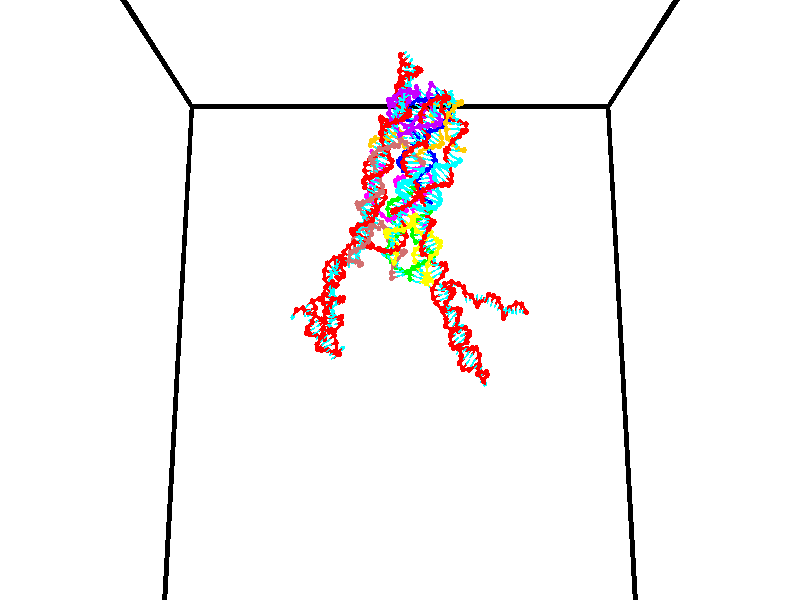 // switches for output
#declare DRAW_BASES = 1; // possible values are 0, 1; only relevant for DNA ribbons
#declare DRAW_BASES_TYPE = 3; // possible values are 1, 2, 3; only relevant for DNA ribbons
#declare DRAW_FOG = 0; // set to 1 to enable fog

#include "colors.inc"

#include "transforms.inc"
background { rgb <1, 1, 1>}

#default {
   normal{
       ripples 0.25
       frequency 0.20
       turbulence 0.2
       lambda 5
   }
	finish {
		phong 0.1
		phong_size 40.
	}
}

// original window dimensions: 1024x640


// camera settings

camera {
	sky <0, 0.179814, -0.983701>
	up <0, 0.179814, -0.983701>
	right 1.6 * <1, 0, 0>
	location <35, 94.9851, 44.8844>
	look_at <35, 29.7336, 32.9568>
	direction <0, -65.2515, -11.9276>
	angle 67.0682
}


# declare cpy_camera_pos = <35, 94.9851, 44.8844>;
# if (DRAW_FOG = 1)
fog {
	fog_type 2
	up vnormalize(cpy_camera_pos)
	color rgbt<1,1,1,0.3>
	distance 1e-5
	fog_alt 3e-3
	fog_offset 56
}
# end


// LIGHTS

# declare lum = 6;
global_settings {
	ambient_light rgb lum * <0.05, 0.05, 0.05>
	max_trace_level 15
}# declare cpy_direct_light_amount = 0.25;
light_source
{	1000 * <-1, -1.16352, -0.803886>,
	rgb lum * cpy_direct_light_amount
	parallel
}

light_source
{	1000 * <1, 1.16352, 0.803886>,
	rgb lum * cpy_direct_light_amount
	parallel
}

// strand 0

// nucleotide -1

// particle -1
sphere {
	<24.489193, 34.585957, 34.703178> 0.250000
	pigment { color rgbt <1,0,0,0> }
	no_shadow
}
cylinder {
	<24.304811, 34.696133, 35.040619>,  <24.194183, 34.762238, 35.243084>, 0.100000
	pigment { color rgbt <1,0,0,0> }
	no_shadow
}
cylinder {
	<24.304811, 34.696133, 35.040619>,  <24.489193, 34.585957, 34.703178>, 0.100000
	pigment { color rgbt <1,0,0,0> }
	no_shadow
}

// particle -1
sphere {
	<24.304811, 34.696133, 35.040619> 0.100000
	pigment { color rgbt <1,0,0,0> }
	no_shadow
}
sphere {
	0, 1
	scale<0.080000,0.200000,0.300000>
	matrix <0.283061, 0.946593, -0.154398,
		-0.841070, 0.167619, -0.514300,
		-0.460953, 0.275438, 0.843597,
		24.166525, 34.778763, 35.293697>
	pigment { color rgbt <0,1,1,0> }
	no_shadow
}
cylinder {
	<25.203890, 34.833969, 34.588566>,  <24.489193, 34.585957, 34.703178>, 0.130000
	pigment { color rgbt <1,0,0,0> }
	no_shadow
}

// nucleotide -1

// particle -1
sphere {
	<25.203890, 34.833969, 34.588566> 0.250000
	pigment { color rgbt <1,0,0,0> }
	no_shadow
}
cylinder {
	<25.241743, 34.535450, 34.852104>,  <25.264454, 34.356339, 35.010227>, 0.100000
	pigment { color rgbt <1,0,0,0> }
	no_shadow
}
cylinder {
	<25.241743, 34.535450, 34.852104>,  <25.203890, 34.833969, 34.588566>, 0.100000
	pigment { color rgbt <1,0,0,0> }
	no_shadow
}

// particle -1
sphere {
	<25.241743, 34.535450, 34.852104> 0.100000
	pigment { color rgbt <1,0,0,0> }
	no_shadow
}
sphere {
	0, 1
	scale<0.080000,0.200000,0.300000>
	matrix <-0.882876, 0.242875, 0.401923,
		-0.459973, -0.619716, -0.635907,
		0.094632, -0.746300, 0.658848,
		25.270132, 34.311562, 35.049759>
	pigment { color rgbt <0,1,1,0> }
	no_shadow
}
cylinder {
	<25.766146, 35.087818, 34.984165>,  <25.203890, 34.833969, 34.588566>, 0.130000
	pigment { color rgbt <1,0,0,0> }
	no_shadow
}

// nucleotide -1

// particle -1
sphere {
	<25.766146, 35.087818, 34.984165> 0.250000
	pigment { color rgbt <1,0,0,0> }
	no_shadow
}
cylinder {
	<25.994249, 35.379791, 35.134899>,  <26.131111, 35.554974, 35.225338>, 0.100000
	pigment { color rgbt <1,0,0,0> }
	no_shadow
}
cylinder {
	<25.994249, 35.379791, 35.134899>,  <25.766146, 35.087818, 34.984165>, 0.100000
	pigment { color rgbt <1,0,0,0> }
	no_shadow
}

// particle -1
sphere {
	<25.994249, 35.379791, 35.134899> 0.100000
	pigment { color rgbt <1,0,0,0> }
	no_shadow
}
sphere {
	0, 1
	scale<0.080000,0.200000,0.300000>
	matrix <0.251009, -0.591625, 0.766142,
		0.782176, -0.342311, -0.520599,
		0.570259, 0.729933, 0.376832,
		26.165327, 35.598770, 35.247948>
	pigment { color rgbt <0,1,1,0> }
	no_shadow
}
cylinder {
	<26.377504, 34.742962, 35.151489>,  <25.766146, 35.087818, 34.984165>, 0.130000
	pigment { color rgbt <1,0,0,0> }
	no_shadow
}

// nucleotide -1

// particle -1
sphere {
	<26.377504, 34.742962, 35.151489> 0.250000
	pigment { color rgbt <1,0,0,0> }
	no_shadow
}
cylinder {
	<26.334623, 35.078697, 35.364662>,  <26.308895, 35.280140, 35.492565>, 0.100000
	pigment { color rgbt <1,0,0,0> }
	no_shadow
}
cylinder {
	<26.334623, 35.078697, 35.364662>,  <26.377504, 34.742962, 35.151489>, 0.100000
	pigment { color rgbt <1,0,0,0> }
	no_shadow
}

// particle -1
sphere {
	<26.334623, 35.078697, 35.364662> 0.100000
	pigment { color rgbt <1,0,0,0> }
	no_shadow
}
sphere {
	0, 1
	scale<0.080000,0.200000,0.300000>
	matrix <0.261701, -0.493299, 0.829559,
		0.959177, 0.228399, -0.166773,
		-0.107201, 0.839339, 0.532933,
		26.302464, 35.330498, 35.524544>
	pigment { color rgbt <0,1,1,0> }
	no_shadow
}
cylinder {
	<27.081324, 34.878307, 35.552204>,  <26.377504, 34.742962, 35.151489>, 0.130000
	pigment { color rgbt <1,0,0,0> }
	no_shadow
}

// nucleotide -1

// particle -1
sphere {
	<27.081324, 34.878307, 35.552204> 0.250000
	pigment { color rgbt <1,0,0,0> }
	no_shadow
}
cylinder {
	<26.834190, 35.152275, 35.706692>,  <26.685909, 35.316654, 35.799385>, 0.100000
	pigment { color rgbt <1,0,0,0> }
	no_shadow
}
cylinder {
	<26.834190, 35.152275, 35.706692>,  <27.081324, 34.878307, 35.552204>, 0.100000
	pigment { color rgbt <1,0,0,0> }
	no_shadow
}

// particle -1
sphere {
	<26.834190, 35.152275, 35.706692> 0.100000
	pigment { color rgbt <1,0,0,0> }
	no_shadow
}
sphere {
	0, 1
	scale<0.080000,0.200000,0.300000>
	matrix <0.473071, -0.068556, 0.878353,
		0.628080, 0.725385, -0.281660,
		-0.617835, 0.684921, 0.386218,
		26.648840, 35.357750, 35.822556>
	pigment { color rgbt <0,1,1,0> }
	no_shadow
}
cylinder {
	<27.465309, 35.482712, 35.852753>,  <27.081324, 34.878307, 35.552204>, 0.130000
	pigment { color rgbt <1,0,0,0> }
	no_shadow
}

// nucleotide -1

// particle -1
sphere {
	<27.465309, 35.482712, 35.852753> 0.250000
	pigment { color rgbt <1,0,0,0> }
	no_shadow
}
cylinder {
	<27.107702, 35.439198, 36.026604>,  <26.893139, 35.413090, 36.130917>, 0.100000
	pigment { color rgbt <1,0,0,0> }
	no_shadow
}
cylinder {
	<27.107702, 35.439198, 36.026604>,  <27.465309, 35.482712, 35.852753>, 0.100000
	pigment { color rgbt <1,0,0,0> }
	no_shadow
}

// particle -1
sphere {
	<27.107702, 35.439198, 36.026604> 0.100000
	pigment { color rgbt <1,0,0,0> }
	no_shadow
}
sphere {
	0, 1
	scale<0.080000,0.200000,0.300000>
	matrix <0.444678, -0.096856, 0.890439,
		-0.054767, 0.989336, 0.134964,
		-0.894015, -0.108782, 0.434631,
		26.839499, 35.406563, 36.156994>
	pigment { color rgbt <0,1,1,0> }
	no_shadow
}
cylinder {
	<27.431984, 35.958168, 36.426285>,  <27.465309, 35.482712, 35.852753>, 0.130000
	pigment { color rgbt <1,0,0,0> }
	no_shadow
}

// nucleotide -1

// particle -1
sphere {
	<27.431984, 35.958168, 36.426285> 0.250000
	pigment { color rgbt <1,0,0,0> }
	no_shadow
}
cylinder {
	<27.151367, 35.692806, 36.530384>,  <26.982996, 35.533588, 36.592842>, 0.100000
	pigment { color rgbt <1,0,0,0> }
	no_shadow
}
cylinder {
	<27.151367, 35.692806, 36.530384>,  <27.431984, 35.958168, 36.426285>, 0.100000
	pigment { color rgbt <1,0,0,0> }
	no_shadow
}

// particle -1
sphere {
	<27.151367, 35.692806, 36.530384> 0.100000
	pigment { color rgbt <1,0,0,0> }
	no_shadow
}
sphere {
	0, 1
	scale<0.080000,0.200000,0.300000>
	matrix <0.464043, -0.148116, 0.873341,
		-0.540834, 0.733452, 0.411760,
		-0.701543, -0.663407, 0.260247,
		26.940905, 35.493786, 36.608459>
	pigment { color rgbt <0,1,1,0> }
	no_shadow
}
cylinder {
	<27.232563, 36.135891, 37.211609>,  <27.431984, 35.958168, 36.426285>, 0.130000
	pigment { color rgbt <1,0,0,0> }
	no_shadow
}

// nucleotide -1

// particle -1
sphere {
	<27.232563, 36.135891, 37.211609> 0.250000
	pigment { color rgbt <1,0,0,0> }
	no_shadow
}
cylinder {
	<27.130383, 35.761738, 37.113796>,  <27.069075, 35.537247, 37.055107>, 0.100000
	pigment { color rgbt <1,0,0,0> }
	no_shadow
}
cylinder {
	<27.130383, 35.761738, 37.113796>,  <27.232563, 36.135891, 37.211609>, 0.100000
	pigment { color rgbt <1,0,0,0> }
	no_shadow
}

// particle -1
sphere {
	<27.130383, 35.761738, 37.113796> 0.100000
	pigment { color rgbt <1,0,0,0> }
	no_shadow
}
sphere {
	0, 1
	scale<0.080000,0.200000,0.300000>
	matrix <0.459439, -0.339986, 0.820564,
		-0.850682, 0.097266, 0.516603,
		-0.255451, -0.935387, -0.244532,
		27.053747, 35.481121, 37.040436>
	pigment { color rgbt <0,1,1,0> }
	no_shadow
}
cylinder {
	<26.822203, 35.852451, 37.794353>,  <27.232563, 36.135891, 37.211609>, 0.130000
	pigment { color rgbt <1,0,0,0> }
	no_shadow
}

// nucleotide -1

// particle -1
sphere {
	<26.822203, 35.852451, 37.794353> 0.250000
	pigment { color rgbt <1,0,0,0> }
	no_shadow
}
cylinder {
	<27.024506, 35.589695, 37.570675>,  <27.145887, 35.432041, 37.436466>, 0.100000
	pigment { color rgbt <1,0,0,0> }
	no_shadow
}
cylinder {
	<27.024506, 35.589695, 37.570675>,  <26.822203, 35.852451, 37.794353>, 0.100000
	pigment { color rgbt <1,0,0,0> }
	no_shadow
}

// particle -1
sphere {
	<27.024506, 35.589695, 37.570675> 0.100000
	pigment { color rgbt <1,0,0,0> }
	no_shadow
}
sphere {
	0, 1
	scale<0.080000,0.200000,0.300000>
	matrix <0.401663, -0.394357, 0.826528,
		-0.763463, -0.642633, 0.064399,
		0.505758, -0.656891, -0.559199,
		27.176233, 35.392628, 37.402916>
	pigment { color rgbt <0,1,1,0> }
	no_shadow
}
cylinder {
	<26.781450, 35.145813, 38.065613>,  <26.822203, 35.852451, 37.794353>, 0.130000
	pigment { color rgbt <1,0,0,0> }
	no_shadow
}

// nucleotide -1

// particle -1
sphere {
	<26.781450, 35.145813, 38.065613> 0.250000
	pigment { color rgbt <1,0,0,0> }
	no_shadow
}
cylinder {
	<27.108288, 35.169945, 37.836277>,  <27.304390, 35.184425, 37.698677>, 0.100000
	pigment { color rgbt <1,0,0,0> }
	no_shadow
}
cylinder {
	<27.108288, 35.169945, 37.836277>,  <26.781450, 35.145813, 38.065613>, 0.100000
	pigment { color rgbt <1,0,0,0> }
	no_shadow
}

// particle -1
sphere {
	<27.108288, 35.169945, 37.836277> 0.100000
	pigment { color rgbt <1,0,0,0> }
	no_shadow
}
sphere {
	0, 1
	scale<0.080000,0.200000,0.300000>
	matrix <0.541279, -0.422586, 0.726938,
		-0.198428, -0.904312, -0.377949,
		0.817095, 0.060331, -0.573338,
		27.353416, 35.188046, 37.664276>
	pigment { color rgbt <0,1,1,0> }
	no_shadow
}
cylinder {
	<27.088583, 34.522911, 38.091141>,  <26.781450, 35.145813, 38.065613>, 0.130000
	pigment { color rgbt <1,0,0,0> }
	no_shadow
}

// nucleotide -1

// particle -1
sphere {
	<27.088583, 34.522911, 38.091141> 0.250000
	pigment { color rgbt <1,0,0,0> }
	no_shadow
}
cylinder {
	<27.373972, 34.776596, 37.971992>,  <27.545206, 34.928806, 37.900505>, 0.100000
	pigment { color rgbt <1,0,0,0> }
	no_shadow
}
cylinder {
	<27.373972, 34.776596, 37.971992>,  <27.088583, 34.522911, 38.091141>, 0.100000
	pigment { color rgbt <1,0,0,0> }
	no_shadow
}

// particle -1
sphere {
	<27.373972, 34.776596, 37.971992> 0.100000
	pigment { color rgbt <1,0,0,0> }
	no_shadow
}
sphere {
	0, 1
	scale<0.080000,0.200000,0.300000>
	matrix <0.584911, -0.305021, 0.751560,
		0.385795, -0.710445, -0.588584,
		0.713472, 0.634217, -0.297872,
		27.588013, 34.966862, 37.882629>
	pigment { color rgbt <0,1,1,0> }
	no_shadow
}
cylinder {
	<27.654177, 34.074825, 38.051899>,  <27.088583, 34.522911, 38.091141>, 0.130000
	pigment { color rgbt <1,0,0,0> }
	no_shadow
}

// nucleotide -1

// particle -1
sphere {
	<27.654177, 34.074825, 38.051899> 0.250000
	pigment { color rgbt <1,0,0,0> }
	no_shadow
}
cylinder {
	<27.735085, 34.461437, 38.115028>,  <27.783628, 34.693405, 38.152908>, 0.100000
	pigment { color rgbt <1,0,0,0> }
	no_shadow
}
cylinder {
	<27.735085, 34.461437, 38.115028>,  <27.654177, 34.074825, 38.051899>, 0.100000
	pigment { color rgbt <1,0,0,0> }
	no_shadow
}

// particle -1
sphere {
	<27.735085, 34.461437, 38.115028> 0.100000
	pigment { color rgbt <1,0,0,0> }
	no_shadow
}
sphere {
	0, 1
	scale<0.080000,0.200000,0.300000>
	matrix <0.561038, -0.246452, 0.790251,
		0.802697, -0.071298, -0.592110,
		0.202270, 0.966529, 0.157825,
		27.795765, 34.751396, 38.162376>
	pigment { color rgbt <0,1,1,0> }
	no_shadow
}
cylinder {
	<28.391220, 34.185558, 38.231102>,  <27.654177, 34.074825, 38.051899>, 0.130000
	pigment { color rgbt <1,0,0,0> }
	no_shadow
}

// nucleotide -1

// particle -1
sphere {
	<28.391220, 34.185558, 38.231102> 0.250000
	pigment { color rgbt <1,0,0,0> }
	no_shadow
}
cylinder {
	<28.198347, 34.500301, 38.385170>,  <28.082623, 34.689148, 38.477612>, 0.100000
	pigment { color rgbt <1,0,0,0> }
	no_shadow
}
cylinder {
	<28.198347, 34.500301, 38.385170>,  <28.391220, 34.185558, 38.231102>, 0.100000
	pigment { color rgbt <1,0,0,0> }
	no_shadow
}

// particle -1
sphere {
	<28.198347, 34.500301, 38.385170> 0.100000
	pigment { color rgbt <1,0,0,0> }
	no_shadow
}
sphere {
	0, 1
	scale<0.080000,0.200000,0.300000>
	matrix <0.582134, -0.040785, 0.812069,
		0.654691, 0.615787, -0.438390,
		-0.482182, 0.786857, 0.385172,
		28.053692, 34.736359, 38.500721>
	pigment { color rgbt <0,1,1,0> }
	no_shadow
}
cylinder {
	<28.956287, 34.696514, 38.439491>,  <28.391220, 34.185558, 38.231102>, 0.130000
	pigment { color rgbt <1,0,0,0> }
	no_shadow
}

// nucleotide -1

// particle -1
sphere {
	<28.956287, 34.696514, 38.439491> 0.250000
	pigment { color rgbt <1,0,0,0> }
	no_shadow
}
cylinder {
	<28.606815, 34.734821, 38.630283>,  <28.397131, 34.757805, 38.744759>, 0.100000
	pigment { color rgbt <1,0,0,0> }
	no_shadow
}
cylinder {
	<28.606815, 34.734821, 38.630283>,  <28.956287, 34.696514, 38.439491>, 0.100000
	pigment { color rgbt <1,0,0,0> }
	no_shadow
}

// particle -1
sphere {
	<28.606815, 34.734821, 38.630283> 0.100000
	pigment { color rgbt <1,0,0,0> }
	no_shadow
}
sphere {
	0, 1
	scale<0.080000,0.200000,0.300000>
	matrix <0.482583, 0.046491, 0.874615,
		0.061584, 0.994317, -0.086834,
		-0.873682, 0.095767, 0.476978,
		28.344711, 34.763550, 38.773376>
	pigment { color rgbt <0,1,1,0> }
	no_shadow
}
cylinder {
	<28.736540, 35.485722, 38.408363>,  <28.956287, 34.696514, 38.439491>, 0.130000
	pigment { color rgbt <1,0,0,0> }
	no_shadow
}

// nucleotide -1

// particle -1
sphere {
	<28.736540, 35.485722, 38.408363> 0.250000
	pigment { color rgbt <1,0,0,0> }
	no_shadow
}
cylinder {
	<29.039846, 35.334389, 38.195988>,  <29.221830, 35.243587, 38.068562>, 0.100000
	pigment { color rgbt <1,0,0,0> }
	no_shadow
}
cylinder {
	<29.039846, 35.334389, 38.195988>,  <28.736540, 35.485722, 38.408363>, 0.100000
	pigment { color rgbt <1,0,0,0> }
	no_shadow
}

// particle -1
sphere {
	<29.039846, 35.334389, 38.195988> 0.100000
	pigment { color rgbt <1,0,0,0> }
	no_shadow
}
sphere {
	0, 1
	scale<0.080000,0.200000,0.300000>
	matrix <-0.474919, -0.878476, -0.052278,
		-0.446637, 0.291793, -0.845796,
		0.758266, -0.378335, -0.530938,
		29.267326, 35.220890, 38.036705>
	pigment { color rgbt <0,1,1,0> }
	no_shadow
}
cylinder {
	<28.678764, 35.693325, 37.636547>,  <28.736540, 35.485722, 38.408363>, 0.130000
	pigment { color rgbt <1,0,0,0> }
	no_shadow
}

// nucleotide -1

// particle -1
sphere {
	<28.678764, 35.693325, 37.636547> 0.250000
	pigment { color rgbt <1,0,0,0> }
	no_shadow
}
cylinder {
	<28.352461, 35.468941, 37.692917>,  <28.156679, 35.334309, 37.726738>, 0.100000
	pigment { color rgbt <1,0,0,0> }
	no_shadow
}
cylinder {
	<28.352461, 35.468941, 37.692917>,  <28.678764, 35.693325, 37.636547>, 0.100000
	pigment { color rgbt <1,0,0,0> }
	no_shadow
}

// particle -1
sphere {
	<28.352461, 35.468941, 37.692917> 0.100000
	pigment { color rgbt <1,0,0,0> }
	no_shadow
}
sphere {
	0, 1
	scale<0.080000,0.200000,0.300000>
	matrix <-0.393418, 0.359549, -0.846137,
		0.423987, -0.745681, -0.513998,
		-0.815755, -0.560967, 0.140920,
		28.107733, 35.300652, 37.735195>
	pigment { color rgbt <0,1,1,0> }
	no_shadow
}
cylinder {
	<28.458696, 35.352978, 36.965275>,  <28.678764, 35.693325, 37.636547>, 0.130000
	pigment { color rgbt <1,0,0,0> }
	no_shadow
}

// nucleotide -1

// particle -1
sphere {
	<28.458696, 35.352978, 36.965275> 0.250000
	pigment { color rgbt <1,0,0,0> }
	no_shadow
}
cylinder {
	<28.137012, 35.318195, 37.200455>,  <27.944002, 35.297325, 37.341564>, 0.100000
	pigment { color rgbt <1,0,0,0> }
	no_shadow
}
cylinder {
	<28.137012, 35.318195, 37.200455>,  <28.458696, 35.352978, 36.965275>, 0.100000
	pigment { color rgbt <1,0,0,0> }
	no_shadow
}

// particle -1
sphere {
	<28.137012, 35.318195, 37.200455> 0.100000
	pigment { color rgbt <1,0,0,0> }
	no_shadow
}
sphere {
	0, 1
	scale<0.080000,0.200000,0.300000>
	matrix <-0.571607, 0.384185, -0.725029,
		-0.162837, -0.919152, -0.358670,
		-0.804208, -0.086956, 0.587953,
		27.895750, 35.292107, 37.376842>
	pigment { color rgbt <0,1,1,0> }
	no_shadow
}
cylinder {
	<27.973583, 34.965984, 36.594189>,  <28.458696, 35.352978, 36.965275>, 0.130000
	pigment { color rgbt <1,0,0,0> }
	no_shadow
}

// nucleotide -1

// particle -1
sphere {
	<27.973583, 34.965984, 36.594189> 0.250000
	pigment { color rgbt <1,0,0,0> }
	no_shadow
}
cylinder {
	<27.765547, 35.166035, 36.871136>,  <27.640726, 35.286064, 37.037304>, 0.100000
	pigment { color rgbt <1,0,0,0> }
	no_shadow
}
cylinder {
	<27.765547, 35.166035, 36.871136>,  <27.973583, 34.965984, 36.594189>, 0.100000
	pigment { color rgbt <1,0,0,0> }
	no_shadow
}

// particle -1
sphere {
	<27.765547, 35.166035, 36.871136> 0.100000
	pigment { color rgbt <1,0,0,0> }
	no_shadow
}
sphere {
	0, 1
	scale<0.080000,0.200000,0.300000>
	matrix <-0.671783, 0.261078, -0.693214,
		-0.527460, -0.825656, 0.200195,
		-0.520090, 0.500130, 0.692370,
		27.609520, 35.316074, 37.078846>
	pigment { color rgbt <0,1,1,0> }
	no_shadow
}
cylinder {
	<27.391293, 34.693192, 36.465363>,  <27.973583, 34.965984, 36.594189>, 0.130000
	pigment { color rgbt <1,0,0,0> }
	no_shadow
}

// nucleotide -1

// particle -1
sphere {
	<27.391293, 34.693192, 36.465363> 0.250000
	pigment { color rgbt <1,0,0,0> }
	no_shadow
}
cylinder {
	<27.355318, 35.063263, 36.612858>,  <27.333735, 35.285305, 36.701355>, 0.100000
	pigment { color rgbt <1,0,0,0> }
	no_shadow
}
cylinder {
	<27.355318, 35.063263, 36.612858>,  <27.391293, 34.693192, 36.465363>, 0.100000
	pigment { color rgbt <1,0,0,0> }
	no_shadow
}

// particle -1
sphere {
	<27.355318, 35.063263, 36.612858> 0.100000
	pigment { color rgbt <1,0,0,0> }
	no_shadow
}
sphere {
	0, 1
	scale<0.080000,0.200000,0.300000>
	matrix <-0.584883, 0.250605, -0.771433,
		-0.806116, -0.285045, 0.518581,
		-0.089934, 0.925174, 0.368735,
		27.328339, 35.340816, 36.723476>
	pigment { color rgbt <0,1,1,0> }
	no_shadow
}
cylinder {
	<27.377541, 34.364674, 37.145660>,  <27.391293, 34.693192, 36.465363>, 0.130000
	pigment { color rgbt <1,0,0,0> }
	no_shadow
}

// nucleotide -1

// particle -1
sphere {
	<27.377541, 34.364674, 37.145660> 0.250000
	pigment { color rgbt <1,0,0,0> }
	no_shadow
}
cylinder {
	<27.187546, 34.689915, 37.280273>,  <27.073549, 34.885059, 37.361042>, 0.100000
	pigment { color rgbt <1,0,0,0> }
	no_shadow
}
cylinder {
	<27.187546, 34.689915, 37.280273>,  <27.377541, 34.364674, 37.145660>, 0.100000
	pigment { color rgbt <1,0,0,0> }
	no_shadow
}

// particle -1
sphere {
	<27.187546, 34.689915, 37.280273> 0.100000
	pigment { color rgbt <1,0,0,0> }
	no_shadow
}
sphere {
	0, 1
	scale<0.080000,0.200000,0.300000>
	matrix <-0.540235, 0.032445, -0.840889,
		-0.694648, -0.581215, 0.423856,
		-0.474985, 0.813103, 0.336530,
		27.045050, 34.933846, 37.381233>
	pigment { color rgbt <0,1,1,0> }
	no_shadow
}
cylinder {
	<26.613518, 34.322632, 36.898594>,  <27.377541, 34.364674, 37.145660>, 0.130000
	pigment { color rgbt <1,0,0,0> }
	no_shadow
}

// nucleotide -1

// particle -1
sphere {
	<26.613518, 34.322632, 36.898594> 0.250000
	pigment { color rgbt <1,0,0,0> }
	no_shadow
}
cylinder {
	<26.677879, 34.697826, 37.021416>,  <26.716496, 34.922943, 37.095108>, 0.100000
	pigment { color rgbt <1,0,0,0> }
	no_shadow
}
cylinder {
	<26.677879, 34.697826, 37.021416>,  <26.613518, 34.322632, 36.898594>, 0.100000
	pigment { color rgbt <1,0,0,0> }
	no_shadow
}

// particle -1
sphere {
	<26.677879, 34.697826, 37.021416> 0.100000
	pigment { color rgbt <1,0,0,0> }
	no_shadow
}
sphere {
	0, 1
	scale<0.080000,0.200000,0.300000>
	matrix <-0.667802, 0.332551, -0.665921,
		-0.726740, -0.097905, 0.679900,
		0.160904, 0.937989, 0.307059,
		26.726151, 34.979225, 37.113533>
	pigment { color rgbt <0,1,1,0> }
	no_shadow
}
cylinder {
	<25.933603, 34.702805, 36.806892>,  <26.613518, 34.322632, 36.898594>, 0.130000
	pigment { color rgbt <1,0,0,0> }
	no_shadow
}

// nucleotide -1

// particle -1
sphere {
	<25.933603, 34.702805, 36.806892> 0.250000
	pigment { color rgbt <1,0,0,0> }
	no_shadow
}
cylinder {
	<26.238712, 34.959660, 36.776310>,  <26.421778, 35.113773, 36.757961>, 0.100000
	pigment { color rgbt <1,0,0,0> }
	no_shadow
}
cylinder {
	<26.238712, 34.959660, 36.776310>,  <25.933603, 34.702805, 36.806892>, 0.100000
	pigment { color rgbt <1,0,0,0> }
	no_shadow
}

// particle -1
sphere {
	<26.238712, 34.959660, 36.776310> 0.100000
	pigment { color rgbt <1,0,0,0> }
	no_shadow
}
sphere {
	0, 1
	scale<0.080000,0.200000,0.300000>
	matrix <-0.424574, 0.408113, -0.808196,
		-0.487768, 0.648928, 0.583930,
		0.762771, 0.642134, -0.076453,
		26.467543, 35.152298, 36.753372>
	pigment { color rgbt <0,1,1,0> }
	no_shadow
}
cylinder {
	<25.680126, 35.470280, 36.802734>,  <25.933603, 34.702805, 36.806892>, 0.130000
	pigment { color rgbt <1,0,0,0> }
	no_shadow
}

// nucleotide -1

// particle -1
sphere {
	<25.680126, 35.470280, 36.802734> 0.250000
	pigment { color rgbt <1,0,0,0> }
	no_shadow
}
cylinder {
	<26.030396, 35.443371, 36.611458>,  <26.240557, 35.427227, 36.496693>, 0.100000
	pigment { color rgbt <1,0,0,0> }
	no_shadow
}
cylinder {
	<26.030396, 35.443371, 36.611458>,  <25.680126, 35.470280, 36.802734>, 0.100000
	pigment { color rgbt <1,0,0,0> }
	no_shadow
}

// particle -1
sphere {
	<26.030396, 35.443371, 36.611458> 0.100000
	pigment { color rgbt <1,0,0,0> }
	no_shadow
}
sphere {
	0, 1
	scale<0.080000,0.200000,0.300000>
	matrix <-0.427483, 0.352618, -0.832418,
		0.224619, 0.933346, 0.280020,
		0.875674, -0.067273, -0.478194,
		26.293098, 35.423187, 36.467999>
	pigment { color rgbt <0,1,1,0> }
	no_shadow
}
cylinder {
	<25.892973, 36.113644, 36.475094>,  <25.680126, 35.470280, 36.802734>, 0.130000
	pigment { color rgbt <1,0,0,0> }
	no_shadow
}

// nucleotide -1

// particle -1
sphere {
	<25.892973, 36.113644, 36.475094> 0.250000
	pigment { color rgbt <1,0,0,0> }
	no_shadow
}
cylinder {
	<26.091698, 35.822906, 36.285408>,  <26.210934, 35.648464, 36.171597>, 0.100000
	pigment { color rgbt <1,0,0,0> }
	no_shadow
}
cylinder {
	<26.091698, 35.822906, 36.285408>,  <25.892973, 36.113644, 36.475094>, 0.100000
	pigment { color rgbt <1,0,0,0> }
	no_shadow
}

// particle -1
sphere {
	<26.091698, 35.822906, 36.285408> 0.100000
	pigment { color rgbt <1,0,0,0> }
	no_shadow
}
sphere {
	0, 1
	scale<0.080000,0.200000,0.300000>
	matrix <-0.283247, 0.380695, -0.880251,
		0.820334, 0.571640, -0.016742,
		0.496813, -0.726842, -0.474213,
		26.240742, 35.604855, 36.143143>
	pigment { color rgbt <0,1,1,0> }
	no_shadow
}
cylinder {
	<26.368139, 36.334183, 35.998112>,  <25.892973, 36.113644, 36.475094>, 0.130000
	pigment { color rgbt <1,0,0,0> }
	no_shadow
}

// nucleotide -1

// particle -1
sphere {
	<26.368139, 36.334183, 35.998112> 0.250000
	pigment { color rgbt <1,0,0,0> }
	no_shadow
}
cylinder {
	<26.213436, 35.989044, 35.867931>,  <26.120613, 35.781960, 35.789825>, 0.100000
	pigment { color rgbt <1,0,0,0> }
	no_shadow
}
cylinder {
	<26.213436, 35.989044, 35.867931>,  <26.368139, 36.334183, 35.998112>, 0.100000
	pigment { color rgbt <1,0,0,0> }
	no_shadow
}

// particle -1
sphere {
	<26.213436, 35.989044, 35.867931> 0.100000
	pigment { color rgbt <1,0,0,0> }
	no_shadow
}
sphere {
	0, 1
	scale<0.080000,0.200000,0.300000>
	matrix <-0.140375, 0.403881, -0.903977,
		0.911434, -0.303936, -0.277327,
		-0.386759, -0.862846, -0.325447,
		26.097408, 35.730190, 35.770298>
	pigment { color rgbt <0,1,1,0> }
	no_shadow
}
cylinder {
	<26.599749, 36.257580, 35.316189>,  <26.368139, 36.334183, 35.998112>, 0.130000
	pigment { color rgbt <1,0,0,0> }
	no_shadow
}

// nucleotide -1

// particle -1
sphere {
	<26.599749, 36.257580, 35.316189> 0.250000
	pigment { color rgbt <1,0,0,0> }
	no_shadow
}
cylinder {
	<26.263247, 36.044498, 35.353096>,  <26.061346, 35.916649, 35.375240>, 0.100000
	pigment { color rgbt <1,0,0,0> }
	no_shadow
}
cylinder {
	<26.263247, 36.044498, 35.353096>,  <26.599749, 36.257580, 35.316189>, 0.100000
	pigment { color rgbt <1,0,0,0> }
	no_shadow
}

// particle -1
sphere {
	<26.263247, 36.044498, 35.353096> 0.100000
	pigment { color rgbt <1,0,0,0> }
	no_shadow
}
sphere {
	0, 1
	scale<0.080000,0.200000,0.300000>
	matrix <-0.276564, 0.277392, -0.920090,
		0.464546, -0.799547, -0.380685,
		-0.841254, -0.532708, 0.092264,
		26.010870, 35.884686, 35.380775>
	pigment { color rgbt <0,1,1,0> }
	no_shadow
}
cylinder {
	<26.617624, 35.868141, 34.722683>,  <26.599749, 36.257580, 35.316189>, 0.130000
	pigment { color rgbt <1,0,0,0> }
	no_shadow
}

// nucleotide -1

// particle -1
sphere {
	<26.617624, 35.868141, 34.722683> 0.250000
	pigment { color rgbt <1,0,0,0> }
	no_shadow
}
cylinder {
	<26.251768, 35.929272, 34.872391>,  <26.032255, 35.965950, 34.962215>, 0.100000
	pigment { color rgbt <1,0,0,0> }
	no_shadow
}
cylinder {
	<26.251768, 35.929272, 34.872391>,  <26.617624, 35.868141, 34.722683>, 0.100000
	pigment { color rgbt <1,0,0,0> }
	no_shadow
}

// particle -1
sphere {
	<26.251768, 35.929272, 34.872391> 0.100000
	pigment { color rgbt <1,0,0,0> }
	no_shadow
}
sphere {
	0, 1
	scale<0.080000,0.200000,0.300000>
	matrix <-0.292185, 0.389939, -0.873256,
		-0.279397, -0.908071, -0.312001,
		-0.914639, 0.152823, 0.374273,
		25.977377, 35.975117, 34.984673>
	pigment { color rgbt <0,1,1,0> }
	no_shadow
}
cylinder {
	<26.234976, 35.672215, 34.138363>,  <26.617624, 35.868141, 34.722683>, 0.130000
	pigment { color rgbt <1,0,0,0> }
	no_shadow
}

// nucleotide -1

// particle -1
sphere {
	<26.234976, 35.672215, 34.138363> 0.250000
	pigment { color rgbt <1,0,0,0> }
	no_shadow
}
cylinder {
	<26.006376, 35.877197, 34.394730>,  <25.869217, 36.000187, 34.548550>, 0.100000
	pigment { color rgbt <1,0,0,0> }
	no_shadow
}
cylinder {
	<26.006376, 35.877197, 34.394730>,  <26.234976, 35.672215, 34.138363>, 0.100000
	pigment { color rgbt <1,0,0,0> }
	no_shadow
}

// particle -1
sphere {
	<26.006376, 35.877197, 34.394730> 0.100000
	pigment { color rgbt <1,0,0,0> }
	no_shadow
}
sphere {
	0, 1
	scale<0.080000,0.200000,0.300000>
	matrix <-0.572698, 0.310298, -0.758770,
		-0.587713, -0.800689, 0.116149,
		-0.571498, 0.512458, 0.640919,
		25.834927, 36.030933, 34.587006>
	pigment { color rgbt <0,1,1,0> }
	no_shadow
}
cylinder {
	<26.881266, 35.352795, 33.904228>,  <26.234976, 35.672215, 34.138363>, 0.130000
	pigment { color rgbt <1,0,0,0> }
	no_shadow
}

// nucleotide -1

// particle -1
sphere {
	<26.881266, 35.352795, 33.904228> 0.250000
	pigment { color rgbt <1,0,0,0> }
	no_shadow
}
cylinder {
	<27.211998, 35.183846, 34.052799>,  <27.410437, 35.082478, 34.141941>, 0.100000
	pigment { color rgbt <1,0,0,0> }
	no_shadow
}
cylinder {
	<27.211998, 35.183846, 34.052799>,  <26.881266, 35.352795, 33.904228>, 0.100000
	pigment { color rgbt <1,0,0,0> }
	no_shadow
}

// particle -1
sphere {
	<27.211998, 35.183846, 34.052799> 0.100000
	pigment { color rgbt <1,0,0,0> }
	no_shadow
}
sphere {
	0, 1
	scale<0.080000,0.200000,0.300000>
	matrix <0.078518, 0.740575, 0.667370,
		-0.556945, -0.522638, 0.645494,
		0.826830, -0.422371, 0.371423,
		27.460047, 35.057133, 34.164227>
	pigment { color rgbt <0,1,1,0> }
	no_shadow
}
cylinder {
	<27.570324, 35.303871, 33.510914>,  <26.881266, 35.352795, 33.904228>, 0.130000
	pigment { color rgbt <1,0,0,0> }
	no_shadow
}

// nucleotide -1

// particle -1
sphere {
	<27.570324, 35.303871, 33.510914> 0.250000
	pigment { color rgbt <1,0,0,0> }
	no_shadow
}
cylinder {
	<27.923130, 35.326035, 33.323730>,  <28.134813, 35.339333, 33.211422>, 0.100000
	pigment { color rgbt <1,0,0,0> }
	no_shadow
}
cylinder {
	<27.923130, 35.326035, 33.323730>,  <27.570324, 35.303871, 33.510914>, 0.100000
	pigment { color rgbt <1,0,0,0> }
	no_shadow
}

// particle -1
sphere {
	<27.923130, 35.326035, 33.323730> 0.100000
	pigment { color rgbt <1,0,0,0> }
	no_shadow
}
sphere {
	0, 1
	scale<0.080000,0.200000,0.300000>
	matrix <0.292892, 0.713468, 0.636535,
		0.369141, -0.698493, 0.613060,
		0.882014, 0.055410, -0.467953,
		28.187735, 35.342659, 33.183346>
	pigment { color rgbt <0,1,1,0> }
	no_shadow
}
cylinder {
	<28.103468, 35.125935, 33.927151>,  <27.570324, 35.303871, 33.510914>, 0.130000
	pigment { color rgbt <1,0,0,0> }
	no_shadow
}

// nucleotide -1

// particle -1
sphere {
	<28.103468, 35.125935, 33.927151> 0.250000
	pigment { color rgbt <1,0,0,0> }
	no_shadow
}
cylinder {
	<28.229916, 35.395451, 33.659992>,  <28.305784, 35.557159, 33.499699>, 0.100000
	pigment { color rgbt <1,0,0,0> }
	no_shadow
}
cylinder {
	<28.229916, 35.395451, 33.659992>,  <28.103468, 35.125935, 33.927151>, 0.100000
	pigment { color rgbt <1,0,0,0> }
	no_shadow
}

// particle -1
sphere {
	<28.229916, 35.395451, 33.659992> 0.100000
	pigment { color rgbt <1,0,0,0> }
	no_shadow
}
sphere {
	0, 1
	scale<0.080000,0.200000,0.300000>
	matrix <0.345600, 0.573837, 0.742477,
		0.883532, -0.465535, -0.051460,
		0.316119, 0.673787, -0.667892,
		28.324751, 35.597588, 33.459625>
	pigment { color rgbt <0,1,1,0> }
	no_shadow
}
cylinder {
	<28.820696, 35.332317, 34.138653>,  <28.103468, 35.125935, 33.927151>, 0.130000
	pigment { color rgbt <1,0,0,0> }
	no_shadow
}

// nucleotide -1

// particle -1
sphere {
	<28.820696, 35.332317, 34.138653> 0.250000
	pigment { color rgbt <1,0,0,0> }
	no_shadow
}
cylinder {
	<28.620665, 35.615509, 33.939182>,  <28.500645, 35.785423, 33.819500>, 0.100000
	pigment { color rgbt <1,0,0,0> }
	no_shadow
}
cylinder {
	<28.620665, 35.615509, 33.939182>,  <28.820696, 35.332317, 34.138653>, 0.100000
	pigment { color rgbt <1,0,0,0> }
	no_shadow
}

// particle -1
sphere {
	<28.620665, 35.615509, 33.939182> 0.100000
	pigment { color rgbt <1,0,0,0> }
	no_shadow
}
sphere {
	0, 1
	scale<0.080000,0.200000,0.300000>
	matrix <0.321487, 0.686480, 0.652220,
		0.804093, 0.165844, -0.570903,
		-0.500080, 0.707983, -0.498678,
		28.470640, 35.827904, 33.789577>
	pigment { color rgbt <0,1,1,0> }
	no_shadow
}
cylinder {
	<29.279663, 35.848755, 34.125187>,  <28.820696, 35.332317, 34.138653>, 0.130000
	pigment { color rgbt <1,0,0,0> }
	no_shadow
}

// nucleotide -1

// particle -1
sphere {
	<29.279663, 35.848755, 34.125187> 0.250000
	pigment { color rgbt <1,0,0,0> }
	no_shadow
}
cylinder {
	<28.913399, 36.004234, 34.084244>,  <28.693640, 36.097523, 34.059677>, 0.100000
	pigment { color rgbt <1,0,0,0> }
	no_shadow
}
cylinder {
	<28.913399, 36.004234, 34.084244>,  <29.279663, 35.848755, 34.125187>, 0.100000
	pigment { color rgbt <1,0,0,0> }
	no_shadow
}

// particle -1
sphere {
	<28.913399, 36.004234, 34.084244> 0.100000
	pigment { color rgbt <1,0,0,0> }
	no_shadow
}
sphere {
	0, 1
	scale<0.080000,0.200000,0.300000>
	matrix <0.258612, 0.764654, 0.590274,
		0.307707, 0.514020, -0.800687,
		-0.915662, 0.388699, -0.102358,
		28.638700, 36.120846, 34.053535>
	pigment { color rgbt <0,1,1,0> }
	no_shadow
}
cylinder {
	<29.418858, 36.579540, 34.040916>,  <29.279663, 35.848755, 34.125187>, 0.130000
	pigment { color rgbt <1,0,0,0> }
	no_shadow
}

// nucleotide -1

// particle -1
sphere {
	<29.418858, 36.579540, 34.040916> 0.250000
	pigment { color rgbt <1,0,0,0> }
	no_shadow
}
cylinder {
	<29.031881, 36.548222, 34.137188>,  <28.799696, 36.529430, 34.194950>, 0.100000
	pigment { color rgbt <1,0,0,0> }
	no_shadow
}
cylinder {
	<29.031881, 36.548222, 34.137188>,  <29.418858, 36.579540, 34.040916>, 0.100000
	pigment { color rgbt <1,0,0,0> }
	no_shadow
}

// particle -1
sphere {
	<29.031881, 36.548222, 34.137188> 0.100000
	pigment { color rgbt <1,0,0,0> }
	no_shadow
}
sphere {
	0, 1
	scale<0.080000,0.200000,0.300000>
	matrix <0.094857, 0.769464, 0.631607,
		-0.234652, 0.633873, -0.736983,
		-0.967440, -0.078300, 0.240683,
		28.741650, 36.524731, 34.209393>
	pigment { color rgbt <0,1,1,0> }
	no_shadow
}
cylinder {
	<29.144686, 37.320854, 34.212158>,  <29.418858, 36.579540, 34.040916>, 0.130000
	pigment { color rgbt <1,0,0,0> }
	no_shadow
}

// nucleotide -1

// particle -1
sphere {
	<29.144686, 37.320854, 34.212158> 0.250000
	pigment { color rgbt <1,0,0,0> }
	no_shadow
}
cylinder {
	<28.939930, 37.044357, 34.416176>,  <28.817076, 36.878460, 34.538586>, 0.100000
	pigment { color rgbt <1,0,0,0> }
	no_shadow
}
cylinder {
	<28.939930, 37.044357, 34.416176>,  <29.144686, 37.320854, 34.212158>, 0.100000
	pigment { color rgbt <1,0,0,0> }
	no_shadow
}

// particle -1
sphere {
	<28.939930, 37.044357, 34.416176> 0.100000
	pigment { color rgbt <1,0,0,0> }
	no_shadow
}
sphere {
	0, 1
	scale<0.080000,0.200000,0.300000>
	matrix <0.316855, 0.399942, 0.860029,
		-0.798480, 0.601851, 0.014298,
		-0.511891, -0.691247, 0.510045,
		28.786362, 36.836983, 34.569191>
	pigment { color rgbt <0,1,1,0> }
	no_shadow
}
cylinder {
	<28.474142, 37.523956, 34.319935>,  <29.144686, 37.320854, 34.212158>, 0.130000
	pigment { color rgbt <1,0,0,0> }
	no_shadow
}

// nucleotide -1

// particle -1
sphere {
	<28.474142, 37.523956, 34.319935> 0.250000
	pigment { color rgbt <1,0,0,0> }
	no_shadow
}
cylinder {
	<28.253393, 37.266560, 34.532104>,  <28.120943, 37.112122, 34.659409>, 0.100000
	pigment { color rgbt <1,0,0,0> }
	no_shadow
}
cylinder {
	<28.253393, 37.266560, 34.532104>,  <28.474142, 37.523956, 34.319935>, 0.100000
	pigment { color rgbt <1,0,0,0> }
	no_shadow
}

// particle -1
sphere {
	<28.253393, 37.266560, 34.532104> 0.100000
	pigment { color rgbt <1,0,0,0> }
	no_shadow
}
sphere {
	0, 1
	scale<0.080000,0.200000,0.300000>
	matrix <0.223378, 0.498748, 0.837468,
		-0.803455, 0.580662, -0.131503,
		-0.551872, -0.643492, 0.530429,
		28.087831, 37.073513, 34.691235>
	pigment { color rgbt <0,1,1,0> }
	no_shadow
}
cylinder {
	<28.307003, 37.980789, 34.758869>,  <28.474142, 37.523956, 34.319935>, 0.130000
	pigment { color rgbt <1,0,0,0> }
	no_shadow
}

// nucleotide -1

// particle -1
sphere {
	<28.307003, 37.980789, 34.758869> 0.250000
	pigment { color rgbt <1,0,0,0> }
	no_shadow
}
cylinder {
	<28.313560, 37.613197, 34.916454>,  <28.317495, 37.392643, 35.011005>, 0.100000
	pigment { color rgbt <1,0,0,0> }
	no_shadow
}
cylinder {
	<28.313560, 37.613197, 34.916454>,  <28.307003, 37.980789, 34.758869>, 0.100000
	pigment { color rgbt <1,0,0,0> }
	no_shadow
}

// particle -1
sphere {
	<28.313560, 37.613197, 34.916454> 0.100000
	pigment { color rgbt <1,0,0,0> }
	no_shadow
}
sphere {
	0, 1
	scale<0.080000,0.200000,0.300000>
	matrix <0.303870, 0.379958, 0.873668,
		-0.952573, 0.105391, 0.285479,
		0.016394, -0.918980, 0.393963,
		28.318480, 37.337502, 35.034645>
	pigment { color rgbt <0,1,1,0> }
	no_shadow
}
cylinder {
	<27.790819, 37.907272, 35.379147>,  <28.307003, 37.980789, 34.758869>, 0.130000
	pigment { color rgbt <1,0,0,0> }
	no_shadow
}

// nucleotide -1

// particle -1
sphere {
	<27.790819, 37.907272, 35.379147> 0.250000
	pigment { color rgbt <1,0,0,0> }
	no_shadow
}
cylinder {
	<28.091509, 37.645908, 35.414845>,  <28.271923, 37.489090, 35.436264>, 0.100000
	pigment { color rgbt <1,0,0,0> }
	no_shadow
}
cylinder {
	<28.091509, 37.645908, 35.414845>,  <27.790819, 37.907272, 35.379147>, 0.100000
	pigment { color rgbt <1,0,0,0> }
	no_shadow
}

// particle -1
sphere {
	<28.091509, 37.645908, 35.414845> 0.100000
	pigment { color rgbt <1,0,0,0> }
	no_shadow
}
sphere {
	0, 1
	scale<0.080000,0.200000,0.300000>
	matrix <0.172060, 0.324961, 0.929944,
		-0.636636, -0.683706, 0.356707,
		0.751725, -0.653411, 0.089244,
		28.317026, 37.449886, 35.441616>
	pigment { color rgbt <0,1,1,0> }
	no_shadow
}
cylinder {
	<27.727814, 37.265408, 35.880058>,  <27.790819, 37.907272, 35.379147>, 0.130000
	pigment { color rgbt <1,0,0,0> }
	no_shadow
}

// nucleotide -1

// particle -1
sphere {
	<27.727814, 37.265408, 35.880058> 0.250000
	pigment { color rgbt <1,0,0,0> }
	no_shadow
}
cylinder {
	<28.097483, 37.407387, 35.823601>,  <28.319284, 37.492573, 35.789726>, 0.100000
	pigment { color rgbt <1,0,0,0> }
	no_shadow
}
cylinder {
	<28.097483, 37.407387, 35.823601>,  <27.727814, 37.265408, 35.880058>, 0.100000
	pigment { color rgbt <1,0,0,0> }
	no_shadow
}

// particle -1
sphere {
	<28.097483, 37.407387, 35.823601> 0.100000
	pigment { color rgbt <1,0,0,0> }
	no_shadow
}
sphere {
	0, 1
	scale<0.080000,0.200000,0.300000>
	matrix <0.034935, 0.289427, 0.956562,
		0.380378, -0.888958, 0.255080,
		0.924171, 0.354944, -0.141148,
		28.374735, 37.513870, 35.781258>
	pigment { color rgbt <0,1,1,0> }
	no_shadow
}
cylinder {
	<28.133160, 37.121899, 36.516071>,  <27.727814, 37.265408, 35.880058>, 0.130000
	pigment { color rgbt <1,0,0,0> }
	no_shadow
}

// nucleotide -1

// particle -1
sphere {
	<28.133160, 37.121899, 36.516071> 0.250000
	pigment { color rgbt <1,0,0,0> }
	no_shadow
}
cylinder {
	<28.248123, 37.448330, 36.315506>,  <28.317101, 37.644188, 36.195168>, 0.100000
	pigment { color rgbt <1,0,0,0> }
	no_shadow
}
cylinder {
	<28.248123, 37.448330, 36.315506>,  <28.133160, 37.121899, 36.516071>, 0.100000
	pigment { color rgbt <1,0,0,0> }
	no_shadow
}

// particle -1
sphere {
	<28.248123, 37.448330, 36.315506> 0.100000
	pigment { color rgbt <1,0,0,0> }
	no_shadow
}
sphere {
	0, 1
	scale<0.080000,0.200000,0.300000>
	matrix <-0.041127, 0.533536, 0.844777,
		0.956925, -0.222175, 0.186905,
		0.287409, 0.816075, -0.501416,
		28.334345, 37.693153, 36.165081>
	pigment { color rgbt <0,1,1,0> }
	no_shadow
}
cylinder {
	<28.726583, 37.444374, 36.892521>,  <28.133160, 37.121899, 36.516071>, 0.130000
	pigment { color rgbt <1,0,0,0> }
	no_shadow
}

// nucleotide -1

// particle -1
sphere {
	<28.726583, 37.444374, 36.892521> 0.250000
	pigment { color rgbt <1,0,0,0> }
	no_shadow
}
cylinder {
	<28.486683, 37.701405, 36.701778>,  <28.342743, 37.855625, 36.587334>, 0.100000
	pigment { color rgbt <1,0,0,0> }
	no_shadow
}
cylinder {
	<28.486683, 37.701405, 36.701778>,  <28.726583, 37.444374, 36.892521>, 0.100000
	pigment { color rgbt <1,0,0,0> }
	no_shadow
}

// particle -1
sphere {
	<28.486683, 37.701405, 36.701778> 0.100000
	pigment { color rgbt <1,0,0,0> }
	no_shadow
}
sphere {
	0, 1
	scale<0.080000,0.200000,0.300000>
	matrix <-0.042069, 0.569784, 0.820717,
		0.799078, 0.512289, -0.314697,
		-0.599754, 0.642578, -0.476853,
		28.306757, 37.894176, 36.558723>
	pigment { color rgbt <0,1,1,0> }
	no_shadow
}
cylinder {
	<29.397020, 37.510433, 36.266823>,  <28.726583, 37.444374, 36.892521>, 0.130000
	pigment { color rgbt <1,0,0,0> }
	no_shadow
}

// nucleotide -1

// particle -1
sphere {
	<29.397020, 37.510433, 36.266823> 0.250000
	pigment { color rgbt <1,0,0,0> }
	no_shadow
}
cylinder {
	<29.064327, 37.288807, 36.280834>,  <28.864712, 37.155830, 36.289242>, 0.100000
	pigment { color rgbt <1,0,0,0> }
	no_shadow
}
cylinder {
	<29.064327, 37.288807, 36.280834>,  <29.397020, 37.510433, 36.266823>, 0.100000
	pigment { color rgbt <1,0,0,0> }
	no_shadow
}

// particle -1
sphere {
	<29.064327, 37.288807, 36.280834> 0.100000
	pigment { color rgbt <1,0,0,0> }
	no_shadow
}
sphere {
	0, 1
	scale<0.080000,0.200000,0.300000>
	matrix <-0.228087, 0.283508, -0.931450,
		0.506160, -0.782706, -0.362179,
		-0.831732, -0.554071, 0.035025,
		28.814808, 37.122585, 36.291344>
	pigment { color rgbt <0,1,1,0> }
	no_shadow
}
cylinder {
	<29.357597, 37.060932, 35.675327>,  <29.397020, 37.510433, 36.266823>, 0.130000
	pigment { color rgbt <1,0,0,0> }
	no_shadow
}

// nucleotide -1

// particle -1
sphere {
	<29.357597, 37.060932, 35.675327> 0.250000
	pigment { color rgbt <1,0,0,0> }
	no_shadow
}
cylinder {
	<28.977139, 37.082100, 35.796997>,  <28.748863, 37.094799, 35.869999>, 0.100000
	pigment { color rgbt <1,0,0,0> }
	no_shadow
}
cylinder {
	<28.977139, 37.082100, 35.796997>,  <29.357597, 37.060932, 35.675327>, 0.100000
	pigment { color rgbt <1,0,0,0> }
	no_shadow
}

// particle -1
sphere {
	<28.977139, 37.082100, 35.796997> 0.100000
	pigment { color rgbt <1,0,0,0> }
	no_shadow
}
sphere {
	0, 1
	scale<0.080000,0.200000,0.300000>
	matrix <-0.308318, -0.111227, -0.944759,
		-0.016159, -0.992385, 0.122107,
		-0.951146, 0.052914, 0.304173,
		28.691795, 37.097977, 35.888248>
	pigment { color rgbt <0,1,1,0> }
	no_shadow
}
cylinder {
	<29.018728, 36.414753, 35.706177>,  <29.357597, 37.060932, 35.675327>, 0.130000
	pigment { color rgbt <1,0,0,0> }
	no_shadow
}

// nucleotide -1

// particle -1
sphere {
	<29.018728, 36.414753, 35.706177> 0.250000
	pigment { color rgbt <1,0,0,0> }
	no_shadow
}
cylinder {
	<28.775040, 36.721191, 35.624260>,  <28.628826, 36.905056, 35.575108>, 0.100000
	pigment { color rgbt <1,0,0,0> }
	no_shadow
}
cylinder {
	<28.775040, 36.721191, 35.624260>,  <29.018728, 36.414753, 35.706177>, 0.100000
	pigment { color rgbt <1,0,0,0> }
	no_shadow
}

// particle -1
sphere {
	<28.775040, 36.721191, 35.624260> 0.100000
	pigment { color rgbt <1,0,0,0> }
	no_shadow
}
sphere {
	0, 1
	scale<0.080000,0.200000,0.300000>
	matrix <-0.208104, -0.403655, -0.890930,
		-0.765207, -0.500155, 0.405343,
		-0.609221, 0.766099, -0.204795,
		28.592274, 36.951019, 35.562820>
	pigment { color rgbt <0,1,1,0> }
	no_shadow
}
cylinder {
	<28.462170, 36.142765, 35.460884>,  <29.018728, 36.414753, 35.706177>, 0.130000
	pigment { color rgbt <1,0,0,0> }
	no_shadow
}

// nucleotide -1

// particle -1
sphere {
	<28.462170, 36.142765, 35.460884> 0.250000
	pigment { color rgbt <1,0,0,0> }
	no_shadow
}
cylinder {
	<28.463329, 36.512291, 35.307751>,  <28.464025, 36.734005, 35.215870>, 0.100000
	pigment { color rgbt <1,0,0,0> }
	no_shadow
}
cylinder {
	<28.463329, 36.512291, 35.307751>,  <28.462170, 36.142765, 35.460884>, 0.100000
	pigment { color rgbt <1,0,0,0> }
	no_shadow
}

// particle -1
sphere {
	<28.463329, 36.512291, 35.307751> 0.100000
	pigment { color rgbt <1,0,0,0> }
	no_shadow
}
sphere {
	0, 1
	scale<0.080000,0.200000,0.300000>
	matrix <-0.276204, -0.367205, -0.888184,
		-0.961094, 0.108316, 0.254096,
		0.002900, 0.923812, -0.382836,
		28.464199, 36.789436, 35.192902>
	pigment { color rgbt <0,1,1,0> }
	no_shadow
}
cylinder {
	<27.844261, 36.309639, 35.141380>,  <28.462170, 36.142765, 35.460884>, 0.130000
	pigment { color rgbt <1,0,0,0> }
	no_shadow
}

// nucleotide -1

// particle -1
sphere {
	<27.844261, 36.309639, 35.141380> 0.250000
	pigment { color rgbt <1,0,0,0> }
	no_shadow
}
cylinder {
	<28.146639, 36.496933, 34.958378>,  <28.328066, 36.609310, 34.848576>, 0.100000
	pigment { color rgbt <1,0,0,0> }
	no_shadow
}
cylinder {
	<28.146639, 36.496933, 34.958378>,  <27.844261, 36.309639, 35.141380>, 0.100000
	pigment { color rgbt <1,0,0,0> }
	no_shadow
}

// particle -1
sphere {
	<28.146639, 36.496933, 34.958378> 0.100000
	pigment { color rgbt <1,0,0,0> }
	no_shadow
}
sphere {
	0, 1
	scale<0.080000,0.200000,0.300000>
	matrix <-0.324333, -0.339186, -0.883041,
		-0.568646, 0.815912, -0.104542,
		0.755943, 0.468231, -0.457504,
		28.373423, 36.637402, 34.821125>
	pigment { color rgbt <0,1,1,0> }
	no_shadow
}
cylinder {
	<27.506390, 36.505016, 34.471497>,  <27.844261, 36.309639, 35.141380>, 0.130000
	pigment { color rgbt <1,0,0,0> }
	no_shadow
}

// nucleotide -1

// particle -1
sphere {
	<27.506390, 36.505016, 34.471497> 0.250000
	pigment { color rgbt <1,0,0,0> }
	no_shadow
}
cylinder {
	<27.898211, 36.500854, 34.391125>,  <28.133303, 36.498356, 34.342903>, 0.100000
	pigment { color rgbt <1,0,0,0> }
	no_shadow
}
cylinder {
	<27.898211, 36.500854, 34.391125>,  <27.506390, 36.505016, 34.471497>, 0.100000
	pigment { color rgbt <1,0,0,0> }
	no_shadow
}

// particle -1
sphere {
	<27.898211, 36.500854, 34.391125> 0.100000
	pigment { color rgbt <1,0,0,0> }
	no_shadow
}
sphere {
	0, 1
	scale<0.080000,0.200000,0.300000>
	matrix <-0.188952, -0.390649, -0.900939,
		-0.069114, 0.920481, -0.384627,
		0.979551, -0.010409, -0.200926,
		28.192076, 36.497730, 34.330849>
	pigment { color rgbt <0,1,1,0> }
	no_shadow
}
cylinder {
	<27.507008, 36.714428, 33.799782>,  <27.506390, 36.505016, 34.471497>, 0.130000
	pigment { color rgbt <1,0,0,0> }
	no_shadow
}

// nucleotide -1

// particle -1
sphere {
	<27.507008, 36.714428, 33.799782> 0.250000
	pigment { color rgbt <1,0,0,0> }
	no_shadow
}
cylinder {
	<27.838074, 36.504459, 33.879200>,  <28.036715, 36.378479, 33.926853>, 0.100000
	pigment { color rgbt <1,0,0,0> }
	no_shadow
}
cylinder {
	<27.838074, 36.504459, 33.879200>,  <27.507008, 36.714428, 33.799782>, 0.100000
	pigment { color rgbt <1,0,0,0> }
	no_shadow
}

// particle -1
sphere {
	<27.838074, 36.504459, 33.879200> 0.100000
	pigment { color rgbt <1,0,0,0> }
	no_shadow
}
sphere {
	0, 1
	scale<0.080000,0.200000,0.300000>
	matrix <-0.134874, -0.529456, -0.837547,
		0.544771, 0.666432, -0.509012,
		0.827668, -0.524924, 0.198547,
		28.086374, 36.346981, 33.938763>
	pigment { color rgbt <0,1,1,0> }
	no_shadow
}
cylinder {
	<27.655621, 36.539761, 33.140484>,  <27.507008, 36.714428, 33.799782>, 0.130000
	pigment { color rgbt <1,0,0,0> }
	no_shadow
}

// nucleotide -1

// particle -1
sphere {
	<27.655621, 36.539761, 33.140484> 0.250000
	pigment { color rgbt <1,0,0,0> }
	no_shadow
}
cylinder {
	<27.928858, 36.333153, 33.347015>,  <28.092800, 36.209190, 33.470936>, 0.100000
	pigment { color rgbt <1,0,0,0> }
	no_shadow
}
cylinder {
	<27.928858, 36.333153, 33.347015>,  <27.655621, 36.539761, 33.140484>, 0.100000
	pigment { color rgbt <1,0,0,0> }
	no_shadow
}

// particle -1
sphere {
	<27.928858, 36.333153, 33.347015> 0.100000
	pigment { color rgbt <1,0,0,0> }
	no_shadow
}
sphere {
	0, 1
	scale<0.080000,0.200000,0.300000>
	matrix <-0.040560, -0.732717, -0.679323,
		0.729204, 0.443098, -0.521464,
		0.683093, -0.516516, 0.516328,
		28.133785, 36.178200, 33.501915>
	pigment { color rgbt <0,1,1,0> }
	no_shadow
}
cylinder {
	<28.303299, 36.519421, 32.672932>,  <27.655621, 36.539761, 33.140484>, 0.130000
	pigment { color rgbt <1,0,0,0> }
	no_shadow
}

// nucleotide -1

// particle -1
sphere {
	<28.303299, 36.519421, 32.672932> 0.250000
	pigment { color rgbt <1,0,0,0> }
	no_shadow
}
cylinder {
	<28.213326, 36.227577, 32.931255>,  <28.159342, 36.052471, 33.086250>, 0.100000
	pigment { color rgbt <1,0,0,0> }
	no_shadow
}
cylinder {
	<28.213326, 36.227577, 32.931255>,  <28.303299, 36.519421, 32.672932>, 0.100000
	pigment { color rgbt <1,0,0,0> }
	no_shadow
}

// particle -1
sphere {
	<28.213326, 36.227577, 32.931255> 0.100000
	pigment { color rgbt <1,0,0,0> }
	no_shadow
}
sphere {
	0, 1
	scale<0.080000,0.200000,0.300000>
	matrix <-0.157267, -0.626921, -0.763044,
		0.961598, -0.273201, 0.026273,
		-0.224935, -0.729610, 0.645812,
		28.145845, 36.008694, 33.125000>
	pigment { color rgbt <0,1,1,0> }
	no_shadow
}
cylinder {
	<28.708881, 35.744827, 32.755516>,  <28.303299, 36.519421, 32.672932>, 0.130000
	pigment { color rgbt <1,0,0,0> }
	no_shadow
}

// nucleotide -1

// particle -1
sphere {
	<28.708881, 35.744827, 32.755516> 0.250000
	pigment { color rgbt <1,0,0,0> }
	no_shadow
}
cylinder {
	<28.310108, 35.730343, 32.783268>,  <28.070845, 35.721653, 32.799919>, 0.100000
	pigment { color rgbt <1,0,0,0> }
	no_shadow
}
cylinder {
	<28.310108, 35.730343, 32.783268>,  <28.708881, 35.744827, 32.755516>, 0.100000
	pigment { color rgbt <1,0,0,0> }
	no_shadow
}

// particle -1
sphere {
	<28.310108, 35.730343, 32.783268> 0.100000
	pigment { color rgbt <1,0,0,0> }
	no_shadow
}
sphere {
	0, 1
	scale<0.080000,0.200000,0.300000>
	matrix <-0.037961, -0.551525, -0.833294,
		0.068435, -0.833372, 0.548460,
		-0.996933, -0.036207, 0.069379,
		28.011028, 35.719482, 32.804081>
	pigment { color rgbt <0,1,1,0> }
	no_shadow
}
cylinder {
	<28.441687, 34.974556, 32.722939>,  <28.708881, 35.744827, 32.755516>, 0.130000
	pigment { color rgbt <1,0,0,0> }
	no_shadow
}

// nucleotide -1

// particle -1
sphere {
	<28.441687, 34.974556, 32.722939> 0.250000
	pigment { color rgbt <1,0,0,0> }
	no_shadow
}
cylinder {
	<28.216423, 35.273590, 32.582104>,  <28.081264, 35.453011, 32.497601>, 0.100000
	pigment { color rgbt <1,0,0,0> }
	no_shadow
}
cylinder {
	<28.216423, 35.273590, 32.582104>,  <28.441687, 34.974556, 32.722939>, 0.100000
	pigment { color rgbt <1,0,0,0> }
	no_shadow
}

// particle -1
sphere {
	<28.216423, 35.273590, 32.582104> 0.100000
	pigment { color rgbt <1,0,0,0> }
	no_shadow
}
sphere {
	0, 1
	scale<0.080000,0.200000,0.300000>
	matrix <-0.108922, -0.489517, -0.865164,
		-0.819138, -0.448875, 0.357105,
		-0.563160, 0.747585, -0.352090,
		28.047476, 35.497864, 32.476479>
	pigment { color rgbt <0,1,1,0> }
	no_shadow
}
cylinder {
	<27.660833, 34.758869, 32.634735>,  <28.441687, 34.974556, 32.722939>, 0.130000
	pigment { color rgbt <1,0,0,0> }
	no_shadow
}

// nucleotide -1

// particle -1
sphere {
	<27.660833, 34.758869, 32.634735> 0.250000
	pigment { color rgbt <1,0,0,0> }
	no_shadow
}
cylinder {
	<27.833218, 35.003895, 32.369694>,  <27.936647, 35.150909, 32.210670>, 0.100000
	pigment { color rgbt <1,0,0,0> }
	no_shadow
}
cylinder {
	<27.833218, 35.003895, 32.369694>,  <27.660833, 34.758869, 32.634735>, 0.100000
	pigment { color rgbt <1,0,0,0> }
	no_shadow
}

// particle -1
sphere {
	<27.833218, 35.003895, 32.369694> 0.100000
	pigment { color rgbt <1,0,0,0> }
	no_shadow
}
sphere {
	0, 1
	scale<0.080000,0.200000,0.300000>
	matrix <-0.187203, -0.657620, -0.729720,
		-0.882739, 0.438520, -0.168734,
		0.430959, 0.612565, -0.662599,
		27.962505, 35.187664, 32.170914>
	pigment { color rgbt <0,1,1,0> }
	no_shadow
}
cylinder {
	<27.323942, 34.639439, 32.026875>,  <27.660833, 34.758869, 32.634735>, 0.130000
	pigment { color rgbt <1,0,0,0> }
	no_shadow
}

// nucleotide -1

// particle -1
sphere {
	<27.323942, 34.639439, 32.026875> 0.250000
	pigment { color rgbt <1,0,0,0> }
	no_shadow
}
cylinder {
	<27.669636, 34.807018, 31.915461>,  <27.877052, 34.907566, 31.848612>, 0.100000
	pigment { color rgbt <1,0,0,0> }
	no_shadow
}
cylinder {
	<27.669636, 34.807018, 31.915461>,  <27.323942, 34.639439, 32.026875>, 0.100000
	pigment { color rgbt <1,0,0,0> }
	no_shadow
}

// particle -1
sphere {
	<27.669636, 34.807018, 31.915461> 0.100000
	pigment { color rgbt <1,0,0,0> }
	no_shadow
}
sphere {
	0, 1
	scale<0.080000,0.200000,0.300000>
	matrix <0.124696, -0.714757, -0.688167,
		-0.487391, 0.560005, -0.669958,
		0.864234, 0.418947, -0.278536,
		27.928905, 34.932701, 31.831900>
	pigment { color rgbt <0,1,1,0> }
	no_shadow
}
cylinder {
	<27.265512, 34.661797, 31.330780>,  <27.323942, 34.639439, 32.026875>, 0.130000
	pigment { color rgbt <1,0,0,0> }
	no_shadow
}

// nucleotide -1

// particle -1
sphere {
	<27.265512, 34.661797, 31.330780> 0.250000
	pigment { color rgbt <1,0,0,0> }
	no_shadow
}
cylinder {
	<27.657158, 34.701332, 31.401848>,  <27.892145, 34.725052, 31.444489>, 0.100000
	pigment { color rgbt <1,0,0,0> }
	no_shadow
}
cylinder {
	<27.657158, 34.701332, 31.401848>,  <27.265512, 34.661797, 31.330780>, 0.100000
	pigment { color rgbt <1,0,0,0> }
	no_shadow
}

// particle -1
sphere {
	<27.657158, 34.701332, 31.401848> 0.100000
	pigment { color rgbt <1,0,0,0> }
	no_shadow
}
sphere {
	0, 1
	scale<0.080000,0.200000,0.300000>
	matrix <0.200628, -0.611234, -0.765598,
		0.032929, 0.785254, -0.618298,
		0.979114, 0.098838, 0.177671,
		27.950891, 34.730984, 31.455149>
	pigment { color rgbt <0,1,1,0> }
	no_shadow
}
cylinder {
	<27.556398, 34.705997, 30.681091>,  <27.265512, 34.661797, 31.330780>, 0.130000
	pigment { color rgbt <1,0,0,0> }
	no_shadow
}

// nucleotide -1

// particle -1
sphere {
	<27.556398, 34.705997, 30.681091> 0.250000
	pigment { color rgbt <1,0,0,0> }
	no_shadow
}
cylinder {
	<27.874157, 34.608608, 30.903677>,  <28.064812, 34.550175, 31.037228>, 0.100000
	pigment { color rgbt <1,0,0,0> }
	no_shadow
}
cylinder {
	<27.874157, 34.608608, 30.903677>,  <27.556398, 34.705997, 30.681091>, 0.100000
	pigment { color rgbt <1,0,0,0> }
	no_shadow
}

// particle -1
sphere {
	<27.874157, 34.608608, 30.903677> 0.100000
	pigment { color rgbt <1,0,0,0> }
	no_shadow
}
sphere {
	0, 1
	scale<0.080000,0.200000,0.300000>
	matrix <0.351620, -0.562681, -0.748167,
		0.495272, 0.790006, -0.361381,
		0.794398, -0.243477, 0.556462,
		28.112476, 34.535564, 31.070616>
	pigment { color rgbt <0,1,1,0> }
	no_shadow
}
cylinder {
	<28.242949, 34.775360, 30.251129>,  <27.556398, 34.705997, 30.681091>, 0.130000
	pigment { color rgbt <1,0,0,0> }
	no_shadow
}

// nucleotide -1

// particle -1
sphere {
	<28.242949, 34.775360, 30.251129> 0.250000
	pigment { color rgbt <1,0,0,0> }
	no_shadow
}
cylinder {
	<28.299355, 34.508247, 30.543480>,  <28.333199, 34.347980, 30.718889>, 0.100000
	pigment { color rgbt <1,0,0,0> }
	no_shadow
}
cylinder {
	<28.299355, 34.508247, 30.543480>,  <28.242949, 34.775360, 30.251129>, 0.100000
	pigment { color rgbt <1,0,0,0> }
	no_shadow
}

// particle -1
sphere {
	<28.299355, 34.508247, 30.543480> 0.100000
	pigment { color rgbt <1,0,0,0> }
	no_shadow
}
sphere {
	0, 1
	scale<0.080000,0.200000,0.300000>
	matrix <0.351811, -0.656264, -0.667492,
		0.925389, 0.351256, 0.142391,
		0.141014, -0.667785, 0.730875,
		28.341660, 34.307911, 30.762743>
	pigment { color rgbt <0,1,1,0> }
	no_shadow
}
cylinder {
	<28.824451, 34.418591, 30.006767>,  <28.242949, 34.775360, 30.251129>, 0.130000
	pigment { color rgbt <1,0,0,0> }
	no_shadow
}

// nucleotide -1

// particle -1
sphere {
	<28.824451, 34.418591, 30.006767> 0.250000
	pigment { color rgbt <1,0,0,0> }
	no_shadow
}
cylinder {
	<28.667658, 34.192902, 30.297422>,  <28.573582, 34.057487, 30.471815>, 0.100000
	pigment { color rgbt <1,0,0,0> }
	no_shadow
}
cylinder {
	<28.667658, 34.192902, 30.297422>,  <28.824451, 34.418591, 30.006767>, 0.100000
	pigment { color rgbt <1,0,0,0> }
	no_shadow
}

// particle -1
sphere {
	<28.667658, 34.192902, 30.297422> 0.100000
	pigment { color rgbt <1,0,0,0> }
	no_shadow
}
sphere {
	0, 1
	scale<0.080000,0.200000,0.300000>
	matrix <0.145448, -0.817923, -0.556638,
		0.908401, -0.112506, 0.402678,
		-0.391985, -0.564219, 0.726639,
		28.550062, 34.023636, 30.515413>
	pigment { color rgbt <0,1,1,0> }
	no_shadow
}
cylinder {
	<29.297178, 33.874458, 30.155443>,  <28.824451, 34.418591, 30.006767>, 0.130000
	pigment { color rgbt <1,0,0,0> }
	no_shadow
}

// nucleotide -1

// particle -1
sphere {
	<29.297178, 33.874458, 30.155443> 0.250000
	pigment { color rgbt <1,0,0,0> }
	no_shadow
}
cylinder {
	<28.905411, 33.802177, 30.191416>,  <28.670351, 33.758808, 30.212999>, 0.100000
	pigment { color rgbt <1,0,0,0> }
	no_shadow
}
cylinder {
	<28.905411, 33.802177, 30.191416>,  <29.297178, 33.874458, 30.155443>, 0.100000
	pigment { color rgbt <1,0,0,0> }
	no_shadow
}

// particle -1
sphere {
	<28.905411, 33.802177, 30.191416> 0.100000
	pigment { color rgbt <1,0,0,0> }
	no_shadow
}
sphere {
	0, 1
	scale<0.080000,0.200000,0.300000>
	matrix <0.106621, -0.841486, -0.529655,
		0.171384, -0.509165, 0.843433,
		-0.979418, -0.180702, 0.089930,
		28.611586, 33.747967, 30.218395>
	pigment { color rgbt <0,1,1,0> }
	no_shadow
}
cylinder {
	<29.223492, 33.201656, 30.381630>,  <29.297178, 33.874458, 30.155443>, 0.130000
	pigment { color rgbt <1,0,0,0> }
	no_shadow
}

// nucleotide -1

// particle -1
sphere {
	<29.223492, 33.201656, 30.381630> 0.250000
	pigment { color rgbt <1,0,0,0> }
	no_shadow
}
cylinder {
	<28.901686, 33.318851, 30.174974>,  <28.708603, 33.389168, 30.050982>, 0.100000
	pigment { color rgbt <1,0,0,0> }
	no_shadow
}
cylinder {
	<28.901686, 33.318851, 30.174974>,  <29.223492, 33.201656, 30.381630>, 0.100000
	pigment { color rgbt <1,0,0,0> }
	no_shadow
}

// particle -1
sphere {
	<28.901686, 33.318851, 30.174974> 0.100000
	pigment { color rgbt <1,0,0,0> }
	no_shadow
}
sphere {
	0, 1
	scale<0.080000,0.200000,0.300000>
	matrix <-0.004993, -0.873165, -0.487399,
		-0.593912, -0.389540, 0.703937,
		-0.804515, 0.292987, -0.516638,
		28.660332, 33.406746, 30.019983>
	pigment { color rgbt <0,1,1,0> }
	no_shadow
}
cylinder {
	<28.589596, 32.768730, 30.501408>,  <29.223492, 33.201656, 30.381630>, 0.130000
	pigment { color rgbt <1,0,0,0> }
	no_shadow
}

// nucleotide -1

// particle -1
sphere {
	<28.589596, 32.768730, 30.501408> 0.250000
	pigment { color rgbt <1,0,0,0> }
	no_shadow
}
cylinder {
	<28.554094, 32.947258, 30.145222>,  <28.532793, 33.054375, 29.931511>, 0.100000
	pigment { color rgbt <1,0,0,0> }
	no_shadow
}
cylinder {
	<28.554094, 32.947258, 30.145222>,  <28.589596, 32.768730, 30.501408>, 0.100000
	pigment { color rgbt <1,0,0,0> }
	no_shadow
}

// particle -1
sphere {
	<28.554094, 32.947258, 30.145222> 0.100000
	pigment { color rgbt <1,0,0,0> }
	no_shadow
}
sphere {
	0, 1
	scale<0.080000,0.200000,0.300000>
	matrix <0.042069, -0.891514, -0.451035,
		-0.995165, -0.077491, 0.060347,
		-0.088752, 0.446316, -0.890463,
		28.527470, 33.081154, 29.878082>
	pigment { color rgbt <0,1,1,0> }
	no_shadow
}
cylinder {
	<28.051331, 33.046455, 30.887115>,  <28.589596, 32.768730, 30.501408>, 0.130000
	pigment { color rgbt <1,0,0,0> }
	no_shadow
}

// nucleotide -1

// particle -1
sphere {
	<28.051331, 33.046455, 30.887115> 0.250000
	pigment { color rgbt <1,0,0,0> }
	no_shadow
}
cylinder {
	<28.394239, 33.239697, 30.815893>,  <28.599985, 33.355640, 30.773159>, 0.100000
	pigment { color rgbt <1,0,0,0> }
	no_shadow
}
cylinder {
	<28.394239, 33.239697, 30.815893>,  <28.051331, 33.046455, 30.887115>, 0.100000
	pigment { color rgbt <1,0,0,0> }
	no_shadow
}

// particle -1
sphere {
	<28.394239, 33.239697, 30.815893> 0.100000
	pigment { color rgbt <1,0,0,0> }
	no_shadow
}
sphere {
	0, 1
	scale<0.080000,0.200000,0.300000>
	matrix <-0.269459, 0.715659, 0.644378,
		0.438726, -0.504427, 0.743688,
		0.857270, 0.483099, -0.178056,
		28.651421, 33.384624, 30.762476>
	pigment { color rgbt <0,1,1,0> }
	no_shadow
}
cylinder {
	<28.353569, 33.057335, 31.514297>,  <28.051331, 33.046455, 30.887115>, 0.130000
	pigment { color rgbt <1,0,0,0> }
	no_shadow
}

// nucleotide -1

// particle -1
sphere {
	<28.353569, 33.057335, 31.514297> 0.250000
	pigment { color rgbt <1,0,0,0> }
	no_shadow
}
cylinder {
	<28.419373, 33.357677, 31.258436>,  <28.458855, 33.537884, 31.104919>, 0.100000
	pigment { color rgbt <1,0,0,0> }
	no_shadow
}
cylinder {
	<28.419373, 33.357677, 31.258436>,  <28.353569, 33.057335, 31.514297>, 0.100000
	pigment { color rgbt <1,0,0,0> }
	no_shadow
}

// particle -1
sphere {
	<28.419373, 33.357677, 31.258436> 0.100000
	pigment { color rgbt <1,0,0,0> }
	no_shadow
}
sphere {
	0, 1
	scale<0.080000,0.200000,0.300000>
	matrix <-0.168828, 0.660351, 0.731733,
		0.971820, -0.012387, 0.235400,
		0.164510, 0.750855, -0.639651,
		28.468725, 33.582935, 31.066542>
	pigment { color rgbt <0,1,1,0> }
	no_shadow
}
cylinder {
	<28.702045, 33.582642, 31.798388>,  <28.353569, 33.057335, 31.514297>, 0.130000
	pigment { color rgbt <1,0,0,0> }
	no_shadow
}

// nucleotide -1

// particle -1
sphere {
	<28.702045, 33.582642, 31.798388> 0.250000
	pigment { color rgbt <1,0,0,0> }
	no_shadow
}
cylinder {
	<28.590540, 33.803280, 31.483927>,  <28.523636, 33.935661, 31.295250>, 0.100000
	pigment { color rgbt <1,0,0,0> }
	no_shadow
}
cylinder {
	<28.590540, 33.803280, 31.483927>,  <28.702045, 33.582642, 31.798388>, 0.100000
	pigment { color rgbt <1,0,0,0> }
	no_shadow
}

// particle -1
sphere {
	<28.590540, 33.803280, 31.483927> 0.100000
	pigment { color rgbt <1,0,0,0> }
	no_shadow
}
sphere {
	0, 1
	scale<0.080000,0.200000,0.300000>
	matrix <-0.078877, 0.802685, 0.591164,
		0.957115, 0.226804, -0.180252,
		-0.278764, 0.551594, -0.786151,
		28.506910, 33.968758, 31.248081>
	pigment { color rgbt <0,1,1,0> }
	no_shadow
}
cylinder {
	<29.176456, 34.199360, 31.713726>,  <28.702045, 33.582642, 31.798388>, 0.130000
	pigment { color rgbt <1,0,0,0> }
	no_shadow
}

// nucleotide -1

// particle -1
sphere {
	<29.176456, 34.199360, 31.713726> 0.250000
	pigment { color rgbt <1,0,0,0> }
	no_shadow
}
cylinder {
	<28.839920, 34.291473, 31.518131>,  <28.637999, 34.346741, 31.400774>, 0.100000
	pigment { color rgbt <1,0,0,0> }
	no_shadow
}
cylinder {
	<28.839920, 34.291473, 31.518131>,  <29.176456, 34.199360, 31.713726>, 0.100000
	pigment { color rgbt <1,0,0,0> }
	no_shadow
}

// particle -1
sphere {
	<28.839920, 34.291473, 31.518131> 0.100000
	pigment { color rgbt <1,0,0,0> }
	no_shadow
}
sphere {
	0, 1
	scale<0.080000,0.200000,0.300000>
	matrix <-0.064920, 0.855089, 0.514402,
		0.536589, 0.464533, -0.704472,
		-0.841343, 0.230288, -0.488988,
		28.587517, 34.360561, 31.371435>
	pigment { color rgbt <0,1,1,0> }
	no_shadow
}
cylinder {
	<29.260445, 34.888161, 31.570866>,  <29.176456, 34.199360, 31.713726>, 0.130000
	pigment { color rgbt <1,0,0,0> }
	no_shadow
}

// nucleotide -1

// particle -1
sphere {
	<29.260445, 34.888161, 31.570866> 0.250000
	pigment { color rgbt <1,0,0,0> }
	no_shadow
}
cylinder {
	<28.863626, 34.843178, 31.548237>,  <28.625536, 34.816189, 31.534658>, 0.100000
	pigment { color rgbt <1,0,0,0> }
	no_shadow
}
cylinder {
	<28.863626, 34.843178, 31.548237>,  <29.260445, 34.888161, 31.570866>, 0.100000
	pigment { color rgbt <1,0,0,0> }
	no_shadow
}

// particle -1
sphere {
	<28.863626, 34.843178, 31.548237> 0.100000
	pigment { color rgbt <1,0,0,0> }
	no_shadow
}
sphere {
	0, 1
	scale<0.080000,0.200000,0.300000>
	matrix <-0.125439, 0.845301, 0.519358,
		-0.010583, 0.522323, -0.852683,
		-0.992045, -0.112456, -0.056574,
		28.566013, 34.809441, 31.531265>
	pigment { color rgbt <0,1,1,0> }
	no_shadow
}
cylinder {
	<29.033539, 35.517338, 31.091787>,  <29.260445, 34.888161, 31.570866>, 0.130000
	pigment { color rgbt <1,0,0,0> }
	no_shadow
}

// nucleotide -1

// particle -1
sphere {
	<29.033539, 35.517338, 31.091787> 0.250000
	pigment { color rgbt <1,0,0,0> }
	no_shadow
}
cylinder {
	<28.761656, 35.375034, 31.348360>,  <28.598526, 35.289654, 31.502304>, 0.100000
	pigment { color rgbt <1,0,0,0> }
	no_shadow
}
cylinder {
	<28.761656, 35.375034, 31.348360>,  <29.033539, 35.517338, 31.091787>, 0.100000
	pigment { color rgbt <1,0,0,0> }
	no_shadow
}

// particle -1
sphere {
	<28.761656, 35.375034, 31.348360> 0.100000
	pigment { color rgbt <1,0,0,0> }
	no_shadow
}
sphere {
	0, 1
	scale<0.080000,0.200000,0.300000>
	matrix <-0.273972, 0.934347, 0.227894,
		-0.680393, -0.020832, -0.732552,
		-0.679710, -0.355756, 0.641430,
		28.557743, 35.268307, 31.540789>
	pigment { color rgbt <0,1,1,0> }
	no_shadow
}
cylinder {
	<29.238016, 36.188667, 30.770853>,  <29.033539, 35.517338, 31.091787>, 0.130000
	pigment { color rgbt <1,0,0,0> }
	no_shadow
}

// nucleotide -1

// particle -1
sphere {
	<29.238016, 36.188667, 30.770853> 0.250000
	pigment { color rgbt <1,0,0,0> }
	no_shadow
}
cylinder {
	<29.547945, 36.411636, 30.890133>,  <29.733902, 36.545418, 30.961700>, 0.100000
	pigment { color rgbt <1,0,0,0> }
	no_shadow
}
cylinder {
	<29.547945, 36.411636, 30.890133>,  <29.238016, 36.188667, 30.770853>, 0.100000
	pigment { color rgbt <1,0,0,0> }
	no_shadow
}

// particle -1
sphere {
	<29.547945, 36.411636, 30.890133> 0.100000
	pigment { color rgbt <1,0,0,0> }
	no_shadow
}
sphere {
	0, 1
	scale<0.080000,0.200000,0.300000>
	matrix <0.469119, -0.190795, -0.862279,
		-0.423762, 0.808006, -0.409332,
		0.774825, 0.557426, 0.298199,
		29.780392, 36.578865, 30.979593>
	pigment { color rgbt <0,1,1,0> }
	no_shadow
}
cylinder {
	<29.409897, 36.563488, 30.181229>,  <29.238016, 36.188667, 30.770853>, 0.130000
	pigment { color rgbt <1,0,0,0> }
	no_shadow
}

// nucleotide -1

// particle -1
sphere {
	<29.409897, 36.563488, 30.181229> 0.250000
	pigment { color rgbt <1,0,0,0> }
	no_shadow
}
cylinder {
	<29.743511, 36.586506, 30.400709>,  <29.943680, 36.600315, 30.532398>, 0.100000
	pigment { color rgbt <1,0,0,0> }
	no_shadow
}
cylinder {
	<29.743511, 36.586506, 30.400709>,  <29.409897, 36.563488, 30.181229>, 0.100000
	pigment { color rgbt <1,0,0,0> }
	no_shadow
}

// particle -1
sphere {
	<29.743511, 36.586506, 30.400709> 0.100000
	pigment { color rgbt <1,0,0,0> }
	no_shadow
}
sphere {
	0, 1
	scale<0.080000,0.200000,0.300000>
	matrix <0.546593, 0.048981, -0.835965,
		-0.074978, 0.997141, 0.009401,
		0.834035, 0.057540, 0.548703,
		29.993721, 36.603767, 30.565319>
	pigment { color rgbt <0,1,1,0> }
	no_shadow
}
cylinder {
	<29.885836, 36.948383, 29.772545>,  <29.409897, 36.563488, 30.181229>, 0.130000
	pigment { color rgbt <1,0,0,0> }
	no_shadow
}

// nucleotide -1

// particle -1
sphere {
	<29.885836, 36.948383, 29.772545> 0.250000
	pigment { color rgbt <1,0,0,0> }
	no_shadow
}
cylinder {
	<30.127537, 36.757347, 30.027666>,  <30.272556, 36.642727, 30.180738>, 0.100000
	pigment { color rgbt <1,0,0,0> }
	no_shadow
}
cylinder {
	<30.127537, 36.757347, 30.027666>,  <29.885836, 36.948383, 29.772545>, 0.100000
	pigment { color rgbt <1,0,0,0> }
	no_shadow
}

// particle -1
sphere {
	<30.127537, 36.757347, 30.027666> 0.100000
	pigment { color rgbt <1,0,0,0> }
	no_shadow
}
sphere {
	0, 1
	scale<0.080000,0.200000,0.300000>
	matrix <0.645494, -0.175884, -0.743238,
		0.467139, 0.860800, 0.202001,
		0.604250, -0.477586, 0.637803,
		30.308811, 36.614071, 30.219007>
	pigment { color rgbt <0,1,1,0> }
	no_shadow
}
cylinder {
	<30.426659, 36.990223, 29.424379>,  <29.885836, 36.948383, 29.772545>, 0.130000
	pigment { color rgbt <1,0,0,0> }
	no_shadow
}

// nucleotide -1

// particle -1
sphere {
	<30.426659, 36.990223, 29.424379> 0.250000
	pigment { color rgbt <1,0,0,0> }
	no_shadow
}
cylinder {
	<30.542475, 36.723148, 29.698711>,  <30.611965, 36.562904, 29.863310>, 0.100000
	pigment { color rgbt <1,0,0,0> }
	no_shadow
}
cylinder {
	<30.542475, 36.723148, 29.698711>,  <30.426659, 36.990223, 29.424379>, 0.100000
	pigment { color rgbt <1,0,0,0> }
	no_shadow
}

// particle -1
sphere {
	<30.542475, 36.723148, 29.698711> 0.100000
	pigment { color rgbt <1,0,0,0> }
	no_shadow
}
sphere {
	0, 1
	scale<0.080000,0.200000,0.300000>
	matrix <0.618495, -0.416333, -0.666431,
		0.730501, 0.617141, 0.292415,
		0.289540, -0.667686, 0.685830,
		30.629337, 36.522842, 29.904461>
	pigment { color rgbt <0,1,1,0> }
	no_shadow
}
cylinder {
	<31.155306, 37.030949, 29.437517>,  <30.426659, 36.990223, 29.424379>, 0.130000
	pigment { color rgbt <1,0,0,0> }
	no_shadow
}

// nucleotide -1

// particle -1
sphere {
	<31.155306, 37.030949, 29.437517> 0.250000
	pigment { color rgbt <1,0,0,0> }
	no_shadow
}
cylinder {
	<31.060249, 36.676311, 29.596252>,  <31.003216, 36.463528, 29.691494>, 0.100000
	pigment { color rgbt <1,0,0,0> }
	no_shadow
}
cylinder {
	<31.060249, 36.676311, 29.596252>,  <31.155306, 37.030949, 29.437517>, 0.100000
	pigment { color rgbt <1,0,0,0> }
	no_shadow
}

// particle -1
sphere {
	<31.060249, 36.676311, 29.596252> 0.100000
	pigment { color rgbt <1,0,0,0> }
	no_shadow
}
sphere {
	0, 1
	scale<0.080000,0.200000,0.300000>
	matrix <0.660176, -0.447098, -0.603548,
		0.712527, 0.118555, 0.691556,
		-0.237640, -0.886593, 0.396837,
		30.988956, 36.410332, 29.715303>
	pigment { color rgbt <0,1,1,0> }
	no_shadow
}
cylinder {
	<31.823259, 36.681244, 29.531363>,  <31.155306, 37.030949, 29.437517>, 0.130000
	pigment { color rgbt <1,0,0,0> }
	no_shadow
}

// nucleotide -1

// particle -1
sphere {
	<31.823259, 36.681244, 29.531363> 0.250000
	pigment { color rgbt <1,0,0,0> }
	no_shadow
}
cylinder {
	<31.542721, 36.396214, 29.523899>,  <31.374397, 36.225193, 29.519421>, 0.100000
	pigment { color rgbt <1,0,0,0> }
	no_shadow
}
cylinder {
	<31.542721, 36.396214, 29.523899>,  <31.823259, 36.681244, 29.531363>, 0.100000
	pigment { color rgbt <1,0,0,0> }
	no_shadow
}

// particle -1
sphere {
	<31.542721, 36.396214, 29.523899> 0.100000
	pigment { color rgbt <1,0,0,0> }
	no_shadow
}
sphere {
	0, 1
	scale<0.080000,0.200000,0.300000>
	matrix <0.556334, -0.530823, -0.639311,
		0.445653, -0.458759, 0.768722,
		-0.701345, -0.712578, -0.018660,
		31.332317, 36.182442, 29.518301>
	pigment { color rgbt <0,1,1,0> }
	no_shadow
}
cylinder {
	<32.098007, 36.089447, 29.489943>,  <31.823259, 36.681244, 29.531363>, 0.130000
	pigment { color rgbt <1,0,0,0> }
	no_shadow
}

// nucleotide -1

// particle -1
sphere {
	<32.098007, 36.089447, 29.489943> 0.250000
	pigment { color rgbt <1,0,0,0> }
	no_shadow
}
cylinder {
	<31.744766, 35.957432, 29.356554>,  <31.532822, 35.878223, 29.276522>, 0.100000
	pigment { color rgbt <1,0,0,0> }
	no_shadow
}
cylinder {
	<31.744766, 35.957432, 29.356554>,  <32.098007, 36.089447, 29.489943>, 0.100000
	pigment { color rgbt <1,0,0,0> }
	no_shadow
}

// particle -1
sphere {
	<31.744766, 35.957432, 29.356554> 0.100000
	pigment { color rgbt <1,0,0,0> }
	no_shadow
}
sphere {
	0, 1
	scale<0.080000,0.200000,0.300000>
	matrix <0.463872, -0.507568, -0.726083,
		0.070379, -0.795894, 0.601332,
		-0.883102, -0.330042, -0.333471,
		31.479836, 35.858418, 29.256512>
	pigment { color rgbt <0,1,1,0> }
	no_shadow
}
cylinder {
	<32.235989, 35.383053, 29.322205>,  <32.098007, 36.089447, 29.489943>, 0.130000
	pigment { color rgbt <1,0,0,0> }
	no_shadow
}

// nucleotide -1

// particle -1
sphere {
	<32.235989, 35.383053, 29.322205> 0.250000
	pigment { color rgbt <1,0,0,0> }
	no_shadow
}
cylinder {
	<31.886292, 35.452530, 29.140863>,  <31.676474, 35.494217, 29.032059>, 0.100000
	pigment { color rgbt <1,0,0,0> }
	no_shadow
}
cylinder {
	<31.886292, 35.452530, 29.140863>,  <32.235989, 35.383053, 29.322205>, 0.100000
	pigment { color rgbt <1,0,0,0> }
	no_shadow
}

// particle -1
sphere {
	<31.886292, 35.452530, 29.140863> 0.100000
	pigment { color rgbt <1,0,0,0> }
	no_shadow
}
sphere {
	0, 1
	scale<0.080000,0.200000,0.300000>
	matrix <0.319919, -0.496271, -0.807073,
		-0.365169, -0.850614, 0.378294,
		-0.874245, 0.173695, -0.453351,
		31.624018, 35.504639, 29.004858>
	pigment { color rgbt <0,1,1,0> }
	no_shadow
}
cylinder {
	<32.036804, 34.723431, 29.009598>,  <32.235989, 35.383053, 29.322205>, 0.130000
	pigment { color rgbt <1,0,0,0> }
	no_shadow
}

// nucleotide -1

// particle -1
sphere {
	<32.036804, 34.723431, 29.009598> 0.250000
	pigment { color rgbt <1,0,0,0> }
	no_shadow
}
cylinder {
	<31.828348, 34.992241, 28.799150>,  <31.703274, 35.153526, 28.672882>, 0.100000
	pigment { color rgbt <1,0,0,0> }
	no_shadow
}
cylinder {
	<31.828348, 34.992241, 28.799150>,  <32.036804, 34.723431, 29.009598>, 0.100000
	pigment { color rgbt <1,0,0,0> }
	no_shadow
}

// particle -1
sphere {
	<31.828348, 34.992241, 28.799150> 0.100000
	pigment { color rgbt <1,0,0,0> }
	no_shadow
}
sphere {
	0, 1
	scale<0.080000,0.200000,0.300000>
	matrix <0.376710, -0.372025, -0.848343,
		-0.765834, -0.640299, -0.059280,
		-0.521140, 0.672022, -0.526117,
		31.672007, 35.193848, 28.641315>
	pigment { color rgbt <0,1,1,0> }
	no_shadow
}
cylinder {
	<31.787230, 34.311440, 28.419525>,  <32.036804, 34.723431, 29.009598>, 0.130000
	pigment { color rgbt <1,0,0,0> }
	no_shadow
}

// nucleotide -1

// particle -1
sphere {
	<31.787230, 34.311440, 28.419525> 0.250000
	pigment { color rgbt <1,0,0,0> }
	no_shadow
}
cylinder {
	<31.755322, 34.694702, 28.309563>,  <31.736177, 34.924660, 28.243586>, 0.100000
	pigment { color rgbt <1,0,0,0> }
	no_shadow
}
cylinder {
	<31.755322, 34.694702, 28.309563>,  <31.787230, 34.311440, 28.419525>, 0.100000
	pigment { color rgbt <1,0,0,0> }
	no_shadow
}

// particle -1
sphere {
	<31.755322, 34.694702, 28.309563> 0.100000
	pigment { color rgbt <1,0,0,0> }
	no_shadow
}
sphere {
	0, 1
	scale<0.080000,0.200000,0.300000>
	matrix <0.399595, -0.221916, -0.889425,
		-0.913214, -0.180800, -0.365173,
		-0.079770, 0.958157, -0.274904,
		31.731390, 34.982151, 28.227091>
	pigment { color rgbt <0,1,1,0> }
	no_shadow
}
cylinder {
	<31.614882, 34.252930, 27.674484>,  <31.787230, 34.311440, 28.419525>, 0.130000
	pigment { color rgbt <1,0,0,0> }
	no_shadow
}

// nucleotide -1

// particle -1
sphere {
	<31.614882, 34.252930, 27.674484> 0.250000
	pigment { color rgbt <1,0,0,0> }
	no_shadow
}
cylinder {
	<31.756287, 34.622372, 27.733782>,  <31.841129, 34.844036, 27.769360>, 0.100000
	pigment { color rgbt <1,0,0,0> }
	no_shadow
}
cylinder {
	<31.756287, 34.622372, 27.733782>,  <31.614882, 34.252930, 27.674484>, 0.100000
	pigment { color rgbt <1,0,0,0> }
	no_shadow
}

// particle -1
sphere {
	<31.756287, 34.622372, 27.733782> 0.100000
	pigment { color rgbt <1,0,0,0> }
	no_shadow
}
sphere {
	0, 1
	scale<0.080000,0.200000,0.300000>
	matrix <0.298663, 0.038738, -0.953572,
		-0.886470, 0.381375, -0.262153,
		0.353514, 0.923608, 0.148243,
		31.862341, 34.899456, 27.778255>
	pigment { color rgbt <0,1,1,0> }
	no_shadow
}
cylinder {
	<31.300476, 34.639053, 27.137585>,  <31.614882, 34.252930, 27.674484>, 0.130000
	pigment { color rgbt <1,0,0,0> }
	no_shadow
}

// nucleotide -1

// particle -1
sphere {
	<31.300476, 34.639053, 27.137585> 0.250000
	pigment { color rgbt <1,0,0,0> }
	no_shadow
}
cylinder {
	<31.606531, 34.849564, 27.285963>,  <31.790165, 34.975868, 27.374990>, 0.100000
	pigment { color rgbt <1,0,0,0> }
	no_shadow
}
cylinder {
	<31.606531, 34.849564, 27.285963>,  <31.300476, 34.639053, 27.137585>, 0.100000
	pigment { color rgbt <1,0,0,0> }
	no_shadow
}

// particle -1
sphere {
	<31.606531, 34.849564, 27.285963> 0.100000
	pigment { color rgbt <1,0,0,0> }
	no_shadow
}
sphere {
	0, 1
	scale<0.080000,0.200000,0.300000>
	matrix <0.197262, 0.356817, -0.913110,
		-0.612906, 0.771828, 0.169200,
		0.765137, 0.526274, 0.370947,
		31.836073, 35.007446, 27.397247>
	pigment { color rgbt <0,1,1,0> }
	no_shadow
}
cylinder {
	<31.296459, 35.283127, 26.704023>,  <31.300476, 34.639053, 27.137585>, 0.130000
	pigment { color rgbt <1,0,0,0> }
	no_shadow
}

// nucleotide -1

// particle -1
sphere {
	<31.296459, 35.283127, 26.704023> 0.250000
	pigment { color rgbt <1,0,0,0> }
	no_shadow
}
cylinder {
	<31.661690, 35.233448, 26.859390>,  <31.880827, 35.203640, 26.952610>, 0.100000
	pigment { color rgbt <1,0,0,0> }
	no_shadow
}
cylinder {
	<31.661690, 35.233448, 26.859390>,  <31.296459, 35.283127, 26.704023>, 0.100000
	pigment { color rgbt <1,0,0,0> }
	no_shadow
}

// particle -1
sphere {
	<31.661690, 35.233448, 26.859390> 0.100000
	pigment { color rgbt <1,0,0,0> }
	no_shadow
}
sphere {
	0, 1
	scale<0.080000,0.200000,0.300000>
	matrix <0.406954, 0.216414, -0.887442,
		0.026162, 0.968369, 0.248146,
		0.913074, -0.124201, 0.388420,
		31.935612, 35.196186, 26.975916>
	pigment { color rgbt <0,1,1,0> }
	no_shadow
}
cylinder {
	<31.665022, 35.878399, 26.532185>,  <31.296459, 35.283127, 26.704023>, 0.130000
	pigment { color rgbt <1,0,0,0> }
	no_shadow
}

// nucleotide -1

// particle -1
sphere {
	<31.665022, 35.878399, 26.532185> 0.250000
	pigment { color rgbt <1,0,0,0> }
	no_shadow
}
cylinder {
	<31.949993, 35.611919, 26.620392>,  <32.120975, 35.452034, 26.673317>, 0.100000
	pigment { color rgbt <1,0,0,0> }
	no_shadow
}
cylinder {
	<31.949993, 35.611919, 26.620392>,  <31.665022, 35.878399, 26.532185>, 0.100000
	pigment { color rgbt <1,0,0,0> }
	no_shadow
}

// particle -1
sphere {
	<31.949993, 35.611919, 26.620392> 0.100000
	pigment { color rgbt <1,0,0,0> }
	no_shadow
}
sphere {
	0, 1
	scale<0.080000,0.200000,0.300000>
	matrix <0.550579, 0.335810, -0.764261,
		0.435094, 0.665895, 0.606034,
		0.712430, -0.666195, 0.220519,
		32.163723, 35.412060, 26.686548>
	pigment { color rgbt <0,1,1,0> }
	no_shadow
}
cylinder {
	<32.126469, 36.277340, 26.535809>,  <31.665022, 35.878399, 26.532185>, 0.130000
	pigment { color rgbt <1,0,0,0> }
	no_shadow
}

// nucleotide -1

// particle -1
sphere {
	<32.126469, 36.277340, 26.535809> 0.250000
	pigment { color rgbt <1,0,0,0> }
	no_shadow
}
cylinder {
	<32.281353, 35.912224, 26.483852>,  <32.374283, 35.693153, 26.452679>, 0.100000
	pigment { color rgbt <1,0,0,0> }
	no_shadow
}
cylinder {
	<32.281353, 35.912224, 26.483852>,  <32.126469, 36.277340, 26.535809>, 0.100000
	pigment { color rgbt <1,0,0,0> }
	no_shadow
}

// particle -1
sphere {
	<32.281353, 35.912224, 26.483852> 0.100000
	pigment { color rgbt <1,0,0,0> }
	no_shadow
}
sphere {
	0, 1
	scale<0.080000,0.200000,0.300000>
	matrix <0.426416, 0.302206, -0.852550,
		0.817456, 0.274734, 0.506248,
		0.387215, -0.912794, -0.129889,
		32.397518, 35.638386, 26.444885>
	pigment { color rgbt <0,1,1,0> }
	no_shadow
}
cylinder {
	<32.740047, 36.413795, 26.422356>,  <32.126469, 36.277340, 26.535809>, 0.130000
	pigment { color rgbt <1,0,0,0> }
	no_shadow
}

// nucleotide -1

// particle -1
sphere {
	<32.740047, 36.413795, 26.422356> 0.250000
	pigment { color rgbt <1,0,0,0> }
	no_shadow
}
cylinder {
	<32.663929, 36.052467, 26.268579>,  <32.618256, 35.835670, 26.176313>, 0.100000
	pigment { color rgbt <1,0,0,0> }
	no_shadow
}
cylinder {
	<32.663929, 36.052467, 26.268579>,  <32.740047, 36.413795, 26.422356>, 0.100000
	pigment { color rgbt <1,0,0,0> }
	no_shadow
}

// particle -1
sphere {
	<32.663929, 36.052467, 26.268579> 0.100000
	pigment { color rgbt <1,0,0,0> }
	no_shadow
}
sphere {
	0, 1
	scale<0.080000,0.200000,0.300000>
	matrix <0.273601, 0.327281, -0.904450,
		0.942830, -0.277300, 0.184869,
		-0.190300, -0.903323, -0.384440,
		32.606838, 35.781471, 26.153248>
	pigment { color rgbt <0,1,1,0> }
	no_shadow
}
cylinder {
	<33.243416, 36.273899, 25.858549>,  <32.740047, 36.413795, 26.422356>, 0.130000
	pigment { color rgbt <1,0,0,0> }
	no_shadow
}

// nucleotide -1

// particle -1
sphere {
	<33.243416, 36.273899, 25.858549> 0.250000
	pigment { color rgbt <1,0,0,0> }
	no_shadow
}
cylinder {
	<33.009922, 35.961246, 25.770639>,  <32.869827, 35.773655, 25.717894>, 0.100000
	pigment { color rgbt <1,0,0,0> }
	no_shadow
}
cylinder {
	<33.009922, 35.961246, 25.770639>,  <33.243416, 36.273899, 25.858549>, 0.100000
	pigment { color rgbt <1,0,0,0> }
	no_shadow
}

// particle -1
sphere {
	<33.009922, 35.961246, 25.770639> 0.100000
	pigment { color rgbt <1,0,0,0> }
	no_shadow
}
sphere {
	0, 1
	scale<0.080000,0.200000,0.300000>
	matrix <0.136758, 0.172160, -0.975530,
		0.800345, -0.599506, 0.006399,
		-0.583735, -0.781635, -0.219775,
		32.834801, 35.726757, 25.704706>
	pigment { color rgbt <0,1,1,0> }
	no_shadow
}
cylinder {
	<33.512718, 36.017525, 25.272438>,  <33.243416, 36.273899, 25.858549>, 0.130000
	pigment { color rgbt <1,0,0,0> }
	no_shadow
}

// nucleotide -1

// particle -1
sphere {
	<33.512718, 36.017525, 25.272438> 0.250000
	pigment { color rgbt <1,0,0,0> }
	no_shadow
}
cylinder {
	<33.142193, 35.867008, 25.265055>,  <32.919876, 35.776699, 25.260624>, 0.100000
	pigment { color rgbt <1,0,0,0> }
	no_shadow
}
cylinder {
	<33.142193, 35.867008, 25.265055>,  <33.512718, 36.017525, 25.272438>, 0.100000
	pigment { color rgbt <1,0,0,0> }
	no_shadow
}

// particle -1
sphere {
	<33.142193, 35.867008, 25.265055> 0.100000
	pigment { color rgbt <1,0,0,0> }
	no_shadow
}
sphere {
	0, 1
	scale<0.080000,0.200000,0.300000>
	matrix <-0.014498, 0.084569, -0.996312,
		0.376465, -0.922634, -0.083793,
		-0.926318, -0.376291, -0.018460,
		32.864296, 35.754120, 25.259516>
	pigment { color rgbt <0,1,1,0> }
	no_shadow
}
cylinder {
	<33.450672, 35.642124, 24.590467>,  <33.512718, 36.017525, 25.272438>, 0.130000
	pigment { color rgbt <1,0,0,0> }
	no_shadow
}

// nucleotide -1

// particle -1
sphere {
	<33.450672, 35.642124, 24.590467> 0.250000
	pigment { color rgbt <1,0,0,0> }
	no_shadow
}
cylinder {
	<33.066135, 35.673683, 24.695995>,  <32.835415, 35.692619, 24.759312>, 0.100000
	pigment { color rgbt <1,0,0,0> }
	no_shadow
}
cylinder {
	<33.066135, 35.673683, 24.695995>,  <33.450672, 35.642124, 24.590467>, 0.100000
	pigment { color rgbt <1,0,0,0> }
	no_shadow
}

// particle -1
sphere {
	<33.066135, 35.673683, 24.695995> 0.100000
	pigment { color rgbt <1,0,0,0> }
	no_shadow
}
sphere {
	0, 1
	scale<0.080000,0.200000,0.300000>
	matrix <-0.250862, 0.144156, -0.957229,
		-0.113554, -0.986405, -0.118791,
		-0.961339, 0.078897, 0.263821,
		32.777733, 35.697353, 24.775141>
	pigment { color rgbt <0,1,1,0> }
	no_shadow
}
cylinder {
	<33.042992, 35.111717, 24.222733>,  <33.450672, 35.642124, 24.590467>, 0.130000
	pigment { color rgbt <1,0,0,0> }
	no_shadow
}

// nucleotide -1

// particle -1
sphere {
	<33.042992, 35.111717, 24.222733> 0.250000
	pigment { color rgbt <1,0,0,0> }
	no_shadow
}
cylinder {
	<32.802689, 35.410778, 24.335941>,  <32.658504, 35.590214, 24.403866>, 0.100000
	pigment { color rgbt <1,0,0,0> }
	no_shadow
}
cylinder {
	<32.802689, 35.410778, 24.335941>,  <33.042992, 35.111717, 24.222733>, 0.100000
	pigment { color rgbt <1,0,0,0> }
	no_shadow
}

// particle -1
sphere {
	<32.802689, 35.410778, 24.335941> 0.100000
	pigment { color rgbt <1,0,0,0> }
	no_shadow
}
sphere {
	0, 1
	scale<0.080000,0.200000,0.300000>
	matrix <-0.295241, 0.121500, -0.947666,
		-0.742913, -0.652880, 0.147745,
		-0.600761, 0.747654, 0.283021,
		32.622459, 35.635075, 24.420847>
	pigment { color rgbt <0,1,1,0> }
	no_shadow
}
cylinder {
	<32.476776, 34.899166, 23.985634>,  <33.042992, 35.111717, 24.222733>, 0.130000
	pigment { color rgbt <1,0,0,0> }
	no_shadow
}

// nucleotide -1

// particle -1
sphere {
	<32.476776, 34.899166, 23.985634> 0.250000
	pigment { color rgbt <1,0,0,0> }
	no_shadow
}
cylinder {
	<32.438248, 35.293041, 24.043766>,  <32.415131, 35.529366, 24.078646>, 0.100000
	pigment { color rgbt <1,0,0,0> }
	no_shadow
}
cylinder {
	<32.438248, 35.293041, 24.043766>,  <32.476776, 34.899166, 23.985634>, 0.100000
	pigment { color rgbt <1,0,0,0> }
	no_shadow
}

// particle -1
sphere {
	<32.438248, 35.293041, 24.043766> 0.100000
	pigment { color rgbt <1,0,0,0> }
	no_shadow
}
sphere {
	0, 1
	scale<0.080000,0.200000,0.300000>
	matrix <-0.245237, 0.118030, -0.962252,
		-0.964666, -0.128327, 0.230112,
		-0.096322, 0.984683, 0.145330,
		32.409351, 35.588448, 24.087364>
	pigment { color rgbt <0,1,1,0> }
	no_shadow
}
cylinder {
	<31.995367, 35.094177, 23.597998>,  <32.476776, 34.899166, 23.985634>, 0.130000
	pigment { color rgbt <1,0,0,0> }
	no_shadow
}

// nucleotide -1

// particle -1
sphere {
	<31.995367, 35.094177, 23.597998> 0.250000
	pigment { color rgbt <1,0,0,0> }
	no_shadow
}
cylinder {
	<32.146038, 35.459839, 23.657907>,  <32.236443, 35.679237, 23.693853>, 0.100000
	pigment { color rgbt <1,0,0,0> }
	no_shadow
}
cylinder {
	<32.146038, 35.459839, 23.657907>,  <31.995367, 35.094177, 23.597998>, 0.100000
	pigment { color rgbt <1,0,0,0> }
	no_shadow
}

// particle -1
sphere {
	<32.146038, 35.459839, 23.657907> 0.100000
	pigment { color rgbt <1,0,0,0> }
	no_shadow
}
sphere {
	0, 1
	scale<0.080000,0.200000,0.300000>
	matrix <-0.142538, 0.216954, -0.965719,
		-0.915312, 0.342417, 0.212024,
		0.376678, 0.914156, 0.149774,
		32.259041, 35.734085, 23.702839>
	pigment { color rgbt <0,1,1,0> }
	no_shadow
}
cylinder {
	<31.590322, 35.475300, 23.219919>,  <31.995367, 35.094177, 23.597998>, 0.130000
	pigment { color rgbt <1,0,0,0> }
	no_shadow
}

// nucleotide -1

// particle -1
sphere {
	<31.590322, 35.475300, 23.219919> 0.250000
	pigment { color rgbt <1,0,0,0> }
	no_shadow
}
cylinder {
	<31.897762, 35.724419, 23.278408>,  <32.082226, 35.873890, 23.313501>, 0.100000
	pigment { color rgbt <1,0,0,0> }
	no_shadow
}
cylinder {
	<31.897762, 35.724419, 23.278408>,  <31.590322, 35.475300, 23.219919>, 0.100000
	pigment { color rgbt <1,0,0,0> }
	no_shadow
}

// particle -1
sphere {
	<31.897762, 35.724419, 23.278408> 0.100000
	pigment { color rgbt <1,0,0,0> }
	no_shadow
}
sphere {
	0, 1
	scale<0.080000,0.200000,0.300000>
	matrix <-0.093600, 0.335588, -0.937347,
		-0.632848, 0.706757, 0.316225,
		0.768598, 0.622797, 0.146224,
		32.128342, 35.911259, 23.322275>
	pigment { color rgbt <0,1,1,0> }
	no_shadow
}
cylinder {
	<31.362589, 36.005432, 22.868450>,  <31.590322, 35.475300, 23.219919>, 0.130000
	pigment { color rgbt <1,0,0,0> }
	no_shadow
}

// nucleotide -1

// particle -1
sphere {
	<31.362589, 36.005432, 22.868450> 0.250000
	pigment { color rgbt <1,0,0,0> }
	no_shadow
}
cylinder {
	<31.758158, 36.045071, 22.912663>,  <31.995499, 36.068851, 22.939190>, 0.100000
	pigment { color rgbt <1,0,0,0> }
	no_shadow
}
cylinder {
	<31.758158, 36.045071, 22.912663>,  <31.362589, 36.005432, 22.868450>, 0.100000
	pigment { color rgbt <1,0,0,0> }
	no_shadow
}

// particle -1
sphere {
	<31.758158, 36.045071, 22.912663> 0.100000
	pigment { color rgbt <1,0,0,0> }
	no_shadow
}
sphere {
	0, 1
	scale<0.080000,0.200000,0.300000>
	matrix <0.063901, 0.387911, -0.919479,
		-0.133992, 0.916354, 0.377281,
		0.988920, 0.099095, 0.110533,
		32.054832, 36.074799, 22.945822>
	pigment { color rgbt <0,1,1,0> }
	no_shadow
}
cylinder {
	<31.484341, 36.529102, 22.451880>,  <31.362589, 36.005432, 22.868450>, 0.130000
	pigment { color rgbt <1,0,0,0> }
	no_shadow
}

// nucleotide -1

// particle -1
sphere {
	<31.484341, 36.529102, 22.451880> 0.250000
	pigment { color rgbt <1,0,0,0> }
	no_shadow
}
cylinder {
	<31.855864, 36.386684, 22.492970>,  <32.078777, 36.301235, 22.517624>, 0.100000
	pigment { color rgbt <1,0,0,0> }
	no_shadow
}
cylinder {
	<31.855864, 36.386684, 22.492970>,  <31.484341, 36.529102, 22.451880>, 0.100000
	pigment { color rgbt <1,0,0,0> }
	no_shadow
}

// particle -1
sphere {
	<31.855864, 36.386684, 22.492970> 0.100000
	pigment { color rgbt <1,0,0,0> }
	no_shadow
}
sphere {
	0, 1
	scale<0.080000,0.200000,0.300000>
	matrix <0.230086, 0.336805, -0.913029,
		0.290479, 0.871663, 0.394747,
		0.928807, -0.356042, 0.102723,
		32.134506, 36.279873, 22.523787>
	pigment { color rgbt <0,1,1,0> }
	no_shadow
}
cylinder {
	<31.935385, 37.014549, 22.180067>,  <31.484341, 36.529102, 22.451880>, 0.130000
	pigment { color rgbt <1,0,0,0> }
	no_shadow
}

// nucleotide -1

// particle -1
sphere {
	<31.935385, 37.014549, 22.180067> 0.250000
	pigment { color rgbt <1,0,0,0> }
	no_shadow
}
cylinder {
	<32.158756, 36.682831, 22.171846>,  <32.292778, 36.483799, 22.166914>, 0.100000
	pigment { color rgbt <1,0,0,0> }
	no_shadow
}
cylinder {
	<32.158756, 36.682831, 22.171846>,  <31.935385, 37.014549, 22.180067>, 0.100000
	pigment { color rgbt <1,0,0,0> }
	no_shadow
}

// particle -1
sphere {
	<32.158756, 36.682831, 22.171846> 0.100000
	pigment { color rgbt <1,0,0,0> }
	no_shadow
}
sphere {
	0, 1
	scale<0.080000,0.200000,0.300000>
	matrix <0.299585, 0.224710, -0.927229,
		0.773567, 0.511635, 0.373930,
		0.558429, -0.829298, -0.020550,
		32.326286, 36.434040, 22.165682>
	pigment { color rgbt <0,1,1,0> }
	no_shadow
}
cylinder {
	<32.625053, 37.283535, 21.977217>,  <31.935385, 37.014549, 22.180067>, 0.130000
	pigment { color rgbt <1,0,0,0> }
	no_shadow
}

// nucleotide -1

// particle -1
sphere {
	<32.625053, 37.283535, 21.977217> 0.250000
	pigment { color rgbt <1,0,0,0> }
	no_shadow
}
cylinder {
	<32.613453, 36.891266, 21.899824>,  <32.606491, 36.655903, 21.853390>, 0.100000
	pigment { color rgbt <1,0,0,0> }
	no_shadow
}
cylinder {
	<32.613453, 36.891266, 21.899824>,  <32.625053, 37.283535, 21.977217>, 0.100000
	pigment { color rgbt <1,0,0,0> }
	no_shadow
}

// particle -1
sphere {
	<32.613453, 36.891266, 21.899824> 0.100000
	pigment { color rgbt <1,0,0,0> }
	no_shadow
}
sphere {
	0, 1
	scale<0.080000,0.200000,0.300000>
	matrix <0.356355, 0.170698, -0.918626,
		0.933901, -0.095592, 0.344517,
		-0.029005, -0.980676, -0.193479,
		32.604752, 36.597065, 21.841780>
	pigment { color rgbt <0,1,1,0> }
	no_shadow
}
cylinder {
	<33.310768, 36.999138, 21.833292>,  <32.625053, 37.283535, 21.977217>, 0.130000
	pigment { color rgbt <1,0,0,0> }
	no_shadow
}

// nucleotide -1

// particle -1
sphere {
	<33.310768, 36.999138, 21.833292> 0.250000
	pigment { color rgbt <1,0,0,0> }
	no_shadow
}
cylinder {
	<33.069065, 36.719765, 21.679899>,  <32.924042, 36.552139, 21.587864>, 0.100000
	pigment { color rgbt <1,0,0,0> }
	no_shadow
}
cylinder {
	<33.069065, 36.719765, 21.679899>,  <33.310768, 36.999138, 21.833292>, 0.100000
	pigment { color rgbt <1,0,0,0> }
	no_shadow
}

// particle -1
sphere {
	<33.069065, 36.719765, 21.679899> 0.100000
	pigment { color rgbt <1,0,0,0> }
	no_shadow
}
sphere {
	0, 1
	scale<0.080000,0.200000,0.300000>
	matrix <0.411106, 0.138988, -0.900930,
		0.682540, -0.702047, 0.203146,
		-0.604260, -0.698435, -0.383481,
		32.887787, 36.510235, 21.564856>
	pigment { color rgbt <0,1,1,0> }
	no_shadow
}
cylinder {
	<33.701077, 36.761082, 21.434849>,  <33.310768, 36.999138, 21.833292>, 0.130000
	pigment { color rgbt <1,0,0,0> }
	no_shadow
}

// nucleotide -1

// particle -1
sphere {
	<33.701077, 36.761082, 21.434849> 0.250000
	pigment { color rgbt <1,0,0,0> }
	no_shadow
}
cylinder {
	<33.348946, 36.641266, 21.287714>,  <33.137669, 36.569378, 21.199432>, 0.100000
	pigment { color rgbt <1,0,0,0> }
	no_shadow
}
cylinder {
	<33.348946, 36.641266, 21.287714>,  <33.701077, 36.761082, 21.434849>, 0.100000
	pigment { color rgbt <1,0,0,0> }
	no_shadow
}

// particle -1
sphere {
	<33.348946, 36.641266, 21.287714> 0.100000
	pigment { color rgbt <1,0,0,0> }
	no_shadow
}
sphere {
	0, 1
	scale<0.080000,0.200000,0.300000>
	matrix <0.347548, 0.120493, -0.929888,
		0.322858, -0.946445, -0.001970,
		-0.880325, -0.299537, -0.367837,
		33.084846, 36.551403, 21.177362>
	pigment { color rgbt <0,1,1,0> }
	no_shadow
}
cylinder {
	<33.831825, 36.217064, 20.918346>,  <33.701077, 36.761082, 21.434849>, 0.130000
	pigment { color rgbt <1,0,0,0> }
	no_shadow
}

// nucleotide -1

// particle -1
sphere {
	<33.831825, 36.217064, 20.918346> 0.250000
	pigment { color rgbt <1,0,0,0> }
	no_shadow
}
cylinder {
	<33.489273, 36.414295, 20.857058>,  <33.283741, 36.532635, 20.820284>, 0.100000
	pigment { color rgbt <1,0,0,0> }
	no_shadow
}
cylinder {
	<33.489273, 36.414295, 20.857058>,  <33.831825, 36.217064, 20.918346>, 0.100000
	pigment { color rgbt <1,0,0,0> }
	no_shadow
}

// particle -1
sphere {
	<33.489273, 36.414295, 20.857058> 0.100000
	pigment { color rgbt <1,0,0,0> }
	no_shadow
}
sphere {
	0, 1
	scale<0.080000,0.200000,0.300000>
	matrix <0.279073, 0.192338, -0.940810,
		-0.434427, -0.848454, -0.302322,
		-0.856383, 0.493083, -0.153224,
		33.232357, 36.562222, 20.811090>
	pigment { color rgbt <0,1,1,0> }
	no_shadow
}
cylinder {
	<33.827835, 36.121807, 20.166981>,  <33.831825, 36.217064, 20.918346>, 0.130000
	pigment { color rgbt <1,0,0,0> }
	no_shadow
}

// nucleotide -1

// particle -1
sphere {
	<33.827835, 36.121807, 20.166981> 0.250000
	pigment { color rgbt <1,0,0,0> }
	no_shadow
}
cylinder {
	<33.556942, 36.399910, 20.263296>,  <33.394405, 36.566772, 20.321085>, 0.100000
	pigment { color rgbt <1,0,0,0> }
	no_shadow
}
cylinder {
	<33.556942, 36.399910, 20.263296>,  <33.827835, 36.121807, 20.166981>, 0.100000
	pigment { color rgbt <1,0,0,0> }
	no_shadow
}

// particle -1
sphere {
	<33.556942, 36.399910, 20.263296> 0.100000
	pigment { color rgbt <1,0,0,0> }
	no_shadow
}
sphere {
	0, 1
	scale<0.080000,0.200000,0.300000>
	matrix <0.279299, 0.545685, -0.790076,
		-0.680701, -0.467810, -0.563738,
		-0.677229, 0.695257, 0.240789,
		33.353775, 36.608486, 20.335533>
	pigment { color rgbt <0,1,1,0> }
	no_shadow
}
cylinder {
	<33.531643, 36.378288, 19.479784>,  <33.827835, 36.121807, 20.166981>, 0.130000
	pigment { color rgbt <1,0,0,0> }
	no_shadow
}

// nucleotide -1

// particle -1
sphere {
	<33.531643, 36.378288, 19.479784> 0.250000
	pigment { color rgbt <1,0,0,0> }
	no_shadow
}
cylinder {
	<33.462048, 36.672466, 19.741730>,  <33.420292, 36.848972, 19.898897>, 0.100000
	pigment { color rgbt <1,0,0,0> }
	no_shadow
}
cylinder {
	<33.462048, 36.672466, 19.741730>,  <33.531643, 36.378288, 19.479784>, 0.100000
	pigment { color rgbt <1,0,0,0> }
	no_shadow
}

// particle -1
sphere {
	<33.462048, 36.672466, 19.741730> 0.100000
	pigment { color rgbt <1,0,0,0> }
	no_shadow
}
sphere {
	0, 1
	scale<0.080000,0.200000,0.300000>
	matrix <0.252123, 0.676108, -0.692323,
		-0.951926, 0.044651, -0.303057,
		-0.173986, 0.735448, 0.654863,
		33.409851, 36.893101, 19.938189>
	pigment { color rgbt <0,1,1,0> }
	no_shadow
}
cylinder {
	<33.176960, 36.802593, 19.128704>,  <33.531643, 36.378288, 19.479784>, 0.130000
	pigment { color rgbt <1,0,0,0> }
	no_shadow
}

// nucleotide -1

// particle -1
sphere {
	<33.176960, 36.802593, 19.128704> 0.250000
	pigment { color rgbt <1,0,0,0> }
	no_shadow
}
cylinder {
	<33.332474, 37.008297, 19.434484>,  <33.425781, 37.131718, 19.617952>, 0.100000
	pigment { color rgbt <1,0,0,0> }
	no_shadow
}
cylinder {
	<33.332474, 37.008297, 19.434484>,  <33.176960, 36.802593, 19.128704>, 0.100000
	pigment { color rgbt <1,0,0,0> }
	no_shadow
}

// particle -1
sphere {
	<33.332474, 37.008297, 19.434484> 0.100000
	pigment { color rgbt <1,0,0,0> }
	no_shadow
}
sphere {
	0, 1
	scale<0.080000,0.200000,0.300000>
	matrix <0.391790, 0.658685, -0.642367,
		-0.833875, 0.549246, 0.054606,
		0.388786, 0.514259, 0.764449,
		33.449108, 37.162575, 19.663820>
	pigment { color rgbt <0,1,1,0> }
	no_shadow
}
cylinder {
	<33.038845, 37.498741, 18.908155>,  <33.176960, 36.802593, 19.128704>, 0.130000
	pigment { color rgbt <1,0,0,0> }
	no_shadow
}

// nucleotide -1

// particle -1
sphere {
	<33.038845, 37.498741, 18.908155> 0.250000
	pigment { color rgbt <1,0,0,0> }
	no_shadow
}
cylinder {
	<33.309082, 37.510296, 19.202839>,  <33.471226, 37.517227, 19.379648>, 0.100000
	pigment { color rgbt <1,0,0,0> }
	no_shadow
}
cylinder {
	<33.309082, 37.510296, 19.202839>,  <33.038845, 37.498741, 18.908155>, 0.100000
	pigment { color rgbt <1,0,0,0> }
	no_shadow
}

// particle -1
sphere {
	<33.309082, 37.510296, 19.202839> 0.100000
	pigment { color rgbt <1,0,0,0> }
	no_shadow
}
sphere {
	0, 1
	scale<0.080000,0.200000,0.300000>
	matrix <0.422772, 0.803450, -0.419204,
		-0.604017, 0.594671, 0.530593,
		0.675593, 0.028886, 0.736708,
		33.511761, 37.518963, 19.423851>
	pigment { color rgbt <0,1,1,0> }
	no_shadow
}
cylinder {
	<33.070602, 38.247864, 19.023457>,  <33.038845, 37.498741, 18.908155>, 0.130000
	pigment { color rgbt <1,0,0,0> }
	no_shadow
}

// nucleotide -1

// particle -1
sphere {
	<33.070602, 38.247864, 19.023457> 0.250000
	pigment { color rgbt <1,0,0,0> }
	no_shadow
}
cylinder {
	<33.401588, 38.071548, 19.162596>,  <33.600182, 37.965759, 19.246078>, 0.100000
	pigment { color rgbt <1,0,0,0> }
	no_shadow
}
cylinder {
	<33.401588, 38.071548, 19.162596>,  <33.070602, 38.247864, 19.023457>, 0.100000
	pigment { color rgbt <1,0,0,0> }
	no_shadow
}

// particle -1
sphere {
	<33.401588, 38.071548, 19.162596> 0.100000
	pigment { color rgbt <1,0,0,0> }
	no_shadow
}
sphere {
	0, 1
	scale<0.080000,0.200000,0.300000>
	matrix <0.548549, 0.766914, -0.333072,
		-0.119952, 0.466417, 0.876394,
		0.827469, -0.440793, 0.347846,
		33.649830, 37.939312, 19.266949>
	pigment { color rgbt <0,1,1,0> }
	no_shadow
}
cylinder {
	<33.316711, 38.761223, 19.419193>,  <33.070602, 38.247864, 19.023457>, 0.130000
	pigment { color rgbt <1,0,0,0> }
	no_shadow
}

// nucleotide -1

// particle -1
sphere {
	<33.316711, 38.761223, 19.419193> 0.250000
	pigment { color rgbt <1,0,0,0> }
	no_shadow
}
cylinder {
	<33.619183, 38.517761, 19.323082>,  <33.800667, 38.371685, 19.265415>, 0.100000
	pigment { color rgbt <1,0,0,0> }
	no_shadow
}
cylinder {
	<33.619183, 38.517761, 19.323082>,  <33.316711, 38.761223, 19.419193>, 0.100000
	pigment { color rgbt <1,0,0,0> }
	no_shadow
}

// particle -1
sphere {
	<33.619183, 38.517761, 19.323082> 0.100000
	pigment { color rgbt <1,0,0,0> }
	no_shadow
}
sphere {
	0, 1
	scale<0.080000,0.200000,0.300000>
	matrix <0.487030, 0.768729, -0.414558,
		0.437030, 0.196458, 0.877729,
		0.756179, -0.608654, -0.240276,
		33.846035, 38.335163, 19.250999>
	pigment { color rgbt <0,1,1,0> }
	no_shadow
}
cylinder {
	<33.891331, 39.016842, 19.828779>,  <33.316711, 38.761223, 19.419193>, 0.130000
	pigment { color rgbt <1,0,0,0> }
	no_shadow
}

// nucleotide -1

// particle -1
sphere {
	<33.891331, 39.016842, 19.828779> 0.250000
	pigment { color rgbt <1,0,0,0> }
	no_shadow
}
cylinder {
	<34.054420, 38.816902, 19.523123>,  <34.152275, 38.696938, 19.339729>, 0.100000
	pigment { color rgbt <1,0,0,0> }
	no_shadow
}
cylinder {
	<34.054420, 38.816902, 19.523123>,  <33.891331, 39.016842, 19.828779>, 0.100000
	pigment { color rgbt <1,0,0,0> }
	no_shadow
}

// particle -1
sphere {
	<34.054420, 38.816902, 19.523123> 0.100000
	pigment { color rgbt <1,0,0,0> }
	no_shadow
}
sphere {
	0, 1
	scale<0.080000,0.200000,0.300000>
	matrix <0.370367, 0.855458, -0.361968,
		0.834620, -0.135429, 0.533918,
		0.407723, -0.499851, -0.764141,
		34.176739, 38.666946, 19.293880>
	pigment { color rgbt <0,1,1,0> }
	no_shadow
}
cylinder {
	<34.650429, 39.179218, 19.900627>,  <33.891331, 39.016842, 19.828779>, 0.130000
	pigment { color rgbt <1,0,0,0> }
	no_shadow
}

// nucleotide -1

// particle -1
sphere {
	<34.650429, 39.179218, 19.900627> 0.250000
	pigment { color rgbt <1,0,0,0> }
	no_shadow
}
cylinder {
	<34.566647, 39.047623, 19.532303>,  <34.516376, 38.968666, 19.311308>, 0.100000
	pigment { color rgbt <1,0,0,0> }
	no_shadow
}
cylinder {
	<34.566647, 39.047623, 19.532303>,  <34.650429, 39.179218, 19.900627>, 0.100000
	pigment { color rgbt <1,0,0,0> }
	no_shadow
}

// particle -1
sphere {
	<34.566647, 39.047623, 19.532303> 0.100000
	pigment { color rgbt <1,0,0,0> }
	no_shadow
}
sphere {
	0, 1
	scale<0.080000,0.200000,0.300000>
	matrix <0.452812, 0.802010, -0.389540,
		0.866654, -0.498548, -0.019018,
		-0.209457, -0.328985, -0.920813,
		34.503811, 38.948929, 19.256060>
	pigment { color rgbt <0,1,1,0> }
	no_shadow
}
cylinder {
	<35.226498, 39.351585, 19.526800>,  <34.650429, 39.179218, 19.900627>, 0.130000
	pigment { color rgbt <1,0,0,0> }
	no_shadow
}

// nucleotide -1

// particle -1
sphere {
	<35.226498, 39.351585, 19.526800> 0.250000
	pigment { color rgbt <1,0,0,0> }
	no_shadow
}
cylinder {
	<35.007404, 39.286449, 19.198538>,  <34.875950, 39.247368, 19.001581>, 0.100000
	pigment { color rgbt <1,0,0,0> }
	no_shadow
}
cylinder {
	<35.007404, 39.286449, 19.198538>,  <35.226498, 39.351585, 19.526800>, 0.100000
	pigment { color rgbt <1,0,0,0> }
	no_shadow
}

// particle -1
sphere {
	<35.007404, 39.286449, 19.198538> 0.100000
	pigment { color rgbt <1,0,0,0> }
	no_shadow
}
sphere {
	0, 1
	scale<0.080000,0.200000,0.300000>
	matrix <0.526676, 0.695031, -0.489432,
		0.650077, -0.700297, -0.294930,
		-0.547733, -0.162836, -0.820654,
		34.843086, 39.237598, 18.952341>
	pigment { color rgbt <0,1,1,0> }
	no_shadow
}
cylinder {
	<35.644318, 39.245735, 18.939102>,  <35.226498, 39.351585, 19.526800>, 0.130000
	pigment { color rgbt <1,0,0,0> }
	no_shadow
}

// nucleotide -1

// particle -1
sphere {
	<35.644318, 39.245735, 18.939102> 0.250000
	pigment { color rgbt <1,0,0,0> }
	no_shadow
}
cylinder {
	<35.289665, 39.385979, 18.818468>,  <35.076874, 39.470123, 18.746088>, 0.100000
	pigment { color rgbt <1,0,0,0> }
	no_shadow
}
cylinder {
	<35.289665, 39.385979, 18.818468>,  <35.644318, 39.245735, 18.939102>, 0.100000
	pigment { color rgbt <1,0,0,0> }
	no_shadow
}

// particle -1
sphere {
	<35.289665, 39.385979, 18.818468> 0.100000
	pigment { color rgbt <1,0,0,0> }
	no_shadow
}
sphere {
	0, 1
	scale<0.080000,0.200000,0.300000>
	matrix <0.454978, 0.778187, -0.432920,
		0.082903, -0.521056, -0.849487,
		-0.886635, 0.350608, -0.301583,
		35.023674, 39.491161, 18.727993>
	pigment { color rgbt <0,1,1,0> }
	no_shadow
}
cylinder {
	<35.770195, 39.501751, 18.200329>,  <35.644318, 39.245735, 18.939102>, 0.130000
	pigment { color rgbt <1,0,0,0> }
	no_shadow
}

// nucleotide -1

// particle -1
sphere {
	<35.770195, 39.501751, 18.200329> 0.250000
	pigment { color rgbt <1,0,0,0> }
	no_shadow
}
cylinder {
	<35.439686, 39.673225, 18.346478>,  <35.241379, 39.776112, 18.434166>, 0.100000
	pigment { color rgbt <1,0,0,0> }
	no_shadow
}
cylinder {
	<35.439686, 39.673225, 18.346478>,  <35.770195, 39.501751, 18.200329>, 0.100000
	pigment { color rgbt <1,0,0,0> }
	no_shadow
}

// particle -1
sphere {
	<35.439686, 39.673225, 18.346478> 0.100000
	pigment { color rgbt <1,0,0,0> }
	no_shadow
}
sphere {
	0, 1
	scale<0.080000,0.200000,0.300000>
	matrix <0.344134, 0.897730, -0.275051,
		-0.445915, -0.101531, -0.889298,
		-0.826276, 0.428687, 0.365371,
		35.191803, 39.801830, 18.456089>
	pigment { color rgbt <0,1,1,0> }
	no_shadow
}
cylinder {
	<35.525959, 39.875744, 17.636038>,  <35.770195, 39.501751, 18.200329>, 0.130000
	pigment { color rgbt <1,0,0,0> }
	no_shadow
}

// nucleotide -1

// particle -1
sphere {
	<35.525959, 39.875744, 17.636038> 0.250000
	pigment { color rgbt <1,0,0,0> }
	no_shadow
}
cylinder {
	<35.316402, 40.018536, 17.945385>,  <35.190666, 40.104210, 18.130993>, 0.100000
	pigment { color rgbt <1,0,0,0> }
	no_shadow
}
cylinder {
	<35.316402, 40.018536, 17.945385>,  <35.525959, 39.875744, 17.636038>, 0.100000
	pigment { color rgbt <1,0,0,0> }
	no_shadow
}

// particle -1
sphere {
	<35.316402, 40.018536, 17.945385> 0.100000
	pigment { color rgbt <1,0,0,0> }
	no_shadow
}
sphere {
	0, 1
	scale<0.080000,0.200000,0.300000>
	matrix <0.124933, 0.930324, -0.344803,
		-0.842570, -0.084022, -0.531992,
		-0.523896, 0.356984, 0.773366,
		35.159233, 40.125629, 18.177395>
	pigment { color rgbt <0,1,1,0> }
	no_shadow
}
cylinder {
	<35.038799, 40.495148, 17.349110>,  <35.525959, 39.875744, 17.636038>, 0.130000
	pigment { color rgbt <1,0,0,0> }
	no_shadow
}

// nucleotide -1

// particle -1
sphere {
	<35.038799, 40.495148, 17.349110> 0.250000
	pigment { color rgbt <1,0,0,0> }
	no_shadow
}
cylinder {
	<35.101994, 40.563725, 17.738089>,  <35.139912, 40.604870, 17.971476>, 0.100000
	pigment { color rgbt <1,0,0,0> }
	no_shadow
}
cylinder {
	<35.101994, 40.563725, 17.738089>,  <35.038799, 40.495148, 17.349110>, 0.100000
	pigment { color rgbt <1,0,0,0> }
	no_shadow
}

// particle -1
sphere {
	<35.101994, 40.563725, 17.738089> 0.100000
	pigment { color rgbt <1,0,0,0> }
	no_shadow
}
sphere {
	0, 1
	scale<0.080000,0.200000,0.300000>
	matrix <0.126507, 0.973183, -0.192120,
		-0.979304, 0.153373, 0.132061,
		0.157986, 0.171438, 0.972445,
		35.149387, 40.615154, 18.029821>
	pigment { color rgbt <0,1,1,0> }
	no_shadow
}
cylinder {
	<35.511688, 41.029541, 17.622660>,  <35.038799, 40.495148, 17.349110>, 0.130000
	pigment { color rgbt <1,0,0,0> }
	no_shadow
}

// nucleotide -1

// particle -1
sphere {
	<35.511688, 41.029541, 17.622660> 0.250000
	pigment { color rgbt <1,0,0,0> }
	no_shadow
}
cylinder {
	<35.718399, 41.367950, 17.570229>,  <35.842426, 41.570995, 17.538769>, 0.100000
	pigment { color rgbt <1,0,0,0> }
	no_shadow
}
cylinder {
	<35.718399, 41.367950, 17.570229>,  <35.511688, 41.029541, 17.622660>, 0.100000
	pigment { color rgbt <1,0,0,0> }
	no_shadow
}

// particle -1
sphere {
	<35.718399, 41.367950, 17.570229> 0.100000
	pigment { color rgbt <1,0,0,0> }
	no_shadow
}
sphere {
	0, 1
	scale<0.080000,0.200000,0.300000>
	matrix <-0.079689, -0.104908, -0.991284,
		-0.852403, 0.522719, 0.013205,
		0.516778, 0.846025, -0.131079,
		35.873432, 41.621758, 17.530905>
	pigment { color rgbt <0,1,1,0> }
	no_shadow
}
cylinder {
	<35.118233, 41.354477, 17.254417>,  <35.511688, 41.029541, 17.622660>, 0.130000
	pigment { color rgbt <1,0,0,0> }
	no_shadow
}

// nucleotide -1

// particle -1
sphere {
	<35.118233, 41.354477, 17.254417> 0.250000
	pigment { color rgbt <1,0,0,0> }
	no_shadow
}
cylinder {
	<35.470524, 41.539009, 17.211521>,  <35.681896, 41.649727, 17.185783>, 0.100000
	pigment { color rgbt <1,0,0,0> }
	no_shadow
}
cylinder {
	<35.470524, 41.539009, 17.211521>,  <35.118233, 41.354477, 17.254417>, 0.100000
	pigment { color rgbt <1,0,0,0> }
	no_shadow
}

// particle -1
sphere {
	<35.470524, 41.539009, 17.211521> 0.100000
	pigment { color rgbt <1,0,0,0> }
	no_shadow
}
sphere {
	0, 1
	scale<0.080000,0.200000,0.300000>
	matrix <-0.065566, -0.105489, -0.992257,
		-0.469071, 0.880935, -0.062659,
		0.880723, 0.461330, -0.107241,
		35.734741, 41.677406, 17.179348>
	pigment { color rgbt <0,1,1,0> }
	no_shadow
}
cylinder {
	<34.954685, 41.841545, 16.745312>,  <35.118233, 41.354477, 17.254417>, 0.130000
	pigment { color rgbt <1,0,0,0> }
	no_shadow
}

// nucleotide -1

// particle -1
sphere {
	<34.954685, 41.841545, 16.745312> 0.250000
	pigment { color rgbt <1,0,0,0> }
	no_shadow
}
cylinder {
	<35.352898, 41.805038, 16.735680>,  <35.591827, 41.783134, 16.729900>, 0.100000
	pigment { color rgbt <1,0,0,0> }
	no_shadow
}
cylinder {
	<35.352898, 41.805038, 16.735680>,  <34.954685, 41.841545, 16.745312>, 0.100000
	pigment { color rgbt <1,0,0,0> }
	no_shadow
}

// particle -1
sphere {
	<35.352898, 41.805038, 16.735680> 0.100000
	pigment { color rgbt <1,0,0,0> }
	no_shadow
}
sphere {
	0, 1
	scale<0.080000,0.200000,0.300000>
	matrix <-0.034449, -0.113793, -0.992907,
		0.087880, 0.989303, -0.116429,
		0.995535, -0.091268, -0.024080,
		35.651558, 41.777657, 16.728455>
	pigment { color rgbt <0,1,1,0> }
	no_shadow
}
cylinder {
	<35.237762, 42.342682, 16.342222>,  <34.954685, 41.841545, 16.745312>, 0.130000
	pigment { color rgbt <1,0,0,0> }
	no_shadow
}

// nucleotide -1

// particle -1
sphere {
	<35.237762, 42.342682, 16.342222> 0.250000
	pigment { color rgbt <1,0,0,0> }
	no_shadow
}
cylinder {
	<35.442776, 41.999638, 16.359253>,  <35.565784, 41.793812, 16.369471>, 0.100000
	pigment { color rgbt <1,0,0,0> }
	no_shadow
}
cylinder {
	<35.442776, 41.999638, 16.359253>,  <35.237762, 42.342682, 16.342222>, 0.100000
	pigment { color rgbt <1,0,0,0> }
	no_shadow
}

// particle -1
sphere {
	<35.442776, 41.999638, 16.359253> 0.100000
	pigment { color rgbt <1,0,0,0> }
	no_shadow
}
sphere {
	0, 1
	scale<0.080000,0.200000,0.300000>
	matrix <0.159652, 0.046459, -0.986079,
		0.843694, 0.512197, 0.160731,
		0.512534, -0.857611, 0.042577,
		35.596535, 41.742355, 16.372026>
	pigment { color rgbt <0,1,1,0> }
	no_shadow
}
cylinder {
	<35.035236, 42.297695, 15.656620>,  <35.237762, 42.342682, 16.342222>, 0.130000
	pigment { color rgbt <1,0,0,0> }
	no_shadow
}

// nucleotide -1

// particle -1
sphere {
	<35.035236, 42.297695, 15.656620> 0.250000
	pigment { color rgbt <1,0,0,0> }
	no_shadow
}
cylinder {
	<35.286369, 42.085472, 15.428816>,  <35.437050, 41.958138, 15.292133>, 0.100000
	pigment { color rgbt <1,0,0,0> }
	no_shadow
}
cylinder {
	<35.286369, 42.085472, 15.428816>,  <35.035236, 42.297695, 15.656620>, 0.100000
	pigment { color rgbt <1,0,0,0> }
	no_shadow
}

// particle -1
sphere {
	<35.286369, 42.085472, 15.428816> 0.100000
	pigment { color rgbt <1,0,0,0> }
	no_shadow
}
sphere {
	0, 1
	scale<0.080000,0.200000,0.300000>
	matrix <0.579642, -0.169625, 0.797021,
		-0.519468, -0.830504, 0.201038,
		0.627828, -0.530557, -0.569509,
		35.474716, 41.926304, 15.257963>
	pigment { color rgbt <0,1,1,0> }
	no_shadow
}
cylinder {
	<35.176338, 41.552361, 15.831782>,  <35.035236, 42.297695, 15.656620>, 0.130000
	pigment { color rgbt <1,0,0,0> }
	no_shadow
}

// nucleotide -1

// particle -1
sphere {
	<35.176338, 41.552361, 15.831782> 0.250000
	pigment { color rgbt <1,0,0,0> }
	no_shadow
}
cylinder {
	<35.499283, 41.713779, 15.659590>,  <35.693050, 41.810631, 15.556274>, 0.100000
	pigment { color rgbt <1,0,0,0> }
	no_shadow
}
cylinder {
	<35.499283, 41.713779, 15.659590>,  <35.176338, 41.552361, 15.831782>, 0.100000
	pigment { color rgbt <1,0,0,0> }
	no_shadow
}

// particle -1
sphere {
	<35.499283, 41.713779, 15.659590> 0.100000
	pigment { color rgbt <1,0,0,0> }
	no_shadow
}
sphere {
	0, 1
	scale<0.080000,0.200000,0.300000>
	matrix <0.474782, -0.011110, 0.880033,
		0.350353, -0.914891, -0.200567,
		0.807363, 0.403548, -0.430482,
		35.741493, 41.834843, 15.530445>
	pigment { color rgbt <0,1,1,0> }
	no_shadow
}
cylinder {
	<35.877178, 41.144665, 15.874280>,  <35.176338, 41.552361, 15.831782>, 0.130000
	pigment { color rgbt <1,0,0,0> }
	no_shadow
}

// nucleotide -1

// particle -1
sphere {
	<35.877178, 41.144665, 15.874280> 0.250000
	pigment { color rgbt <1,0,0,0> }
	no_shadow
}
cylinder {
	<35.981514, 41.529861, 15.847092>,  <36.044113, 41.760979, 15.830779>, 0.100000
	pigment { color rgbt <1,0,0,0> }
	no_shadow
}
cylinder {
	<35.981514, 41.529861, 15.847092>,  <35.877178, 41.144665, 15.874280>, 0.100000
	pigment { color rgbt <1,0,0,0> }
	no_shadow
}

// particle -1
sphere {
	<35.981514, 41.529861, 15.847092> 0.100000
	pigment { color rgbt <1,0,0,0> }
	no_shadow
}
sphere {
	0, 1
	scale<0.080000,0.200000,0.300000>
	matrix <0.514534, -0.079103, 0.853813,
		0.816835, -0.257679, -0.516123,
		0.260837, 0.962987, -0.067971,
		36.059765, 41.818756, 15.826700>
	pigment { color rgbt <0,1,1,0> }
	no_shadow
}
cylinder {
	<36.678791, 41.273418, 16.227568>,  <35.877178, 41.144665, 15.874280>, 0.130000
	pigment { color rgbt <1,0,0,0> }
	no_shadow
}

// nucleotide -1

// particle -1
sphere {
	<36.678791, 41.273418, 16.227568> 0.250000
	pigment { color rgbt <1,0,0,0> }
	no_shadow
}
cylinder {
	<36.395432, 41.553265, 16.264874>,  <36.225414, 41.721172, 16.287258>, 0.100000
	pigment { color rgbt <1,0,0,0> }
	no_shadow
}
cylinder {
	<36.395432, 41.553265, 16.264874>,  <36.678791, 41.273418, 16.227568>, 0.100000
	pigment { color rgbt <1,0,0,0> }
	no_shadow
}

// particle -1
sphere {
	<36.395432, 41.553265, 16.264874> 0.100000
	pigment { color rgbt <1,0,0,0> }
	no_shadow
}
sphere {
	0, 1
	scale<0.080000,0.200000,0.300000>
	matrix <0.214953, 0.087986, 0.972653,
		0.672281, 0.709077, -0.212715,
		-0.708402, 0.699620, 0.093267,
		36.182911, 41.763149, 16.292854>
	pigment { color rgbt <0,1,1,0> }
	no_shadow
}
cylinder {
	<36.989059, 41.784039, 16.641678>,  <36.678791, 41.273418, 16.227568>, 0.130000
	pigment { color rgbt <1,0,0,0> }
	no_shadow
}

// nucleotide -1

// particle -1
sphere {
	<36.989059, 41.784039, 16.641678> 0.250000
	pigment { color rgbt <1,0,0,0> }
	no_shadow
}
cylinder {
	<36.590633, 41.777573, 16.676527>,  <36.351578, 41.773693, 16.697437>, 0.100000
	pigment { color rgbt <1,0,0,0> }
	no_shadow
}
cylinder {
	<36.590633, 41.777573, 16.676527>,  <36.989059, 41.784039, 16.641678>, 0.100000
	pigment { color rgbt <1,0,0,0> }
	no_shadow
}

// particle -1
sphere {
	<36.590633, 41.777573, 16.676527> 0.100000
	pigment { color rgbt <1,0,0,0> }
	no_shadow
}
sphere {
	0, 1
	scale<0.080000,0.200000,0.300000>
	matrix <0.087535, -0.026819, 0.995800,
		-0.013757, 0.999510, 0.028128,
		-0.996066, -0.016161, 0.087123,
		36.291813, 41.772724, 16.702663>
	pigment { color rgbt <0,1,1,0> }
	no_shadow
}
cylinder {
	<36.818398, 42.368038, 17.027990>,  <36.989059, 41.784039, 16.641678>, 0.130000
	pigment { color rgbt <1,0,0,0> }
	no_shadow
}

// nucleotide -1

// particle -1
sphere {
	<36.818398, 42.368038, 17.027990> 0.250000
	pigment { color rgbt <1,0,0,0> }
	no_shadow
}
cylinder {
	<36.501312, 42.128452, 17.073339>,  <36.311062, 41.984699, 17.100550>, 0.100000
	pigment { color rgbt <1,0,0,0> }
	no_shadow
}
cylinder {
	<36.501312, 42.128452, 17.073339>,  <36.818398, 42.368038, 17.027990>, 0.100000
	pigment { color rgbt <1,0,0,0> }
	no_shadow
}

// particle -1
sphere {
	<36.501312, 42.128452, 17.073339> 0.100000
	pigment { color rgbt <1,0,0,0> }
	no_shadow
}
sphere {
	0, 1
	scale<0.080000,0.200000,0.300000>
	matrix <-0.129925, 0.347712, 0.928556,
		-0.595593, 0.721345, -0.353455,
		-0.792710, -0.598964, 0.113374,
		36.263500, 41.948765, 17.107351>
	pigment { color rgbt <0,1,1,0> }
	no_shadow
}
cylinder {
	<36.502048, 42.800053, 17.533932>,  <36.818398, 42.368038, 17.027990>, 0.130000
	pigment { color rgbt <1,0,0,0> }
	no_shadow
}

// nucleotide -1

// particle -1
sphere {
	<36.502048, 42.800053, 17.533932> 0.250000
	pigment { color rgbt <1,0,0,0> }
	no_shadow
}
cylinder {
	<36.300053, 42.455418, 17.513304>,  <36.178856, 42.248638, 17.500927>, 0.100000
	pigment { color rgbt <1,0,0,0> }
	no_shadow
}
cylinder {
	<36.300053, 42.455418, 17.513304>,  <36.502048, 42.800053, 17.533932>, 0.100000
	pigment { color rgbt <1,0,0,0> }
	no_shadow
}

// particle -1
sphere {
	<36.300053, 42.455418, 17.513304> 0.100000
	pigment { color rgbt <1,0,0,0> }
	no_shadow
}
sphere {
	0, 1
	scale<0.080000,0.200000,0.300000>
	matrix <-0.465903, 0.221804, 0.856584,
		-0.726582, 0.456591, -0.513423,
		-0.504988, -0.861584, -0.051569,
		36.148556, 42.196941, 17.497833>
	pigment { color rgbt <0,1,1,0> }
	no_shadow
}
cylinder {
	<35.716042, 42.977669, 17.602476>,  <36.502048, 42.800053, 17.533932>, 0.130000
	pigment { color rgbt <1,0,0,0> }
	no_shadow
}

// nucleotide -1

// particle -1
sphere {
	<35.716042, 42.977669, 17.602476> 0.250000
	pigment { color rgbt <1,0,0,0> }
	no_shadow
}
cylinder {
	<35.802277, 42.603870, 17.715778>,  <35.854019, 42.379589, 17.783760>, 0.100000
	pigment { color rgbt <1,0,0,0> }
	no_shadow
}
cylinder {
	<35.802277, 42.603870, 17.715778>,  <35.716042, 42.977669, 17.602476>, 0.100000
	pigment { color rgbt <1,0,0,0> }
	no_shadow
}

// particle -1
sphere {
	<35.802277, 42.603870, 17.715778> 0.100000
	pigment { color rgbt <1,0,0,0> }
	no_shadow
}
sphere {
	0, 1
	scale<0.080000,0.200000,0.300000>
	matrix <-0.299167, 0.212915, 0.930143,
		-0.929527, -0.285270, -0.233669,
		0.215590, -0.934499, 0.283253,
		35.866955, 42.323521, 17.800755>
	pigment { color rgbt <0,1,1,0> }
	no_shadow
}
cylinder {
	<35.061165, 42.748657, 17.821682>,  <35.716042, 42.977669, 17.602476>, 0.130000
	pigment { color rgbt <1,0,0,0> }
	no_shadow
}

// nucleotide -1

// particle -1
sphere {
	<35.061165, 42.748657, 17.821682> 0.250000
	pigment { color rgbt <1,0,0,0> }
	no_shadow
}
cylinder {
	<35.326958, 42.505749, 17.995890>,  <35.486435, 42.360004, 18.100414>, 0.100000
	pigment { color rgbt <1,0,0,0> }
	no_shadow
}
cylinder {
	<35.326958, 42.505749, 17.995890>,  <35.061165, 42.748657, 17.821682>, 0.100000
	pigment { color rgbt <1,0,0,0> }
	no_shadow
}

// particle -1
sphere {
	<35.326958, 42.505749, 17.995890> 0.100000
	pigment { color rgbt <1,0,0,0> }
	no_shadow
}
sphere {
	0, 1
	scale<0.080000,0.200000,0.300000>
	matrix <-0.401553, 0.201359, 0.893426,
		-0.630251, -0.768552, -0.110053,
		0.664484, -0.607274, 0.435521,
		35.526302, 42.323566, 18.126547>
	pigment { color rgbt <0,1,1,0> }
	no_shadow
}
cylinder {
	<34.674774, 42.334145, 18.317495>,  <35.061165, 42.748657, 17.821682>, 0.130000
	pigment { color rgbt <1,0,0,0> }
	no_shadow
}

// nucleotide -1

// particle -1
sphere {
	<34.674774, 42.334145, 18.317495> 0.250000
	pigment { color rgbt <1,0,0,0> }
	no_shadow
}
cylinder {
	<35.059994, 42.323566, 18.424704>,  <35.291126, 42.317219, 18.489029>, 0.100000
	pigment { color rgbt <1,0,0,0> }
	no_shadow
}
cylinder {
	<35.059994, 42.323566, 18.424704>,  <34.674774, 42.334145, 18.317495>, 0.100000
	pigment { color rgbt <1,0,0,0> }
	no_shadow
}

// particle -1
sphere {
	<35.059994, 42.323566, 18.424704> 0.100000
	pigment { color rgbt <1,0,0,0> }
	no_shadow
}
sphere {
	0, 1
	scale<0.080000,0.200000,0.300000>
	matrix <-0.266602, 0.047511, 0.962635,
		-0.038192, -0.998521, 0.038705,
		0.963050, -0.026446, 0.268022,
		35.348907, 42.315636, 18.505110>
	pigment { color rgbt <0,1,1,0> }
	no_shadow
}
cylinder {
	<34.610199, 41.899990, 18.910076>,  <34.674774, 42.334145, 18.317495>, 0.130000
	pigment { color rgbt <1,0,0,0> }
	no_shadow
}

// nucleotide -1

// particle -1
sphere {
	<34.610199, 41.899990, 18.910076> 0.250000
	pigment { color rgbt <1,0,0,0> }
	no_shadow
}
cylinder {
	<34.978897, 42.050137, 18.949022>,  <35.200115, 42.140224, 18.972391>, 0.100000
	pigment { color rgbt <1,0,0,0> }
	no_shadow
}
cylinder {
	<34.978897, 42.050137, 18.949022>,  <34.610199, 41.899990, 18.910076>, 0.100000
	pigment { color rgbt <1,0,0,0> }
	no_shadow
}

// particle -1
sphere {
	<34.978897, 42.050137, 18.949022> 0.100000
	pigment { color rgbt <1,0,0,0> }
	no_shadow
}
sphere {
	0, 1
	scale<0.080000,0.200000,0.300000>
	matrix <-0.202505, 0.251797, 0.946356,
		0.330712, -0.892020, 0.308107,
		0.921749, 0.375365, 0.097366,
		35.255421, 42.162746, 18.978231>
	pigment { color rgbt <0,1,1,0> }
	no_shadow
}
cylinder {
	<34.899738, 41.602650, 19.500231>,  <34.610199, 41.899990, 18.910076>, 0.130000
	pigment { color rgbt <1,0,0,0> }
	no_shadow
}

// nucleotide -1

// particle -1
sphere {
	<34.899738, 41.602650, 19.500231> 0.250000
	pigment { color rgbt <1,0,0,0> }
	no_shadow
}
cylinder {
	<35.103661, 41.935989, 19.414793>,  <35.226013, 42.135994, 19.363531>, 0.100000
	pigment { color rgbt <1,0,0,0> }
	no_shadow
}
cylinder {
	<35.103661, 41.935989, 19.414793>,  <34.899738, 41.602650, 19.500231>, 0.100000
	pigment { color rgbt <1,0,0,0> }
	no_shadow
}

// particle -1
sphere {
	<35.103661, 41.935989, 19.414793> 0.100000
	pigment { color rgbt <1,0,0,0> }
	no_shadow
}
sphere {
	0, 1
	scale<0.080000,0.200000,0.300000>
	matrix <-0.154557, 0.332965, 0.930186,
		0.846292, -0.441202, 0.298548,
		0.509806, 0.833352, -0.213595,
		35.256603, 42.185993, 19.350714>
	pigment { color rgbt <0,1,1,0> }
	no_shadow
}
cylinder {
	<35.337627, 41.623257, 20.061460>,  <34.899738, 41.602650, 19.500231>, 0.130000
	pigment { color rgbt <1,0,0,0> }
	no_shadow
}

// nucleotide -1

// particle -1
sphere {
	<35.337627, 41.623257, 20.061460> 0.250000
	pigment { color rgbt <1,0,0,0> }
	no_shadow
}
cylinder {
	<35.288036, 41.993927, 19.919527>,  <35.258282, 42.216328, 19.834368>, 0.100000
	pigment { color rgbt <1,0,0,0> }
	no_shadow
}
cylinder {
	<35.288036, 41.993927, 19.919527>,  <35.337627, 41.623257, 20.061460>, 0.100000
	pigment { color rgbt <1,0,0,0> }
	no_shadow
}

// particle -1
sphere {
	<35.288036, 41.993927, 19.919527> 0.100000
	pigment { color rgbt <1,0,0,0> }
	no_shadow
}
sphere {
	0, 1
	scale<0.080000,0.200000,0.300000>
	matrix <-0.028095, 0.354169, 0.934759,
		0.991887, 0.125860, -0.017875,
		-0.123979, 0.926673, -0.354832,
		35.250843, 42.271931, 19.813078>
	pigment { color rgbt <0,1,1,0> }
	no_shadow
}
cylinder {
	<35.893345, 42.157413, 20.332520>,  <35.337627, 41.623257, 20.061460>, 0.130000
	pigment { color rgbt <1,0,0,0> }
	no_shadow
}

// nucleotide -1

// particle -1
sphere {
	<35.893345, 42.157413, 20.332520> 0.250000
	pigment { color rgbt <1,0,0,0> }
	no_shadow
}
cylinder {
	<35.570061, 42.374207, 20.240395>,  <35.376091, 42.504284, 20.185120>, 0.100000
	pigment { color rgbt <1,0,0,0> }
	no_shadow
}
cylinder {
	<35.570061, 42.374207, 20.240395>,  <35.893345, 42.157413, 20.332520>, 0.100000
	pigment { color rgbt <1,0,0,0> }
	no_shadow
}

// particle -1
sphere {
	<35.570061, 42.374207, 20.240395> 0.100000
	pigment { color rgbt <1,0,0,0> }
	no_shadow
}
sphere {
	0, 1
	scale<0.080000,0.200000,0.300000>
	matrix <-0.077594, 0.289671, 0.953976,
		0.583755, 0.788887, -0.192062,
		-0.808214, 0.541985, -0.230310,
		35.327595, 42.536800, 20.171301>
	pigment { color rgbt <0,1,1,0> }
	no_shadow
}
cylinder {
	<35.907703, 42.754730, 20.838980>,  <35.893345, 42.157413, 20.332520>, 0.130000
	pigment { color rgbt <1,0,0,0> }
	no_shadow
}

// nucleotide -1

// particle -1
sphere {
	<35.907703, 42.754730, 20.838980> 0.250000
	pigment { color rgbt <1,0,0,0> }
	no_shadow
}
cylinder {
	<35.532703, 42.781910, 20.702465>,  <35.307705, 42.798218, 20.620556>, 0.100000
	pigment { color rgbt <1,0,0,0> }
	no_shadow
}
cylinder {
	<35.532703, 42.781910, 20.702465>,  <35.907703, 42.754730, 20.838980>, 0.100000
	pigment { color rgbt <1,0,0,0> }
	no_shadow
}

// particle -1
sphere {
	<35.532703, 42.781910, 20.702465> 0.100000
	pigment { color rgbt <1,0,0,0> }
	no_shadow
}
sphere {
	0, 1
	scale<0.080000,0.200000,0.300000>
	matrix <-0.309912, 0.283021, 0.907664,
		0.158266, 0.956704, -0.244274,
		-0.937500, 0.067949, -0.341286,
		35.251453, 42.802296, 20.600079>
	pigment { color rgbt <0,1,1,0> }
	no_shadow
}
cylinder {
	<35.680637, 43.365921, 21.194611>,  <35.907703, 42.754730, 20.838980>, 0.130000
	pigment { color rgbt <1,0,0,0> }
	no_shadow
}

// nucleotide -1

// particle -1
sphere {
	<35.680637, 43.365921, 21.194611> 0.250000
	pigment { color rgbt <1,0,0,0> }
	no_shadow
}
cylinder {
	<35.358101, 43.150509, 21.096792>,  <35.164581, 43.021259, 21.038101>, 0.100000
	pigment { color rgbt <1,0,0,0> }
	no_shadow
}
cylinder {
	<35.358101, 43.150509, 21.096792>,  <35.680637, 43.365921, 21.194611>, 0.100000
	pigment { color rgbt <1,0,0,0> }
	no_shadow
}

// particle -1
sphere {
	<35.358101, 43.150509, 21.096792> 0.100000
	pigment { color rgbt <1,0,0,0> }
	no_shadow
}
sphere {
	0, 1
	scale<0.080000,0.200000,0.300000>
	matrix <-0.378121, 0.151435, 0.913286,
		-0.454803, 0.828884, -0.325739,
		-0.806337, -0.538534, -0.244546,
		35.116199, 42.988949, 21.023428>
	pigment { color rgbt <0,1,1,0> }
	no_shadow
}
cylinder {
	<35.267628, 43.625568, 21.583101>,  <35.680637, 43.365921, 21.194611>, 0.130000
	pigment { color rgbt <1,0,0,0> }
	no_shadow
}

// nucleotide -1

// particle -1
sphere {
	<35.267628, 43.625568, 21.583101> 0.250000
	pigment { color rgbt <1,0,0,0> }
	no_shadow
}
cylinder {
	<35.057343, 43.298855, 21.488037>,  <34.931171, 43.102825, 21.430998>, 0.100000
	pigment { color rgbt <1,0,0,0> }
	no_shadow
}
cylinder {
	<35.057343, 43.298855, 21.488037>,  <35.267628, 43.625568, 21.583101>, 0.100000
	pigment { color rgbt <1,0,0,0> }
	no_shadow
}

// particle -1
sphere {
	<35.057343, 43.298855, 21.488037> 0.100000
	pigment { color rgbt <1,0,0,0> }
	no_shadow
}
sphere {
	0, 1
	scale<0.080000,0.200000,0.300000>
	matrix <-0.468977, 0.045200, 0.882053,
		-0.709706, 0.575167, -0.406817,
		-0.525716, -0.816786, -0.237662,
		34.899628, 43.053818, 21.416739>
	pigment { color rgbt <0,1,1,0> }
	no_shadow
}
cylinder {
	<34.644371, 43.781010, 21.847172>,  <35.267628, 43.625568, 21.583101>, 0.130000
	pigment { color rgbt <1,0,0,0> }
	no_shadow
}

// nucleotide -1

// particle -1
sphere {
	<34.644371, 43.781010, 21.847172> 0.250000
	pigment { color rgbt <1,0,0,0> }
	no_shadow
}
cylinder {
	<34.639999, 43.383427, 21.803492>,  <34.637379, 43.144875, 21.777285>, 0.100000
	pigment { color rgbt <1,0,0,0> }
	no_shadow
}
cylinder {
	<34.639999, 43.383427, 21.803492>,  <34.644371, 43.781010, 21.847172>, 0.100000
	pigment { color rgbt <1,0,0,0> }
	no_shadow
}

// particle -1
sphere {
	<34.639999, 43.383427, 21.803492> 0.100000
	pigment { color rgbt <1,0,0,0> }
	no_shadow
}
sphere {
	0, 1
	scale<0.080000,0.200000,0.300000>
	matrix <-0.542079, -0.085877, 0.835928,
		-0.840257, 0.068329, -0.537866,
		-0.010927, -0.993960, -0.109198,
		34.636723, 43.085239, 21.770733>
	pigment { color rgbt <0,1,1,0> }
	no_shadow
}
cylinder {
	<33.841034, 43.503620, 21.995705>,  <34.644371, 43.781010, 21.847172>, 0.130000
	pigment { color rgbt <1,0,0,0> }
	no_shadow
}

// nucleotide -1

// particle -1
sphere {
	<33.841034, 43.503620, 21.995705> 0.250000
	pigment { color rgbt <1,0,0,0> }
	no_shadow
}
cylinder {
	<34.093292, 43.193905, 22.016768>,  <34.244648, 43.008076, 22.029406>, 0.100000
	pigment { color rgbt <1,0,0,0> }
	no_shadow
}
cylinder {
	<34.093292, 43.193905, 22.016768>,  <33.841034, 43.503620, 21.995705>, 0.100000
	pigment { color rgbt <1,0,0,0> }
	no_shadow
}

// particle -1
sphere {
	<34.093292, 43.193905, 22.016768> 0.100000
	pigment { color rgbt <1,0,0,0> }
	no_shadow
}
sphere {
	0, 1
	scale<0.080000,0.200000,0.300000>
	matrix <-0.525420, -0.376040, 0.763235,
		-0.571159, -0.508998, -0.643971,
		0.630644, -0.774283, 0.052659,
		34.282486, 42.961620, 22.032566>
	pigment { color rgbt <0,1,1,0> }
	no_shadow
}
cylinder {
	<33.418388, 43.050865, 22.101553>,  <33.841034, 43.503620, 21.995705>, 0.130000
	pigment { color rgbt <1,0,0,0> }
	no_shadow
}

// nucleotide -1

// particle -1
sphere {
	<33.418388, 43.050865, 22.101553> 0.250000
	pigment { color rgbt <1,0,0,0> }
	no_shadow
}
cylinder {
	<33.759525, 42.875717, 22.215345>,  <33.964207, 42.770630, 22.283621>, 0.100000
	pigment { color rgbt <1,0,0,0> }
	no_shadow
}
cylinder {
	<33.759525, 42.875717, 22.215345>,  <33.418388, 43.050865, 22.101553>, 0.100000
	pigment { color rgbt <1,0,0,0> }
	no_shadow
}

// particle -1
sphere {
	<33.759525, 42.875717, 22.215345> 0.100000
	pigment { color rgbt <1,0,0,0> }
	no_shadow
}
sphere {
	0, 1
	scale<0.080000,0.200000,0.300000>
	matrix <-0.484010, -0.458468, 0.745346,
		-0.195937, -0.773355, -0.602934,
		0.852844, -0.437868, 0.284481,
		34.015377, 42.744358, 22.300690>
	pigment { color rgbt <0,1,1,0> }
	no_shadow
}
cylinder {
	<33.219326, 42.395134, 22.167475>,  <33.418388, 43.050865, 22.101553>, 0.130000
	pigment { color rgbt <1,0,0,0> }
	no_shadow
}

// nucleotide -1

// particle -1
sphere {
	<33.219326, 42.395134, 22.167475> 0.250000
	pigment { color rgbt <1,0,0,0> }
	no_shadow
}
cylinder {
	<33.545059, 42.471737, 22.386633>,  <33.740498, 42.517700, 22.518127>, 0.100000
	pigment { color rgbt <1,0,0,0> }
	no_shadow
}
cylinder {
	<33.545059, 42.471737, 22.386633>,  <33.219326, 42.395134, 22.167475>, 0.100000
	pigment { color rgbt <1,0,0,0> }
	no_shadow
}

// particle -1
sphere {
	<33.545059, 42.471737, 22.386633> 0.100000
	pigment { color rgbt <1,0,0,0> }
	no_shadow
}
sphere {
	0, 1
	scale<0.080000,0.200000,0.300000>
	matrix <-0.441832, -0.407590, 0.799159,
		0.376362, -0.892858, -0.247299,
		0.814332, 0.191508, 0.547895,
		33.789360, 42.529190, 22.551001>
	pigment { color rgbt <0,1,1,0> }
	no_shadow
}
cylinder {
	<33.323753, 41.866909, 22.586197>,  <33.219326, 42.395134, 22.167475>, 0.130000
	pigment { color rgbt <1,0,0,0> }
	no_shadow
}

// nucleotide -1

// particle -1
sphere {
	<33.323753, 41.866909, 22.586197> 0.250000
	pigment { color rgbt <1,0,0,0> }
	no_shadow
}
cylinder {
	<33.538719, 42.140789, 22.783119>,  <33.667698, 42.305119, 22.901272>, 0.100000
	pigment { color rgbt <1,0,0,0> }
	no_shadow
}
cylinder {
	<33.538719, 42.140789, 22.783119>,  <33.323753, 41.866909, 22.586197>, 0.100000
	pigment { color rgbt <1,0,0,0> }
	no_shadow
}

// particle -1
sphere {
	<33.538719, 42.140789, 22.783119> 0.100000
	pigment { color rgbt <1,0,0,0> }
	no_shadow
}
sphere {
	0, 1
	scale<0.080000,0.200000,0.300000>
	matrix <-0.402987, -0.304298, 0.863136,
		0.740800, -0.662256, 0.112392,
		0.537416, 0.684704, 0.492304,
		33.699944, 42.346199, 22.930811>
	pigment { color rgbt <0,1,1,0> }
	no_shadow
}
cylinder {
	<33.517719, 41.479137, 23.050827>,  <33.323753, 41.866909, 22.586197>, 0.130000
	pigment { color rgbt <1,0,0,0> }
	no_shadow
}

// nucleotide -1

// particle -1
sphere {
	<33.517719, 41.479137, 23.050827> 0.250000
	pigment { color rgbt <1,0,0,0> }
	no_shadow
}
cylinder {
	<33.562836, 41.851917, 23.188669>,  <33.589905, 42.075584, 23.271376>, 0.100000
	pigment { color rgbt <1,0,0,0> }
	no_shadow
}
cylinder {
	<33.562836, 41.851917, 23.188669>,  <33.517719, 41.479137, 23.050827>, 0.100000
	pigment { color rgbt <1,0,0,0> }
	no_shadow
}

// particle -1
sphere {
	<33.562836, 41.851917, 23.188669> 0.100000
	pigment { color rgbt <1,0,0,0> }
	no_shadow
}
sphere {
	0, 1
	scale<0.080000,0.200000,0.300000>
	matrix <-0.079083, -0.337300, 0.938070,
		0.990467, -0.133058, 0.035657,
		0.112790, 0.931947, 0.344607,
		33.596672, 42.131500, 23.292051>
	pigment { color rgbt <0,1,1,0> }
	no_shadow
}
cylinder {
	<33.915058, 41.391685, 23.583841>,  <33.517719, 41.479137, 23.050827>, 0.130000
	pigment { color rgbt <1,0,0,0> }
	no_shadow
}

// nucleotide -1

// particle -1
sphere {
	<33.915058, 41.391685, 23.583841> 0.250000
	pigment { color rgbt <1,0,0,0> }
	no_shadow
}
cylinder {
	<33.765392, 41.756172, 23.652760>,  <33.675591, 41.974865, 23.694111>, 0.100000
	pigment { color rgbt <1,0,0,0> }
	no_shadow
}
cylinder {
	<33.765392, 41.756172, 23.652760>,  <33.915058, 41.391685, 23.583841>, 0.100000
	pigment { color rgbt <1,0,0,0> }
	no_shadow
}

// particle -1
sphere {
	<33.765392, 41.756172, 23.652760> 0.100000
	pigment { color rgbt <1,0,0,0> }
	no_shadow
}
sphere {
	0, 1
	scale<0.080000,0.200000,0.300000>
	matrix <-0.166919, -0.248930, 0.954029,
		0.912215, 0.328207, 0.245241,
		-0.374167, 0.911215, 0.172294,
		33.653141, 42.029537, 23.704449>
	pigment { color rgbt <0,1,1,0> }
	no_shadow
}
cylinder {
	<34.254833, 41.653038, 24.173714>,  <33.915058, 41.391685, 23.583841>, 0.130000
	pigment { color rgbt <1,0,0,0> }
	no_shadow
}

// nucleotide -1

// particle -1
sphere {
	<34.254833, 41.653038, 24.173714> 0.250000
	pigment { color rgbt <1,0,0,0> }
	no_shadow
}
cylinder {
	<33.901131, 41.834309, 24.128603>,  <33.688908, 41.943069, 24.101536>, 0.100000
	pigment { color rgbt <1,0,0,0> }
	no_shadow
}
cylinder {
	<33.901131, 41.834309, 24.128603>,  <34.254833, 41.653038, 24.173714>, 0.100000
	pigment { color rgbt <1,0,0,0> }
	no_shadow
}

// particle -1
sphere {
	<33.901131, 41.834309, 24.128603> 0.100000
	pigment { color rgbt <1,0,0,0> }
	no_shadow
}
sphere {
	0, 1
	scale<0.080000,0.200000,0.300000>
	matrix <-0.270069, -0.299226, 0.915165,
		0.380981, 0.839701, 0.386981,
		-0.884260, 0.453172, -0.112778,
		33.635853, 41.970261, 24.094770>
	pigment { color rgbt <0,1,1,0> }
	no_shadow
}
cylinder {
	<34.168869, 42.042973, 24.756519>,  <34.254833, 41.653038, 24.173714>, 0.130000
	pigment { color rgbt <1,0,0,0> }
	no_shadow
}

// nucleotide -1

// particle -1
sphere {
	<34.168869, 42.042973, 24.756519> 0.250000
	pigment { color rgbt <1,0,0,0> }
	no_shadow
}
cylinder {
	<33.800823, 41.992611, 24.608175>,  <33.579994, 41.962395, 24.519169>, 0.100000
	pigment { color rgbt <1,0,0,0> }
	no_shadow
}
cylinder {
	<33.800823, 41.992611, 24.608175>,  <34.168869, 42.042973, 24.756519>, 0.100000
	pigment { color rgbt <1,0,0,0> }
	no_shadow
}

// particle -1
sphere {
	<33.800823, 41.992611, 24.608175> 0.100000
	pigment { color rgbt <1,0,0,0> }
	no_shadow
}
sphere {
	0, 1
	scale<0.080000,0.200000,0.300000>
	matrix <-0.314509, -0.326759, 0.891242,
		-0.233389, 0.936684, 0.261060,
		-0.920116, -0.125901, -0.370858,
		33.524788, 41.954842, 24.496918>
	pigment { color rgbt <0,1,1,0> }
	no_shadow
}
cylinder {
	<33.795258, 42.389568, 25.204126>,  <34.168869, 42.042973, 24.756519>, 0.130000
	pigment { color rgbt <1,0,0,0> }
	no_shadow
}

// nucleotide -1

// particle -1
sphere {
	<33.795258, 42.389568, 25.204126> 0.250000
	pigment { color rgbt <1,0,0,0> }
	no_shadow
}
cylinder {
	<33.527370, 42.159527, 25.016195>,  <33.366638, 42.021503, 24.903437>, 0.100000
	pigment { color rgbt <1,0,0,0> }
	no_shadow
}
cylinder {
	<33.527370, 42.159527, 25.016195>,  <33.795258, 42.389568, 25.204126>, 0.100000
	pigment { color rgbt <1,0,0,0> }
	no_shadow
}

// particle -1
sphere {
	<33.527370, 42.159527, 25.016195> 0.100000
	pigment { color rgbt <1,0,0,0> }
	no_shadow
}
sphere {
	0, 1
	scale<0.080000,0.200000,0.300000>
	matrix <-0.379295, -0.279022, 0.882203,
		-0.638447, 0.769030, -0.031266,
		-0.669717, -0.575099, -0.469830,
		33.326454, 41.986996, 24.875246>
	pigment { color rgbt <0,1,1,0> }
	no_shadow
}
cylinder {
	<33.185402, 42.564049, 25.595341>,  <33.795258, 42.389568, 25.204126>, 0.130000
	pigment { color rgbt <1,0,0,0> }
	no_shadow
}

// nucleotide -1

// particle -1
sphere {
	<33.185402, 42.564049, 25.595341> 0.250000
	pigment { color rgbt <1,0,0,0> }
	no_shadow
}
cylinder {
	<33.073269, 42.245136, 25.381514>,  <33.005989, 42.053791, 25.253218>, 0.100000
	pigment { color rgbt <1,0,0,0> }
	no_shadow
}
cylinder {
	<33.073269, 42.245136, 25.381514>,  <33.185402, 42.564049, 25.595341>, 0.100000
	pigment { color rgbt <1,0,0,0> }
	no_shadow
}

// particle -1
sphere {
	<33.073269, 42.245136, 25.381514> 0.100000
	pigment { color rgbt <1,0,0,0> }
	no_shadow
}
sphere {
	0, 1
	scale<0.080000,0.200000,0.300000>
	matrix <-0.610449, -0.281704, 0.740267,
		-0.740788, 0.533846, -0.407727,
		-0.280330, -0.797278, -0.534569,
		32.989170, 42.005955, 25.221144>
	pigment { color rgbt <0,1,1,0> }
	no_shadow
}
cylinder {
	<32.449131, 42.465088, 25.687485>,  <33.185402, 42.564049, 25.595341>, 0.130000
	pigment { color rgbt <1,0,0,0> }
	no_shadow
}

// nucleotide -1

// particle -1
sphere {
	<32.449131, 42.465088, 25.687485> 0.250000
	pigment { color rgbt <1,0,0,0> }
	no_shadow
}
cylinder {
	<32.591896, 42.102310, 25.597980>,  <32.677555, 41.884644, 25.544277>, 0.100000
	pigment { color rgbt <1,0,0,0> }
	no_shadow
}
cylinder {
	<32.591896, 42.102310, 25.597980>,  <32.449131, 42.465088, 25.687485>, 0.100000
	pigment { color rgbt <1,0,0,0> }
	no_shadow
}

// particle -1
sphere {
	<32.591896, 42.102310, 25.597980> 0.100000
	pigment { color rgbt <1,0,0,0> }
	no_shadow
}
sphere {
	0, 1
	scale<0.080000,0.200000,0.300000>
	matrix <-0.595790, -0.405504, 0.693254,
		-0.719478, -0.114115, -0.685076,
		0.356912, -0.906942, -0.223763,
		32.698971, 41.830227, 25.530851>
	pigment { color rgbt <0,1,1,0> }
	no_shadow
}
cylinder {
	<31.820894, 41.921970, 25.665741>,  <32.449131, 42.465088, 25.687485>, 0.130000
	pigment { color rgbt <1,0,0,0> }
	no_shadow
}

// nucleotide -1

// particle -1
sphere {
	<31.820894, 41.921970, 25.665741> 0.250000
	pigment { color rgbt <1,0,0,0> }
	no_shadow
}
cylinder {
	<32.159393, 41.713257, 25.708839>,  <32.362492, 41.588028, 25.734699>, 0.100000
	pigment { color rgbt <1,0,0,0> }
	no_shadow
}
cylinder {
	<32.159393, 41.713257, 25.708839>,  <31.820894, 41.921970, 25.665741>, 0.100000
	pigment { color rgbt <1,0,0,0> }
	no_shadow
}

// particle -1
sphere {
	<32.159393, 41.713257, 25.708839> 0.100000
	pigment { color rgbt <1,0,0,0> }
	no_shadow
}
sphere {
	0, 1
	scale<0.080000,0.200000,0.300000>
	matrix <-0.450053, -0.591822, 0.668729,
		-0.285165, -0.614401, -0.735657,
		0.846247, -0.521783, 0.107746,
		32.413269, 41.556721, 25.741163>
	pigment { color rgbt <0,1,1,0> }
	no_shadow
}
cylinder {
	<31.574303, 41.140198, 25.663580>,  <31.820894, 41.921970, 25.665741>, 0.130000
	pigment { color rgbt <1,0,0,0> }
	no_shadow
}

// nucleotide -1

// particle -1
sphere {
	<31.574303, 41.140198, 25.663580> 0.250000
	pigment { color rgbt <1,0,0,0> }
	no_shadow
}
cylinder {
	<31.937355, 41.172035, 25.828444>,  <32.155186, 41.191135, 25.927361>, 0.100000
	pigment { color rgbt <1,0,0,0> }
	no_shadow
}
cylinder {
	<31.937355, 41.172035, 25.828444>,  <31.574303, 41.140198, 25.663580>, 0.100000
	pigment { color rgbt <1,0,0,0> }
	no_shadow
}

// particle -1
sphere {
	<31.937355, 41.172035, 25.828444> 0.100000
	pigment { color rgbt <1,0,0,0> }
	no_shadow
}
sphere {
	0, 1
	scale<0.080000,0.200000,0.300000>
	matrix <-0.341263, -0.431837, 0.834899,
		0.244434, -0.898433, -0.364787,
		0.907630, 0.079590, 0.412158,
		32.209644, 41.195911, 25.952091>
	pigment { color rgbt <0,1,1,0> }
	no_shadow
}
cylinder {
	<31.687983, 40.508808, 25.910561>,  <31.574303, 41.140198, 25.663580>, 0.130000
	pigment { color rgbt <1,0,0,0> }
	no_shadow
}

// nucleotide -1

// particle -1
sphere {
	<31.687983, 40.508808, 25.910561> 0.250000
	pigment { color rgbt <1,0,0,0> }
	no_shadow
}
cylinder {
	<31.933693, 40.744244, 26.120790>,  <32.081120, 40.885506, 26.246929>, 0.100000
	pigment { color rgbt <1,0,0,0> }
	no_shadow
}
cylinder {
	<31.933693, 40.744244, 26.120790>,  <31.687983, 40.508808, 25.910561>, 0.100000
	pigment { color rgbt <1,0,0,0> }
	no_shadow
}

// particle -1
sphere {
	<31.933693, 40.744244, 26.120790> 0.100000
	pigment { color rgbt <1,0,0,0> }
	no_shadow
}
sphere {
	0, 1
	scale<0.080000,0.200000,0.300000>
	matrix <-0.325152, -0.418075, 0.848228,
		0.718988, -0.691936, -0.065432,
		0.614274, 0.588590, 0.525575,
		32.117977, 40.920822, 26.278463>
	pigment { color rgbt <0,1,1,0> }
	no_shadow
}
cylinder {
	<32.243458, 40.088360, 26.090475>,  <31.687983, 40.508808, 25.910561>, 0.130000
	pigment { color rgbt <1,0,0,0> }
	no_shadow
}

// nucleotide -1

// particle -1
sphere {
	<32.243458, 40.088360, 26.090475> 0.250000
	pigment { color rgbt <1,0,0,0> }
	no_shadow
}
cylinder {
	<32.237740, 40.395802, 26.346300>,  <32.234310, 40.580265, 26.499796>, 0.100000
	pigment { color rgbt <1,0,0,0> }
	no_shadow
}
cylinder {
	<32.237740, 40.395802, 26.346300>,  <32.243458, 40.088360, 26.090475>, 0.100000
	pigment { color rgbt <1,0,0,0> }
	no_shadow
}

// particle -1
sphere {
	<32.237740, 40.395802, 26.346300> 0.100000
	pigment { color rgbt <1,0,0,0> }
	no_shadow
}
sphere {
	0, 1
	scale<0.080000,0.200000,0.300000>
	matrix <-0.281145, -0.616914, 0.735102,
		0.959559, -0.169302, 0.224908,
		-0.014295, 0.768605, 0.639563,
		32.233452, 40.626385, 26.538170>
	pigment { color rgbt <0,1,1,0> }
	no_shadow
}
cylinder {
	<32.644505, 39.960381, 26.634596>,  <32.243458, 40.088360, 26.090475>, 0.130000
	pigment { color rgbt <1,0,0,0> }
	no_shadow
}

// nucleotide -1

// particle -1
sphere {
	<32.644505, 39.960381, 26.634596> 0.250000
	pigment { color rgbt <1,0,0,0> }
	no_shadow
}
cylinder {
	<32.460312, 40.267437, 26.812891>,  <32.349796, 40.451672, 26.919868>, 0.100000
	pigment { color rgbt <1,0,0,0> }
	no_shadow
}
cylinder {
	<32.460312, 40.267437, 26.812891>,  <32.644505, 39.960381, 26.634596>, 0.100000
	pigment { color rgbt <1,0,0,0> }
	no_shadow
}

// particle -1
sphere {
	<32.460312, 40.267437, 26.812891> 0.100000
	pigment { color rgbt <1,0,0,0> }
	no_shadow
}
sphere {
	0, 1
	scale<0.080000,0.200000,0.300000>
	matrix <-0.364999, -0.621469, 0.693219,
		0.809158, 0.156517, 0.566362,
		-0.460477, 0.767645, 0.445738,
		32.322170, 40.497730, 26.946613>
	pigment { color rgbt <0,1,1,0> }
	no_shadow
}
cylinder {
	<32.759682, 39.898144, 27.331024>,  <32.644505, 39.960381, 26.634596>, 0.130000
	pigment { color rgbt <1,0,0,0> }
	no_shadow
}

// nucleotide -1

// particle -1
sphere {
	<32.759682, 39.898144, 27.331024> 0.250000
	pigment { color rgbt <1,0,0,0> }
	no_shadow
}
cylinder {
	<32.427799, 40.117580, 27.289768>,  <32.228672, 40.249241, 27.265015>, 0.100000
	pigment { color rgbt <1,0,0,0> }
	no_shadow
}
cylinder {
	<32.427799, 40.117580, 27.289768>,  <32.759682, 39.898144, 27.331024>, 0.100000
	pigment { color rgbt <1,0,0,0> }
	no_shadow
}

// particle -1
sphere {
	<32.427799, 40.117580, 27.289768> 0.100000
	pigment { color rgbt <1,0,0,0> }
	no_shadow
}
sphere {
	0, 1
	scale<0.080000,0.200000,0.300000>
	matrix <-0.381230, -0.421927, 0.822582,
		0.407743, 0.721821, 0.559214,
		-0.829705, 0.548591, -0.103142,
		32.178886, 40.282158, 27.258825>
	pigment { color rgbt <0,1,1,0> }
	no_shadow
}
cylinder {
	<32.725708, 40.162460, 27.990362>,  <32.759682, 39.898144, 27.331024>, 0.130000
	pigment { color rgbt <1,0,0,0> }
	no_shadow
}

// nucleotide -1

// particle -1
sphere {
	<32.725708, 40.162460, 27.990362> 0.250000
	pigment { color rgbt <1,0,0,0> }
	no_shadow
}
cylinder {
	<32.361805, 40.203705, 27.829510>,  <32.143463, 40.228451, 27.732998>, 0.100000
	pigment { color rgbt <1,0,0,0> }
	no_shadow
}
cylinder {
	<32.361805, 40.203705, 27.829510>,  <32.725708, 40.162460, 27.990362>, 0.100000
	pigment { color rgbt <1,0,0,0> }
	no_shadow
}

// particle -1
sphere {
	<32.361805, 40.203705, 27.829510> 0.100000
	pigment { color rgbt <1,0,0,0> }
	no_shadow
}
sphere {
	0, 1
	scale<0.080000,0.200000,0.300000>
	matrix <-0.406639, -0.416375, 0.813189,
		-0.083586, 0.903327, 0.420730,
		-0.909757, 0.103114, -0.402132,
		32.088879, 40.234638, 27.708870>
	pigment { color rgbt <0,1,1,0> }
	no_shadow
}
cylinder {
	<32.398769, 40.341564, 28.515688>,  <32.725708, 40.162460, 27.990362>, 0.130000
	pigment { color rgbt <1,0,0,0> }
	no_shadow
}

// nucleotide -1

// particle -1
sphere {
	<32.398769, 40.341564, 28.515688> 0.250000
	pigment { color rgbt <1,0,0,0> }
	no_shadow
}
cylinder {
	<32.098030, 40.216476, 28.283506>,  <31.917585, 40.141422, 28.144197>, 0.100000
	pigment { color rgbt <1,0,0,0> }
	no_shadow
}
cylinder {
	<32.098030, 40.216476, 28.283506>,  <32.398769, 40.341564, 28.515688>, 0.100000
	pigment { color rgbt <1,0,0,0> }
	no_shadow
}

// particle -1
sphere {
	<32.098030, 40.216476, 28.283506> 0.100000
	pigment { color rgbt <1,0,0,0> }
	no_shadow
}
sphere {
	0, 1
	scale<0.080000,0.200000,0.300000>
	matrix <-0.433726, -0.428485, 0.792642,
		-0.496593, 0.847706, 0.186521,
		-0.751849, -0.312721, -0.580455,
		31.872475, 40.122662, 28.109369>
	pigment { color rgbt <0,1,1,0> }
	no_shadow
}
cylinder {
	<31.769896, 40.472519, 28.866896>,  <32.398769, 40.341564, 28.515688>, 0.130000
	pigment { color rgbt <1,0,0,0> }
	no_shadow
}

// nucleotide -1

// particle -1
sphere {
	<31.769896, 40.472519, 28.866896> 0.250000
	pigment { color rgbt <1,0,0,0> }
	no_shadow
}
cylinder {
	<31.703106, 40.166801, 28.617744>,  <31.663033, 39.983372, 28.468254>, 0.100000
	pigment { color rgbt <1,0,0,0> }
	no_shadow
}
cylinder {
	<31.703106, 40.166801, 28.617744>,  <31.769896, 40.472519, 28.866896>, 0.100000
	pigment { color rgbt <1,0,0,0> }
	no_shadow
}

// particle -1
sphere {
	<31.703106, 40.166801, 28.617744> 0.100000
	pigment { color rgbt <1,0,0,0> }
	no_shadow
}
sphere {
	0, 1
	scale<0.080000,0.200000,0.300000>
	matrix <-0.385600, -0.530810, 0.754688,
		-0.907432, 0.366195, -0.206079,
		-0.166974, -0.764292, -0.622878,
		31.653013, 39.937515, 28.430882>
	pigment { color rgbt <0,1,1,0> }
	no_shadow
}
cylinder {
	<31.055336, 40.245686, 28.957918>,  <31.769896, 40.472519, 28.866896>, 0.130000
	pigment { color rgbt <1,0,0,0> }
	no_shadow
}

// nucleotide -1

// particle -1
sphere {
	<31.055336, 40.245686, 28.957918> 0.250000
	pigment { color rgbt <1,0,0,0> }
	no_shadow
}
cylinder {
	<31.204842, 39.922009, 28.776583>,  <31.294544, 39.727802, 28.667782>, 0.100000
	pigment { color rgbt <1,0,0,0> }
	no_shadow
}
cylinder {
	<31.204842, 39.922009, 28.776583>,  <31.055336, 40.245686, 28.957918>, 0.100000
	pigment { color rgbt <1,0,0,0> }
	no_shadow
}

// particle -1
sphere {
	<31.204842, 39.922009, 28.776583> 0.100000
	pigment { color rgbt <1,0,0,0> }
	no_shadow
}
sphere {
	0, 1
	scale<0.080000,0.200000,0.300000>
	matrix <-0.556575, -0.586652, 0.588271,
		-0.741975, 0.032444, -0.669642,
		0.373761, -0.809189, -0.453338,
		31.316971, 39.679253, 28.640581>
	pigment { color rgbt <0,1,1,0> }
	no_shadow
}
cylinder {
	<30.588160, 39.743271, 29.148283>,  <31.055336, 40.245686, 28.957918>, 0.130000
	pigment { color rgbt <1,0,0,0> }
	no_shadow
}

// nucleotide -1

// particle -1
sphere {
	<30.588160, 39.743271, 29.148283> 0.250000
	pigment { color rgbt <1,0,0,0> }
	no_shadow
}
cylinder {
	<30.889040, 39.522625, 29.004108>,  <31.069569, 39.390236, 28.917604>, 0.100000
	pigment { color rgbt <1,0,0,0> }
	no_shadow
}
cylinder {
	<30.889040, 39.522625, 29.004108>,  <30.588160, 39.743271, 29.148283>, 0.100000
	pigment { color rgbt <1,0,0,0> }
	no_shadow
}

// particle -1
sphere {
	<30.889040, 39.522625, 29.004108> 0.100000
	pigment { color rgbt <1,0,0,0> }
	no_shadow
}
sphere {
	0, 1
	scale<0.080000,0.200000,0.300000>
	matrix <-0.267037, -0.755255, 0.598566,
		-0.602399, -0.353992, -0.715405,
		0.752201, -0.551615, -0.360436,
		31.114700, 39.357140, 28.895977>
	pigment { color rgbt <0,1,1,0> }
	no_shadow
}
cylinder {
	<30.312929, 39.071842, 28.998026>,  <30.588160, 39.743271, 29.148283>, 0.130000
	pigment { color rgbt <1,0,0,0> }
	no_shadow
}

// nucleotide -1

// particle -1
sphere {
	<30.312929, 39.071842, 28.998026> 0.250000
	pigment { color rgbt <1,0,0,0> }
	no_shadow
}
cylinder {
	<30.707315, 39.029972, 29.050045>,  <30.943947, 39.004848, 29.081257>, 0.100000
	pigment { color rgbt <1,0,0,0> }
	no_shadow
}
cylinder {
	<30.707315, 39.029972, 29.050045>,  <30.312929, 39.071842, 28.998026>, 0.100000
	pigment { color rgbt <1,0,0,0> }
	no_shadow
}

// particle -1
sphere {
	<30.707315, 39.029972, 29.050045> 0.100000
	pigment { color rgbt <1,0,0,0> }
	no_shadow
}
sphere {
	0, 1
	scale<0.080000,0.200000,0.300000>
	matrix <-0.159412, -0.821641, 0.547261,
		0.049568, -0.560313, -0.826797,
		0.985967, -0.104675, 0.130048,
		31.003105, 38.998569, 29.089060>
	pigment { color rgbt <0,1,1,0> }
	no_shadow
}
cylinder {
	<30.419367, 38.327415, 29.073090>,  <30.312929, 39.071842, 28.998026>, 0.130000
	pigment { color rgbt <1,0,0,0> }
	no_shadow
}

// nucleotide -1

// particle -1
sphere {
	<30.419367, 38.327415, 29.073090> 0.250000
	pigment { color rgbt <1,0,0,0> }
	no_shadow
}
cylinder {
	<30.741110, 38.484600, 29.251345>,  <30.934155, 38.578911, 29.358297>, 0.100000
	pigment { color rgbt <1,0,0,0> }
	no_shadow
}
cylinder {
	<30.741110, 38.484600, 29.251345>,  <30.419367, 38.327415, 29.073090>, 0.100000
	pigment { color rgbt <1,0,0,0> }
	no_shadow
}

// particle -1
sphere {
	<30.741110, 38.484600, 29.251345> 0.100000
	pigment { color rgbt <1,0,0,0> }
	no_shadow
}
sphere {
	0, 1
	scale<0.080000,0.200000,0.300000>
	matrix <0.095258, -0.825637, 0.556103,
		0.586462, -0.404854, -0.701538,
		0.804356, 0.392960, 0.445639,
		30.982416, 38.602489, 29.385036>
	pigment { color rgbt <0,1,1,0> }
	no_shadow
}
cylinder {
	<30.955591, 37.822609, 28.974663>,  <30.419367, 38.327415, 29.073090>, 0.130000
	pigment { color rgbt <1,0,0,0> }
	no_shadow
}

// nucleotide -1

// particle -1
sphere {
	<30.955591, 37.822609, 28.974663> 0.250000
	pigment { color rgbt <1,0,0,0> }
	no_shadow
}
cylinder {
	<31.074179, 38.080387, 29.256598>,  <31.145330, 38.235054, 29.425758>, 0.100000
	pigment { color rgbt <1,0,0,0> }
	no_shadow
}
cylinder {
	<31.074179, 38.080387, 29.256598>,  <30.955591, 37.822609, 28.974663>, 0.100000
	pigment { color rgbt <1,0,0,0> }
	no_shadow
}

// particle -1
sphere {
	<31.074179, 38.080387, 29.256598> 0.100000
	pigment { color rgbt <1,0,0,0> }
	no_shadow
}
sphere {
	0, 1
	scale<0.080000,0.200000,0.300000>
	matrix <0.106667, -0.755742, 0.646124,
		0.949068, -0.116372, -0.292794,
		0.296467, 0.644447, 0.704837,
		31.163118, 38.273720, 29.468048>
	pigment { color rgbt <0,1,1,0> }
	no_shadow
}
cylinder {
	<31.574791, 37.598076, 29.329117>,  <30.955591, 37.822609, 28.974663>, 0.130000
	pigment { color rgbt <1,0,0,0> }
	no_shadow
}

// nucleotide -1

// particle -1
sphere {
	<31.574791, 37.598076, 29.329117> 0.250000
	pigment { color rgbt <1,0,0,0> }
	no_shadow
}
cylinder {
	<31.423481, 37.843216, 29.606627>,  <31.332695, 37.990299, 29.773132>, 0.100000
	pigment { color rgbt <1,0,0,0> }
	no_shadow
}
cylinder {
	<31.423481, 37.843216, 29.606627>,  <31.574791, 37.598076, 29.329117>, 0.100000
	pigment { color rgbt <1,0,0,0> }
	no_shadow
}

// particle -1
sphere {
	<31.423481, 37.843216, 29.606627> 0.100000
	pigment { color rgbt <1,0,0,0> }
	no_shadow
}
sphere {
	0, 1
	scale<0.080000,0.200000,0.300000>
	matrix <0.188290, -0.682855, 0.705872,
		0.906341, 0.397645, 0.142914,
		-0.378276, 0.612852, 0.693772,
		31.309998, 38.027073, 29.814758>
	pigment { color rgbt <0,1,1,0> }
	no_shadow
}
cylinder {
	<32.058994, 37.516220, 29.974600>,  <31.574791, 37.598076, 29.329117>, 0.130000
	pigment { color rgbt <1,0,0,0> }
	no_shadow
}

// nucleotide -1

// particle -1
sphere {
	<32.058994, 37.516220, 29.974600> 0.250000
	pigment { color rgbt <1,0,0,0> }
	no_shadow
}
cylinder {
	<31.713476, 37.676060, 30.097359>,  <31.506166, 37.771961, 30.171015>, 0.100000
	pigment { color rgbt <1,0,0,0> }
	no_shadow
}
cylinder {
	<31.713476, 37.676060, 30.097359>,  <32.058994, 37.516220, 29.974600>, 0.100000
	pigment { color rgbt <1,0,0,0> }
	no_shadow
}

// particle -1
sphere {
	<31.713476, 37.676060, 30.097359> 0.100000
	pigment { color rgbt <1,0,0,0> }
	no_shadow
}
sphere {
	0, 1
	scale<0.080000,0.200000,0.300000>
	matrix <0.153923, -0.370704, 0.915908,
		0.479762, 0.838392, 0.258704,
		-0.863792, 0.399597, 0.306897,
		31.454338, 37.795940, 30.189428>
	pigment { color rgbt <0,1,1,0> }
	no_shadow
}
cylinder {
	<32.864605, 37.586720, 30.148380>,  <32.058994, 37.516220, 29.974600>, 0.130000
	pigment { color rgbt <1,0,0,0> }
	no_shadow
}

// nucleotide -1

// particle -1
sphere {
	<32.864605, 37.586720, 30.148380> 0.250000
	pigment { color rgbt <1,0,0,0> }
	no_shadow
}
cylinder {
	<33.158772, 37.599140, 30.419142>,  <33.335270, 37.606590, 30.581598>, 0.100000
	pigment { color rgbt <1,0,0,0> }
	no_shadow
}
cylinder {
	<33.158772, 37.599140, 30.419142>,  <32.864605, 37.586720, 30.148380>, 0.100000
	pigment { color rgbt <1,0,0,0> }
	no_shadow
}

// particle -1
sphere {
	<33.158772, 37.599140, 30.419142> 0.100000
	pigment { color rgbt <1,0,0,0> }
	no_shadow
}
sphere {
	0, 1
	scale<0.080000,0.200000,0.300000>
	matrix <0.411689, 0.772971, -0.482729,
		-0.538215, 0.633681, 0.555673,
		0.735416, 0.031047, 0.676905,
		33.379395, 37.608456, 30.622213>
	pigment { color rgbt <0,1,1,0> }
	no_shadow
}
cylinder {
	<33.007996, 38.307438, 30.345591>,  <32.864605, 37.586720, 30.148380>, 0.130000
	pigment { color rgbt <1,0,0,0> }
	no_shadow
}

// nucleotide -1

// particle -1
sphere {
	<33.007996, 38.307438, 30.345591> 0.250000
	pigment { color rgbt <1,0,0,0> }
	no_shadow
}
cylinder {
	<33.342407, 38.102505, 30.424143>,  <33.543053, 37.979546, 30.471275>, 0.100000
	pigment { color rgbt <1,0,0,0> }
	no_shadow
}
cylinder {
	<33.342407, 38.102505, 30.424143>,  <33.007996, 38.307438, 30.345591>, 0.100000
	pigment { color rgbt <1,0,0,0> }
	no_shadow
}

// particle -1
sphere {
	<33.342407, 38.102505, 30.424143> 0.100000
	pigment { color rgbt <1,0,0,0> }
	no_shadow
}
sphere {
	0, 1
	scale<0.080000,0.200000,0.300000>
	matrix <0.545635, 0.738620, -0.395881,
		0.057773, 0.438121, 0.897057,
		0.836029, -0.512337, 0.196383,
		33.593216, 37.948803, 30.483057>
	pigment { color rgbt <0,1,1,0> }
	no_shadow
}
cylinder {
	<33.512218, 38.759598, 30.613560>,  <33.007996, 38.307438, 30.345591>, 0.130000
	pigment { color rgbt <1,0,0,0> }
	no_shadow
}

// nucleotide -1

// particle -1
sphere {
	<33.512218, 38.759598, 30.613560> 0.250000
	pigment { color rgbt <1,0,0,0> }
	no_shadow
}
cylinder {
	<33.723808, 38.438599, 30.503159>,  <33.850761, 38.245998, 30.436918>, 0.100000
	pigment { color rgbt <1,0,0,0> }
	no_shadow
}
cylinder {
	<33.723808, 38.438599, 30.503159>,  <33.512218, 38.759598, 30.613560>, 0.100000
	pigment { color rgbt <1,0,0,0> }
	no_shadow
}

// particle -1
sphere {
	<33.723808, 38.438599, 30.503159> 0.100000
	pigment { color rgbt <1,0,0,0> }
	no_shadow
}
sphere {
	0, 1
	scale<0.080000,0.200000,0.300000>
	matrix <0.565824, 0.575906, -0.590064,
		0.632478, 0.155961, 0.758714,
		0.528975, -0.802501, -0.276001,
		33.882500, 38.197849, 30.420359>
	pigment { color rgbt <0,1,1,0> }
	no_shadow
}
cylinder {
	<34.117325, 39.011501, 30.736967>,  <33.512218, 38.759598, 30.613560>, 0.130000
	pigment { color rgbt <1,0,0,0> }
	no_shadow
}

// nucleotide -1

// particle -1
sphere {
	<34.117325, 39.011501, 30.736967> 0.250000
	pigment { color rgbt <1,0,0,0> }
	no_shadow
}
cylinder {
	<34.154808, 38.709053, 30.477890>,  <34.177299, 38.527584, 30.322443>, 0.100000
	pigment { color rgbt <1,0,0,0> }
	no_shadow
}
cylinder {
	<34.154808, 38.709053, 30.477890>,  <34.117325, 39.011501, 30.736967>, 0.100000
	pigment { color rgbt <1,0,0,0> }
	no_shadow
}

// particle -1
sphere {
	<34.154808, 38.709053, 30.477890> 0.100000
	pigment { color rgbt <1,0,0,0> }
	no_shadow
}
sphere {
	0, 1
	scale<0.080000,0.200000,0.300000>
	matrix <0.688938, 0.518893, -0.506078,
		0.718737, -0.398795, 0.569543,
		0.093710, -0.756117, -0.647693,
		34.182922, 38.482220, 30.283583>
	pigment { color rgbt <0,1,1,0> }
	no_shadow
}
cylinder {
	<34.760582, 39.018890, 30.496096>,  <34.117325, 39.011501, 30.736967>, 0.130000
	pigment { color rgbt <1,0,0,0> }
	no_shadow
}

// nucleotide -1

// particle -1
sphere {
	<34.760582, 39.018890, 30.496096> 0.250000
	pigment { color rgbt <1,0,0,0> }
	no_shadow
}
cylinder {
	<34.586342, 38.803288, 30.207727>,  <34.481800, 38.673923, 30.034706>, 0.100000
	pigment { color rgbt <1,0,0,0> }
	no_shadow
}
cylinder {
	<34.586342, 38.803288, 30.207727>,  <34.760582, 39.018890, 30.496096>, 0.100000
	pigment { color rgbt <1,0,0,0> }
	no_shadow
}

// particle -1
sphere {
	<34.586342, 38.803288, 30.207727> 0.100000
	pigment { color rgbt <1,0,0,0> }
	no_shadow
}
sphere {
	0, 1
	scale<0.080000,0.200000,0.300000>
	matrix <0.517852, 0.505025, -0.690492,
		0.736264, -0.674106, 0.059140,
		-0.435597, -0.539010, -0.720919,
		34.455662, 38.641586, 29.991451>
	pigment { color rgbt <0,1,1,0> }
	no_shadow
}
cylinder {
	<35.324760, 38.771812, 30.054443>,  <34.760582, 39.018890, 30.496096>, 0.130000
	pigment { color rgbt <1,0,0,0> }
	no_shadow
}

// nucleotide -1

// particle -1
sphere {
	<35.324760, 38.771812, 30.054443> 0.250000
	pigment { color rgbt <1,0,0,0> }
	no_shadow
}
cylinder {
	<34.981918, 38.782967, 29.848688>,  <34.776215, 38.789661, 29.725235>, 0.100000
	pigment { color rgbt <1,0,0,0> }
	no_shadow
}
cylinder {
	<34.981918, 38.782967, 29.848688>,  <35.324760, 38.771812, 30.054443>, 0.100000
	pigment { color rgbt <1,0,0,0> }
	no_shadow
}

// particle -1
sphere {
	<34.981918, 38.782967, 29.848688> 0.100000
	pigment { color rgbt <1,0,0,0> }
	no_shadow
}
sphere {
	0, 1
	scale<0.080000,0.200000,0.300000>
	matrix <0.465208, 0.470766, -0.749640,
		0.221249, -0.881817, -0.416470,
		-0.857105, 0.027888, -0.514385,
		34.724785, 38.791332, 29.694372>
	pigment { color rgbt <0,1,1,0> }
	no_shadow
}
cylinder {
	<35.600876, 38.854637, 29.422735>,  <35.324760, 38.771812, 30.054443>, 0.130000
	pigment { color rgbt <1,0,0,0> }
	no_shadow
}

// nucleotide -1

// particle -1
sphere {
	<35.600876, 38.854637, 29.422735> 0.250000
	pigment { color rgbt <1,0,0,0> }
	no_shadow
}
cylinder {
	<35.215542, 38.933685, 29.350155>,  <34.984341, 38.981113, 29.306606>, 0.100000
	pigment { color rgbt <1,0,0,0> }
	no_shadow
}
cylinder {
	<35.215542, 38.933685, 29.350155>,  <35.600876, 38.854637, 29.422735>, 0.100000
	pigment { color rgbt <1,0,0,0> }
	no_shadow
}

// particle -1
sphere {
	<35.215542, 38.933685, 29.350155> 0.100000
	pigment { color rgbt <1,0,0,0> }
	no_shadow
}
sphere {
	0, 1
	scale<0.080000,0.200000,0.300000>
	matrix <0.250717, 0.422391, -0.871049,
		-0.095498, -0.884607, -0.456453,
		-0.963338, 0.197625, -0.181449,
		34.926540, 38.992973, 29.295721>
	pigment { color rgbt <0,1,1,0> }
	no_shadow
}
cylinder {
	<35.525146, 38.746632, 28.670734>,  <35.600876, 38.854637, 29.422735>, 0.130000
	pigment { color rgbt <1,0,0,0> }
	no_shadow
}

// nucleotide -1

// particle -1
sphere {
	<35.525146, 38.746632, 28.670734> 0.250000
	pigment { color rgbt <1,0,0,0> }
	no_shadow
}
cylinder {
	<35.211464, 38.956787, 28.802788>,  <35.023254, 39.082882, 28.882021>, 0.100000
	pigment { color rgbt <1,0,0,0> }
	no_shadow
}
cylinder {
	<35.211464, 38.956787, 28.802788>,  <35.525146, 38.746632, 28.670734>, 0.100000
	pigment { color rgbt <1,0,0,0> }
	no_shadow
}

// particle -1
sphere {
	<35.211464, 38.956787, 28.802788> 0.100000
	pigment { color rgbt <1,0,0,0> }
	no_shadow
}
sphere {
	0, 1
	scale<0.080000,0.200000,0.300000>
	matrix <-0.005339, 0.526313, -0.850274,
		-0.620479, -0.668552, -0.409932,
		-0.784205, 0.525388, 0.330136,
		34.976204, 39.114403, 28.901829>
	pigment { color rgbt <0,1,1,0> }
	no_shadow
}
cylinder {
	<35.135860, 38.813480, 28.120541>,  <35.525146, 38.746632, 28.670734>, 0.130000
	pigment { color rgbt <1,0,0,0> }
	no_shadow
}

// nucleotide -1

// particle -1
sphere {
	<35.135860, 38.813480, 28.120541> 0.250000
	pigment { color rgbt <1,0,0,0> }
	no_shadow
}
cylinder {
	<35.030220, 39.101933, 28.376734>,  <34.966835, 39.275005, 28.530449>, 0.100000
	pigment { color rgbt <1,0,0,0> }
	no_shadow
}
cylinder {
	<35.030220, 39.101933, 28.376734>,  <35.135860, 38.813480, 28.120541>, 0.100000
	pigment { color rgbt <1,0,0,0> }
	no_shadow
}

// particle -1
sphere {
	<35.030220, 39.101933, 28.376734> 0.100000
	pigment { color rgbt <1,0,0,0> }
	no_shadow
}
sphere {
	0, 1
	scale<0.080000,0.200000,0.300000>
	matrix <-0.000013, 0.664057, -0.747682,
		-0.964494, -0.197473, -0.175370,
		-0.264103, 0.721133, 0.640482,
		34.950989, 39.318272, 28.568878>
	pigment { color rgbt <0,1,1,0> }
	no_shadow
}
cylinder {
	<34.787647, 39.229675, 27.652420>,  <35.135860, 38.813480, 28.120541>, 0.130000
	pigment { color rgbt <1,0,0,0> }
	no_shadow
}

// nucleotide -1

// particle -1
sphere {
	<34.787647, 39.229675, 27.652420> 0.250000
	pigment { color rgbt <1,0,0,0> }
	no_shadow
}
cylinder {
	<34.874378, 39.447308, 27.976633>,  <34.926418, 39.577885, 28.171162>, 0.100000
	pigment { color rgbt <1,0,0,0> }
	no_shadow
}
cylinder {
	<34.874378, 39.447308, 27.976633>,  <34.787647, 39.229675, 27.652420>, 0.100000
	pigment { color rgbt <1,0,0,0> }
	no_shadow
}

// particle -1
sphere {
	<34.874378, 39.447308, 27.976633> 0.100000
	pigment { color rgbt <1,0,0,0> }
	no_shadow
}
sphere {
	0, 1
	scale<0.080000,0.200000,0.300000>
	matrix <0.148494, 0.802242, -0.578236,
		-0.964850, 0.245736, 0.093155,
		0.216827, 0.544079, 0.810534,
		34.939426, 39.610531, 28.219793>
	pigment { color rgbt <0,1,1,0> }
	no_shadow
}
cylinder {
	<34.307915, 39.753086, 27.629522>,  <34.787647, 39.229675, 27.652420>, 0.130000
	pigment { color rgbt <1,0,0,0> }
	no_shadow
}

// nucleotide -1

// particle -1
sphere {
	<34.307915, 39.753086, 27.629522> 0.250000
	pigment { color rgbt <1,0,0,0> }
	no_shadow
}
cylinder {
	<34.645565, 39.834011, 27.828125>,  <34.848156, 39.882568, 27.947287>, 0.100000
	pigment { color rgbt <1,0,0,0> }
	no_shadow
}
cylinder {
	<34.645565, 39.834011, 27.828125>,  <34.307915, 39.753086, 27.629522>, 0.100000
	pigment { color rgbt <1,0,0,0> }
	no_shadow
}

// particle -1
sphere {
	<34.645565, 39.834011, 27.828125> 0.100000
	pigment { color rgbt <1,0,0,0> }
	no_shadow
}
sphere {
	0, 1
	scale<0.080000,0.200000,0.300000>
	matrix <0.130409, 0.820779, -0.556162,
		-0.520041, 0.534220, 0.666458,
		0.844128, 0.202315, 0.496505,
		34.898804, 39.894707, 27.977076>
	pigment { color rgbt <0,1,1,0> }
	no_shadow
}
cylinder {
	<34.324318, 40.458668, 27.904425>,  <34.307915, 39.753086, 27.629522>, 0.130000
	pigment { color rgbt <1,0,0,0> }
	no_shadow
}

// nucleotide -1

// particle -1
sphere {
	<34.324318, 40.458668, 27.904425> 0.250000
	pigment { color rgbt <1,0,0,0> }
	no_shadow
}
cylinder {
	<34.712036, 40.360783, 27.894730>,  <34.944668, 40.302052, 27.888912>, 0.100000
	pigment { color rgbt <1,0,0,0> }
	no_shadow
}
cylinder {
	<34.712036, 40.360783, 27.894730>,  <34.324318, 40.458668, 27.904425>, 0.100000
	pigment { color rgbt <1,0,0,0> }
	no_shadow
}

// particle -1
sphere {
	<34.712036, 40.360783, 27.894730> 0.100000
	pigment { color rgbt <1,0,0,0> }
	no_shadow
}
sphere {
	0, 1
	scale<0.080000,0.200000,0.300000>
	matrix <0.195015, 0.824967, -0.530470,
		0.149808, 0.509454, 0.847357,
		0.969292, -0.244717, -0.024236,
		35.002823, 40.287369, 27.887459>
	pigment { color rgbt <0,1,1,0> }
	no_shadow
}
cylinder {
	<34.661716, 41.137711, 27.944208>,  <34.324318, 40.458668, 27.904425>, 0.130000
	pigment { color rgbt <1,0,0,0> }
	no_shadow
}

// nucleotide -1

// particle -1
sphere {
	<34.661716, 41.137711, 27.944208> 0.250000
	pigment { color rgbt <1,0,0,0> }
	no_shadow
}
cylinder {
	<34.945000, 40.885643, 27.816881>,  <35.114967, 40.734402, 27.740484>, 0.100000
	pigment { color rgbt <1,0,0,0> }
	no_shadow
}
cylinder {
	<34.945000, 40.885643, 27.816881>,  <34.661716, 41.137711, 27.944208>, 0.100000
	pigment { color rgbt <1,0,0,0> }
	no_shadow
}

// particle -1
sphere {
	<34.945000, 40.885643, 27.816881> 0.100000
	pigment { color rgbt <1,0,0,0> }
	no_shadow
}
sphere {
	0, 1
	scale<0.080000,0.200000,0.300000>
	matrix <0.348542, 0.704171, -0.618596,
		0.613973, 0.327146, 0.718340,
		0.708206, -0.630173, -0.318318,
		35.157463, 40.696590, 27.721386>
	pigment { color rgbt <0,1,1,0> }
	no_shadow
}
cylinder {
	<35.229309, 41.645683, 27.963629>,  <34.661716, 41.137711, 27.944208>, 0.130000
	pigment { color rgbt <1,0,0,0> }
	no_shadow
}

// nucleotide -1

// particle -1
sphere {
	<35.229309, 41.645683, 27.963629> 0.250000
	pigment { color rgbt <1,0,0,0> }
	no_shadow
}
cylinder {
	<35.339439, 41.326786, 27.748741>,  <35.405518, 41.135448, 27.619808>, 0.100000
	pigment { color rgbt <1,0,0,0> }
	no_shadow
}
cylinder {
	<35.339439, 41.326786, 27.748741>,  <35.229309, 41.645683, 27.963629>, 0.100000
	pigment { color rgbt <1,0,0,0> }
	no_shadow
}

// particle -1
sphere {
	<35.339439, 41.326786, 27.748741> 0.100000
	pigment { color rgbt <1,0,0,0> }
	no_shadow
}
sphere {
	0, 1
	scale<0.080000,0.200000,0.300000>
	matrix <0.336846, 0.603395, -0.722807,
		0.900406, 0.018047, 0.434676,
		0.275326, -0.797239, -0.537221,
		35.422035, 41.087616, 27.587574>
	pigment { color rgbt <0,1,1,0> }
	no_shadow
}
cylinder {
	<35.895584, 41.705536, 27.690336>,  <35.229309, 41.645683, 27.963629>, 0.130000
	pigment { color rgbt <1,0,0,0> }
	no_shadow
}

// nucleotide -1

// particle -1
sphere {
	<35.895584, 41.705536, 27.690336> 0.250000
	pigment { color rgbt <1,0,0,0> }
	no_shadow
}
cylinder {
	<35.745682, 41.435272, 27.436396>,  <35.655739, 41.273113, 27.284031>, 0.100000
	pigment { color rgbt <1,0,0,0> }
	no_shadow
}
cylinder {
	<35.745682, 41.435272, 27.436396>,  <35.895584, 41.705536, 27.690336>, 0.100000
	pigment { color rgbt <1,0,0,0> }
	no_shadow
}

// particle -1
sphere {
	<35.745682, 41.435272, 27.436396> 0.100000
	pigment { color rgbt <1,0,0,0> }
	no_shadow
}
sphere {
	0, 1
	scale<0.080000,0.200000,0.300000>
	matrix <0.453147, 0.463901, -0.761218,
		0.808835, -0.572954, 0.132323,
		-0.374758, -0.675662, -0.634852,
		35.633255, 41.232574, 27.245939>
	pigment { color rgbt <0,1,1,0> }
	no_shadow
}
cylinder {
	<36.469048, 41.697182, 27.204266>,  <35.895584, 41.705536, 27.690336>, 0.130000
	pigment { color rgbt <1,0,0,0> }
	no_shadow
}

// nucleotide -1

// particle -1
sphere {
	<36.469048, 41.697182, 27.204266> 0.250000
	pigment { color rgbt <1,0,0,0> }
	no_shadow
}
cylinder {
	<36.178703, 41.484264, 27.030006>,  <36.004498, 41.356514, 26.925451>, 0.100000
	pigment { color rgbt <1,0,0,0> }
	no_shadow
}
cylinder {
	<36.178703, 41.484264, 27.030006>,  <36.469048, 41.697182, 27.204266>, 0.100000
	pigment { color rgbt <1,0,0,0> }
	no_shadow
}

// particle -1
sphere {
	<36.178703, 41.484264, 27.030006> 0.100000
	pigment { color rgbt <1,0,0,0> }
	no_shadow
}
sphere {
	0, 1
	scale<0.080000,0.200000,0.300000>
	matrix <0.198159, 0.444682, -0.873494,
		0.658677, -0.720365, -0.217301,
		-0.725864, -0.532290, -0.435648,
		35.960945, 41.324577, 26.899313>
	pigment { color rgbt <0,1,1,0> }
	no_shadow
}
cylinder {
	<36.741634, 41.185398, 26.663475>,  <36.469048, 41.697182, 27.204266>, 0.130000
	pigment { color rgbt <1,0,0,0> }
	no_shadow
}

// nucleotide -1

// particle -1
sphere {
	<36.741634, 41.185398, 26.663475> 0.250000
	pigment { color rgbt <1,0,0,0> }
	no_shadow
}
cylinder {
	<36.370377, 41.295242, 26.562973>,  <36.147621, 41.361149, 26.502672>, 0.100000
	pigment { color rgbt <1,0,0,0> }
	no_shadow
}
cylinder {
	<36.370377, 41.295242, 26.562973>,  <36.741634, 41.185398, 26.663475>, 0.100000
	pigment { color rgbt <1,0,0,0> }
	no_shadow
}

// particle -1
sphere {
	<36.370377, 41.295242, 26.562973> 0.100000
	pigment { color rgbt <1,0,0,0> }
	no_shadow
}
sphere {
	0, 1
	scale<0.080000,0.200000,0.300000>
	matrix <0.336245, 0.329105, -0.882400,
		-0.159631, -0.903480, -0.397796,
		-0.928147, 0.274615, -0.251255,
		36.091934, 41.377628, 26.487597>
	pigment { color rgbt <0,1,1,0> }
	no_shadow
}
cylinder {
	<36.609493, 40.917061, 25.928808>,  <36.741634, 41.185398, 26.663475>, 0.130000
	pigment { color rgbt <1,0,0,0> }
	no_shadow
}

// nucleotide -1

// particle -1
sphere {
	<36.609493, 40.917061, 25.928808> 0.250000
	pigment { color rgbt <1,0,0,0> }
	no_shadow
}
cylinder {
	<36.346661, 41.213078, 25.986198>,  <36.188961, 41.390686, 26.020632>, 0.100000
	pigment { color rgbt <1,0,0,0> }
	no_shadow
}
cylinder {
	<36.346661, 41.213078, 25.986198>,  <36.609493, 40.917061, 25.928808>, 0.100000
	pigment { color rgbt <1,0,0,0> }
	no_shadow
}

// particle -1
sphere {
	<36.346661, 41.213078, 25.986198> 0.100000
	pigment { color rgbt <1,0,0,0> }
	no_shadow
}
sphere {
	0, 1
	scale<0.080000,0.200000,0.300000>
	matrix <0.116465, 0.287707, -0.950611,
		-0.744772, -0.607915, -0.275234,
		-0.657077, 0.740043, 0.143475,
		36.149536, 41.435089, 26.029242>
	pigment { color rgbt <0,1,1,0> }
	no_shadow
}
cylinder {
	<36.234013, 40.880508, 25.382238>,  <36.609493, 40.917061, 25.928808>, 0.130000
	pigment { color rgbt <1,0,0,0> }
	no_shadow
}

// nucleotide -1

// particle -1
sphere {
	<36.234013, 40.880508, 25.382238> 0.250000
	pigment { color rgbt <1,0,0,0> }
	no_shadow
}
cylinder {
	<36.185970, 41.257847, 25.505964>,  <36.157143, 41.484249, 25.580200>, 0.100000
	pigment { color rgbt <1,0,0,0> }
	no_shadow
}
cylinder {
	<36.185970, 41.257847, 25.505964>,  <36.234013, 40.880508, 25.382238>, 0.100000
	pigment { color rgbt <1,0,0,0> }
	no_shadow
}

// particle -1
sphere {
	<36.185970, 41.257847, 25.505964> 0.100000
	pigment { color rgbt <1,0,0,0> }
	no_shadow
}
sphere {
	0, 1
	scale<0.080000,0.200000,0.300000>
	matrix <0.022359, 0.314063, -0.949139,
		-0.992509, -0.107084, -0.058814,
		-0.120109, 0.943344, 0.309316,
		36.149937, 41.540852, 25.598759>
	pigment { color rgbt <0,1,1,0> }
	no_shadow
}
cylinder {
	<35.716927, 41.103050, 25.011435>,  <36.234013, 40.880508, 25.382238>, 0.130000
	pigment { color rgbt <1,0,0,0> }
	no_shadow
}

// nucleotide -1

// particle -1
sphere {
	<35.716927, 41.103050, 25.011435> 0.250000
	pigment { color rgbt <1,0,0,0> }
	no_shadow
}
cylinder {
	<35.874870, 41.442974, 25.151098>,  <35.969639, 41.646927, 25.234898>, 0.100000
	pigment { color rgbt <1,0,0,0> }
	no_shadow
}
cylinder {
	<35.874870, 41.442974, 25.151098>,  <35.716927, 41.103050, 25.011435>, 0.100000
	pigment { color rgbt <1,0,0,0> }
	no_shadow
}

// particle -1
sphere {
	<35.874870, 41.442974, 25.151098> 0.100000
	pigment { color rgbt <1,0,0,0> }
	no_shadow
}
sphere {
	0, 1
	scale<0.080000,0.200000,0.300000>
	matrix <-0.079601, 0.410258, -0.908489,
		-0.915286, 0.330934, 0.229640,
		0.394862, 0.849806, 0.349161,
		35.993328, 41.697914, 25.255846>
	pigment { color rgbt <0,1,1,0> }
	no_shadow
}
cylinder {
	<35.344604, 41.543457, 24.668146>,  <35.716927, 41.103050, 25.011435>, 0.130000
	pigment { color rgbt <1,0,0,0> }
	no_shadow
}

// nucleotide -1

// particle -1
sphere {
	<35.344604, 41.543457, 24.668146> 0.250000
	pigment { color rgbt <1,0,0,0> }
	no_shadow
}
cylinder {
	<35.670269, 41.749889, 24.774586>,  <35.865665, 41.873749, 24.838449>, 0.100000
	pigment { color rgbt <1,0,0,0> }
	no_shadow
}
cylinder {
	<35.670269, 41.749889, 24.774586>,  <35.344604, 41.543457, 24.668146>, 0.100000
	pigment { color rgbt <1,0,0,0> }
	no_shadow
}

// particle -1
sphere {
	<35.670269, 41.749889, 24.774586> 0.100000
	pigment { color rgbt <1,0,0,0> }
	no_shadow
}
sphere {
	0, 1
	scale<0.080000,0.200000,0.300000>
	matrix <-0.042166, 0.509627, -0.859362,
		-0.579109, 0.688437, 0.436678,
		0.814159, 0.516077, 0.266101,
		35.914516, 41.904713, 24.854416>
	pigment { color rgbt <0,1,1,0> }
	no_shadow
}
cylinder {
	<35.265827, 42.290569, 24.555471>,  <35.344604, 41.543457, 24.668146>, 0.130000
	pigment { color rgbt <1,0,0,0> }
	no_shadow
}

// nucleotide -1

// particle -1
sphere {
	<35.265827, 42.290569, 24.555471> 0.250000
	pigment { color rgbt <1,0,0,0> }
	no_shadow
}
cylinder {
	<35.655846, 42.203720, 24.536928>,  <35.889854, 42.151611, 24.525803>, 0.100000
	pigment { color rgbt <1,0,0,0> }
	no_shadow
}
cylinder {
	<35.655846, 42.203720, 24.536928>,  <35.265827, 42.290569, 24.555471>, 0.100000
	pigment { color rgbt <1,0,0,0> }
	no_shadow
}

// particle -1
sphere {
	<35.655846, 42.203720, 24.536928> 0.100000
	pigment { color rgbt <1,0,0,0> }
	no_shadow
}
sphere {
	0, 1
	scale<0.080000,0.200000,0.300000>
	matrix <0.020961, 0.297892, -0.954369,
		0.221020, 0.929580, 0.295009,
		0.975044, -0.217119, -0.046356,
		35.948360, 42.138584, 24.523022>
	pigment { color rgbt <0,1,1,0> }
	no_shadow
}
cylinder {
	<35.426903, 42.799320, 24.110775>,  <35.265827, 42.290569, 24.555471>, 0.130000
	pigment { color rgbt <1,0,0,0> }
	no_shadow
}

// nucleotide -1

// particle -1
sphere {
	<35.426903, 42.799320, 24.110775> 0.250000
	pigment { color rgbt <1,0,0,0> }
	no_shadow
}
cylinder {
	<35.739124, 42.549416, 24.102652>,  <35.926456, 42.399471, 24.097778>, 0.100000
	pigment { color rgbt <1,0,0,0> }
	no_shadow
}
cylinder {
	<35.739124, 42.549416, 24.102652>,  <35.426903, 42.799320, 24.110775>, 0.100000
	pigment { color rgbt <1,0,0,0> }
	no_shadow
}

// particle -1
sphere {
	<35.739124, 42.549416, 24.102652> 0.100000
	pigment { color rgbt <1,0,0,0> }
	no_shadow
}
sphere {
	0, 1
	scale<0.080000,0.200000,0.300000>
	matrix <0.203985, 0.285291, -0.936482,
		0.590874, 0.726828, 0.350126,
		0.780550, -0.624764, -0.020309,
		35.973289, 42.361988, 24.096560>
	pigment { color rgbt <0,1,1,0> }
	no_shadow
}
cylinder {
	<36.026806, 43.101334, 23.818832>,  <35.426903, 42.799320, 24.110775>, 0.130000
	pigment { color rgbt <1,0,0,0> }
	no_shadow
}

// nucleotide -1

// particle -1
sphere {
	<36.026806, 43.101334, 23.818832> 0.250000
	pigment { color rgbt <1,0,0,0> }
	no_shadow
}
cylinder {
	<36.101746, 42.713360, 23.756691>,  <36.146709, 42.480576, 23.719406>, 0.100000
	pigment { color rgbt <1,0,0,0> }
	no_shadow
}
cylinder {
	<36.101746, 42.713360, 23.756691>,  <36.026806, 43.101334, 23.818832>, 0.100000
	pigment { color rgbt <1,0,0,0> }
	no_shadow
}

// particle -1
sphere {
	<36.101746, 42.713360, 23.756691> 0.100000
	pigment { color rgbt <1,0,0,0> }
	no_shadow
}
sphere {
	0, 1
	scale<0.080000,0.200000,0.300000>
	matrix <0.372767, 0.216527, -0.902309,
		0.908815, 0.111136, 0.402124,
		0.187350, -0.969930, -0.155355,
		36.157951, 42.422382, 23.710085>
	pigment { color rgbt <0,1,1,0> }
	no_shadow
}
cylinder {
	<36.686687, 43.162556, 23.421598>,  <36.026806, 43.101334, 23.818832>, 0.130000
	pigment { color rgbt <1,0,0,0> }
	no_shadow
}

// nucleotide -1

// particle -1
sphere {
	<36.686687, 43.162556, 23.421598> 0.250000
	pigment { color rgbt <1,0,0,0> }
	no_shadow
}
cylinder {
	<36.552185, 42.786758, 23.395399>,  <36.471481, 42.561279, 23.379679>, 0.100000
	pigment { color rgbt <1,0,0,0> }
	no_shadow
}
cylinder {
	<36.552185, 42.786758, 23.395399>,  <36.686687, 43.162556, 23.421598>, 0.100000
	pigment { color rgbt <1,0,0,0> }
	no_shadow
}

// particle -1
sphere {
	<36.552185, 42.786758, 23.395399> 0.100000
	pigment { color rgbt <1,0,0,0> }
	no_shadow
}
sphere {
	0, 1
	scale<0.080000,0.200000,0.300000>
	matrix <0.398451, -0.078904, -0.913790,
		0.853327, -0.333367, 0.400872,
		-0.336258, -0.939489, -0.065500,
		36.451309, 42.504913, 23.375750>
	pigment { color rgbt <0,1,1,0> }
	no_shadow
}
cylinder {
	<37.207016, 42.679111, 23.149839>,  <36.686687, 43.162556, 23.421598>, 0.130000
	pigment { color rgbt <1,0,0,0> }
	no_shadow
}

// nucleotide -1

// particle -1
sphere {
	<37.207016, 42.679111, 23.149839> 0.250000
	pigment { color rgbt <1,0,0,0> }
	no_shadow
}
cylinder {
	<36.891140, 42.460693, 23.037968>,  <36.701614, 42.329643, 22.970844>, 0.100000
	pigment { color rgbt <1,0,0,0> }
	no_shadow
}
cylinder {
	<36.891140, 42.460693, 23.037968>,  <37.207016, 42.679111, 23.149839>, 0.100000
	pigment { color rgbt <1,0,0,0> }
	no_shadow
}

// particle -1
sphere {
	<36.891140, 42.460693, 23.037968> 0.100000
	pigment { color rgbt <1,0,0,0> }
	no_shadow
}
sphere {
	0, 1
	scale<0.080000,0.200000,0.300000>
	matrix <0.474093, -0.253805, -0.843101,
		0.389388, -0.798384, 0.459304,
		-0.789692, -0.546046, -0.279680,
		36.654232, 42.296879, 22.954063>
	pigment { color rgbt <0,1,1,0> }
	no_shadow
}
cylinder {
	<37.424175, 42.009815, 23.080858>,  <37.207016, 42.679111, 23.149839>, 0.130000
	pigment { color rgbt <1,0,0,0> }
	no_shadow
}

// nucleotide -1

// particle -1
sphere {
	<37.424175, 42.009815, 23.080858> 0.250000
	pigment { color rgbt <1,0,0,0> }
	no_shadow
}
cylinder {
	<37.076385, 42.014263, 22.883318>,  <36.867710, 42.016933, 22.764793>, 0.100000
	pigment { color rgbt <1,0,0,0> }
	no_shadow
}
cylinder {
	<37.076385, 42.014263, 22.883318>,  <37.424175, 42.009815, 23.080858>, 0.100000
	pigment { color rgbt <1,0,0,0> }
	no_shadow
}

// particle -1
sphere {
	<37.076385, 42.014263, 22.883318> 0.100000
	pigment { color rgbt <1,0,0,0> }
	no_shadow
}
sphere {
	0, 1
	scale<0.080000,0.200000,0.300000>
	matrix <0.479166, -0.223982, -0.848665,
		-0.120055, -0.974529, 0.189416,
		-0.869475, 0.011125, -0.493852,
		36.815544, 42.017601, 22.735163>
	pigment { color rgbt <0,1,1,0> }
	no_shadow
}
cylinder {
	<37.389656, 41.361786, 22.673727>,  <37.424175, 42.009815, 23.080858>, 0.130000
	pigment { color rgbt <1,0,0,0> }
	no_shadow
}

// nucleotide -1

// particle -1
sphere {
	<37.389656, 41.361786, 22.673727> 0.250000
	pigment { color rgbt <1,0,0,0> }
	no_shadow
}
cylinder {
	<37.194038, 41.650295, 22.477524>,  <37.076668, 41.823402, 22.359802>, 0.100000
	pigment { color rgbt <1,0,0,0> }
	no_shadow
}
cylinder {
	<37.194038, 41.650295, 22.477524>,  <37.389656, 41.361786, 22.673727>, 0.100000
	pigment { color rgbt <1,0,0,0> }
	no_shadow
}

// particle -1
sphere {
	<37.194038, 41.650295, 22.477524> 0.100000
	pigment { color rgbt <1,0,0,0> }
	no_shadow
}
sphere {
	0, 1
	scale<0.080000,0.200000,0.300000>
	matrix <0.511382, -0.218477, -0.831117,
		-0.706631, -0.657287, -0.262004,
		-0.489041, 0.721277, -0.490508,
		37.047325, 41.866680, 22.330372>
	pigment { color rgbt <0,1,1,0> }
	no_shadow
}
cylinder {
	<37.653557, 41.363190, 22.030346>,  <37.389656, 41.361786, 22.673727>, 0.130000
	pigment { color rgbt <1,0,0,0> }
	no_shadow
}

// nucleotide -1

// particle -1
sphere {
	<37.653557, 41.363190, 22.030346> 0.250000
	pigment { color rgbt <1,0,0,0> }
	no_shadow
}
cylinder {
	<37.391571, 41.660839, 21.977726>,  <37.234379, 41.839428, 21.946154>, 0.100000
	pigment { color rgbt <1,0,0,0> }
	no_shadow
}
cylinder {
	<37.391571, 41.660839, 21.977726>,  <37.653557, 41.363190, 22.030346>, 0.100000
	pigment { color rgbt <1,0,0,0> }
	no_shadow
}

// particle -1
sphere {
	<37.391571, 41.660839, 21.977726> 0.100000
	pigment { color rgbt <1,0,0,0> }
	no_shadow
}
sphere {
	0, 1
	scale<0.080000,0.200000,0.300000>
	matrix <0.369453, 0.163474, -0.914757,
		-0.659185, -0.647736, -0.381987,
		-0.654966, 0.744120, -0.131548,
		37.195080, 41.884075, 21.938261>
	pigment { color rgbt <0,1,1,0> }
	no_shadow
}
cylinder {
	<37.198204, 41.294594, 21.509472>,  <37.653557, 41.363190, 22.030346>, 0.130000
	pigment { color rgbt <1,0,0,0> }
	no_shadow
}

// nucleotide -1

// particle -1
sphere {
	<37.198204, 41.294594, 21.509472> 0.250000
	pigment { color rgbt <1,0,0,0> }
	no_shadow
}
cylinder {
	<37.236027, 41.689442, 21.561077>,  <37.258720, 41.926350, 21.592041>, 0.100000
	pigment { color rgbt <1,0,0,0> }
	no_shadow
}
cylinder {
	<37.236027, 41.689442, 21.561077>,  <37.198204, 41.294594, 21.509472>, 0.100000
	pigment { color rgbt <1,0,0,0> }
	no_shadow
}

// particle -1
sphere {
	<37.236027, 41.689442, 21.561077> 0.100000
	pigment { color rgbt <1,0,0,0> }
	no_shadow
}
sphere {
	0, 1
	scale<0.080000,0.200000,0.300000>
	matrix <0.431454, 0.076154, -0.898915,
		-0.897165, 0.140665, -0.418697,
		0.094561, 0.987124, 0.129013,
		37.264397, 41.985580, 21.599781>
	pigment { color rgbt <0,1,1,0> }
	no_shadow
}
cylinder {
	<36.958092, 41.683891, 20.846550>,  <37.198204, 41.294594, 21.509472>, 0.130000
	pigment { color rgbt <1,0,0,0> }
	no_shadow
}

// nucleotide -1

// particle -1
sphere {
	<36.958092, 41.683891, 20.846550> 0.250000
	pigment { color rgbt <1,0,0,0> }
	no_shadow
}
cylinder {
	<37.188587, 41.952141, 21.033405>,  <37.326885, 42.113091, 21.145519>, 0.100000
	pigment { color rgbt <1,0,0,0> }
	no_shadow
}
cylinder {
	<37.188587, 41.952141, 21.033405>,  <36.958092, 41.683891, 20.846550>, 0.100000
	pigment { color rgbt <1,0,0,0> }
	no_shadow
}

// particle -1
sphere {
	<37.188587, 41.952141, 21.033405> 0.100000
	pigment { color rgbt <1,0,0,0> }
	no_shadow
}
sphere {
	0, 1
	scale<0.080000,0.200000,0.300000>
	matrix <0.377742, 0.288322, -0.879876,
		-0.724752, 0.683472, -0.087182,
		0.576234, 0.670624, 0.467138,
		37.361458, 42.153328, 21.173546>
	pigment { color rgbt <0,1,1,0> }
	no_shadow
}
cylinder {
	<36.918663, 42.243099, 20.539005>,  <36.958092, 41.683891, 20.846550>, 0.130000
	pigment { color rgbt <1,0,0,0> }
	no_shadow
}

// nucleotide -1

// particle -1
sphere {
	<36.918663, 42.243099, 20.539005> 0.250000
	pigment { color rgbt <1,0,0,0> }
	no_shadow
}
cylinder {
	<37.271446, 42.327812, 20.707430>,  <37.483116, 42.378639, 20.808485>, 0.100000
	pigment { color rgbt <1,0,0,0> }
	no_shadow
}
cylinder {
	<37.271446, 42.327812, 20.707430>,  <36.918663, 42.243099, 20.539005>, 0.100000
	pigment { color rgbt <1,0,0,0> }
	no_shadow
}

// particle -1
sphere {
	<37.271446, 42.327812, 20.707430> 0.100000
	pigment { color rgbt <1,0,0,0> }
	no_shadow
}
sphere {
	0, 1
	scale<0.080000,0.200000,0.300000>
	matrix <0.382688, 0.199722, -0.902032,
		-0.275127, 0.956692, 0.095101,
		0.881961, 0.211780, 0.421064,
		37.536034, 42.391346, 20.833750>
	pigment { color rgbt <0,1,1,0> }
	no_shadow
}
cylinder {
	<37.237339, 42.728165, 20.144739>,  <36.918663, 42.243099, 20.539005>, 0.130000
	pigment { color rgbt <1,0,0,0> }
	no_shadow
}

// nucleotide -1

// particle -1
sphere {
	<37.237339, 42.728165, 20.144739> 0.250000
	pigment { color rgbt <1,0,0,0> }
	no_shadow
}
cylinder {
	<37.568062, 42.614185, 20.338728>,  <37.766495, 42.545795, 20.455122>, 0.100000
	pigment { color rgbt <1,0,0,0> }
	no_shadow
}
cylinder {
	<37.568062, 42.614185, 20.338728>,  <37.237339, 42.728165, 20.144739>, 0.100000
	pigment { color rgbt <1,0,0,0> }
	no_shadow
}

// particle -1
sphere {
	<37.568062, 42.614185, 20.338728> 0.100000
	pigment { color rgbt <1,0,0,0> }
	no_shadow
}
sphere {
	0, 1
	scale<0.080000,0.200000,0.300000>
	matrix <0.538575, 0.152298, -0.828699,
		0.162279, 0.946366, 0.279388,
		0.826803, -0.284952, 0.484974,
		37.816101, 42.528698, 20.484221>
	pigment { color rgbt <0,1,1,0> }
	no_shadow
}
cylinder {
	<37.814770, 43.308769, 20.083569>,  <37.237339, 42.728165, 20.144739>, 0.130000
	pigment { color rgbt <1,0,0,0> }
	no_shadow
}

// nucleotide -1

// particle -1
sphere {
	<37.814770, 43.308769, 20.083569> 0.250000
	pigment { color rgbt <1,0,0,0> }
	no_shadow
}
cylinder {
	<37.974106, 42.945560, 20.135454>,  <38.069706, 42.727634, 20.166586>, 0.100000
	pigment { color rgbt <1,0,0,0> }
	no_shadow
}
cylinder {
	<37.974106, 42.945560, 20.135454>,  <37.814770, 43.308769, 20.083569>, 0.100000
	pigment { color rgbt <1,0,0,0> }
	no_shadow
}

// particle -1
sphere {
	<37.974106, 42.945560, 20.135454> 0.100000
	pigment { color rgbt <1,0,0,0> }
	no_shadow
}
sphere {
	0, 1
	scale<0.080000,0.200000,0.300000>
	matrix <0.590469, 0.145635, -0.793811,
		0.701904, 0.392801, 0.594170,
		0.398342, -0.908019, 0.129716,
		38.093609, 42.673157, 20.174368>
	pigment { color rgbt <0,1,1,0> }
	no_shadow
}
cylinder {
	<38.468842, 43.305363, 19.711624>,  <37.814770, 43.308769, 20.083569>, 0.130000
	pigment { color rgbt <1,0,0,0> }
	no_shadow
}

// nucleotide -1

// particle -1
sphere {
	<38.468842, 43.305363, 19.711624> 0.250000
	pigment { color rgbt <1,0,0,0> }
	no_shadow
}
cylinder {
	<38.433403, 42.909618, 19.757793>,  <38.412140, 42.672173, 19.785494>, 0.100000
	pigment { color rgbt <1,0,0,0> }
	no_shadow
}
cylinder {
	<38.433403, 42.909618, 19.757793>,  <38.468842, 43.305363, 19.711624>, 0.100000
	pigment { color rgbt <1,0,0,0> }
	no_shadow
}

// particle -1
sphere {
	<38.433403, 42.909618, 19.757793> 0.100000
	pigment { color rgbt <1,0,0,0> }
	no_shadow
}
sphere {
	0, 1
	scale<0.080000,0.200000,0.300000>
	matrix <0.443425, -0.142938, -0.884841,
		0.891922, -0.027215, 0.451370,
		-0.088599, -0.989358, 0.115421,
		38.406822, 42.612812, 19.792419>
	pigment { color rgbt <0,1,1,0> }
	no_shadow
}
cylinder {
	<39.043736, 43.005268, 19.533377>,  <38.468842, 43.305363, 19.711624>, 0.130000
	pigment { color rgbt <1,0,0,0> }
	no_shadow
}

// nucleotide -1

// particle -1
sphere {
	<39.043736, 43.005268, 19.533377> 0.250000
	pigment { color rgbt <1,0,0,0> }
	no_shadow
}
cylinder {
	<38.791302, 42.696621, 19.501535>,  <38.639843, 42.511433, 19.482430>, 0.100000
	pigment { color rgbt <1,0,0,0> }
	no_shadow
}
cylinder {
	<38.791302, 42.696621, 19.501535>,  <39.043736, 43.005268, 19.533377>, 0.100000
	pigment { color rgbt <1,0,0,0> }
	no_shadow
}

// particle -1
sphere {
	<38.791302, 42.696621, 19.501535> 0.100000
	pigment { color rgbt <1,0,0,0> }
	no_shadow
}
sphere {
	0, 1
	scale<0.080000,0.200000,0.300000>
	matrix <0.383020, -0.220723, -0.896982,
		0.674557, -0.596563, 0.434840,
		-0.631085, -0.771618, -0.079605,
		38.601974, 42.465137, 19.477654>
	pigment { color rgbt <0,1,1,0> }
	no_shadow
}
cylinder {
	<39.492130, 42.470127, 19.332588>,  <39.043736, 43.005268, 19.533377>, 0.130000
	pigment { color rgbt <1,0,0,0> }
	no_shadow
}

// nucleotide -1

// particle -1
sphere {
	<39.492130, 42.470127, 19.332588> 0.250000
	pigment { color rgbt <1,0,0,0> }
	no_shadow
}
cylinder {
	<39.125713, 42.351315, 19.224777>,  <38.905865, 42.280025, 19.160089>, 0.100000
	pigment { color rgbt <1,0,0,0> }
	no_shadow
}
cylinder {
	<39.125713, 42.351315, 19.224777>,  <39.492130, 42.470127, 19.332588>, 0.100000
	pigment { color rgbt <1,0,0,0> }
	no_shadow
}

// particle -1
sphere {
	<39.125713, 42.351315, 19.224777> 0.100000
	pigment { color rgbt <1,0,0,0> }
	no_shadow
}
sphere {
	0, 1
	scale<0.080000,0.200000,0.300000>
	matrix <0.366702, -0.347976, -0.862811,
		0.162494, -0.889204, 0.427682,
		-0.916038, -0.297034, -0.269529,
		38.850903, 42.262203, 19.143919>
	pigment { color rgbt <0,1,1,0> }
	no_shadow
}
cylinder {
	<39.515255, 41.814114, 19.008974>,  <39.492130, 42.470127, 19.332588>, 0.130000
	pigment { color rgbt <1,0,0,0> }
	no_shadow
}

// nucleotide -1

// particle -1
sphere {
	<39.515255, 41.814114, 19.008974> 0.250000
	pigment { color rgbt <1,0,0,0> }
	no_shadow
}
cylinder {
	<39.204269, 42.022049, 18.867373>,  <39.017677, 42.146809, 18.782412>, 0.100000
	pigment { color rgbt <1,0,0,0> }
	no_shadow
}
cylinder {
	<39.204269, 42.022049, 18.867373>,  <39.515255, 41.814114, 19.008974>, 0.100000
	pigment { color rgbt <1,0,0,0> }
	no_shadow
}

// particle -1
sphere {
	<39.204269, 42.022049, 18.867373> 0.100000
	pigment { color rgbt <1,0,0,0> }
	no_shadow
}
sphere {
	0, 1
	scale<0.080000,0.200000,0.300000>
	matrix <0.247793, -0.264157, -0.932105,
		-0.578057, -0.812397, 0.076560,
		-0.777463, 0.519839, -0.354004,
		38.971031, 42.178001, 18.761171>
	pigment { color rgbt <0,1,1,0> }
	no_shadow
}
cylinder {
	<39.197994, 41.454674, 18.396275>,  <39.515255, 41.814114, 19.008974>, 0.130000
	pigment { color rgbt <1,0,0,0> }
	no_shadow
}

// nucleotide -1

// particle -1
sphere {
	<39.197994, 41.454674, 18.396275> 0.250000
	pigment { color rgbt <1,0,0,0> }
	no_shadow
}
cylinder {
	<39.471378, 41.163937, 18.423355>,  <39.635410, 40.989494, 18.439604>, 0.100000
	pigment { color rgbt <1,0,0,0> }
	no_shadow
}
cylinder {
	<39.471378, 41.163937, 18.423355>,  <39.197994, 41.454674, 18.396275>, 0.100000
	pigment { color rgbt <1,0,0,0> }
	no_shadow
}

// particle -1
sphere {
	<39.471378, 41.163937, 18.423355> 0.100000
	pigment { color rgbt <1,0,0,0> }
	no_shadow
}
sphere {
	0, 1
	scale<0.080000,0.200000,0.300000>
	matrix <0.033018, 0.123426, 0.991804,
		-0.729239, -0.675625, 0.108356,
		0.683462, -0.726840, 0.067700,
		39.676418, 40.945885, 18.443665>
	pigment { color rgbt <0,1,1,0> }
	no_shadow
}
cylinder {
	<38.958317, 41.018002, 18.923655>,  <39.197994, 41.454674, 18.396275>, 0.130000
	pigment { color rgbt <1,0,0,0> }
	no_shadow
}

// nucleotide -1

// particle -1
sphere {
	<38.958317, 41.018002, 18.923655> 0.250000
	pigment { color rgbt <1,0,0,0> }
	no_shadow
}
cylinder {
	<39.354355, 40.974144, 18.888563>,  <39.591976, 40.947830, 18.867508>, 0.100000
	pigment { color rgbt <1,0,0,0> }
	no_shadow
}
cylinder {
	<39.354355, 40.974144, 18.888563>,  <38.958317, 41.018002, 18.923655>, 0.100000
	pigment { color rgbt <1,0,0,0> }
	no_shadow
}

// particle -1
sphere {
	<39.354355, 40.974144, 18.888563> 0.100000
	pigment { color rgbt <1,0,0,0> }
	no_shadow
}
sphere {
	0, 1
	scale<0.080000,0.200000,0.300000>
	matrix <0.082625, -0.050250, 0.995313,
		-0.113541, -0.992700, -0.040692,
		0.990091, -0.109647, -0.087728,
		39.651382, 40.941250, 18.862246>
	pigment { color rgbt <0,1,1,0> }
	no_shadow
}
cylinder {
	<39.021023, 40.466427, 19.399237>,  <38.958317, 41.018002, 18.923655>, 0.130000
	pigment { color rgbt <1,0,0,0> }
	no_shadow
}

// nucleotide -1

// particle -1
sphere {
	<39.021023, 40.466427, 19.399237> 0.250000
	pigment { color rgbt <1,0,0,0> }
	no_shadow
}
cylinder {
	<39.378067, 40.633568, 19.331535>,  <39.592293, 40.733852, 19.290915>, 0.100000
	pigment { color rgbt <1,0,0,0> }
	no_shadow
}
cylinder {
	<39.378067, 40.633568, 19.331535>,  <39.021023, 40.466427, 19.399237>, 0.100000
	pigment { color rgbt <1,0,0,0> }
	no_shadow
}

// particle -1
sphere {
	<39.378067, 40.633568, 19.331535> 0.100000
	pigment { color rgbt <1,0,0,0> }
	no_shadow
}
sphere {
	0, 1
	scale<0.080000,0.200000,0.300000>
	matrix <0.203009, -0.037328, 0.978465,
		0.402537, -0.907748, -0.118147,
		0.892609, 0.417853, -0.169255,
		39.645851, 40.758923, 19.280760>
	pigment { color rgbt <0,1,1,0> }
	no_shadow
}
cylinder {
	<39.521294, 40.131863, 19.825899>,  <39.021023, 40.466427, 19.399237>, 0.130000
	pigment { color rgbt <1,0,0,0> }
	no_shadow
}

// nucleotide -1

// particle -1
sphere {
	<39.521294, 40.131863, 19.825899> 0.250000
	pigment { color rgbt <1,0,0,0> }
	no_shadow
}
cylinder {
	<39.730747, 40.461353, 19.738922>,  <39.856419, 40.659050, 19.686735>, 0.100000
	pigment { color rgbt <1,0,0,0> }
	no_shadow
}
cylinder {
	<39.730747, 40.461353, 19.738922>,  <39.521294, 40.131863, 19.825899>, 0.100000
	pigment { color rgbt <1,0,0,0> }
	no_shadow
}

// particle -1
sphere {
	<39.730747, 40.461353, 19.738922> 0.100000
	pigment { color rgbt <1,0,0,0> }
	no_shadow
}
sphere {
	0, 1
	scale<0.080000,0.200000,0.300000>
	matrix <0.419519, -0.027167, 0.907340,
		0.741495, -0.566332, -0.359796,
		0.523630, 0.823730, -0.217442,
		39.887836, 40.708473, 19.673689>
	pigment { color rgbt <0,1,1,0> }
	no_shadow
}
cylinder {
	<40.201057, 39.971001, 19.948193>,  <39.521294, 40.131863, 19.825899>, 0.130000
	pigment { color rgbt <1,0,0,0> }
	no_shadow
}

// nucleotide -1

// particle -1
sphere {
	<40.201057, 39.971001, 19.948193> 0.250000
	pigment { color rgbt <1,0,0,0> }
	no_shadow
}
cylinder {
	<40.178715, 40.368965, 19.981737>,  <40.165310, 40.607742, 20.001863>, 0.100000
	pigment { color rgbt <1,0,0,0> }
	no_shadow
}
cylinder {
	<40.178715, 40.368965, 19.981737>,  <40.201057, 39.971001, 19.948193>, 0.100000
	pigment { color rgbt <1,0,0,0> }
	no_shadow
}

// particle -1
sphere {
	<40.178715, 40.368965, 19.981737> 0.100000
	pigment { color rgbt <1,0,0,0> }
	no_shadow
}
sphere {
	0, 1
	scale<0.080000,0.200000,0.300000>
	matrix <0.306751, -0.062829, 0.949714,
		0.950149, 0.078772, -0.301681,
		-0.055857, 0.994911, 0.083860,
		40.161957, 40.667439, 20.006895>
	pigment { color rgbt <0,1,1,0> }
	no_shadow
}
cylinder {
	<40.810360, 40.189739, 20.340725>,  <40.201057, 39.971001, 19.948193>, 0.130000
	pigment { color rgbt <1,0,0,0> }
	no_shadow
}

// nucleotide -1

// particle -1
sphere {
	<40.810360, 40.189739, 20.340725> 0.250000
	pigment { color rgbt <1,0,0,0> }
	no_shadow
}
cylinder {
	<40.602180, 40.531151, 20.350670>,  <40.477272, 40.735996, 20.356638>, 0.100000
	pigment { color rgbt <1,0,0,0> }
	no_shadow
}
cylinder {
	<40.602180, 40.531151, 20.350670>,  <40.810360, 40.189739, 20.340725>, 0.100000
	pigment { color rgbt <1,0,0,0> }
	no_shadow
}

// particle -1
sphere {
	<40.602180, 40.531151, 20.350670> 0.100000
	pigment { color rgbt <1,0,0,0> }
	no_shadow
}
sphere {
	0, 1
	scale<0.080000,0.200000,0.300000>
	matrix <0.332955, 0.176039, 0.926365,
		0.786302, 0.490407, -0.375806,
		-0.520452, 0.853529, 0.024864,
		40.446045, 40.787209, 20.358130>
	pigment { color rgbt <0,1,1,0> }
	no_shadow
}
cylinder {
	<41.302937, 40.767719, 20.741613>,  <40.810360, 40.189739, 20.340725>, 0.130000
	pigment { color rgbt <1,0,0,0> }
	no_shadow
}

// nucleotide -1

// particle -1
sphere {
	<41.302937, 40.767719, 20.741613> 0.250000
	pigment { color rgbt <1,0,0,0> }
	no_shadow
}
cylinder {
	<40.910156, 40.838104, 20.769377>,  <40.674488, 40.880337, 20.786036>, 0.100000
	pigment { color rgbt <1,0,0,0> }
	no_shadow
}
cylinder {
	<40.910156, 40.838104, 20.769377>,  <41.302937, 40.767719, 20.741613>, 0.100000
	pigment { color rgbt <1,0,0,0> }
	no_shadow
}

// particle -1
sphere {
	<40.910156, 40.838104, 20.769377> 0.100000
	pigment { color rgbt <1,0,0,0> }
	no_shadow
}
sphere {
	0, 1
	scale<0.080000,0.200000,0.300000>
	matrix <0.094873, 0.140688, 0.985498,
		0.163647, 0.974291, -0.154842,
		-0.981946, 0.175964, 0.069411,
		40.615574, 40.890892, 20.790199>
	pigment { color rgbt <0,1,1,0> }
	no_shadow
}
cylinder {
	<41.278557, 40.974911, 21.354572>,  <41.302937, 40.767719, 20.741613>, 0.130000
	pigment { color rgbt <1,0,0,0> }
	no_shadow
}

// nucleotide -1

// particle -1
sphere {
	<41.278557, 40.974911, 21.354572> 0.250000
	pigment { color rgbt <1,0,0,0> }
	no_shadow
}
cylinder {
	<40.883621, 40.980194, 21.291340>,  <40.646660, 40.983364, 21.253401>, 0.100000
	pigment { color rgbt <1,0,0,0> }
	no_shadow
}
cylinder {
	<40.883621, 40.980194, 21.291340>,  <41.278557, 40.974911, 21.354572>, 0.100000
	pigment { color rgbt <1,0,0,0> }
	no_shadow
}

// particle -1
sphere {
	<40.883621, 40.980194, 21.291340> 0.100000
	pigment { color rgbt <1,0,0,0> }
	no_shadow
}
sphere {
	0, 1
	scale<0.080000,0.200000,0.300000>
	matrix <-0.156228, 0.091791, 0.983447,
		0.027495, 0.995691, -0.088566,
		-0.987338, 0.013204, -0.158079,
		40.587421, 40.984154, 21.243916>
	pigment { color rgbt <0,1,1,0> }
	no_shadow
}
cylinder {
	<40.992207, 41.547665, 21.703949>,  <41.278557, 40.974911, 21.354572>, 0.130000
	pigment { color rgbt <1,0,0,0> }
	no_shadow
}

// nucleotide -1

// particle -1
sphere {
	<40.992207, 41.547665, 21.703949> 0.250000
	pigment { color rgbt <1,0,0,0> }
	no_shadow
}
cylinder {
	<40.703281, 41.272125, 21.679476>,  <40.529926, 41.106800, 21.664791>, 0.100000
	pigment { color rgbt <1,0,0,0> }
	no_shadow
}
cylinder {
	<40.703281, 41.272125, 21.679476>,  <40.992207, 41.547665, 21.703949>, 0.100000
	pigment { color rgbt <1,0,0,0> }
	no_shadow
}

// particle -1
sphere {
	<40.703281, 41.272125, 21.679476> 0.100000
	pigment { color rgbt <1,0,0,0> }
	no_shadow
}
sphere {
	0, 1
	scale<0.080000,0.200000,0.300000>
	matrix <-0.209861, 0.134036, 0.968500,
		-0.658951, 0.712404, -0.241379,
		-0.722317, -0.688850, -0.061182,
		40.486588, 41.065472, 21.661121>
	pigment { color rgbt <0,1,1,0> }
	no_shadow
}
cylinder {
	<40.531086, 41.822666, 22.202971>,  <40.992207, 41.547665, 21.703949>, 0.130000
	pigment { color rgbt <1,0,0,0> }
	no_shadow
}

// nucleotide -1

// particle -1
sphere {
	<40.531086, 41.822666, 22.202971> 0.250000
	pigment { color rgbt <1,0,0,0> }
	no_shadow
}
cylinder {
	<40.429657, 41.438206, 22.159359>,  <40.368801, 41.207531, 22.133192>, 0.100000
	pigment { color rgbt <1,0,0,0> }
	no_shadow
}
cylinder {
	<40.429657, 41.438206, 22.159359>,  <40.531086, 41.822666, 22.202971>, 0.100000
	pigment { color rgbt <1,0,0,0> }
	no_shadow
}

// particle -1
sphere {
	<40.429657, 41.438206, 22.159359> 0.100000
	pigment { color rgbt <1,0,0,0> }
	no_shadow
}
sphere {
	0, 1
	scale<0.080000,0.200000,0.300000>
	matrix <-0.184757, -0.062513, 0.980794,
		-0.949508, 0.268847, -0.161728,
		-0.253573, -0.961152, -0.109028,
		40.353584, 41.149860, 22.126650>
	pigment { color rgbt <0,1,1,0> }
	no_shadow
}
cylinder {
	<39.906597, 41.719887, 22.539089>,  <40.531086, 41.822666, 22.202971>, 0.130000
	pigment { color rgbt <1,0,0,0> }
	no_shadow
}

// nucleotide -1

// particle -1
sphere {
	<39.906597, 41.719887, 22.539089> 0.250000
	pigment { color rgbt <1,0,0,0> }
	no_shadow
}
cylinder {
	<40.089066, 41.363956, 22.534822>,  <40.198547, 41.150398, 22.532263>, 0.100000
	pigment { color rgbt <1,0,0,0> }
	no_shadow
}
cylinder {
	<40.089066, 41.363956, 22.534822>,  <39.906597, 41.719887, 22.539089>, 0.100000
	pigment { color rgbt <1,0,0,0> }
	no_shadow
}

// particle -1
sphere {
	<40.089066, 41.363956, 22.534822> 0.100000
	pigment { color rgbt <1,0,0,0> }
	no_shadow
}
sphere {
	0, 1
	scale<0.080000,0.200000,0.300000>
	matrix <-0.090811, -0.058469, 0.994150,
		-0.885247, -0.452532, -0.107478,
		0.456169, -0.889829, -0.010665,
		40.225918, 41.097008, 22.531624>
	pigment { color rgbt <0,1,1,0> }
	no_shadow
}
cylinder {
	<39.429134, 41.261406, 23.018583>,  <39.906597, 41.719887, 22.539089>, 0.130000
	pigment { color rgbt <1,0,0,0> }
	no_shadow
}

// nucleotide -1

// particle -1
sphere {
	<39.429134, 41.261406, 23.018583> 0.250000
	pigment { color rgbt <1,0,0,0> }
	no_shadow
}
cylinder {
	<39.747444, 41.022282, 22.979877>,  <39.938431, 40.878807, 22.956654>, 0.100000
	pigment { color rgbt <1,0,0,0> }
	no_shadow
}
cylinder {
	<39.747444, 41.022282, 22.979877>,  <39.429134, 41.261406, 23.018583>, 0.100000
	pigment { color rgbt <1,0,0,0> }
	no_shadow
}

// particle -1
sphere {
	<39.747444, 41.022282, 22.979877> 0.100000
	pigment { color rgbt <1,0,0,0> }
	no_shadow
}
sphere {
	0, 1
	scale<0.080000,0.200000,0.300000>
	matrix <-0.226212, -0.441652, 0.868200,
		-0.561756, -0.669003, -0.486688,
		0.795775, -0.597811, -0.096764,
		39.986176, 40.842937, 22.950848>
	pigment { color rgbt <0,1,1,0> }
	no_shadow
}
cylinder {
	<39.331333, 40.467060, 22.845440>,  <39.429134, 41.261406, 23.018583>, 0.130000
	pigment { color rgbt <1,0,0,0> }
	no_shadow
}

// nucleotide -1

// particle -1
sphere {
	<39.331333, 40.467060, 22.845440> 0.250000
	pigment { color rgbt <1,0,0,0> }
	no_shadow
}
cylinder {
	<39.643639, 40.547314, 23.082134>,  <39.831024, 40.595467, 23.224152>, 0.100000
	pigment { color rgbt <1,0,0,0> }
	no_shadow
}
cylinder {
	<39.643639, 40.547314, 23.082134>,  <39.331333, 40.467060, 22.845440>, 0.100000
	pigment { color rgbt <1,0,0,0> }
	no_shadow
}

// particle -1
sphere {
	<39.643639, 40.547314, 23.082134> 0.100000
	pigment { color rgbt <1,0,0,0> }
	no_shadow
}
sphere {
	0, 1
	scale<0.080000,0.200000,0.300000>
	matrix <-0.502834, -0.360409, 0.785661,
		0.370894, -0.910963, -0.180512,
		0.780766, 0.200629, 0.591736,
		39.877869, 40.607502, 23.259655>
	pigment { color rgbt <0,1,1,0> }
	no_shadow
}
cylinder {
	<39.409210, 39.879951, 23.269878>,  <39.331333, 40.467060, 22.845440>, 0.130000
	pigment { color rgbt <1,0,0,0> }
	no_shadow
}

// nucleotide -1

// particle -1
sphere {
	<39.409210, 39.879951, 23.269878> 0.250000
	pigment { color rgbt <1,0,0,0> }
	no_shadow
}
cylinder {
	<39.573711, 40.186371, 23.467480>,  <39.672413, 40.370224, 23.586040>, 0.100000
	pigment { color rgbt <1,0,0,0> }
	no_shadow
}
cylinder {
	<39.573711, 40.186371, 23.467480>,  <39.409210, 39.879951, 23.269878>, 0.100000
	pigment { color rgbt <1,0,0,0> }
	no_shadow
}

// particle -1
sphere {
	<39.573711, 40.186371, 23.467480> 0.100000
	pigment { color rgbt <1,0,0,0> }
	no_shadow
}
sphere {
	0, 1
	scale<0.080000,0.200000,0.300000>
	matrix <-0.374846, -0.351878, 0.857713,
		0.830879, -0.537914, 0.142438,
		0.411255, 0.766049, 0.494003,
		39.697086, 40.416187, 23.615681>
	pigment { color rgbt <0,1,1,0> }
	no_shadow
}
cylinder {
	<39.813747, 39.616379, 23.858654>,  <39.409210, 39.879951, 23.269878>, 0.130000
	pigment { color rgbt <1,0,0,0> }
	no_shadow
}

// nucleotide -1

// particle -1
sphere {
	<39.813747, 39.616379, 23.858654> 0.250000
	pigment { color rgbt <1,0,0,0> }
	no_shadow
}
cylinder {
	<39.744152, 40.003273, 23.932617>,  <39.702396, 40.235409, 23.976995>, 0.100000
	pigment { color rgbt <1,0,0,0> }
	no_shadow
}
cylinder {
	<39.744152, 40.003273, 23.932617>,  <39.813747, 39.616379, 23.858654>, 0.100000
	pigment { color rgbt <1,0,0,0> }
	no_shadow
}

// particle -1
sphere {
	<39.744152, 40.003273, 23.932617> 0.100000
	pigment { color rgbt <1,0,0,0> }
	no_shadow
}
sphere {
	0, 1
	scale<0.080000,0.200000,0.300000>
	matrix <-0.354649, -0.236720, 0.904537,
		0.918669, 0.091802, 0.384214,
		-0.173989, 0.967231, 0.184910,
		39.691956, 40.293442, 23.988091>
	pigment { color rgbt <0,1,1,0> }
	no_shadow
}
cylinder {
	<39.984955, 39.652843, 24.577045>,  <39.813747, 39.616379, 23.858654>, 0.130000
	pigment { color rgbt <1,0,0,0> }
	no_shadow
}

// nucleotide -1

// particle -1
sphere {
	<39.984955, 39.652843, 24.577045> 0.250000
	pigment { color rgbt <1,0,0,0> }
	no_shadow
}
cylinder {
	<39.762440, 39.977058, 24.503757>,  <39.628929, 40.171589, 24.459785>, 0.100000
	pigment { color rgbt <1,0,0,0> }
	no_shadow
}
cylinder {
	<39.762440, 39.977058, 24.503757>,  <39.984955, 39.652843, 24.577045>, 0.100000
	pigment { color rgbt <1,0,0,0> }
	no_shadow
}

// particle -1
sphere {
	<39.762440, 39.977058, 24.503757> 0.100000
	pigment { color rgbt <1,0,0,0> }
	no_shadow
}
sphere {
	0, 1
	scale<0.080000,0.200000,0.300000>
	matrix <-0.540551, -0.185499, 0.820607,
		0.631145, 0.555536, 0.541328,
		-0.556292, 0.810537, -0.183219,
		39.595551, 40.220219, 24.448792>
	pigment { color rgbt <0,1,1,0> }
	no_shadow
}
cylinder {
	<39.905323, 39.864067, 25.232445>,  <39.984955, 39.652843, 24.577045>, 0.130000
	pigment { color rgbt <1,0,0,0> }
	no_shadow
}

// nucleotide -1

// particle -1
sphere {
	<39.905323, 39.864067, 25.232445> 0.250000
	pigment { color rgbt <1,0,0,0> }
	no_shadow
}
cylinder {
	<39.603020, 40.008678, 25.014038>,  <39.421638, 40.095444, 24.882994>, 0.100000
	pigment { color rgbt <1,0,0,0> }
	no_shadow
}
cylinder {
	<39.603020, 40.008678, 25.014038>,  <39.905323, 39.864067, 25.232445>, 0.100000
	pigment { color rgbt <1,0,0,0> }
	no_shadow
}

// particle -1
sphere {
	<39.603020, 40.008678, 25.014038> 0.100000
	pigment { color rgbt <1,0,0,0> }
	no_shadow
}
sphere {
	0, 1
	scale<0.080000,0.200000,0.300000>
	matrix <-0.634141, -0.195992, 0.747965,
		0.163395, 0.911529, 0.377381,
		-0.755756, 0.361527, -0.546014,
		39.376293, 40.117138, 24.850233>
	pigment { color rgbt <0,1,1,0> }
	no_shadow
}
cylinder {
	<39.599899, 40.257042, 25.648785>,  <39.905323, 39.864067, 25.232445>, 0.130000
	pigment { color rgbt <1,0,0,0> }
	no_shadow
}

// nucleotide -1

// particle -1
sphere {
	<39.599899, 40.257042, 25.648785> 0.250000
	pigment { color rgbt <1,0,0,0> }
	no_shadow
}
cylinder {
	<39.323822, 40.173542, 25.371641>,  <39.158176, 40.123444, 25.205355>, 0.100000
	pigment { color rgbt <1,0,0,0> }
	no_shadow
}
cylinder {
	<39.323822, 40.173542, 25.371641>,  <39.599899, 40.257042, 25.648785>, 0.100000
	pigment { color rgbt <1,0,0,0> }
	no_shadow
}

// particle -1
sphere {
	<39.323822, 40.173542, 25.371641> 0.100000
	pigment { color rgbt <1,0,0,0> }
	no_shadow
}
sphere {
	0, 1
	scale<0.080000,0.200000,0.300000>
	matrix <-0.644715, -0.257392, 0.719787,
		-0.328592, 0.943490, 0.043066,
		-0.690196, -0.208751, -0.692858,
		39.116764, 40.110916, 25.163784>
	pigment { color rgbt <0,1,1,0> }
	no_shadow
}
cylinder {
	<38.948597, 40.691631, 25.780054>,  <39.599899, 40.257042, 25.648785>, 0.130000
	pigment { color rgbt <1,0,0,0> }
	no_shadow
}

// nucleotide -1

// particle -1
sphere {
	<38.948597, 40.691631, 25.780054> 0.250000
	pigment { color rgbt <1,0,0,0> }
	no_shadow
}
cylinder {
	<38.859859, 40.357044, 25.579611>,  <38.806618, 40.156292, 25.459345>, 0.100000
	pigment { color rgbt <1,0,0,0> }
	no_shadow
}
cylinder {
	<38.859859, 40.357044, 25.579611>,  <38.948597, 40.691631, 25.780054>, 0.100000
	pigment { color rgbt <1,0,0,0> }
	no_shadow
}

// particle -1
sphere {
	<38.859859, 40.357044, 25.579611> 0.100000
	pigment { color rgbt <1,0,0,0> }
	no_shadow
}
sphere {
	0, 1
	scale<0.080000,0.200000,0.300000>
	matrix <-0.567961, -0.306886, 0.763702,
		-0.792595, 0.454030, -0.407002,
		-0.221840, -0.836467, -0.501108,
		38.793308, 40.106106, 25.429279>
	pigment { color rgbt <0,1,1,0> }
	no_shadow
}
cylinder {
	<38.249123, 40.686695, 25.823576>,  <38.948597, 40.691631, 25.780054>, 0.130000
	pigment { color rgbt <1,0,0,0> }
	no_shadow
}

// nucleotide -1

// particle -1
sphere {
	<38.249123, 40.686695, 25.823576> 0.250000
	pigment { color rgbt <1,0,0,0> }
	no_shadow
}
cylinder {
	<38.321529, 40.310154, 25.709671>,  <38.364975, 40.084229, 25.641329>, 0.100000
	pigment { color rgbt <1,0,0,0> }
	no_shadow
}
cylinder {
	<38.321529, 40.310154, 25.709671>,  <38.249123, 40.686695, 25.823576>, 0.100000
	pigment { color rgbt <1,0,0,0> }
	no_shadow
}

// particle -1
sphere {
	<38.321529, 40.310154, 25.709671> 0.100000
	pigment { color rgbt <1,0,0,0> }
	no_shadow
}
sphere {
	0, 1
	scale<0.080000,0.200000,0.300000>
	matrix <-0.556653, -0.336770, 0.759423,
		-0.810783, 0.021042, -0.584968,
		0.181020, -0.941352, -0.284760,
		38.375835, 40.027748, 25.624243>
	pigment { color rgbt <0,1,1,0> }
	no_shadow
}
cylinder {
	<37.690975, 40.468975, 25.886189>,  <38.249123, 40.686695, 25.823576>, 0.130000
	pigment { color rgbt <1,0,0,0> }
	no_shadow
}

// nucleotide -1

// particle -1
sphere {
	<37.690975, 40.468975, 25.886189> 0.250000
	pigment { color rgbt <1,0,0,0> }
	no_shadow
}
cylinder {
	<37.904285, 40.131981, 25.855618>,  <38.032272, 39.929783, 25.837275>, 0.100000
	pigment { color rgbt <1,0,0,0> }
	no_shadow
}
cylinder {
	<37.904285, 40.131981, 25.855618>,  <37.690975, 40.468975, 25.886189>, 0.100000
	pigment { color rgbt <1,0,0,0> }
	no_shadow
}

// particle -1
sphere {
	<37.904285, 40.131981, 25.855618> 0.100000
	pigment { color rgbt <1,0,0,0> }
	no_shadow
}
sphere {
	0, 1
	scale<0.080000,0.200000,0.300000>
	matrix <-0.713759, -0.496597, 0.493902,
		-0.454056, -0.208837, -0.866153,
		0.533274, -0.842484, -0.076423,
		38.064266, 39.879234, 25.832689>
	pigment { color rgbt <0,1,1,0> }
	no_shadow
}
cylinder {
	<37.199787, 39.964550, 25.968561>,  <37.690975, 40.468975, 25.886189>, 0.130000
	pigment { color rgbt <1,0,0,0> }
	no_shadow
}

// nucleotide -1

// particle -1
sphere {
	<37.199787, 39.964550, 25.968561> 0.250000
	pigment { color rgbt <1,0,0,0> }
	no_shadow
}
cylinder {
	<37.536457, 39.764931, 26.051056>,  <37.738461, 39.645161, 26.100554>, 0.100000
	pigment { color rgbt <1,0,0,0> }
	no_shadow
}
cylinder {
	<37.536457, 39.764931, 26.051056>,  <37.199787, 39.964550, 25.968561>, 0.100000
	pigment { color rgbt <1,0,0,0> }
	no_shadow
}

// particle -1
sphere {
	<37.536457, 39.764931, 26.051056> 0.100000
	pigment { color rgbt <1,0,0,0> }
	no_shadow
}
sphere {
	0, 1
	scale<0.080000,0.200000,0.300000>
	matrix <-0.452581, -0.443633, 0.773538,
		-0.294537, -0.744408, -0.599254,
		0.841676, -0.499046, 0.206238,
		37.788960, 39.615215, 26.112926>
	pigment { color rgbt <0,1,1,0> }
	no_shadow
}
cylinder {
	<36.966167, 39.296860, 26.185793>,  <37.199787, 39.964550, 25.968561>, 0.130000
	pigment { color rgbt <1,0,0,0> }
	no_shadow
}

// nucleotide -1

// particle -1
sphere {
	<36.966167, 39.296860, 26.185793> 0.250000
	pigment { color rgbt <1,0,0,0> }
	no_shadow
}
cylinder {
	<37.345695, 39.323818, 26.309208>,  <37.573414, 39.339993, 26.383257>, 0.100000
	pigment { color rgbt <1,0,0,0> }
	no_shadow
}
cylinder {
	<37.345695, 39.323818, 26.309208>,  <36.966167, 39.296860, 26.185793>, 0.100000
	pigment { color rgbt <1,0,0,0> }
	no_shadow
}

// particle -1
sphere {
	<37.345695, 39.323818, 26.309208> 0.100000
	pigment { color rgbt <1,0,0,0> }
	no_shadow
}
sphere {
	0, 1
	scale<0.080000,0.200000,0.300000>
	matrix <-0.250448, -0.434578, 0.865111,
		0.192385, -0.898109, -0.395459,
		0.948822, 0.067392, 0.308537,
		37.630341, 39.344036, 26.401770>
	pigment { color rgbt <0,1,1,0> }
	no_shadow
}
cylinder {
	<37.202717, 38.650280, 26.457640>,  <36.966167, 39.296860, 26.185793>, 0.130000
	pigment { color rgbt <1,0,0,0> }
	no_shadow
}

// nucleotide -1

// particle -1
sphere {
	<37.202717, 38.650280, 26.457640> 0.250000
	pigment { color rgbt <1,0,0,0> }
	no_shadow
}
cylinder {
	<37.417515, 38.931248, 26.644505>,  <37.546394, 39.099827, 26.756624>, 0.100000
	pigment { color rgbt <1,0,0,0> }
	no_shadow
}
cylinder {
	<37.417515, 38.931248, 26.644505>,  <37.202717, 38.650280, 26.457640>, 0.100000
	pigment { color rgbt <1,0,0,0> }
	no_shadow
}

// particle -1
sphere {
	<37.417515, 38.931248, 26.644505> 0.100000
	pigment { color rgbt <1,0,0,0> }
	no_shadow
}
sphere {
	0, 1
	scale<0.080000,0.200000,0.300000>
	matrix <-0.181296, -0.444747, 0.877116,
		0.823873, -0.555703, -0.111481,
		0.536997, 0.702421, 0.467162,
		37.578613, 39.141975, 26.784653>
	pigment { color rgbt <0,1,1,0> }
	no_shadow
}
cylinder {
	<37.595127, 38.204582, 26.938530>,  <37.202717, 38.650280, 26.457640>, 0.130000
	pigment { color rgbt <1,0,0,0> }
	no_shadow
}

// nucleotide -1

// particle -1
sphere {
	<37.595127, 38.204582, 26.938530> 0.250000
	pigment { color rgbt <1,0,0,0> }
	no_shadow
}
cylinder {
	<37.583130, 38.589809, 27.045568>,  <37.575932, 38.820946, 27.109793>, 0.100000
	pigment { color rgbt <1,0,0,0> }
	no_shadow
}
cylinder {
	<37.583130, 38.589809, 27.045568>,  <37.595127, 38.204582, 26.938530>, 0.100000
	pigment { color rgbt <1,0,0,0> }
	no_shadow
}

// particle -1
sphere {
	<37.583130, 38.589809, 27.045568> 0.100000
	pigment { color rgbt <1,0,0,0> }
	no_shadow
}
sphere {
	0, 1
	scale<0.080000,0.200000,0.300000>
	matrix <-0.157931, -0.268922, 0.950126,
		0.986995, -0.013766, 0.160163,
		-0.029992, 0.963064, 0.267598,
		37.574131, 38.878727, 27.125849>
	pigment { color rgbt <0,1,1,0> }
	no_shadow
}
cylinder {
	<37.697098, 38.150177, 27.591774>,  <37.595127, 38.204582, 26.938530>, 0.130000
	pigment { color rgbt <1,0,0,0> }
	no_shadow
}

// nucleotide -1

// particle -1
sphere {
	<37.697098, 38.150177, 27.591774> 0.250000
	pigment { color rgbt <1,0,0,0> }
	no_shadow
}
cylinder {
	<37.636700, 38.545483, 27.582489>,  <37.600460, 38.782665, 27.576918>, 0.100000
	pigment { color rgbt <1,0,0,0> }
	no_shadow
}
cylinder {
	<37.636700, 38.545483, 27.582489>,  <37.697098, 38.150177, 27.591774>, 0.100000
	pigment { color rgbt <1,0,0,0> }
	no_shadow
}

// particle -1
sphere {
	<37.636700, 38.545483, 27.582489> 0.100000
	pigment { color rgbt <1,0,0,0> }
	no_shadow
}
sphere {
	0, 1
	scale<0.080000,0.200000,0.300000>
	matrix <-0.043160, 0.016871, 0.998926,
		0.987592, 0.151835, 0.040106,
		-0.150996, 0.988262, -0.023215,
		37.591400, 38.841961, 27.575525>
	pigment { color rgbt <0,1,1,0> }
	no_shadow
}
cylinder {
	<38.185760, 38.392887, 28.079206>,  <37.697098, 38.150177, 27.591774>, 0.130000
	pigment { color rgbt <1,0,0,0> }
	no_shadow
}

// nucleotide -1

// particle -1
sphere {
	<38.185760, 38.392887, 28.079206> 0.250000
	pigment { color rgbt <1,0,0,0> }
	no_shadow
}
cylinder {
	<37.850018, 38.605431, 28.033363>,  <37.648571, 38.732956, 28.005857>, 0.100000
	pigment { color rgbt <1,0,0,0> }
	no_shadow
}
cylinder {
	<37.850018, 38.605431, 28.033363>,  <38.185760, 38.392887, 28.079206>, 0.100000
	pigment { color rgbt <1,0,0,0> }
	no_shadow
}

// particle -1
sphere {
	<37.850018, 38.605431, 28.033363> 0.100000
	pigment { color rgbt <1,0,0,0> }
	no_shadow
}
sphere {
	0, 1
	scale<0.080000,0.200000,0.300000>
	matrix <-0.060672, 0.117940, 0.991166,
		0.540183, 0.838896, -0.066755,
		-0.839358, 0.531360, -0.114606,
		37.598209, 38.764839, 27.998981>
	pigment { color rgbt <0,1,1,0> }
	no_shadow
}
cylinder {
	<38.275085, 39.092190, 28.311413>,  <38.185760, 38.392887, 28.079206>, 0.130000
	pigment { color rgbt <1,0,0,0> }
	no_shadow
}

// nucleotide -1

// particle -1
sphere {
	<38.275085, 39.092190, 28.311413> 0.250000
	pigment { color rgbt <1,0,0,0> }
	no_shadow
}
cylinder {
	<37.877518, 39.051907, 28.329187>,  <37.638977, 39.027737, 28.339851>, 0.100000
	pigment { color rgbt <1,0,0,0> }
	no_shadow
}
cylinder {
	<37.877518, 39.051907, 28.329187>,  <38.275085, 39.092190, 28.311413>, 0.100000
	pigment { color rgbt <1,0,0,0> }
	no_shadow
}

// particle -1
sphere {
	<37.877518, 39.051907, 28.329187> 0.100000
	pigment { color rgbt <1,0,0,0> }
	no_shadow
}
sphere {
	0, 1
	scale<0.080000,0.200000,0.300000>
	matrix <0.029871, 0.141775, 0.989448,
		-0.105948, 0.984762, -0.137905,
		-0.993923, -0.100711, 0.044436,
		37.579342, 39.021694, 28.342518>
	pigment { color rgbt <0,1,1,0> }
	no_shadow
}
cylinder {
	<38.118500, 39.619797, 28.631853>,  <38.275085, 39.092190, 28.311413>, 0.130000
	pigment { color rgbt <1,0,0,0> }
	no_shadow
}

// nucleotide -1

// particle -1
sphere {
	<38.118500, 39.619797, 28.631853> 0.250000
	pigment { color rgbt <1,0,0,0> }
	no_shadow
}
cylinder {
	<37.813232, 39.365406, 28.677647>,  <37.630070, 39.212772, 28.705122>, 0.100000
	pigment { color rgbt <1,0,0,0> }
	no_shadow
}
cylinder {
	<37.813232, 39.365406, 28.677647>,  <38.118500, 39.619797, 28.631853>, 0.100000
	pigment { color rgbt <1,0,0,0> }
	no_shadow
}

// particle -1
sphere {
	<37.813232, 39.365406, 28.677647> 0.100000
	pigment { color rgbt <1,0,0,0> }
	no_shadow
}
sphere {
	0, 1
	scale<0.080000,0.200000,0.300000>
	matrix <0.049219, 0.119439, 0.991621,
		-0.644320, 0.762411, -0.059850,
		-0.763171, -0.635975, 0.114482,
		37.584282, 39.174614, 28.711992>
	pigment { color rgbt <0,1,1,0> }
	no_shadow
}
cylinder {
	<37.692276, 39.939190, 29.158300>,  <38.118500, 39.619797, 28.631853>, 0.130000
	pigment { color rgbt <1,0,0,0> }
	no_shadow
}

// nucleotide -1

// particle -1
sphere {
	<37.692276, 39.939190, 29.158300> 0.250000
	pigment { color rgbt <1,0,0,0> }
	no_shadow
}
cylinder {
	<37.571869, 39.557842, 29.149580>,  <37.499626, 39.329033, 29.144348>, 0.100000
	pigment { color rgbt <1,0,0,0> }
	no_shadow
}
cylinder {
	<37.571869, 39.557842, 29.149580>,  <37.692276, 39.939190, 29.158300>, 0.100000
	pigment { color rgbt <1,0,0,0> }
	no_shadow
}

// particle -1
sphere {
	<37.571869, 39.557842, 29.149580> 0.100000
	pigment { color rgbt <1,0,0,0> }
	no_shadow
}
sphere {
	0, 1
	scale<0.080000,0.200000,0.300000>
	matrix <0.143093, -0.067758, 0.987387,
		-0.942821, 0.294102, 0.156817,
		-0.301018, -0.953369, -0.021799,
		37.481564, 39.271832, 29.143040>
	pigment { color rgbt <0,1,1,0> }
	no_shadow
}
cylinder {
	<37.344273, 39.753948, 29.719954>,  <37.692276, 39.939190, 29.158300>, 0.130000
	pigment { color rgbt <1,0,0,0> }
	no_shadow
}

// nucleotide -1

// particle -1
sphere {
	<37.344273, 39.753948, 29.719954> 0.250000
	pigment { color rgbt <1,0,0,0> }
	no_shadow
}
cylinder {
	<37.470024, 39.393391, 29.600855>,  <37.545475, 39.177055, 29.529396>, 0.100000
	pigment { color rgbt <1,0,0,0> }
	no_shadow
}
cylinder {
	<37.470024, 39.393391, 29.600855>,  <37.344273, 39.753948, 29.719954>, 0.100000
	pigment { color rgbt <1,0,0,0> }
	no_shadow
}

// particle -1
sphere {
	<37.470024, 39.393391, 29.600855> 0.100000
	pigment { color rgbt <1,0,0,0> }
	no_shadow
}
sphere {
	0, 1
	scale<0.080000,0.200000,0.300000>
	matrix <0.151629, -0.261942, 0.953097,
		-0.937111, -0.344778, 0.054329,
		0.314376, -0.901396, -0.297747,
		37.564339, 39.122971, 29.511530>
	pigment { color rgbt <0,1,1,0> }
	no_shadow
}
cylinder {
	<37.020798, 39.286156, 30.142435>,  <37.344273, 39.753948, 29.719954>, 0.130000
	pigment { color rgbt <1,0,0,0> }
	no_shadow
}

// nucleotide -1

// particle -1
sphere {
	<37.020798, 39.286156, 30.142435> 0.250000
	pigment { color rgbt <1,0,0,0> }
	no_shadow
}
cylinder {
	<37.323494, 39.064610, 30.003536>,  <37.505112, 38.931683, 29.920197>, 0.100000
	pigment { color rgbt <1,0,0,0> }
	no_shadow
}
cylinder {
	<37.323494, 39.064610, 30.003536>,  <37.020798, 39.286156, 30.142435>, 0.100000
	pigment { color rgbt <1,0,0,0> }
	no_shadow
}

// particle -1
sphere {
	<37.323494, 39.064610, 30.003536> 0.100000
	pigment { color rgbt <1,0,0,0> }
	no_shadow
}
sphere {
	0, 1
	scale<0.080000,0.200000,0.300000>
	matrix <0.215785, -0.289778, 0.932451,
		-0.617073, -0.780555, -0.099772,
		0.756741, -0.553861, -0.347247,
		37.550518, 38.898453, 29.899363>
	pigment { color rgbt <0,1,1,0> }
	no_shadow
}
cylinder {
	<37.048527, 38.569630, 30.506451>,  <37.020798, 39.286156, 30.142435>, 0.130000
	pigment { color rgbt <1,0,0,0> }
	no_shadow
}

// nucleotide -1

// particle -1
sphere {
	<37.048527, 38.569630, 30.506451> 0.250000
	pigment { color rgbt <1,0,0,0> }
	no_shadow
}
cylinder {
	<37.420105, 38.595932, 30.360722>,  <37.643051, 38.611713, 30.273285>, 0.100000
	pigment { color rgbt <1,0,0,0> }
	no_shadow
}
cylinder {
	<37.420105, 38.595932, 30.360722>,  <37.048527, 38.569630, 30.506451>, 0.100000
	pigment { color rgbt <1,0,0,0> }
	no_shadow
}

// particle -1
sphere {
	<37.420105, 38.595932, 30.360722> 0.100000
	pigment { color rgbt <1,0,0,0> }
	no_shadow
}
sphere {
	0, 1
	scale<0.080000,0.200000,0.300000>
	matrix <0.352072, -0.461163, 0.814478,
		-0.114456, -0.884876, -0.451548,
		0.928948, 0.065756, -0.364323,
		37.698788, 38.615658, 30.251425>
	pigment { color rgbt <0,1,1,0> }
	no_shadow
}
cylinder {
	<37.215565, 37.944042, 30.680107>,  <37.048527, 38.569630, 30.506451>, 0.130000
	pigment { color rgbt <1,0,0,0> }
	no_shadow
}

// nucleotide -1

// particle -1
sphere {
	<37.215565, 37.944042, 30.680107> 0.250000
	pigment { color rgbt <1,0,0,0> }
	no_shadow
}
cylinder {
	<37.533379, 38.175835, 30.607540>,  <37.724068, 38.314911, 30.564001>, 0.100000
	pigment { color rgbt <1,0,0,0> }
	no_shadow
}
cylinder {
	<37.533379, 38.175835, 30.607540>,  <37.215565, 37.944042, 30.680107>, 0.100000
	pigment { color rgbt <1,0,0,0> }
	no_shadow
}

// particle -1
sphere {
	<37.533379, 38.175835, 30.607540> 0.100000
	pigment { color rgbt <1,0,0,0> }
	no_shadow
}
sphere {
	0, 1
	scale<0.080000,0.200000,0.300000>
	matrix <0.414779, -0.299744, 0.859134,
		0.443475, -0.757861, -0.478515,
		0.794536, 0.579483, -0.181416,
		37.771740, 38.349678, 30.553116>
	pigment { color rgbt <0,1,1,0> }
	no_shadow
}
cylinder {
	<37.844944, 37.543583, 30.786268>,  <37.215565, 37.944042, 30.680107>, 0.130000
	pigment { color rgbt <1,0,0,0> }
	no_shadow
}

// nucleotide -1

// particle -1
sphere {
	<37.844944, 37.543583, 30.786268> 0.250000
	pigment { color rgbt <1,0,0,0> }
	no_shadow
}
cylinder {
	<37.922733, 37.931793, 30.843203>,  <37.969406, 38.164719, 30.877363>, 0.100000
	pigment { color rgbt <1,0,0,0> }
	no_shadow
}
cylinder {
	<37.922733, 37.931793, 30.843203>,  <37.844944, 37.543583, 30.786268>, 0.100000
	pigment { color rgbt <1,0,0,0> }
	no_shadow
}

// particle -1
sphere {
	<37.922733, 37.931793, 30.843203> 0.100000
	pigment { color rgbt <1,0,0,0> }
	no_shadow
}
sphere {
	0, 1
	scale<0.080000,0.200000,0.300000>
	matrix <0.528969, -0.225963, 0.818005,
		0.826058, -0.083787, -0.557322,
		0.194472, 0.970526, 0.142338,
		37.981075, 38.222950, 30.885904>
	pigment { color rgbt <0,1,1,0> }
	no_shadow
}
cylinder {
	<38.336338, 37.557495, 31.444807>,  <37.844944, 37.543583, 30.786268>, 0.130000
	pigment { color rgbt <1,0,0,0> }
	no_shadow
}

// nucleotide -1

// particle -1
sphere {
	<38.336338, 37.557495, 31.444807> 0.250000
	pigment { color rgbt <1,0,0,0> }
	no_shadow
}
cylinder {
	<38.326359, 37.953140, 31.386793>,  <38.320374, 38.190529, 31.351984>, 0.100000
	pigment { color rgbt <1,0,0,0> }
	no_shadow
}
cylinder {
	<38.326359, 37.953140, 31.386793>,  <38.336338, 37.557495, 31.444807>, 0.100000
	pigment { color rgbt <1,0,0,0> }
	no_shadow
}

// particle -1
sphere {
	<38.326359, 37.953140, 31.386793> 0.100000
	pigment { color rgbt <1,0,0,0> }
	no_shadow
}
sphere {
	0, 1
	scale<0.080000,0.200000,0.300000>
	matrix <0.492937, 0.138386, 0.858989,
		0.869707, -0.050067, -0.491022,
		-0.024943, 0.989112, -0.145035,
		38.318874, 38.249874, 31.343283>
	pigment { color rgbt <0,1,1,0> }
	no_shadow
}
cylinder {
	<39.034775, 37.887768, 31.506332>,  <38.336338, 37.557495, 31.444807>, 0.130000
	pigment { color rgbt <1,0,0,0> }
	no_shadow
}

// nucleotide -1

// particle -1
sphere {
	<39.034775, 37.887768, 31.506332> 0.250000
	pigment { color rgbt <1,0,0,0> }
	no_shadow
}
cylinder {
	<38.770363, 38.171333, 31.604700>,  <38.611717, 38.341473, 31.663721>, 0.100000
	pigment { color rgbt <1,0,0,0> }
	no_shadow
}
cylinder {
	<38.770363, 38.171333, 31.604700>,  <39.034775, 37.887768, 31.506332>, 0.100000
	pigment { color rgbt <1,0,0,0> }
	no_shadow
}

// particle -1
sphere {
	<38.770363, 38.171333, 31.604700> 0.100000
	pigment { color rgbt <1,0,0,0> }
	no_shadow
}
sphere {
	0, 1
	scale<0.080000,0.200000,0.300000>
	matrix <0.460729, 0.124785, 0.878725,
		0.592256, 0.694165, -0.409105,
		-0.661031, 0.708917, 0.245918,
		38.572052, 38.384007, 31.678476>
	pigment { color rgbt <0,1,1,0> }
	no_shadow
}
cylinder {
	<39.332958, 38.552120, 31.654951>,  <39.034775, 37.887768, 31.506332>, 0.130000
	pigment { color rgbt <1,0,0,0> }
	no_shadow
}

// nucleotide -1

// particle -1
sphere {
	<39.332958, 38.552120, 31.654951> 0.250000
	pigment { color rgbt <1,0,0,0> }
	no_shadow
}
cylinder {
	<38.984196, 38.576069, 31.849352>,  <38.774940, 38.590439, 31.965992>, 0.100000
	pigment { color rgbt <1,0,0,0> }
	no_shadow
}
cylinder {
	<38.984196, 38.576069, 31.849352>,  <39.332958, 38.552120, 31.654951>, 0.100000
	pigment { color rgbt <1,0,0,0> }
	no_shadow
}

// particle -1
sphere {
	<38.984196, 38.576069, 31.849352> 0.100000
	pigment { color rgbt <1,0,0,0> }
	no_shadow
}
sphere {
	0, 1
	scale<0.080000,0.200000,0.300000>
	matrix <0.483783, 0.258874, 0.836025,
		-0.075756, 0.964054, -0.254680,
		-0.871903, 0.059876, 0.486004,
		38.722626, 38.594032, 31.995153>
	pigment { color rgbt <0,1,1,0> }
	no_shadow
}
cylinder {
	<39.387962, 39.053398, 32.175671>,  <39.332958, 38.552120, 31.654951>, 0.130000
	pigment { color rgbt <1,0,0,0> }
	no_shadow
}

// nucleotide -1

// particle -1
sphere {
	<39.387962, 39.053398, 32.175671> 0.250000
	pigment { color rgbt <1,0,0,0> }
	no_shadow
}
cylinder {
	<39.070904, 38.864540, 32.329960>,  <38.880669, 38.751225, 32.422535>, 0.100000
	pigment { color rgbt <1,0,0,0> }
	no_shadow
}
cylinder {
	<39.070904, 38.864540, 32.329960>,  <39.387962, 39.053398, 32.175671>, 0.100000
	pigment { color rgbt <1,0,0,0> }
	no_shadow
}

// particle -1
sphere {
	<39.070904, 38.864540, 32.329960> 0.100000
	pigment { color rgbt <1,0,0,0> }
	no_shadow
}
sphere {
	0, 1
	scale<0.080000,0.200000,0.300000>
	matrix <0.335207, 0.190969, 0.922587,
		-0.509258, 0.860586, 0.006895,
		-0.792649, -0.472146, 0.385727,
		38.833111, 38.722897, 32.445679>
	pigment { color rgbt <0,1,1,0> }
	no_shadow
}
cylinder {
	<39.022385, 39.500359, 32.780521>,  <39.387962, 39.053398, 32.175671>, 0.130000
	pigment { color rgbt <1,0,0,0> }
	no_shadow
}

// nucleotide -1

// particle -1
sphere {
	<39.022385, 39.500359, 32.780521> 0.250000
	pigment { color rgbt <1,0,0,0> }
	no_shadow
}
cylinder {
	<38.909626, 39.122330, 32.846691>,  <38.841972, 38.895512, 32.886395>, 0.100000
	pigment { color rgbt <1,0,0,0> }
	no_shadow
}
cylinder {
	<38.909626, 39.122330, 32.846691>,  <39.022385, 39.500359, 32.780521>, 0.100000
	pigment { color rgbt <1,0,0,0> }
	no_shadow
}

// particle -1
sphere {
	<38.909626, 39.122330, 32.846691> 0.100000
	pigment { color rgbt <1,0,0,0> }
	no_shadow
}
sphere {
	0, 1
	scale<0.080000,0.200000,0.300000>
	matrix <0.171594, 0.119978, 0.977835,
		-0.943975, 0.304035, 0.128348,
		-0.281897, -0.945076, 0.165427,
		38.825058, 38.838806, 32.896320>
	pigment { color rgbt <0,1,1,0> }
	no_shadow
}
cylinder {
	<38.435513, 39.446529, 33.291569>,  <39.022385, 39.500359, 32.780521>, 0.130000
	pigment { color rgbt <1,0,0,0> }
	no_shadow
}

// nucleotide -1

// particle -1
sphere {
	<38.435513, 39.446529, 33.291569> 0.250000
	pigment { color rgbt <1,0,0,0> }
	no_shadow
}
cylinder {
	<38.612213, 39.088940, 33.321655>,  <38.718235, 38.874386, 33.339706>, 0.100000
	pigment { color rgbt <1,0,0,0> }
	no_shadow
}
cylinder {
	<38.612213, 39.088940, 33.321655>,  <38.435513, 39.446529, 33.291569>, 0.100000
	pigment { color rgbt <1,0,0,0> }
	no_shadow
}

// particle -1
sphere {
	<38.612213, 39.088940, 33.321655> 0.100000
	pigment { color rgbt <1,0,0,0> }
	no_shadow
}
sphere {
	0, 1
	scale<0.080000,0.200000,0.300000>
	matrix <0.002638, 0.085138, 0.996366,
		-0.897133, -0.439950, 0.039968,
		0.441754, -0.893978, 0.075220,
		38.744740, 38.820747, 33.344223>
	pigment { color rgbt <0,1,1,0> }
	no_shadow
}
cylinder {
	<38.034130, 39.114437, 33.852909>,  <38.435513, 39.446529, 33.291569>, 0.130000
	pigment { color rgbt <1,0,0,0> }
	no_shadow
}

// nucleotide -1

// particle -1
sphere {
	<38.034130, 39.114437, 33.852909> 0.250000
	pigment { color rgbt <1,0,0,0> }
	no_shadow
}
cylinder {
	<38.396851, 38.946819, 33.834538>,  <38.614483, 38.846249, 33.823513>, 0.100000
	pigment { color rgbt <1,0,0,0> }
	no_shadow
}
cylinder {
	<38.396851, 38.946819, 33.834538>,  <38.034130, 39.114437, 33.852909>, 0.100000
	pigment { color rgbt <1,0,0,0> }
	no_shadow
}

// particle -1
sphere {
	<38.396851, 38.946819, 33.834538> 0.100000
	pigment { color rgbt <1,0,0,0> }
	no_shadow
}
sphere {
	0, 1
	scale<0.080000,0.200000,0.300000>
	matrix <0.102818, 0.114194, 0.988124,
		-0.408825, -0.900755, 0.146637,
		0.906802, -0.419047, -0.045928,
		38.668892, 38.821106, 33.820759>
	pigment { color rgbt <0,1,1,0> }
	no_shadow
}
cylinder {
	<38.145298, 38.858334, 34.444813>,  <38.034130, 39.114437, 33.852909>, 0.130000
	pigment { color rgbt <1,0,0,0> }
	no_shadow
}

// nucleotide -1

// particle -1
sphere {
	<38.145298, 38.858334, 34.444813> 0.250000
	pigment { color rgbt <1,0,0,0> }
	no_shadow
}
cylinder {
	<38.518070, 38.796284, 34.313702>,  <38.741734, 38.759056, 34.235035>, 0.100000
	pigment { color rgbt <1,0,0,0> }
	no_shadow
}
cylinder {
	<38.518070, 38.796284, 34.313702>,  <38.145298, 38.858334, 34.444813>, 0.100000
	pigment { color rgbt <1,0,0,0> }
	no_shadow
}

// particle -1
sphere {
	<38.518070, 38.796284, 34.313702> 0.100000
	pigment { color rgbt <1,0,0,0> }
	no_shadow
}
sphere {
	0, 1
	scale<0.080000,0.200000,0.300000>
	matrix <0.309243, -0.132121, 0.941761,
		-0.189394, -0.979021, -0.075158,
		0.931933, -0.155122, -0.327778,
		38.797649, 38.749748, 34.215370>
	pigment { color rgbt <0,1,1,0> }
	no_shadow
}
cylinder {
	<38.433792, 38.357834, 34.759583>,  <38.145298, 38.858334, 34.444813>, 0.130000
	pigment { color rgbt <1,0,0,0> }
	no_shadow
}

// nucleotide -1

// particle -1
sphere {
	<38.433792, 38.357834, 34.759583> 0.250000
	pigment { color rgbt <1,0,0,0> }
	no_shadow
}
cylinder {
	<38.766186, 38.543564, 34.637024>,  <38.965622, 38.655003, 34.563488>, 0.100000
	pigment { color rgbt <1,0,0,0> }
	no_shadow
}
cylinder {
	<38.766186, 38.543564, 34.637024>,  <38.433792, 38.357834, 34.759583>, 0.100000
	pigment { color rgbt <1,0,0,0> }
	no_shadow
}

// particle -1
sphere {
	<38.766186, 38.543564, 34.637024> 0.100000
	pigment { color rgbt <1,0,0,0> }
	no_shadow
}
sphere {
	0, 1
	scale<0.080000,0.200000,0.300000>
	matrix <0.351562, -0.011468, 0.936095,
		0.431135, -0.885592, -0.172767,
		0.830979, 0.464321, -0.306396,
		39.015480, 38.682861, 34.545105>
	pigment { color rgbt <0,1,1,0> }
	no_shadow
}
cylinder {
	<39.024662, 37.943230, 35.224022>,  <38.433792, 38.357834, 34.759583>, 0.130000
	pigment { color rgbt <1,0,0,0> }
	no_shadow
}

// nucleotide -1

// particle -1
sphere {
	<39.024662, 37.943230, 35.224022> 0.250000
	pigment { color rgbt <1,0,0,0> }
	no_shadow
}
cylinder {
	<39.157318, 38.287685, 35.069901>,  <39.236912, 38.494358, 34.977428>, 0.100000
	pigment { color rgbt <1,0,0,0> }
	no_shadow
}
cylinder {
	<39.157318, 38.287685, 35.069901>,  <39.024662, 37.943230, 35.224022>, 0.100000
	pigment { color rgbt <1,0,0,0> }
	no_shadow
}

// particle -1
sphere {
	<39.157318, 38.287685, 35.069901> 0.100000
	pigment { color rgbt <1,0,0,0> }
	no_shadow
}
sphere {
	0, 1
	scale<0.080000,0.200000,0.300000>
	matrix <0.591811, 0.128159, 0.795824,
		0.734694, -0.491951, -0.467129,
		0.331639, 0.861139, -0.385299,
		39.256809, 38.546028, 34.954311>
	pigment { color rgbt <0,1,1,0> }
	no_shadow
}
cylinder {
	<39.786232, 37.911858, 35.170906>,  <39.024662, 37.943230, 35.224022>, 0.130000
	pigment { color rgbt <1,0,0,0> }
	no_shadow
}

// nucleotide -1

// particle -1
sphere {
	<39.786232, 37.911858, 35.170906> 0.250000
	pigment { color rgbt <1,0,0,0> }
	no_shadow
}
cylinder {
	<39.713242, 38.303993, 35.200920>,  <39.669449, 38.539276, 35.218929>, 0.100000
	pigment { color rgbt <1,0,0,0> }
	no_shadow
}
cylinder {
	<39.713242, 38.303993, 35.200920>,  <39.786232, 37.911858, 35.170906>, 0.100000
	pigment { color rgbt <1,0,0,0> }
	no_shadow
}

// particle -1
sphere {
	<39.713242, 38.303993, 35.200920> 0.100000
	pigment { color rgbt <1,0,0,0> }
	no_shadow
}
sphere {
	0, 1
	scale<0.080000,0.200000,0.300000>
	matrix <0.535587, 0.035113, 0.843750,
		0.824530, 0.194149, -0.531467,
		-0.182475, 0.980343, 0.075033,
		39.658501, 38.598095, 35.223431>
	pigment { color rgbt <0,1,1,0> }
	no_shadow
}
cylinder {
	<40.466595, 38.312527, 35.250423>,  <39.786232, 37.911858, 35.170906>, 0.130000
	pigment { color rgbt <1,0,0,0> }
	no_shadow
}

// nucleotide -1

// particle -1
sphere {
	<40.466595, 38.312527, 35.250423> 0.250000
	pigment { color rgbt <1,0,0,0> }
	no_shadow
}
cylinder {
	<40.169743, 38.527653, 35.410423>,  <39.991631, 38.656731, 35.506424>, 0.100000
	pigment { color rgbt <1,0,0,0> }
	no_shadow
}
cylinder {
	<40.169743, 38.527653, 35.410423>,  <40.466595, 38.312527, 35.250423>, 0.100000
	pigment { color rgbt <1,0,0,0> }
	no_shadow
}

// particle -1
sphere {
	<40.169743, 38.527653, 35.410423> 0.100000
	pigment { color rgbt <1,0,0,0> }
	no_shadow
}
sphere {
	0, 1
	scale<0.080000,0.200000,0.300000>
	matrix <0.584990, 0.228428, 0.778208,
		0.327162, 0.811525, -0.484140,
		-0.742127, 0.537817, 0.400001,
		39.947105, 38.688999, 35.530422>
	pigment { color rgbt <0,1,1,0> }
	no_shadow
}
cylinder {
	<40.724289, 38.979191, 35.445469>,  <40.466595, 38.312527, 35.250423>, 0.130000
	pigment { color rgbt <1,0,0,0> }
	no_shadow
}

// nucleotide -1

// particle -1
sphere {
	<40.724289, 38.979191, 35.445469> 0.250000
	pigment { color rgbt <1,0,0,0> }
	no_shadow
}
cylinder {
	<40.399849, 38.886009, 35.660076>,  <40.205185, 38.830101, 35.788841>, 0.100000
	pigment { color rgbt <1,0,0,0> }
	no_shadow
}
cylinder {
	<40.399849, 38.886009, 35.660076>,  <40.724289, 38.979191, 35.445469>, 0.100000
	pigment { color rgbt <1,0,0,0> }
	no_shadow
}

// particle -1
sphere {
	<40.399849, 38.886009, 35.660076> 0.100000
	pigment { color rgbt <1,0,0,0> }
	no_shadow
}
sphere {
	0, 1
	scale<0.080000,0.200000,0.300000>
	matrix <0.482628, 0.251641, 0.838896,
		-0.330433, 0.939367, -0.091676,
		-0.811101, -0.232953, 0.536515,
		40.156517, 38.816124, 35.821030>
	pigment { color rgbt <0,1,1,0> }
	no_shadow
}
cylinder {
	<40.560455, 39.546085, 35.795727>,  <40.724289, 38.979191, 35.445469>, 0.130000
	pigment { color rgbt <1,0,0,0> }
	no_shadow
}

// nucleotide -1

// particle -1
sphere {
	<40.560455, 39.546085, 35.795727> 0.250000
	pigment { color rgbt <1,0,0,0> }
	no_shadow
}
cylinder {
	<40.427326, 39.242447, 36.019512>,  <40.347450, 39.060265, 36.153782>, 0.100000
	pigment { color rgbt <1,0,0,0> }
	no_shadow
}
cylinder {
	<40.427326, 39.242447, 36.019512>,  <40.560455, 39.546085, 35.795727>, 0.100000
	pigment { color rgbt <1,0,0,0> }
	no_shadow
}

// particle -1
sphere {
	<40.427326, 39.242447, 36.019512> 0.100000
	pigment { color rgbt <1,0,0,0> }
	no_shadow
}
sphere {
	0, 1
	scale<0.080000,0.200000,0.300000>
	matrix <0.440119, 0.399658, 0.804095,
		-0.833981, 0.513851, 0.201079,
		-0.332822, -0.759099, 0.559463,
		40.327480, 39.014717, 36.187351>
	pigment { color rgbt <0,1,1,0> }
	no_shadow
}
cylinder {
	<40.285824, 39.861862, 36.352703>,  <40.560455, 39.546085, 35.795727>, 0.130000
	pigment { color rgbt <1,0,0,0> }
	no_shadow
}

// nucleotide -1

// particle -1
sphere {
	<40.285824, 39.861862, 36.352703> 0.250000
	pigment { color rgbt <1,0,0,0> }
	no_shadow
}
cylinder {
	<40.362553, 39.483509, 36.457401>,  <40.408588, 39.256496, 36.520222>, 0.100000
	pigment { color rgbt <1,0,0,0> }
	no_shadow
}
cylinder {
	<40.362553, 39.483509, 36.457401>,  <40.285824, 39.861862, 36.352703>, 0.100000
	pigment { color rgbt <1,0,0,0> }
	no_shadow
}

// particle -1
sphere {
	<40.362553, 39.483509, 36.457401> 0.100000
	pigment { color rgbt <1,0,0,0> }
	no_shadow
}
sphere {
	0, 1
	scale<0.080000,0.200000,0.300000>
	matrix <0.495831, 0.323560, 0.805891,
		-0.846969, -0.024806, 0.531064,
		0.191822, -0.945882, 0.261746,
		40.420097, 39.199745, 36.535927>
	pigment { color rgbt <0,1,1,0> }
	no_shadow
}
cylinder {
	<40.220684, 39.713406, 37.041935>,  <40.285824, 39.861862, 36.352703>, 0.130000
	pigment { color rgbt <1,0,0,0> }
	no_shadow
}

// nucleotide -1

// particle -1
sphere {
	<40.220684, 39.713406, 37.041935> 0.250000
	pigment { color rgbt <1,0,0,0> }
	no_shadow
}
cylinder {
	<40.507149, 39.478420, 36.891201>,  <40.679028, 39.337429, 36.800758>, 0.100000
	pigment { color rgbt <1,0,0,0> }
	no_shadow
}
cylinder {
	<40.507149, 39.478420, 36.891201>,  <40.220684, 39.713406, 37.041935>, 0.100000
	pigment { color rgbt <1,0,0,0> }
	no_shadow
}

// particle -1
sphere {
	<40.507149, 39.478420, 36.891201> 0.100000
	pigment { color rgbt <1,0,0,0> }
	no_shadow
}
sphere {
	0, 1
	scale<0.080000,0.200000,0.300000>
	matrix <0.633924, 0.321622, 0.703349,
		-0.291993, -0.742595, 0.602739,
		0.716157, -0.587463, -0.376837,
		40.721996, 39.302181, 36.778149>
	pigment { color rgbt <0,1,1,0> }
	no_shadow
}
cylinder {
	<39.678150, 39.512341, 37.518391>,  <40.220684, 39.713406, 37.041935>, 0.130000
	pigment { color rgbt <1,0,0,0> }
	no_shadow
}

// nucleotide -1

// particle -1
sphere {
	<39.678150, 39.512341, 37.518391> 0.250000
	pigment { color rgbt <1,0,0,0> }
	no_shadow
}
cylinder {
	<39.898407, 39.181305, 37.474777>,  <40.030560, 38.982685, 37.448608>, 0.100000
	pigment { color rgbt <1,0,0,0> }
	no_shadow
}
cylinder {
	<39.898407, 39.181305, 37.474777>,  <39.678150, 39.512341, 37.518391>, 0.100000
	pigment { color rgbt <1,0,0,0> }
	no_shadow
}

// particle -1
sphere {
	<39.898407, 39.181305, 37.474777> 0.100000
	pigment { color rgbt <1,0,0,0> }
	no_shadow
}
sphere {
	0, 1
	scale<0.080000,0.200000,0.300000>
	matrix <0.575072, 0.281417, 0.768178,
		-0.605052, -0.485694, 0.630883,
		0.550640, -0.827591, -0.109037,
		40.063599, 38.933029, 37.442066>
	pigment { color rgbt <0,1,1,0> }
	no_shadow
}
cylinder {
	<39.762070, 39.046421, 38.152260>,  <39.678150, 39.512341, 37.518391>, 0.130000
	pigment { color rgbt <1,0,0,0> }
	no_shadow
}

// nucleotide -1

// particle -1
sphere {
	<39.762070, 39.046421, 38.152260> 0.250000
	pigment { color rgbt <1,0,0,0> }
	no_shadow
}
cylinder {
	<40.082748, 39.004532, 37.916862>,  <40.275154, 38.979397, 37.775623>, 0.100000
	pigment { color rgbt <1,0,0,0> }
	no_shadow
}
cylinder {
	<40.082748, 39.004532, 37.916862>,  <39.762070, 39.046421, 38.152260>, 0.100000
	pigment { color rgbt <1,0,0,0> }
	no_shadow
}

// particle -1
sphere {
	<40.082748, 39.004532, 37.916862> 0.100000
	pigment { color rgbt <1,0,0,0> }
	no_shadow
}
sphere {
	0, 1
	scale<0.080000,0.200000,0.300000>
	matrix <0.592466, 0.008773, 0.805548,
		-0.079198, -0.994462, 0.069079,
		0.801693, -0.104725, -0.588490,
		40.323257, 38.973114, 37.740314>
	pigment { color rgbt <0,1,1,0> }
	no_shadow
}
cylinder {
	<40.041992, 38.460842, 38.386562>,  <39.762070, 39.046421, 38.152260>, 0.130000
	pigment { color rgbt <1,0,0,0> }
	no_shadow
}

// nucleotide -1

// particle -1
sphere {
	<40.041992, 38.460842, 38.386562> 0.250000
	pigment { color rgbt <1,0,0,0> }
	no_shadow
}
cylinder {
	<40.335045, 38.625900, 38.170055>,  <40.510876, 38.724937, 38.040150>, 0.100000
	pigment { color rgbt <1,0,0,0> }
	no_shadow
}
cylinder {
	<40.335045, 38.625900, 38.170055>,  <40.041992, 38.460842, 38.386562>, 0.100000
	pigment { color rgbt <1,0,0,0> }
	no_shadow
}

// particle -1
sphere {
	<40.335045, 38.625900, 38.170055> 0.100000
	pigment { color rgbt <1,0,0,0> }
	no_shadow
}
sphere {
	0, 1
	scale<0.080000,0.200000,0.300000>
	matrix <0.597824, -0.009995, 0.801565,
		0.325354, -0.910835, -0.254014,
		0.732633, 0.412648, -0.541267,
		40.554836, 38.749695, 38.007675>
	pigment { color rgbt <0,1,1,0> }
	no_shadow
}
cylinder {
	<40.558346, 37.957417, 38.365711>,  <40.041992, 38.460842, 38.386562>, 0.130000
	pigment { color rgbt <1,0,0,0> }
	no_shadow
}

// nucleotide -1

// particle -1
sphere {
	<40.558346, 37.957417, 38.365711> 0.250000
	pigment { color rgbt <1,0,0,0> }
	no_shadow
}
cylinder {
	<40.667068, 38.339676, 38.320366>,  <40.732304, 38.569031, 38.293159>, 0.100000
	pigment { color rgbt <1,0,0,0> }
	no_shadow
}
cylinder {
	<40.667068, 38.339676, 38.320366>,  <40.558346, 37.957417, 38.365711>, 0.100000
	pigment { color rgbt <1,0,0,0> }
	no_shadow
}

// particle -1
sphere {
	<40.667068, 38.339676, 38.320366> 0.100000
	pigment { color rgbt <1,0,0,0> }
	no_shadow
}
sphere {
	0, 1
	scale<0.080000,0.200000,0.300000>
	matrix <0.581662, -0.069292, 0.810474,
		0.766675, -0.286233, -0.574700,
		0.271806, 0.955651, -0.113366,
		40.748611, 38.626369, 38.286354>
	pigment { color rgbt <0,1,1,0> }
	no_shadow
}
cylinder {
	<41.320396, 38.041077, 38.392338>,  <40.558346, 37.957417, 38.365711>, 0.130000
	pigment { color rgbt <1,0,0,0> }
	no_shadow
}

// nucleotide -1

// particle -1
sphere {
	<41.320396, 38.041077, 38.392338> 0.250000
	pigment { color rgbt <1,0,0,0> }
	no_shadow
}
cylinder {
	<41.184628, 38.406494, 38.481983>,  <41.103165, 38.625744, 38.535770>, 0.100000
	pigment { color rgbt <1,0,0,0> }
	no_shadow
}
cylinder {
	<41.184628, 38.406494, 38.481983>,  <41.320396, 38.041077, 38.392338>, 0.100000
	pigment { color rgbt <1,0,0,0> }
	no_shadow
}

// particle -1
sphere {
	<41.184628, 38.406494, 38.481983> 0.100000
	pigment { color rgbt <1,0,0,0> }
	no_shadow
}
sphere {
	0, 1
	scale<0.080000,0.200000,0.300000>
	matrix <0.599441, 0.026466, 0.799981,
		0.724887, 0.405877, -0.556599,
		-0.339425, 0.913545, 0.224114,
		41.082802, 38.680557, 38.549217>
	pigment { color rgbt <0,1,1,0> }
	no_shadow
}
cylinder {
	<41.828358, 38.576733, 38.382713>,  <41.320396, 38.041077, 38.392338>, 0.130000
	pigment { color rgbt <1,0,0,0> }
	no_shadow
}

// nucleotide -1

// particle -1
sphere {
	<41.828358, 38.576733, 38.382713> 0.250000
	pigment { color rgbt <1,0,0,0> }
	no_shadow
}
cylinder {
	<41.558270, 38.720081, 38.640594>,  <41.396217, 38.806091, 38.795322>, 0.100000
	pigment { color rgbt <1,0,0,0> }
	no_shadow
}
cylinder {
	<41.558270, 38.720081, 38.640594>,  <41.828358, 38.576733, 38.382713>, 0.100000
	pigment { color rgbt <1,0,0,0> }
	no_shadow
}

// particle -1
sphere {
	<41.558270, 38.720081, 38.640594> 0.100000
	pigment { color rgbt <1,0,0,0> }
	no_shadow
}
sphere {
	0, 1
	scale<0.080000,0.200000,0.300000>
	matrix <0.737093, 0.294892, 0.608057,
		0.027792, 0.885781, -0.463271,
		-0.675220, 0.358373, 0.644707,
		41.355705, 38.827595, 38.834007>
	pigment { color rgbt <0,1,1,0> }
	no_shadow
}
cylinder {
	<42.055538, 39.260624, 38.481930>,  <41.828358, 38.576733, 38.382713>, 0.130000
	pigment { color rgbt <1,0,0,0> }
	no_shadow
}

// nucleotide -1

// particle -1
sphere {
	<42.055538, 39.260624, 38.481930> 0.250000
	pigment { color rgbt <1,0,0,0> }
	no_shadow
}
cylinder {
	<41.826344, 39.144024, 38.788319>,  <41.688828, 39.074066, 38.972153>, 0.100000
	pigment { color rgbt <1,0,0,0> }
	no_shadow
}
cylinder {
	<41.826344, 39.144024, 38.788319>,  <42.055538, 39.260624, 38.481930>, 0.100000
	pigment { color rgbt <1,0,0,0> }
	no_shadow
}

// particle -1
sphere {
	<41.826344, 39.144024, 38.788319> 0.100000
	pigment { color rgbt <1,0,0,0> }
	no_shadow
}
sphere {
	0, 1
	scale<0.080000,0.200000,0.300000>
	matrix <0.677797, 0.356870, 0.642833,
		-0.460737, 0.887510, -0.006907,
		-0.572986, -0.291495, 0.765975,
		41.654449, 39.056576, 39.018112>
	pigment { color rgbt <0,1,1,0> }
	no_shadow
}
cylinder {
	<42.296352, 39.764526, 39.073528>,  <42.055538, 39.260624, 38.481930>, 0.130000
	pigment { color rgbt <1,0,0,0> }
	no_shadow
}

// nucleotide -1

// particle -1
sphere {
	<42.296352, 39.764526, 39.073528> 0.250000
	pigment { color rgbt <1,0,0,0> }
	no_shadow
}
cylinder {
	<42.086258, 39.485695, 39.268757>,  <41.960201, 39.318398, 39.385895>, 0.100000
	pigment { color rgbt <1,0,0,0> }
	no_shadow
}
cylinder {
	<42.086258, 39.485695, 39.268757>,  <42.296352, 39.764526, 39.073528>, 0.100000
	pigment { color rgbt <1,0,0,0> }
	no_shadow
}

// particle -1
sphere {
	<42.086258, 39.485695, 39.268757> 0.100000
	pigment { color rgbt <1,0,0,0> }
	no_shadow
}
sphere {
	0, 1
	scale<0.080000,0.200000,0.300000>
	matrix <0.609189, 0.092455, 0.787617,
		-0.594154, 0.711011, 0.376090,
		-0.525233, -0.697076, 0.488073,
		41.928688, 39.276573, 39.415180>
	pigment { color rgbt <0,1,1,0> }
	no_shadow
}
cylinder {
	<42.223637, 39.992249, 39.846706>,  <42.296352, 39.764526, 39.073528>, 0.130000
	pigment { color rgbt <1,0,0,0> }
	no_shadow
}

// nucleotide -1

// particle -1
sphere {
	<42.223637, 39.992249, 39.846706> 0.250000
	pigment { color rgbt <1,0,0,0> }
	no_shadow
}
cylinder {
	<42.224606, 39.595535, 39.795547>,  <42.225189, 39.357506, 39.764851>, 0.100000
	pigment { color rgbt <1,0,0,0> }
	no_shadow
}
cylinder {
	<42.224606, 39.595535, 39.795547>,  <42.223637, 39.992249, 39.846706>, 0.100000
	pigment { color rgbt <1,0,0,0> }
	no_shadow
}

// particle -1
sphere {
	<42.224606, 39.595535, 39.795547> 0.100000
	pigment { color rgbt <1,0,0,0> }
	no_shadow
}
sphere {
	0, 1
	scale<0.080000,0.200000,0.300000>
	matrix <0.720826, -0.086912, 0.687645,
		-0.693112, -0.093860, 0.714693,
		0.002426, -0.991785, -0.127896,
		42.225334, 39.298000, 39.757179>
	pigment { color rgbt <0,1,1,0> }
	no_shadow
}
cylinder {
	<42.108566, 39.779842, 40.507744>,  <42.223637, 39.992249, 39.846706>, 0.130000
	pigment { color rgbt <1,0,0,0> }
	no_shadow
}

// nucleotide -1

// particle -1
sphere {
	<42.108566, 39.779842, 40.507744> 0.250000
	pigment { color rgbt <1,0,0,0> }
	no_shadow
}
cylinder {
	<42.296467, 39.529858, 40.258343>,  <42.409206, 39.379868, 40.108700>, 0.100000
	pigment { color rgbt <1,0,0,0> }
	no_shadow
}
cylinder {
	<42.296467, 39.529858, 40.258343>,  <42.108566, 39.779842, 40.507744>, 0.100000
	pigment { color rgbt <1,0,0,0> }
	no_shadow
}

// particle -1
sphere {
	<42.296467, 39.529858, 40.258343> 0.100000
	pigment { color rgbt <1,0,0,0> }
	no_shadow
}
sphere {
	0, 1
	scale<0.080000,0.200000,0.300000>
	matrix <0.775510, -0.045333, 0.629706,
		-0.421807, -0.779338, 0.463369,
		0.469748, -0.624962, -0.623506,
		42.437389, 39.342369, 40.071289>
	pigment { color rgbt <0,1,1,0> }
	no_shadow
}
cylinder {
	<42.580505, 39.940269, 41.036171>,  <42.108566, 39.779842, 40.507744>, 0.130000
	pigment { color rgbt <1,0,0,0> }
	no_shadow
}

// nucleotide -1

// particle -1
sphere {
	<42.580505, 39.940269, 41.036171> 0.250000
	pigment { color rgbt <1,0,0,0> }
	no_shadow
}
cylinder {
	<42.717724, 39.589031, 41.169598>,  <42.800056, 39.378288, 41.249653>, 0.100000
	pigment { color rgbt <1,0,0,0> }
	no_shadow
}
cylinder {
	<42.717724, 39.589031, 41.169598>,  <42.580505, 39.940269, 41.036171>, 0.100000
	pigment { color rgbt <1,0,0,0> }
	no_shadow
}

// particle -1
sphere {
	<42.717724, 39.589031, 41.169598> 0.100000
	pigment { color rgbt <1,0,0,0> }
	no_shadow
}
sphere {
	0, 1
	scale<0.080000,0.200000,0.300000>
	matrix <-0.459255, -0.466569, -0.755909,
		0.819391, 0.106123, -0.563326,
		0.343050, -0.878096, 0.333564,
		42.820641, 39.325603, 41.269669>
	pigment { color rgbt <0,1,1,0> }
	no_shadow
}
cylinder {
	<43.004185, 39.467136, 40.536404>,  <42.580505, 39.940269, 41.036171>, 0.130000
	pigment { color rgbt <1,0,0,0> }
	no_shadow
}

// nucleotide -1

// particle -1
sphere {
	<43.004185, 39.467136, 40.536404> 0.250000
	pigment { color rgbt <1,0,0,0> }
	no_shadow
}
cylinder {
	<42.787758, 39.238438, 40.783096>,  <42.657902, 39.101219, 40.931114>, 0.100000
	pigment { color rgbt <1,0,0,0> }
	no_shadow
}
cylinder {
	<42.787758, 39.238438, 40.783096>,  <43.004185, 39.467136, 40.536404>, 0.100000
	pigment { color rgbt <1,0,0,0> }
	no_shadow
}

// particle -1
sphere {
	<42.787758, 39.238438, 40.783096> 0.100000
	pigment { color rgbt <1,0,0,0> }
	no_shadow
}
sphere {
	0, 1
	scale<0.080000,0.200000,0.300000>
	matrix <-0.433434, -0.438864, -0.787104,
		0.720685, -0.693185, -0.010361,
		-0.541062, -0.571745, 0.616733,
		42.625439, 39.066914, 40.968117>
	pigment { color rgbt <0,1,1,0> }
	no_shadow
}
cylinder {
	<43.056782, 38.799286, 40.315548>,  <43.004185, 39.467136, 40.536404>, 0.130000
	pigment { color rgbt <1,0,0,0> }
	no_shadow
}

// nucleotide -1

// particle -1
sphere {
	<43.056782, 38.799286, 40.315548> 0.250000
	pigment { color rgbt <1,0,0,0> }
	no_shadow
}
cylinder {
	<42.700436, 38.892738, 40.471382>,  <42.486629, 38.948811, 40.564880>, 0.100000
	pigment { color rgbt <1,0,0,0> }
	no_shadow
}
cylinder {
	<42.700436, 38.892738, 40.471382>,  <43.056782, 38.799286, 40.315548>, 0.100000
	pigment { color rgbt <1,0,0,0> }
	no_shadow
}

// particle -1
sphere {
	<42.700436, 38.892738, 40.471382> 0.100000
	pigment { color rgbt <1,0,0,0> }
	no_shadow
}
sphere {
	0, 1
	scale<0.080000,0.200000,0.300000>
	matrix <-0.451552, -0.361807, -0.815596,
		-0.049597, -0.902503, 0.427819,
		-0.890865, 0.233634, 0.389582,
		42.433178, 38.962830, 40.588257>
	pigment { color rgbt <0,1,1,0> }
	no_shadow
}
cylinder {
	<42.585030, 38.300087, 40.306343>,  <43.056782, 38.799286, 40.315548>, 0.130000
	pigment { color rgbt <1,0,0,0> }
	no_shadow
}

// nucleotide -1

// particle -1
sphere {
	<42.585030, 38.300087, 40.306343> 0.250000
	pigment { color rgbt <1,0,0,0> }
	no_shadow
}
cylinder {
	<42.380493, 38.643467, 40.290333>,  <42.257771, 38.849495, 40.280727>, 0.100000
	pigment { color rgbt <1,0,0,0> }
	no_shadow
}
cylinder {
	<42.380493, 38.643467, 40.290333>,  <42.585030, 38.300087, 40.306343>, 0.100000
	pigment { color rgbt <1,0,0,0> }
	no_shadow
}

// particle -1
sphere {
	<42.380493, 38.643467, 40.290333> 0.100000
	pigment { color rgbt <1,0,0,0> }
	no_shadow
}
sphere {
	0, 1
	scale<0.080000,0.200000,0.300000>
	matrix <-0.391131, -0.273945, -0.878619,
		-0.765212, -0.433617, 0.475844,
		-0.511339, 0.858446, -0.040025,
		42.227093, 38.901001, 40.278324>
	pigment { color rgbt <0,1,1,0> }
	no_shadow
}
cylinder {
	<42.199989, 38.140034, 39.784393>,  <42.585030, 38.300087, 40.306343>, 0.130000
	pigment { color rgbt <1,0,0,0> }
	no_shadow
}

// nucleotide -1

// particle -1
sphere {
	<42.199989, 38.140034, 39.784393> 0.250000
	pigment { color rgbt <1,0,0,0> }
	no_shadow
}
cylinder {
	<42.103374, 38.522385, 39.851265>,  <42.045406, 38.751797, 39.891388>, 0.100000
	pigment { color rgbt <1,0,0,0> }
	no_shadow
}
cylinder {
	<42.103374, 38.522385, 39.851265>,  <42.199989, 38.140034, 39.784393>, 0.100000
	pigment { color rgbt <1,0,0,0> }
	no_shadow
}

// particle -1
sphere {
	<42.103374, 38.522385, 39.851265> 0.100000
	pigment { color rgbt <1,0,0,0> }
	no_shadow
}
sphere {
	0, 1
	scale<0.080000,0.200000,0.300000>
	matrix <-0.646763, -0.030140, -0.762096,
		-0.723435, -0.292202, 0.625508,
		-0.241538, 0.955882, 0.167181,
		42.030914, 38.809151, 39.901421>
	pigment { color rgbt <0,1,1,0> }
	no_shadow
}
cylinder {
	<41.485649, 38.252491, 40.058449>,  <42.199989, 38.140034, 39.784393>, 0.130000
	pigment { color rgbt <1,0,0,0> }
	no_shadow
}

// nucleotide -1

// particle -1
sphere {
	<41.485649, 38.252491, 40.058449> 0.250000
	pigment { color rgbt <1,0,0,0> }
	no_shadow
}
cylinder {
	<41.606003, 38.579239, 39.861595>,  <41.678215, 38.775288, 39.743484>, 0.100000
	pigment { color rgbt <1,0,0,0> }
	no_shadow
}
cylinder {
	<41.606003, 38.579239, 39.861595>,  <41.485649, 38.252491, 40.058449>, 0.100000
	pigment { color rgbt <1,0,0,0> }
	no_shadow
}

// particle -1
sphere {
	<41.606003, 38.579239, 39.861595> 0.100000
	pigment { color rgbt <1,0,0,0> }
	no_shadow
}
sphere {
	0, 1
	scale<0.080000,0.200000,0.300000>
	matrix <-0.680846, -0.177343, -0.710633,
		-0.667769, 0.548885, 0.502801,
		0.300888, 0.816868, -0.492130,
		41.696270, 38.824299, 39.713955>
	pigment { color rgbt <0,1,1,0> }
	no_shadow
}
cylinder {
	<40.880512, 38.668831, 40.044415>,  <41.485649, 38.252491, 40.058449>, 0.130000
	pigment { color rgbt <1,0,0,0> }
	no_shadow
}

// nucleotide -1

// particle -1
sphere {
	<40.880512, 38.668831, 40.044415> 0.250000
	pigment { color rgbt <1,0,0,0> }
	no_shadow
}
cylinder {
	<41.119461, 38.786179, 39.745861>,  <41.262829, 38.856586, 39.566730>, 0.100000
	pigment { color rgbt <1,0,0,0> }
	no_shadow
}
cylinder {
	<41.119461, 38.786179, 39.745861>,  <40.880512, 38.668831, 40.044415>, 0.100000
	pigment { color rgbt <1,0,0,0> }
	no_shadow
}

// particle -1
sphere {
	<41.119461, 38.786179, 39.745861> 0.100000
	pigment { color rgbt <1,0,0,0> }
	no_shadow
}
sphere {
	0, 1
	scale<0.080000,0.200000,0.300000>
	matrix <-0.779054, -0.008607, -0.626898,
		-0.190336, 0.955961, 0.223407,
		0.597368, 0.293367, -0.746383,
		41.298672, 38.874187, 39.521946>
	pigment { color rgbt <0,1,1,0> }
	no_shadow
}
cylinder {
	<40.488449, 39.265926, 39.646076>,  <40.880512, 38.668831, 40.044415>, 0.130000
	pigment { color rgbt <1,0,0,0> }
	no_shadow
}

// nucleotide -1

// particle -1
sphere {
	<40.488449, 39.265926, 39.646076> 0.250000
	pigment { color rgbt <1,0,0,0> }
	no_shadow
}
cylinder {
	<40.771851, 39.117130, 39.406193>,  <40.941891, 39.027851, 39.262264>, 0.100000
	pigment { color rgbt <1,0,0,0> }
	no_shadow
}
cylinder {
	<40.771851, 39.117130, 39.406193>,  <40.488449, 39.265926, 39.646076>, 0.100000
	pigment { color rgbt <1,0,0,0> }
	no_shadow
}

// particle -1
sphere {
	<40.771851, 39.117130, 39.406193> 0.100000
	pigment { color rgbt <1,0,0,0> }
	no_shadow
}
sphere {
	0, 1
	scale<0.080000,0.200000,0.300000>
	matrix <-0.665867, -0.070896, -0.742694,
		0.233758, 0.925526, -0.297925,
		0.708504, -0.371989, -0.599705,
		40.984402, 39.005535, 39.226280>
	pigment { color rgbt <0,1,1,0> }
	no_shadow
}
cylinder {
	<40.610046, 39.674671, 39.123558>,  <40.488449, 39.265926, 39.646076>, 0.130000
	pigment { color rgbt <1,0,0,0> }
	no_shadow
}

// nucleotide -1

// particle -1
sphere {
	<40.610046, 39.674671, 39.123558> 0.250000
	pigment { color rgbt <1,0,0,0> }
	no_shadow
}
cylinder {
	<40.671711, 39.299877, 38.998154>,  <40.708710, 39.075001, 38.922913>, 0.100000
	pigment { color rgbt <1,0,0,0> }
	no_shadow
}
cylinder {
	<40.671711, 39.299877, 38.998154>,  <40.610046, 39.674671, 39.123558>, 0.100000
	pigment { color rgbt <1,0,0,0> }
	no_shadow
}

// particle -1
sphere {
	<40.671711, 39.299877, 38.998154> 0.100000
	pigment { color rgbt <1,0,0,0> }
	no_shadow
}
sphere {
	0, 1
	scale<0.080000,0.200000,0.300000>
	matrix <-0.833210, 0.047255, -0.550933,
		0.531033, 0.346150, -0.773424,
		0.154157, -0.936989, -0.313509,
		40.717957, 39.018780, 38.904102>
	pigment { color rgbt <0,1,1,0> }
	no_shadow
}
cylinder {
	<40.473587, 39.584869, 38.384289>,  <40.610046, 39.674671, 39.123558>, 0.130000
	pigment { color rgbt <1,0,0,0> }
	no_shadow
}

// nucleotide -1

// particle -1
sphere {
	<40.473587, 39.584869, 38.384289> 0.250000
	pigment { color rgbt <1,0,0,0> }
	no_shadow
}
cylinder {
	<40.408356, 39.249901, 38.592953>,  <40.369217, 39.048920, 38.718151>, 0.100000
	pigment { color rgbt <1,0,0,0> }
	no_shadow
}
cylinder {
	<40.408356, 39.249901, 38.592953>,  <40.473587, 39.584869, 38.384289>, 0.100000
	pigment { color rgbt <1,0,0,0> }
	no_shadow
}

// particle -1
sphere {
	<40.408356, 39.249901, 38.592953> 0.100000
	pigment { color rgbt <1,0,0,0> }
	no_shadow
}
sphere {
	0, 1
	scale<0.080000,0.200000,0.300000>
	matrix <-0.934034, -0.039259, -0.355020,
		0.317780, -0.545149, -0.775776,
		-0.163083, -0.837419, 0.521663,
		40.359432, 38.998676, 38.749451>
	pigment { color rgbt <0,1,1,0> }
	no_shadow
}
cylinder {
	<41.143009, 39.922157, 38.070328>,  <40.473587, 39.584869, 38.384289>, 0.130000
	pigment { color rgbt <1,0,0,0> }
	no_shadow
}

// nucleotide -1

// particle -1
sphere {
	<41.143009, 39.922157, 38.070328> 0.250000
	pigment { color rgbt <1,0,0,0> }
	no_shadow
}
cylinder {
	<41.122257, 39.525269, 38.115582>,  <41.109806, 39.287136, 38.142735>, 0.100000
	pigment { color rgbt <1,0,0,0> }
	no_shadow
}
cylinder {
	<41.122257, 39.525269, 38.115582>,  <41.143009, 39.922157, 38.070328>, 0.100000
	pigment { color rgbt <1,0,0,0> }
	no_shadow
}

// particle -1
sphere {
	<41.122257, 39.525269, 38.115582> 0.100000
	pigment { color rgbt <1,0,0,0> }
	no_shadow
}
sphere {
	0, 1
	scale<0.080000,0.200000,0.300000>
	matrix <-0.277652, -0.094491, -0.956023,
		0.959280, -0.081012, -0.270591,
		-0.051881, -0.992224, 0.113137,
		41.106693, 39.227600, 38.149521>
	pigment { color rgbt <0,1,1,0> }
	no_shadow
}
cylinder {
	<41.426777, 39.540489, 37.460808>,  <41.143009, 39.922157, 38.070328>, 0.130000
	pigment { color rgbt <1,0,0,0> }
	no_shadow
}

// nucleotide -1

// particle -1
sphere {
	<41.426777, 39.540489, 37.460808> 0.250000
	pigment { color rgbt <1,0,0,0> }
	no_shadow
}
cylinder {
	<41.155998, 39.302017, 37.633461>,  <40.993530, 39.158932, 37.737053>, 0.100000
	pigment { color rgbt <1,0,0,0> }
	no_shadow
}
cylinder {
	<41.155998, 39.302017, 37.633461>,  <41.426777, 39.540489, 37.460808>, 0.100000
	pigment { color rgbt <1,0,0,0> }
	no_shadow
}

// particle -1
sphere {
	<41.155998, 39.302017, 37.633461> 0.100000
	pigment { color rgbt <1,0,0,0> }
	no_shadow
}
sphere {
	0, 1
	scale<0.080000,0.200000,0.300000>
	matrix <-0.371452, -0.229556, -0.899626,
		0.635425, -0.769332, -0.066055,
		-0.676948, -0.596182, 0.431635,
		40.952915, 39.123161, 37.762951>
	pigment { color rgbt <0,1,1,0> }
	no_shadow
}
cylinder {
	<41.503143, 38.846992, 37.165134>,  <41.426777, 39.540489, 37.460808>, 0.130000
	pigment { color rgbt <1,0,0,0> }
	no_shadow
}

// nucleotide -1

// particle -1
sphere {
	<41.503143, 38.846992, 37.165134> 0.250000
	pigment { color rgbt <1,0,0,0> }
	no_shadow
}
cylinder {
	<41.135399, 38.892933, 37.315647>,  <40.914753, 38.920498, 37.405956>, 0.100000
	pigment { color rgbt <1,0,0,0> }
	no_shadow
}
cylinder {
	<41.135399, 38.892933, 37.315647>,  <41.503143, 38.846992, 37.165134>, 0.100000
	pigment { color rgbt <1,0,0,0> }
	no_shadow
}

// particle -1
sphere {
	<41.135399, 38.892933, 37.315647> 0.100000
	pigment { color rgbt <1,0,0,0> }
	no_shadow
}
sphere {
	0, 1
	scale<0.080000,0.200000,0.300000>
	matrix <-0.392326, -0.338964, -0.855093,
		0.029341, -0.933763, 0.356688,
		-0.919358, 0.114848, 0.376285,
		40.859592, 38.927387, 37.428532>
	pigment { color rgbt <0,1,1,0> }
	no_shadow
}
cylinder {
	<41.162407, 38.368645, 36.751911>,  <41.503143, 38.846992, 37.165134>, 0.130000
	pigment { color rgbt <1,0,0,0> }
	no_shadow
}

// nucleotide -1

// particle -1
sphere {
	<41.162407, 38.368645, 36.751911> 0.250000
	pigment { color rgbt <1,0,0,0> }
	no_shadow
}
cylinder {
	<40.874748, 38.584816, 36.926620>,  <40.702152, 38.714520, 37.031448>, 0.100000
	pigment { color rgbt <1,0,0,0> }
	no_shadow
}
cylinder {
	<40.874748, 38.584816, 36.926620>,  <41.162407, 38.368645, 36.751911>, 0.100000
	pigment { color rgbt <1,0,0,0> }
	no_shadow
}

// particle -1
sphere {
	<40.874748, 38.584816, 36.926620> 0.100000
	pigment { color rgbt <1,0,0,0> }
	no_shadow
}
sphere {
	0, 1
	scale<0.080000,0.200000,0.300000>
	matrix <-0.619716, -0.214502, -0.754944,
		-0.314301, -0.813591, 0.489167,
		-0.719143, 0.540424, 0.436777,
		40.659004, 38.746944, 37.057655>
	pigment { color rgbt <0,1,1,0> }
	no_shadow
}
cylinder {
	<40.575386, 37.965099, 36.944744>,  <41.162407, 38.368645, 36.751911>, 0.130000
	pigment { color rgbt <1,0,0,0> }
	no_shadow
}

// nucleotide -1

// particle -1
sphere {
	<40.575386, 37.965099, 36.944744> 0.250000
	pigment { color rgbt <1,0,0,0> }
	no_shadow
}
cylinder {
	<40.520916, 38.345242, 36.832832>,  <40.488235, 38.573326, 36.765686>, 0.100000
	pigment { color rgbt <1,0,0,0> }
	no_shadow
}
cylinder {
	<40.520916, 38.345242, 36.832832>,  <40.575386, 37.965099, 36.944744>, 0.100000
	pigment { color rgbt <1,0,0,0> }
	no_shadow
}

// particle -1
sphere {
	<40.520916, 38.345242, 36.832832> 0.100000
	pigment { color rgbt <1,0,0,0> }
	no_shadow
}
sphere {
	0, 1
	scale<0.080000,0.200000,0.300000>
	matrix <-0.518083, -0.309031, -0.797552,
		-0.844421, 0.036347, 0.534445,
		-0.136172, 0.950357, -0.279783,
		40.480064, 38.630348, 36.748898>
	pigment { color rgbt <0,1,1,0> }
	no_shadow
}
cylinder {
	<39.863823, 38.052338, 36.877869>,  <40.575386, 37.965099, 36.944744>, 0.130000
	pigment { color rgbt <1,0,0,0> }
	no_shadow
}

// nucleotide -1

// particle -1
sphere {
	<39.863823, 38.052338, 36.877869> 0.250000
	pigment { color rgbt <1,0,0,0> }
	no_shadow
}
cylinder {
	<40.008400, 38.353504, 36.657879>,  <40.095146, 38.534203, 36.525883>, 0.100000
	pigment { color rgbt <1,0,0,0> }
	no_shadow
}
cylinder {
	<40.008400, 38.353504, 36.657879>,  <39.863823, 38.052338, 36.877869>, 0.100000
	pigment { color rgbt <1,0,0,0> }
	no_shadow
}

// particle -1
sphere {
	<40.008400, 38.353504, 36.657879> 0.100000
	pigment { color rgbt <1,0,0,0> }
	no_shadow
}
sphere {
	0, 1
	scale<0.080000,0.200000,0.300000>
	matrix <-0.603562, -0.260662, -0.753504,
		-0.710683, 0.604297, 0.360215,
		0.361446, 0.752914, -0.549979,
		40.116833, 38.579380, 36.492886>
	pigment { color rgbt <0,1,1,0> }
	no_shadow
}
cylinder {
	<39.276398, 38.599899, 36.662296>,  <39.863823, 38.052338, 36.877869>, 0.130000
	pigment { color rgbt <1,0,0,0> }
	no_shadow
}

// nucleotide -1

// particle -1
sphere {
	<39.276398, 38.599899, 36.662296> 0.250000
	pigment { color rgbt <1,0,0,0> }
	no_shadow
}
cylinder {
	<39.562466, 38.580757, 36.383373>,  <39.734108, 38.569271, 36.216019>, 0.100000
	pigment { color rgbt <1,0,0,0> }
	no_shadow
}
cylinder {
	<39.562466, 38.580757, 36.383373>,  <39.276398, 38.599899, 36.662296>, 0.100000
	pigment { color rgbt <1,0,0,0> }
	no_shadow
}

// particle -1
sphere {
	<39.562466, 38.580757, 36.383373> 0.100000
	pigment { color rgbt <1,0,0,0> }
	no_shadow
}
sphere {
	0, 1
	scale<0.080000,0.200000,0.300000>
	matrix <-0.697247, -0.118398, -0.706985,
		-0.048726, 0.991812, -0.118044,
		0.715173, -0.047857, -0.697307,
		39.777016, 38.566399, 36.174183>
	pigment { color rgbt <0,1,1,0> }
	no_shadow
}
cylinder {
	<39.304699, 39.157200, 36.181370>,  <39.276398, 38.599899, 36.662296>, 0.130000
	pigment { color rgbt <1,0,0,0> }
	no_shadow
}

// nucleotide -1

// particle -1
sphere {
	<39.304699, 39.157200, 36.181370> 0.250000
	pigment { color rgbt <1,0,0,0> }
	no_shadow
}
cylinder {
	<39.438995, 38.827599, 35.998810>,  <39.519573, 38.629837, 35.889275>, 0.100000
	pigment { color rgbt <1,0,0,0> }
	no_shadow
}
cylinder {
	<39.438995, 38.827599, 35.998810>,  <39.304699, 39.157200, 36.181370>, 0.100000
	pigment { color rgbt <1,0,0,0> }
	no_shadow
}

// particle -1
sphere {
	<39.438995, 38.827599, 35.998810> 0.100000
	pigment { color rgbt <1,0,0,0> }
	no_shadow
}
sphere {
	0, 1
	scale<0.080000,0.200000,0.300000>
	matrix <-0.757915, 0.051391, -0.650326,
		0.559324, 0.564253, -0.607268,
		0.335740, -0.824001, -0.456400,
		39.539719, 38.580399, 35.861889>
	pigment { color rgbt <0,1,1,0> }
	no_shadow
}
cylinder {
	<39.002682, 39.659733, 35.683640>,  <39.304699, 39.157200, 36.181370>, 0.130000
	pigment { color rgbt <1,0,0,0> }
	no_shadow
}

// nucleotide -1

// particle -1
sphere {
	<39.002682, 39.659733, 35.683640> 0.250000
	pigment { color rgbt <1,0,0,0> }
	no_shadow
}
cylinder {
	<39.279728, 39.371723, 35.666439>,  <39.445957, 39.198917, 35.656120>, 0.100000
	pigment { color rgbt <1,0,0,0> }
	no_shadow
}
cylinder {
	<39.279728, 39.371723, 35.666439>,  <39.002682, 39.659733, 35.683640>, 0.100000
	pigment { color rgbt <1,0,0,0> }
	no_shadow
}

// particle -1
sphere {
	<39.279728, 39.371723, 35.666439> 0.100000
	pigment { color rgbt <1,0,0,0> }
	no_shadow
}
sphere {
	0, 1
	scale<0.080000,0.200000,0.300000>
	matrix <-0.355128, -0.288512, -0.889182,
		0.627824, 0.631135, -0.455529,
		0.692619, -0.720021, -0.042999,
		39.487514, 39.155716, 35.653538>
	pigment { color rgbt <0,1,1,0> }
	no_shadow
}
cylinder {
	<39.272747, 39.744228, 35.008598>,  <39.002682, 39.659733, 35.683640>, 0.130000
	pigment { color rgbt <1,0,0,0> }
	no_shadow
}

// nucleotide -1

// particle -1
sphere {
	<39.272747, 39.744228, 35.008598> 0.250000
	pigment { color rgbt <1,0,0,0> }
	no_shadow
}
cylinder {
	<39.417152, 39.387646, 35.118130>,  <39.503796, 39.173698, 35.183849>, 0.100000
	pigment { color rgbt <1,0,0,0> }
	no_shadow
}
cylinder {
	<39.417152, 39.387646, 35.118130>,  <39.272747, 39.744228, 35.008598>, 0.100000
	pigment { color rgbt <1,0,0,0> }
	no_shadow
}

// particle -1
sphere {
	<39.417152, 39.387646, 35.118130> 0.100000
	pigment { color rgbt <1,0,0,0> }
	no_shadow
}
sphere {
	0, 1
	scale<0.080000,0.200000,0.300000>
	matrix <-0.041855, -0.308825, -0.950197,
		0.931623, 0.331569, -0.148800,
		0.361009, -0.891453, 0.273831,
		39.525455, 39.120209, 35.200279>
	pigment { color rgbt <0,1,1,0> }
	no_shadow
}
cylinder {
	<39.752392, 39.623894, 34.527531>,  <39.272747, 39.744228, 35.008598>, 0.130000
	pigment { color rgbt <1,0,0,0> }
	no_shadow
}

// nucleotide -1

// particle -1
sphere {
	<39.752392, 39.623894, 34.527531> 0.250000
	pigment { color rgbt <1,0,0,0> }
	no_shadow
}
cylinder {
	<39.647755, 39.253414, 34.636139>,  <39.584972, 39.031128, 34.701302>, 0.100000
	pigment { color rgbt <1,0,0,0> }
	no_shadow
}
cylinder {
	<39.647755, 39.253414, 34.636139>,  <39.752392, 39.623894, 34.527531>, 0.100000
	pigment { color rgbt <1,0,0,0> }
	no_shadow
}

// particle -1
sphere {
	<39.647755, 39.253414, 34.636139> 0.100000
	pigment { color rgbt <1,0,0,0> }
	no_shadow
}
sphere {
	0, 1
	scale<0.080000,0.200000,0.300000>
	matrix <-0.225345, -0.214930, -0.950276,
		0.938503, -0.309773, -0.152490,
		-0.261595, -0.926199, 0.271518,
		39.569275, 38.975555, 34.717594>
	pigment { color rgbt <0,1,1,0> }
	no_shadow
}
cylinder {
	<40.070038, 39.189407, 34.105156>,  <39.752392, 39.623894, 34.527531>, 0.130000
	pigment { color rgbt <1,0,0,0> }
	no_shadow
}

// nucleotide -1

// particle -1
sphere {
	<40.070038, 39.189407, 34.105156> 0.250000
	pigment { color rgbt <1,0,0,0> }
	no_shadow
}
cylinder {
	<39.746094, 39.011864, 34.258575>,  <39.551727, 38.905338, 34.350628>, 0.100000
	pigment { color rgbt <1,0,0,0> }
	no_shadow
}
cylinder {
	<39.746094, 39.011864, 34.258575>,  <40.070038, 39.189407, 34.105156>, 0.100000
	pigment { color rgbt <1,0,0,0> }
	no_shadow
}

// particle -1
sphere {
	<39.746094, 39.011864, 34.258575> 0.100000
	pigment { color rgbt <1,0,0,0> }
	no_shadow
}
sphere {
	0, 1
	scale<0.080000,0.200000,0.300000>
	matrix <-0.219792, -0.376615, -0.899918,
		0.543887, -0.813112, 0.207450,
		-0.809863, -0.443858, 0.383551,
		39.503136, 38.878708, 34.373642>
	pigment { color rgbt <0,1,1,0> }
	no_shadow
}
cylinder {
	<40.096012, 38.623806, 33.780056>,  <40.070038, 39.189407, 34.105156>, 0.130000
	pigment { color rgbt <1,0,0,0> }
	no_shadow
}

// nucleotide -1

// particle -1
sphere {
	<40.096012, 38.623806, 33.780056> 0.250000
	pigment { color rgbt <1,0,0,0> }
	no_shadow
}
cylinder {
	<39.721214, 38.651127, 33.917099>,  <39.496334, 38.667519, 33.999325>, 0.100000
	pigment { color rgbt <1,0,0,0> }
	no_shadow
}
cylinder {
	<39.721214, 38.651127, 33.917099>,  <40.096012, 38.623806, 33.780056>, 0.100000
	pigment { color rgbt <1,0,0,0> }
	no_shadow
}

// particle -1
sphere {
	<39.721214, 38.651127, 33.917099> 0.100000
	pigment { color rgbt <1,0,0,0> }
	no_shadow
}
sphere {
	0, 1
	scale<0.080000,0.200000,0.300000>
	matrix <-0.346139, -0.314129, -0.884031,
		0.047240, -0.946920, 0.317979,
		-0.936994, 0.068303, 0.342605,
		39.440117, 38.671619, 34.019882>
	pigment { color rgbt <0,1,1,0> }
	no_shadow
}
cylinder {
	<39.767277, 38.154209, 33.508358>,  <40.096012, 38.623806, 33.780056>, 0.130000
	pigment { color rgbt <1,0,0,0> }
	no_shadow
}

// nucleotide -1

// particle -1
sphere {
	<39.767277, 38.154209, 33.508358> 0.250000
	pigment { color rgbt <1,0,0,0> }
	no_shadow
}
cylinder {
	<39.437706, 38.351814, 33.619431>,  <39.239964, 38.470375, 33.686073>, 0.100000
	pigment { color rgbt <1,0,0,0> }
	no_shadow
}
cylinder {
	<39.437706, 38.351814, 33.619431>,  <39.767277, 38.154209, 33.508358>, 0.100000
	pigment { color rgbt <1,0,0,0> }
	no_shadow
}

// particle -1
sphere {
	<39.437706, 38.351814, 33.619431> 0.100000
	pigment { color rgbt <1,0,0,0> }
	no_shadow
}
sphere {
	0, 1
	scale<0.080000,0.200000,0.300000>
	matrix <-0.419991, -0.203319, -0.884460,
		-0.380474, -0.845349, 0.374999,
		-0.823922, 0.494010, 0.277681,
		39.190529, 38.500015, 33.702736>
	pigment { color rgbt <0,1,1,0> }
	no_shadow
}
cylinder {
	<39.173229, 37.616108, 33.529354>,  <39.767277, 38.154209, 33.508358>, 0.130000
	pigment { color rgbt <1,0,0,0> }
	no_shadow
}

// nucleotide -1

// particle -1
sphere {
	<39.173229, 37.616108, 33.529354> 0.250000
	pigment { color rgbt <1,0,0,0> }
	no_shadow
}
cylinder {
	<39.055275, 37.991890, 33.459541>,  <38.984501, 38.217361, 33.417656>, 0.100000
	pigment { color rgbt <1,0,0,0> }
	no_shadow
}
cylinder {
	<39.055275, 37.991890, 33.459541>,  <39.173229, 37.616108, 33.529354>, 0.100000
	pigment { color rgbt <1,0,0,0> }
	no_shadow
}

// particle -1
sphere {
	<39.055275, 37.991890, 33.459541> 0.100000
	pigment { color rgbt <1,0,0,0> }
	no_shadow
}
sphere {
	0, 1
	scale<0.080000,0.200000,0.300000>
	matrix <-0.309042, -0.266605, -0.912916,
		-0.904176, -0.215270, 0.368950,
		-0.294887, 0.939458, -0.174530,
		38.966808, 38.273727, 33.407181>
	pigment { color rgbt <0,1,1,0> }
	no_shadow
}
cylinder {
	<39.350395, 37.196049, 32.983799>,  <39.173229, 37.616108, 33.529354>, 0.130000
	pigment { color rgbt <1,0,0,0> }
	no_shadow
}

// nucleotide -1

// particle -1
sphere {
	<39.350395, 37.196049, 32.983799> 0.250000
	pigment { color rgbt <1,0,0,0> }
	no_shadow
}
cylinder {
	<39.585342, 36.981693, 33.226391>,  <39.726311, 36.853081, 33.371948>, 0.100000
	pigment { color rgbt <1,0,0,0> }
	no_shadow
}
cylinder {
	<39.585342, 36.981693, 33.226391>,  <39.350395, 37.196049, 32.983799>, 0.100000
	pigment { color rgbt <1,0,0,0> }
	no_shadow
}

// particle -1
sphere {
	<39.585342, 36.981693, 33.226391> 0.100000
	pigment { color rgbt <1,0,0,0> }
	no_shadow
}
sphere {
	0, 1
	scale<0.080000,0.200000,0.300000>
	matrix <0.577347, -0.247703, -0.778019,
		0.567162, 0.807132, 0.163904,
		0.587366, -0.535892, 0.606483,
		39.761551, 36.820927, 33.408337>
	pigment { color rgbt <0,1,1,0> }
	no_shadow
}
cylinder {
	<40.020943, 37.197269, 32.831844>,  <39.350395, 37.196049, 32.983799>, 0.130000
	pigment { color rgbt <1,0,0,0> }
	no_shadow
}

// nucleotide -1

// particle -1
sphere {
	<40.020943, 37.197269, 32.831844> 0.250000
	pigment { color rgbt <1,0,0,0> }
	no_shadow
}
cylinder {
	<40.063072, 36.836155, 32.998642>,  <40.088348, 36.619488, 33.098721>, 0.100000
	pigment { color rgbt <1,0,0,0> }
	no_shadow
}
cylinder {
	<40.063072, 36.836155, 32.998642>,  <40.020943, 37.197269, 32.831844>, 0.100000
	pigment { color rgbt <1,0,0,0> }
	no_shadow
}

// particle -1
sphere {
	<40.063072, 36.836155, 32.998642> 0.100000
	pigment { color rgbt <1,0,0,0> }
	no_shadow
}
sphere {
	0, 1
	scale<0.080000,0.200000,0.300000>
	matrix <0.583274, -0.283537, -0.761182,
		0.805418, 0.323391, 0.496709,
		0.105324, -0.902788, 0.416991,
		40.094669, 36.565319, 33.123741>
	pigment { color rgbt <0,1,1,0> }
	no_shadow
}
cylinder {
	<40.714375, 37.078896, 32.982342>,  <40.020943, 37.197269, 32.831844>, 0.130000
	pigment { color rgbt <1,0,0,0> }
	no_shadow
}

// nucleotide -1

// particle -1
sphere {
	<40.714375, 37.078896, 32.982342> 0.250000
	pigment { color rgbt <1,0,0,0> }
	no_shadow
}
cylinder {
	<40.537731, 36.727432, 32.909744>,  <40.431744, 36.516556, 32.866188>, 0.100000
	pigment { color rgbt <1,0,0,0> }
	no_shadow
}
cylinder {
	<40.537731, 36.727432, 32.909744>,  <40.714375, 37.078896, 32.982342>, 0.100000
	pigment { color rgbt <1,0,0,0> }
	no_shadow
}

// particle -1
sphere {
	<40.537731, 36.727432, 32.909744> 0.100000
	pigment { color rgbt <1,0,0,0> }
	no_shadow
}
sphere {
	0, 1
	scale<0.080000,0.200000,0.300000>
	matrix <0.786001, -0.281334, -0.550503,
		0.432645, -0.385760, 0.814867,
		-0.441612, -0.878658, -0.181490,
		40.405247, 36.463837, 32.855297>
	pigment { color rgbt <0,1,1,0> }
	no_shadow
}
cylinder {
	<41.290543, 36.604256, 33.144318>,  <40.714375, 37.078896, 32.982342>, 0.130000
	pigment { color rgbt <1,0,0,0> }
	no_shadow
}

// nucleotide -1

// particle -1
sphere {
	<41.290543, 36.604256, 33.144318> 0.250000
	pigment { color rgbt <1,0,0,0> }
	no_shadow
}
cylinder {
	<40.996616, 36.416142, 32.948818>,  <40.820263, 36.303272, 32.831516>, 0.100000
	pigment { color rgbt <1,0,0,0> }
	no_shadow
}
cylinder {
	<40.996616, 36.416142, 32.948818>,  <41.290543, 36.604256, 33.144318>, 0.100000
	pigment { color rgbt <1,0,0,0> }
	no_shadow
}

// particle -1
sphere {
	<40.996616, 36.416142, 32.948818> 0.100000
	pigment { color rgbt <1,0,0,0> }
	no_shadow
}
sphere {
	0, 1
	scale<0.080000,0.200000,0.300000>
	matrix <0.667914, -0.627146, -0.400722,
		-0.118065, -0.620900, 0.774947,
		-0.734814, -0.470287, -0.488752,
		40.776173, 36.275055, 32.802193>
	pigment { color rgbt <0,1,1,0> }
	no_shadow
}
cylinder {
	<41.429855, 36.067787, 33.461170>,  <41.290543, 36.604256, 33.144318>, 0.130000
	pigment { color rgbt <1,0,0,0> }
	no_shadow
}

// nucleotide -1

// particle -1
sphere {
	<41.429855, 36.067787, 33.461170> 0.250000
	pigment { color rgbt <1,0,0,0> }
	no_shadow
}
cylinder {
	<41.527294, 35.819733, 33.759457>,  <41.585758, 35.670902, 33.938427>, 0.100000
	pigment { color rgbt <1,0,0,0> }
	no_shadow
}
cylinder {
	<41.527294, 35.819733, 33.759457>,  <41.429855, 36.067787, 33.461170>, 0.100000
	pigment { color rgbt <1,0,0,0> }
	no_shadow
}

// particle -1
sphere {
	<41.527294, 35.819733, 33.759457> 0.100000
	pigment { color rgbt <1,0,0,0> }
	no_shadow
}
sphere {
	0, 1
	scale<0.080000,0.200000,0.300000>
	matrix <0.945452, -0.019633, -0.325170,
		0.216290, 0.784250, 0.581524,
		0.243597, -0.620134, 0.745717,
		41.600372, 35.633694, 33.983173>
	pigment { color rgbt <0,1,1,0> }
	no_shadow
}
cylinder {
	<42.059246, 36.355782, 33.821678>,  <41.429855, 36.067787, 33.461170>, 0.130000
	pigment { color rgbt <1,0,0,0> }
	no_shadow
}

// nucleotide -1

// particle -1
sphere {
	<42.059246, 36.355782, 33.821678> 0.250000
	pigment { color rgbt <1,0,0,0> }
	no_shadow
}
cylinder {
	<42.024483, 35.961475, 33.879242>,  <42.003624, 35.724892, 33.913780>, 0.100000
	pigment { color rgbt <1,0,0,0> }
	no_shadow
}
cylinder {
	<42.024483, 35.961475, 33.879242>,  <42.059246, 36.355782, 33.821678>, 0.100000
	pigment { color rgbt <1,0,0,0> }
	no_shadow
}

// particle -1
sphere {
	<42.024483, 35.961475, 33.879242> 0.100000
	pigment { color rgbt <1,0,0,0> }
	no_shadow
}
sphere {
	0, 1
	scale<0.080000,0.200000,0.300000>
	matrix <0.973806, -0.114529, -0.196429,
		0.210115, 0.123073, 0.969899,
		-0.086907, -0.985767, 0.143913,
		41.998409, 35.665745, 33.922417>
	pigment { color rgbt <0,1,1,0> }
	no_shadow
}
cylinder {
	<42.495495, 36.070488, 34.342712>,  <42.059246, 36.355782, 33.821678>, 0.130000
	pigment { color rgbt <1,0,0,0> }
	no_shadow
}

// nucleotide -1

// particle -1
sphere {
	<42.495495, 36.070488, 34.342712> 0.250000
	pigment { color rgbt <1,0,0,0> }
	no_shadow
}
cylinder {
	<42.426277, 35.769047, 34.089058>,  <42.384747, 35.588181, 33.936863>, 0.100000
	pigment { color rgbt <1,0,0,0> }
	no_shadow
}
cylinder {
	<42.426277, 35.769047, 34.089058>,  <42.495495, 36.070488, 34.342712>, 0.100000
	pigment { color rgbt <1,0,0,0> }
	no_shadow
}

// particle -1
sphere {
	<42.426277, 35.769047, 34.089058> 0.100000
	pigment { color rgbt <1,0,0,0> }
	no_shadow
}
sphere {
	0, 1
	scale<0.080000,0.200000,0.300000>
	matrix <0.983973, -0.104145, -0.144742,
		0.043036, -0.649024, 0.759550,
		-0.173045, -0.753606, -0.634140,
		42.374363, 35.542965, 33.898815>
	pigment { color rgbt <0,1,1,0> }
	no_shadow
}
cylinder {
	<42.753071, 35.338295, 34.487209>,  <42.495495, 36.070488, 34.342712>, 0.130000
	pigment { color rgbt <1,0,0,0> }
	no_shadow
}

// nucleotide -1

// particle -1
sphere {
	<42.753071, 35.338295, 34.487209> 0.250000
	pigment { color rgbt <1,0,0,0> }
	no_shadow
}
cylinder {
	<42.748661, 35.373940, 34.088825>,  <42.746014, 35.395325, 33.849796>, 0.100000
	pigment { color rgbt <1,0,0,0> }
	no_shadow
}
cylinder {
	<42.748661, 35.373940, 34.088825>,  <42.753071, 35.338295, 34.487209>, 0.100000
	pigment { color rgbt <1,0,0,0> }
	no_shadow
}

// particle -1
sphere {
	<42.748661, 35.373940, 34.088825> 0.100000
	pigment { color rgbt <1,0,0,0> }
	no_shadow
}
sphere {
	0, 1
	scale<0.080000,0.200000,0.300000>
	matrix <0.996529, -0.081214, -0.018299,
		-0.082517, -0.992705, -0.087904,
		-0.011026, 0.089109, -0.995961,
		42.745354, 35.400673, 33.790035>
	pigment { color rgbt <0,1,1,0> }
	no_shadow
}
cylinder {
	<43.005524, 34.708981, 34.094501>,  <42.753071, 35.338295, 34.487209>, 0.130000
	pigment { color rgbt <1,0,0,0> }
	no_shadow
}

// nucleotide -1

// particle -1
sphere {
	<43.005524, 34.708981, 34.094501> 0.250000
	pigment { color rgbt <1,0,0,0> }
	no_shadow
}
cylinder {
	<43.100945, 35.051456, 33.911182>,  <43.158199, 35.256943, 33.801193>, 0.100000
	pigment { color rgbt <1,0,0,0> }
	no_shadow
}
cylinder {
	<43.100945, 35.051456, 33.911182>,  <43.005524, 34.708981, 34.094501>, 0.100000
	pigment { color rgbt <1,0,0,0> }
	no_shadow
}

// particle -1
sphere {
	<43.100945, 35.051456, 33.911182> 0.100000
	pigment { color rgbt <1,0,0,0> }
	no_shadow
}
sphere {
	0, 1
	scale<0.080000,0.200000,0.300000>
	matrix <0.936224, -0.077374, 0.342779,
		0.258024, -0.510838, -0.820042,
		0.238554, 0.856188, -0.458295,
		43.172512, 35.308311, 33.773693>
	pigment { color rgbt <0,1,1,0> }
	no_shadow
}
cylinder {
	<43.613976, 34.665359, 33.833088>,  <43.005524, 34.708981, 34.094501>, 0.130000
	pigment { color rgbt <1,0,0,0> }
	no_shadow
}

// nucleotide -1

// particle -1
sphere {
	<43.613976, 34.665359, 33.833088> 0.250000
	pigment { color rgbt <1,0,0,0> }
	no_shadow
}
cylinder {
	<43.560669, 35.060295, 33.867485>,  <43.528687, 35.297256, 33.888123>, 0.100000
	pigment { color rgbt <1,0,0,0> }
	no_shadow
}
cylinder {
	<43.560669, 35.060295, 33.867485>,  <43.613976, 34.665359, 33.833088>, 0.100000
	pigment { color rgbt <1,0,0,0> }
	no_shadow
}

// particle -1
sphere {
	<43.560669, 35.060295, 33.867485> 0.100000
	pigment { color rgbt <1,0,0,0> }
	no_shadow
}
sphere {
	0, 1
	scale<0.080000,0.200000,0.300000>
	matrix <0.921501, 0.091502, 0.377443,
		0.364796, 0.129545, -0.922031,
		-0.133263, 0.987343, 0.085997,
		43.520691, 35.356499, 33.893284>
	pigment { color rgbt <0,1,1,0> }
	no_shadow
}
cylinder {
	<43.982483, 35.008476, 33.461330>,  <43.613976, 34.665359, 33.833088>, 0.130000
	pigment { color rgbt <1,0,0,0> }
	no_shadow
}

// nucleotide -1

// particle -1
sphere {
	<43.982483, 35.008476, 33.461330> 0.250000
	pigment { color rgbt <1,0,0,0> }
	no_shadow
}
cylinder {
	<43.897690, 35.207878, 33.797558>,  <43.846813, 35.327518, 33.999294>, 0.100000
	pigment { color rgbt <1,0,0,0> }
	no_shadow
}
cylinder {
	<43.897690, 35.207878, 33.797558>,  <43.982483, 35.008476, 33.461330>, 0.100000
	pigment { color rgbt <1,0,0,0> }
	no_shadow
}

// particle -1
sphere {
	<43.897690, 35.207878, 33.797558> 0.100000
	pigment { color rgbt <1,0,0,0> }
	no_shadow
}
sphere {
	0, 1
	scale<0.080000,0.200000,0.300000>
	matrix <0.959512, -0.057075, 0.275825,
		0.185475, 0.865007, -0.466221,
		-0.211981, 0.498503, 0.840570,
		43.834095, 35.357430, 34.049728>
	pigment { color rgbt <0,1,1,0> }
	no_shadow
}
cylinder {
	<44.380932, 35.475071, 33.672649>,  <43.982483, 35.008476, 33.461330>, 0.130000
	pigment { color rgbt <1,0,0,0> }
	no_shadow
}

// nucleotide -1

// particle -1
sphere {
	<44.380932, 35.475071, 33.672649> 0.250000
	pigment { color rgbt <1,0,0,0> }
	no_shadow
}
cylinder {
	<44.252537, 35.420231, 34.047493>,  <44.175499, 35.387325, 34.272400>, 0.100000
	pigment { color rgbt <1,0,0,0> }
	no_shadow
}
cylinder {
	<44.252537, 35.420231, 34.047493>,  <44.380932, 35.475071, 33.672649>, 0.100000
	pigment { color rgbt <1,0,0,0> }
	no_shadow
}

// particle -1
sphere {
	<44.252537, 35.420231, 34.047493> 0.100000
	pigment { color rgbt <1,0,0,0> }
	no_shadow
}
sphere {
	0, 1
	scale<0.080000,0.200000,0.300000>
	matrix <0.946954, -0.062776, 0.315178,
		0.015617, 0.988566, 0.149979,
		-0.320989, -0.137101, 0.937107,
		44.156239, 35.379101, 34.328625>
	pigment { color rgbt <0,1,1,0> }
	no_shadow
}
cylinder {
	<44.759007, 35.967106, 33.978279>,  <44.380932, 35.475071, 33.672649>, 0.130000
	pigment { color rgbt <1,0,0,0> }
	no_shadow
}

// nucleotide -1

// particle -1
sphere {
	<44.759007, 35.967106, 33.978279> 0.250000
	pigment { color rgbt <1,0,0,0> }
	no_shadow
}
cylinder {
	<44.627090, 35.727448, 34.270103>,  <44.547939, 35.583652, 34.445198>, 0.100000
	pigment { color rgbt <1,0,0,0> }
	no_shadow
}
cylinder {
	<44.627090, 35.727448, 34.270103>,  <44.759007, 35.967106, 33.978279>, 0.100000
	pigment { color rgbt <1,0,0,0> }
	no_shadow
}

// particle -1
sphere {
	<44.627090, 35.727448, 34.270103> 0.100000
	pigment { color rgbt <1,0,0,0> }
	no_shadow
}
sphere {
	0, 1
	scale<0.080000,0.200000,0.300000>
	matrix <0.879826, 0.085108, 0.467614,
		-0.342262, 0.796101, 0.499079,
		-0.329793, -0.599149, 0.729559,
		44.528152, 35.547703, 34.488972>
	pigment { color rgbt <0,1,1,0> }
	no_shadow
}
cylinder {
	<44.991764, 36.202904, 34.725380>,  <44.759007, 35.967106, 33.978279>, 0.130000
	pigment { color rgbt <1,0,0,0> }
	no_shadow
}

// nucleotide -1

// particle -1
sphere {
	<44.991764, 36.202904, 34.725380> 0.250000
	pigment { color rgbt <1,0,0,0> }
	no_shadow
}
cylinder {
	<44.904411, 35.812565, 34.723030>,  <44.851997, 35.578362, 34.721619>, 0.100000
	pigment { color rgbt <1,0,0,0> }
	no_shadow
}
cylinder {
	<44.904411, 35.812565, 34.723030>,  <44.991764, 36.202904, 34.725380>, 0.100000
	pigment { color rgbt <1,0,0,0> }
	no_shadow
}

// particle -1
sphere {
	<44.904411, 35.812565, 34.723030> 0.100000
	pigment { color rgbt <1,0,0,0> }
	no_shadow
}
sphere {
	0, 1
	scale<0.080000,0.200000,0.300000>
	matrix <0.929403, -0.209820, 0.303621,
		-0.297520, 0.060846, 0.952775,
		-0.218385, -0.975845, -0.005875,
		44.838898, 35.519810, 34.721268>
	pigment { color rgbt <0,1,1,0> }
	no_shadow
}
cylinder {
	<45.276951, 35.836636, 35.414112>,  <44.991764, 36.202904, 34.725380>, 0.130000
	pigment { color rgbt <1,0,0,0> }
	no_shadow
}

// nucleotide -1

// particle -1
sphere {
	<45.276951, 35.836636, 35.414112> 0.250000
	pigment { color rgbt <1,0,0,0> }
	no_shadow
}
cylinder {
	<45.258179, 35.642479, 35.064896>,  <45.246918, 35.525986, 34.855366>, 0.100000
	pigment { color rgbt <1,0,0,0> }
	no_shadow
}
cylinder {
	<45.258179, 35.642479, 35.064896>,  <45.276951, 35.836636, 35.414112>, 0.100000
	pigment { color rgbt <1,0,0,0> }
	no_shadow
}

// particle -1
sphere {
	<45.258179, 35.642479, 35.064896> 0.100000
	pigment { color rgbt <1,0,0,0> }
	no_shadow
}
sphere {
	0, 1
	scale<0.080000,0.200000,0.300000>
	matrix <0.940533, -0.315849, 0.125051,
		-0.336447, -0.815252, 0.471347,
		-0.046926, -0.485390, -0.873037,
		45.244102, 35.496861, 34.802986>
	pigment { color rgbt <0,1,1,0> }
	no_shadow
}
cylinder {
	<45.402088, 35.043919, 35.478134>,  <45.276951, 35.836636, 35.414112>, 0.130000
	pigment { color rgbt <1,0,0,0> }
	no_shadow
}

// nucleotide -1

// particle -1
sphere {
	<45.402088, 35.043919, 35.478134> 0.250000
	pigment { color rgbt <1,0,0,0> }
	no_shadow
}
cylinder {
	<45.504883, 35.190571, 35.120464>,  <45.566559, 35.278564, 34.905865>, 0.100000
	pigment { color rgbt <1,0,0,0> }
	no_shadow
}
cylinder {
	<45.504883, 35.190571, 35.120464>,  <45.402088, 35.043919, 35.478134>, 0.100000
	pigment { color rgbt <1,0,0,0> }
	no_shadow
}

// particle -1
sphere {
	<45.504883, 35.190571, 35.120464> 0.100000
	pigment { color rgbt <1,0,0,0> }
	no_shadow
}
sphere {
	0, 1
	scale<0.080000,0.200000,0.300000>
	matrix <0.898823, -0.430620, 0.081755,
		-0.355073, -0.824710, -0.440200,
		0.256983, 0.366633, -0.894170,
		45.581978, 35.300560, 34.852215>
	pigment { color rgbt <0,1,1,0> }
	no_shadow
}
cylinder {
	<45.706554, 34.487118, 35.056095>,  <45.402088, 35.043919, 35.478134>, 0.130000
	pigment { color rgbt <1,0,0,0> }
	no_shadow
}

// nucleotide -1

// particle -1
sphere {
	<45.706554, 34.487118, 35.056095> 0.250000
	pigment { color rgbt <1,0,0,0> }
	no_shadow
}
cylinder {
	<45.849415, 34.843388, 34.943569>,  <45.935131, 35.057148, 34.876053>, 0.100000
	pigment { color rgbt <1,0,0,0> }
	no_shadow
}
cylinder {
	<45.849415, 34.843388, 34.943569>,  <45.706554, 34.487118, 35.056095>, 0.100000
	pigment { color rgbt <1,0,0,0> }
	no_shadow
}

// particle -1
sphere {
	<45.849415, 34.843388, 34.943569> 0.100000
	pigment { color rgbt <1,0,0,0> }
	no_shadow
}
sphere {
	0, 1
	scale<0.080000,0.200000,0.300000>
	matrix <0.931648, -0.361265, 0.038989,
		-0.066904, -0.276015, -0.958822,
		0.357150, 0.890676, -0.281319,
		45.956558, 35.110592, 34.859173>
	pigment { color rgbt <0,1,1,0> }
	no_shadow
}
cylinder {
	<46.162502, 34.413231, 34.482052>,  <45.706554, 34.487118, 35.056095>, 0.130000
	pigment { color rgbt <1,0,0,0> }
	no_shadow
}

// nucleotide -1

// particle -1
sphere {
	<46.162502, 34.413231, 34.482052> 0.250000
	pigment { color rgbt <1,0,0,0> }
	no_shadow
}
cylinder {
	<46.257820, 34.717888, 34.723087>,  <46.315010, 34.900681, 34.867710>, 0.100000
	pigment { color rgbt <1,0,0,0> }
	no_shadow
}
cylinder {
	<46.257820, 34.717888, 34.723087>,  <46.162502, 34.413231, 34.482052>, 0.100000
	pigment { color rgbt <1,0,0,0> }
	no_shadow
}

// particle -1
sphere {
	<46.257820, 34.717888, 34.723087> 0.100000
	pigment { color rgbt <1,0,0,0> }
	no_shadow
}
sphere {
	0, 1
	scale<0.080000,0.200000,0.300000>
	matrix <0.916373, -0.381838, 0.120249,
		0.321679, 0.523546, -0.788937,
		0.238290, 0.761643, 0.602593,
		46.329308, 34.946381, 34.903866>
	pigment { color rgbt <0,1,1,0> }
	no_shadow
}
cylinder {
	<46.743233, 34.828571, 34.161694>,  <46.162502, 34.413231, 34.482052>, 0.130000
	pigment { color rgbt <1,0,0,0> }
	no_shadow
}

// nucleotide -1

// particle -1
sphere {
	<46.743233, 34.828571, 34.161694> 0.250000
	pigment { color rgbt <1,0,0,0> }
	no_shadow
}
cylinder {
	<46.738949, 34.856491, 34.560696>,  <46.736378, 34.873241, 34.800095>, 0.100000
	pigment { color rgbt <1,0,0,0> }
	no_shadow
}
cylinder {
	<46.738949, 34.856491, 34.560696>,  <46.743233, 34.828571, 34.161694>, 0.100000
	pigment { color rgbt <1,0,0,0> }
	no_shadow
}

// particle -1
sphere {
	<46.738949, 34.856491, 34.560696> 0.100000
	pigment { color rgbt <1,0,0,0> }
	no_shadow
}
sphere {
	0, 1
	scale<0.080000,0.200000,0.300000>
	matrix <0.970035, -0.241426, 0.027308,
		0.242729, 0.967906, -0.065123,
		-0.010709, 0.069800, 0.997504,
		46.735737, 34.877430, 34.859947>
	pigment { color rgbt <0,1,1,0> }
	no_shadow
}
cylinder {
	<47.231289, 35.321785, 34.353607>,  <46.743233, 34.828571, 34.161694>, 0.130000
	pigment { color rgbt <1,0,0,0> }
	no_shadow
}

// nucleotide -1

// particle -1
sphere {
	<47.231289, 35.321785, 34.353607> 0.250000
	pigment { color rgbt <1,0,0,0> }
	no_shadow
}
cylinder {
	<47.192104, 35.002403, 34.591217>,  <47.168594, 34.810772, 34.733784>, 0.100000
	pigment { color rgbt <1,0,0,0> }
	no_shadow
}
cylinder {
	<47.192104, 35.002403, 34.591217>,  <47.231289, 35.321785, 34.353607>, 0.100000
	pigment { color rgbt <1,0,0,0> }
	no_shadow
}

// particle -1
sphere {
	<47.192104, 35.002403, 34.591217> 0.100000
	pigment { color rgbt <1,0,0,0> }
	no_shadow
}
sphere {
	0, 1
	scale<0.080000,0.200000,0.300000>
	matrix <0.993057, -0.039358, 0.110858,
		-0.065136, 0.600763, 0.796769,
		-0.097959, -0.798458, 0.594028,
		47.162716, 34.762867, 34.769424>
	pigment { color rgbt <0,1,1,0> }
	no_shadow
}
cylinder {
	<47.644619, 35.346096, 35.022842>,  <47.231289, 35.321785, 34.353607>, 0.130000
	pigment { color rgbt <1,0,0,0> }
	no_shadow
}

// nucleotide -1

// particle -1
sphere {
	<47.644619, 35.346096, 35.022842> 0.250000
	pigment { color rgbt <1,0,0,0> }
	no_shadow
}
cylinder {
	<47.564297, 34.961788, 34.946312>,  <47.516102, 34.731205, 34.900394>, 0.100000
	pigment { color rgbt <1,0,0,0> }
	no_shadow
}
cylinder {
	<47.564297, 34.961788, 34.946312>,  <47.644619, 35.346096, 35.022842>, 0.100000
	pigment { color rgbt <1,0,0,0> }
	no_shadow
}

// particle -1
sphere {
	<47.564297, 34.961788, 34.946312> 0.100000
	pigment { color rgbt <1,0,0,0> }
	no_shadow
}
sphere {
	0, 1
	scale<0.080000,0.200000,0.300000>
	matrix <0.972112, -0.219581, 0.082359,
		-0.121139, -0.169451, 0.978065,
		-0.200809, -0.960766, -0.191325,
		47.504055, 34.673557, 34.888916>
	pigment { color rgbt <0,1,1,0> }
	no_shadow
}
// strand 1

// nucleotide -1

// particle -1
sphere {
	<36.464058, 34.355137, 23.888676> 0.250000
	pigment { color rgbt <0,1,0,0> }
	no_shadow
}
cylinder {
	<36.089550, 34.384689, 23.751301>,  <35.864845, 34.402420, 23.668877>, 0.100000
	pigment { color rgbt <0,1,0,0> }
	no_shadow
}
cylinder {
	<36.089550, 34.384689, 23.751301>,  <36.464058, 34.355137, 23.888676>, 0.100000
	pigment { color rgbt <0,1,0,0> }
	no_shadow
}

// particle -1
sphere {
	<36.089550, 34.384689, 23.751301> 0.100000
	pigment { color rgbt <0,1,0,0> }
	no_shadow
}
sphere {
	0, 1
	scale<0.080000,0.200000,0.300000>
	matrix <-0.348209, -0.324412, 0.879493,
		-0.046438, 0.943026, 0.329461,
		-0.936266, 0.073880, -0.343435,
		35.808670, 34.406853, 23.648270>
	pigment { color rgbt <0,1,1,0> }
	no_shadow
}
cylinder {
	<36.124290, 34.590282, 24.463169>,  <36.464058, 34.355137, 23.888676>, 0.130000
	pigment { color rgbt <0,1,0,0> }
	no_shadow
}

// nucleotide -1

// particle -1
sphere {
	<36.124290, 34.590282, 24.463169> 0.250000
	pigment { color rgbt <0,1,0,0> }
	no_shadow
}
cylinder {
	<35.839989, 34.450092, 24.219202>,  <35.669407, 34.365978, 24.072823>, 0.100000
	pigment { color rgbt <0,1,0,0> }
	no_shadow
}
cylinder {
	<35.839989, 34.450092, 24.219202>,  <36.124290, 34.590282, 24.463169>, 0.100000
	pigment { color rgbt <0,1,0,0> }
	no_shadow
}

// particle -1
sphere {
	<35.839989, 34.450092, 24.219202> 0.100000
	pigment { color rgbt <0,1,0,0> }
	no_shadow
}
sphere {
	0, 1
	scale<0.080000,0.200000,0.300000>
	matrix <-0.568683, -0.224056, 0.791453,
		-0.414037, 0.909378, -0.040058,
		-0.710755, -0.350471, -0.609915,
		35.626762, 34.344952, 24.036228>
	pigment { color rgbt <0,1,1,0> }
	no_shadow
}
cylinder {
	<35.462421, 34.840786, 24.783674>,  <36.124290, 34.590282, 24.463169>, 0.130000
	pigment { color rgbt <0,1,0,0> }
	no_shadow
}

// nucleotide -1

// particle -1
sphere {
	<35.462421, 34.840786, 24.783674> 0.250000
	pigment { color rgbt <0,1,0,0> }
	no_shadow
}
cylinder {
	<35.359035, 34.524494, 24.561701>,  <35.297005, 34.334721, 24.428516>, 0.100000
	pigment { color rgbt <0,1,0,0> }
	no_shadow
}
cylinder {
	<35.359035, 34.524494, 24.561701>,  <35.462421, 34.840786, 24.783674>, 0.100000
	pigment { color rgbt <0,1,0,0> }
	no_shadow
}

// particle -1
sphere {
	<35.359035, 34.524494, 24.561701> 0.100000
	pigment { color rgbt <0,1,0,0> }
	no_shadow
}
sphere {
	0, 1
	scale<0.080000,0.200000,0.300000>
	matrix <-0.479086, -0.393908, 0.784419,
		-0.838853, 0.468603, -0.277015,
		-0.258463, -0.790726, -0.554932,
		35.281498, 34.287277, 24.395222>
	pigment { color rgbt <0,1,1,0> }
	no_shadow
}
cylinder {
	<34.763443, 34.732849, 24.977732>,  <35.462421, 34.840786, 24.783674>, 0.130000
	pigment { color rgbt <0,1,0,0> }
	no_shadow
}

// nucleotide -1

// particle -1
sphere {
	<34.763443, 34.732849, 24.977732> 0.250000
	pigment { color rgbt <0,1,0,0> }
	no_shadow
}
cylinder {
	<34.874100, 34.381508, 24.821798>,  <34.940495, 34.170704, 24.728239>, 0.100000
	pigment { color rgbt <0,1,0,0> }
	no_shadow
}
cylinder {
	<34.874100, 34.381508, 24.821798>,  <34.763443, 34.732849, 24.977732>, 0.100000
	pigment { color rgbt <0,1,0,0> }
	no_shadow
}

// particle -1
sphere {
	<34.874100, 34.381508, 24.821798> 0.100000
	pigment { color rgbt <0,1,0,0> }
	no_shadow
}
sphere {
	0, 1
	scale<0.080000,0.200000,0.300000>
	matrix <-0.452059, -0.476925, 0.753781,
		-0.848005, -0.032301, -0.529004,
		0.276643, -0.878350, -0.389833,
		34.957092, 34.118004, 24.704849>
	pigment { color rgbt <0,1,1,0> }
	no_shadow
}
cylinder {
	<34.214725, 34.413315, 24.985189>,  <34.763443, 34.732849, 24.977732>, 0.130000
	pigment { color rgbt <0,1,0,0> }
	no_shadow
}

// nucleotide -1

// particle -1
sphere {
	<34.214725, 34.413315, 24.985189> 0.250000
	pigment { color rgbt <0,1,0,0> }
	no_shadow
}
cylinder {
	<34.484600, 34.121891, 24.937859>,  <34.646526, 33.947037, 24.909460>, 0.100000
	pigment { color rgbt <0,1,0,0> }
	no_shadow
}
cylinder {
	<34.484600, 34.121891, 24.937859>,  <34.214725, 34.413315, 24.985189>, 0.100000
	pigment { color rgbt <0,1,0,0> }
	no_shadow
}

// particle -1
sphere {
	<34.484600, 34.121891, 24.937859> 0.100000
	pigment { color rgbt <0,1,0,0> }
	no_shadow
}
sphere {
	0, 1
	scale<0.080000,0.200000,0.300000>
	matrix <-0.390537, -0.488398, 0.780351,
		-0.626324, -0.480279, -0.614044,
		0.674684, -0.728560, -0.118329,
		34.687004, 33.903324, 24.902361>
	pigment { color rgbt <0,1,1,0> }
	no_shadow
}
cylinder {
	<33.835972, 33.826530, 25.060381>,  <34.214725, 34.413315, 24.985189>, 0.130000
	pigment { color rgbt <0,1,0,0> }
	no_shadow
}

// nucleotide -1

// particle -1
sphere {
	<33.835972, 33.826530, 25.060381> 0.250000
	pigment { color rgbt <0,1,0,0> }
	no_shadow
}
cylinder {
	<34.217125, 33.743595, 25.148952>,  <34.445816, 33.693836, 25.202095>, 0.100000
	pigment { color rgbt <0,1,0,0> }
	no_shadow
}
cylinder {
	<34.217125, 33.743595, 25.148952>,  <33.835972, 33.826530, 25.060381>, 0.100000
	pigment { color rgbt <0,1,0,0> }
	no_shadow
}

// particle -1
sphere {
	<34.217125, 33.743595, 25.148952> 0.100000
	pigment { color rgbt <0,1,0,0> }
	no_shadow
}
sphere {
	0, 1
	scale<0.080000,0.200000,0.300000>
	matrix <-0.289090, -0.399523, 0.869947,
		-0.091904, -0.892969, -0.440636,
		0.952880, -0.207335, 0.221430,
		34.502991, 33.681393, 25.215382>
	pigment { color rgbt <0,1,1,0> }
	no_shadow
}
cylinder {
	<33.679829, 33.250854, 25.378750>,  <33.835972, 33.826530, 25.060381>, 0.130000
	pigment { color rgbt <0,1,0,0> }
	no_shadow
}

// nucleotide -1

// particle -1
sphere {
	<33.679829, 33.250854, 25.378750> 0.250000
	pigment { color rgbt <0,1,0,0> }
	no_shadow
}
cylinder {
	<34.053303, 33.363903, 25.466705>,  <34.277390, 33.431732, 25.519478>, 0.100000
	pigment { color rgbt <0,1,0,0> }
	no_shadow
}
cylinder {
	<34.053303, 33.363903, 25.466705>,  <33.679829, 33.250854, 25.378750>, 0.100000
	pigment { color rgbt <0,1,0,0> }
	no_shadow
}

// particle -1
sphere {
	<34.053303, 33.363903, 25.466705> 0.100000
	pigment { color rgbt <0,1,0,0> }
	no_shadow
}
sphere {
	0, 1
	scale<0.080000,0.200000,0.300000>
	matrix <-0.138682, -0.280744, 0.949710,
		0.330144, -0.917228, -0.222932,
		0.933688, 0.282624, 0.219889,
		34.333408, 33.448689, 25.532673>
	pigment { color rgbt <0,1,1,0> }
	no_shadow
}
cylinder {
	<33.848213, 32.832146, 25.913212>,  <33.679829, 33.250854, 25.378750>, 0.130000
	pigment { color rgbt <0,1,0,0> }
	no_shadow
}

// nucleotide -1

// particle -1
sphere {
	<33.848213, 32.832146, 25.913212> 0.250000
	pigment { color rgbt <0,1,0,0> }
	no_shadow
}
cylinder {
	<34.122307, 33.121773, 25.944666>,  <34.286762, 33.295547, 25.963539>, 0.100000
	pigment { color rgbt <0,1,0,0> }
	no_shadow
}
cylinder {
	<34.122307, 33.121773, 25.944666>,  <33.848213, 32.832146, 25.913212>, 0.100000
	pigment { color rgbt <0,1,0,0> }
	no_shadow
}

// particle -1
sphere {
	<34.122307, 33.121773, 25.944666> 0.100000
	pigment { color rgbt <0,1,0,0> }
	no_shadow
}
sphere {
	0, 1
	scale<0.080000,0.200000,0.300000>
	matrix <0.084721, -0.186478, 0.978799,
		0.723379, -0.664044, -0.189124,
		0.685234, 0.724065, 0.078636,
		34.327877, 33.338993, 25.968256>
	pigment { color rgbt <0,1,1,0> }
	no_shadow
}
cylinder {
	<34.305958, 32.526230, 26.394253>,  <33.848213, 32.832146, 25.913212>, 0.130000
	pigment { color rgbt <0,1,0,0> }
	no_shadow
}

// nucleotide -1

// particle -1
sphere {
	<34.305958, 32.526230, 26.394253> 0.250000
	pigment { color rgbt <0,1,0,0> }
	no_shadow
}
cylinder {
	<34.345364, 32.924065, 26.381054>,  <34.369007, 33.162766, 26.373135>, 0.100000
	pigment { color rgbt <0,1,0,0> }
	no_shadow
}
cylinder {
	<34.345364, 32.924065, 26.381054>,  <34.305958, 32.526230, 26.394253>, 0.100000
	pigment { color rgbt <0,1,0,0> }
	no_shadow
}

// particle -1
sphere {
	<34.345364, 32.924065, 26.381054> 0.100000
	pigment { color rgbt <0,1,0,0> }
	no_shadow
}
sphere {
	0, 1
	scale<0.080000,0.200000,0.300000>
	matrix <0.084196, 0.024711, 0.996143,
		0.991568, -0.100910, -0.081306,
		0.098512, 0.994589, -0.032999,
		34.374916, 33.222443, 26.371155>
	pigment { color rgbt <0,1,1,0> }
	no_shadow
}
cylinder {
	<34.824989, 32.749378, 26.859119>,  <34.305958, 32.526230, 26.394253>, 0.130000
	pigment { color rgbt <0,1,0,0> }
	no_shadow
}

// nucleotide -1

// particle -1
sphere {
	<34.824989, 32.749378, 26.859119> 0.250000
	pigment { color rgbt <0,1,0,0> }
	no_shadow
}
cylinder {
	<34.630592, 33.097919, 26.832134>,  <34.513954, 33.307045, 26.815943>, 0.100000
	pigment { color rgbt <0,1,0,0> }
	no_shadow
}
cylinder {
	<34.630592, 33.097919, 26.832134>,  <34.824989, 32.749378, 26.859119>, 0.100000
	pigment { color rgbt <0,1,0,0> }
	no_shadow
}

// particle -1
sphere {
	<34.630592, 33.097919, 26.832134> 0.100000
	pigment { color rgbt <0,1,0,0> }
	no_shadow
}
sphere {
	0, 1
	scale<0.080000,0.200000,0.300000>
	matrix <0.060637, 0.110623, 0.992011,
		0.871854, 0.478024, -0.106599,
		-0.485997, 0.871353, -0.067462,
		34.484795, 33.359325, 26.811895>
	pigment { color rgbt <0,1,1,0> }
	no_shadow
}
cylinder {
	<35.268234, 33.255280, 27.134977>,  <34.824989, 32.749378, 26.859119>, 0.130000
	pigment { color rgbt <0,1,0,0> }
	no_shadow
}

// nucleotide -1

// particle -1
sphere {
	<35.268234, 33.255280, 27.134977> 0.250000
	pigment { color rgbt <0,1,0,0> }
	no_shadow
}
cylinder {
	<34.887703, 33.372898, 27.171873>,  <34.659386, 33.443470, 27.194012>, 0.100000
	pigment { color rgbt <0,1,0,0> }
	no_shadow
}
cylinder {
	<34.887703, 33.372898, 27.171873>,  <35.268234, 33.255280, 27.134977>, 0.100000
	pigment { color rgbt <0,1,0,0> }
	no_shadow
}

// particle -1
sphere {
	<34.887703, 33.372898, 27.171873> 0.100000
	pigment { color rgbt <0,1,0,0> }
	no_shadow
}
sphere {
	0, 1
	scale<0.080000,0.200000,0.300000>
	matrix <0.135159, 0.129114, 0.982376,
		0.276955, 0.947030, -0.162574,
		-0.951330, 0.294047, 0.092241,
		34.602303, 33.461113, 27.199545>
	pigment { color rgbt <0,1,1,0> }
	no_shadow
}
cylinder {
	<35.366714, 33.693462, 27.630295>,  <35.268234, 33.255280, 27.134977>, 0.130000
	pigment { color rgbt <0,1,0,0> }
	no_shadow
}

// nucleotide -1

// particle -1
sphere {
	<35.366714, 33.693462, 27.630295> 0.250000
	pigment { color rgbt <0,1,0,0> }
	no_shadow
}
cylinder {
	<34.971695, 33.636772, 27.657597>,  <34.734684, 33.602757, 27.673977>, 0.100000
	pigment { color rgbt <0,1,0,0> }
	no_shadow
}
cylinder {
	<34.971695, 33.636772, 27.657597>,  <35.366714, 33.693462, 27.630295>, 0.100000
	pigment { color rgbt <0,1,0,0> }
	no_shadow
}

// particle -1
sphere {
	<34.971695, 33.636772, 27.657597> 0.100000
	pigment { color rgbt <0,1,0,0> }
	no_shadow
}
sphere {
	0, 1
	scale<0.080000,0.200000,0.300000>
	matrix <0.036232, 0.217304, 0.975431,
		-0.153075, 0.965760, -0.209464,
		-0.987550, -0.141725, 0.068255,
		34.675430, 33.594254, 27.678074>
	pigment { color rgbt <0,1,1,0> }
	no_shadow
}
cylinder {
	<35.121094, 34.323502, 27.940199>,  <35.366714, 33.693462, 27.630295>, 0.130000
	pigment { color rgbt <0,1,0,0> }
	no_shadow
}

// nucleotide -1

// particle -1
sphere {
	<35.121094, 34.323502, 27.940199> 0.250000
	pigment { color rgbt <0,1,0,0> }
	no_shadow
}
cylinder {
	<34.838638, 34.045238, 27.993006>,  <34.669167, 33.878281, 28.024689>, 0.100000
	pigment { color rgbt <0,1,0,0> }
	no_shadow
}
cylinder {
	<34.838638, 34.045238, 27.993006>,  <35.121094, 34.323502, 27.940199>, 0.100000
	pigment { color rgbt <0,1,0,0> }
	no_shadow
}

// particle -1
sphere {
	<34.838638, 34.045238, 27.993006> 0.100000
	pigment { color rgbt <0,1,0,0> }
	no_shadow
}
sphere {
	0, 1
	scale<0.080000,0.200000,0.300000>
	matrix <-0.116687, 0.298221, 0.947338,
		-0.698395, 0.653545, -0.291759,
		-0.706137, -0.695660, 0.132016,
		34.626797, 33.836540, 28.032610>
	pigment { color rgbt <0,1,1,0> }
	no_shadow
}
cylinder {
	<34.610584, 34.697227, 28.342747>,  <35.121094, 34.323502, 27.940199>, 0.130000
	pigment { color rgbt <0,1,0,0> }
	no_shadow
}

// nucleotide -1

// particle -1
sphere {
	<34.610584, 34.697227, 28.342747> 0.250000
	pigment { color rgbt <0,1,0,0> }
	no_shadow
}
cylinder {
	<34.533028, 34.309322, 28.402029>,  <34.486492, 34.076580, 28.437599>, 0.100000
	pigment { color rgbt <0,1,0,0> }
	no_shadow
}
cylinder {
	<34.533028, 34.309322, 28.402029>,  <34.610584, 34.697227, 28.342747>, 0.100000
	pigment { color rgbt <0,1,0,0> }
	no_shadow
}

// particle -1
sphere {
	<34.533028, 34.309322, 28.402029> 0.100000
	pigment { color rgbt <0,1,0,0> }
	no_shadow
}
sphere {
	0, 1
	scale<0.080000,0.200000,0.300000>
	matrix <-0.258161, 0.196187, 0.945972,
		-0.946445, 0.145159, -0.288395,
		-0.193896, -0.969763, 0.148206,
		34.474857, 34.018394, 28.446491>
	pigment { color rgbt <0,1,1,0> }
	no_shadow
}
cylinder {
	<33.980740, 34.660759, 28.813841>,  <34.610584, 34.697227, 28.342747>, 0.130000
	pigment { color rgbt <0,1,0,0> }
	no_shadow
}

// nucleotide -1

// particle -1
sphere {
	<33.980740, 34.660759, 28.813841> 0.250000
	pigment { color rgbt <0,1,0,0> }
	no_shadow
}
cylinder {
	<34.155991, 34.304886, 28.865229>,  <34.261143, 34.091362, 28.896061>, 0.100000
	pigment { color rgbt <0,1,0,0> }
	no_shadow
}
cylinder {
	<34.155991, 34.304886, 28.865229>,  <33.980740, 34.660759, 28.813841>, 0.100000
	pigment { color rgbt <0,1,0,0> }
	no_shadow
}

// particle -1
sphere {
	<34.155991, 34.304886, 28.865229> 0.100000
	pigment { color rgbt <0,1,0,0> }
	no_shadow
}
sphere {
	0, 1
	scale<0.080000,0.200000,0.300000>
	matrix <0.011418, 0.148413, 0.988860,
		-0.898840, -0.431780, 0.075182,
		0.438127, -0.889686, 0.128470,
		34.287430, 34.037979, 28.903770>
	pigment { color rgbt <0,1,1,0> }
	no_shadow
}
cylinder {
	<33.648743, 34.415497, 29.412626>,  <33.980740, 34.660759, 28.813841>, 0.130000
	pigment { color rgbt <0,1,0,0> }
	no_shadow
}

// nucleotide -1

// particle -1
sphere {
	<33.648743, 34.415497, 29.412626> 0.250000
	pigment { color rgbt <0,1,0,0> }
	no_shadow
}
cylinder {
	<33.982658, 34.202663, 29.356035>,  <34.183006, 34.074963, 29.322081>, 0.100000
	pigment { color rgbt <0,1,0,0> }
	no_shadow
}
cylinder {
	<33.982658, 34.202663, 29.356035>,  <33.648743, 34.415497, 29.412626>, 0.100000
	pigment { color rgbt <0,1,0,0> }
	no_shadow
}

// particle -1
sphere {
	<33.982658, 34.202663, 29.356035> 0.100000
	pigment { color rgbt <0,1,0,0> }
	no_shadow
}
sphere {
	0, 1
	scale<0.080000,0.200000,0.300000>
	matrix <0.087873, -0.124908, 0.988269,
		-0.543512, -0.837429, -0.057516,
		0.834789, -0.532082, -0.141477,
		34.233097, 34.043037, 29.313593>
	pigment { color rgbt <0,1,1,0> }
	no_shadow
}
cylinder {
	<33.635372, 33.763691, 29.811329>,  <33.648743, 34.415497, 29.412626>, 0.130000
	pigment { color rgbt <0,1,0,0> }
	no_shadow
}

// nucleotide -1

// particle -1
sphere {
	<33.635372, 33.763691, 29.811329> 0.250000
	pigment { color rgbt <0,1,0,0> }
	no_shadow
}
cylinder {
	<34.017052, 33.874020, 29.764990>,  <34.246059, 33.940216, 29.737186>, 0.100000
	pigment { color rgbt <0,1,0,0> }
	no_shadow
}
cylinder {
	<34.017052, 33.874020, 29.764990>,  <33.635372, 33.763691, 29.811329>, 0.100000
	pigment { color rgbt <0,1,0,0> }
	no_shadow
}

// particle -1
sphere {
	<34.017052, 33.874020, 29.764990> 0.100000
	pigment { color rgbt <0,1,0,0> }
	no_shadow
}
sphere {
	0, 1
	scale<0.080000,0.200000,0.300000>
	matrix <0.161085, -0.147405, 0.975870,
		0.252090, -0.949839, -0.185085,
		0.954202, 0.275822, -0.115845,
		34.303314, 33.956764, 29.730236>
	pigment { color rgbt <0,1,1,0> }
	no_shadow
}
cylinder {
	<34.071953, 33.298290, 30.185272>,  <33.635372, 33.763691, 29.811329>, 0.130000
	pigment { color rgbt <0,1,0,0> }
	no_shadow
}

// nucleotide -1

// particle -1
sphere {
	<34.071953, 33.298290, 30.185272> 0.250000
	pigment { color rgbt <0,1,0,0> }
	no_shadow
}
cylinder {
	<34.295105, 33.628223, 30.148567>,  <34.428997, 33.826183, 30.126545>, 0.100000
	pigment { color rgbt <0,1,0,0> }
	no_shadow
}
cylinder {
	<34.295105, 33.628223, 30.148567>,  <34.071953, 33.298290, 30.185272>, 0.100000
	pigment { color rgbt <0,1,0,0> }
	no_shadow
}

// particle -1
sphere {
	<34.295105, 33.628223, 30.148567> 0.100000
	pigment { color rgbt <0,1,0,0> }
	no_shadow
}
sphere {
	0, 1
	scale<0.080000,0.200000,0.300000>
	matrix <0.250552, -0.061982, 0.966117,
		0.791198, -0.561967, -0.241242,
		0.557879, 0.824834, -0.091763,
		34.462467, 33.875675, 30.121038>
	pigment { color rgbt <0,1,1,0> }
	no_shadow
}
cylinder {
	<34.542767, 33.188782, 30.680273>,  <34.071953, 33.298290, 30.185272>, 0.130000
	pigment { color rgbt <0,1,0,0> }
	no_shadow
}

// nucleotide -1

// particle -1
sphere {
	<34.542767, 33.188782, 30.680273> 0.250000
	pigment { color rgbt <0,1,0,0> }
	no_shadow
}
cylinder {
	<34.614464, 33.574577, 30.602678>,  <34.657482, 33.806053, 30.556122>, 0.100000
	pigment { color rgbt <0,1,0,0> }
	no_shadow
}
cylinder {
	<34.614464, 33.574577, 30.602678>,  <34.542767, 33.188782, 30.680273>, 0.100000
	pigment { color rgbt <0,1,0,0> }
	no_shadow
}

// particle -1
sphere {
	<34.614464, 33.574577, 30.602678> 0.100000
	pigment { color rgbt <0,1,0,0> }
	no_shadow
}
sphere {
	0, 1
	scale<0.080000,0.200000,0.300000>
	matrix <0.312817, 0.131070, 0.940727,
		0.932747, -0.229303, -0.278215,
		0.179245, 0.964490, -0.193985,
		34.668236, 33.863926, 30.544483>
	pigment { color rgbt <0,1,1,0> }
	no_shadow
}
cylinder {
	<35.136288, 33.206978, 30.957541>,  <34.542767, 33.188782, 30.680273>, 0.130000
	pigment { color rgbt <0,1,0,0> }
	no_shadow
}

// nucleotide -1

// particle -1
sphere {
	<35.136288, 33.206978, 30.957541> 0.250000
	pigment { color rgbt <0,1,0,0> }
	no_shadow
}
cylinder {
	<35.037128, 33.594093, 30.939974>,  <34.977634, 33.826363, 30.929434>, 0.100000
	pigment { color rgbt <0,1,0,0> }
	no_shadow
}
cylinder {
	<35.037128, 33.594093, 30.939974>,  <35.136288, 33.206978, 30.957541>, 0.100000
	pigment { color rgbt <0,1,0,0> }
	no_shadow
}

// particle -1
sphere {
	<35.037128, 33.594093, 30.939974> 0.100000
	pigment { color rgbt <0,1,0,0> }
	no_shadow
}
sphere {
	0, 1
	scale<0.080000,0.200000,0.300000>
	matrix <0.348991, 0.131498, 0.927854,
		0.903744, 0.214684, -0.370348,
		-0.247895, 0.967791, -0.043918,
		34.962761, 33.884430, 30.926798>
	pigment { color rgbt <0,1,1,0> }
	no_shadow
}
cylinder {
	<35.686123, 33.592766, 31.204355>,  <35.136288, 33.206978, 30.957541>, 0.130000
	pigment { color rgbt <0,1,0,0> }
	no_shadow
}

// nucleotide -1

// particle -1
sphere {
	<35.686123, 33.592766, 31.204355> 0.250000
	pigment { color rgbt <0,1,0,0> }
	no_shadow
}
cylinder {
	<35.391937, 33.860981, 31.243294>,  <35.215427, 34.021908, 31.266657>, 0.100000
	pigment { color rgbt <0,1,0,0> }
	no_shadow
}
cylinder {
	<35.391937, 33.860981, 31.243294>,  <35.686123, 33.592766, 31.204355>, 0.100000
	pigment { color rgbt <0,1,0,0> }
	no_shadow
}

// particle -1
sphere {
	<35.391937, 33.860981, 31.243294> 0.100000
	pigment { color rgbt <0,1,0,0> }
	no_shadow
}
sphere {
	0, 1
	scale<0.080000,0.200000,0.300000>
	matrix <0.350904, 0.254037, 0.901295,
		0.579620, 0.697029, -0.422128,
		-0.735464, 0.670534, 0.097346,
		35.171299, 34.062141, 31.272497>
	pigment { color rgbt <0,1,1,0> }
	no_shadow
}
cylinder {
	<36.000843, 34.411842, 31.349913>,  <35.686123, 33.592766, 31.204355>, 0.130000
	pigment { color rgbt <0,1,0,0> }
	no_shadow
}

// nucleotide -1

// particle -1
sphere {
	<36.000843, 34.411842, 31.349913> 0.250000
	pigment { color rgbt <0,1,0,0> }
	no_shadow
}
cylinder {
	<35.629890, 34.341820, 31.482161>,  <35.407318, 34.299805, 31.561510>, 0.100000
	pigment { color rgbt <0,1,0,0> }
	no_shadow
}
cylinder {
	<35.629890, 34.341820, 31.482161>,  <36.000843, 34.411842, 31.349913>, 0.100000
	pigment { color rgbt <0,1,0,0> }
	no_shadow
}

// particle -1
sphere {
	<35.629890, 34.341820, 31.482161> 0.100000
	pigment { color rgbt <0,1,0,0> }
	no_shadow
}
sphere {
	0, 1
	scale<0.080000,0.200000,0.300000>
	matrix <0.237646, 0.406879, 0.882028,
		-0.288929, 0.896551, -0.335732,
		-0.927386, -0.175058, 0.330621,
		35.351673, 34.289303, 31.581347>
	pigment { color rgbt <0,1,1,0> }
	no_shadow
}
cylinder {
	<36.007965, 34.664677, 32.019276>,  <36.000843, 34.411842, 31.349913>, 0.130000
	pigment { color rgbt <0,1,0,0> }
	no_shadow
}

// nucleotide -1

// particle -1
sphere {
	<36.007965, 34.664677, 32.019276> 0.250000
	pigment { color rgbt <0,1,0,0> }
	no_shadow
}
cylinder {
	<36.280907, 34.900032, 32.192802>,  <36.444672, 35.041245, 32.296917>, 0.100000
	pigment { color rgbt <0,1,0,0> }
	no_shadow
}
cylinder {
	<36.280907, 34.900032, 32.192802>,  <36.007965, 34.664677, 32.019276>, 0.100000
	pigment { color rgbt <0,1,0,0> }
	no_shadow
}

// particle -1
sphere {
	<36.280907, 34.900032, 32.192802> 0.100000
	pigment { color rgbt <0,1,0,0> }
	no_shadow
}
sphere {
	0, 1
	scale<0.080000,0.200000,0.300000>
	matrix <0.381714, 0.219327, -0.897881,
		-0.623449, 0.778265, -0.074937,
		0.682353, 0.588387, 0.433814,
		36.485611, 35.076550, 32.322945>
	pigment { color rgbt <0,1,1,0> }
	no_shadow
}
cylinder {
	<35.927578, 35.298080, 31.661667>,  <36.007965, 34.664677, 32.019276>, 0.130000
	pigment { color rgbt <0,1,0,0> }
	no_shadow
}

// nucleotide -1

// particle -1
sphere {
	<35.927578, 35.298080, 31.661667> 0.250000
	pigment { color rgbt <0,1,0,0> }
	no_shadow
}
cylinder {
	<36.292809, 35.280163, 31.823793>,  <36.511948, 35.269413, 31.921070>, 0.100000
	pigment { color rgbt <0,1,0,0> }
	no_shadow
}
cylinder {
	<36.292809, 35.280163, 31.823793>,  <35.927578, 35.298080, 31.661667>, 0.100000
	pigment { color rgbt <0,1,0,0> }
	no_shadow
}

// particle -1
sphere {
	<36.292809, 35.280163, 31.823793> 0.100000
	pigment { color rgbt <0,1,0,0> }
	no_shadow
}
sphere {
	0, 1
	scale<0.080000,0.200000,0.300000>
	matrix <0.403680, 0.239998, -0.882861,
		-0.057728, 0.969739, 0.237219,
		0.913077, -0.044794, 0.405319,
		36.566730, 35.266724, 31.945389>
	pigment { color rgbt <0,1,1,0> }
	no_shadow
}
cylinder {
	<36.290882, 35.885963, 31.335493>,  <35.927578, 35.298080, 31.661667>, 0.130000
	pigment { color rgbt <0,1,0,0> }
	no_shadow
}

// nucleotide -1

// particle -1
sphere {
	<36.290882, 35.885963, 31.335493> 0.250000
	pigment { color rgbt <0,1,0,0> }
	no_shadow
}
cylinder {
	<36.562130, 35.621159, 31.463175>,  <36.724880, 35.462276, 31.539783>, 0.100000
	pigment { color rgbt <0,1,0,0> }
	no_shadow
}
cylinder {
	<36.562130, 35.621159, 31.463175>,  <36.290882, 35.885963, 31.335493>, 0.100000
	pigment { color rgbt <0,1,0,0> }
	no_shadow
}

// particle -1
sphere {
	<36.562130, 35.621159, 31.463175> 0.100000
	pigment { color rgbt <0,1,0,0> }
	no_shadow
}
sphere {
	0, 1
	scale<0.080000,0.200000,0.300000>
	matrix <0.569093, 0.198150, -0.798041,
		0.465062, 0.722826, 0.511116,
		0.678123, -0.662011, 0.319203,
		36.765568, 35.422554, 31.558935>
	pigment { color rgbt <0,1,1,0> }
	no_shadow
}
cylinder {
	<36.866711, 36.226532, 31.185995>,  <36.290882, 35.885963, 31.335493>, 0.130000
	pigment { color rgbt <0,1,0,0> }
	no_shadow
}

// nucleotide -1

// particle -1
sphere {
	<36.866711, 36.226532, 31.185995> 0.250000
	pigment { color rgbt <0,1,0,0> }
	no_shadow
}
cylinder {
	<36.935383, 35.832916, 31.204693>,  <36.976585, 35.596745, 31.215912>, 0.100000
	pigment { color rgbt <0,1,0,0> }
	no_shadow
}
cylinder {
	<36.935383, 35.832916, 31.204693>,  <36.866711, 36.226532, 31.185995>, 0.100000
	pigment { color rgbt <0,1,0,0> }
	no_shadow
}

// particle -1
sphere {
	<36.935383, 35.832916, 31.204693> 0.100000
	pigment { color rgbt <0,1,0,0> }
	no_shadow
}
sphere {
	0, 1
	scale<0.080000,0.200000,0.300000>
	matrix <0.510773, 0.048340, -0.858356,
		0.842399, 0.171241, 0.510922,
		0.171684, -0.984043, 0.046744,
		36.986889, 35.537704, 31.218716>
	pigment { color rgbt <0,1,1,0> }
	no_shadow
}
cylinder {
	<37.485081, 36.141953, 30.936148>,  <36.866711, 36.226532, 31.185995>, 0.130000
	pigment { color rgbt <0,1,0,0> }
	no_shadow
}

// nucleotide -1

// particle -1
sphere {
	<37.485081, 36.141953, 30.936148> 0.250000
	pigment { color rgbt <0,1,0,0> }
	no_shadow
}
cylinder {
	<37.411221, 35.748970, 30.946587>,  <37.366905, 35.513180, 30.952850>, 0.100000
	pigment { color rgbt <0,1,0,0> }
	no_shadow
}
cylinder {
	<37.411221, 35.748970, 30.946587>,  <37.485081, 36.141953, 30.936148>, 0.100000
	pigment { color rgbt <0,1,0,0> }
	no_shadow
}

// particle -1
sphere {
	<37.411221, 35.748970, 30.946587> 0.100000
	pigment { color rgbt <0,1,0,0> }
	no_shadow
}
sphere {
	0, 1
	scale<0.080000,0.200000,0.300000>
	matrix <0.492259, -0.115433, -0.862761,
		0.850639, -0.146460, 0.504938,
		-0.184647, -0.982458, 0.026096,
		37.355827, 35.454231, 30.954416>
	pigment { color rgbt <0,1,1,0> }
	no_shadow
}
cylinder {
	<38.109097, 35.805462, 30.702578>,  <37.485081, 36.141953, 30.936148>, 0.130000
	pigment { color rgbt <0,1,0,0> }
	no_shadow
}

// nucleotide -1

// particle -1
sphere {
	<38.109097, 35.805462, 30.702578> 0.250000
	pigment { color rgbt <0,1,0,0> }
	no_shadow
}
cylinder {
	<37.806805, 35.548878, 30.649811>,  <37.625431, 35.394928, 30.618151>, 0.100000
	pigment { color rgbt <0,1,0,0> }
	no_shadow
}
cylinder {
	<37.806805, 35.548878, 30.649811>,  <38.109097, 35.805462, 30.702578>, 0.100000
	pigment { color rgbt <0,1,0,0> }
	no_shadow
}

// particle -1
sphere {
	<37.806805, 35.548878, 30.649811> 0.100000
	pigment { color rgbt <0,1,0,0> }
	no_shadow
}
sphere {
	0, 1
	scale<0.080000,0.200000,0.300000>
	matrix <0.336617, -0.207703, -0.918449,
		0.561749, -0.738504, 0.372894,
		-0.755729, -0.641460, -0.131916,
		37.580086, 35.356441, 30.610235>
	pigment { color rgbt <0,1,1,0> }
	no_shadow
}
cylinder {
	<38.417660, 35.336880, 30.187475>,  <38.109097, 35.805462, 30.702578>, 0.130000
	pigment { color rgbt <0,1,0,0> }
	no_shadow
}

// nucleotide -1

// particle -1
sphere {
	<38.417660, 35.336880, 30.187475> 0.250000
	pigment { color rgbt <0,1,0,0> }
	no_shadow
}
cylinder {
	<38.027817, 35.250019, 30.165640>,  <37.793911, 35.197903, 30.152538>, 0.100000
	pigment { color rgbt <0,1,0,0> }
	no_shadow
}
cylinder {
	<38.027817, 35.250019, 30.165640>,  <38.417660, 35.336880, 30.187475>, 0.100000
	pigment { color rgbt <0,1,0,0> }
	no_shadow
}

// particle -1
sphere {
	<38.027817, 35.250019, 30.165640> 0.100000
	pigment { color rgbt <0,1,0,0> }
	no_shadow
}
sphere {
	0, 1
	scale<0.080000,0.200000,0.300000>
	matrix <0.080482, -0.112234, -0.990417,
		0.208946, -0.969664, 0.126862,
		-0.974610, -0.217153, -0.054589,
		37.735435, 35.184872, 30.149263>
	pigment { color rgbt <0,1,1,0> }
	no_shadow
}
cylinder {
	<38.348690, 34.757179, 29.787868>,  <38.417660, 35.336880, 30.187475>, 0.130000
	pigment { color rgbt <0,1,0,0> }
	no_shadow
}

// nucleotide -1

// particle -1
sphere {
	<38.348690, 34.757179, 29.787868> 0.250000
	pigment { color rgbt <0,1,0,0> }
	no_shadow
}
cylinder {
	<37.987442, 34.927746, 29.767714>,  <37.770691, 35.030087, 29.755621>, 0.100000
	pigment { color rgbt <0,1,0,0> }
	no_shadow
}
cylinder {
	<37.987442, 34.927746, 29.767714>,  <38.348690, 34.757179, 29.787868>, 0.100000
	pigment { color rgbt <0,1,0,0> }
	no_shadow
}

// particle -1
sphere {
	<37.987442, 34.927746, 29.767714> 0.100000
	pigment { color rgbt <0,1,0,0> }
	no_shadow
}
sphere {
	0, 1
	scale<0.080000,0.200000,0.300000>
	matrix <0.030390, -0.053575, -0.998101,
		-0.428307, -0.902939, 0.035426,
		-0.903122, 0.426417, -0.050386,
		37.716507, 35.055672, 29.752598>
	pigment { color rgbt <0,1,1,0> }
	no_shadow
}
cylinder {
	<37.902031, 34.311096, 29.306244>,  <38.348690, 34.757179, 29.787868>, 0.130000
	pigment { color rgbt <0,1,0,0> }
	no_shadow
}

// nucleotide -1

// particle -1
sphere {
	<37.902031, 34.311096, 29.306244> 0.250000
	pigment { color rgbt <0,1,0,0> }
	no_shadow
}
cylinder {
	<37.736092, 34.674904, 29.316631>,  <37.636528, 34.893188, 29.322863>, 0.100000
	pigment { color rgbt <0,1,0,0> }
	no_shadow
}
cylinder {
	<37.736092, 34.674904, 29.316631>,  <37.902031, 34.311096, 29.306244>, 0.100000
	pigment { color rgbt <0,1,0,0> }
	no_shadow
}

// particle -1
sphere {
	<37.736092, 34.674904, 29.316631> 0.100000
	pigment { color rgbt <0,1,0,0> }
	no_shadow
}
sphere {
	0, 1
	scale<0.080000,0.200000,0.300000>
	matrix <-0.146002, -0.038371, -0.988540,
		-0.898102, -0.413881, 0.148710,
		-0.414844, 0.909522, 0.025966,
		37.611637, 34.947762, 29.324421>
	pigment { color rgbt <0,1,1,0> }
	no_shadow
}
cylinder {
	<37.270523, 34.187195, 28.913568>,  <37.902031, 34.311096, 29.306244>, 0.130000
	pigment { color rgbt <0,1,0,0> }
	no_shadow
}

// nucleotide -1

// particle -1
sphere {
	<37.270523, 34.187195, 28.913568> 0.250000
	pigment { color rgbt <0,1,0,0> }
	no_shadow
}
cylinder {
	<37.337498, 34.580357, 28.944183>,  <37.377682, 34.816254, 28.962553>, 0.100000
	pigment { color rgbt <0,1,0,0> }
	no_shadow
}
cylinder {
	<37.337498, 34.580357, 28.944183>,  <37.270523, 34.187195, 28.913568>, 0.100000
	pigment { color rgbt <0,1,0,0> }
	no_shadow
}

// particle -1
sphere {
	<37.337498, 34.580357, 28.944183> 0.100000
	pigment { color rgbt <0,1,0,0> }
	no_shadow
}
sphere {
	0, 1
	scale<0.080000,0.200000,0.300000>
	matrix <-0.327881, 0.128731, -0.935907,
		-0.929763, 0.131610, 0.343831,
		0.167436, 0.982908, 0.076537,
		37.387730, 34.875229, 28.967144>
	pigment { color rgbt <0,1,1,0> }
	no_shadow
}
cylinder {
	<36.621590, 34.521252, 28.757721>,  <37.270523, 34.187195, 28.913568>, 0.130000
	pigment { color rgbt <0,1,0,0> }
	no_shadow
}

// nucleotide -1

// particle -1
sphere {
	<36.621590, 34.521252, 28.757721> 0.250000
	pigment { color rgbt <0,1,0,0> }
	no_shadow
}
cylinder {
	<36.902557, 34.803265, 28.718655>,  <37.071136, 34.972473, 28.695215>, 0.100000
	pigment { color rgbt <0,1,0,0> }
	no_shadow
}
cylinder {
	<36.902557, 34.803265, 28.718655>,  <36.621590, 34.521252, 28.757721>, 0.100000
	pigment { color rgbt <0,1,0,0> }
	no_shadow
}

// particle -1
sphere {
	<36.902557, 34.803265, 28.718655> 0.100000
	pigment { color rgbt <0,1,0,0> }
	no_shadow
}
sphere {
	0, 1
	scale<0.080000,0.200000,0.300000>
	matrix <-0.295378, 0.163899, -0.941217,
		-0.647584, 0.689973, 0.323377,
		0.702415, 0.705036, -0.097665,
		37.113281, 35.014774, 28.689356>
	pigment { color rgbt <0,1,1,0> }
	no_shadow
}
cylinder {
	<36.233459, 35.068958, 28.281178>,  <36.621590, 34.521252, 28.757721>, 0.130000
	pigment { color rgbt <0,1,0,0> }
	no_shadow
}

// nucleotide -1

// particle -1
sphere {
	<36.233459, 35.068958, 28.281178> 0.250000
	pigment { color rgbt <0,1,0,0> }
	no_shadow
}
cylinder {
	<36.620148, 35.171268, 28.279104>,  <36.852161, 35.232655, 28.277861>, 0.100000
	pigment { color rgbt <0,1,0,0> }
	no_shadow
}
cylinder {
	<36.620148, 35.171268, 28.279104>,  <36.233459, 35.068958, 28.281178>, 0.100000
	pigment { color rgbt <0,1,0,0> }
	no_shadow
}

// particle -1
sphere {
	<36.620148, 35.171268, 28.279104> 0.100000
	pigment { color rgbt <0,1,0,0> }
	no_shadow
}
sphere {
	0, 1
	scale<0.080000,0.200000,0.300000>
	matrix <-0.080789, 0.286009, -0.954815,
		-0.242734, 0.923460, 0.297155,
		0.966723, 0.255773, -0.005181,
		36.910164, 35.248001, 28.277550>
	pigment { color rgbt <0,1,1,0> }
	no_shadow
}
cylinder {
	<36.302448, 35.793694, 28.031836>,  <36.233459, 35.068958, 28.281178>, 0.130000
	pigment { color rgbt <0,1,0,0> }
	no_shadow
}

// nucleotide -1

// particle -1
sphere {
	<36.302448, 35.793694, 28.031836> 0.250000
	pigment { color rgbt <0,1,0,0> }
	no_shadow
}
cylinder {
	<36.642437, 35.599190, 27.950741>,  <36.846428, 35.482487, 27.902084>, 0.100000
	pigment { color rgbt <0,1,0,0> }
	no_shadow
}
cylinder {
	<36.642437, 35.599190, 27.950741>,  <36.302448, 35.793694, 28.031836>, 0.100000
	pigment { color rgbt <0,1,0,0> }
	no_shadow
}

// particle -1
sphere {
	<36.642437, 35.599190, 27.950741> 0.100000
	pigment { color rgbt <0,1,0,0> }
	no_shadow
}
sphere {
	0, 1
	scale<0.080000,0.200000,0.300000>
	matrix <-0.098347, 0.231611, -0.967825,
		0.517570, 0.842561, 0.149040,
		0.849970, -0.486259, -0.202738,
		36.897427, 35.453312, 27.889919>
	pigment { color rgbt <0,1,1,0> }
	no_shadow
}
cylinder {
	<36.478550, 36.132122, 27.403700>,  <36.302448, 35.793694, 28.031836>, 0.130000
	pigment { color rgbt <0,1,0,0> }
	no_shadow
}

// nucleotide -1

// particle -1
sphere {
	<36.478550, 36.132122, 27.403700> 0.250000
	pigment { color rgbt <0,1,0,0> }
	no_shadow
}
cylinder {
	<36.706894, 35.804234, 27.422384>,  <36.843899, 35.607502, 27.433594>, 0.100000
	pigment { color rgbt <0,1,0,0> }
	no_shadow
}
cylinder {
	<36.706894, 35.804234, 27.422384>,  <36.478550, 36.132122, 27.403700>, 0.100000
	pigment { color rgbt <0,1,0,0> }
	no_shadow
}

// particle -1
sphere {
	<36.706894, 35.804234, 27.422384> 0.100000
	pigment { color rgbt <0,1,0,0> }
	no_shadow
}
sphere {
	0, 1
	scale<0.080000,0.200000,0.300000>
	matrix <0.201904, 0.085011, -0.975709,
		0.795835, 0.566424, 0.214033,
		0.570860, -0.819718, 0.046709,
		36.878151, 35.558319, 27.436398>
	pigment { color rgbt <0,1,1,0> }
	no_shadow
}
cylinder {
	<37.161701, 36.353462, 27.068529>,  <36.478550, 36.132122, 27.403700>, 0.130000
	pigment { color rgbt <0,1,0,0> }
	no_shadow
}

// nucleotide -1

// particle -1
sphere {
	<37.161701, 36.353462, 27.068529> 0.250000
	pigment { color rgbt <0,1,0,0> }
	no_shadow
}
cylinder {
	<37.116108, 35.956123, 27.075205>,  <37.088753, 35.717720, 27.079210>, 0.100000
	pigment { color rgbt <0,1,0,0> }
	no_shadow
}
cylinder {
	<37.116108, 35.956123, 27.075205>,  <37.161701, 36.353462, 27.068529>, 0.100000
	pigment { color rgbt <0,1,0,0> }
	no_shadow
}

// particle -1
sphere {
	<37.116108, 35.956123, 27.075205> 0.100000
	pigment { color rgbt <0,1,0,0> }
	no_shadow
}
sphere {
	0, 1
	scale<0.080000,0.200000,0.300000>
	matrix <0.410889, -0.062428, -0.909545,
		0.904532, -0.096812, 0.415269,
		-0.113980, -0.993343, 0.016689,
		37.081913, 35.658119, 27.080212>
	pigment { color rgbt <0,1,1,0> }
	no_shadow
}
cylinder {
	<37.728886, 36.138176, 26.791599>,  <37.161701, 36.353462, 27.068529>, 0.130000
	pigment { color rgbt <0,1,0,0> }
	no_shadow
}

// nucleotide -1

// particle -1
sphere {
	<37.728886, 36.138176, 26.791599> 0.250000
	pigment { color rgbt <0,1,0,0> }
	no_shadow
}
cylinder {
	<37.472958, 35.836670, 26.731644>,  <37.319401, 35.655766, 26.695669>, 0.100000
	pigment { color rgbt <0,1,0,0> }
	no_shadow
}
cylinder {
	<37.472958, 35.836670, 26.731644>,  <37.728886, 36.138176, 26.791599>, 0.100000
	pigment { color rgbt <0,1,0,0> }
	no_shadow
}

// particle -1
sphere {
	<37.472958, 35.836670, 26.731644> 0.100000
	pigment { color rgbt <0,1,0,0> }
	no_shadow
}
sphere {
	0, 1
	scale<0.080000,0.200000,0.300000>
	matrix <0.330322, -0.093622, -0.939214,
		0.693912, -0.650443, 0.308886,
		-0.639823, -0.753763, -0.149890,
		37.281010, 35.610542, 26.686676>
	pigment { color rgbt <0,1,1,0> }
	no_shadow
}
cylinder {
	<38.087151, 35.727886, 26.418535>,  <37.728886, 36.138176, 26.791599>, 0.130000
	pigment { color rgbt <0,1,0,0> }
	no_shadow
}

// nucleotide -1

// particle -1
sphere {
	<38.087151, 35.727886, 26.418535> 0.250000
	pigment { color rgbt <0,1,0,0> }
	no_shadow
}
cylinder {
	<37.713303, 35.604748, 26.347296>,  <37.488995, 35.530865, 26.304552>, 0.100000
	pigment { color rgbt <0,1,0,0> }
	no_shadow
}
cylinder {
	<37.713303, 35.604748, 26.347296>,  <38.087151, 35.727886, 26.418535>, 0.100000
	pigment { color rgbt <0,1,0,0> }
	no_shadow
}

// particle -1
sphere {
	<37.713303, 35.604748, 26.347296> 0.100000
	pigment { color rgbt <0,1,0,0> }
	no_shadow
}
sphere {
	0, 1
	scale<0.080000,0.200000,0.300000>
	matrix <0.238929, -0.172553, -0.955583,
		0.263444, -0.935657, 0.234825,
		-0.934617, -0.307849, -0.178098,
		37.432919, 35.512394, 26.293867>
	pigment { color rgbt <0,1,1,0> }
	no_shadow
}
cylinder {
	<38.267063, 35.169998, 26.024008>,  <38.087151, 35.727886, 26.418535>, 0.130000
	pigment { color rgbt <0,1,0,0> }
	no_shadow
}

// nucleotide -1

// particle -1
sphere {
	<38.267063, 35.169998, 26.024008> 0.250000
	pigment { color rgbt <0,1,0,0> }
	no_shadow
}
cylinder {
	<37.886570, 35.257790, 25.937311>,  <37.658272, 35.310463, 25.885292>, 0.100000
	pigment { color rgbt <0,1,0,0> }
	no_shadow
}
cylinder {
	<37.886570, 35.257790, 25.937311>,  <38.267063, 35.169998, 26.024008>, 0.100000
	pigment { color rgbt <0,1,0,0> }
	no_shadow
}

// particle -1
sphere {
	<37.886570, 35.257790, 25.937311> 0.100000
	pigment { color rgbt <0,1,0,0> }
	no_shadow
}
sphere {
	0, 1
	scale<0.080000,0.200000,0.300000>
	matrix <0.198994, -0.100259, -0.974859,
		-0.235693, -0.970452, 0.051694,
		-0.951236, 0.219481, -0.216744,
		37.601200, 35.323635, 25.872288>
	pigment { color rgbt <0,1,1,0> }
	no_shadow
}
// strand 2

// nucleotide -1

// particle -1
sphere {
	<38.137928, 34.756020, 25.314842> 0.250000
	pigment { color rgbt <0,0,1,0> }
	no_shadow
}
cylinder {
	<37.833073, 35.014183, 25.335182>,  <37.650158, 35.169083, 25.347385>, 0.100000
	pigment { color rgbt <0,0,1,0> }
	no_shadow
}
cylinder {
	<37.833073, 35.014183, 25.335182>,  <38.137928, 34.756020, 25.314842>, 0.100000
	pigment { color rgbt <0,0,1,0> }
	no_shadow
}

// particle -1
sphere {
	<37.833073, 35.014183, 25.335182> 0.100000
	pigment { color rgbt <0,0,1,0> }
	no_shadow
}
sphere {
	0, 1
	scale<0.080000,0.200000,0.300000>
	matrix <0.039383, 0.124617, -0.991423,
		-0.646211, -0.753602, -0.120394,
		-0.762142, 0.645410, 0.050849,
		37.604431, 35.207806, 25.350437>
	pigment { color rgbt <0,1,1,0> }
	no_shadow
}
cylinder {
	<37.544853, 34.552761, 24.832644>,  <38.137928, 34.756020, 25.314842>, 0.130000
	pigment { color rgbt <0,0,1,0> }
	no_shadow
}

// nucleotide -1

// particle -1
sphere {
	<37.544853, 34.552761, 24.832644> 0.250000
	pigment { color rgbt <0,0,1,0> }
	no_shadow
}
cylinder {
	<37.516327, 34.947926, 24.887691>,  <37.499210, 35.185024, 24.920721>, 0.100000
	pigment { color rgbt <0,0,1,0> }
	no_shadow
}
cylinder {
	<37.516327, 34.947926, 24.887691>,  <37.544853, 34.552761, 24.832644>, 0.100000
	pigment { color rgbt <0,0,1,0> }
	no_shadow
}

// particle -1
sphere {
	<37.516327, 34.947926, 24.887691> 0.100000
	pigment { color rgbt <0,0,1,0> }
	no_shadow
}
sphere {
	0, 1
	scale<0.080000,0.200000,0.300000>
	matrix <-0.172656, 0.123662, -0.977188,
		-0.982397, -0.093448, 0.161751,
		-0.071314, 0.987914, 0.137620,
		37.494934, 35.244301, 24.928978>
	pigment { color rgbt <0,1,1,0> }
	no_shadow
}
cylinder {
	<37.091846, 34.708866, 24.351707>,  <37.544853, 34.552761, 24.832644>, 0.130000
	pigment { color rgbt <0,0,1,0> }
	no_shadow
}

// nucleotide -1

// particle -1
sphere {
	<37.091846, 34.708866, 24.351707> 0.250000
	pigment { color rgbt <0,0,1,0> }
	no_shadow
}
cylinder {
	<37.254784, 35.056587, 24.463694>,  <37.352547, 35.265221, 24.530886>, 0.100000
	pigment { color rgbt <0,0,1,0> }
	no_shadow
}
cylinder {
	<37.254784, 35.056587, 24.463694>,  <37.091846, 34.708866, 24.351707>, 0.100000
	pigment { color rgbt <0,0,1,0> }
	no_shadow
}

// particle -1
sphere {
	<37.254784, 35.056587, 24.463694> 0.100000
	pigment { color rgbt <0,0,1,0> }
	no_shadow
}
sphere {
	0, 1
	scale<0.080000,0.200000,0.300000>
	matrix <-0.059824, 0.331289, -0.941631,
		-0.911312, 0.366822, 0.186955,
		0.407347, 0.869304, 0.279963,
		37.376987, 35.317379, 24.547682>
	pigment { color rgbt <0,1,1,0> }
	no_shadow
}
cylinder {
	<36.922882, 35.090824, 23.820347>,  <37.091846, 34.708866, 24.351707>, 0.130000
	pigment { color rgbt <0,0,1,0> }
	no_shadow
}

// nucleotide -1

// particle -1
sphere {
	<36.922882, 35.090824, 23.820347> 0.250000
	pigment { color rgbt <0,0,1,0> }
	no_shadow
}
cylinder {
	<37.161140, 35.349163, 24.011377>,  <37.304096, 35.504166, 24.125996>, 0.100000
	pigment { color rgbt <0,0,1,0> }
	no_shadow
}
cylinder {
	<37.161140, 35.349163, 24.011377>,  <36.922882, 35.090824, 23.820347>, 0.100000
	pigment { color rgbt <0,0,1,0> }
	no_shadow
}

// particle -1
sphere {
	<37.161140, 35.349163, 24.011377> 0.100000
	pigment { color rgbt <0,0,1,0> }
	no_shadow
}
sphere {
	0, 1
	scale<0.080000,0.200000,0.300000>
	matrix <-0.053917, 0.625364, -0.778468,
		-0.801433, 0.437945, 0.407320,
		0.595649, 0.645852, 0.477574,
		37.339836, 35.542919, 24.154650>
	pigment { color rgbt <0,1,1,0> }
	no_shadow
}
cylinder {
	<36.597004, 35.783195, 24.016689>,  <36.922882, 35.090824, 23.820347>, 0.130000
	pigment { color rgbt <0,0,1,0> }
	no_shadow
}

// nucleotide -1

// particle -1
sphere {
	<36.597004, 35.783195, 24.016689> 0.250000
	pigment { color rgbt <0,0,1,0> }
	no_shadow
}
cylinder {
	<36.991962, 35.824711, 23.968885>,  <37.228935, 35.849621, 23.940203>, 0.100000
	pigment { color rgbt <0,0,1,0> }
	no_shadow
}
cylinder {
	<36.991962, 35.824711, 23.968885>,  <36.597004, 35.783195, 24.016689>, 0.100000
	pigment { color rgbt <0,0,1,0> }
	no_shadow
}

// particle -1
sphere {
	<36.991962, 35.824711, 23.968885> 0.100000
	pigment { color rgbt <0,0,1,0> }
	no_shadow
}
sphere {
	0, 1
	scale<0.080000,0.200000,0.300000>
	matrix <-0.156910, 0.542627, -0.825188,
		-0.020793, 0.833538, 0.552071,
		0.987394, 0.103784, -0.119507,
		37.288181, 35.855846, 23.933033>
	pigment { color rgbt <0,1,1,0> }
	no_shadow
}
cylinder {
	<36.677227, 36.467793, 23.788586>,  <36.597004, 35.783195, 24.016689>, 0.130000
	pigment { color rgbt <0,0,1,0> }
	no_shadow
}

// nucleotide -1

// particle -1
sphere {
	<36.677227, 36.467793, 23.788586> 0.250000
	pigment { color rgbt <0,0,1,0> }
	no_shadow
}
cylinder {
	<37.010452, 36.270668, 23.688066>,  <37.210388, 36.152393, 23.627754>, 0.100000
	pigment { color rgbt <0,0,1,0> }
	no_shadow
}
cylinder {
	<37.010452, 36.270668, 23.688066>,  <36.677227, 36.467793, 23.788586>, 0.100000
	pigment { color rgbt <0,0,1,0> }
	no_shadow
}

// particle -1
sphere {
	<37.010452, 36.270668, 23.688066> 0.100000
	pigment { color rgbt <0,0,1,0> }
	no_shadow
}
sphere {
	0, 1
	scale<0.080000,0.200000,0.300000>
	matrix <0.141201, 0.628664, -0.764751,
		0.534856, 0.601601, 0.593300,
		0.833061, -0.492807, -0.251298,
		37.260372, 36.122826, 23.612677>
	pigment { color rgbt <0,1,1,0> }
	no_shadow
}
cylinder {
	<37.086319, 36.976231, 23.488409>,  <36.677227, 36.467793, 23.788586>, 0.130000
	pigment { color rgbt <0,0,1,0> }
	no_shadow
}

// nucleotide -1

// particle -1
sphere {
	<37.086319, 36.976231, 23.488409> 0.250000
	pigment { color rgbt <0,0,1,0> }
	no_shadow
}
cylinder {
	<37.278519, 36.648045, 23.364502>,  <37.393837, 36.451134, 23.290157>, 0.100000
	pigment { color rgbt <0,0,1,0> }
	no_shadow
}
cylinder {
	<37.278519, 36.648045, 23.364502>,  <37.086319, 36.976231, 23.488409>, 0.100000
	pigment { color rgbt <0,0,1,0> }
	no_shadow
}

// particle -1
sphere {
	<37.278519, 36.648045, 23.364502> 0.100000
	pigment { color rgbt <0,0,1,0> }
	no_shadow
}
sphere {
	0, 1
	scale<0.080000,0.200000,0.300000>
	matrix <0.180598, 0.438214, -0.880541,
		0.858201, 0.367152, 0.358735,
		0.480495, -0.820468, -0.309768,
		37.422668, 36.401905, 23.271572>
	pigment { color rgbt <0,1,1,0> }
	no_shadow
}
cylinder {
	<37.790356, 37.170898, 23.195450>,  <37.086319, 36.976231, 23.488409>, 0.130000
	pigment { color rgbt <0,0,1,0> }
	no_shadow
}

// nucleotide -1

// particle -1
sphere {
	<37.790356, 37.170898, 23.195450> 0.250000
	pigment { color rgbt <0,0,1,0> }
	no_shadow
}
cylinder {
	<37.686096, 36.819370, 23.035583>,  <37.623539, 36.608452, 22.939663>, 0.100000
	pigment { color rgbt <0,0,1,0> }
	no_shadow
}
cylinder {
	<37.686096, 36.819370, 23.035583>,  <37.790356, 37.170898, 23.195450>, 0.100000
	pigment { color rgbt <0,0,1,0> }
	no_shadow
}

// particle -1
sphere {
	<37.686096, 36.819370, 23.035583> 0.100000
	pigment { color rgbt <0,0,1,0> }
	no_shadow
}
sphere {
	0, 1
	scale<0.080000,0.200000,0.300000>
	matrix <0.250606, 0.338198, -0.907094,
		0.932340, -0.336595, 0.132086,
		-0.260652, -0.878821, -0.399668,
		37.607903, 36.555725, 22.915684>
	pigment { color rgbt <0,1,1,0> }
	no_shadow
}
cylinder {
	<38.389587, 36.850853, 22.792589>,  <37.790356, 37.170898, 23.195450>, 0.130000
	pigment { color rgbt <0,0,1,0> }
	no_shadow
}

// nucleotide -1

// particle -1
sphere {
	<38.389587, 36.850853, 22.792589> 0.250000
	pigment { color rgbt <0,0,1,0> }
	no_shadow
}
cylinder {
	<38.057953, 36.681854, 22.646105>,  <37.858971, 36.580456, 22.558214>, 0.100000
	pigment { color rgbt <0,0,1,0> }
	no_shadow
}
cylinder {
	<38.057953, 36.681854, 22.646105>,  <38.389587, 36.850853, 22.792589>, 0.100000
	pigment { color rgbt <0,0,1,0> }
	no_shadow
}

// particle -1
sphere {
	<38.057953, 36.681854, 22.646105> 0.100000
	pigment { color rgbt <0,0,1,0> }
	no_shadow
}
sphere {
	0, 1
	scale<0.080000,0.200000,0.300000>
	matrix <0.281935, 0.249696, -0.926372,
		0.482834, -0.871289, -0.087902,
		-0.829086, -0.422501, -0.366209,
		37.809227, 36.555103, 22.536242>
	pigment { color rgbt <0,1,1,0> }
	no_shadow
}
cylinder {
	<38.629185, 36.420914, 22.153164>,  <38.389587, 36.850853, 22.792589>, 0.130000
	pigment { color rgbt <0,0,1,0> }
	no_shadow
}

// nucleotide -1

// particle -1
sphere {
	<38.629185, 36.420914, 22.153164> 0.250000
	pigment { color rgbt <0,0,1,0> }
	no_shadow
}
cylinder {
	<38.238209, 36.489426, 22.103735>,  <38.003624, 36.530533, 22.074078>, 0.100000
	pigment { color rgbt <0,0,1,0> }
	no_shadow
}
cylinder {
	<38.238209, 36.489426, 22.103735>,  <38.629185, 36.420914, 22.153164>, 0.100000
	pigment { color rgbt <0,0,1,0> }
	no_shadow
}

// particle -1
sphere {
	<38.238209, 36.489426, 22.103735> 0.100000
	pigment { color rgbt <0,0,1,0> }
	no_shadow
}
sphere {
	0, 1
	scale<0.080000,0.200000,0.300000>
	matrix <0.163507, 0.243329, -0.956063,
		-0.133687, -0.954701, -0.265846,
		-0.977442, 0.171281, -0.123570,
		37.944977, 36.540810, 22.066664>
	pigment { color rgbt <0,1,1,0> }
	no_shadow
}
cylinder {
	<38.495327, 36.064613, 21.526445>,  <38.629185, 36.420914, 22.153164>, 0.130000
	pigment { color rgbt <0,0,1,0> }
	no_shadow
}

// nucleotide -1

// particle -1
sphere {
	<38.495327, 36.064613, 21.526445> 0.250000
	pigment { color rgbt <0,0,1,0> }
	no_shadow
}
cylinder {
	<38.212143, 36.334244, 21.610746>,  <38.042233, 36.496021, 21.661327>, 0.100000
	pigment { color rgbt <0,0,1,0> }
	no_shadow
}
cylinder {
	<38.212143, 36.334244, 21.610746>,  <38.495327, 36.064613, 21.526445>, 0.100000
	pigment { color rgbt <0,0,1,0> }
	no_shadow
}

// particle -1
sphere {
	<38.212143, 36.334244, 21.610746> 0.100000
	pigment { color rgbt <0,0,1,0> }
	no_shadow
}
sphere {
	0, 1
	scale<0.080000,0.200000,0.300000>
	matrix <-0.139493, 0.159071, -0.977363,
		-0.692339, -0.721333, -0.018587,
		-0.707960, 0.674074, 0.210752,
		37.999756, 36.536465, 21.673971>
	pigment { color rgbt <0,1,1,0> }
	no_shadow
}
cylinder {
	<37.973648, 36.109718, 21.081997>,  <38.495327, 36.064613, 21.526445>, 0.130000
	pigment { color rgbt <0,0,1,0> }
	no_shadow
}

// nucleotide -1

// particle -1
sphere {
	<37.973648, 36.109718, 21.081997> 0.250000
	pigment { color rgbt <0,0,1,0> }
	no_shadow
}
cylinder {
	<37.937443, 36.491238, 21.196587>,  <37.915722, 36.720150, 21.265341>, 0.100000
	pigment { color rgbt <0,0,1,0> }
	no_shadow
}
cylinder {
	<37.937443, 36.491238, 21.196587>,  <37.973648, 36.109718, 21.081997>, 0.100000
	pigment { color rgbt <0,0,1,0> }
	no_shadow
}

// particle -1
sphere {
	<37.937443, 36.491238, 21.196587> 0.100000
	pigment { color rgbt <0,0,1,0> }
	no_shadow
}
sphere {
	0, 1
	scale<0.080000,0.200000,0.300000>
	matrix <0.196674, 0.299109, -0.933731,
		-0.976283, -0.028168, -0.214660,
		-0.090509, 0.953803, 0.286475,
		37.910290, 36.777378, 21.282530>
	pigment { color rgbt <0,1,1,0> }
	no_shadow
}
cylinder {
	<37.783394, 36.349060, 20.521931>,  <37.973648, 36.109718, 21.081997>, 0.130000
	pigment { color rgbt <0,0,1,0> }
	no_shadow
}

// nucleotide -1

// particle -1
sphere {
	<37.783394, 36.349060, 20.521931> 0.250000
	pigment { color rgbt <0,0,1,0> }
	no_shadow
}
cylinder {
	<37.884369, 36.685581, 20.713131>,  <37.944954, 36.887493, 20.827852>, 0.100000
	pigment { color rgbt <0,0,1,0> }
	no_shadow
}
cylinder {
	<37.884369, 36.685581, 20.713131>,  <37.783394, 36.349060, 20.521931>, 0.100000
	pigment { color rgbt <0,0,1,0> }
	no_shadow
}

// particle -1
sphere {
	<37.884369, 36.685581, 20.713131> 0.100000
	pigment { color rgbt <0,0,1,0> }
	no_shadow
}
sphere {
	0, 1
	scale<0.080000,0.200000,0.300000>
	matrix <0.226660, 0.428844, -0.874481,
		-0.940692, 0.329094, -0.082435,
		0.252435, 0.841302, 0.478003,
		37.960098, 36.937973, 20.856531>
	pigment { color rgbt <0,1,1,0> }
	no_shadow
}
cylinder {
	<37.582264, 37.002354, 20.072515>,  <37.783394, 36.349060, 20.521931>, 0.130000
	pigment { color rgbt <0,0,1,0> }
	no_shadow
}

// nucleotide -1

// particle -1
sphere {
	<37.582264, 37.002354, 20.072515> 0.250000
	pigment { color rgbt <0,0,1,0> }
	no_shadow
}
cylinder {
	<37.828850, 37.138573, 20.356485>,  <37.976803, 37.220306, 20.526867>, 0.100000
	pigment { color rgbt <0,0,1,0> }
	no_shadow
}
cylinder {
	<37.828850, 37.138573, 20.356485>,  <37.582264, 37.002354, 20.072515>, 0.100000
	pigment { color rgbt <0,0,1,0> }
	no_shadow
}

// particle -1
sphere {
	<37.828850, 37.138573, 20.356485> 0.100000
	pigment { color rgbt <0,0,1,0> }
	no_shadow
}
sphere {
	0, 1
	scale<0.080000,0.200000,0.300000>
	matrix <0.428290, 0.611544, -0.665268,
		-0.660707, 0.714170, 0.231144,
		0.616469, 0.340550, 0.709923,
		38.013790, 37.240738, 20.569462>
	pigment { color rgbt <0,1,1,0> }
	no_shadow
}
cylinder {
	<37.573097, 37.803440, 20.123106>,  <37.582264, 37.002354, 20.072515>, 0.130000
	pigment { color rgbt <0,0,1,0> }
	no_shadow
}

// nucleotide -1

// particle -1
sphere {
	<37.573097, 37.803440, 20.123106> 0.250000
	pigment { color rgbt <0,0,1,0> }
	no_shadow
}
cylinder {
	<37.926613, 37.700951, 20.279701>,  <38.138721, 37.639458, 20.373657>, 0.100000
	pigment { color rgbt <0,0,1,0> }
	no_shadow
}
cylinder {
	<37.926613, 37.700951, 20.279701>,  <37.573097, 37.803440, 20.123106>, 0.100000
	pigment { color rgbt <0,0,1,0> }
	no_shadow
}

// particle -1
sphere {
	<37.926613, 37.700951, 20.279701> 0.100000
	pigment { color rgbt <0,0,1,0> }
	no_shadow
}
sphere {
	0, 1
	scale<0.080000,0.200000,0.300000>
	matrix <0.466355, 0.549918, -0.692895,
		-0.037751, 0.794947, 0.605504,
		0.883792, -0.256222, 0.391487,
		38.191750, 37.624084, 20.397148>
	pigment { color rgbt <0,1,1,0> }
	no_shadow
}
cylinder {
	<37.972519, 38.429134, 20.281006>,  <37.573097, 37.803440, 20.123106>, 0.130000
	pigment { color rgbt <0,0,1,0> }
	no_shadow
}

// nucleotide -1

// particle -1
sphere {
	<37.972519, 38.429134, 20.281006> 0.250000
	pigment { color rgbt <0,0,1,0> }
	no_shadow
}
cylinder {
	<38.221458, 38.122078, 20.219799>,  <38.370823, 37.937843, 20.183075>, 0.100000
	pigment { color rgbt <0,0,1,0> }
	no_shadow
}
cylinder {
	<38.221458, 38.122078, 20.219799>,  <37.972519, 38.429134, 20.281006>, 0.100000
	pigment { color rgbt <0,0,1,0> }
	no_shadow
}

// particle -1
sphere {
	<38.221458, 38.122078, 20.219799> 0.100000
	pigment { color rgbt <0,0,1,0> }
	no_shadow
}
sphere {
	0, 1
	scale<0.080000,0.200000,0.300000>
	matrix <0.435275, 0.501879, -0.747431,
		0.650552, 0.398558, 0.646478,
		0.622348, -0.767639, -0.153016,
		38.408161, 37.891785, 20.173895>
	pigment { color rgbt <0,1,1,0> }
	no_shadow
}
cylinder {
	<38.566135, 38.694180, 20.279160>,  <37.972519, 38.429134, 20.281006>, 0.130000
	pigment { color rgbt <0,0,1,0> }
	no_shadow
}

// nucleotide -1

// particle -1
sphere {
	<38.566135, 38.694180, 20.279160> 0.250000
	pigment { color rgbt <0,0,1,0> }
	no_shadow
}
cylinder {
	<38.648296, 38.345169, 20.101845>,  <38.697594, 38.135761, 19.995457>, 0.100000
	pigment { color rgbt <0,0,1,0> }
	no_shadow
}
cylinder {
	<38.648296, 38.345169, 20.101845>,  <38.566135, 38.694180, 20.279160>, 0.100000
	pigment { color rgbt <0,0,1,0> }
	no_shadow
}

// particle -1
sphere {
	<38.648296, 38.345169, 20.101845> 0.100000
	pigment { color rgbt <0,0,1,0> }
	no_shadow
}
sphere {
	0, 1
	scale<0.080000,0.200000,0.300000>
	matrix <0.566315, 0.475373, -0.673281,
		0.798184, -0.112749, 0.591768,
		0.205399, -0.872530, -0.443287,
		38.709915, 38.083408, 19.968859>
	pigment { color rgbt <0,1,1,0> }
	no_shadow
}
cylinder {
	<39.216545, 38.756218, 20.029558>,  <38.566135, 38.694180, 20.279160>, 0.130000
	pigment { color rgbt <0,0,1,0> }
	no_shadow
}

// nucleotide -1

// particle -1
sphere {
	<39.216545, 38.756218, 20.029558> 0.250000
	pigment { color rgbt <0,0,1,0> }
	no_shadow
}
cylinder {
	<39.051735, 38.470440, 19.803350>,  <38.952850, 38.298973, 19.667625>, 0.100000
	pigment { color rgbt <0,0,1,0> }
	no_shadow
}
cylinder {
	<39.051735, 38.470440, 19.803350>,  <39.216545, 38.756218, 20.029558>, 0.100000
	pigment { color rgbt <0,0,1,0> }
	no_shadow
}

// particle -1
sphere {
	<39.051735, 38.470440, 19.803350> 0.100000
	pigment { color rgbt <0,0,1,0> }
	no_shadow
}
sphere {
	0, 1
	scale<0.080000,0.200000,0.300000>
	matrix <0.371598, 0.434936, -0.820211,
		0.831957, -0.548091, 0.086282,
		-0.412023, -0.714442, -0.565517,
		38.928127, 38.256107, 19.633696>
	pigment { color rgbt <0,1,1,0> }
	no_shadow
}
cylinder {
	<39.700058, 38.643818, 19.498501>,  <39.216545, 38.756218, 20.029558>, 0.130000
	pigment { color rgbt <0,0,1,0> }
	no_shadow
}

// nucleotide -1

// particle -1
sphere {
	<39.700058, 38.643818, 19.498501> 0.250000
	pigment { color rgbt <0,0,1,0> }
	no_shadow
}
cylinder {
	<39.414871, 38.419014, 19.330778>,  <39.243759, 38.284130, 19.230145>, 0.100000
	pigment { color rgbt <0,0,1,0> }
	no_shadow
}
cylinder {
	<39.414871, 38.419014, 19.330778>,  <39.700058, 38.643818, 19.498501>, 0.100000
	pigment { color rgbt <0,0,1,0> }
	no_shadow
}

// particle -1
sphere {
	<39.414871, 38.419014, 19.330778> 0.100000
	pigment { color rgbt <0,0,1,0> }
	no_shadow
}
sphere {
	0, 1
	scale<0.080000,0.200000,0.300000>
	matrix <0.345677, 0.238560, -0.907522,
		0.610068, -0.791980, 0.024188,
		-0.712969, -0.562012, -0.419307,
		39.200981, 38.250412, 19.204987>
	pigment { color rgbt <0,1,1,0> }
	no_shadow
}
cylinder {
	<40.039227, 38.169930, 19.093676>,  <39.700058, 38.643818, 19.498501>, 0.130000
	pigment { color rgbt <0,0,1,0> }
	no_shadow
}

// nucleotide -1

// particle -1
sphere {
	<40.039227, 38.169930, 19.093676> 0.250000
	pigment { color rgbt <0,0,1,0> }
	no_shadow
}
cylinder {
	<39.674500, 38.223316, 18.938358>,  <39.455662, 38.255348, 18.845167>, 0.100000
	pigment { color rgbt <0,0,1,0> }
	no_shadow
}
cylinder {
	<39.674500, 38.223316, 18.938358>,  <40.039227, 38.169930, 19.093676>, 0.100000
	pigment { color rgbt <0,0,1,0> }
	no_shadow
}

// particle -1
sphere {
	<39.674500, 38.223316, 18.938358> 0.100000
	pigment { color rgbt <0,0,1,0> }
	no_shadow
}
sphere {
	0, 1
	scale<0.080000,0.200000,0.300000>
	matrix <0.407406, 0.176511, -0.896027,
		-0.051055, -0.975208, -0.215322,
		-0.911819, 0.133471, -0.388294,
		39.400955, 38.263355, 18.821871>
	pigment { color rgbt <0,1,1,0> }
	no_shadow
}
cylinder {
	<39.989506, 37.781166, 18.466265>,  <40.039227, 38.169930, 19.093676>, 0.130000
	pigment { color rgbt <0,0,1,0> }
	no_shadow
}

// nucleotide -1

// particle -1
sphere {
	<39.989506, 37.781166, 18.466265> 0.250000
	pigment { color rgbt <0,0,1,0> }
	no_shadow
}
cylinder {
	<39.713673, 38.069443, 18.437780>,  <39.548172, 38.242409, 18.420689>, 0.100000
	pigment { color rgbt <0,0,1,0> }
	no_shadow
}
cylinder {
	<39.713673, 38.069443, 18.437780>,  <39.989506, 37.781166, 18.466265>, 0.100000
	pigment { color rgbt <0,0,1,0> }
	no_shadow
}

// particle -1
sphere {
	<39.713673, 38.069443, 18.437780> 0.100000
	pigment { color rgbt <0,0,1,0> }
	no_shadow
}
sphere {
	0, 1
	scale<0.080000,0.200000,0.300000>
	matrix <0.380465, 0.276854, -0.882382,
		-0.616211, -0.635573, -0.465113,
		-0.689587, 0.720693, -0.071213,
		39.506798, 38.285652, 18.416416>
	pigment { color rgbt <0,1,1,0> }
	no_shadow
}
cylinder {
	<39.874432, 37.797634, 17.760641>,  <39.989506, 37.781166, 18.466265>, 0.130000
	pigment { color rgbt <0,0,1,0> }
	no_shadow
}

// nucleotide -1

// particle -1
sphere {
	<39.874432, 37.797634, 17.760641> 0.250000
	pigment { color rgbt <0,0,1,0> }
	no_shadow
}
cylinder {
	<39.707310, 38.141552, 17.878075>,  <39.607037, 38.347904, 17.948534>, 0.100000
	pigment { color rgbt <0,0,1,0> }
	no_shadow
}
cylinder {
	<39.707310, 38.141552, 17.878075>,  <39.874432, 37.797634, 17.760641>, 0.100000
	pigment { color rgbt <0,0,1,0> }
	no_shadow
}

// particle -1
sphere {
	<39.707310, 38.141552, 17.878075> 0.100000
	pigment { color rgbt <0,0,1,0> }
	no_shadow
}
sphere {
	0, 1
	scale<0.080000,0.200000,0.300000>
	matrix <0.630328, 0.507037, -0.587878,
		-0.654311, -0.060567, -0.753796,
		-0.417809, 0.859794, 0.293583,
		39.581966, 38.399490, 17.966150>
	pigment { color rgbt <0,1,1,0> }
	no_shadow
}
cylinder {
	<39.361935, 38.293285, 17.284649>,  <39.874432, 37.797634, 17.760641>, 0.130000
	pigment { color rgbt <0,0,1,0> }
	no_shadow
}

// nucleotide -1

// particle -1
sphere {
	<39.361935, 38.293285, 17.284649> 0.250000
	pigment { color rgbt <0,0,1,0> }
	no_shadow
}
cylinder {
	<39.556248, 38.542816, 17.529549>,  <39.672836, 38.692535, 17.676489>, 0.100000
	pigment { color rgbt <0,0,1,0> }
	no_shadow
}
cylinder {
	<39.556248, 38.542816, 17.529549>,  <39.361935, 38.293285, 17.284649>, 0.100000
	pigment { color rgbt <0,0,1,0> }
	no_shadow
}

// particle -1
sphere {
	<39.556248, 38.542816, 17.529549> 0.100000
	pigment { color rgbt <0,0,1,0> }
	no_shadow
}
sphere {
	0, 1
	scale<0.080000,0.200000,0.300000>
	matrix <0.434971, 0.435032, -0.788382,
		-0.758164, 0.649297, -0.060015,
		0.485786, 0.623828, 0.612251,
		39.701984, 38.729965, 17.713224>
	pigment { color rgbt <0,1,1,0> }
	no_shadow
}
cylinder {
	<38.792606, 38.096840, 17.048939>,  <39.361935, 38.293285, 17.284649>, 0.130000
	pigment { color rgbt <0,0,1,0> }
	no_shadow
}

// nucleotide -1

// particle -1
sphere {
	<38.792606, 38.096840, 17.048939> 0.250000
	pigment { color rgbt <0,0,1,0> }
	no_shadow
}
cylinder {
	<38.710487, 38.013184, 16.666502>,  <38.661217, 37.962990, 16.437040>, 0.100000
	pigment { color rgbt <0,0,1,0> }
	no_shadow
}
cylinder {
	<38.710487, 38.013184, 16.666502>,  <38.792606, 38.096840, 17.048939>, 0.100000
	pigment { color rgbt <0,0,1,0> }
	no_shadow
}

// particle -1
sphere {
	<38.710487, 38.013184, 16.666502> 0.100000
	pigment { color rgbt <0,0,1,0> }
	no_shadow
}
sphere {
	0, 1
	scale<0.080000,0.200000,0.300000>
	matrix <-0.703131, -0.648010, 0.292727,
		-0.680779, 0.732355, -0.014015,
		-0.205298, -0.209137, -0.956093,
		38.648899, 37.950443, 16.379673>
	pigment { color rgbt <0,1,1,0> }
	no_shadow
}
cylinder {
	<38.116516, 37.924473, 17.295139>,  <38.792606, 38.096840, 17.048939>, 0.130000
	pigment { color rgbt <0,0,1,0> }
	no_shadow
}

// nucleotide -1

// particle -1
sphere {
	<38.116516, 37.924473, 17.295139> 0.250000
	pigment { color rgbt <0,0,1,0> }
	no_shadow
}
cylinder {
	<37.808113, 37.883221, 17.043774>,  <37.623070, 37.858471, 16.892954>, 0.100000
	pigment { color rgbt <0,0,1,0> }
	no_shadow
}
cylinder {
	<37.808113, 37.883221, 17.043774>,  <38.116516, 37.924473, 17.295139>, 0.100000
	pigment { color rgbt <0,0,1,0> }
	no_shadow
}

// particle -1
sphere {
	<37.808113, 37.883221, 17.043774> 0.100000
	pigment { color rgbt <0,0,1,0> }
	no_shadow
}
sphere {
	0, 1
	scale<0.080000,0.200000,0.300000>
	matrix <-0.509235, -0.492696, 0.705642,
		-0.382391, 0.864069, 0.327356,
		-0.771010, -0.103130, -0.628416,
		37.576809, 37.852283, 16.855249>
	pigment { color rgbt <0,1,1,0> }
	no_shadow
}
cylinder {
	<37.511959, 38.323952, 17.503241>,  <38.116516, 37.924473, 17.295139>, 0.130000
	pigment { color rgbt <0,0,1,0> }
	no_shadow
}

// nucleotide -1

// particle -1
sphere {
	<37.511959, 38.323952, 17.503241> 0.250000
	pigment { color rgbt <0,0,1,0> }
	no_shadow
}
cylinder {
	<37.356148, 38.047043, 17.260252>,  <37.262661, 37.880898, 17.114458>, 0.100000
	pigment { color rgbt <0,0,1,0> }
	no_shadow
}
cylinder {
	<37.356148, 38.047043, 17.260252>,  <37.511959, 38.323952, 17.503241>, 0.100000
	pigment { color rgbt <0,0,1,0> }
	no_shadow
}

// particle -1
sphere {
	<37.356148, 38.047043, 17.260252> 0.100000
	pigment { color rgbt <0,0,1,0> }
	no_shadow
}
sphere {
	0, 1
	scale<0.080000,0.200000,0.300000>
	matrix <-0.605562, -0.304453, 0.735257,
		-0.693948, 0.654265, -0.300623,
		-0.389527, -0.692276, -0.607472,
		37.239288, 37.839359, 17.078011>
	pigment { color rgbt <0,1,1,0> }
	no_shadow
}
cylinder {
	<36.815331, 38.333878, 17.506914>,  <37.511959, 38.323952, 17.503241>, 0.130000
	pigment { color rgbt <0,0,1,0> }
	no_shadow
}

// nucleotide -1

// particle -1
sphere {
	<36.815331, 38.333878, 17.506914> 0.250000
	pigment { color rgbt <0,0,1,0> }
	no_shadow
}
cylinder {
	<36.860367, 37.959488, 17.373480>,  <36.887390, 37.734856, 17.293419>, 0.100000
	pigment { color rgbt <0,0,1,0> }
	no_shadow
}
cylinder {
	<36.860367, 37.959488, 17.373480>,  <36.815331, 38.333878, 17.506914>, 0.100000
	pigment { color rgbt <0,0,1,0> }
	no_shadow
}

// particle -1
sphere {
	<36.860367, 37.959488, 17.373480> 0.100000
	pigment { color rgbt <0,0,1,0> }
	no_shadow
}
sphere {
	0, 1
	scale<0.080000,0.200000,0.300000>
	matrix <-0.617689, -0.328900, 0.714343,
		-0.778321, 0.125626, -0.615170,
		0.112589, -0.935972, -0.333587,
		36.894142, 37.678696, 17.273403>
	pigment { color rgbt <0,1,1,0> }
	no_shadow
}
cylinder {
	<36.095844, 37.976627, 17.589621>,  <36.815331, 38.333878, 17.506914>, 0.130000
	pigment { color rgbt <0,0,1,0> }
	no_shadow
}

// nucleotide -1

// particle -1
sphere {
	<36.095844, 37.976627, 17.589621> 0.250000
	pigment { color rgbt <0,0,1,0> }
	no_shadow
}
cylinder {
	<36.380825, 37.696465, 17.572462>,  <36.551811, 37.528366, 17.562168>, 0.100000
	pigment { color rgbt <0,0,1,0> }
	no_shadow
}
cylinder {
	<36.380825, 37.696465, 17.572462>,  <36.095844, 37.976627, 17.589621>, 0.100000
	pigment { color rgbt <0,0,1,0> }
	no_shadow
}

// particle -1
sphere {
	<36.380825, 37.696465, 17.572462> 0.100000
	pigment { color rgbt <0,0,1,0> }
	no_shadow
}
sphere {
	0, 1
	scale<0.080000,0.200000,0.300000>
	matrix <-0.338267, -0.396352, 0.853511,
		-0.614810, -0.593573, -0.519307,
		0.712449, -0.700411, -0.042895,
		36.594559, 37.486340, 17.559593>
	pigment { color rgbt <0,1,1,0> }
	no_shadow
}
cylinder {
	<35.640926, 37.326145, 17.652121>,  <36.095844, 37.976627, 17.589621>, 0.130000
	pigment { color rgbt <0,0,1,0> }
	no_shadow
}

// nucleotide -1

// particle -1
sphere {
	<35.640926, 37.326145, 17.652121> 0.250000
	pigment { color rgbt <0,0,1,0> }
	no_shadow
}
cylinder {
	<36.015636, 37.214996, 17.737206>,  <36.240463, 37.148308, 17.788256>, 0.100000
	pigment { color rgbt <0,0,1,0> }
	no_shadow
}
cylinder {
	<36.015636, 37.214996, 17.737206>,  <35.640926, 37.326145, 17.652121>, 0.100000
	pigment { color rgbt <0,0,1,0> }
	no_shadow
}

// particle -1
sphere {
	<36.015636, 37.214996, 17.737206> 0.100000
	pigment { color rgbt <0,0,1,0> }
	no_shadow
}
sphere {
	0, 1
	scale<0.080000,0.200000,0.300000>
	matrix <-0.339984, -0.578701, 0.741294,
		-0.082887, -0.766742, -0.636582,
		0.936771, -0.277871, 0.212713,
		36.296669, 37.131634, 17.801020>
	pigment { color rgbt <0,1,1,0> }
	no_shadow
}
cylinder {
	<35.608559, 36.659286, 17.746422>,  <35.640926, 37.326145, 17.652121>, 0.130000
	pigment { color rgbt <0,0,1,0> }
	no_shadow
}

// nucleotide -1

// particle -1
sphere {
	<35.608559, 36.659286, 17.746422> 0.250000
	pigment { color rgbt <0,0,1,0> }
	no_shadow
}
cylinder {
	<35.933357, 36.803150, 17.930294>,  <36.128239, 36.889469, 18.040617>, 0.100000
	pigment { color rgbt <0,0,1,0> }
	no_shadow
}
cylinder {
	<35.933357, 36.803150, 17.930294>,  <35.608559, 36.659286, 17.746422>, 0.100000
	pigment { color rgbt <0,0,1,0> }
	no_shadow
}

// particle -1
sphere {
	<35.933357, 36.803150, 17.930294> 0.100000
	pigment { color rgbt <0,0,1,0> }
	no_shadow
}
sphere {
	0, 1
	scale<0.080000,0.200000,0.300000>
	matrix <-0.334914, -0.357902, 0.871630,
		0.478008, -0.861715, -0.170162,
		0.811998, 0.359657, 0.459680,
		36.176956, 36.911049, 18.068197>
	pigment { color rgbt <0,1,1,0> }
	no_shadow
}
cylinder {
	<35.739399, 36.120956, 18.193731>,  <35.608559, 36.659286, 17.746422>, 0.130000
	pigment { color rgbt <0,0,1,0> }
	no_shadow
}

// nucleotide -1

// particle -1
sphere {
	<35.739399, 36.120956, 18.193731> 0.250000
	pigment { color rgbt <0,0,1,0> }
	no_shadow
}
cylinder {
	<35.937473, 36.443359, 18.323435>,  <36.056316, 36.636803, 18.401257>, 0.100000
	pigment { color rgbt <0,0,1,0> }
	no_shadow
}
cylinder {
	<35.937473, 36.443359, 18.323435>,  <35.739399, 36.120956, 18.193731>, 0.100000
	pigment { color rgbt <0,0,1,0> }
	no_shadow
}

// particle -1
sphere {
	<35.937473, 36.443359, 18.323435> 0.100000
	pigment { color rgbt <0,0,1,0> }
	no_shadow
}
sphere {
	0, 1
	scale<0.080000,0.200000,0.300000>
	matrix <-0.145961, -0.290746, 0.945601,
		0.856438, -0.515578, -0.026328,
		0.495186, 0.806006, 0.324260,
		36.086029, 36.685162, 18.420713>
	pigment { color rgbt <0,1,1,0> }
	no_shadow
}
cylinder {
	<36.358074, 35.913818, 18.431158>,  <35.739399, 36.120956, 18.193731>, 0.130000
	pigment { color rgbt <0,0,1,0> }
	no_shadow
}

// nucleotide -1

// particle -1
sphere {
	<36.358074, 35.913818, 18.431158> 0.250000
	pigment { color rgbt <0,0,1,0> }
	no_shadow
}
cylinder {
	<36.253807, 36.254051, 18.613831>,  <36.191246, 36.458191, 18.723434>, 0.100000
	pigment { color rgbt <0,0,1,0> }
	no_shadow
}
cylinder {
	<36.253807, 36.254051, 18.613831>,  <36.358074, 35.913818, 18.431158>, 0.100000
	pigment { color rgbt <0,0,1,0> }
	no_shadow
}

// particle -1
sphere {
	<36.253807, 36.254051, 18.613831> 0.100000
	pigment { color rgbt <0,0,1,0> }
	no_shadow
}
sphere {
	0, 1
	scale<0.080000,0.200000,0.300000>
	matrix <-0.219252, -0.512833, 0.830019,
		0.940202, 0.116231, 0.320171,
		-0.260668, 0.850584, 0.456683,
		36.175606, 36.509228, 18.750835>
	pigment { color rgbt <0,1,1,0> }
	no_shadow
}
cylinder {
	<36.333923, 35.686699, 19.113163>,  <36.358074, 35.913818, 18.431158>, 0.130000
	pigment { color rgbt <0,0,1,0> }
	no_shadow
}

// nucleotide -1

// particle -1
sphere {
	<36.333923, 35.686699, 19.113163> 0.250000
	pigment { color rgbt <0,0,1,0> }
	no_shadow
}
cylinder {
	<36.202339, 36.060196, 19.169601>,  <36.123390, 36.284294, 19.203465>, 0.100000
	pigment { color rgbt <0,0,1,0> }
	no_shadow
}
cylinder {
	<36.202339, 36.060196, 19.169601>,  <36.333923, 35.686699, 19.113163>, 0.100000
	pigment { color rgbt <0,0,1,0> }
	no_shadow
}

// particle -1
sphere {
	<36.202339, 36.060196, 19.169601> 0.100000
	pigment { color rgbt <0,0,1,0> }
	no_shadow
}
sphere {
	0, 1
	scale<0.080000,0.200000,0.300000>
	matrix <-0.063097, -0.170810, 0.983282,
		0.942235, 0.314555, 0.115106,
		-0.328957, 0.933745, 0.141096,
		36.103653, 36.340321, 19.211929>
	pigment { color rgbt <0,1,1,0> }
	no_shadow
}
cylinder {
	<36.815418, 36.105522, 19.614624>,  <36.333923, 35.686699, 19.113163>, 0.130000
	pigment { color rgbt <0,0,1,0> }
	no_shadow
}

// nucleotide -1

// particle -1
sphere {
	<36.815418, 36.105522, 19.614624> 0.250000
	pigment { color rgbt <0,0,1,0> }
	no_shadow
}
cylinder {
	<36.441788, 36.247719, 19.628069>,  <36.217609, 36.333038, 19.636135>, 0.100000
	pigment { color rgbt <0,0,1,0> }
	no_shadow
}
cylinder {
	<36.441788, 36.247719, 19.628069>,  <36.815418, 36.105522, 19.614624>, 0.100000
	pigment { color rgbt <0,0,1,0> }
	no_shadow
}

// particle -1
sphere {
	<36.441788, 36.247719, 19.628069> 0.100000
	pigment { color rgbt <0,0,1,0> }
	no_shadow
}
sphere {
	0, 1
	scale<0.080000,0.200000,0.300000>
	matrix <-0.012403, -0.126378, 0.991905,
		0.356862, 0.926096, 0.122455,
		-0.934075, 0.355492, 0.033613,
		36.161564, 36.354366, 19.638153>
	pigment { color rgbt <0,1,1,0> }
	no_shadow
}
cylinder {
	<36.854008, 36.587170, 20.163126>,  <36.815418, 36.105522, 19.614624>, 0.130000
	pigment { color rgbt <0,0,1,0> }
	no_shadow
}

// nucleotide -1

// particle -1
sphere {
	<36.854008, 36.587170, 20.163126> 0.250000
	pigment { color rgbt <0,0,1,0> }
	no_shadow
}
cylinder {
	<36.470551, 36.487057, 20.108917>,  <36.240475, 36.426991, 20.076391>, 0.100000
	pigment { color rgbt <0,0,1,0> }
	no_shadow
}
cylinder {
	<36.470551, 36.487057, 20.108917>,  <36.854008, 36.587170, 20.163126>, 0.100000
	pigment { color rgbt <0,0,1,0> }
	no_shadow
}

// particle -1
sphere {
	<36.470551, 36.487057, 20.108917> 0.100000
	pigment { color rgbt <0,0,1,0> }
	no_shadow
}
sphere {
	0, 1
	scale<0.080000,0.200000,0.300000>
	matrix <-0.136065, -0.015221, 0.990583,
		-0.249985, 0.968054, -0.019463,
		-0.958642, -0.250279, -0.135523,
		36.182957, 36.411972, 20.068260>
	pigment { color rgbt <0,1,1,0> }
	no_shadow
}
cylinder {
	<36.574665, 36.701866, 20.748295>,  <36.854008, 36.587170, 20.163126>, 0.130000
	pigment { color rgbt <0,0,1,0> }
	no_shadow
}

// nucleotide -1

// particle -1
sphere {
	<36.574665, 36.701866, 20.748295> 0.250000
	pigment { color rgbt <0,0,1,0> }
	no_shadow
}
cylinder {
	<36.276737, 36.473614, 20.609949>,  <36.097980, 36.336662, 20.526941>, 0.100000
	pigment { color rgbt <0,0,1,0> }
	no_shadow
}
cylinder {
	<36.276737, 36.473614, 20.609949>,  <36.574665, 36.701866, 20.748295>, 0.100000
	pigment { color rgbt <0,0,1,0> }
	no_shadow
}

// particle -1
sphere {
	<36.276737, 36.473614, 20.609949> 0.100000
	pigment { color rgbt <0,0,1,0> }
	no_shadow
}
sphere {
	0, 1
	scale<0.080000,0.200000,0.300000>
	matrix <-0.245357, -0.247805, 0.937226,
		-0.620520, 0.782923, 0.044560,
		-0.744819, -0.570634, -0.345863,
		36.053291, 36.302422, 20.506189>
	pigment { color rgbt <0,1,1,0> }
	no_shadow
}
cylinder {
	<36.010113, 36.779732, 21.189518>,  <36.574665, 36.701866, 20.748295>, 0.130000
	pigment { color rgbt <0,0,1,0> }
	no_shadow
}

// nucleotide -1

// particle -1
sphere {
	<36.010113, 36.779732, 21.189518> 0.250000
	pigment { color rgbt <0,0,1,0> }
	no_shadow
}
cylinder {
	<35.952969, 36.434402, 20.995916>,  <35.918682, 36.227203, 20.879755>, 0.100000
	pigment { color rgbt <0,0,1,0> }
	no_shadow
}
cylinder {
	<35.952969, 36.434402, 20.995916>,  <36.010113, 36.779732, 21.189518>, 0.100000
	pigment { color rgbt <0,0,1,0> }
	no_shadow
}

// particle -1
sphere {
	<35.952969, 36.434402, 20.995916> 0.100000
	pigment { color rgbt <0,0,1,0> }
	no_shadow
}
sphere {
	0, 1
	scale<0.080000,0.200000,0.300000>
	matrix <-0.237387, -0.444860, 0.863567,
		-0.960853, 0.238264, -0.141391,
		-0.142858, -0.863325, -0.484006,
		35.910110, 36.175404, 20.850714>
	pigment { color rgbt <0,1,1,0> }
	no_shadow
}
cylinder {
	<35.413719, 36.580936, 21.486889>,  <36.010113, 36.779732, 21.189518>, 0.130000
	pigment { color rgbt <0,0,1,0> }
	no_shadow
}

// nucleotide -1

// particle -1
sphere {
	<35.413719, 36.580936, 21.486889> 0.250000
	pigment { color rgbt <0,0,1,0> }
	no_shadow
}
cylinder {
	<35.570084, 36.255035, 21.315603>,  <35.663902, 36.059494, 21.212831>, 0.100000
	pigment { color rgbt <0,0,1,0> }
	no_shadow
}
cylinder {
	<35.570084, 36.255035, 21.315603>,  <35.413719, 36.580936, 21.486889>, 0.100000
	pigment { color rgbt <0,0,1,0> }
	no_shadow
}

// particle -1
sphere {
	<35.570084, 36.255035, 21.315603> 0.100000
	pigment { color rgbt <0,0,1,0> }
	no_shadow
}
sphere {
	0, 1
	scale<0.080000,0.200000,0.300000>
	matrix <-0.154413, -0.516694, 0.842130,
		-0.907382, -0.263079, -0.327791,
		0.390915, -0.814749, -0.428217,
		35.687359, 36.010612, 21.187138>
	pigment { color rgbt <0,1,1,0> }
	no_shadow
}
cylinder {
	<35.041611, 36.144379, 21.827305>,  <35.413719, 36.580936, 21.486889>, 0.130000
	pigment { color rgbt <0,0,1,0> }
	no_shadow
}

// nucleotide -1

// particle -1
sphere {
	<35.041611, 36.144379, 21.827305> 0.250000
	pigment { color rgbt <0,0,1,0> }
	no_shadow
}
cylinder {
	<35.330009, 35.921398, 21.662664>,  <35.503048, 35.787609, 21.563879>, 0.100000
	pigment { color rgbt <0,0,1,0> }
	no_shadow
}
cylinder {
	<35.330009, 35.921398, 21.662664>,  <35.041611, 36.144379, 21.827305>, 0.100000
	pigment { color rgbt <0,0,1,0> }
	no_shadow
}

// particle -1
sphere {
	<35.330009, 35.921398, 21.662664> 0.100000
	pigment { color rgbt <0,0,1,0> }
	no_shadow
}
sphere {
	0, 1
	scale<0.080000,0.200000,0.300000>
	matrix <-0.065417, -0.646098, 0.760446,
		-0.689847, -0.521350, -0.502299,
		0.720993, -0.557450, -0.411604,
		35.546307, 35.754166, 21.539185>
	pigment { color rgbt <0,1,1,0> }
	no_shadow
}
cylinder {
	<34.791374, 35.428139, 21.802765>,  <35.041611, 36.144379, 21.827305>, 0.130000
	pigment { color rgbt <0,0,1,0> }
	no_shadow
}

// nucleotide -1

// particle -1
sphere {
	<34.791374, 35.428139, 21.802765> 0.250000
	pigment { color rgbt <0,0,1,0> }
	no_shadow
}
cylinder {
	<35.191208, 35.416893, 21.800245>,  <35.431107, 35.410145, 21.798733>, 0.100000
	pigment { color rgbt <0,0,1,0> }
	no_shadow
}
cylinder {
	<35.191208, 35.416893, 21.800245>,  <34.791374, 35.428139, 21.802765>, 0.100000
	pigment { color rgbt <0,0,1,0> }
	no_shadow
}

// particle -1
sphere {
	<35.191208, 35.416893, 21.800245> 0.100000
	pigment { color rgbt <0,0,1,0> }
	no_shadow
}
sphere {
	0, 1
	scale<0.080000,0.200000,0.300000>
	matrix <-0.015730, -0.715732, 0.698198,
		-0.024137, -0.697809, -0.715877,
		0.999585, -0.028114, -0.006299,
		35.491085, 35.408459, 21.798355>
	pigment { color rgbt <0,1,1,0> }
	no_shadow
}
cylinder {
	<34.974636, 34.761082, 21.866302>,  <34.791374, 35.428139, 21.802765>, 0.130000
	pigment { color rgbt <0,0,1,0> }
	no_shadow
}

// nucleotide -1

// particle -1
sphere {
	<34.974636, 34.761082, 21.866302> 0.250000
	pigment { color rgbt <0,0,1,0> }
	no_shadow
}
cylinder {
	<35.302559, 34.948067, 21.998602>,  <35.499313, 35.060257, 22.077982>, 0.100000
	pigment { color rgbt <0,0,1,0> }
	no_shadow
}
cylinder {
	<35.302559, 34.948067, 21.998602>,  <34.974636, 34.761082, 21.866302>, 0.100000
	pigment { color rgbt <0,0,1,0> }
	no_shadow
}

// particle -1
sphere {
	<35.302559, 34.948067, 21.998602> 0.100000
	pigment { color rgbt <0,0,1,0> }
	no_shadow
}
sphere {
	0, 1
	scale<0.080000,0.200000,0.300000>
	matrix <0.016951, -0.597140, 0.801958,
		0.572391, -0.651843, -0.497463,
		0.819806, 0.467466, 0.330748,
		35.548500, 35.088306, 22.097826>
	pigment { color rgbt <0,1,1,0> }
	no_shadow
}
cylinder {
	<35.337109, 34.278870, 22.198811>,  <34.974636, 34.761082, 21.866302>, 0.130000
	pigment { color rgbt <0,0,1,0> }
	no_shadow
}

// nucleotide -1

// particle -1
sphere {
	<35.337109, 34.278870, 22.198811> 0.250000
	pigment { color rgbt <0,0,1,0> }
	no_shadow
}
cylinder {
	<35.513390, 34.612427, 22.331724>,  <35.619160, 34.812561, 22.411472>, 0.100000
	pigment { color rgbt <0,0,1,0> }
	no_shadow
}
cylinder {
	<35.513390, 34.612427, 22.331724>,  <35.337109, 34.278870, 22.198811>, 0.100000
	pigment { color rgbt <0,0,1,0> }
	no_shadow
}

// particle -1
sphere {
	<35.513390, 34.612427, 22.331724> 0.100000
	pigment { color rgbt <0,0,1,0> }
	no_shadow
}
sphere {
	0, 1
	scale<0.080000,0.200000,0.300000>
	matrix <0.210836, -0.455969, 0.864662,
		0.872542, -0.311001, -0.376760,
		0.440702, 0.833889, 0.332282,
		35.645599, 34.862595, 22.431408>
	pigment { color rgbt <0,1,1,0> }
	no_shadow
}
cylinder {
	<35.981838, 34.016472, 22.395828>,  <35.337109, 34.278870, 22.198811>, 0.130000
	pigment { color rgbt <0,0,1,0> }
	no_shadow
}

// nucleotide -1

// particle -1
sphere {
	<35.981838, 34.016472, 22.395828> 0.250000
	pigment { color rgbt <0,0,1,0> }
	no_shadow
}
cylinder {
	<35.839752, 34.344749, 22.574839>,  <35.754501, 34.541718, 22.682245>, 0.100000
	pigment { color rgbt <0,0,1,0> }
	no_shadow
}
cylinder {
	<35.839752, 34.344749, 22.574839>,  <35.981838, 34.016472, 22.395828>, 0.100000
	pigment { color rgbt <0,0,1,0> }
	no_shadow
}

// particle -1
sphere {
	<35.839752, 34.344749, 22.574839> 0.100000
	pigment { color rgbt <0,0,1,0> }
	no_shadow
}
sphere {
	0, 1
	scale<0.080000,0.200000,0.300000>
	matrix <-0.094246, -0.507753, 0.856332,
		0.930021, 0.262004, 0.257708,
		-0.355215, 0.820695, 0.447528,
		35.733189, 34.590958, 22.709097>
	pigment { color rgbt <0,1,1,0> }
	no_shadow
}
cylinder {
	<36.314419, 34.000401, 23.090675>,  <35.981838, 34.016472, 22.395828>, 0.130000
	pigment { color rgbt <0,0,1,0> }
	no_shadow
}

// nucleotide -1

// particle -1
sphere {
	<36.314419, 34.000401, 23.090675> 0.250000
	pigment { color rgbt <0,0,1,0> }
	no_shadow
}
cylinder {
	<36.010883, 34.258644, 23.124987>,  <35.828762, 34.413589, 23.145575>, 0.100000
	pigment { color rgbt <0,0,1,0> }
	no_shadow
}
cylinder {
	<36.010883, 34.258644, 23.124987>,  <36.314419, 34.000401, 23.090675>, 0.100000
	pigment { color rgbt <0,0,1,0> }
	no_shadow
}

// particle -1
sphere {
	<36.010883, 34.258644, 23.124987> 0.100000
	pigment { color rgbt <0,0,1,0> }
	no_shadow
}
sphere {
	0, 1
	scale<0.080000,0.200000,0.300000>
	matrix <-0.266983, -0.428502, 0.863195,
		0.594040, 0.632124, 0.497529,
		-0.758839, 0.645604, 0.085780,
		35.783230, 34.452324, 23.150721>
	pigment { color rgbt <0,1,1,0> }
	no_shadow
}
// strand 3

// nucleotide -1

// particle -1
sphere {
	<38.177067, 35.462109, 28.135284> 0.250000
	pigment { color rgbt <1,1,0,0> }
	no_shadow
}
cylinder {
	<37.783951, 35.413506, 28.190948>,  <37.548080, 35.384342, 28.224346>, 0.100000
	pigment { color rgbt <1,1,0,0> }
	no_shadow
}
cylinder {
	<37.783951, 35.413506, 28.190948>,  <38.177067, 35.462109, 28.135284>, 0.100000
	pigment { color rgbt <1,1,0,0> }
	no_shadow
}

// particle -1
sphere {
	<37.783951, 35.413506, 28.190948> 0.100000
	pigment { color rgbt <1,1,0,0> }
	no_shadow
}
sphere {
	0, 1
	scale<0.080000,0.200000,0.300000>
	matrix <0.122397, 0.135962, 0.983124,
		-0.138376, 0.983235, -0.118750,
		-0.982787, -0.121506, 0.139159,
		37.489113, 35.377052, 28.232697>
	pigment { color rgbt <0,1,1,0> }
	no_shadow
}
cylinder {
	<37.980991, 35.940552, 28.557552>,  <38.177067, 35.462109, 28.135284>, 0.130000
	pigment { color rgbt <1,1,0,0> }
	no_shadow
}

// nucleotide -1

// particle -1
sphere {
	<37.980991, 35.940552, 28.557552> 0.250000
	pigment { color rgbt <1,1,0,0> }
	no_shadow
}
cylinder {
	<37.717224, 35.641823, 28.592014>,  <37.558964, 35.462585, 28.612692>, 0.100000
	pigment { color rgbt <1,1,0,0> }
	no_shadow
}
cylinder {
	<37.717224, 35.641823, 28.592014>,  <37.980991, 35.940552, 28.557552>, 0.100000
	pigment { color rgbt <1,1,0,0> }
	no_shadow
}

// particle -1
sphere {
	<37.717224, 35.641823, 28.592014> 0.100000
	pigment { color rgbt <1,1,0,0> }
	no_shadow
}
sphere {
	0, 1
	scale<0.080000,0.200000,0.300000>
	matrix <0.140467, -0.009813, 0.990037,
		-0.738540, 0.664947, 0.111375,
		-0.659415, -0.746826, 0.086156,
		37.519402, 35.417774, 28.617861>
	pigment { color rgbt <0,1,1,0> }
	no_shadow
}
cylinder {
	<37.577328, 36.181370, 29.068361>,  <37.980991, 35.940552, 28.557552>, 0.130000
	pigment { color rgbt <1,1,0,0> }
	no_shadow
}

// nucleotide -1

// particle -1
sphere {
	<37.577328, 36.181370, 29.068361> 0.250000
	pigment { color rgbt <1,1,0,0> }
	no_shadow
}
cylinder {
	<37.550888, 35.783009, 29.043701>,  <37.535023, 35.543991, 29.028906>, 0.100000
	pigment { color rgbt <1,1,0,0> }
	no_shadow
}
cylinder {
	<37.550888, 35.783009, 29.043701>,  <37.577328, 36.181370, 29.068361>, 0.100000
	pigment { color rgbt <1,1,0,0> }
	no_shadow
}

// particle -1
sphere {
	<37.550888, 35.783009, 29.043701> 0.100000
	pigment { color rgbt <1,1,0,0> }
	no_shadow
}
sphere {
	0, 1
	scale<0.080000,0.200000,0.300000>
	matrix <-0.055900, -0.057991, 0.996751,
		-0.996246, 0.069331, -0.051838,
		-0.066099, -0.995907, -0.061649,
		37.531059, 35.484238, 29.025206>
	pigment { color rgbt <0,1,1,0> }
	no_shadow
}
cylinder {
	<37.046810, 36.042789, 29.450464>,  <37.577328, 36.181370, 29.068361>, 0.130000
	pigment { color rgbt <1,1,0,0> }
	no_shadow
}

// nucleotide -1

// particle -1
sphere {
	<37.046810, 36.042789, 29.450464> 0.250000
	pigment { color rgbt <1,1,0,0> }
	no_shadow
}
cylinder {
	<37.207989, 35.680401, 29.398550>,  <37.304695, 35.462967, 29.367401>, 0.100000
	pigment { color rgbt <1,1,0,0> }
	no_shadow
}
cylinder {
	<37.207989, 35.680401, 29.398550>,  <37.046810, 36.042789, 29.450464>, 0.100000
	pigment { color rgbt <1,1,0,0> }
	no_shadow
}

// particle -1
sphere {
	<37.207989, 35.680401, 29.398550> 0.100000
	pigment { color rgbt <1,1,0,0> }
	no_shadow
}
sphere {
	0, 1
	scale<0.080000,0.200000,0.300000>
	matrix <-0.114995, -0.190801, 0.974870,
		-0.907972, -0.377891, -0.181065,
		0.402942, -0.905977, -0.129787,
		37.328873, 35.408607, 29.359613>
	pigment { color rgbt <0,1,1,0> }
	no_shadow
}
cylinder {
	<36.526714, 35.600395, 29.701939>,  <37.046810, 36.042789, 29.450464>, 0.130000
	pigment { color rgbt <1,1,0,0> }
	no_shadow
}

// nucleotide -1

// particle -1
sphere {
	<36.526714, 35.600395, 29.701939> 0.250000
	pigment { color rgbt <1,1,0,0> }
	no_shadow
}
cylinder {
	<36.893753, 35.441917, 29.714823>,  <37.113976, 35.346828, 29.722553>, 0.100000
	pigment { color rgbt <1,1,0,0> }
	no_shadow
}
cylinder {
	<36.893753, 35.441917, 29.714823>,  <36.526714, 35.600395, 29.701939>, 0.100000
	pigment { color rgbt <1,1,0,0> }
	no_shadow
}

// particle -1
sphere {
	<36.893753, 35.441917, 29.714823> 0.100000
	pigment { color rgbt <1,1,0,0> }
	no_shadow
}
sphere {
	0, 1
	scale<0.080000,0.200000,0.300000>
	matrix <-0.135214, -0.234907, 0.962567,
		-0.373804, -0.887605, -0.269122,
		0.917599, -0.396201, 0.032208,
		37.169033, 35.323059, 29.724485>
	pigment { color rgbt <0,1,1,0> }
	no_shadow
}
cylinder {
	<36.379055, 35.059795, 30.015774>,  <36.526714, 35.600395, 29.701939>, 0.130000
	pigment { color rgbt <1,1,0,0> }
	no_shadow
}

// nucleotide -1

// particle -1
sphere {
	<36.379055, 35.059795, 30.015774> 0.250000
	pigment { color rgbt <1,1,0,0> }
	no_shadow
}
cylinder {
	<36.773945, 35.095207, 30.068771>,  <37.010880, 35.116455, 30.100569>, 0.100000
	pigment { color rgbt <1,1,0,0> }
	no_shadow
}
cylinder {
	<36.773945, 35.095207, 30.068771>,  <36.379055, 35.059795, 30.015774>, 0.100000
	pigment { color rgbt <1,1,0,0> }
	no_shadow
}

// particle -1
sphere {
	<36.773945, 35.095207, 30.068771> 0.100000
	pigment { color rgbt <1,1,0,0> }
	no_shadow
}
sphere {
	0, 1
	scale<0.080000,0.200000,0.300000>
	matrix <-0.118346, -0.149432, 0.981664,
		0.106701, -0.984801, -0.137046,
		0.987223, 0.088526, 0.132492,
		37.070110, 35.121765, 30.108519>
	pigment { color rgbt <0,1,1,0> }
	no_shadow
}
cylinder {
	<36.521698, 34.589291, 30.484779>,  <36.379055, 35.059795, 30.015774>, 0.130000
	pigment { color rgbt <1,1,0,0> }
	no_shadow
}

// nucleotide -1

// particle -1
sphere {
	<36.521698, 34.589291, 30.484779> 0.250000
	pigment { color rgbt <1,1,0,0> }
	no_shadow
}
cylinder {
	<36.855789, 34.806915, 30.516762>,  <37.056244, 34.937492, 30.535952>, 0.100000
	pigment { color rgbt <1,1,0,0> }
	no_shadow
}
cylinder {
	<36.855789, 34.806915, 30.516762>,  <36.521698, 34.589291, 30.484779>, 0.100000
	pigment { color rgbt <1,1,0,0> }
	no_shadow
}

// particle -1
sphere {
	<36.855789, 34.806915, 30.516762> 0.100000
	pigment { color rgbt <1,1,0,0> }
	no_shadow
}
sphere {
	0, 1
	scale<0.080000,0.200000,0.300000>
	matrix <-0.053253, -0.064689, 0.996483,
		0.547325, -0.836545, -0.025057,
		0.835224, 0.544066, 0.079955,
		37.106358, 34.970135, 30.540749>
	pigment { color rgbt <0,1,1,0> }
	no_shadow
}
cylinder {
	<36.898212, 34.268017, 30.955843>,  <36.521698, 34.589291, 30.484779>, 0.130000
	pigment { color rgbt <1,1,0,0> }
	no_shadow
}

// nucleotide -1

// particle -1
sphere {
	<36.898212, 34.268017, 30.955843> 0.250000
	pigment { color rgbt <1,1,0,0> }
	no_shadow
}
cylinder {
	<37.058460, 34.634514, 30.954781>,  <37.154610, 34.854412, 30.954144>, 0.100000
	pigment { color rgbt <1,1,0,0> }
	no_shadow
}
cylinder {
	<37.058460, 34.634514, 30.954781>,  <36.898212, 34.268017, 30.955843>, 0.100000
	pigment { color rgbt <1,1,0,0> }
	no_shadow
}

// particle -1
sphere {
	<37.058460, 34.634514, 30.954781> 0.100000
	pigment { color rgbt <1,1,0,0> }
	no_shadow
}
sphere {
	0, 1
	scale<0.080000,0.200000,0.300000>
	matrix <-0.067380, 0.032353, 0.997203,
		0.913762, -0.399322, 0.074697,
		0.400622, 0.916240, -0.002657,
		37.178646, 34.909386, 30.953983>
	pigment { color rgbt <0,1,1,0> }
	no_shadow
}
cylinder {
	<37.298347, 34.347115, 31.524759>,  <36.898212, 34.268017, 30.955843>, 0.130000
	pigment { color rgbt <1,1,0,0> }
	no_shadow
}

// nucleotide -1

// particle -1
sphere {
	<37.298347, 34.347115, 31.524759> 0.250000
	pigment { color rgbt <1,1,0,0> }
	no_shadow
}
cylinder {
	<37.229855, 34.730904, 31.435242>,  <37.188759, 34.961178, 31.381531>, 0.100000
	pigment { color rgbt <1,1,0,0> }
	no_shadow
}
cylinder {
	<37.229855, 34.730904, 31.435242>,  <37.298347, 34.347115, 31.524759>, 0.100000
	pigment { color rgbt <1,1,0,0> }
	no_shadow
}

// particle -1
sphere {
	<37.229855, 34.730904, 31.435242> 0.100000
	pigment { color rgbt <1,1,0,0> }
	no_shadow
}
sphere {
	0, 1
	scale<0.080000,0.200000,0.300000>
	matrix <-0.216991, 0.184844, 0.958513,
		0.961038, 0.212692, 0.176546,
		-0.171234, 0.959476, -0.223795,
		37.178486, 35.018745, 31.368103>
	pigment { color rgbt <0,1,1,0> }
	no_shadow
}
cylinder {
	<37.703064, 34.716221, 32.043449>,  <37.298347, 34.347115, 31.524759>, 0.130000
	pigment { color rgbt <1,1,0,0> }
	no_shadow
}

// nucleotide -1

// particle -1
sphere {
	<37.703064, 34.716221, 32.043449> 0.250000
	pigment { color rgbt <1,1,0,0> }
	no_shadow
}
cylinder {
	<37.405785, 34.931103, 31.883913>,  <37.227417, 35.060032, 31.788191>, 0.100000
	pigment { color rgbt <1,1,0,0> }
	no_shadow
}
cylinder {
	<37.405785, 34.931103, 31.883913>,  <37.703064, 34.716221, 32.043449>, 0.100000
	pigment { color rgbt <1,1,0,0> }
	no_shadow
}

// particle -1
sphere {
	<37.405785, 34.931103, 31.883913> 0.100000
	pigment { color rgbt <1,1,0,0> }
	no_shadow
}
sphere {
	0, 1
	scale<0.080000,0.200000,0.300000>
	matrix <-0.299769, 0.265579, 0.916300,
		0.598163, 0.800550, -0.036340,
		-0.743195, 0.537204, -0.398840,
		37.182827, 35.092262, 31.764261>
	pigment { color rgbt <0,1,1,0> }
	no_shadow
}
cylinder {
	<37.807476, 35.314293, 32.334785>,  <37.703064, 34.716221, 32.043449>, 0.130000
	pigment { color rgbt <1,1,0,0> }
	no_shadow
}

// nucleotide -1

// particle -1
sphere {
	<37.807476, 35.314293, 32.334785> 0.250000
	pigment { color rgbt <1,1,0,0> }
	no_shadow
}
cylinder {
	<37.425365, 35.276230, 32.222797>,  <37.196098, 35.253391, 32.155605>, 0.100000
	pigment { color rgbt <1,1,0,0> }
	no_shadow
}
cylinder {
	<37.425365, 35.276230, 32.222797>,  <37.807476, 35.314293, 32.334785>, 0.100000
	pigment { color rgbt <1,1,0,0> }
	no_shadow
}

// particle -1
sphere {
	<37.425365, 35.276230, 32.222797> 0.100000
	pigment { color rgbt <1,1,0,0> }
	no_shadow
}
sphere {
	0, 1
	scale<0.080000,0.200000,0.300000>
	matrix <-0.295367, 0.261846, 0.918801,
		-0.014122, 0.960407, -0.278243,
		-0.955280, -0.095159, -0.279975,
		37.138783, 35.247681, 32.138805>
	pigment { color rgbt <0,1,1,0> }
	no_shadow
}
cylinder {
	<37.403767, 35.906281, 32.501968>,  <37.807476, 35.314293, 32.334785>, 0.130000
	pigment { color rgbt <1,1,0,0> }
	no_shadow
}

// nucleotide -1

// particle -1
sphere {
	<37.403767, 35.906281, 32.501968> 0.250000
	pigment { color rgbt <1,1,0,0> }
	no_shadow
}
cylinder {
	<37.152763, 35.595631, 32.479710>,  <37.002163, 35.409241, 32.466354>, 0.100000
	pigment { color rgbt <1,1,0,0> }
	no_shadow
}
cylinder {
	<37.152763, 35.595631, 32.479710>,  <37.403767, 35.906281, 32.501968>, 0.100000
	pigment { color rgbt <1,1,0,0> }
	no_shadow
}

// particle -1
sphere {
	<37.152763, 35.595631, 32.479710> 0.100000
	pigment { color rgbt <1,1,0,0> }
	no_shadow
}
sphere {
	0, 1
	scale<0.080000,0.200000,0.300000>
	matrix <-0.311897, 0.185235, 0.931884,
		-0.713413, 0.602118, -0.358462,
		-0.627504, -0.776622, -0.055650,
		36.964512, 35.362644, 32.463013>
	pigment { color rgbt <0,1,1,0> }
	no_shadow
}
cylinder {
	<37.556686, 36.525719, 32.790909>,  <37.403767, 35.906281, 32.501968>, 0.130000
	pigment { color rgbt <1,1,0,0> }
	no_shadow
}

// nucleotide -1

// particle -1
sphere {
	<37.556686, 36.525719, 32.790909> 0.250000
	pigment { color rgbt <1,1,0,0> }
	no_shadow
}
cylinder {
	<37.862228, 36.551960, 33.047726>,  <38.045555, 36.567703, 33.201817>, 0.100000
	pigment { color rgbt <1,1,0,0> }
	no_shadow
}
cylinder {
	<37.862228, 36.551960, 33.047726>,  <37.556686, 36.525719, 32.790909>, 0.100000
	pigment { color rgbt <1,1,0,0> }
	no_shadow
}

// particle -1
sphere {
	<37.862228, 36.551960, 33.047726> 0.100000
	pigment { color rgbt <1,1,0,0> }
	no_shadow
}
sphere {
	0, 1
	scale<0.080000,0.200000,0.300000>
	matrix <0.589449, 0.334193, -0.735435,
		-0.262811, 0.940219, 0.216608,
		0.763858, 0.065601, 0.642041,
		38.091385, 36.571640, 33.240337>
	pigment { color rgbt <0,1,1,0> }
	no_shadow
}
cylinder {
	<37.925678, 37.182430, 32.590603>,  <37.556686, 36.525719, 32.790909>, 0.130000
	pigment { color rgbt <1,1,0,0> }
	no_shadow
}

// nucleotide -1

// particle -1
sphere {
	<37.925678, 37.182430, 32.590603> 0.250000
	pigment { color rgbt <1,1,0,0> }
	no_shadow
}
cylinder {
	<38.133690, 36.889805, 32.766956>,  <38.258499, 36.714230, 32.872768>, 0.100000
	pigment { color rgbt <1,1,0,0> }
	no_shadow
}
cylinder {
	<38.133690, 36.889805, 32.766956>,  <37.925678, 37.182430, 32.590603>, 0.100000
	pigment { color rgbt <1,1,0,0> }
	no_shadow
}

// particle -1
sphere {
	<38.133690, 36.889805, 32.766956> 0.100000
	pigment { color rgbt <1,1,0,0> }
	no_shadow
}
sphere {
	0, 1
	scale<0.080000,0.200000,0.300000>
	matrix <0.669967, 0.029179, -0.741817,
		0.529821, 0.681149, 0.505298,
		0.520032, -0.731563, 0.440888,
		38.289700, 36.670338, 32.899223>
	pigment { color rgbt <0,1,1,0> }
	no_shadow
}
cylinder {
	<38.355629, 37.633747, 32.998165>,  <37.925678, 37.182430, 32.590603>, 0.130000
	pigment { color rgbt <1,1,0,0> }
	no_shadow
}

// nucleotide -1

// particle -1
sphere {
	<38.355629, 37.633747, 32.998165> 0.250000
	pigment { color rgbt <1,1,0,0> }
	no_shadow
}
cylinder {
	<38.496166, 38.007664, 32.977314>,  <38.580490, 38.232014, 32.964802>, 0.100000
	pigment { color rgbt <1,1,0,0> }
	no_shadow
}
cylinder {
	<38.496166, 38.007664, 32.977314>,  <38.355629, 37.633747, 32.998165>, 0.100000
	pigment { color rgbt <1,1,0,0> }
	no_shadow
}

// particle -1
sphere {
	<38.496166, 38.007664, 32.977314> 0.100000
	pigment { color rgbt <1,1,0,0> }
	no_shadow
}
sphere {
	0, 1
	scale<0.080000,0.200000,0.300000>
	matrix <-0.300741, 0.059956, -0.951820,
		-0.886629, 0.350095, 0.302196,
		0.351346, 0.934794, -0.052130,
		38.601570, 38.288101, 32.961674>
	pigment { color rgbt <0,1,1,0> }
	no_shadow
}
cylinder {
	<37.824390, 37.995255, 32.823483>,  <38.355629, 37.633747, 32.998165>, 0.130000
	pigment { color rgbt <1,1,0,0> }
	no_shadow
}

// nucleotide -1

// particle -1
sphere {
	<37.824390, 37.995255, 32.823483> 0.250000
	pigment { color rgbt <1,1,0,0> }
	no_shadow
}
cylinder {
	<38.125561, 38.229633, 32.703636>,  <38.306263, 38.370262, 32.631729>, 0.100000
	pigment { color rgbt <1,1,0,0> }
	no_shadow
}
cylinder {
	<38.125561, 38.229633, 32.703636>,  <37.824390, 37.995255, 32.823483>, 0.100000
	pigment { color rgbt <1,1,0,0> }
	no_shadow
}

// particle -1
sphere {
	<38.125561, 38.229633, 32.703636> 0.100000
	pigment { color rgbt <1,1,0,0> }
	no_shadow
}
sphere {
	0, 1
	scale<0.080000,0.200000,0.300000>
	matrix <-0.471269, 0.162280, -0.866932,
		-0.459358, 0.793932, 0.398325,
		0.752925, 0.585950, -0.299611,
		38.351437, 38.405418, 32.613754>
	pigment { color rgbt <0,1,1,0> }
	no_shadow
}
cylinder {
	<37.570637, 38.654659, 32.565971>,  <37.824390, 37.995255, 32.823483>, 0.130000
	pigment { color rgbt <1,1,0,0> }
	no_shadow
}

// nucleotide -1

// particle -1
sphere {
	<37.570637, 38.654659, 32.565971> 0.250000
	pigment { color rgbt <1,1,0,0> }
	no_shadow
}
cylinder {
	<37.929192, 38.624737, 32.391209>,  <38.144325, 38.606785, 32.286350>, 0.100000
	pigment { color rgbt <1,1,0,0> }
	no_shadow
}
cylinder {
	<37.929192, 38.624737, 32.391209>,  <37.570637, 38.654659, 32.565971>, 0.100000
	pigment { color rgbt <1,1,0,0> }
	no_shadow
}

// particle -1
sphere {
	<37.929192, 38.624737, 32.391209> 0.100000
	pigment { color rgbt <1,1,0,0> }
	no_shadow
}
sphere {
	0, 1
	scale<0.080000,0.200000,0.300000>
	matrix <-0.402740, 0.274292, -0.873250,
		0.185164, 0.958733, 0.215746,
		0.896390, -0.074805, -0.436908,
		38.198109, 38.602295, 32.260136>
	pigment { color rgbt <0,1,1,0> }
	no_shadow
}
cylinder {
	<37.575443, 39.163849, 31.880398>,  <37.570637, 38.654659, 32.565971>, 0.130000
	pigment { color rgbt <1,1,0,0> }
	no_shadow
}

// nucleotide -1

// particle -1
sphere {
	<37.575443, 39.163849, 31.880398> 0.250000
	pigment { color rgbt <1,1,0,0> }
	no_shadow
}
cylinder {
	<37.900936, 38.939697, 31.818663>,  <38.096233, 38.805206, 31.781622>, 0.100000
	pigment { color rgbt <1,1,0,0> }
	no_shadow
}
cylinder {
	<37.900936, 38.939697, 31.818663>,  <37.575443, 39.163849, 31.880398>, 0.100000
	pigment { color rgbt <1,1,0,0> }
	no_shadow
}

// particle -1
sphere {
	<37.900936, 38.939697, 31.818663> 0.100000
	pigment { color rgbt <1,1,0,0> }
	no_shadow
}
sphere {
	0, 1
	scale<0.080000,0.200000,0.300000>
	matrix <-0.227171, -0.062209, -0.971866,
		0.535009, 0.825899, -0.177922,
		0.813731, -0.560376, -0.154338,
		38.145054, 38.771584, 31.772362>
	pigment { color rgbt <0,1,1,0> }
	no_shadow
}
cylinder {
	<37.891647, 39.468266, 31.279385>,  <37.575443, 39.163849, 31.880398>, 0.130000
	pigment { color rgbt <1,1,0,0> }
	no_shadow
}

// nucleotide -1

// particle -1
sphere {
	<37.891647, 39.468266, 31.279385> 0.250000
	pigment { color rgbt <1,1,0,0> }
	no_shadow
}
cylinder {
	<38.034115, 39.095325, 31.304262>,  <38.119595, 38.871563, 31.319189>, 0.100000
	pigment { color rgbt <1,1,0,0> }
	no_shadow
}
cylinder {
	<38.034115, 39.095325, 31.304262>,  <37.891647, 39.468266, 31.279385>, 0.100000
	pigment { color rgbt <1,1,0,0> }
	no_shadow
}

// particle -1
sphere {
	<38.034115, 39.095325, 31.304262> 0.100000
	pigment { color rgbt <1,1,0,0> }
	no_shadow
}
sphere {
	0, 1
	scale<0.080000,0.200000,0.300000>
	matrix <-0.070961, -0.093354, -0.993101,
		0.931723, 0.349299, -0.099410,
		0.356170, -0.932349, 0.062193,
		38.140965, 38.815620, 31.322920>
	pigment { color rgbt <0,1,1,0> }
	no_shadow
}
cylinder {
	<38.440113, 39.457760, 30.985741>,  <37.891647, 39.468266, 31.279385>, 0.130000
	pigment { color rgbt <1,1,0,0> }
	no_shadow
}

// nucleotide -1

// particle -1
sphere {
	<38.440113, 39.457760, 30.985741> 0.250000
	pigment { color rgbt <1,1,0,0> }
	no_shadow
}
cylinder {
	<38.296570, 39.085976, 30.951492>,  <38.210445, 38.862907, 30.930944>, 0.100000
	pigment { color rgbt <1,1,0,0> }
	no_shadow
}
cylinder {
	<38.296570, 39.085976, 30.951492>,  <38.440113, 39.457760, 30.985741>, 0.100000
	pigment { color rgbt <1,1,0,0> }
	no_shadow
}

// particle -1
sphere {
	<38.296570, 39.085976, 30.951492> 0.100000
	pigment { color rgbt <1,1,0,0> }
	no_shadow
}
sphere {
	0, 1
	scale<0.080000,0.200000,0.300000>
	matrix <-0.098898, 0.129076, -0.986691,
		0.928138, -0.345614, -0.138242,
		-0.358858, -0.929457, -0.085620,
		38.188911, 38.807140, 30.925806>
	pigment { color rgbt <0,1,1,0> }
	no_shadow
}
cylinder {
	<38.814205, 39.198227, 30.350492>,  <38.440113, 39.457760, 30.985741>, 0.130000
	pigment { color rgbt <1,1,0,0> }
	no_shadow
}

// nucleotide -1

// particle -1
sphere {
	<38.814205, 39.198227, 30.350492> 0.250000
	pigment { color rgbt <1,1,0,0> }
	no_shadow
}
cylinder {
	<38.517735, 38.939072, 30.420815>,  <38.339851, 38.783581, 30.463007>, 0.100000
	pigment { color rgbt <1,1,0,0> }
	no_shadow
}
cylinder {
	<38.517735, 38.939072, 30.420815>,  <38.814205, 39.198227, 30.350492>, 0.100000
	pigment { color rgbt <1,1,0,0> }
	no_shadow
}

// particle -1
sphere {
	<38.517735, 38.939072, 30.420815> 0.100000
	pigment { color rgbt <1,1,0,0> }
	no_shadow
}
sphere {
	0, 1
	scale<0.080000,0.200000,0.300000>
	matrix <-0.164813, -0.078255, -0.983216,
		0.650769, -0.757708, -0.048780,
		-0.741173, -0.647885, 0.175806,
		38.295383, 38.744705, 30.473557>
	pigment { color rgbt <0,1,1,0> }
	no_shadow
}
cylinder {
	<38.908333, 38.694885, 29.843214>,  <38.814205, 39.198227, 30.350492>, 0.130000
	pigment { color rgbt <1,1,0,0> }
	no_shadow
}

// nucleotide -1

// particle -1
sphere {
	<38.908333, 38.694885, 29.843214> 0.250000
	pigment { color rgbt <1,1,0,0> }
	no_shadow
}
cylinder {
	<38.529228, 38.660118, 29.965979>,  <38.301765, 38.639259, 30.039637>, 0.100000
	pigment { color rgbt <1,1,0,0> }
	no_shadow
}
cylinder {
	<38.529228, 38.660118, 29.965979>,  <38.908333, 38.694885, 29.843214>, 0.100000
	pigment { color rgbt <1,1,0,0> }
	no_shadow
}

// particle -1
sphere {
	<38.529228, 38.660118, 29.965979> 0.100000
	pigment { color rgbt <1,1,0,0> }
	no_shadow
}
sphere {
	0, 1
	scale<0.080000,0.200000,0.300000>
	matrix <-0.304789, -0.037032, -0.951700,
		0.094085, -0.995527, 0.008605,
		-0.947761, -0.086918, 0.306909,
		38.244900, 38.634045, 30.058052>
	pigment { color rgbt <0,1,1,0> }
	no_shadow
}
cylinder {
	<38.548626, 38.157898, 29.512310>,  <38.908333, 38.694885, 29.843214>, 0.130000
	pigment { color rgbt <1,1,0,0> }
	no_shadow
}

// nucleotide -1

// particle -1
sphere {
	<38.548626, 38.157898, 29.512310> 0.250000
	pigment { color rgbt <1,1,0,0> }
	no_shadow
}
cylinder {
	<38.243805, 38.390518, 29.626198>,  <38.060913, 38.530090, 29.694530>, 0.100000
	pigment { color rgbt <1,1,0,0> }
	no_shadow
}
cylinder {
	<38.243805, 38.390518, 29.626198>,  <38.548626, 38.157898, 29.512310>, 0.100000
	pigment { color rgbt <1,1,0,0> }
	no_shadow
}

// particle -1
sphere {
	<38.243805, 38.390518, 29.626198> 0.100000
	pigment { color rgbt <1,1,0,0> }
	no_shadow
}
sphere {
	0, 1
	scale<0.080000,0.200000,0.300000>
	matrix <-0.300645, 0.071658, -0.951040,
		-0.573485, -0.810345, 0.120234,
		-0.762055, 0.581555, 0.284721,
		38.015190, 38.564983, 29.711615>
	pigment { color rgbt <0,1,1,0> }
	no_shadow
}
cylinder {
	<37.993732, 37.993145, 29.092264>,  <38.548626, 38.157898, 29.512310>, 0.130000
	pigment { color rgbt <1,1,0,0> }
	no_shadow
}

// nucleotide -1

// particle -1
sphere {
	<37.993732, 37.993145, 29.092264> 0.250000
	pigment { color rgbt <1,1,0,0> }
	no_shadow
}
cylinder {
	<37.836605, 38.337265, 29.222239>,  <37.742329, 38.543736, 29.300222>, 0.100000
	pigment { color rgbt <1,1,0,0> }
	no_shadow
}
cylinder {
	<37.836605, 38.337265, 29.222239>,  <37.993732, 37.993145, 29.092264>, 0.100000
	pigment { color rgbt <1,1,0,0> }
	no_shadow
}

// particle -1
sphere {
	<37.836605, 38.337265, 29.222239> 0.100000
	pigment { color rgbt <1,1,0,0> }
	no_shadow
}
sphere {
	0, 1
	scale<0.080000,0.200000,0.300000>
	matrix <-0.467960, 0.117171, -0.875948,
		-0.791647, -0.496147, 0.356557,
		-0.392821, 0.860296, 0.324934,
		37.718758, 38.595352, 29.319719>
	pigment { color rgbt <0,1,1,0> }
	no_shadow
}
cylinder {
	<37.205307, 37.976528, 29.026199>,  <37.993732, 37.993145, 29.092264>, 0.130000
	pigment { color rgbt <1,1,0,0> }
	no_shadow
}

// nucleotide -1

// particle -1
sphere {
	<37.205307, 37.976528, 29.026199> 0.250000
	pigment { color rgbt <1,1,0,0> }
	no_shadow
}
cylinder {
	<37.288647, 38.365532, 29.067791>,  <37.338650, 38.598934, 29.092747>, 0.100000
	pigment { color rgbt <1,1,0,0> }
	no_shadow
}
cylinder {
	<37.288647, 38.365532, 29.067791>,  <37.205307, 37.976528, 29.026199>, 0.100000
	pigment { color rgbt <1,1,0,0> }
	no_shadow
}

// particle -1
sphere {
	<37.288647, 38.365532, 29.067791> 0.100000
	pigment { color rgbt <1,1,0,0> }
	no_shadow
}
sphere {
	0, 1
	scale<0.080000,0.200000,0.300000>
	matrix <-0.524552, 0.200840, -0.827350,
		-0.825490, 0.117837, 0.551978,
		0.208352, 0.972511, 0.103980,
		37.351151, 38.657284, 29.098986>
	pigment { color rgbt <0,1,1,0> }
	no_shadow
}
cylinder {
	<36.602528, 38.332993, 28.840796>,  <37.205307, 37.976528, 29.026199>, 0.130000
	pigment { color rgbt <1,1,0,0> }
	no_shadow
}

// nucleotide -1

// particle -1
sphere {
	<36.602528, 38.332993, 28.840796> 0.250000
	pigment { color rgbt <1,1,0,0> }
	no_shadow
}
cylinder {
	<36.904301, 38.592484, 28.800814>,  <37.085365, 38.748177, 28.776825>, 0.100000
	pigment { color rgbt <1,1,0,0> }
	no_shadow
}
cylinder {
	<36.904301, 38.592484, 28.800814>,  <36.602528, 38.332993, 28.840796>, 0.100000
	pigment { color rgbt <1,1,0,0> }
	no_shadow
}

// particle -1
sphere {
	<36.904301, 38.592484, 28.800814> 0.100000
	pigment { color rgbt <1,1,0,0> }
	no_shadow
}
sphere {
	0, 1
	scale<0.080000,0.200000,0.300000>
	matrix <-0.248878, 0.141808, -0.958097,
		-0.607365, 0.747696, 0.268437,
		0.754432, 0.648723, -0.099955,
		37.130630, 38.787102, 28.770826>
	pigment { color rgbt <0,1,1,0> }
	no_shadow
}
cylinder {
	<36.301933, 38.940601, 28.463858>,  <36.602528, 38.332993, 28.840796>, 0.130000
	pigment { color rgbt <1,1,0,0> }
	no_shadow
}

// nucleotide -1

// particle -1
sphere {
	<36.301933, 38.940601, 28.463858> 0.250000
	pigment { color rgbt <1,1,0,0> }
	no_shadow
}
cylinder {
	<36.699200, 38.923515, 28.420420>,  <36.937561, 38.913261, 28.394358>, 0.100000
	pigment { color rgbt <1,1,0,0> }
	no_shadow
}
cylinder {
	<36.699200, 38.923515, 28.420420>,  <36.301933, 38.940601, 28.463858>, 0.100000
	pigment { color rgbt <1,1,0,0> }
	no_shadow
}

// particle -1
sphere {
	<36.699200, 38.923515, 28.420420> 0.100000
	pigment { color rgbt <1,1,0,0> }
	no_shadow
}
sphere {
	0, 1
	scale<0.080000,0.200000,0.300000>
	matrix <-0.106135, 0.056123, -0.992767,
		0.048503, 0.997509, 0.051206,
		0.993168, -0.042718, -0.108593,
		36.997150, 38.910702, 28.387842>
	pigment { color rgbt <0,1,1,0> }
	no_shadow
}
cylinder {
	<36.483177, 39.359051, 27.862961>,  <36.301933, 38.940601, 28.463858>, 0.130000
	pigment { color rgbt <1,1,0,0> }
	no_shadow
}

// nucleotide -1

// particle -1
sphere {
	<36.483177, 39.359051, 27.862961> 0.250000
	pigment { color rgbt <1,1,0,0> }
	no_shadow
}
cylinder {
	<36.848221, 39.205406, 27.918968>,  <37.067245, 39.113220, 27.952572>, 0.100000
	pigment { color rgbt <1,1,0,0> }
	no_shadow
}
cylinder {
	<36.848221, 39.205406, 27.918968>,  <36.483177, 39.359051, 27.862961>, 0.100000
	pigment { color rgbt <1,1,0,0> }
	no_shadow
}

// particle -1
sphere {
	<36.848221, 39.205406, 27.918968> 0.100000
	pigment { color rgbt <1,1,0,0> }
	no_shadow
}
sphere {
	0, 1
	scale<0.080000,0.200000,0.300000>
	matrix <0.174554, 0.056380, -0.983032,
		0.369696, 0.921565, 0.118501,
		0.912609, -0.384108, 0.140019,
		37.122005, 39.090176, 27.960974>
	pigment { color rgbt <0,1,1,0> }
	no_shadow
}
cylinder {
	<36.160248, 39.934700, 28.212460>,  <36.483177, 39.359051, 27.862961>, 0.130000
	pigment { color rgbt <1,1,0,0> }
	no_shadow
}

// nucleotide -1

// particle -1
sphere {
	<36.160248, 39.934700, 28.212460> 0.250000
	pigment { color rgbt <1,1,0,0> }
	no_shadow
}
cylinder {
	<35.809799, 40.094543, 28.104588>,  <35.599529, 40.190449, 28.039865>, 0.100000
	pigment { color rgbt <1,1,0,0> }
	no_shadow
}
cylinder {
	<35.809799, 40.094543, 28.104588>,  <36.160248, 39.934700, 28.212460>, 0.100000
	pigment { color rgbt <1,1,0,0> }
	no_shadow
}

// particle -1
sphere {
	<35.809799, 40.094543, 28.104588> 0.100000
	pigment { color rgbt <1,1,0,0> }
	no_shadow
}
sphere {
	0, 1
	scale<0.080000,0.200000,0.300000>
	matrix <-0.446618, -0.462182, 0.766107,
		0.181499, 0.791646, 0.583398,
		-0.876122, 0.399604, -0.269678,
		35.546963, 40.214424, 28.023684>
	pigment { color rgbt <0,1,1,0> }
	no_shadow
}
cylinder {
	<35.924213, 39.990120, 28.899776>,  <36.160248, 39.934700, 28.212460>, 0.130000
	pigment { color rgbt <1,1,0,0> }
	no_shadow
}

// nucleotide -1

// particle -1
sphere {
	<35.924213, 39.990120, 28.899776> 0.250000
	pigment { color rgbt <1,1,0,0> }
	no_shadow
}
cylinder {
	<35.605679, 40.038460, 28.662716>,  <35.414558, 40.067463, 28.520479>, 0.100000
	pigment { color rgbt <1,1,0,0> }
	no_shadow
}
cylinder {
	<35.605679, 40.038460, 28.662716>,  <35.924213, 39.990120, 28.899776>, 0.100000
	pigment { color rgbt <1,1,0,0> }
	no_shadow
}

// particle -1
sphere {
	<35.605679, 40.038460, 28.662716> 0.100000
	pigment { color rgbt <1,1,0,0> }
	no_shadow
}
sphere {
	0, 1
	scale<0.080000,0.200000,0.300000>
	matrix <-0.586952, -0.390992, 0.708952,
		-0.146046, 0.912425, 0.382296,
		-0.796340, 0.120850, -0.592653,
		35.366776, 40.074715, 28.484921>
	pigment { color rgbt <0,1,1,0> }
	no_shadow
}
cylinder {
	<35.357868, 40.280880, 29.306395>,  <35.924213, 39.990120, 28.899776>, 0.130000
	pigment { color rgbt <1,1,0,0> }
	no_shadow
}

// nucleotide -1

// particle -1
sphere {
	<35.357868, 40.280880, 29.306395> 0.250000
	pigment { color rgbt <1,1,0,0> }
	no_shadow
}
cylinder {
	<35.200615, 40.099110, 28.986658>,  <35.106262, 39.990047, 28.794817>, 0.100000
	pigment { color rgbt <1,1,0,0> }
	no_shadow
}
cylinder {
	<35.200615, 40.099110, 28.986658>,  <35.357868, 40.280880, 29.306395>, 0.100000
	pigment { color rgbt <1,1,0,0> }
	no_shadow
}

// particle -1
sphere {
	<35.200615, 40.099110, 28.986658> 0.100000
	pigment { color rgbt <1,1,0,0> }
	no_shadow
}
sphere {
	0, 1
	scale<0.080000,0.200000,0.300000>
	matrix <-0.655598, -0.471008, 0.590205,
		-0.644701, 0.756073, -0.112754,
		-0.393130, -0.454428, -0.799340,
		35.082676, 39.962780, 28.746857>
	pigment { color rgbt <0,1,1,0> }
	no_shadow
}
cylinder {
	<34.592350, 40.313843, 29.344769>,  <35.357868, 40.280880, 29.306395>, 0.130000
	pigment { color rgbt <1,1,0,0> }
	no_shadow
}

// nucleotide -1

// particle -1
sphere {
	<34.592350, 40.313843, 29.344769> 0.250000
	pigment { color rgbt <1,1,0,0> }
	no_shadow
}
cylinder {
	<34.682159, 40.005127, 29.106802>,  <34.736046, 39.819897, 28.964022>, 0.100000
	pigment { color rgbt <1,1,0,0> }
	no_shadow
}
cylinder {
	<34.682159, 40.005127, 29.106802>,  <34.592350, 40.313843, 29.344769>, 0.100000
	pigment { color rgbt <1,1,0,0> }
	no_shadow
}

// particle -1
sphere {
	<34.682159, 40.005127, 29.106802> 0.100000
	pigment { color rgbt <1,1,0,0> }
	no_shadow
}
sphere {
	0, 1
	scale<0.080000,0.200000,0.300000>
	matrix <-0.403108, -0.629379, 0.664369,
		-0.887182, 0.090647, -0.452427,
		0.224525, -0.771793, -0.594915,
		34.749516, 39.773590, 28.928328>
	pigment { color rgbt <0,1,1,0> }
	no_shadow
}
cylinder {
	<33.930672, 39.953323, 29.303200>,  <34.592350, 40.313843, 29.344769>, 0.130000
	pigment { color rgbt <1,1,0,0> }
	no_shadow
}

// nucleotide -1

// particle -1
sphere {
	<33.930672, 39.953323, 29.303200> 0.250000
	pigment { color rgbt <1,1,0,0> }
	no_shadow
}
cylinder {
	<34.231251, 39.711033, 29.198568>,  <34.411598, 39.565659, 29.135790>, 0.100000
	pigment { color rgbt <1,1,0,0> }
	no_shadow
}
cylinder {
	<34.231251, 39.711033, 29.198568>,  <33.930672, 39.953323, 29.303200>, 0.100000
	pigment { color rgbt <1,1,0,0> }
	no_shadow
}

// particle -1
sphere {
	<34.231251, 39.711033, 29.198568> 0.100000
	pigment { color rgbt <1,1,0,0> }
	no_shadow
}
sphere {
	0, 1
	scale<0.080000,0.200000,0.300000>
	matrix <-0.436843, -0.753868, 0.490766,
		-0.494467, -0.254515, -0.831098,
		0.751446, -0.605727, -0.261580,
		34.456684, 39.529316, 29.120094>
	pigment { color rgbt <0,1,1,0> }
	no_shadow
}
cylinder {
	<33.695045, 39.365047, 29.127380>,  <33.930672, 39.953323, 29.303200>, 0.130000
	pigment { color rgbt <1,1,0,0> }
	no_shadow
}

// nucleotide -1

// particle -1
sphere {
	<33.695045, 39.365047, 29.127380> 0.250000
	pigment { color rgbt <1,1,0,0> }
	no_shadow
}
cylinder {
	<34.072468, 39.239353, 29.169245>,  <34.298923, 39.163937, 29.194365>, 0.100000
	pigment { color rgbt <1,1,0,0> }
	no_shadow
}
cylinder {
	<34.072468, 39.239353, 29.169245>,  <33.695045, 39.365047, 29.127380>, 0.100000
	pigment { color rgbt <1,1,0,0> }
	no_shadow
}

// particle -1
sphere {
	<34.072468, 39.239353, 29.169245> 0.100000
	pigment { color rgbt <1,1,0,0> }
	no_shadow
}
sphere {
	0, 1
	scale<0.080000,0.200000,0.300000>
	matrix <-0.318344, -0.773247, 0.548404,
		-0.091397, -0.550770, -0.829638,
		0.943559, -0.314233, 0.104662,
		34.355537, 39.145084, 29.200644>
	pigment { color rgbt <0,1,1,0> }
	no_shadow
}
cylinder {
	<33.601521, 38.685734, 29.022982>,  <33.695045, 39.365047, 29.127380>, 0.130000
	pigment { color rgbt <1,1,0,0> }
	no_shadow
}

// nucleotide -1

// particle -1
sphere {
	<33.601521, 38.685734, 29.022982> 0.250000
	pigment { color rgbt <1,1,0,0> }
	no_shadow
}
cylinder {
	<33.955044, 38.708969, 29.208675>,  <34.167156, 38.722912, 29.320091>, 0.100000
	pigment { color rgbt <1,1,0,0> }
	no_shadow
}
cylinder {
	<33.955044, 38.708969, 29.208675>,  <33.601521, 38.685734, 29.022982>, 0.100000
	pigment { color rgbt <1,1,0,0> }
	no_shadow
}

// particle -1
sphere {
	<33.955044, 38.708969, 29.208675> 0.100000
	pigment { color rgbt <1,1,0,0> }
	no_shadow
}
sphere {
	0, 1
	scale<0.080000,0.200000,0.300000>
	matrix <-0.275039, -0.738182, 0.615988,
		0.378473, -0.672096, -0.636432,
		0.883805, 0.058091, 0.464234,
		34.220184, 38.726395, 29.347946>
	pigment { color rgbt <0,1,1,0> }
	no_shadow
}
cylinder {
	<33.669163, 38.016983, 29.164091>,  <33.601521, 38.685734, 29.022982>, 0.130000
	pigment { color rgbt <1,1,0,0> }
	no_shadow
}

// nucleotide -1

// particle -1
sphere {
	<33.669163, 38.016983, 29.164091> 0.250000
	pigment { color rgbt <1,1,0,0> }
	no_shadow
}
cylinder {
	<33.937950, 38.197937, 29.398630>,  <34.099224, 38.306511, 29.539354>, 0.100000
	pigment { color rgbt <1,1,0,0> }
	no_shadow
}
cylinder {
	<33.937950, 38.197937, 29.398630>,  <33.669163, 38.016983, 29.164091>, 0.100000
	pigment { color rgbt <1,1,0,0> }
	no_shadow
}

// particle -1
sphere {
	<33.937950, 38.197937, 29.398630> 0.100000
	pigment { color rgbt <1,1,0,0> }
	no_shadow
}
sphere {
	0, 1
	scale<0.080000,0.200000,0.300000>
	matrix <-0.187904, -0.661687, 0.725853,
		0.716346, -0.597927, -0.359627,
		0.671968, 0.452386, 0.586349,
		34.139542, 38.333652, 29.574535>
	pigment { color rgbt <0,1,1,0> }
	no_shadow
}
cylinder {
	<34.230728, 37.613358, 29.301598>,  <33.669163, 38.016983, 29.164091>, 0.130000
	pigment { color rgbt <1,1,0,0> }
	no_shadow
}

// nucleotide -1

// particle -1
sphere {
	<34.230728, 37.613358, 29.301598> 0.250000
	pigment { color rgbt <1,1,0,0> }
	no_shadow
}
cylinder {
	<34.236927, 37.858959, 29.617258>,  <34.240646, 38.006321, 29.806654>, 0.100000
	pigment { color rgbt <1,1,0,0> }
	no_shadow
}
cylinder {
	<34.236927, 37.858959, 29.617258>,  <34.230728, 37.613358, 29.301598>, 0.100000
	pigment { color rgbt <1,1,0,0> }
	no_shadow
}

// particle -1
sphere {
	<34.236927, 37.858959, 29.617258> 0.100000
	pigment { color rgbt <1,1,0,0> }
	no_shadow
}
sphere {
	0, 1
	scale<0.080000,0.200000,0.300000>
	matrix <-0.075699, -0.786260, 0.613241,
		0.997010, -0.069240, 0.034297,
		0.015494, 0.614003, 0.789151,
		34.241577, 38.043159, 29.854004>
	pigment { color rgbt <0,1,1,0> }
	no_shadow
}
cylinder {
	<34.648254, 37.326317, 29.773922>,  <34.230728, 37.613358, 29.301598>, 0.130000
	pigment { color rgbt <1,1,0,0> }
	no_shadow
}

// nucleotide -1

// particle -1
sphere {
	<34.648254, 37.326317, 29.773922> 0.250000
	pigment { color rgbt <1,1,0,0> }
	no_shadow
}
cylinder {
	<34.417286, 37.568123, 29.993429>,  <34.278706, 37.713207, 30.125134>, 0.100000
	pigment { color rgbt <1,1,0,0> }
	no_shadow
}
cylinder {
	<34.417286, 37.568123, 29.993429>,  <34.648254, 37.326317, 29.773922>, 0.100000
	pigment { color rgbt <1,1,0,0> }
	no_shadow
}

// particle -1
sphere {
	<34.417286, 37.568123, 29.993429> 0.100000
	pigment { color rgbt <1,1,0,0> }
	no_shadow
}
sphere {
	0, 1
	scale<0.080000,0.200000,0.300000>
	matrix <-0.188757, -0.752777, 0.630633,
		0.794328, 0.260556, 0.548775,
		-0.577420, 0.604514, 0.548770,
		34.244061, 37.749477, 30.158060>
	pigment { color rgbt <0,1,1,0> }
	no_shadow
}
cylinder {
	<34.687866, 37.150158, 30.473213>,  <34.648254, 37.326317, 29.773922>, 0.130000
	pigment { color rgbt <1,1,0,0> }
	no_shadow
}

// nucleotide -1

// particle -1
sphere {
	<34.687866, 37.150158, 30.473213> 0.250000
	pigment { color rgbt <1,1,0,0> }
	no_shadow
}
cylinder {
	<34.348957, 37.362453, 30.464725>,  <34.145611, 37.489830, 30.459633>, 0.100000
	pigment { color rgbt <1,1,0,0> }
	no_shadow
}
cylinder {
	<34.348957, 37.362453, 30.464725>,  <34.687866, 37.150158, 30.473213>, 0.100000
	pigment { color rgbt <1,1,0,0> }
	no_shadow
}

// particle -1
sphere {
	<34.348957, 37.362453, 30.464725> 0.100000
	pigment { color rgbt <1,1,0,0> }
	no_shadow
}
sphere {
	0, 1
	scale<0.080000,0.200000,0.300000>
	matrix <-0.426258, -0.655552, 0.623342,
		0.316921, 0.537184, 0.781661,
		-0.847269, 0.530739, -0.021221,
		34.094776, 37.521675, 30.458359>
	pigment { color rgbt <0,1,1,0> }
	no_shadow
}
cylinder {
	<34.432526, 37.092884, 31.192266>,  <34.687866, 37.150158, 30.473213>, 0.130000
	pigment { color rgbt <1,1,0,0> }
	no_shadow
}

// nucleotide -1

// particle -1
sphere {
	<34.432526, 37.092884, 31.192266> 0.250000
	pigment { color rgbt <1,1,0,0> }
	no_shadow
}
cylinder {
	<34.138744, 37.252174, 30.972448>,  <33.962475, 37.347748, 30.840557>, 0.100000
	pigment { color rgbt <1,1,0,0> }
	no_shadow
}
cylinder {
	<34.138744, 37.252174, 30.972448>,  <34.432526, 37.092884, 31.192266>, 0.100000
	pigment { color rgbt <1,1,0,0> }
	no_shadow
}

// particle -1
sphere {
	<34.138744, 37.252174, 30.972448> 0.100000
	pigment { color rgbt <1,1,0,0> }
	no_shadow
}
sphere {
	0, 1
	scale<0.080000,0.200000,0.300000>
	matrix <-0.663422, -0.591929, 0.457703,
		-0.143023, 0.700740, 0.698933,
		-0.734449, 0.398225, -0.549546,
		33.918411, 37.371643, 30.807585>
	pigment { color rgbt <0,1,1,0> }
	no_shadow
}
// strand 4

// nucleotide -1

// particle -1
sphere {
	<37.027599, 42.510109, 25.249382> 0.250000
	pigment { color rgbt <0,1,1,0> }
	no_shadow
}
cylinder {
	<36.697952, 42.327034, 25.115902>,  <36.500164, 42.217190, 25.035814>, 0.100000
	pigment { color rgbt <0,1,1,0> }
	no_shadow
}
cylinder {
	<36.697952, 42.327034, 25.115902>,  <37.027599, 42.510109, 25.249382>, 0.100000
	pigment { color rgbt <0,1,1,0> }
	no_shadow
}

// particle -1
sphere {
	<36.697952, 42.327034, 25.115902> 0.100000
	pigment { color rgbt <0,1,1,0> }
	no_shadow
}
sphere {
	0, 1
	scale<0.080000,0.200000,0.300000>
	matrix <-0.194338, -0.324900, 0.925566,
		-0.532039, 0.827624, 0.178809,
		-0.824116, -0.457688, -0.333699,
		36.450718, 42.189728, 25.015793>
	pigment { color rgbt <0,1,1,0> }
	no_shadow
}
cylinder {
	<36.530346, 42.771164, 25.745064>,  <37.027599, 42.510109, 25.249382>, 0.130000
	pigment { color rgbt <0,1,1,0> }
	no_shadow
}

// nucleotide -1

// particle -1
sphere {
	<36.530346, 42.771164, 25.745064> 0.250000
	pigment { color rgbt <0,1,1,0> }
	no_shadow
}
cylinder {
	<36.379654, 42.433170, 25.593239>,  <36.289238, 42.230373, 25.502144>, 0.100000
	pigment { color rgbt <0,1,1,0> }
	no_shadow
}
cylinder {
	<36.379654, 42.433170, 25.593239>,  <36.530346, 42.771164, 25.745064>, 0.100000
	pigment { color rgbt <0,1,1,0> }
	no_shadow
}

// particle -1
sphere {
	<36.379654, 42.433170, 25.593239> 0.100000
	pigment { color rgbt <0,1,1,0> }
	no_shadow
}
sphere {
	0, 1
	scale<0.080000,0.200000,0.300000>
	matrix <-0.188478, -0.331260, 0.924523,
		-0.906944, 0.419839, -0.034465,
		-0.376734, -0.844986, -0.379564,
		36.266632, 42.179676, 25.479370>
	pigment { color rgbt <0,1,1,0> }
	no_shadow
}
cylinder {
	<35.949898, 42.665298, 26.207781>,  <36.530346, 42.771164, 25.745064>, 0.130000
	pigment { color rgbt <0,1,1,0> }
	no_shadow
}

// nucleotide -1

// particle -1
sphere {
	<35.949898, 42.665298, 26.207781> 0.250000
	pigment { color rgbt <0,1,1,0> }
	no_shadow
}
cylinder {
	<35.979755, 42.321930, 26.004786>,  <35.997669, 42.115910, 25.882988>, 0.100000
	pigment { color rgbt <0,1,1,0> }
	no_shadow
}
cylinder {
	<35.979755, 42.321930, 26.004786>,  <35.949898, 42.665298, 26.207781>, 0.100000
	pigment { color rgbt <0,1,1,0> }
	no_shadow
}

// particle -1
sphere {
	<35.979755, 42.321930, 26.004786> 0.100000
	pigment { color rgbt <0,1,1,0> }
	no_shadow
}
sphere {
	0, 1
	scale<0.080000,0.200000,0.300000>
	matrix <-0.390334, -0.493452, 0.777267,
		-0.917642, 0.140070, -0.371904,
		0.074645, -0.858420, -0.507487,
		36.002148, 42.064404, 25.852539>
	pigment { color rgbt <0,1,1,0> }
	no_shadow
}
cylinder {
	<35.328537, 42.421062, 26.177141>,  <35.949898, 42.665298, 26.207781>, 0.130000
	pigment { color rgbt <0,1,1,0> }
	no_shadow
}

// nucleotide -1

// particle -1
sphere {
	<35.328537, 42.421062, 26.177141> 0.250000
	pigment { color rgbt <0,1,1,0> }
	no_shadow
}
cylinder {
	<35.572098, 42.107006, 26.131907>,  <35.718235, 41.918571, 26.104765>, 0.100000
	pigment { color rgbt <0,1,1,0> }
	no_shadow
}
cylinder {
	<35.572098, 42.107006, 26.131907>,  <35.328537, 42.421062, 26.177141>, 0.100000
	pigment { color rgbt <0,1,1,0> }
	no_shadow
}

// particle -1
sphere {
	<35.572098, 42.107006, 26.131907> 0.100000
	pigment { color rgbt <0,1,1,0> }
	no_shadow
}
sphere {
	0, 1
	scale<0.080000,0.200000,0.300000>
	matrix <-0.570231, -0.532343, 0.625658,
		-0.551436, -0.316472, -0.771857,
		0.608896, -0.785147, -0.113091,
		35.754768, 41.871464, 26.097980>
	pigment { color rgbt <0,1,1,0> }
	no_shadow
}
cylinder {
	<34.930019, 41.713242, 26.102629>,  <35.328537, 42.421062, 26.177141>, 0.130000
	pigment { color rgbt <0,1,1,0> }
	no_shadow
}

// nucleotide -1

// particle -1
sphere {
	<34.930019, 41.713242, 26.102629> 0.250000
	pigment { color rgbt <0,1,1,0> }
	no_shadow
}
cylinder {
	<35.287056, 41.610977, 26.251181>,  <35.501278, 41.549618, 26.340311>, 0.100000
	pigment { color rgbt <0,1,1,0> }
	no_shadow
}
cylinder {
	<35.287056, 41.610977, 26.251181>,  <34.930019, 41.713242, 26.102629>, 0.100000
	pigment { color rgbt <0,1,1,0> }
	no_shadow
}

// particle -1
sphere {
	<35.287056, 41.610977, 26.251181> 0.100000
	pigment { color rgbt <0,1,1,0> }
	no_shadow
}
sphere {
	0, 1
	scale<0.080000,0.200000,0.300000>
	matrix <-0.443913, -0.642488, 0.624620,
		0.078913, -0.722388, -0.686970,
		0.892589, -0.255664, 0.371378,
		35.554832, 41.534279, 26.362595>
	pigment { color rgbt <0,1,1,0> }
	no_shadow
}
cylinder {
	<34.777573, 41.139938, 26.406702>,  <34.930019, 41.713242, 26.102629>, 0.130000
	pigment { color rgbt <0,1,1,0> }
	no_shadow
}

// nucleotide -1

// particle -1
sphere {
	<34.777573, 41.139938, 26.406702> 0.250000
	pigment { color rgbt <0,1,1,0> }
	no_shadow
}
cylinder {
	<35.151268, 41.165627, 26.547028>,  <35.375484, 41.181038, 26.631222>, 0.100000
	pigment { color rgbt <0,1,1,0> }
	no_shadow
}
cylinder {
	<35.151268, 41.165627, 26.547028>,  <34.777573, 41.139938, 26.406702>, 0.100000
	pigment { color rgbt <0,1,1,0> }
	no_shadow
}

// particle -1
sphere {
	<35.151268, 41.165627, 26.547028> 0.100000
	pigment { color rgbt <0,1,1,0> }
	no_shadow
}
sphere {
	0, 1
	scale<0.080000,0.200000,0.300000>
	matrix <-0.277375, -0.487477, 0.827906,
		0.224180, -0.870771, -0.437609,
		0.934241, 0.064218, 0.350813,
		35.431541, 41.184891, 26.652271>
	pigment { color rgbt <0,1,1,0> }
	no_shadow
}
cylinder {
	<35.018803, 40.462433, 26.409410>,  <34.777573, 41.139938, 26.406702>, 0.130000
	pigment { color rgbt <0,1,1,0> }
	no_shadow
}

// nucleotide -1

// particle -1
sphere {
	<35.018803, 40.462433, 26.409410> 0.250000
	pigment { color rgbt <0,1,1,0> }
	no_shadow
}
cylinder {
	<35.190861, 40.707523, 26.674601>,  <35.294094, 40.854580, 26.833715>, 0.100000
	pigment { color rgbt <0,1,1,0> }
	no_shadow
}
cylinder {
	<35.190861, 40.707523, 26.674601>,  <35.018803, 40.462433, 26.409410>, 0.100000
	pigment { color rgbt <0,1,1,0> }
	no_shadow
}

// particle -1
sphere {
	<35.190861, 40.707523, 26.674601> 0.100000
	pigment { color rgbt <0,1,1,0> }
	no_shadow
}
sphere {
	0, 1
	scale<0.080000,0.200000,0.300000>
	matrix <-0.197327, -0.652815, 0.731365,
		0.880931, -0.445414, -0.159894,
		0.430141, 0.612731, 0.662977,
		35.319904, 40.891342, 26.873493>
	pigment { color rgbt <0,1,1,0> }
	no_shadow
}
cylinder {
	<35.644566, 40.170879, 26.559118>,  <35.018803, 40.462433, 26.409410>, 0.130000
	pigment { color rgbt <0,1,1,0> }
	no_shadow
}

// nucleotide -1

// particle -1
sphere {
	<35.644566, 40.170879, 26.559118> 0.250000
	pigment { color rgbt <0,1,1,0> }
	no_shadow
}
cylinder {
	<35.579227, 40.425503, 26.860613>,  <35.540024, 40.578278, 27.041510>, 0.100000
	pigment { color rgbt <0,1,1,0> }
	no_shadow
}
cylinder {
	<35.579227, 40.425503, 26.860613>,  <35.644566, 40.170879, 26.559118>, 0.100000
	pigment { color rgbt <0,1,1,0> }
	no_shadow
}

// particle -1
sphere {
	<35.579227, 40.425503, 26.860613> 0.100000
	pigment { color rgbt <0,1,1,0> }
	no_shadow
}
sphere {
	0, 1
	scale<0.080000,0.200000,0.300000>
	matrix <0.112880, -0.746919, 0.655263,
		0.980090, 0.192117, 0.050152,
		-0.163347, 0.636555, 0.753734,
		35.530224, 40.616470, 27.086733>
	pigment { color rgbt <0,1,1,0> }
	no_shadow
}
cylinder {
	<36.067791, 39.975704, 27.243319>,  <35.644566, 40.170879, 26.559118>, 0.130000
	pigment { color rgbt <0,1,1,0> }
	no_shadow
}

// nucleotide -1

// particle -1
sphere {
	<36.067791, 39.975704, 27.243319> 0.250000
	pigment { color rgbt <0,1,1,0> }
	no_shadow
}
cylinder {
	<35.775070, 40.207954, 27.386055>,  <35.599438, 40.347305, 27.471697>, 0.100000
	pigment { color rgbt <0,1,1,0> }
	no_shadow
}
cylinder {
	<35.775070, 40.207954, 27.386055>,  <36.067791, 39.975704, 27.243319>, 0.100000
	pigment { color rgbt <0,1,1,0> }
	no_shadow
}

// particle -1
sphere {
	<35.775070, 40.207954, 27.386055> 0.100000
	pigment { color rgbt <0,1,1,0> }
	no_shadow
}
sphere {
	0, 1
	scale<0.080000,0.200000,0.300000>
	matrix <-0.041524, -0.560619, 0.827032,
		0.680246, 0.590410, 0.434374,
		-0.731807, 0.580622, 0.356842,
		35.555527, 40.382141, 27.493107>
	pigment { color rgbt <0,1,1,0> }
	no_shadow
}
cylinder {
	<36.923599, 39.909420, 27.469288>,  <36.067791, 39.975704, 27.243319>, 0.130000
	pigment { color rgbt <0,1,1,0> }
	no_shadow
}

// nucleotide -1

// particle -1
sphere {
	<36.923599, 39.909420, 27.469288> 0.250000
	pigment { color rgbt <0,1,1,0> }
	no_shadow
}
cylinder {
	<37.166809, 39.599590, 27.538960>,  <37.312737, 39.413692, 27.580763>, 0.100000
	pigment { color rgbt <0,1,1,0> }
	no_shadow
}
cylinder {
	<37.166809, 39.599590, 27.538960>,  <36.923599, 39.909420, 27.469288>, 0.100000
	pigment { color rgbt <0,1,1,0> }
	no_shadow
}

// particle -1
sphere {
	<37.166809, 39.599590, 27.538960> 0.100000
	pigment { color rgbt <0,1,1,0> }
	no_shadow
}
sphere {
	0, 1
	scale<0.080000,0.200000,0.300000>
	matrix <0.501797, 0.204928, -0.840360,
		0.615228, 0.598362, 0.513281,
		0.608025, -0.774576, 0.174179,
		37.349216, 39.367218, 27.591213>
	pigment { color rgbt <0,1,1,0> }
	no_shadow
}
cylinder {
	<37.618690, 40.161625, 27.521259>,  <36.923599, 39.909420, 27.469288>, 0.130000
	pigment { color rgbt <0,1,1,0> }
	no_shadow
}

// nucleotide -1

// particle -1
sphere {
	<37.618690, 40.161625, 27.521259> 0.250000
	pigment { color rgbt <0,1,1,0> }
	no_shadow
}
cylinder {
	<37.639519, 39.775906, 27.417402>,  <37.652016, 39.544476, 27.355087>, 0.100000
	pigment { color rgbt <0,1,1,0> }
	no_shadow
}
cylinder {
	<37.639519, 39.775906, 27.417402>,  <37.618690, 40.161625, 27.521259>, 0.100000
	pigment { color rgbt <0,1,1,0> }
	no_shadow
}

// particle -1
sphere {
	<37.639519, 39.775906, 27.417402> 0.100000
	pigment { color rgbt <0,1,1,0> }
	no_shadow
}
sphere {
	0, 1
	scale<0.080000,0.200000,0.300000>
	matrix <0.522326, 0.247898, -0.815918,
		0.851155, -0.093132, 0.516587,
		0.052073, -0.964299, -0.259645,
		37.655140, 39.486614, 27.339508>
	pigment { color rgbt <0,1,1,0> }
	no_shadow
}
cylinder {
	<38.315536, 39.955490, 27.427397>,  <37.618690, 40.161625, 27.521259>, 0.130000
	pigment { color rgbt <0,1,1,0> }
	no_shadow
}

// nucleotide -1

// particle -1
sphere {
	<38.315536, 39.955490, 27.427397> 0.250000
	pigment { color rgbt <0,1,1,0> }
	no_shadow
}
cylinder {
	<38.087635, 39.700336, 27.220137>,  <37.950893, 39.547245, 27.095781>, 0.100000
	pigment { color rgbt <0,1,1,0> }
	no_shadow
}
cylinder {
	<38.087635, 39.700336, 27.220137>,  <38.315536, 39.955490, 27.427397>, 0.100000
	pigment { color rgbt <0,1,1,0> }
	no_shadow
}

// particle -1
sphere {
	<38.087635, 39.700336, 27.220137> 0.100000
	pigment { color rgbt <0,1,1,0> }
	no_shadow
}
sphere {
	0, 1
	scale<0.080000,0.200000,0.300000>
	matrix <0.479542, 0.253973, -0.839963,
		0.667397, -0.727047, 0.161192,
		-0.569754, -0.637887, -0.518151,
		37.916710, 39.508972, 27.064692>
	pigment { color rgbt <0,1,1,0> }
	no_shadow
}
cylinder {
	<38.768459, 39.704193, 26.966444>,  <38.315536, 39.955490, 27.427397>, 0.130000
	pigment { color rgbt <0,1,1,0> }
	no_shadow
}

// nucleotide -1

// particle -1
sphere {
	<38.768459, 39.704193, 26.966444> 0.250000
	pigment { color rgbt <0,1,1,0> }
	no_shadow
}
cylinder {
	<38.431557, 39.564018, 26.802589>,  <38.229416, 39.479912, 26.704277>, 0.100000
	pigment { color rgbt <0,1,1,0> }
	no_shadow
}
cylinder {
	<38.431557, 39.564018, 26.802589>,  <38.768459, 39.704193, 26.966444>, 0.100000
	pigment { color rgbt <0,1,1,0> }
	no_shadow
}

// particle -1
sphere {
	<38.431557, 39.564018, 26.802589> 0.100000
	pigment { color rgbt <0,1,1,0> }
	no_shadow
}
sphere {
	0, 1
	scale<0.080000,0.200000,0.300000>
	matrix <0.452429, -0.046339, -0.890596,
		0.293115, -0.935440, 0.197577,
		-0.842254, -0.350436, -0.409637,
		38.178879, 39.458889, 26.679699>
	pigment { color rgbt <0,1,1,0> }
	no_shadow
}
cylinder {
	<38.910572, 39.167568, 26.503029>,  <38.768459, 39.704193, 26.966444>, 0.130000
	pigment { color rgbt <0,1,1,0> }
	no_shadow
}

// nucleotide -1

// particle -1
sphere {
	<38.910572, 39.167568, 26.503029> 0.250000
	pigment { color rgbt <0,1,1,0> }
	no_shadow
}
cylinder {
	<38.555855, 39.293312, 26.367512>,  <38.343025, 39.368759, 26.286201>, 0.100000
	pigment { color rgbt <0,1,1,0> }
	no_shadow
}
cylinder {
	<38.555855, 39.293312, 26.367512>,  <38.910572, 39.167568, 26.503029>, 0.100000
	pigment { color rgbt <0,1,1,0> }
	no_shadow
}

// particle -1
sphere {
	<38.555855, 39.293312, 26.367512> 0.100000
	pigment { color rgbt <0,1,1,0> }
	no_shadow
}
sphere {
	0, 1
	scale<0.080000,0.200000,0.300000>
	matrix <0.339419, -0.054560, -0.939052,
		-0.313682, -0.947736, -0.058316,
		-0.886791, 0.314357, -0.338794,
		38.289818, 39.387619, 26.265873>
	pigment { color rgbt <0,1,1,0> }
	no_shadow
}
cylinder {
	<38.833992, 38.772907, 25.881386>,  <38.910572, 39.167568, 26.503029>, 0.130000
	pigment { color rgbt <0,1,1,0> }
	no_shadow
}

// nucleotide -1

// particle -1
sphere {
	<38.833992, 38.772907, 25.881386> 0.250000
	pigment { color rgbt <0,1,1,0> }
	no_shadow
}
cylinder {
	<38.630886, 39.117161, 25.866005>,  <38.509022, 39.323715, 25.856777>, 0.100000
	pigment { color rgbt <0,1,1,0> }
	no_shadow
}
cylinder {
	<38.630886, 39.117161, 25.866005>,  <38.833992, 38.772907, 25.881386>, 0.100000
	pigment { color rgbt <0,1,1,0> }
	no_shadow
}

// particle -1
sphere {
	<38.630886, 39.117161, 25.866005> 0.100000
	pigment { color rgbt <0,1,1,0> }
	no_shadow
}
sphere {
	0, 1
	scale<0.080000,0.200000,0.300000>
	matrix <0.357508, 0.169899, -0.918326,
		-0.783812, -0.480041, -0.393953,
		-0.507766, 0.860637, -0.038450,
		38.478558, 39.375351, 25.854469>
	pigment { color rgbt <0,1,1,0> }
	no_shadow
}
cylinder {
	<38.560143, 38.797798, 25.237688>,  <38.833992, 38.772907, 25.881386>, 0.130000
	pigment { color rgbt <0,1,1,0> }
	no_shadow
}

// nucleotide -1

// particle -1
sphere {
	<38.560143, 38.797798, 25.237688> 0.250000
	pigment { color rgbt <0,1,1,0> }
	no_shadow
}
cylinder {
	<38.520073, 39.176647, 25.359627>,  <38.496029, 39.403957, 25.432791>, 0.100000
	pigment { color rgbt <0,1,1,0> }
	no_shadow
}
cylinder {
	<38.520073, 39.176647, 25.359627>,  <38.560143, 38.797798, 25.237688>, 0.100000
	pigment { color rgbt <0,1,1,0> }
	no_shadow
}

// particle -1
sphere {
	<38.520073, 39.176647, 25.359627> 0.100000
	pigment { color rgbt <0,1,1,0> }
	no_shadow
}
sphere {
	0, 1
	scale<0.080000,0.200000,0.300000>
	matrix <0.186786, 0.318842, -0.929220,
		-0.977280, -0.036145, -0.208849,
		-0.100176, 0.947118, 0.304847,
		38.490021, 39.460781, 25.451080>
	pigment { color rgbt <0,1,1,0> }
	no_shadow
}
cylinder {
	<38.360008, 39.147907, 24.636049>,  <38.560143, 38.797798, 25.237688>, 0.130000
	pigment { color rgbt <0,1,1,0> }
	no_shadow
}

// nucleotide -1

// particle -1
sphere {
	<38.360008, 39.147907, 24.636049> 0.250000
	pigment { color rgbt <0,1,1,0> }
	no_shadow
}
cylinder {
	<38.490902, 39.429485, 24.888201>,  <38.569439, 39.598434, 25.039492>, 0.100000
	pigment { color rgbt <0,1,1,0> }
	no_shadow
}
cylinder {
	<38.490902, 39.429485, 24.888201>,  <38.360008, 39.147907, 24.636049>, 0.100000
	pigment { color rgbt <0,1,1,0> }
	no_shadow
}

// particle -1
sphere {
	<38.490902, 39.429485, 24.888201> 0.100000
	pigment { color rgbt <0,1,1,0> }
	no_shadow
}
sphere {
	0, 1
	scale<0.080000,0.200000,0.300000>
	matrix <0.513932, 0.427231, -0.743873,
		-0.792965, 0.567391, -0.221978,
		0.327231, 0.703947, 0.630380,
		38.589073, 39.640671, 25.077314>
	pigment { color rgbt <0,1,1,0> }
	no_shadow
}
cylinder {
	<38.184982, 39.758751, 24.277609>,  <38.360008, 39.147907, 24.636049>, 0.130000
	pigment { color rgbt <0,1,1,0> }
	no_shadow
}

// nucleotide -1

// particle -1
sphere {
	<38.184982, 39.758751, 24.277609> 0.250000
	pigment { color rgbt <0,1,1,0> }
	no_shadow
}
cylinder {
	<38.463757, 39.856575, 24.547268>,  <38.631020, 39.915268, 24.709063>, 0.100000
	pigment { color rgbt <0,1,1,0> }
	no_shadow
}
cylinder {
	<38.463757, 39.856575, 24.547268>,  <38.184982, 39.758751, 24.277609>, 0.100000
	pigment { color rgbt <0,1,1,0> }
	no_shadow
}

// particle -1
sphere {
	<38.463757, 39.856575, 24.547268> 0.100000
	pigment { color rgbt <0,1,1,0> }
	no_shadow
}
sphere {
	0, 1
	scale<0.080000,0.200000,0.300000>
	matrix <0.509055, 0.493426, -0.705261,
		-0.505121, 0.834698, 0.219390,
		0.696933, 0.244561, 0.674147,
		38.672836, 39.929943, 24.749512>
	pigment { color rgbt <0,1,1,0> }
	no_shadow
}
cylinder {
	<38.421341, 40.383564, 24.037380>,  <38.184982, 39.758751, 24.277609>, 0.130000
	pigment { color rgbt <0,1,1,0> }
	no_shadow
}

// nucleotide -1

// particle -1
sphere {
	<38.421341, 40.383564, 24.037380> 0.250000
	pigment { color rgbt <0,1,1,0> }
	no_shadow
}
cylinder {
	<38.727360, 40.321014, 24.287258>,  <38.910973, 40.283485, 24.437185>, 0.100000
	pigment { color rgbt <0,1,1,0> }
	no_shadow
}
cylinder {
	<38.727360, 40.321014, 24.287258>,  <38.421341, 40.383564, 24.037380>, 0.100000
	pigment { color rgbt <0,1,1,0> }
	no_shadow
}

// particle -1
sphere {
	<38.727360, 40.321014, 24.287258> 0.100000
	pigment { color rgbt <0,1,1,0> }
	no_shadow
}
sphere {
	0, 1
	scale<0.080000,0.200000,0.300000>
	matrix <0.617651, 0.452683, -0.643106,
		-0.182221, 0.877852, 0.442913,
		0.765051, -0.156378, 0.624694,
		38.956875, 40.274101, 24.474667>
	pigment { color rgbt <0,1,1,0> }
	no_shadow
}
cylinder {
	<38.717808, 41.075344, 24.356003>,  <38.421341, 40.383564, 24.037380>, 0.130000
	pigment { color rgbt <0,1,1,0> }
	no_shadow
}

// nucleotide -1

// particle -1
sphere {
	<38.717808, 41.075344, 24.356003> 0.250000
	pigment { color rgbt <0,1,1,0> }
	no_shadow
}
cylinder {
	<38.997875, 40.789761, 24.358023>,  <39.165916, 40.618408, 24.359236>, 0.100000
	pigment { color rgbt <0,1,1,0> }
	no_shadow
}
cylinder {
	<38.997875, 40.789761, 24.358023>,  <38.717808, 41.075344, 24.356003>, 0.100000
	pigment { color rgbt <0,1,1,0> }
	no_shadow
}

// particle -1
sphere {
	<38.997875, 40.789761, 24.358023> 0.100000
	pigment { color rgbt <0,1,1,0> }
	no_shadow
}
sphere {
	0, 1
	scale<0.080000,0.200000,0.300000>
	matrix <0.560835, 0.545592, -0.622730,
		0.441850, 0.438848, 0.782420,
		0.700166, -0.713962, 0.005052,
		39.207924, 40.575573, 24.359539>
	pigment { color rgbt <0,1,1,0> }
	no_shadow
}
cylinder {
	<39.425694, 41.438557, 24.473572>,  <38.717808, 41.075344, 24.356003>, 0.130000
	pigment { color rgbt <0,1,1,0> }
	no_shadow
}

// nucleotide -1

// particle -1
sphere {
	<39.425694, 41.438557, 24.473572> 0.250000
	pigment { color rgbt <0,1,1,0> }
	no_shadow
}
cylinder {
	<39.474239, 41.086720, 24.289577>,  <39.503365, 40.875618, 24.179180>, 0.100000
	pigment { color rgbt <0,1,1,0> }
	no_shadow
}
cylinder {
	<39.474239, 41.086720, 24.289577>,  <39.425694, 41.438557, 24.473572>, 0.100000
	pigment { color rgbt <0,1,1,0> }
	no_shadow
}

// particle -1
sphere {
	<39.474239, 41.086720, 24.289577> 0.100000
	pigment { color rgbt <0,1,1,0> }
	no_shadow
}
sphere {
	0, 1
	scale<0.080000,0.200000,0.300000>
	matrix <0.643387, 0.422591, -0.638333,
		0.755860, -0.218479, 0.617206,
		0.121363, -0.879593, -0.459986,
		39.510647, 40.822842, 24.151581>
	pigment { color rgbt <0,1,1,0> }
	no_shadow
}
cylinder {
	<40.157661, 41.381451, 24.358765>,  <39.425694, 41.438557, 24.473572>, 0.130000
	pigment { color rgbt <0,1,1,0> }
	no_shadow
}

// nucleotide -1

// particle -1
sphere {
	<40.157661, 41.381451, 24.358765> 0.250000
	pigment { color rgbt <0,1,1,0> }
	no_shadow
}
cylinder {
	<39.970062, 41.130833, 24.109772>,  <39.857502, 40.980461, 23.960377>, 0.100000
	pigment { color rgbt <0,1,1,0> }
	no_shadow
}
cylinder {
	<39.970062, 41.130833, 24.109772>,  <40.157661, 41.381451, 24.358765>, 0.100000
	pigment { color rgbt <0,1,1,0> }
	no_shadow
}

// particle -1
sphere {
	<39.970062, 41.130833, 24.109772> 0.100000
	pigment { color rgbt <0,1,1,0> }
	no_shadow
}
sphere {
	0, 1
	scale<0.080000,0.200000,0.300000>
	matrix <0.559131, 0.334952, -0.758406,
		0.683679, -0.703737, 0.193231,
		-0.468995, -0.626548, -0.622481,
		39.829365, 40.942867, 23.923027>
	pigment { color rgbt <0,1,1,0> }
	no_shadow
}
cylinder {
	<40.659950, 41.055023, 23.904833>,  <40.157661, 41.381451, 24.358765>, 0.130000
	pigment { color rgbt <0,1,1,0> }
	no_shadow
}

// nucleotide -1

// particle -1
sphere {
	<40.659950, 41.055023, 23.904833> 0.250000
	pigment { color rgbt <0,1,1,0> }
	no_shadow
}
cylinder {
	<40.298264, 41.060581, 23.734091>,  <40.081253, 41.063915, 23.631645>, 0.100000
	pigment { color rgbt <0,1,1,0> }
	no_shadow
}
cylinder {
	<40.298264, 41.060581, 23.734091>,  <40.659950, 41.055023, 23.904833>, 0.100000
	pigment { color rgbt <0,1,1,0> }
	no_shadow
}

// particle -1
sphere {
	<40.298264, 41.060581, 23.734091> 0.100000
	pigment { color rgbt <0,1,1,0> }
	no_shadow
}
sphere {
	0, 1
	scale<0.080000,0.200000,0.300000>
	matrix <0.396678, 0.397679, -0.827344,
		0.158251, -0.917420, -0.365100,
		-0.904214, 0.013899, -0.426853,
		40.027000, 41.064751, 23.606035>
	pigment { color rgbt <0,1,1,0> }
	no_shadow
}
// strand 5

// nucleotide -1

// particle -1
sphere {
	<32.080479, 35.641846, 21.008326> 0.250000
	pigment { color rgbt <1,0,1,0> }
	no_shadow
}
cylinder {
	<32.299328, 35.927612, 21.182800>,  <32.430637, 36.099072, 21.287485>, 0.100000
	pigment { color rgbt <1,0,1,0> }
	no_shadow
}
cylinder {
	<32.299328, 35.927612, 21.182800>,  <32.080479, 35.641846, 21.008326>, 0.100000
	pigment { color rgbt <1,0,1,0> }
	no_shadow
}

// particle -1
sphere {
	<32.299328, 35.927612, 21.182800> 0.100000
	pigment { color rgbt <1,0,1,0> }
	no_shadow
}
sphere {
	0, 1
	scale<0.080000,0.200000,0.300000>
	matrix <-0.117992, -0.450072, 0.885163,
		0.828695, -0.535759, -0.161949,
		0.547122, 0.714421, 0.436187,
		32.463463, 36.141937, 21.313656>
	pigment { color rgbt <0,1,1,0> }
	no_shadow
}
cylinder {
	<32.421921, 35.300419, 21.524044>,  <32.080479, 35.641846, 21.008326>, 0.130000
	pigment { color rgbt <1,0,1,0> }
	no_shadow
}

// nucleotide -1

// particle -1
sphere {
	<32.421921, 35.300419, 21.524044> 0.250000
	pigment { color rgbt <1,0,1,0> }
	no_shadow
}
cylinder {
	<32.491032, 35.682373, 21.620657>,  <32.532497, 35.911545, 21.678625>, 0.100000
	pigment { color rgbt <1,0,1,0> }
	no_shadow
}
cylinder {
	<32.491032, 35.682373, 21.620657>,  <32.421921, 35.300419, 21.524044>, 0.100000
	pigment { color rgbt <1,0,1,0> }
	no_shadow
}

// particle -1
sphere {
	<32.491032, 35.682373, 21.620657> 0.100000
	pigment { color rgbt <1,0,1,0> }
	no_shadow
}
sphere {
	0, 1
	scale<0.080000,0.200000,0.300000>
	matrix <0.123129, -0.264234, 0.956567,
		0.977235, -0.135529, -0.163227,
		0.172773, 0.954889, 0.241532,
		32.542862, 35.968838, 21.693117>
	pigment { color rgbt <0,1,1,0> }
	no_shadow
}
cylinder {
	<32.908398, 35.270199, 22.123917>,  <32.421921, 35.300419, 21.524044>, 0.130000
	pigment { color rgbt <1,0,1,0> }
	no_shadow
}

// nucleotide -1

// particle -1
sphere {
	<32.908398, 35.270199, 22.123917> 0.250000
	pigment { color rgbt <1,0,1,0> }
	no_shadow
}
cylinder {
	<32.729755, 35.628086, 22.125526>,  <32.622570, 35.842819, 22.126492>, 0.100000
	pigment { color rgbt <1,0,1,0> }
	no_shadow
}
cylinder {
	<32.729755, 35.628086, 22.125526>,  <32.908398, 35.270199, 22.123917>, 0.100000
	pigment { color rgbt <1,0,1,0> }
	no_shadow
}

// particle -1
sphere {
	<32.729755, 35.628086, 22.125526> 0.100000
	pigment { color rgbt <1,0,1,0> }
	no_shadow
}
sphere {
	0, 1
	scale<0.080000,0.200000,0.300000>
	matrix <0.094999, 0.042948, 0.994550,
		0.889672, 0.444558, -0.104179,
		-0.446609, 0.894720, 0.004023,
		32.595772, 35.896503, 22.126734>
	pigment { color rgbt <0,1,1,0> }
	no_shadow
}
cylinder {
	<33.298618, 35.779266, 22.442034>,  <32.908398, 35.270199, 22.123917>, 0.130000
	pigment { color rgbt <1,0,1,0> }
	no_shadow
}

// nucleotide -1

// particle -1
sphere {
	<33.298618, 35.779266, 22.442034> 0.250000
	pigment { color rgbt <1,0,1,0> }
	no_shadow
}
cylinder {
	<32.916687, 35.890232, 22.484652>,  <32.687531, 35.956810, 22.510221>, 0.100000
	pigment { color rgbt <1,0,1,0> }
	no_shadow
}
cylinder {
	<32.916687, 35.890232, 22.484652>,  <33.298618, 35.779266, 22.442034>, 0.100000
	pigment { color rgbt <1,0,1,0> }
	no_shadow
}

// particle -1
sphere {
	<32.916687, 35.890232, 22.484652> 0.100000
	pigment { color rgbt <1,0,1,0> }
	no_shadow
}
sphere {
	0, 1
	scale<0.080000,0.200000,0.300000>
	matrix <0.106970, -0.013649, 0.994169,
		0.277247, 0.960654, -0.016642,
		-0.954825, 0.277411, 0.106545,
		32.630238, 35.973454, 22.516615>
	pigment { color rgbt <0,1,1,0> }
	no_shadow
}
cylinder {
	<33.327320, 36.359138, 22.983746>,  <33.298618, 35.779266, 22.442034>, 0.130000
	pigment { color rgbt <1,0,1,0> }
	no_shadow
}

// nucleotide -1

// particle -1
sphere {
	<33.327320, 36.359138, 22.983746> 0.250000
	pigment { color rgbt <1,0,1,0> }
	no_shadow
}
cylinder {
	<32.939346, 36.261829, 22.980860>,  <32.706562, 36.203445, 22.979128>, 0.100000
	pigment { color rgbt <1,0,1,0> }
	no_shadow
}
cylinder {
	<32.939346, 36.261829, 22.980860>,  <33.327320, 36.359138, 22.983746>, 0.100000
	pigment { color rgbt <1,0,1,0> }
	no_shadow
}

// particle -1
sphere {
	<32.939346, 36.261829, 22.980860> 0.100000
	pigment { color rgbt <1,0,1,0> }
	no_shadow
}
sphere {
	0, 1
	scale<0.080000,0.200000,0.300000>
	matrix <-0.005680, -0.007016, 0.999959,
		-0.243313, 0.969933, 0.005423,
		-0.969931, -0.243272, -0.007216,
		32.648369, 36.188847, 22.978695>
	pigment { color rgbt <0,1,1,0> }
	no_shadow
}
cylinder {
	<33.137211, 36.777412, 23.472351>,  <33.327320, 36.359138, 22.983746>, 0.130000
	pigment { color rgbt <1,0,1,0> }
	no_shadow
}

// nucleotide -1

// particle -1
sphere {
	<33.137211, 36.777412, 23.472351> 0.250000
	pigment { color rgbt <1,0,1,0> }
	no_shadow
}
cylinder {
	<32.839588, 36.514675, 23.423470>,  <32.661015, 36.357033, 23.394140>, 0.100000
	pigment { color rgbt <1,0,1,0> }
	no_shadow
}
cylinder {
	<32.839588, 36.514675, 23.423470>,  <33.137211, 36.777412, 23.472351>, 0.100000
	pigment { color rgbt <1,0,1,0> }
	no_shadow
}

// particle -1
sphere {
	<32.839588, 36.514675, 23.423470> 0.100000
	pigment { color rgbt <1,0,1,0> }
	no_shadow
}
sphere {
	0, 1
	scale<0.080000,0.200000,0.300000>
	matrix <-0.108035, -0.062217, 0.992198,
		-0.659323, 0.751455, -0.024670,
		-0.744058, -0.656844, -0.122205,
		32.616371, 36.317623, 23.386808>
	pigment { color rgbt <0,1,1,0> }
	no_shadow
}
cylinder {
	<32.709480, 36.954823, 24.011312>,  <33.137211, 36.777412, 23.472351>, 0.130000
	pigment { color rgbt <1,0,1,0> }
	no_shadow
}

// nucleotide -1

// particle -1
sphere {
	<32.709480, 36.954823, 24.011312> 0.250000
	pigment { color rgbt <1,0,1,0> }
	no_shadow
}
cylinder {
	<32.583202, 36.587223, 23.916843>,  <32.507435, 36.366665, 23.860161>, 0.100000
	pigment { color rgbt <1,0,1,0> }
	no_shadow
}
cylinder {
	<32.583202, 36.587223, 23.916843>,  <32.709480, 36.954823, 24.011312>, 0.100000
	pigment { color rgbt <1,0,1,0> }
	no_shadow
}

// particle -1
sphere {
	<32.583202, 36.587223, 23.916843> 0.100000
	pigment { color rgbt <1,0,1,0> }
	no_shadow
}
sphere {
	0, 1
	scale<0.080000,0.200000,0.300000>
	matrix <-0.169520, -0.190273, 0.966985,
		-0.933596, 0.345306, -0.095721,
		-0.315692, -0.918999, -0.236175,
		32.488495, 36.311523, 23.845991>
	pigment { color rgbt <0,1,1,0> }
	no_shadow
}
cylinder {
	<32.091225, 36.822609, 24.384222>,  <32.709480, 36.954823, 24.011312>, 0.130000
	pigment { color rgbt <1,0,1,0> }
	no_shadow
}

// nucleotide -1

// particle -1
sphere {
	<32.091225, 36.822609, 24.384222> 0.250000
	pigment { color rgbt <1,0,1,0> }
	no_shadow
}
cylinder {
	<32.218853, 36.455986, 24.287798>,  <32.295429, 36.236012, 24.229944>, 0.100000
	pigment { color rgbt <1,0,1,0> }
	no_shadow
}
cylinder {
	<32.218853, 36.455986, 24.287798>,  <32.091225, 36.822609, 24.384222>, 0.100000
	pigment { color rgbt <1,0,1,0> }
	no_shadow
}

// particle -1
sphere {
	<32.218853, 36.455986, 24.287798> 0.100000
	pigment { color rgbt <1,0,1,0> }
	no_shadow
}
sphere {
	0, 1
	scale<0.080000,0.200000,0.300000>
	matrix <-0.283413, -0.334994, 0.898585,
		-0.904361, -0.218397, -0.366654,
		0.319075, -0.916560, -0.241059,
		32.314575, 36.181019, 24.215481>
	pigment { color rgbt <0,1,1,0> }
	no_shadow
}
cylinder {
	<31.860544, 36.499966, 24.974712>,  <32.091225, 36.822609, 24.384222>, 0.130000
	pigment { color rgbt <1,0,1,0> }
	no_shadow
}

// nucleotide -1

// particle -1
sphere {
	<31.860544, 36.499966, 24.974712> 0.250000
	pigment { color rgbt <1,0,1,0> }
	no_shadow
}
cylinder {
	<32.068638, 36.218864, 24.780603>,  <32.193493, 36.050201, 24.664137>, 0.100000
	pigment { color rgbt <1,0,1,0> }
	no_shadow
}
cylinder {
	<32.068638, 36.218864, 24.780603>,  <31.860544, 36.499966, 24.974712>, 0.100000
	pigment { color rgbt <1,0,1,0> }
	no_shadow
}

// particle -1
sphere {
	<32.068638, 36.218864, 24.780603> 0.100000
	pigment { color rgbt <1,0,1,0> }
	no_shadow
}
sphere {
	0, 1
	scale<0.080000,0.200000,0.300000>
	matrix <0.087218, -0.521531, 0.848763,
		-0.849559, -0.483880, -0.210025,
		0.520234, -0.702756, -0.485274,
		32.224709, 36.008038, 24.635021>
	pigment { color rgbt <0,1,1,0> }
	no_shadow
}
cylinder {
	<31.560301, 35.869549, 25.051147>,  <31.860544, 36.499966, 24.974712>, 0.130000
	pigment { color rgbt <1,0,1,0> }
	no_shadow
}

// nucleotide -1

// particle -1
sphere {
	<31.560301, 35.869549, 25.051147> 0.250000
	pigment { color rgbt <1,0,1,0> }
	no_shadow
}
cylinder {
	<31.943941, 35.793205, 24.967533>,  <32.174126, 35.747398, 24.917364>, 0.100000
	pigment { color rgbt <1,0,1,0> }
	no_shadow
}
cylinder {
	<31.943941, 35.793205, 24.967533>,  <31.560301, 35.869549, 25.051147>, 0.100000
	pigment { color rgbt <1,0,1,0> }
	no_shadow
}

// particle -1
sphere {
	<31.943941, 35.793205, 24.967533> 0.100000
	pigment { color rgbt <1,0,1,0> }
	no_shadow
}
sphere {
	0, 1
	scale<0.080000,0.200000,0.300000>
	matrix <0.069976, -0.555695, 0.828436,
		-0.274276, -0.809182, -0.519613,
		0.959102, -0.190860, -0.209038,
		32.231670, 35.735947, 24.904821>
	pigment { color rgbt <0,1,1,0> }
	no_shadow
}
cylinder {
	<31.694202, 35.150375, 25.170046>,  <31.560301, 35.869549, 25.051147>, 0.130000
	pigment { color rgbt <1,0,1,0> }
	no_shadow
}

// nucleotide -1

// particle -1
sphere {
	<31.694202, 35.150375, 25.170046> 0.250000
	pigment { color rgbt <1,0,1,0> }
	no_shadow
}
cylinder {
	<32.046074, 35.336555, 25.209076>,  <32.257198, 35.448265, 25.232494>, 0.100000
	pigment { color rgbt <1,0,1,0> }
	no_shadow
}
cylinder {
	<32.046074, 35.336555, 25.209076>,  <31.694202, 35.150375, 25.170046>, 0.100000
	pigment { color rgbt <1,0,1,0> }
	no_shadow
}

// particle -1
sphere {
	<32.046074, 35.336555, 25.209076> 0.100000
	pigment { color rgbt <1,0,1,0> }
	no_shadow
}
sphere {
	0, 1
	scale<0.080000,0.200000,0.300000>
	matrix <0.136615, -0.443850, 0.885626,
		0.455524, -0.765736, -0.454033,
		0.879678, 0.465452, 0.097574,
		32.309978, 35.476192, 25.238348>
	pigment { color rgbt <0,1,1,0> }
	no_shadow
}
cylinder {
	<32.264759, 34.713753, 25.271708>,  <31.694202, 35.150375, 25.170046>, 0.130000
	pigment { color rgbt <1,0,1,0> }
	no_shadow
}

// nucleotide -1

// particle -1
sphere {
	<32.264759, 34.713753, 25.271708> 0.250000
	pigment { color rgbt <1,0,1,0> }
	no_shadow
}
cylinder {
	<32.391464, 35.055099, 25.437321>,  <32.467487, 35.259907, 25.536688>, 0.100000
	pigment { color rgbt <1,0,1,0> }
	no_shadow
}
cylinder {
	<32.391464, 35.055099, 25.437321>,  <32.264759, 34.713753, 25.271708>, 0.100000
	pigment { color rgbt <1,0,1,0> }
	no_shadow
}

// particle -1
sphere {
	<32.391464, 35.055099, 25.437321> 0.100000
	pigment { color rgbt <1,0,1,0> }
	no_shadow
}
sphere {
	0, 1
	scale<0.080000,0.200000,0.300000>
	matrix <0.064995, -0.455013, 0.888110,
		0.946274, -0.254414, -0.199598,
		0.316767, 0.853368, 0.414031,
		32.486496, 35.311111, 25.561529>
	pigment { color rgbt <0,1,1,0> }
	no_shadow
}
cylinder {
	<32.640236, 34.524673, 25.795946>,  <32.264759, 34.713753, 25.271708>, 0.130000
	pigment { color rgbt <1,0,1,0> }
	no_shadow
}

// nucleotide -1

// particle -1
sphere {
	<32.640236, 34.524673, 25.795946> 0.250000
	pigment { color rgbt <1,0,1,0> }
	no_shadow
}
cylinder {
	<32.611893, 34.908386, 25.905310>,  <32.594887, 35.138615, 25.970928>, 0.100000
	pigment { color rgbt <1,0,1,0> }
	no_shadow
}
cylinder {
	<32.611893, 34.908386, 25.905310>,  <32.640236, 34.524673, 25.795946>, 0.100000
	pigment { color rgbt <1,0,1,0> }
	no_shadow
}

// particle -1
sphere {
	<32.611893, 34.908386, 25.905310> 0.100000
	pigment { color rgbt <1,0,1,0> }
	no_shadow
}
sphere {
	0, 1
	scale<0.080000,0.200000,0.300000>
	matrix <-0.053949, -0.277383, 0.959244,
		0.996027, 0.053220, 0.071408,
		-0.070858, 0.959285, 0.273409,
		32.590633, 35.196171, 25.987333>
	pigment { color rgbt <0,1,1,0> }
	no_shadow
}
cylinder {
	<33.149452, 34.492123, 26.334452>,  <32.640236, 34.524673, 25.795946>, 0.130000
	pigment { color rgbt <1,0,1,0> }
	no_shadow
}

// nucleotide -1

// particle -1
sphere {
	<33.149452, 34.492123, 26.334452> 0.250000
	pigment { color rgbt <1,0,1,0> }
	no_shadow
}
cylinder {
	<32.925186, 34.822186, 26.362076>,  <32.790627, 35.020222, 26.378651>, 0.100000
	pigment { color rgbt <1,0,1,0> }
	no_shadow
}
cylinder {
	<32.925186, 34.822186, 26.362076>,  <33.149452, 34.492123, 26.334452>, 0.100000
	pigment { color rgbt <1,0,1,0> }
	no_shadow
}

// particle -1
sphere {
	<32.925186, 34.822186, 26.362076> 0.100000
	pigment { color rgbt <1,0,1,0> }
	no_shadow
}
sphere {
	0, 1
	scale<0.080000,0.200000,0.300000>
	matrix <-0.328889, -0.298459, 0.895965,
		0.759924, 0.479625, 0.438721,
		-0.560668, 0.825156, 0.069063,
		32.756985, 35.069733, 26.382795>
	pigment { color rgbt <0,1,1,0> }
	no_shadow
}
cylinder {
	<33.723072, 34.355869, 26.713406>,  <33.149452, 34.492123, 26.334452>, 0.130000
	pigment { color rgbt <1,0,1,0> }
	no_shadow
}

// nucleotide -1

// particle -1
sphere {
	<33.723072, 34.355869, 26.713406> 0.250000
	pigment { color rgbt <1,0,1,0> }
	no_shadow
}
cylinder {
	<33.961056, 34.035908, 26.744860>,  <34.103844, 33.843929, 26.763731>, 0.100000
	pigment { color rgbt <1,0,1,0> }
	no_shadow
}
cylinder {
	<33.961056, 34.035908, 26.744860>,  <33.723072, 34.355869, 26.713406>, 0.100000
	pigment { color rgbt <1,0,1,0> }
	no_shadow
}

// particle -1
sphere {
	<33.961056, 34.035908, 26.744860> 0.100000
	pigment { color rgbt <1,0,1,0> }
	no_shadow
}
sphere {
	0, 1
	scale<0.080000,0.200000,0.300000>
	matrix <0.156934, 0.019659, -0.987413,
		0.788289, 0.599808, 0.137228,
		0.594956, -0.799903, 0.078633,
		34.139542, 33.795937, 26.768450>
	pigment { color rgbt <0,1,1,0> }
	no_shadow
}
cylinder {
	<34.418579, 34.513653, 26.595367>,  <33.723072, 34.355869, 26.713406>, 0.130000
	pigment { color rgbt <1,0,1,0> }
	no_shadow
}

// nucleotide -1

// particle -1
sphere {
	<34.418579, 34.513653, 26.595367> 0.250000
	pigment { color rgbt <1,0,1,0> }
	no_shadow
}
cylinder {
	<34.415592, 34.128635, 26.486958>,  <34.413799, 33.897625, 26.421911>, 0.100000
	pigment { color rgbt <1,0,1,0> }
	no_shadow
}
cylinder {
	<34.415592, 34.128635, 26.486958>,  <34.418579, 34.513653, 26.595367>, 0.100000
	pigment { color rgbt <1,0,1,0> }
	no_shadow
}

// particle -1
sphere {
	<34.415592, 34.128635, 26.486958> 0.100000
	pigment { color rgbt <1,0,1,0> }
	no_shadow
}
sphere {
	0, 1
	scale<0.080000,0.200000,0.300000>
	matrix <0.362480, 0.249994, -0.897837,
		0.931962, -0.104948, 0.347035,
		-0.007470, -0.962543, -0.271026,
		34.413353, 33.839874, 26.405649>
	pigment { color rgbt <0,1,1,0> }
	no_shadow
}
cylinder {
	<35.132664, 34.319622, 26.153742>,  <34.418579, 34.513653, 26.595367>, 0.130000
	pigment { color rgbt <1,0,1,0> }
	no_shadow
}

// nucleotide -1

// particle -1
sphere {
	<35.132664, 34.319622, 26.153742> 0.250000
	pigment { color rgbt <1,0,1,0> }
	no_shadow
}
cylinder {
	<34.881199, 34.015762, 26.087147>,  <34.730320, 33.833447, 26.047190>, 0.100000
	pigment { color rgbt <1,0,1,0> }
	no_shadow
}
cylinder {
	<34.881199, 34.015762, 26.087147>,  <35.132664, 34.319622, 26.153742>, 0.100000
	pigment { color rgbt <1,0,1,0> }
	no_shadow
}

// particle -1
sphere {
	<34.881199, 34.015762, 26.087147> 0.100000
	pigment { color rgbt <1,0,1,0> }
	no_shadow
}
sphere {
	0, 1
	scale<0.080000,0.200000,0.300000>
	matrix <0.368000, -0.101989, -0.924216,
		0.685100, -0.642285, 0.343668,
		-0.628661, -0.759650, -0.166488,
		34.692600, 33.787868, 26.037201>
	pigment { color rgbt <0,1,1,0> }
	no_shadow
}
cylinder {
	<35.540630, 33.784969, 25.919693>,  <35.132664, 34.319622, 26.153742>, 0.130000
	pigment { color rgbt <1,0,1,0> }
	no_shadow
}

// nucleotide -1

// particle -1
sphere {
	<35.540630, 33.784969, 25.919693> 0.250000
	pigment { color rgbt <1,0,1,0> }
	no_shadow
}
cylinder {
	<35.175755, 33.692154, 25.784594>,  <34.956829, 33.636463, 25.703533>, 0.100000
	pigment { color rgbt <1,0,1,0> }
	no_shadow
}
cylinder {
	<35.175755, 33.692154, 25.784594>,  <35.540630, 33.784969, 25.919693>, 0.100000
	pigment { color rgbt <1,0,1,0> }
	no_shadow
}

// particle -1
sphere {
	<35.175755, 33.692154, 25.784594> 0.100000
	pigment { color rgbt <1,0,1,0> }
	no_shadow
}
sphere {
	0, 1
	scale<0.080000,0.200000,0.300000>
	matrix <0.353803, -0.030142, -0.934834,
		0.206740, -0.972239, 0.109592,
		-0.912185, -0.232042, -0.337750,
		34.902100, 33.622543, 25.683270>
	pigment { color rgbt <0,1,1,0> }
	no_shadow
}
cylinder {
	<35.711517, 33.273407, 25.525623>,  <35.540630, 33.784969, 25.919693>, 0.130000
	pigment { color rgbt <1,0,1,0> }
	no_shadow
}

// nucleotide -1

// particle -1
sphere {
	<35.711517, 33.273407, 25.525623> 0.250000
	pigment { color rgbt <1,0,1,0> }
	no_shadow
}
cylinder {
	<35.349869, 33.404732, 25.416245>,  <35.132881, 33.483528, 25.350618>, 0.100000
	pigment { color rgbt <1,0,1,0> }
	no_shadow
}
cylinder {
	<35.349869, 33.404732, 25.416245>,  <35.711517, 33.273407, 25.525623>, 0.100000
	pigment { color rgbt <1,0,1,0> }
	no_shadow
}

// particle -1
sphere {
	<35.349869, 33.404732, 25.416245> 0.100000
	pigment { color rgbt <1,0,1,0> }
	no_shadow
}
sphere {
	0, 1
	scale<0.080000,0.200000,0.300000>
	matrix <0.334322, 0.145067, -0.931227,
		-0.266069, -0.933362, -0.240922,
		-0.904122, 0.328316, -0.273446,
		35.078632, 33.503227, 25.334211>
	pigment { color rgbt <0,1,1,0> }
	no_shadow
}
cylinder {
	<35.643623, 33.042427, 24.827347>,  <35.711517, 33.273407, 25.525623>, 0.130000
	pigment { color rgbt <1,0,1,0> }
	no_shadow
}

// nucleotide -1

// particle -1
sphere {
	<35.643623, 33.042427, 24.827347> 0.250000
	pigment { color rgbt <1,0,1,0> }
	no_shadow
}
cylinder {
	<35.349319, 33.309856, 24.870546>,  <35.172737, 33.470314, 24.896467>, 0.100000
	pigment { color rgbt <1,0,1,0> }
	no_shadow
}
cylinder {
	<35.349319, 33.309856, 24.870546>,  <35.643623, 33.042427, 24.827347>, 0.100000
	pigment { color rgbt <1,0,1,0> }
	no_shadow
}

// particle -1
sphere {
	<35.349319, 33.309856, 24.870546> 0.100000
	pigment { color rgbt <1,0,1,0> }
	no_shadow
}
sphere {
	0, 1
	scale<0.080000,0.200000,0.300000>
	matrix <0.136345, 0.302437, -0.943367,
		-0.663373, -0.679369, -0.313678,
		-0.735763, 0.668573, 0.108000,
		35.128590, 33.510429, 24.902946>
	pigment { color rgbt <0,1,1,0> }
	no_shadow
}
cylinder {
	<35.266811, 32.943199, 24.269989>,  <35.643623, 33.042427, 24.827347>, 0.130000
	pigment { color rgbt <1,0,1,0> }
	no_shadow
}

// nucleotide -1

// particle -1
sphere {
	<35.266811, 32.943199, 24.269989> 0.250000
	pigment { color rgbt <1,0,1,0> }
	no_shadow
}
cylinder {
	<35.189362, 33.321133, 24.375669>,  <35.142891, 33.547894, 24.439077>, 0.100000
	pigment { color rgbt <1,0,1,0> }
	no_shadow
}
cylinder {
	<35.189362, 33.321133, 24.375669>,  <35.266811, 32.943199, 24.269989>, 0.100000
	pigment { color rgbt <1,0,1,0> }
	no_shadow
}

// particle -1
sphere {
	<35.189362, 33.321133, 24.375669> 0.100000
	pigment { color rgbt <1,0,1,0> }
	no_shadow
}
sphere {
	0, 1
	scale<0.080000,0.200000,0.300000>
	matrix <0.357696, 0.318746, -0.877755,
		-0.913544, -0.075452, -0.399680,
		-0.193625, 0.944832, 0.264200,
		35.131275, 33.604584, 24.454929>
	pigment { color rgbt <0,1,1,0> }
	no_shadow
}
cylinder {
	<34.912483, 33.237865, 23.715664>,  <35.266811, 32.943199, 24.269989>, 0.130000
	pigment { color rgbt <1,0,1,0> }
	no_shadow
}

// nucleotide -1

// particle -1
sphere {
	<34.912483, 33.237865, 23.715664> 0.250000
	pigment { color rgbt <1,0,1,0> }
	no_shadow
}
cylinder {
	<35.041668, 33.554752, 23.922771>,  <35.119179, 33.744884, 24.047035>, 0.100000
	pigment { color rgbt <1,0,1,0> }
	no_shadow
}
cylinder {
	<35.041668, 33.554752, 23.922771>,  <34.912483, 33.237865, 23.715664>, 0.100000
	pigment { color rgbt <1,0,1,0> }
	no_shadow
}

// particle -1
sphere {
	<35.041668, 33.554752, 23.922771> 0.100000
	pigment { color rgbt <1,0,1,0> }
	no_shadow
}
sphere {
	0, 1
	scale<0.080000,0.200000,0.300000>
	matrix <0.065149, 0.527177, -0.847254,
		-0.944166, 0.307366, 0.118648,
		0.322966, 0.792219, 0.517767,
		35.138557, 33.792419, 24.078102>
	pigment { color rgbt <0,1,1,0> }
	no_shadow
}
cylinder {
	<34.579609, 33.917873, 23.396435>,  <34.912483, 33.237865, 23.715664>, 0.130000
	pigment { color rgbt <1,0,1,0> }
	no_shadow
}

// nucleotide -1

// particle -1
sphere {
	<34.579609, 33.917873, 23.396435> 0.250000
	pigment { color rgbt <1,0,1,0> }
	no_shadow
}
cylinder {
	<34.906921, 34.052456, 23.582855>,  <35.103310, 34.133205, 23.694708>, 0.100000
	pigment { color rgbt <1,0,1,0> }
	no_shadow
}
cylinder {
	<34.906921, 34.052456, 23.582855>,  <34.579609, 33.917873, 23.396435>, 0.100000
	pigment { color rgbt <1,0,1,0> }
	no_shadow
}

// particle -1
sphere {
	<34.906921, 34.052456, 23.582855> 0.100000
	pigment { color rgbt <1,0,1,0> }
	no_shadow
}
sphere {
	0, 1
	scale<0.080000,0.200000,0.300000>
	matrix <0.154965, 0.651639, -0.742531,
		-0.553529, 0.679824, 0.481088,
		0.818286, 0.336460, 0.466050,
		35.152409, 34.153393, 23.722670>
	pigment { color rgbt <0,1,1,0> }
	no_shadow
}
cylinder {
	<34.520306, 34.611115, 23.279831>,  <34.579609, 33.917873, 23.396435>, 0.130000
	pigment { color rgbt <1,0,1,0> }
	no_shadow
}

// nucleotide -1

// particle -1
sphere {
	<34.520306, 34.611115, 23.279831> 0.250000
	pigment { color rgbt <1,0,1,0> }
	no_shadow
}
cylinder {
	<34.897671, 34.548954, 23.397017>,  <35.124088, 34.511658, 23.467327>, 0.100000
	pigment { color rgbt <1,0,1,0> }
	no_shadow
}
cylinder {
	<34.897671, 34.548954, 23.397017>,  <34.520306, 34.611115, 23.279831>, 0.100000
	pigment { color rgbt <1,0,1,0> }
	no_shadow
}

// particle -1
sphere {
	<34.897671, 34.548954, 23.397017> 0.100000
	pigment { color rgbt <1,0,1,0> }
	no_shadow
}
sphere {
	0, 1
	scale<0.080000,0.200000,0.300000>
	matrix <0.329871, 0.530540, -0.780841,
		-0.034087, 0.833294, 0.551778,
		0.943410, -0.155399, 0.292964,
		35.180695, 34.502335, 23.484905>
	pigment { color rgbt <0,1,1,0> }
	no_shadow
}
cylinder {
	<34.809944, 35.253571, 23.254227>,  <34.520306, 34.611115, 23.279831>, 0.130000
	pigment { color rgbt <1,0,1,0> }
	no_shadow
}

// nucleotide -1

// particle -1
sphere {
	<34.809944, 35.253571, 23.254227> 0.250000
	pigment { color rgbt <1,0,1,0> }
	no_shadow
}
cylinder {
	<35.135532, 35.021217, 23.251749>,  <35.330883, 34.881805, 23.250263>, 0.100000
	pigment { color rgbt <1,0,1,0> }
	no_shadow
}
cylinder {
	<35.135532, 35.021217, 23.251749>,  <34.809944, 35.253571, 23.254227>, 0.100000
	pigment { color rgbt <1,0,1,0> }
	no_shadow
}

// particle -1
sphere {
	<35.135532, 35.021217, 23.251749> 0.100000
	pigment { color rgbt <1,0,1,0> }
	no_shadow
}
sphere {
	0, 1
	scale<0.080000,0.200000,0.300000>
	matrix <0.368759, 0.524910, -0.767128,
		0.448860, 0.622132, 0.641464,
		0.813966, -0.580879, -0.006195,
		35.379723, 34.846954, 23.249891>
	pigment { color rgbt <0,1,1,0> }
	no_shadow
}
cylinder {
	<35.348167, 35.732292, 23.343594>,  <34.809944, 35.253571, 23.254227>, 0.130000
	pigment { color rgbt <1,0,1,0> }
	no_shadow
}

// nucleotide -1

// particle -1
sphere {
	<35.348167, 35.732292, 23.343594> 0.250000
	pigment { color rgbt <1,0,1,0> }
	no_shadow
}
cylinder {
	<35.457447, 35.394676, 23.159006>,  <35.523014, 35.192104, 23.048254>, 0.100000
	pigment { color rgbt <1,0,1,0> }
	no_shadow
}
cylinder {
	<35.457447, 35.394676, 23.159006>,  <35.348167, 35.732292, 23.343594>, 0.100000
	pigment { color rgbt <1,0,1,0> }
	no_shadow
}

// particle -1
sphere {
	<35.457447, 35.394676, 23.159006> 0.100000
	pigment { color rgbt <1,0,1,0> }
	no_shadow
}
sphere {
	0, 1
	scale<0.080000,0.200000,0.300000>
	matrix <0.237458, 0.524046, -0.817918,
		0.932189, 0.113876, 0.343594,
		0.273200, -0.844043, -0.461469,
		35.539406, 35.141464, 23.020565>
	pigment { color rgbt <0,1,1,0> }
	no_shadow
}
cylinder {
	<36.037357, 35.899826, 22.990261>,  <35.348167, 35.732292, 23.343594>, 0.130000
	pigment { color rgbt <1,0,1,0> }
	no_shadow
}

// nucleotide -1

// particle -1
sphere {
	<36.037357, 35.899826, 22.990261> 0.250000
	pigment { color rgbt <1,0,1,0> }
	no_shadow
}
cylinder {
	<35.923000, 35.558369, 22.816103>,  <35.854385, 35.353497, 22.711609>, 0.100000
	pigment { color rgbt <1,0,1,0> }
	no_shadow
}
cylinder {
	<35.923000, 35.558369, 22.816103>,  <36.037357, 35.899826, 22.990261>, 0.100000
	pigment { color rgbt <1,0,1,0> }
	no_shadow
}

// particle -1
sphere {
	<35.923000, 35.558369, 22.816103> 0.100000
	pigment { color rgbt <1,0,1,0> }
	no_shadow
}
sphere {
	0, 1
	scale<0.080000,0.200000,0.300000>
	matrix <0.360018, 0.325391, -0.874362,
		0.888062, -0.406720, 0.214299,
		-0.285890, -0.853639, -0.435394,
		35.837234, 35.302277, 22.685484>
	pigment { color rgbt <0,1,1,0> }
	no_shadow
}
cylinder {
	<36.621666, 35.594006, 22.580692>,  <36.037357, 35.899826, 22.990261>, 0.130000
	pigment { color rgbt <1,0,1,0> }
	no_shadow
}

// nucleotide -1

// particle -1
sphere {
	<36.621666, 35.594006, 22.580692> 0.250000
	pigment { color rgbt <1,0,1,0> }
	no_shadow
}
cylinder {
	<36.291363, 35.434177, 22.421459>,  <36.093182, 35.338280, 22.325920>, 0.100000
	pigment { color rgbt <1,0,1,0> }
	no_shadow
}
cylinder {
	<36.291363, 35.434177, 22.421459>,  <36.621666, 35.594006, 22.580692>, 0.100000
	pigment { color rgbt <1,0,1,0> }
	no_shadow
}

// particle -1
sphere {
	<36.291363, 35.434177, 22.421459> 0.100000
	pigment { color rgbt <1,0,1,0> }
	no_shadow
}
sphere {
	0, 1
	scale<0.080000,0.200000,0.300000>
	matrix <0.272385, 0.335521, -0.901794,
		0.493899, -0.853092, -0.168220,
		-0.825754, -0.399574, -0.398083,
		36.043636, 35.314304, 22.302034>
	pigment { color rgbt <0,1,1,0> }
	no_shadow
}
cylinder {
	<37.298828, 35.499981, 22.233938>,  <36.621666, 35.594006, 22.580692>, 0.130000
	pigment { color rgbt <1,0,1,0> }
	no_shadow
}

// nucleotide -1

// particle -1
sphere {
	<37.298828, 35.499981, 22.233938> 0.250000
	pigment { color rgbt <1,0,1,0> }
	no_shadow
}
cylinder {
	<37.378845, 35.820793, 22.459053>,  <37.426853, 36.013283, 22.594122>, 0.100000
	pigment { color rgbt <1,0,1,0> }
	no_shadow
}
cylinder {
	<37.378845, 35.820793, 22.459053>,  <37.298828, 35.499981, 22.233938>, 0.100000
	pigment { color rgbt <1,0,1,0> }
	no_shadow
}

// particle -1
sphere {
	<37.378845, 35.820793, 22.459053> 0.100000
	pigment { color rgbt <1,0,1,0> }
	no_shadow
}
sphere {
	0, 1
	scale<0.080000,0.200000,0.300000>
	matrix <-0.000938, -0.574238, 0.818688,
		0.979787, -0.164298, -0.114119,
		0.200040, 0.802033, 0.562785,
		37.438858, 36.061401, 22.627888>
	pigment { color rgbt <0,1,1,0> }
	no_shadow
}
cylinder {
	<37.774593, 35.257675, 22.684807>,  <37.298828, 35.499981, 22.233938>, 0.130000
	pigment { color rgbt <1,0,1,0> }
	no_shadow
}

// nucleotide -1

// particle -1
sphere {
	<37.774593, 35.257675, 22.684807> 0.250000
	pigment { color rgbt <1,0,1,0> }
	no_shadow
}
cylinder {
	<37.679302, 35.605492, 22.857851>,  <37.622128, 35.814182, 22.961678>, 0.100000
	pigment { color rgbt <1,0,1,0> }
	no_shadow
}
cylinder {
	<37.679302, 35.605492, 22.857851>,  <37.774593, 35.257675, 22.684807>, 0.100000
	pigment { color rgbt <1,0,1,0> }
	no_shadow
}

// particle -1
sphere {
	<37.679302, 35.605492, 22.857851> 0.100000
	pigment { color rgbt <1,0,1,0> }
	no_shadow
}
sphere {
	0, 1
	scale<0.080000,0.200000,0.300000>
	matrix <0.042729, -0.435618, 0.899117,
		0.970270, 0.232677, 0.066621,
		-0.238225, 0.869539, 0.432609,
		37.607834, 35.866352, 22.987633>
	pigment { color rgbt <0,1,1,0> }
	no_shadow
}
cylinder {
	<38.294384, 35.350315, 23.275888>,  <37.774593, 35.257675, 22.684807>, 0.130000
	pigment { color rgbt <1,0,1,0> }
	no_shadow
}

// nucleotide -1

// particle -1
sphere {
	<38.294384, 35.350315, 23.275888> 0.250000
	pigment { color rgbt <1,0,1,0> }
	no_shadow
}
cylinder {
	<38.004971, 35.610542, 23.368198>,  <37.831322, 35.766678, 23.423584>, 0.100000
	pigment { color rgbt <1,0,1,0> }
	no_shadow
}
cylinder {
	<38.004971, 35.610542, 23.368198>,  <38.294384, 35.350315, 23.275888>, 0.100000
	pigment { color rgbt <1,0,1,0> }
	no_shadow
}

// particle -1
sphere {
	<38.004971, 35.610542, 23.368198> 0.100000
	pigment { color rgbt <1,0,1,0> }
	no_shadow
}
sphere {
	0, 1
	scale<0.080000,0.200000,0.300000>
	matrix <0.103311, -0.228492, 0.968049,
		0.682516, 0.724256, 0.098110,
		-0.723532, 0.650573, 0.230773,
		37.787910, 35.805714, 23.437429>
	pigment { color rgbt <0,1,1,0> }
	no_shadow
}
cylinder {
	<38.554035, 35.824291, 23.811312>,  <38.294384, 35.350315, 23.275888>, 0.130000
	pigment { color rgbt <1,0,1,0> }
	no_shadow
}

// nucleotide -1

// particle -1
sphere {
	<38.554035, 35.824291, 23.811312> 0.250000
	pigment { color rgbt <1,0,1,0> }
	no_shadow
}
cylinder {
	<38.155697, 35.833073, 23.846663>,  <37.916695, 35.838341, 23.867872>, 0.100000
	pigment { color rgbt <1,0,1,0> }
	no_shadow
}
cylinder {
	<38.155697, 35.833073, 23.846663>,  <38.554035, 35.824291, 23.811312>, 0.100000
	pigment { color rgbt <1,0,1,0> }
	no_shadow
}

// particle -1
sphere {
	<38.155697, 35.833073, 23.846663> 0.100000
	pigment { color rgbt <1,0,1,0> }
	no_shadow
}
sphere {
	0, 1
	scale<0.080000,0.200000,0.300000>
	matrix <0.074547, -0.360825, 0.929649,
		0.052296, 0.932375, 0.357689,
		-0.995845, 0.021953, 0.088375,
		37.856945, 35.839657, 23.873175>
	pigment { color rgbt <0,1,1,0> }
	no_shadow
}
cylinder {
	<38.375740, 36.145412, 24.458061>,  <38.554035, 35.824291, 23.811312>, 0.130000
	pigment { color rgbt <1,0,1,0> }
	no_shadow
}

// nucleotide -1

// particle -1
sphere {
	<38.375740, 36.145412, 24.458061> 0.250000
	pigment { color rgbt <1,0,1,0> }
	no_shadow
}
cylinder {
	<38.048546, 35.938992, 24.356409>,  <37.852230, 35.815140, 24.295418>, 0.100000
	pigment { color rgbt <1,0,1,0> }
	no_shadow
}
cylinder {
	<38.048546, 35.938992, 24.356409>,  <38.375740, 36.145412, 24.458061>, 0.100000
	pigment { color rgbt <1,0,1,0> }
	no_shadow
}

// particle -1
sphere {
	<38.048546, 35.938992, 24.356409> 0.100000
	pigment { color rgbt <1,0,1,0> }
	no_shadow
}
sphere {
	0, 1
	scale<0.080000,0.200000,0.300000>
	matrix <-0.159546, -0.220919, 0.962154,
		-0.552667, 0.827576, 0.098375,
		-0.817988, -0.516055, -0.254131,
		37.803150, 35.784176, 24.280170>
	pigment { color rgbt <0,1,1,0> }
	no_shadow
}
cylinder {
	<37.972588, 36.421875, 24.923584>,  <38.375740, 36.145412, 24.458061>, 0.130000
	pigment { color rgbt <1,0,1,0> }
	no_shadow
}

// nucleotide -1

// particle -1
sphere {
	<37.972588, 36.421875, 24.923584> 0.250000
	pigment { color rgbt <1,0,1,0> }
	no_shadow
}
cylinder {
	<37.816315, 36.080605, 24.785334>,  <37.722553, 35.875843, 24.702383>, 0.100000
	pigment { color rgbt <1,0,1,0> }
	no_shadow
}
cylinder {
	<37.816315, 36.080605, 24.785334>,  <37.972588, 36.421875, 24.923584>, 0.100000
	pigment { color rgbt <1,0,1,0> }
	no_shadow
}

// particle -1
sphere {
	<37.816315, 36.080605, 24.785334> 0.100000
	pigment { color rgbt <1,0,1,0> }
	no_shadow
}
sphere {
	0, 1
	scale<0.080000,0.200000,0.300000>
	matrix <-0.281447, -0.246774, 0.927302,
		-0.876446, 0.459552, -0.143715,
		-0.390679, -0.853179, -0.345624,
		37.699112, 35.824650, 24.681646>
	pigment { color rgbt <0,1,1,0> }
	no_shadow
}
cylinder {
	<37.385048, 36.506355, 25.168467>,  <37.972588, 36.421875, 24.923584>, 0.130000
	pigment { color rgbt <1,0,1,0> }
	no_shadow
}

// nucleotide -1

// particle -1
sphere {
	<37.385048, 36.506355, 25.168467> 0.250000
	pigment { color rgbt <1,0,1,0> }
	no_shadow
}
cylinder {
	<37.443581, 36.116787, 25.099119>,  <37.478703, 35.883045, 25.057510>, 0.100000
	pigment { color rgbt <1,0,1,0> }
	no_shadow
}
cylinder {
	<37.443581, 36.116787, 25.099119>,  <37.385048, 36.506355, 25.168467>, 0.100000
	pigment { color rgbt <1,0,1,0> }
	no_shadow
}

// particle -1
sphere {
	<37.443581, 36.116787, 25.099119> 0.100000
	pigment { color rgbt <1,0,1,0> }
	no_shadow
}
sphere {
	0, 1
	scale<0.080000,0.200000,0.300000>
	matrix <-0.262506, -0.207202, 0.942421,
		-0.953770, -0.092400, -0.285983,
		0.146336, -0.973925, -0.173368,
		37.487480, 35.824608, 25.047110>
	pigment { color rgbt <0,1,1,0> }
	no_shadow
}
cylinder {
	<36.806957, 36.163944, 25.397381>,  <37.385048, 36.506355, 25.168467>, 0.130000
	pigment { color rgbt <1,0,1,0> }
	no_shadow
}

// nucleotide -1

// particle -1
sphere {
	<36.806957, 36.163944, 25.397381> 0.250000
	pigment { color rgbt <1,0,1,0> }
	no_shadow
}
cylinder {
	<37.070683, 35.863213, 25.400555>,  <37.228916, 35.682774, 25.402460>, 0.100000
	pigment { color rgbt <1,0,1,0> }
	no_shadow
}
cylinder {
	<37.070683, 35.863213, 25.400555>,  <36.806957, 36.163944, 25.397381>, 0.100000
	pigment { color rgbt <1,0,1,0> }
	no_shadow
}

// particle -1
sphere {
	<37.070683, 35.863213, 25.400555> 0.100000
	pigment { color rgbt <1,0,1,0> }
	no_shadow
}
sphere {
	0, 1
	scale<0.080000,0.200000,0.300000>
	matrix <-0.196305, -0.161940, 0.967078,
		-0.725791, -0.639163, -0.254357,
		0.659311, -0.751829, 0.007936,
		37.268475, 35.637665, 25.402935>
	pigment { color rgbt <0,1,1,0> }
	no_shadow
}
cylinder {
	<36.333328, 35.720116, 25.738436>,  <36.806957, 36.163944, 25.397381>, 0.130000
	pigment { color rgbt <1,0,1,0> }
	no_shadow
}

// nucleotide -1

// particle -1
sphere {
	<36.333328, 35.720116, 25.738436> 0.250000
	pigment { color rgbt <1,0,1,0> }
	no_shadow
}
cylinder {
	<36.715290, 35.605152, 25.768267>,  <36.944466, 35.536175, 25.786165>, 0.100000
	pigment { color rgbt <1,0,1,0> }
	no_shadow
}
cylinder {
	<36.715290, 35.605152, 25.768267>,  <36.333328, 35.720116, 25.738436>, 0.100000
	pigment { color rgbt <1,0,1,0> }
	no_shadow
}

// particle -1
sphere {
	<36.715290, 35.605152, 25.768267> 0.100000
	pigment { color rgbt <1,0,1,0> }
	no_shadow
}
sphere {
	0, 1
	scale<0.080000,0.200000,0.300000>
	matrix <-0.102737, -0.084154, 0.991143,
		-0.278587, -0.954104, -0.109886,
		0.954900, -0.287408, 0.074577,
		37.001759, 35.518929, 25.790640>
	pigment { color rgbt <0,1,1,0> }
	no_shadow
}
cylinder {
	<36.280159, 35.057011, 25.896675>,  <36.333328, 35.720116, 25.738436>, 0.130000
	pigment { color rgbt <1,0,1,0> }
	no_shadow
}

// nucleotide -1

// particle -1
sphere {
	<36.280159, 35.057011, 25.896675> 0.250000
	pigment { color rgbt <1,0,1,0> }
	no_shadow
}
cylinder {
	<36.625397, 35.207436, 26.031521>,  <36.832539, 35.297691, 26.112429>, 0.100000
	pigment { color rgbt <1,0,1,0> }
	no_shadow
}
cylinder {
	<36.625397, 35.207436, 26.031521>,  <36.280159, 35.057011, 25.896675>, 0.100000
	pigment { color rgbt <1,0,1,0> }
	no_shadow
}

// particle -1
sphere {
	<36.625397, 35.207436, 26.031521> 0.100000
	pigment { color rgbt <1,0,1,0> }
	no_shadow
}
sphere {
	0, 1
	scale<0.080000,0.200000,0.300000>
	matrix <-0.220419, -0.320079, 0.921393,
		0.454407, -0.869554, -0.193366,
		0.863093, 0.376066, 0.337112,
		36.884323, 35.320255, 26.132654>
	pigment { color rgbt <0,1,1,0> }
	no_shadow
}
cylinder {
	<36.481709, 34.624016, 26.398600>,  <36.280159, 35.057011, 25.896675>, 0.130000
	pigment { color rgbt <1,0,1,0> }
	no_shadow
}

// nucleotide -1

// particle -1
sphere {
	<36.481709, 34.624016, 26.398600> 0.250000
	pigment { color rgbt <1,0,1,0> }
	no_shadow
}
cylinder {
	<36.720089, 34.929993, 26.496336>,  <36.863117, 35.113579, 26.554977>, 0.100000
	pigment { color rgbt <1,0,1,0> }
	no_shadow
}
cylinder {
	<36.720089, 34.929993, 26.496336>,  <36.481709, 34.624016, 26.398600>, 0.100000
	pigment { color rgbt <1,0,1,0> }
	no_shadow
}

// particle -1
sphere {
	<36.720089, 34.929993, 26.496336> 0.100000
	pigment { color rgbt <1,0,1,0> }
	no_shadow
}
sphere {
	0, 1
	scale<0.080000,0.200000,0.300000>
	matrix <-0.159199, -0.185692, 0.969626,
		0.787080, -0.616751, 0.011115,
		0.595953, 0.764943, 0.244341,
		36.898876, 35.159477, 26.569637>
	pigment { color rgbt <0,1,1,0> }
	no_shadow
}
cylinder {
	<36.859051, 34.344170, 26.875286>,  <36.481709, 34.624016, 26.398600>, 0.130000
	pigment { color rgbt <1,0,1,0> }
	no_shadow
}

// nucleotide -1

// particle -1
sphere {
	<36.859051, 34.344170, 26.875286> 0.250000
	pigment { color rgbt <1,0,1,0> }
	no_shadow
}
cylinder {
	<36.913704, 34.736912, 26.927881>,  <36.946495, 34.972557, 26.959438>, 0.100000
	pigment { color rgbt <1,0,1,0> }
	no_shadow
}
cylinder {
	<36.913704, 34.736912, 26.927881>,  <36.859051, 34.344170, 26.875286>, 0.100000
	pigment { color rgbt <1,0,1,0> }
	no_shadow
}

// particle -1
sphere {
	<36.913704, 34.736912, 26.927881> 0.100000
	pigment { color rgbt <1,0,1,0> }
	no_shadow
}
sphere {
	0, 1
	scale<0.080000,0.200000,0.300000>
	matrix <-0.023430, -0.129492, 0.991304,
		0.990344, -0.138529, 0.005311,
		0.136637, 0.981856, 0.131488,
		36.954697, 35.031467, 26.967327>
	pigment { color rgbt <0,1,1,0> }
	no_shadow
}
cylinder {
	<37.539318, 34.450981, 27.303686>,  <36.859051, 34.344170, 26.875286>, 0.130000
	pigment { color rgbt <1,0,1,0> }
	no_shadow
}

// nucleotide -1

// particle -1
sphere {
	<37.539318, 34.450981, 27.303686> 0.250000
	pigment { color rgbt <1,0,1,0> }
	no_shadow
}
cylinder {
	<37.340553, 34.794468, 27.353779>,  <37.221294, 35.000561, 27.383835>, 0.100000
	pigment { color rgbt <1,0,1,0> }
	no_shadow
}
cylinder {
	<37.340553, 34.794468, 27.353779>,  <37.539318, 34.450981, 27.303686>, 0.100000
	pigment { color rgbt <1,0,1,0> }
	no_shadow
}

// particle -1
sphere {
	<37.340553, 34.794468, 27.353779> 0.100000
	pigment { color rgbt <1,0,1,0> }
	no_shadow
}
sphere {
	0, 1
	scale<0.080000,0.200000,0.300000>
	matrix <0.205187, -0.023957, 0.978429,
		0.843195, 0.511889, -0.164293,
		-0.496911, 0.858717, 0.125233,
		37.191479, 35.052082, 27.391350>
	pigment { color rgbt <0,1,1,0> }
	no_shadow
}
cylinder {
	<38.056084, 34.966560, 27.632051>,  <37.539318, 34.450981, 27.303686>, 0.130000
	pigment { color rgbt <1,0,1,0> }
	no_shadow
}

// nucleotide -1

// particle -1
sphere {
	<38.056084, 34.966560, 27.632051> 0.250000
	pigment { color rgbt <1,0,1,0> }
	no_shadow
}
cylinder {
	<37.684616, 35.101181, 27.694407>,  <37.461735, 35.181953, 27.731819>, 0.100000
	pigment { color rgbt <1,0,1,0> }
	no_shadow
}
cylinder {
	<37.684616, 35.101181, 27.694407>,  <38.056084, 34.966560, 27.632051>, 0.100000
	pigment { color rgbt <1,0,1,0> }
	no_shadow
}

// particle -1
sphere {
	<37.684616, 35.101181, 27.694407> 0.100000
	pigment { color rgbt <1,0,1,0> }
	no_shadow
}
sphere {
	0, 1
	scale<0.080000,0.200000,0.300000>
	matrix <0.226022, 0.180259, 0.957299,
		0.294085, 0.924249, -0.243471,
		-0.928670, 0.336556, 0.155889,
		37.406013, 35.202148, 27.741173>
	pigment { color rgbt <0,1,1,0> }
	no_shadow
}
// strand 6

// nucleotide -1

// particle -1
sphere {
	<41.132492, 40.339695, 22.755571> 0.250000
	pigment { color rgbt <1,0.6,0,0> }
	no_shadow
}
cylinder {
	<40.756668, 40.457771, 22.824961>,  <40.531174, 40.528618, 22.866594>, 0.100000
	pigment { color rgbt <1,0.6,0,0> }
	no_shadow
}
cylinder {
	<40.756668, 40.457771, 22.824961>,  <41.132492, 40.339695, 22.755571>, 0.100000
	pigment { color rgbt <1,0.6,0,0> }
	no_shadow
}

// particle -1
sphere {
	<40.756668, 40.457771, 22.824961> 0.100000
	pigment { color rgbt <1,0.6,0,0> }
	no_shadow
}
sphere {
	0, 1
	scale<0.080000,0.200000,0.300000>
	matrix <-0.119567, 0.191885, -0.974107,
		-0.320832, -0.935972, -0.144993,
		-0.939559, 0.295188, 0.173475,
		40.474800, 40.546329, 22.877003>
	pigment { color rgbt <0,1,1,0> }
	no_shadow
}
cylinder {
	<40.601959, 39.841412, 22.462130>,  <41.132492, 40.339695, 22.755571>, 0.130000
	pigment { color rgbt <1,0.6,0,0> }
	no_shadow
}

// nucleotide -1

// particle -1
sphere {
	<40.601959, 39.841412, 22.462130> 0.250000
	pigment { color rgbt <1,0.6,0,0> }
	no_shadow
}
cylinder {
	<40.474518, 40.219742, 22.487123>,  <40.398052, 40.446739, 22.502119>, 0.100000
	pigment { color rgbt <1,0.6,0,0> }
	no_shadow
}
cylinder {
	<40.474518, 40.219742, 22.487123>,  <40.601959, 39.841412, 22.462130>, 0.100000
	pigment { color rgbt <1,0.6,0,0> }
	no_shadow
}

// particle -1
sphere {
	<40.474518, 40.219742, 22.487123> 0.100000
	pigment { color rgbt <1,0.6,0,0> }
	no_shadow
}
sphere {
	0, 1
	scale<0.080000,0.200000,0.300000>
	matrix <-0.128775, 0.022119, -0.991427,
		-0.939100, -0.323917, 0.114752,
		-0.318602, 0.945827, 0.062484,
		40.378937, 40.503490, 22.505869>
	pigment { color rgbt <0,1,1,0> }
	no_shadow
}
cylinder {
	<40.006527, 39.938553, 22.026981>,  <40.601959, 39.841412, 22.462130>, 0.130000
	pigment { color rgbt <1,0.6,0,0> }
	no_shadow
}

// nucleotide -1

// particle -1
sphere {
	<40.006527, 39.938553, 22.026981> 0.250000
	pigment { color rgbt <1,0.6,0,0> }
	no_shadow
}
cylinder {
	<40.150166, 40.311359, 22.046551>,  <40.236347, 40.535046, 22.058292>, 0.100000
	pigment { color rgbt <1,0.6,0,0> }
	no_shadow
}
cylinder {
	<40.150166, 40.311359, 22.046551>,  <40.006527, 39.938553, 22.026981>, 0.100000
	pigment { color rgbt <1,0.6,0,0> }
	no_shadow
}

// particle -1
sphere {
	<40.150166, 40.311359, 22.046551> 0.100000
	pigment { color rgbt <1,0.6,0,0> }
	no_shadow
}
sphere {
	0, 1
	scale<0.080000,0.200000,0.300000>
	matrix <-0.113089, 0.095484, -0.988986,
		-0.926424, 0.349607, 0.139689,
		0.359095, 0.932018, 0.048922,
		40.257893, 40.590965, 22.061228>
	pigment { color rgbt <0,1,1,0> }
	no_shadow
}
cylinder {
	<39.543915, 40.264164, 21.654692>,  <40.006527, 39.938553, 22.026981>, 0.130000
	pigment { color rgbt <1,0.6,0,0> }
	no_shadow
}

// nucleotide -1

// particle -1
sphere {
	<39.543915, 40.264164, 21.654692> 0.250000
	pigment { color rgbt <1,0.6,0,0> }
	no_shadow
}
cylinder {
	<39.871544, 40.493568, 21.660370>,  <40.068123, 40.631210, 21.663776>, 0.100000
	pigment { color rgbt <1,0.6,0,0> }
	no_shadow
}
cylinder {
	<39.871544, 40.493568, 21.660370>,  <39.543915, 40.264164, 21.654692>, 0.100000
	pigment { color rgbt <1,0.6,0,0> }
	no_shadow
}

// particle -1
sphere {
	<39.871544, 40.493568, 21.660370> 0.100000
	pigment { color rgbt <1,0.6,0,0> }
	no_shadow
}
sphere {
	0, 1
	scale<0.080000,0.200000,0.300000>
	matrix <-0.094821, 0.159737, -0.982595,
		-0.565799, 0.803471, 0.185218,
		0.819073, 0.573514, 0.014193,
		40.117268, 40.665623, 21.664627>
	pigment { color rgbt <0,1,1,0> }
	no_shadow
}
cylinder {
	<39.422279, 40.565372, 21.071962>,  <39.543915, 40.264164, 21.654692>, 0.130000
	pigment { color rgbt <1,0.6,0,0> }
	no_shadow
}

// nucleotide -1

// particle -1
sphere {
	<39.422279, 40.565372, 21.071962> 0.250000
	pigment { color rgbt <1,0.6,0,0> }
	no_shadow
}
cylinder {
	<39.788521, 40.714703, 21.131701>,  <40.008266, 40.804298, 21.167543>, 0.100000
	pigment { color rgbt <1,0.6,0,0> }
	no_shadow
}
cylinder {
	<39.788521, 40.714703, 21.131701>,  <39.422279, 40.565372, 21.071962>, 0.100000
	pigment { color rgbt <1,0.6,0,0> }
	no_shadow
}

// particle -1
sphere {
	<39.788521, 40.714703, 21.131701> 0.100000
	pigment { color rgbt <1,0.6,0,0> }
	no_shadow
}
sphere {
	0, 1
	scale<0.080000,0.200000,0.300000>
	matrix <0.099350, 0.149857, -0.983703,
		-0.389620, 0.915518, 0.100120,
		0.915601, 0.373324, 0.149344,
		40.063202, 40.826698, 21.176504>
	pigment { color rgbt <0,1,1,0> }
	no_shadow
}
cylinder {
	<39.331860, 41.186924, 20.833858>,  <39.422279, 40.565372, 21.071962>, 0.130000
	pigment { color rgbt <1,0.6,0,0> }
	no_shadow
}

// nucleotide -1

// particle -1
sphere {
	<39.331860, 41.186924, 20.833858> 0.250000
	pigment { color rgbt <1,0.6,0,0> }
	no_shadow
}
cylinder {
	<39.724754, 41.114296, 20.814939>,  <39.960491, 41.070717, 20.803589>, 0.100000
	pigment { color rgbt <1,0.6,0,0> }
	no_shadow
}
cylinder {
	<39.724754, 41.114296, 20.814939>,  <39.331860, 41.186924, 20.833858>, 0.100000
	pigment { color rgbt <1,0.6,0,0> }
	no_shadow
}

// particle -1
sphere {
	<39.724754, 41.114296, 20.814939> 0.100000
	pigment { color rgbt <1,0.6,0,0> }
	no_shadow
}
sphere {
	0, 1
	scale<0.080000,0.200000,0.300000>
	matrix <-0.048922, -0.004479, -0.998793,
		0.181143, 0.983367, -0.013282,
		0.982239, -0.181574, -0.047297,
		40.019424, 41.059822, 20.800751>
	pigment { color rgbt <0,1,1,0> }
	no_shadow
}
cylinder {
	<39.573235, 41.728596, 20.306190>,  <39.331860, 41.186924, 20.833858>, 0.130000
	pigment { color rgbt <1,0.6,0,0> }
	no_shadow
}

// nucleotide -1

// particle -1
sphere {
	<39.573235, 41.728596, 20.306190> 0.250000
	pigment { color rgbt <1,0.6,0,0> }
	no_shadow
}
cylinder {
	<39.841042, 41.433918, 20.344170>,  <40.001728, 41.257111, 20.366957>, 0.100000
	pigment { color rgbt <1,0.6,0,0> }
	no_shadow
}
cylinder {
	<39.841042, 41.433918, 20.344170>,  <39.573235, 41.728596, 20.306190>, 0.100000
	pigment { color rgbt <1,0.6,0,0> }
	no_shadow
}

// particle -1
sphere {
	<39.841042, 41.433918, 20.344170> 0.100000
	pigment { color rgbt <1,0.6,0,0> }
	no_shadow
}
sphere {
	0, 1
	scale<0.080000,0.200000,0.300000>
	matrix <0.049735, -0.083077, -0.995301,
		0.741125, 0.671098, -0.018982,
		0.669522, -0.736699, 0.094948,
		40.041897, 41.212910, 20.372654>
	pigment { color rgbt <0,1,1,0> }
	no_shadow
}
cylinder {
	<40.102337, 41.952766, 19.878014>,  <39.573235, 41.728596, 20.306190>, 0.130000
	pigment { color rgbt <1,0.6,0,0> }
	no_shadow
}

// nucleotide -1

// particle -1
sphere {
	<40.102337, 41.952766, 19.878014> 0.250000
	pigment { color rgbt <1,0.6,0,0> }
	no_shadow
}
cylinder {
	<40.118755, 41.557323, 19.935947>,  <40.128605, 41.320057, 19.970709>, 0.100000
	pigment { color rgbt <1,0.6,0,0> }
	no_shadow
}
cylinder {
	<40.118755, 41.557323, 19.935947>,  <40.102337, 41.952766, 19.878014>, 0.100000
	pigment { color rgbt <1,0.6,0,0> }
	no_shadow
}

// particle -1
sphere {
	<40.118755, 41.557323, 19.935947> 0.100000
	pigment { color rgbt <1,0.6,0,0> }
	no_shadow
}
sphere {
	0, 1
	scale<0.080000,0.200000,0.300000>
	matrix <0.004299, -0.144782, -0.989454,
		0.999148, 0.041233, -0.001692,
		0.041043, -0.988604, 0.144836,
		40.131069, 41.260742, 19.979399>
	pigment { color rgbt <0,1,1,0> }
	no_shadow
}
cylinder {
	<40.537117, 41.749668, 19.464506>,  <40.102337, 41.952766, 19.878014>, 0.130000
	pigment { color rgbt <1,0.6,0,0> }
	no_shadow
}

// nucleotide -1

// particle -1
sphere {
	<40.537117, 41.749668, 19.464506> 0.250000
	pigment { color rgbt <1,0.6,0,0> }
	no_shadow
}
cylinder {
	<40.344246, 41.404400, 19.524426>,  <40.228523, 41.197239, 19.560377>, 0.100000
	pigment { color rgbt <1,0.6,0,0> }
	no_shadow
}
cylinder {
	<40.344246, 41.404400, 19.524426>,  <40.537117, 41.749668, 19.464506>, 0.100000
	pigment { color rgbt <1,0.6,0,0> }
	no_shadow
}

// particle -1
sphere {
	<40.344246, 41.404400, 19.524426> 0.100000
	pigment { color rgbt <1,0.6,0,0> }
	no_shadow
}
sphere {
	0, 1
	scale<0.080000,0.200000,0.300000>
	matrix <-0.011199, -0.164903, -0.986246,
		0.876001, -0.477225, 0.069846,
		-0.482179, -0.863171, 0.149800,
		40.199593, 41.145447, 19.569365>
	pigment { color rgbt <0,1,1,0> }
	no_shadow
}
cylinder {
	<40.881500, 41.281193, 19.143879>,  <40.537117, 41.749668, 19.464506>, 0.130000
	pigment { color rgbt <1,0.6,0,0> }
	no_shadow
}

// nucleotide -1

// particle -1
sphere {
	<40.881500, 41.281193, 19.143879> 0.250000
	pigment { color rgbt <1,0.6,0,0> }
	no_shadow
}
cylinder {
	<40.513317, 41.127869, 19.174438>,  <40.292408, 41.035873, 19.192774>, 0.100000
	pigment { color rgbt <1,0.6,0,0> }
	no_shadow
}
cylinder {
	<40.513317, 41.127869, 19.174438>,  <40.881500, 41.281193, 19.143879>, 0.100000
	pigment { color rgbt <1,0.6,0,0> }
	no_shadow
}

// particle -1
sphere {
	<40.513317, 41.127869, 19.174438> 0.100000
	pigment { color rgbt <1,0.6,0,0> }
	no_shadow
}
sphere {
	0, 1
	scale<0.080000,0.200000,0.300000>
	matrix <0.010622, -0.219925, -0.975459,
		0.390705, -0.897054, 0.206502,
		-0.920454, -0.383311, 0.076397,
		40.237179, 41.012875, 19.197357>
	pigment { color rgbt <0,1,1,0> }
	no_shadow
}
cylinder {
	<40.890095, 40.646770, 18.793501>,  <40.881500, 41.281193, 19.143879>, 0.130000
	pigment { color rgbt <1,0.6,0,0> }
	no_shadow
}

// nucleotide -1

// particle -1
sphere {
	<40.890095, 40.646770, 18.793501> 0.250000
	pigment { color rgbt <1,0.6,0,0> }
	no_shadow
}
cylinder {
	<40.496796, 40.717201, 18.812342>,  <40.260815, 40.759460, 18.823647>, 0.100000
	pigment { color rgbt <1,0.6,0,0> }
	no_shadow
}
cylinder {
	<40.496796, 40.717201, 18.812342>,  <40.890095, 40.646770, 18.793501>, 0.100000
	pigment { color rgbt <1,0.6,0,0> }
	no_shadow
}

// particle -1
sphere {
	<40.496796, 40.717201, 18.812342> 0.100000
	pigment { color rgbt <1,0.6,0,0> }
	no_shadow
}
sphere {
	0, 1
	scale<0.080000,0.200000,0.300000>
	matrix <-0.076709, -0.165340, -0.983249,
		-0.165340, -0.970391, 0.176078,
		0.983249, -0.176078, -0.047100,
		40.201820, 40.770023, 18.826471>
	pigment { color rgbt <0,1,1,0> }
	no_shadow
}
cylinder {
	<40.503696, 39.974838, 18.548105>,  <40.890095, 40.646770, 18.793501>, 0.130000
	pigment { color rgbt <1,0.6,0,0> }
	no_shadow
}

// nucleotide -1

// particle -1
sphere {
	<40.503696, 39.974838, 18.548105> 0.250000
	pigment { color rgbt <1,0.6,0,0> }
	no_shadow
}
cylinder {
	<40.259766, 40.290424, 18.518040>,  <40.113407, 40.479774, 18.500000>, 0.100000
	pigment { color rgbt <1,0.6,0,0> }
	no_shadow
}
cylinder {
	<40.259766, 40.290424, 18.518040>,  <40.503696, 39.974838, 18.548105>, 0.100000
	pigment { color rgbt <1,0.6,0,0> }
	no_shadow
}

// particle -1
sphere {
	<40.259766, 40.290424, 18.518040> 0.100000
	pigment { color rgbt <1,0.6,0,0> }
	no_shadow
}
sphere {
	0, 1
	scale<0.080000,0.200000,0.300000>
	matrix <-0.210657, -0.252792, -0.944309,
		-0.764024, -0.560033, 0.320360,
		-0.609829, 0.788961, -0.075164,
		40.076817, 40.527111, 18.495491>
	pigment { color rgbt <0,1,1,0> }
	no_shadow
}
cylinder {
	<39.797359, 39.779457, 18.429609>,  <40.503696, 39.974838, 18.548105>, 0.130000
	pigment { color rgbt <1,0.6,0,0> }
	no_shadow
}

// nucleotide -1

// particle -1
sphere {
	<39.797359, 39.779457, 18.429609> 0.250000
	pigment { color rgbt <1,0.6,0,0> }
	no_shadow
}
cylinder {
	<39.912689, 40.126518, 18.267597>,  <39.981888, 40.334755, 18.170391>, 0.100000
	pigment { color rgbt <1,0.6,0,0> }
	no_shadow
}
cylinder {
	<39.912689, 40.126518, 18.267597>,  <39.797359, 39.779457, 18.429609>, 0.100000
	pigment { color rgbt <1,0.6,0,0> }
	no_shadow
}

// particle -1
sphere {
	<39.912689, 40.126518, 18.267597> 0.100000
	pigment { color rgbt <1,0.6,0,0> }
	no_shadow
}
sphere {
	0, 1
	scale<0.080000,0.200000,0.300000>
	matrix <-0.200596, -0.358874, -0.911576,
		-0.936286, 0.344075, 0.070577,
		0.288322, 0.867653, -0.405029,
		39.999187, 40.386814, 18.146090>
	pigment { color rgbt <0,1,1,0> }
	no_shadow
}
cylinder {
	<39.259914, 40.012718, 18.062239>,  <39.797359, 39.779457, 18.429609>, 0.130000
	pigment { color rgbt <1,0.6,0,0> }
	no_shadow
}

// nucleotide -1

// particle -1
sphere {
	<39.259914, 40.012718, 18.062239> 0.250000
	pigment { color rgbt <1,0.6,0,0> }
	no_shadow
}
cylinder {
	<39.599300, 40.152920, 17.903620>,  <39.802933, 40.237041, 17.808449>, 0.100000
	pigment { color rgbt <1,0.6,0,0> }
	no_shadow
}
cylinder {
	<39.599300, 40.152920, 17.903620>,  <39.259914, 40.012718, 18.062239>, 0.100000
	pigment { color rgbt <1,0.6,0,0> }
	no_shadow
}

// particle -1
sphere {
	<39.599300, 40.152920, 17.903620> 0.100000
	pigment { color rgbt <1,0.6,0,0> }
	no_shadow
}
sphere {
	0, 1
	scale<0.080000,0.200000,0.300000>
	matrix <-0.249521, -0.395848, -0.883766,
		-0.466735, 0.848795, -0.248407,
		0.848468, 0.350502, -0.396548,
		39.853840, 40.258072, 17.784655>
	pigment { color rgbt <0,1,1,0> }
	no_shadow
}
cylinder {
	<38.907097, 39.452023, 18.294474>,  <39.259914, 40.012718, 18.062239>, 0.130000
	pigment { color rgbt <1,0.6,0,0> }
	no_shadow
}

// nucleotide -1

// particle -1
sphere {
	<38.907097, 39.452023, 18.294474> 0.250000
	pigment { color rgbt <1,0.6,0,0> }
	no_shadow
}
cylinder {
	<39.147621, 39.146076, 18.202038>,  <39.291935, 38.962509, 18.146576>, 0.100000
	pigment { color rgbt <1,0.6,0,0> }
	no_shadow
}
cylinder {
	<39.147621, 39.146076, 18.202038>,  <38.907097, 39.452023, 18.294474>, 0.100000
	pigment { color rgbt <1,0.6,0,0> }
	no_shadow
}

// particle -1
sphere {
	<39.147621, 39.146076, 18.202038> 0.100000
	pigment { color rgbt <1,0.6,0,0> }
	no_shadow
}
sphere {
	0, 1
	scale<0.080000,0.200000,0.300000>
	matrix <-0.462489, -0.569023, 0.679939,
		-0.651561, -0.301975, -0.695901,
		0.601308, -0.764868, -0.231093,
		39.328014, 38.916615, 18.132710>
	pigment { color rgbt <0,1,1,0> }
	no_shadow
}
cylinder {
	<38.461864, 38.980640, 18.078793>,  <38.907097, 39.452023, 18.294474>, 0.130000
	pigment { color rgbt <1,0.6,0,0> }
	no_shadow
}

// nucleotide -1

// particle -1
sphere {
	<38.461864, 38.980640, 18.078793> 0.250000
	pigment { color rgbt <1,0.6,0,0> }
	no_shadow
}
cylinder {
	<38.783287, 38.781357, 18.209074>,  <38.976139, 38.661785, 18.287243>, 0.100000
	pigment { color rgbt <1,0.6,0,0> }
	no_shadow
}
cylinder {
	<38.783287, 38.781357, 18.209074>,  <38.461864, 38.980640, 18.078793>, 0.100000
	pigment { color rgbt <1,0.6,0,0> }
	no_shadow
}

// particle -1
sphere {
	<38.783287, 38.781357, 18.209074> 0.100000
	pigment { color rgbt <1,0.6,0,0> }
	no_shadow
}
sphere {
	0, 1
	scale<0.080000,0.200000,0.300000>
	matrix <-0.563675, -0.461129, 0.685296,
		-0.191232, -0.734264, -0.651373,
		0.803555, -0.498213, 0.325704,
		39.024353, 38.631893, 18.306786>
	pigment { color rgbt <0,1,1,0> }
	no_shadow
}
cylinder {
	<38.223095, 38.353634, 18.331038>,  <38.461864, 38.980640, 18.078793>, 0.130000
	pigment { color rgbt <1,0.6,0,0> }
	no_shadow
}

// nucleotide -1

// particle -1
sphere {
	<38.223095, 38.353634, 18.331038> 0.250000
	pigment { color rgbt <1,0.6,0,0> }
	no_shadow
}
cylinder {
	<38.580860, 38.343498, 18.509645>,  <38.795521, 38.337418, 18.616810>, 0.100000
	pigment { color rgbt <1,0.6,0,0> }
	no_shadow
}
cylinder {
	<38.580860, 38.343498, 18.509645>,  <38.223095, 38.353634, 18.331038>, 0.100000
	pigment { color rgbt <1,0.6,0,0> }
	no_shadow
}

// particle -1
sphere {
	<38.580860, 38.343498, 18.509645> 0.100000
	pigment { color rgbt <1,0.6,0,0> }
	no_shadow
}
sphere {
	0, 1
	scale<0.080000,0.200000,0.300000>
	matrix <-0.389524, -0.534716, 0.749900,
		0.219757, -0.844652, -0.488130,
		0.894415, -0.025342, 0.446520,
		38.849186, 38.335896, 18.643600>
	pigment { color rgbt <0,1,1,0> }
	no_shadow
}
cylinder {
	<38.213757, 37.693008, 18.584711>,  <38.223095, 38.353634, 18.331038>, 0.130000
	pigment { color rgbt <1,0.6,0,0> }
	no_shadow
}

// nucleotide -1

// particle -1
sphere {
	<38.213757, 37.693008, 18.584711> 0.250000
	pigment { color rgbt <1,0.6,0,0> }
	no_shadow
}
cylinder {
	<38.520115, 37.856709, 18.783072>,  <38.703930, 37.954929, 18.902088>, 0.100000
	pigment { color rgbt <1,0.6,0,0> }
	no_shadow
}
cylinder {
	<38.520115, 37.856709, 18.783072>,  <38.213757, 37.693008, 18.584711>, 0.100000
	pigment { color rgbt <1,0.6,0,0> }
	no_shadow
}

// particle -1
sphere {
	<38.520115, 37.856709, 18.783072> 0.100000
	pigment { color rgbt <1,0.6,0,0> }
	no_shadow
}
sphere {
	0, 1
	scale<0.080000,0.200000,0.300000>
	matrix <-0.353797, -0.375761, 0.856523,
		0.536872, -0.831456, -0.143003,
		0.765896, 0.409249, 0.495902,
		38.749886, 37.979485, 18.931843>
	pigment { color rgbt <0,1,1,0> }
	no_shadow
}
cylinder {
	<38.415825, 37.181023, 19.045424>,  <38.213757, 37.693008, 18.584711>, 0.130000
	pigment { color rgbt <1,0.6,0,0> }
	no_shadow
}

// nucleotide -1

// particle -1
sphere {
	<38.415825, 37.181023, 19.045424> 0.250000
	pigment { color rgbt <1,0.6,0,0> }
	no_shadow
}
cylinder {
	<38.554600, 37.524868, 19.195465>,  <38.637867, 37.731174, 19.285490>, 0.100000
	pigment { color rgbt <1,0.6,0,0> }
	no_shadow
}
cylinder {
	<38.554600, 37.524868, 19.195465>,  <38.415825, 37.181023, 19.045424>, 0.100000
	pigment { color rgbt <1,0.6,0,0> }
	no_shadow
}

// particle -1
sphere {
	<38.554600, 37.524868, 19.195465> 0.100000
	pigment { color rgbt <1,0.6,0,0> }
	no_shadow
}
sphere {
	0, 1
	scale<0.080000,0.200000,0.300000>
	matrix <-0.191368, -0.326648, 0.925570,
		0.918156, -0.392900, 0.051175,
		0.346940, 0.859611, 0.375102,
		38.658684, 37.782753, 19.307995>
	pigment { color rgbt <0,1,1,0> }
	no_shadow
}
cylinder {
	<38.983273, 36.934551, 19.512003>,  <38.415825, 37.181023, 19.045424>, 0.130000
	pigment { color rgbt <1,0.6,0,0> }
	no_shadow
}

// nucleotide -1

// particle -1
sphere {
	<38.983273, 36.934551, 19.512003> 0.250000
	pigment { color rgbt <1,0.6,0,0> }
	no_shadow
}
cylinder {
	<38.858345, 37.288670, 19.649815>,  <38.783386, 37.501141, 19.732502>, 0.100000
	pigment { color rgbt <1,0.6,0,0> }
	no_shadow
}
cylinder {
	<38.858345, 37.288670, 19.649815>,  <38.983273, 36.934551, 19.512003>, 0.100000
	pigment { color rgbt <1,0.6,0,0> }
	no_shadow
}

// particle -1
sphere {
	<38.858345, 37.288670, 19.649815> 0.100000
	pigment { color rgbt <1,0.6,0,0> }
	no_shadow
}
sphere {
	0, 1
	scale<0.080000,0.200000,0.300000>
	matrix <-0.113258, -0.394787, 0.911766,
		0.943201, 0.245744, 0.223568,
		-0.312322, 0.885299, 0.344531,
		38.764648, 37.554260, 19.753174>
	pigment { color rgbt <0,1,1,0> }
	no_shadow
}
cylinder {
	<39.261024, 36.943748, 20.266865>,  <38.983273, 36.934551, 19.512003>, 0.130000
	pigment { color rgbt <1,0.6,0,0> }
	no_shadow
}

// nucleotide -1

// particle -1
sphere {
	<39.261024, 36.943748, 20.266865> 0.250000
	pigment { color rgbt <1,0.6,0,0> }
	no_shadow
}
cylinder {
	<38.988083, 37.233589, 20.228214>,  <38.824318, 37.407494, 20.205025>, 0.100000
	pigment { color rgbt <1,0.6,0,0> }
	no_shadow
}
cylinder {
	<38.988083, 37.233589, 20.228214>,  <39.261024, 36.943748, 20.266865>, 0.100000
	pigment { color rgbt <1,0.6,0,0> }
	no_shadow
}

// particle -1
sphere {
	<38.988083, 37.233589, 20.228214> 0.100000
	pigment { color rgbt <1,0.6,0,0> }
	no_shadow
}
sphere {
	0, 1
	scale<0.080000,0.200000,0.300000>
	matrix <-0.409788, -0.269693, 0.871401,
		0.605363, 0.634202, 0.480961,
		-0.682356, 0.724606, -0.096627,
		38.783375, 37.450970, 20.199226>
	pigment { color rgbt <0,1,1,0> }
	no_shadow
}
cylinder {
	<39.280918, 37.314827, 20.921520>,  <39.261024, 36.943748, 20.266865>, 0.130000
	pigment { color rgbt <1,0.6,0,0> }
	no_shadow
}

// nucleotide -1

// particle -1
sphere {
	<39.280918, 37.314827, 20.921520> 0.250000
	pigment { color rgbt <1,0.6,0,0> }
	no_shadow
}
cylinder {
	<38.928387, 37.395058, 20.750391>,  <38.716869, 37.443195, 20.647715>, 0.100000
	pigment { color rgbt <1,0.6,0,0> }
	no_shadow
}
cylinder {
	<38.928387, 37.395058, 20.750391>,  <39.280918, 37.314827, 20.921520>, 0.100000
	pigment { color rgbt <1,0.6,0,0> }
	no_shadow
}

// particle -1
sphere {
	<38.928387, 37.395058, 20.750391> 0.100000
	pigment { color rgbt <1,0.6,0,0> }
	no_shadow
}
sphere {
	0, 1
	scale<0.080000,0.200000,0.300000>
	matrix <-0.469981, -0.278673, 0.837531,
		0.048763, 0.939208, 0.339868,
		-0.881328, 0.200572, -0.427821,
		38.663990, 37.455231, 20.622046>
	pigment { color rgbt <0,1,1,0> }
	no_shadow
}
cylinder {
	<38.933884, 37.760944, 21.373871>,  <39.280918, 37.314827, 20.921520>, 0.130000
	pigment { color rgbt <1,0.6,0,0> }
	no_shadow
}

// nucleotide -1

// particle -1
sphere {
	<38.933884, 37.760944, 21.373871> 0.250000
	pigment { color rgbt <1,0.6,0,0> }
	no_shadow
}
cylinder {
	<38.668800, 37.578495, 21.136293>,  <38.509750, 37.469025, 20.993748>, 0.100000
	pigment { color rgbt <1,0.6,0,0> }
	no_shadow
}
cylinder {
	<38.668800, 37.578495, 21.136293>,  <38.933884, 37.760944, 21.373871>, 0.100000
	pigment { color rgbt <1,0.6,0,0> }
	no_shadow
}

// particle -1
sphere {
	<38.668800, 37.578495, 21.136293> 0.100000
	pigment { color rgbt <1,0.6,0,0> }
	no_shadow
}
sphere {
	0, 1
	scale<0.080000,0.200000,0.300000>
	matrix <-0.583441, -0.182746, 0.791329,
		-0.469488, 0.870949, -0.145017,
		-0.662705, -0.456128, -0.593944,
		38.469990, 37.441658, 20.958111>
	pigment { color rgbt <0,1,1,0> }
	no_shadow
}
cylinder {
	<38.286781, 37.974613, 21.520708>,  <38.933884, 37.760944, 21.373871>, 0.130000
	pigment { color rgbt <1,0.6,0,0> }
	no_shadow
}

// nucleotide -1

// particle -1
sphere {
	<38.286781, 37.974613, 21.520708> 0.250000
	pigment { color rgbt <1,0.6,0,0> }
	no_shadow
}
cylinder {
	<38.181973, 37.655247, 21.303867>,  <38.119087, 37.463627, 21.173763>, 0.100000
	pigment { color rgbt <1,0.6,0,0> }
	no_shadow
}
cylinder {
	<38.181973, 37.655247, 21.303867>,  <38.286781, 37.974613, 21.520708>, 0.100000
	pigment { color rgbt <1,0.6,0,0> }
	no_shadow
}

// particle -1
sphere {
	<38.181973, 37.655247, 21.303867> 0.100000
	pigment { color rgbt <1,0.6,0,0> }
	no_shadow
}
sphere {
	0, 1
	scale<0.080000,0.200000,0.300000>
	matrix <-0.686306, -0.240756, 0.686310,
		-0.678477, 0.551873, -0.484877,
		-0.262019, -0.798419, -0.542101,
		38.103367, 37.415722, 21.141237>
	pigment { color rgbt <0,1,1,0> }
	no_shadow
}
cylinder {
	<37.514206, 37.931854, 21.594772>,  <38.286781, 37.974613, 21.520708>, 0.130000
	pigment { color rgbt <1,0.6,0,0> }
	no_shadow
}

// nucleotide -1

// particle -1
sphere {
	<37.514206, 37.931854, 21.594772> 0.250000
	pigment { color rgbt <1,0.6,0,0> }
	no_shadow
}
cylinder {
	<37.675964, 37.575596, 21.511629>,  <37.773018, 37.361839, 21.461742>, 0.100000
	pigment { color rgbt <1,0.6,0,0> }
	no_shadow
}
cylinder {
	<37.675964, 37.575596, 21.511629>,  <37.514206, 37.931854, 21.594772>, 0.100000
	pigment { color rgbt <1,0.6,0,0> }
	no_shadow
}

// particle -1
sphere {
	<37.675964, 37.575596, 21.511629> 0.100000
	pigment { color rgbt <1,0.6,0,0> }
	no_shadow
}
sphere {
	0, 1
	scale<0.080000,0.200000,0.300000>
	matrix <-0.494931, -0.404232, 0.769181,
		-0.769095, -0.208178, -0.604281,
		0.404396, -0.890651, -0.207859,
		37.797283, 37.308399, 21.449272>
	pigment { color rgbt <0,1,1,0> }
	no_shadow
}
cylinder {
	<37.044350, 37.484478, 21.744999>,  <37.514206, 37.931854, 21.594772>, 0.130000
	pigment { color rgbt <1,0.6,0,0> }
	no_shadow
}

// nucleotide -1

// particle -1
sphere {
	<37.044350, 37.484478, 21.744999> 0.250000
	pigment { color rgbt <1,0.6,0,0> }
	no_shadow
}
cylinder {
	<37.355766, 37.234158, 21.763971>,  <37.542614, 37.083965, 21.775354>, 0.100000
	pigment { color rgbt <1,0.6,0,0> }
	no_shadow
}
cylinder {
	<37.355766, 37.234158, 21.763971>,  <37.044350, 37.484478, 21.744999>, 0.100000
	pigment { color rgbt <1,0.6,0,0> }
	no_shadow
}

// particle -1
sphere {
	<37.355766, 37.234158, 21.763971> 0.100000
	pigment { color rgbt <1,0.6,0,0> }
	no_shadow
}
sphere {
	0, 1
	scale<0.080000,0.200000,0.300000>
	matrix <-0.427429, -0.473375, 0.770208,
		-0.459536, -0.619918, -0.636026,
		0.778544, -0.625794, 0.047438,
		37.589329, 37.046417, 21.778200>
	pigment { color rgbt <0,1,1,0> }
	no_shadow
}
cylinder {
	<36.664566, 36.826588, 21.892500>,  <37.044350, 37.484478, 21.744999>, 0.130000
	pigment { color rgbt <1,0.6,0,0> }
	no_shadow
}

// nucleotide -1

// particle -1
sphere {
	<36.664566, 36.826588, 21.892500> 0.250000
	pigment { color rgbt <1,0.6,0,0> }
	no_shadow
}
cylinder {
	<37.052830, 36.769619, 21.969999>,  <37.285789, 36.735435, 22.016499>, 0.100000
	pigment { color rgbt <1,0.6,0,0> }
	no_shadow
}
cylinder {
	<37.052830, 36.769619, 21.969999>,  <36.664566, 36.826588, 21.892500>, 0.100000
	pigment { color rgbt <1,0.6,0,0> }
	no_shadow
}

// particle -1
sphere {
	<37.052830, 36.769619, 21.969999> 0.100000
	pigment { color rgbt <1,0.6,0,0> }
	no_shadow
}
sphere {
	0, 1
	scale<0.080000,0.200000,0.300000>
	matrix <-0.240444, -0.585422, 0.774253,
		0.003151, -0.798120, -0.602490,
		0.970658, -0.142426, 0.193748,
		37.344028, 36.726891, 22.028124>
	pigment { color rgbt <0,1,1,0> }
	no_shadow
}
cylinder {
	<36.782784, 36.021870, 22.023211>,  <36.664566, 36.826588, 21.892500>, 0.130000
	pigment { color rgbt <1,0.6,0,0> }
	no_shadow
}

// nucleotide -1

// particle -1
sphere {
	<36.782784, 36.021870, 22.023211> 0.250000
	pigment { color rgbt <1,0.6,0,0> }
	no_shadow
}
cylinder {
	<37.095955, 36.203072, 22.193769>,  <37.283855, 36.311790, 22.296104>, 0.100000
	pigment { color rgbt <1,0.6,0,0> }
	no_shadow
}
cylinder {
	<37.095955, 36.203072, 22.193769>,  <36.782784, 36.021870, 22.023211>, 0.100000
	pigment { color rgbt <1,0.6,0,0> }
	no_shadow
}

// particle -1
sphere {
	<37.095955, 36.203072, 22.193769> 0.100000
	pigment { color rgbt <1,0.6,0,0> }
	no_shadow
}
sphere {
	0, 1
	scale<0.080000,0.200000,0.300000>
	matrix <-0.071076, -0.615780, 0.784705,
		0.618042, -0.644673, -0.449913,
		0.782926, 0.453002, 0.426399,
		37.330833, 36.338974, 22.321690>
	pigment { color rgbt <0,1,1,0> }
	no_shadow
}
cylinder {
	<36.778503, 35.324970, 21.767509>,  <36.782784, 36.021870, 22.023211>, 0.130000
	pigment { color rgbt <1,0.6,0,0> }
	no_shadow
}

// nucleotide -1

// particle -1
sphere {
	<36.778503, 35.324970, 21.767509> 0.250000
	pigment { color rgbt <1,0.6,0,0> }
	no_shadow
}
cylinder {
	<36.379448, 35.334347, 21.793339>,  <36.140015, 35.339973, 21.808836>, 0.100000
	pigment { color rgbt <1,0.6,0,0> }
	no_shadow
}
cylinder {
	<36.379448, 35.334347, 21.793339>,  <36.778503, 35.324970, 21.767509>, 0.100000
	pigment { color rgbt <1,0.6,0,0> }
	no_shadow
}

// particle -1
sphere {
	<36.379448, 35.334347, 21.793339> 0.100000
	pigment { color rgbt <1,0.6,0,0> }
	no_shadow
}
sphere {
	0, 1
	scale<0.080000,0.200000,0.300000>
	matrix <-0.053992, 0.313640, -0.948006,
		-0.042479, -0.949252, -0.311633,
		-0.997637, 0.023445, 0.064575,
		36.080158, 35.341381, 21.812712>
	pigment { color rgbt <0,1,1,0> }
	no_shadow
}
cylinder {
	<36.547436, 34.946644, 21.140869>,  <36.778503, 35.324970, 21.767509>, 0.130000
	pigment { color rgbt <1,0.6,0,0> }
	no_shadow
}

// nucleotide -1

// particle -1
sphere {
	<36.547436, 34.946644, 21.140869> 0.250000
	pigment { color rgbt <1,0.6,0,0> }
	no_shadow
}
cylinder {
	<36.247967, 35.187328, 21.252172>,  <36.068287, 35.331741, 21.318954>, 0.100000
	pigment { color rgbt <1,0.6,0,0> }
	no_shadow
}
cylinder {
	<36.247967, 35.187328, 21.252172>,  <36.547436, 34.946644, 21.140869>, 0.100000
	pigment { color rgbt <1,0.6,0,0> }
	no_shadow
}

// particle -1
sphere {
	<36.247967, 35.187328, 21.252172> 0.100000
	pigment { color rgbt <1,0.6,0,0> }
	no_shadow
}
sphere {
	0, 1
	scale<0.080000,0.200000,0.300000>
	matrix <-0.174915, 0.225571, -0.958396,
		-0.639448, -0.766196, -0.063630,
		-0.748673, 0.601714, 0.278260,
		36.023365, 35.367844, 21.335651>
	pigment { color rgbt <0,1,1,0> }
	no_shadow
}
cylinder {
	<36.143681, 34.954273, 20.606602>,  <36.547436, 34.946644, 21.140869>, 0.130000
	pigment { color rgbt <1,0.6,0,0> }
	no_shadow
}

// nucleotide -1

// particle -1
sphere {
	<36.143681, 34.954273, 20.606602> 0.250000
	pigment { color rgbt <1,0.6,0,0> }
	no_shadow
}
cylinder {
	<35.991379, 35.270981, 20.797653>,  <35.899998, 35.461006, 20.912283>, 0.100000
	pigment { color rgbt <1,0.6,0,0> }
	no_shadow
}
cylinder {
	<35.991379, 35.270981, 20.797653>,  <36.143681, 34.954273, 20.606602>, 0.100000
	pigment { color rgbt <1,0.6,0,0> }
	no_shadow
}

// particle -1
sphere {
	<35.991379, 35.270981, 20.797653> 0.100000
	pigment { color rgbt <1,0.6,0,0> }
	no_shadow
}
sphere {
	0, 1
	scale<0.080000,0.200000,0.300000>
	matrix <-0.257739, 0.405189, -0.877150,
		-0.888029, -0.457084, 0.049792,
		-0.380756, 0.791768, 0.477627,
		35.877151, 35.508511, 20.940941>
	pigment { color rgbt <0,1,1,0> }
	no_shadow
}
cylinder {
	<35.494610, 35.076077, 20.296381>,  <36.143681, 34.954273, 20.606602>, 0.130000
	pigment { color rgbt <1,0.6,0,0> }
	no_shadow
}

// nucleotide -1

// particle -1
sphere {
	<35.494610, 35.076077, 20.296381> 0.250000
	pigment { color rgbt <1,0.6,0,0> }
	no_shadow
}
cylinder {
	<35.630806, 35.409798, 20.469822>,  <35.712524, 35.610031, 20.573887>, 0.100000
	pigment { color rgbt <1,0.6,0,0> }
	no_shadow
}
cylinder {
	<35.630806, 35.409798, 20.469822>,  <35.494610, 35.076077, 20.296381>, 0.100000
	pigment { color rgbt <1,0.6,0,0> }
	no_shadow
}

// particle -1
sphere {
	<35.630806, 35.409798, 20.469822> 0.100000
	pigment { color rgbt <1,0.6,0,0> }
	no_shadow
}
sphere {
	0, 1
	scale<0.080000,0.200000,0.300000>
	matrix <-0.163711, 0.506718, -0.846425,
		-0.925886, 0.217215, 0.309117,
		0.340491, 0.834299, 0.433603,
		35.732952, 35.660088, 20.599903>
	pigment { color rgbt <0,1,1,0> }
	no_shadow
}
cylinder {
	<35.047596, 35.581425, 20.014036>,  <35.494610, 35.076077, 20.296381>, 0.130000
	pigment { color rgbt <1,0.6,0,0> }
	no_shadow
}

// nucleotide -1

// particle -1
sphere {
	<35.047596, 35.581425, 20.014036> 0.250000
	pigment { color rgbt <1,0.6,0,0> }
	no_shadow
}
cylinder {
	<35.349792, 35.795490, 20.165211>,  <35.531109, 35.923931, 20.255915>, 0.100000
	pigment { color rgbt <1,0.6,0,0> }
	no_shadow
}
cylinder {
	<35.349792, 35.795490, 20.165211>,  <35.047596, 35.581425, 20.014036>, 0.100000
	pigment { color rgbt <1,0.6,0,0> }
	no_shadow
}

// particle -1
sphere {
	<35.349792, 35.795490, 20.165211> 0.100000
	pigment { color rgbt <1,0.6,0,0> }
	no_shadow
}
sphere {
	0, 1
	scale<0.080000,0.200000,0.300000>
	matrix <-0.000065, 0.576918, -0.816802,
		-0.655163, 0.617059, 0.435889,
		0.755487, 0.535167, 0.377935,
		35.576439, 35.956039, 20.278591>
	pigment { color rgbt <0,1,1,0> }
	no_shadow
}
cylinder {
	<34.856796, 36.235649, 19.934593>,  <35.047596, 35.581425, 20.014036>, 0.130000
	pigment { color rgbt <1,0.6,0,0> }
	no_shadow
}

// nucleotide -1

// particle -1
sphere {
	<34.856796, 36.235649, 19.934593> 0.250000
	pigment { color rgbt <1,0.6,0,0> }
	no_shadow
}
cylinder {
	<35.255173, 36.266151, 19.953690>,  <35.494198, 36.284454, 19.965147>, 0.100000
	pigment { color rgbt <1,0.6,0,0> }
	no_shadow
}
cylinder {
	<35.255173, 36.266151, 19.953690>,  <34.856796, 36.235649, 19.934593>, 0.100000
	pigment { color rgbt <1,0.6,0,0> }
	no_shadow
}

// particle -1
sphere {
	<35.255173, 36.266151, 19.953690> 0.100000
	pigment { color rgbt <1,0.6,0,0> }
	no_shadow
}
sphere {
	0, 1
	scale<0.080000,0.200000,0.300000>
	matrix <-0.002364, 0.552642, -0.833416,
		-0.089936, 0.829923, 0.550581,
		0.995945, 0.076256, 0.047740,
		35.553955, 36.289028, 19.968012>
	pigment { color rgbt <0,1,1,0> }
	no_shadow
}
cylinder {
	<34.939781, 36.841702, 19.629581>,  <34.856796, 36.235649, 19.934593>, 0.130000
	pigment { color rgbt <1,0.6,0,0> }
	no_shadow
}

// nucleotide -1

// particle -1
sphere {
	<34.939781, 36.841702, 19.629581> 0.250000
	pigment { color rgbt <1,0.6,0,0> }
	no_shadow
}
cylinder {
	<35.308975, 36.687885, 19.635702>,  <35.530491, 36.595596, 19.639374>, 0.100000
	pigment { color rgbt <1,0.6,0,0> }
	no_shadow
}
cylinder {
	<35.308975, 36.687885, 19.635702>,  <34.939781, 36.841702, 19.629581>, 0.100000
	pigment { color rgbt <1,0.6,0,0> }
	no_shadow
}

// particle -1
sphere {
	<35.308975, 36.687885, 19.635702> 0.100000
	pigment { color rgbt <1,0.6,0,0> }
	no_shadow
}
sphere {
	0, 1
	scale<0.080000,0.200000,0.300000>
	matrix <0.181338, 0.399498, -0.898620,
		0.339439, 0.832186, 0.438461,
		0.922983, -0.384536, 0.015302,
		35.585869, 36.572525, 19.640293>
	pigment { color rgbt <0,1,1,0> }
	no_shadow
}
cylinder {
	<34.767387, 37.519379, 19.776073>,  <34.939781, 36.841702, 19.629581>, 0.130000
	pigment { color rgbt <1,0.6,0,0> }
	no_shadow
}

// nucleotide -1

// particle -1
sphere {
	<34.767387, 37.519379, 19.776073> 0.250000
	pigment { color rgbt <1,0.6,0,0> }
	no_shadow
}
cylinder {
	<34.424332, 37.658020, 19.624113>,  <34.218498, 37.741203, 19.532938>, 0.100000
	pigment { color rgbt <1,0.6,0,0> }
	no_shadow
}
cylinder {
	<34.424332, 37.658020, 19.624113>,  <34.767387, 37.519379, 19.776073>, 0.100000
	pigment { color rgbt <1,0.6,0,0> }
	no_shadow
}

// particle -1
sphere {
	<34.424332, 37.658020, 19.624113> 0.100000
	pigment { color rgbt <1,0.6,0,0> }
	no_shadow
}
sphere {
	0, 1
	scale<0.080000,0.200000,0.300000>
	matrix <-0.512285, -0.640407, 0.572226,
		-0.044955, 0.685380, 0.726797,
		-0.857638, 0.346603, -0.379899,
		34.167042, 37.762001, 19.510143>
	pigment { color rgbt <0,1,1,0> }
	no_shadow
}
cylinder {
	<34.389748, 37.675423, 20.334446>,  <34.767387, 37.519379, 19.776073>, 0.130000
	pigment { color rgbt <1,0.6,0,0> }
	no_shadow
}

// nucleotide -1

// particle -1
sphere {
	<34.389748, 37.675423, 20.334446> 0.250000
	pigment { color rgbt <1,0.6,0,0> }
	no_shadow
}
cylinder {
	<34.106766, 37.641277, 20.053814>,  <33.936977, 37.620789, 19.885435>, 0.100000
	pigment { color rgbt <1,0.6,0,0> }
	no_shadow
}
cylinder {
	<34.106766, 37.641277, 20.053814>,  <34.389748, 37.675423, 20.334446>, 0.100000
	pigment { color rgbt <1,0.6,0,0> }
	no_shadow
}

// particle -1
sphere {
	<34.106766, 37.641277, 20.053814> 0.100000
	pigment { color rgbt <1,0.6,0,0> }
	no_shadow
}
sphere {
	0, 1
	scale<0.080000,0.200000,0.300000>
	matrix <-0.525029, -0.601053, 0.602561,
		-0.473126, 0.794637, 0.380399,
		-0.707457, -0.085367, -0.701582,
		33.894527, 37.615665, 19.843340>
	pigment { color rgbt <0,1,1,0> }
	no_shadow
}
cylinder {
	<33.805595, 37.914825, 20.718483>,  <34.389748, 37.675423, 20.334446>, 0.130000
	pigment { color rgbt <1,0.6,0,0> }
	no_shadow
}

// nucleotide -1

// particle -1
sphere {
	<33.805595, 37.914825, 20.718483> 0.250000
	pigment { color rgbt <1,0.6,0,0> }
	no_shadow
}
cylinder {
	<33.685429, 37.703007, 20.401163>,  <33.613327, 37.575916, 20.210772>, 0.100000
	pigment { color rgbt <1,0.6,0,0> }
	no_shadow
}
cylinder {
	<33.685429, 37.703007, 20.401163>,  <33.805595, 37.914825, 20.718483>, 0.100000
	pigment { color rgbt <1,0.6,0,0> }
	no_shadow
}

// particle -1
sphere {
	<33.685429, 37.703007, 20.401163> 0.100000
	pigment { color rgbt <1,0.6,0,0> }
	no_shadow
}
sphere {
	0, 1
	scale<0.080000,0.200000,0.300000>
	matrix <-0.557907, -0.577036, 0.596464,
		-0.773620, 0.621776, -0.122088,
		-0.300418, -0.529551, -0.793300,
		33.595303, 37.544140, 20.163174>
	pigment { color rgbt <0,1,1,0> }
	no_shadow
}
cylinder {
	<33.169212, 37.819862, 20.768076>,  <33.805595, 37.914825, 20.718483>, 0.130000
	pigment { color rgbt <1,0.6,0,0> }
	no_shadow
}

// nucleotide -1

// particle -1
sphere {
	<33.169212, 37.819862, 20.768076> 0.250000
	pigment { color rgbt <1,0.6,0,0> }
	no_shadow
}
cylinder {
	<33.240608, 37.529057, 20.502869>,  <33.283447, 37.354572, 20.343744>, 0.100000
	pigment { color rgbt <1,0.6,0,0> }
	no_shadow
}
cylinder {
	<33.240608, 37.529057, 20.502869>,  <33.169212, 37.819862, 20.768076>, 0.100000
	pigment { color rgbt <1,0.6,0,0> }
	no_shadow
}

// particle -1
sphere {
	<33.240608, 37.529057, 20.502869> 0.100000
	pigment { color rgbt <1,0.6,0,0> }
	no_shadow
}
sphere {
	0, 1
	scale<0.080000,0.200000,0.300000>
	matrix <-0.626677, -0.603489, 0.493028,
		-0.758563, 0.327498, -0.563319,
		0.178491, -0.727012, -0.663020,
		33.294155, 37.310951, 20.303963>
	pigment { color rgbt <0,1,1,0> }
	no_shadow
}
cylinder {
	<32.522026, 37.581860, 20.574335>,  <33.169212, 37.819862, 20.768076>, 0.130000
	pigment { color rgbt <1,0.6,0,0> }
	no_shadow
}

// nucleotide -1

// particle -1
sphere {
	<32.522026, 37.581860, 20.574335> 0.250000
	pigment { color rgbt <1,0.6,0,0> }
	no_shadow
}
cylinder {
	<32.789803, 37.292576, 20.506432>,  <32.950470, 37.119007, 20.465691>, 0.100000
	pigment { color rgbt <1,0.6,0,0> }
	no_shadow
}
cylinder {
	<32.789803, 37.292576, 20.506432>,  <32.522026, 37.581860, 20.574335>, 0.100000
	pigment { color rgbt <1,0.6,0,0> }
	no_shadow
}

// particle -1
sphere {
	<32.789803, 37.292576, 20.506432> 0.100000
	pigment { color rgbt <1,0.6,0,0> }
	no_shadow
}
sphere {
	0, 1
	scale<0.080000,0.200000,0.300000>
	matrix <-0.498518, -0.606782, 0.619109,
		-0.550748, -0.329833, -0.766738,
		0.669445, -0.723206, -0.169757,
		32.990635, 37.075615, 20.455505>
	pigment { color rgbt <0,1,1,0> }
	no_shadow
}
cylinder {
	<32.103767, 37.066345, 20.605129>,  <32.522026, 37.581860, 20.574335>, 0.130000
	pigment { color rgbt <1,0.6,0,0> }
	no_shadow
}

// nucleotide -1

// particle -1
sphere {
	<32.103767, 37.066345, 20.605129> 0.250000
	pigment { color rgbt <1,0.6,0,0> }
	no_shadow
}
cylinder {
	<32.457394, 36.884991, 20.650503>,  <32.669571, 36.776176, 20.677729>, 0.100000
	pigment { color rgbt <1,0.6,0,0> }
	no_shadow
}
cylinder {
	<32.457394, 36.884991, 20.650503>,  <32.103767, 37.066345, 20.605129>, 0.100000
	pigment { color rgbt <1,0.6,0,0> }
	no_shadow
}

// particle -1
sphere {
	<32.457394, 36.884991, 20.650503> 0.100000
	pigment { color rgbt <1,0.6,0,0> }
	no_shadow
}
sphere {
	0, 1
	scale<0.080000,0.200000,0.300000>
	matrix <-0.378949, -0.553328, 0.741772,
		-0.273541, -0.698762, -0.660989,
		0.884066, -0.453387, 0.113438,
		32.722614, 36.748974, 20.684534>
	pigment { color rgbt <0,1,1,0> }
	no_shadow
}
cylinder {
	<31.924118, 36.335648, 20.676504>,  <32.103767, 37.066345, 20.605129>, 0.130000
	pigment { color rgbt <1,0.6,0,0> }
	no_shadow
}

// nucleotide -1

// particle -1
sphere {
	<31.924118, 36.335648, 20.676504> 0.250000
	pigment { color rgbt <1,0.6,0,0> }
	no_shadow
}
cylinder {
	<32.285938, 36.398884, 20.834894>,  <32.503029, 36.436825, 20.929928>, 0.100000
	pigment { color rgbt <1,0.6,0,0> }
	no_shadow
}
cylinder {
	<32.285938, 36.398884, 20.834894>,  <31.924118, 36.335648, 20.676504>, 0.100000
	pigment { color rgbt <1,0.6,0,0> }
	no_shadow
}

// particle -1
sphere {
	<32.285938, 36.398884, 20.834894> 0.100000
	pigment { color rgbt <1,0.6,0,0> }
	no_shadow
}
sphere {
	0, 1
	scale<0.080000,0.200000,0.300000>
	matrix <-0.342653, -0.283123, 0.895785,
		0.253728, -0.945964, -0.201927,
		0.904550, 0.158094, 0.395973,
		32.557304, 36.446312, 20.953686>
	pigment { color rgbt <0,1,1,0> }
	no_shadow
}
// strand 7

// nucleotide -1

// particle -1
sphere {
	<37.891705, 42.654701, 18.274940> 0.250000
	pigment { color rgbt <0.56,0,1,0> }
	no_shadow
}
cylinder {
	<38.230675, 42.501789, 18.422312>,  <38.434055, 42.410042, 18.510735>, 0.100000
	pigment { color rgbt <0.56,0,1,0> }
	no_shadow
}
cylinder {
	<38.230675, 42.501789, 18.422312>,  <37.891705, 42.654701, 18.274940>, 0.100000
	pigment { color rgbt <0.56,0,1,0> }
	no_shadow
}

// particle -1
sphere {
	<38.230675, 42.501789, 18.422312> 0.100000
	pigment { color rgbt <0.56,0,1,0> }
	no_shadow
}
sphere {
	0, 1
	scale<0.080000,0.200000,0.300000>
	matrix <-0.385692, 0.033623, 0.922015,
		-0.364853, -0.923436, -0.118949,
		0.847422, -0.382277, 0.368429,
		38.484901, 42.387108, 18.532841>
	pigment { color rgbt <0,1,1,0> }
	no_shadow
}
cylinder {
	<37.656345, 42.002525, 18.786449>,  <37.891705, 42.654701, 18.274940>, 0.130000
	pigment { color rgbt <0.56,0,1,0> }
	no_shadow
}

// nucleotide -1

// particle -1
sphere {
	<37.656345, 42.002525, 18.786449> 0.250000
	pigment { color rgbt <0.56,0,1,0> }
	no_shadow
}
cylinder {
	<38.038944, 42.076725, 18.876516>,  <38.268505, 42.121246, 18.930557>, 0.100000
	pigment { color rgbt <0.56,0,1,0> }
	no_shadow
}
cylinder {
	<38.038944, 42.076725, 18.876516>,  <37.656345, 42.002525, 18.786449>, 0.100000
	pigment { color rgbt <0.56,0,1,0> }
	no_shadow
}

// particle -1
sphere {
	<38.038944, 42.076725, 18.876516> 0.100000
	pigment { color rgbt <0.56,0,1,0> }
	no_shadow
}
sphere {
	0, 1
	scale<0.080000,0.200000,0.300000>
	matrix <-0.231818, 0.014691, 0.972648,
		0.177118, -0.982534, 0.057054,
		0.956499, 0.185500, 0.225167,
		38.325893, 42.132374, 18.944067>
	pigment { color rgbt <0,1,1,0> }
	no_shadow
}
cylinder {
	<37.795616, 41.490822, 19.300097>,  <37.656345, 42.002525, 18.786449>, 0.130000
	pigment { color rgbt <0.56,0,1,0> }
	no_shadow
}

// nucleotide -1

// particle -1
sphere {
	<37.795616, 41.490822, 19.300097> 0.250000
	pigment { color rgbt <0.56,0,1,0> }
	no_shadow
}
cylinder {
	<38.059597, 41.786327, 19.354786>,  <38.217987, 41.963631, 19.387600>, 0.100000
	pigment { color rgbt <0.56,0,1,0> }
	no_shadow
}
cylinder {
	<38.059597, 41.786327, 19.354786>,  <37.795616, 41.490822, 19.300097>, 0.100000
	pigment { color rgbt <0.56,0,1,0> }
	no_shadow
}

// particle -1
sphere {
	<38.059597, 41.786327, 19.354786> 0.100000
	pigment { color rgbt <0.56,0,1,0> }
	no_shadow
}
sphere {
	0, 1
	scale<0.080000,0.200000,0.300000>
	matrix <-0.228687, 0.024181, 0.973200,
		0.715656, -0.673534, 0.184903,
		0.659954, 0.738761, 0.136723,
		38.257584, 42.007957, 19.395803>
	pigment { color rgbt <0,1,1,0> }
	no_shadow
}
cylinder {
	<38.155445, 41.315166, 19.916571>,  <37.795616, 41.490822, 19.300097>, 0.130000
	pigment { color rgbt <0.56,0,1,0> }
	no_shadow
}

// nucleotide -1

// particle -1
sphere {
	<38.155445, 41.315166, 19.916571> 0.250000
	pigment { color rgbt <0.56,0,1,0> }
	no_shadow
}
cylinder {
	<38.197441, 41.711521, 19.882833>,  <38.222641, 41.949333, 19.862591>, 0.100000
	pigment { color rgbt <0.56,0,1,0> }
	no_shadow
}
cylinder {
	<38.197441, 41.711521, 19.882833>,  <38.155445, 41.315166, 19.916571>, 0.100000
	pigment { color rgbt <0.56,0,1,0> }
	no_shadow
}

// particle -1
sphere {
	<38.197441, 41.711521, 19.882833> 0.100000
	pigment { color rgbt <0.56,0,1,0> }
	no_shadow
}
sphere {
	0, 1
	scale<0.080000,0.200000,0.300000>
	matrix <-0.134321, 0.098164, 0.986064,
		0.985360, -0.092201, 0.143404,
		0.104993, 0.990890, -0.084342,
		38.228939, 42.008789, 19.857531>
	pigment { color rgbt <0,1,1,0> }
	no_shadow
}
cylinder {
	<38.633877, 41.568863, 20.454575>,  <38.155445, 41.315166, 19.916571>, 0.130000
	pigment { color rgbt <0.56,0,1,0> }
	no_shadow
}

// nucleotide -1

// particle -1
sphere {
	<38.633877, 41.568863, 20.454575> 0.250000
	pigment { color rgbt <0.56,0,1,0> }
	no_shadow
}
cylinder {
	<38.446075, 41.907280, 20.353559>,  <38.333393, 42.110329, 20.292950>, 0.100000
	pigment { color rgbt <0.56,0,1,0> }
	no_shadow
}
cylinder {
	<38.446075, 41.907280, 20.353559>,  <38.633877, 41.568863, 20.454575>, 0.100000
	pigment { color rgbt <0.56,0,1,0> }
	no_shadow
}

// particle -1
sphere {
	<38.446075, 41.907280, 20.353559> 0.100000
	pigment { color rgbt <0.56,0,1,0> }
	no_shadow
}
sphere {
	0, 1
	scale<0.080000,0.200000,0.300000>
	matrix <-0.039111, 0.265814, 0.963231,
		0.882064, 0.462118, -0.091711,
		-0.469504, 0.846044, -0.252539,
		38.305225, 42.161095, 20.277798>
	pigment { color rgbt <0,1,1,0> }
	no_shadow
}
cylinder {
	<38.820278, 41.914108, 20.965153>,  <38.633877, 41.568863, 20.454575>, 0.130000
	pigment { color rgbt <0.56,0,1,0> }
	no_shadow
}

// nucleotide -1

// particle -1
sphere {
	<38.820278, 41.914108, 20.965153> 0.250000
	pigment { color rgbt <0.56,0,1,0> }
	no_shadow
}
cylinder {
	<38.509197, 42.110203, 20.807749>,  <38.322548, 42.227859, 20.713306>, 0.100000
	pigment { color rgbt <0.56,0,1,0> }
	no_shadow
}
cylinder {
	<38.509197, 42.110203, 20.807749>,  <38.820278, 41.914108, 20.965153>, 0.100000
	pigment { color rgbt <0.56,0,1,0> }
	no_shadow
}

// particle -1
sphere {
	<38.509197, 42.110203, 20.807749> 0.100000
	pigment { color rgbt <0.56,0,1,0> }
	no_shadow
}
sphere {
	0, 1
	scale<0.080000,0.200000,0.300000>
	matrix <-0.248656, 0.335026, 0.908806,
		0.577366, 0.804627, -0.138649,
		-0.777701, 0.490238, -0.393508,
		38.275887, 42.257275, 20.689697>
	pigment { color rgbt <0,1,1,0> }
	no_shadow
}
cylinder {
	<38.646893, 42.389717, 21.426661>,  <38.820278, 41.914108, 20.965153>, 0.130000
	pigment { color rgbt <0.56,0,1,0> }
	no_shadow
}

// nucleotide -1

// particle -1
sphere {
	<38.646893, 42.389717, 21.426661> 0.250000
	pigment { color rgbt <0.56,0,1,0> }
	no_shadow
}
cylinder {
	<38.297951, 42.420464, 21.233547>,  <38.088585, 42.438911, 21.117680>, 0.100000
	pigment { color rgbt <0.56,0,1,0> }
	no_shadow
}
cylinder {
	<38.297951, 42.420464, 21.233547>,  <38.646893, 42.389717, 21.426661>, 0.100000
	pigment { color rgbt <0.56,0,1,0> }
	no_shadow
}

// particle -1
sphere {
	<38.297951, 42.420464, 21.233547> 0.100000
	pigment { color rgbt <0.56,0,1,0> }
	no_shadow
}
sphere {
	0, 1
	scale<0.080000,0.200000,0.300000>
	matrix <-0.481450, 0.036277, 0.875723,
		0.084826, 0.996381, 0.005360,
		-0.872359, 0.076865, -0.482785,
		38.036243, 42.443523, 21.088711>
	pigment { color rgbt <0,1,1,0> }
	no_shadow
}
cylinder {
	<38.189453, 42.915985, 21.822622>,  <38.646893, 42.389717, 21.426661>, 0.130000
	pigment { color rgbt <0.56,0,1,0> }
	no_shadow
}

// nucleotide -1

// particle -1
sphere {
	<38.189453, 42.915985, 21.822622> 0.250000
	pigment { color rgbt <0.56,0,1,0> }
	no_shadow
}
cylinder {
	<37.935410, 42.682381, 21.620405>,  <37.782986, 42.542217, 21.499075>, 0.100000
	pigment { color rgbt <0.56,0,1,0> }
	no_shadow
}
cylinder {
	<37.935410, 42.682381, 21.620405>,  <38.189453, 42.915985, 21.822622>, 0.100000
	pigment { color rgbt <0.56,0,1,0> }
	no_shadow
}

// particle -1
sphere {
	<37.935410, 42.682381, 21.620405> 0.100000
	pigment { color rgbt <0.56,0,1,0> }
	no_shadow
}
sphere {
	0, 1
	scale<0.080000,0.200000,0.300000>
	matrix <-0.581802, -0.068820, 0.810413,
		-0.508081, 0.808824, -0.296070,
		-0.635106, -0.584010, -0.505542,
		37.744877, 42.507179, 21.468742>
	pigment { color rgbt <0,1,1,0> }
	no_shadow
}
cylinder {
	<37.504135, 43.209293, 21.943169>,  <38.189453, 42.915985, 21.822622>, 0.130000
	pigment { color rgbt <0.56,0,1,0> }
	no_shadow
}

// nucleotide -1

// particle -1
sphere {
	<37.504135, 43.209293, 21.943169> 0.250000
	pigment { color rgbt <0.56,0,1,0> }
	no_shadow
}
cylinder {
	<37.447330, 42.823788, 21.852839>,  <37.413246, 42.592484, 21.798639>, 0.100000
	pigment { color rgbt <0.56,0,1,0> }
	no_shadow
}
cylinder {
	<37.447330, 42.823788, 21.852839>,  <37.504135, 43.209293, 21.943169>, 0.100000
	pigment { color rgbt <0.56,0,1,0> }
	no_shadow
}

// particle -1
sphere {
	<37.447330, 42.823788, 21.852839> 0.100000
	pigment { color rgbt <0.56,0,1,0> }
	no_shadow
}
sphere {
	0, 1
	scale<0.080000,0.200000,0.300000>
	matrix <-0.672782, -0.073370, 0.736194,
		-0.726084, 0.256480, -0.637981,
		-0.142010, -0.963761, -0.225828,
		37.404728, 42.534660, 21.785089>
	pigment { color rgbt <0,1,1,0> }
	no_shadow
}
cylinder {
	<36.788891, 43.110535, 21.955652>,  <37.504135, 43.209293, 21.943169>, 0.130000
	pigment { color rgbt <0.56,0,1,0> }
	no_shadow
}

// nucleotide -1

// particle -1
sphere {
	<36.788891, 43.110535, 21.955652> 0.250000
	pigment { color rgbt <0.56,0,1,0> }
	no_shadow
}
cylinder {
	<36.903763, 42.727577, 21.967867>,  <36.972687, 42.497803, 21.975197>, 0.100000
	pigment { color rgbt <0.56,0,1,0> }
	no_shadow
}
cylinder {
	<36.903763, 42.727577, 21.967867>,  <36.788891, 43.110535, 21.955652>, 0.100000
	pigment { color rgbt <0.56,0,1,0> }
	no_shadow
}

// particle -1
sphere {
	<36.903763, 42.727577, 21.967867> 0.100000
	pigment { color rgbt <0.56,0,1,0> }
	no_shadow
}
sphere {
	0, 1
	scale<0.080000,0.200000,0.300000>
	matrix <-0.772274, -0.212553, 0.598677,
		-0.566677, -0.195509, -0.800408,
		0.287176, -0.957391, 0.030537,
		36.989914, 42.440361, 21.977028>
	pigment { color rgbt <0,1,1,0> }
	no_shadow
}
cylinder {
	<36.123585, 42.725697, 21.952209>,  <36.788891, 43.110535, 21.955652>, 0.130000
	pigment { color rgbt <0.56,0,1,0> }
	no_shadow
}

// nucleotide -1

// particle -1
sphere {
	<36.123585, 42.725697, 21.952209> 0.250000
	pigment { color rgbt <0.56,0,1,0> }
	no_shadow
}
cylinder {
	<36.397797, 42.466019, 22.084023>,  <36.562325, 42.310211, 22.163111>, 0.100000
	pigment { color rgbt <0.56,0,1,0> }
	no_shadow
}
cylinder {
	<36.397797, 42.466019, 22.084023>,  <36.123585, 42.725697, 21.952209>, 0.100000
	pigment { color rgbt <0.56,0,1,0> }
	no_shadow
}

// particle -1
sphere {
	<36.397797, 42.466019, 22.084023> 0.100000
	pigment { color rgbt <0.56,0,1,0> }
	no_shadow
}
sphere {
	0, 1
	scale<0.080000,0.200000,0.300000>
	matrix <-0.623253, -0.289358, 0.726518,
		-0.376298, -0.703434, -0.602976,
		0.685534, -0.649194, 0.329533,
		36.603458, 42.271259, 22.182882>
	pigment { color rgbt <0,1,1,0> }
	no_shadow
}
cylinder {
	<35.731884, 42.155212, 22.006498>,  <36.123585, 42.725697, 21.952209>, 0.130000
	pigment { color rgbt <0.56,0,1,0> }
	no_shadow
}

// nucleotide -1

// particle -1
sphere {
	<35.731884, 42.155212, 22.006498> 0.250000
	pigment { color rgbt <0.56,0,1,0> }
	no_shadow
}
cylinder {
	<36.059441, 42.116364, 22.232767>,  <36.255974, 42.093056, 22.368528>, 0.100000
	pigment { color rgbt <0.56,0,1,0> }
	no_shadow
}
cylinder {
	<36.059441, 42.116364, 22.232767>,  <35.731884, 42.155212, 22.006498>, 0.100000
	pigment { color rgbt <0.56,0,1,0> }
	no_shadow
}

// particle -1
sphere {
	<36.059441, 42.116364, 22.232767> 0.100000
	pigment { color rgbt <0.56,0,1,0> }
	no_shadow
}
sphere {
	0, 1
	scale<0.080000,0.200000,0.300000>
	matrix <-0.564288, 0.043819, 0.824414,
		-0.104858, -0.994307, -0.018923,
		0.818891, -0.097124, 0.565671,
		36.305107, 42.087227, 22.402468>
	pigment { color rgbt <0,1,1,0> }
	no_shadow
}
cylinder {
	<35.009651, 41.895901, 22.130028>,  <35.731884, 42.155212, 22.006498>, 0.130000
	pigment { color rgbt <0.56,0,1,0> }
	no_shadow
}

// nucleotide -1

// particle -1
sphere {
	<35.009651, 41.895901, 22.130028> 0.250000
	pigment { color rgbt <0.56,0,1,0> }
	no_shadow
}
cylinder {
	<34.787144, 42.226074, 22.091623>,  <34.653641, 42.424179, 22.068581>, 0.100000
	pigment { color rgbt <0.56,0,1,0> }
	no_shadow
}
cylinder {
	<34.787144, 42.226074, 22.091623>,  <35.009651, 41.895901, 22.130028>, 0.100000
	pigment { color rgbt <0.56,0,1,0> }
	no_shadow
}

// particle -1
sphere {
	<34.787144, 42.226074, 22.091623> 0.100000
	pigment { color rgbt <0.56,0,1,0> }
	no_shadow
}
sphere {
	0, 1
	scale<0.080000,0.200000,0.300000>
	matrix <0.338689, 0.119693, -0.933254,
		-0.758852, -0.551657, -0.346148,
		-0.556268, 0.825438, -0.096011,
		34.620262, 42.473705, 22.062820>
	pigment { color rgbt <0,1,1,0> }
	no_shadow
}
cylinder {
	<34.652561, 41.800480, 21.570160>,  <35.009651, 41.895901, 22.130028>, 0.130000
	pigment { color rgbt <0.56,0,1,0> }
	no_shadow
}

// nucleotide -1

// particle -1
sphere {
	<34.652561, 41.800480, 21.570160> 0.250000
	pigment { color rgbt <0.56,0,1,0> }
	no_shadow
}
cylinder {
	<34.642929, 42.196095, 21.628447>,  <34.637150, 42.433464, 21.663418>, 0.100000
	pigment { color rgbt <0.56,0,1,0> }
	no_shadow
}
cylinder {
	<34.642929, 42.196095, 21.628447>,  <34.652561, 41.800480, 21.570160>, 0.100000
	pigment { color rgbt <0.56,0,1,0> }
	no_shadow
}

// particle -1
sphere {
	<34.642929, 42.196095, 21.628447> 0.100000
	pigment { color rgbt <0.56,0,1,0> }
	no_shadow
}
sphere {
	0, 1
	scale<0.080000,0.200000,0.300000>
	matrix <0.255670, 0.147004, -0.955522,
		-0.966464, 0.014245, -0.256407,
		-0.024082, 0.989033, 0.145716,
		34.635704, 42.492805, 21.672161>
	pigment { color rgbt <0,1,1,0> }
	no_shadow
}
cylinder {
	<34.228176, 41.992126, 21.048498>,  <34.652561, 41.800480, 21.570160>, 0.130000
	pigment { color rgbt <0.56,0,1,0> }
	no_shadow
}

// nucleotide -1

// particle -1
sphere {
	<34.228176, 41.992126, 21.048498> 0.250000
	pigment { color rgbt <0.56,0,1,0> }
	no_shadow
}
cylinder {
	<34.439972, 42.310768, 21.165163>,  <34.567051, 42.501953, 21.235163>, 0.100000
	pigment { color rgbt <0.56,0,1,0> }
	no_shadow
}
cylinder {
	<34.439972, 42.310768, 21.165163>,  <34.228176, 41.992126, 21.048498>, 0.100000
	pigment { color rgbt <0.56,0,1,0> }
	no_shadow
}

// particle -1
sphere {
	<34.439972, 42.310768, 21.165163> 0.100000
	pigment { color rgbt <0.56,0,1,0> }
	no_shadow
}
sphere {
	0, 1
	scale<0.080000,0.200000,0.300000>
	matrix <0.215537, 0.206203, -0.954476,
		-0.820478, 0.568250, -0.062514,
		0.529490, 0.796600, 0.291664,
		34.598820, 42.549747, 21.252663>
	pigment { color rgbt <0,1,1,0> }
	no_shadow
}
cylinder {
	<33.960663, 42.445671, 20.608335>,  <34.228176, 41.992126, 21.048498>, 0.130000
	pigment { color rgbt <0.56,0,1,0> }
	no_shadow
}

// nucleotide -1

// particle -1
sphere {
	<33.960663, 42.445671, 20.608335> 0.250000
	pigment { color rgbt <0.56,0,1,0> }
	no_shadow
}
cylinder {
	<34.308426, 42.609047, 20.719549>,  <34.517086, 42.707073, 20.786278>, 0.100000
	pigment { color rgbt <0.56,0,1,0> }
	no_shadow
}
cylinder {
	<34.308426, 42.609047, 20.719549>,  <33.960663, 42.445671, 20.608335>, 0.100000
	pigment { color rgbt <0.56,0,1,0> }
	no_shadow
}

// particle -1
sphere {
	<34.308426, 42.609047, 20.719549> 0.100000
	pigment { color rgbt <0.56,0,1,0> }
	no_shadow
}
sphere {
	0, 1
	scale<0.080000,0.200000,0.300000>
	matrix <0.195751, 0.231934, -0.952832,
		-0.453659, 0.882828, 0.121694,
		0.869411, 0.408439, 0.278034,
		34.569248, 42.731579, 20.802959>
	pigment { color rgbt <0,1,1,0> }
	no_shadow
}
cylinder {
	<34.069572, 42.909370, 20.149672>,  <33.960663, 42.445671, 20.608335>, 0.130000
	pigment { color rgbt <0.56,0,1,0> }
	no_shadow
}

// nucleotide -1

// particle -1
sphere {
	<34.069572, 42.909370, 20.149672> 0.250000
	pigment { color rgbt <0.56,0,1,0> }
	no_shadow
}
cylinder {
	<34.442848, 42.860588, 20.284891>,  <34.666813, 42.831318, 20.366022>, 0.100000
	pigment { color rgbt <0.56,0,1,0> }
	no_shadow
}
cylinder {
	<34.442848, 42.860588, 20.284891>,  <34.069572, 42.909370, 20.149672>, 0.100000
	pigment { color rgbt <0.56,0,1,0> }
	no_shadow
}

// particle -1
sphere {
	<34.442848, 42.860588, 20.284891> 0.100000
	pigment { color rgbt <0.56,0,1,0> }
	no_shadow
}
sphere {
	0, 1
	scale<0.080000,0.200000,0.300000>
	matrix <0.348150, 0.073543, -0.934550,
		0.089114, 0.989807, 0.111089,
		0.933194, -0.121957, 0.338047,
		34.722805, 42.824001, 20.386305>
	pigment { color rgbt <0,1,1,0> }
	no_shadow
}
cylinder {
	<34.488392, 43.362309, 19.728502>,  <34.069572, 42.909370, 20.149672>, 0.130000
	pigment { color rgbt <0.56,0,1,0> }
	no_shadow
}

// nucleotide -1

// particle -1
sphere {
	<34.488392, 43.362309, 19.728502> 0.250000
	pigment { color rgbt <0.56,0,1,0> }
	no_shadow
}
cylinder {
	<34.752552, 43.103184, 19.880400>,  <34.911049, 42.947708, 19.971539>, 0.100000
	pigment { color rgbt <0.56,0,1,0> }
	no_shadow
}
cylinder {
	<34.752552, 43.103184, 19.880400>,  <34.488392, 43.362309, 19.728502>, 0.100000
	pigment { color rgbt <0.56,0,1,0> }
	no_shadow
}

// particle -1
sphere {
	<34.752552, 43.103184, 19.880400> 0.100000
	pigment { color rgbt <0.56,0,1,0> }
	no_shadow
}
sphere {
	0, 1
	scale<0.080000,0.200000,0.300000>
	matrix <0.425176, -0.094243, -0.900191,
		0.618944, 0.755947, 0.213196,
		0.660404, -0.647814, 0.379742,
		34.950672, 42.908840, 19.994322>
	pigment { color rgbt <0,1,1,0> }
	no_shadow
}
cylinder {
	<35.081379, 43.466480, 19.275339>,  <34.488392, 43.362309, 19.728502>, 0.130000
	pigment { color rgbt <0.56,0,1,0> }
	no_shadow
}

// nucleotide -1

// particle -1
sphere {
	<35.081379, 43.466480, 19.275339> 0.250000
	pigment { color rgbt <0.56,0,1,0> }
	no_shadow
}
cylinder {
	<35.180710, 43.121765, 19.452272>,  <35.240307, 42.914936, 19.558432>, 0.100000
	pigment { color rgbt <0.56,0,1,0> }
	no_shadow
}
cylinder {
	<35.180710, 43.121765, 19.452272>,  <35.081379, 43.466480, 19.275339>, 0.100000
	pigment { color rgbt <0.56,0,1,0> }
	no_shadow
}

// particle -1
sphere {
	<35.180710, 43.121765, 19.452272> 0.100000
	pigment { color rgbt <0.56,0,1,0> }
	no_shadow
}
sphere {
	0, 1
	scale<0.080000,0.200000,0.300000>
	matrix <0.478209, -0.288048, -0.829665,
		0.842406, 0.417558, 0.340583,
		0.248329, -0.861785, 0.442334,
		35.255207, 42.863228, 19.584972>
	pigment { color rgbt <0,1,1,0> }
	no_shadow
}
cylinder {
	<35.889141, 43.269539, 19.093519>,  <35.081379, 43.466480, 19.275339>, 0.130000
	pigment { color rgbt <0.56,0,1,0> }
	no_shadow
}

// nucleotide -1

// particle -1
sphere {
	<35.889141, 43.269539, 19.093519> 0.250000
	pigment { color rgbt <0.56,0,1,0> }
	no_shadow
}
cylinder {
	<35.685764, 42.932961, 19.166687>,  <35.563740, 42.731014, 19.210587>, 0.100000
	pigment { color rgbt <0.56,0,1,0> }
	no_shadow
}
cylinder {
	<35.685764, 42.932961, 19.166687>,  <35.889141, 43.269539, 19.093519>, 0.100000
	pigment { color rgbt <0.56,0,1,0> }
	no_shadow
}

// particle -1
sphere {
	<35.685764, 42.932961, 19.166687> 0.100000
	pigment { color rgbt <0.56,0,1,0> }
	no_shadow
}
sphere {
	0, 1
	scale<0.080000,0.200000,0.300000>
	matrix <0.382008, -0.410787, -0.827843,
		0.771725, -0.351032, 0.530299,
		-0.508439, -0.841446, 0.182918,
		35.533234, 42.680527, 19.221561>
	pigment { color rgbt <0,1,1,0> }
	no_shadow
}
cylinder {
	<36.412880, 42.764183, 19.063940>,  <35.889141, 43.269539, 19.093519>, 0.130000
	pigment { color rgbt <0.56,0,1,0> }
	no_shadow
}

// nucleotide -1

// particle -1
sphere {
	<36.412880, 42.764183, 19.063940> 0.250000
	pigment { color rgbt <0.56,0,1,0> }
	no_shadow
}
cylinder {
	<36.062908, 42.577774, 19.011305>,  <35.852924, 42.465927, 18.979723>, 0.100000
	pigment { color rgbt <0.56,0,1,0> }
	no_shadow
}
cylinder {
	<36.062908, 42.577774, 19.011305>,  <36.412880, 42.764183, 19.063940>, 0.100000
	pigment { color rgbt <0.56,0,1,0> }
	no_shadow
}

// particle -1
sphere {
	<36.062908, 42.577774, 19.011305> 0.100000
	pigment { color rgbt <0.56,0,1,0> }
	no_shadow
}
sphere {
	0, 1
	scale<0.080000,0.200000,0.300000>
	matrix <0.397239, -0.535314, -0.745413,
		0.276938, -0.704459, 0.653485,
		-0.874932, -0.466023, -0.131590,
		35.800430, 42.437965, 18.971828>
	pigment { color rgbt <0,1,1,0> }
	no_shadow
}
cylinder {
	<36.596306, 42.176056, 18.807699>,  <36.412880, 42.764183, 19.063940>, 0.130000
	pigment { color rgbt <0.56,0,1,0> }
	no_shadow
}

// nucleotide -1

// particle -1
sphere {
	<36.596306, 42.176056, 18.807699> 0.250000
	pigment { color rgbt <0.56,0,1,0> }
	no_shadow
}
cylinder {
	<36.206039, 42.215229, 18.729221>,  <35.971882, 42.238731, 18.682135>, 0.100000
	pigment { color rgbt <0.56,0,1,0> }
	no_shadow
}
cylinder {
	<36.206039, 42.215229, 18.729221>,  <36.596306, 42.176056, 18.807699>, 0.100000
	pigment { color rgbt <0.56,0,1,0> }
	no_shadow
}

// particle -1
sphere {
	<36.206039, 42.215229, 18.729221> 0.100000
	pigment { color rgbt <0.56,0,1,0> }
	no_shadow
}
sphere {
	0, 1
	scale<0.080000,0.200000,0.300000>
	matrix <0.136231, -0.430396, -0.892301,
		-0.171823, -0.897312, 0.406580,
		-0.975663, 0.097929, -0.196194,
		35.913342, 42.244606, 18.670362>
	pigment { color rgbt <0,1,1,0> }
	no_shadow
}
cylinder {
	<36.385269, 41.448734, 18.627855>,  <36.596306, 42.176056, 18.807699>, 0.130000
	pigment { color rgbt <0.56,0,1,0> }
	no_shadow
}

// nucleotide -1

// particle -1
sphere {
	<36.385269, 41.448734, 18.627855> 0.250000
	pigment { color rgbt <0.56,0,1,0> }
	no_shadow
}
cylinder {
	<36.130257, 41.716156, 18.474705>,  <35.977249, 41.876610, 18.382814>, 0.100000
	pigment { color rgbt <0.56,0,1,0> }
	no_shadow
}
cylinder {
	<36.130257, 41.716156, 18.474705>,  <36.385269, 41.448734, 18.627855>, 0.100000
	pigment { color rgbt <0.56,0,1,0> }
	no_shadow
}

// particle -1
sphere {
	<36.130257, 41.716156, 18.474705> 0.100000
	pigment { color rgbt <0.56,0,1,0> }
	no_shadow
}
sphere {
	0, 1
	scale<0.080000,0.200000,0.300000>
	matrix <0.138638, -0.389300, -0.910618,
		-0.757849, -0.633628, 0.155504,
		-0.637531, 0.668551, -0.382875,
		35.938999, 41.916721, 18.359842>
	pigment { color rgbt <0,1,1,0> }
	no_shadow
}
cylinder {
	<35.934475, 41.091499, 18.181503>,  <36.385269, 41.448734, 18.627855>, 0.130000
	pigment { color rgbt <0.56,0,1,0> }
	no_shadow
}

// nucleotide -1

// particle -1
sphere {
	<35.934475, 41.091499, 18.181503> 0.250000
	pigment { color rgbt <0.56,0,1,0> }
	no_shadow
}
cylinder {
	<35.921989, 41.470833, 18.055210>,  <35.914497, 41.698433, 17.979435>, 0.100000
	pigment { color rgbt <0.56,0,1,0> }
	no_shadow
}
cylinder {
	<35.921989, 41.470833, 18.055210>,  <35.934475, 41.091499, 18.181503>, 0.100000
	pigment { color rgbt <0.56,0,1,0> }
	no_shadow
}

// particle -1
sphere {
	<35.921989, 41.470833, 18.055210> 0.100000
	pigment { color rgbt <0.56,0,1,0> }
	no_shadow
}
sphere {
	0, 1
	scale<0.080000,0.200000,0.300000>
	matrix <-0.010715, -0.316185, -0.948637,
		-0.999455, -0.026228, 0.020032,
		-0.031215, 0.948335, -0.315732,
		35.912624, 41.755333, 17.960491>
	pigment { color rgbt <0,1,1,0> }
	no_shadow
}
cylinder {
	<35.864544, 40.955013, 18.864786>,  <35.934475, 41.091499, 18.181503>, 0.130000
	pigment { color rgbt <0.56,0,1,0> }
	no_shadow
}

// nucleotide -1

// particle -1
sphere {
	<35.864544, 40.955013, 18.864786> 0.250000
	pigment { color rgbt <0.56,0,1,0> }
	no_shadow
}
cylinder {
	<35.485703, 41.008263, 18.747976>,  <35.258400, 41.040215, 18.677891>, 0.100000
	pigment { color rgbt <0.56,0,1,0> }
	no_shadow
}
cylinder {
	<35.485703, 41.008263, 18.747976>,  <35.864544, 40.955013, 18.864786>, 0.100000
	pigment { color rgbt <0.56,0,1,0> }
	no_shadow
}

// particle -1
sphere {
	<35.485703, 41.008263, 18.747976> 0.100000
	pigment { color rgbt <0.56,0,1,0> }
	no_shadow
}
sphere {
	0, 1
	scale<0.080000,0.200000,0.300000>
	matrix <-0.156402, -0.986004, 0.057747,
		-0.280247, 0.100365, 0.954667,
		-0.947101, 0.133128, -0.292022,
		35.201572, 41.048203, 18.660370>
	pigment { color rgbt <0,1,1,0> }
	no_shadow
}
cylinder {
	<35.371830, 40.696907, 19.352062>,  <35.864544, 40.955013, 18.864786>, 0.130000
	pigment { color rgbt <0.56,0,1,0> }
	no_shadow
}

// nucleotide -1

// particle -1
sphere {
	<35.371830, 40.696907, 19.352062> 0.250000
	pigment { color rgbt <0.56,0,1,0> }
	no_shadow
}
cylinder {
	<35.259953, 40.706867, 18.968155>,  <35.192825, 40.712845, 18.737810>, 0.100000
	pigment { color rgbt <0.56,0,1,0> }
	no_shadow
}
cylinder {
	<35.259953, 40.706867, 18.968155>,  <35.371830, 40.696907, 19.352062>, 0.100000
	pigment { color rgbt <0.56,0,1,0> }
	no_shadow
}

// particle -1
sphere {
	<35.259953, 40.706867, 18.968155> 0.100000
	pigment { color rgbt <0.56,0,1,0> }
	no_shadow
}
sphere {
	0, 1
	scale<0.080000,0.200000,0.300000>
	matrix <-0.209397, -0.977180, 0.035669,
		-0.936977, 0.210949, 0.278523,
		-0.279692, 0.024900, -0.959767,
		35.176044, 40.714336, 18.680225>
	pigment { color rgbt <0,1,1,0> }
	no_shadow
}
cylinder {
	<34.589024, 40.707355, 19.207285>,  <35.371830, 40.696907, 19.352062>, 0.130000
	pigment { color rgbt <0.56,0,1,0> }
	no_shadow
}

// nucleotide -1

// particle -1
sphere {
	<34.589024, 40.707355, 19.207285> 0.250000
	pigment { color rgbt <0.56,0,1,0> }
	no_shadow
}
cylinder {
	<34.740753, 40.552288, 18.871231>,  <34.831791, 40.459248, 18.669600>, 0.100000
	pigment { color rgbt <0.56,0,1,0> }
	no_shadow
}
cylinder {
	<34.740753, 40.552288, 18.871231>,  <34.589024, 40.707355, 19.207285>, 0.100000
	pigment { color rgbt <0.56,0,1,0> }
	no_shadow
}

// particle -1
sphere {
	<34.740753, 40.552288, 18.871231> 0.100000
	pigment { color rgbt <0.56,0,1,0> }
	no_shadow
}
sphere {
	0, 1
	scale<0.080000,0.200000,0.300000>
	matrix <-0.530728, -0.834935, 0.145645,
		-0.757920, 0.390636, -0.522457,
		0.379323, -0.387669, -0.840135,
		34.854549, 40.435986, 18.619190>
	pigment { color rgbt <0,1,1,0> }
	no_shadow
}
cylinder {
	<34.003407, 40.279858, 18.718452>,  <34.589024, 40.707355, 19.207285>, 0.130000
	pigment { color rgbt <0.56,0,1,0> }
	no_shadow
}

// nucleotide -1

// particle -1
sphere {
	<34.003407, 40.279858, 18.718452> 0.250000
	pigment { color rgbt <0.56,0,1,0> }
	no_shadow
}
cylinder {
	<34.377258, 40.143841, 18.676826>,  <34.601570, 40.062229, 18.651852>, 0.100000
	pigment { color rgbt <0.56,0,1,0> }
	no_shadow
}
cylinder {
	<34.377258, 40.143841, 18.676826>,  <34.003407, 40.279858, 18.718452>, 0.100000
	pigment { color rgbt <0.56,0,1,0> }
	no_shadow
}

// particle -1
sphere {
	<34.377258, 40.143841, 18.676826> 0.100000
	pigment { color rgbt <0.56,0,1,0> }
	no_shadow
}
sphere {
	0, 1
	scale<0.080000,0.200000,0.300000>
	matrix <-0.326646, -0.936604, 0.126787,
		-0.140581, -0.084507, -0.986456,
		0.934633, -0.340046, -0.104065,
		34.657650, 40.041828, 18.645607>
	pigment { color rgbt <0,1,1,0> }
	no_shadow
}
cylinder {
	<33.877953, 39.867802, 18.231535>,  <34.003407, 40.279858, 18.718452>, 0.130000
	pigment { color rgbt <0.56,0,1,0> }
	no_shadow
}

// nucleotide -1

// particle -1
sphere {
	<33.877953, 39.867802, 18.231535> 0.250000
	pigment { color rgbt <0.56,0,1,0> }
	no_shadow
}
cylinder {
	<34.219173, 39.769646, 18.415745>,  <34.423904, 39.710751, 18.526272>, 0.100000
	pigment { color rgbt <0.56,0,1,0> }
	no_shadow
}
cylinder {
	<34.219173, 39.769646, 18.415745>,  <33.877953, 39.867802, 18.231535>, 0.100000
	pigment { color rgbt <0.56,0,1,0> }
	no_shadow
}

// particle -1
sphere {
	<34.219173, 39.769646, 18.415745> 0.100000
	pigment { color rgbt <0.56,0,1,0> }
	no_shadow
}
sphere {
	0, 1
	scale<0.080000,0.200000,0.300000>
	matrix <-0.261976, -0.964646, -0.028748,
		0.451300, -0.096124, -0.887180,
		0.853051, -0.245394, 0.460527,
		34.475090, 39.696026, 18.553904>
	pigment { color rgbt <0,1,1,0> }
	no_shadow
}
cylinder {
	<34.037533, 39.140965, 17.896477>,  <33.877953, 39.867802, 18.231535>, 0.130000
	pigment { color rgbt <0.56,0,1,0> }
	no_shadow
}

// nucleotide -1

// particle -1
sphere {
	<34.037533, 39.140965, 17.896477> 0.250000
	pigment { color rgbt <0.56,0,1,0> }
	no_shadow
}
cylinder {
	<34.265167, 39.165592, 18.224464>,  <34.401749, 39.180367, 18.421257>, 0.100000
	pigment { color rgbt <0.56,0,1,0> }
	no_shadow
}
cylinder {
	<34.265167, 39.165592, 18.224464>,  <34.037533, 39.140965, 17.896477>, 0.100000
	pigment { color rgbt <0.56,0,1,0> }
	no_shadow
}

// particle -1
sphere {
	<34.265167, 39.165592, 18.224464> 0.100000
	pigment { color rgbt <0.56,0,1,0> }
	no_shadow
}
sphere {
	0, 1
	scale<0.080000,0.200000,0.300000>
	matrix <-0.097364, -0.985133, 0.141541,
		0.816490, -0.160385, -0.554635,
		0.569090, 0.061565, 0.819967,
		34.435894, 39.184063, 18.470455>
	pigment { color rgbt <0,1,1,0> }
	no_shadow
}
cylinder {
	<34.453911, 38.477894, 18.003695>,  <34.037533, 39.140965, 17.896477>, 0.130000
	pigment { color rgbt <0.56,0,1,0> }
	no_shadow
}

// nucleotide -1

// particle -1
sphere {
	<34.453911, 38.477894, 18.003695> 0.250000
	pigment { color rgbt <0.56,0,1,0> }
	no_shadow
}
cylinder {
	<34.481056, 38.615711, 18.378220>,  <34.497345, 38.698402, 18.602934>, 0.100000
	pigment { color rgbt <0.56,0,1,0> }
	no_shadow
}
cylinder {
	<34.481056, 38.615711, 18.378220>,  <34.453911, 38.477894, 18.003695>, 0.100000
	pigment { color rgbt <0.56,0,1,0> }
	no_shadow
}

// particle -1
sphere {
	<34.481056, 38.615711, 18.378220> 0.100000
	pigment { color rgbt <0.56,0,1,0> }
	no_shadow
}
sphere {
	0, 1
	scale<0.080000,0.200000,0.300000>
	matrix <-0.148761, -0.924491, 0.350980,
		0.986541, -0.163107, -0.011488,
		0.067868, 0.344547, 0.936312,
		34.501415, 38.719074, 18.659113>
	pigment { color rgbt <0,1,1,0> }
	no_shadow
}
cylinder {
	<34.682228, 37.915291, 18.412094>,  <34.453911, 38.477894, 18.003695>, 0.130000
	pigment { color rgbt <0.56,0,1,0> }
	no_shadow
}

// nucleotide -1

// particle -1
sphere {
	<34.682228, 37.915291, 18.412094> 0.250000
	pigment { color rgbt <0.56,0,1,0> }
	no_shadow
}
cylinder {
	<34.527164, 38.158638, 18.689110>,  <34.434124, 38.304646, 18.855320>, 0.100000
	pigment { color rgbt <0.56,0,1,0> }
	no_shadow
}
cylinder {
	<34.527164, 38.158638, 18.689110>,  <34.682228, 37.915291, 18.412094>, 0.100000
	pigment { color rgbt <0.56,0,1,0> }
	no_shadow
}

// particle -1
sphere {
	<34.527164, 38.158638, 18.689110> 0.100000
	pigment { color rgbt <0.56,0,1,0> }
	no_shadow
}
sphere {
	0, 1
	scale<0.080000,0.200000,0.300000>
	matrix <-0.249840, -0.792511, 0.556332,
		0.887298, 0.042645, 0.459221,
		-0.387662, 0.608364, 0.692539,
		34.410866, 38.341148, 18.896872>
	pigment { color rgbt <0,1,1,0> }
	no_shadow
}
cylinder {
	<34.917656, 37.633926, 19.075815>,  <34.682228, 37.915291, 18.412094>, 0.130000
	pigment { color rgbt <0.56,0,1,0> }
	no_shadow
}

// nucleotide -1

// particle -1
sphere {
	<34.917656, 37.633926, 19.075815> 0.250000
	pigment { color rgbt <0.56,0,1,0> }
	no_shadow
}
cylinder {
	<34.589432, 37.852802, 19.141857>,  <34.392498, 37.984127, 19.181482>, 0.100000
	pigment { color rgbt <0.56,0,1,0> }
	no_shadow
}
cylinder {
	<34.589432, 37.852802, 19.141857>,  <34.917656, 37.633926, 19.075815>, 0.100000
	pigment { color rgbt <0.56,0,1,0> }
	no_shadow
}

// particle -1
sphere {
	<34.589432, 37.852802, 19.141857> 0.100000
	pigment { color rgbt <0.56,0,1,0> }
	no_shadow
}
sphere {
	0, 1
	scale<0.080000,0.200000,0.300000>
	matrix <-0.335707, -0.695204, 0.635604,
		0.462578, 0.466125, 0.754154,
		-0.820562, 0.547191, 0.165105,
		34.343262, 38.016960, 19.191389>
	pigment { color rgbt <0,1,1,0> }
	no_shadow
}
cylinder {
	<35.506844, 37.423439, 19.440315>,  <34.917656, 37.633926, 19.075815>, 0.130000
	pigment { color rgbt <0.56,0,1,0> }
	no_shadow
}

// nucleotide -1

// particle -1
sphere {
	<35.506844, 37.423439, 19.440315> 0.250000
	pigment { color rgbt <0.56,0,1,0> }
	no_shadow
}
cylinder {
	<35.714474, 37.086948, 19.379782>,  <35.839050, 36.885056, 19.343462>, 0.100000
	pigment { color rgbt <0.56,0,1,0> }
	no_shadow
}
cylinder {
	<35.714474, 37.086948, 19.379782>,  <35.506844, 37.423439, 19.440315>, 0.100000
	pigment { color rgbt <0.56,0,1,0> }
	no_shadow
}

// particle -1
sphere {
	<35.714474, 37.086948, 19.379782> 0.100000
	pigment { color rgbt <0.56,0,1,0> }
	no_shadow
}
sphere {
	0, 1
	scale<0.080000,0.200000,0.300000>
	matrix <0.369487, 0.380501, -0.847761,
		0.770740, 0.384136, 0.508330,
		0.519076, -0.841224, -0.151334,
		35.870197, 36.834579, 19.334381>
	pigment { color rgbt <0,1,1,0> }
	no_shadow
}
cylinder {
	<36.183353, 37.599422, 19.420744>,  <35.506844, 37.423439, 19.440315>, 0.130000
	pigment { color rgbt <0.56,0,1,0> }
	no_shadow
}

// nucleotide -1

// particle -1
sphere {
	<36.183353, 37.599422, 19.420744> 0.250000
	pigment { color rgbt <0.56,0,1,0> }
	no_shadow
}
cylinder {
	<36.123383, 37.270290, 19.201481>,  <36.087399, 37.072811, 19.069923>, 0.100000
	pigment { color rgbt <0.56,0,1,0> }
	no_shadow
}
cylinder {
	<36.123383, 37.270290, 19.201481>,  <36.183353, 37.599422, 19.420744>, 0.100000
	pigment { color rgbt <0.56,0,1,0> }
	no_shadow
}

// particle -1
sphere {
	<36.123383, 37.270290, 19.201481> 0.100000
	pigment { color rgbt <0.56,0,1,0> }
	no_shadow
}
sphere {
	0, 1
	scale<0.080000,0.200000,0.300000>
	matrix <0.509871, 0.410666, -0.755900,
		0.847085, -0.392820, 0.357965,
		-0.149929, -0.822828, -0.548156,
		36.078403, 37.023441, 19.037033>
	pigment { color rgbt <0,1,1,0> }
	no_shadow
}
cylinder {
	<36.654388, 37.788124, 18.859335>,  <36.183353, 37.599422, 19.420744>, 0.130000
	pigment { color rgbt <0.56,0,1,0> }
	no_shadow
}

// nucleotide -1

// particle -1
sphere {
	<36.654388, 37.788124, 18.859335> 0.250000
	pigment { color rgbt <0.56,0,1,0> }
	no_shadow
}
cylinder {
	<36.498276, 37.435890, 18.751822>,  <36.404610, 37.224548, 18.687313>, 0.100000
	pigment { color rgbt <0.56,0,1,0> }
	no_shadow
}
cylinder {
	<36.498276, 37.435890, 18.751822>,  <36.654388, 37.788124, 18.859335>, 0.100000
	pigment { color rgbt <0.56,0,1,0> }
	no_shadow
}

// particle -1
sphere {
	<36.498276, 37.435890, 18.751822> 0.100000
	pigment { color rgbt <0.56,0,1,0> }
	no_shadow
}
sphere {
	0, 1
	scale<0.080000,0.200000,0.300000>
	matrix <0.392490, 0.104952, -0.913749,
		0.832845, -0.462115, 0.304661,
		-0.390282, -0.880588, -0.268784,
		36.381191, 37.171715, 18.671186>
	pigment { color rgbt <0,1,1,0> }
	no_shadow
}
cylinder {
	<37.221909, 37.428265, 18.595119>,  <36.654388, 37.788124, 18.859335>, 0.130000
	pigment { color rgbt <0.56,0,1,0> }
	no_shadow
}

// nucleotide -1

// particle -1
sphere {
	<37.221909, 37.428265, 18.595119> 0.250000
	pigment { color rgbt <0.56,0,1,0> }
	no_shadow
}
cylinder {
	<36.884537, 37.277191, 18.442287>,  <36.682114, 37.186546, 18.350588>, 0.100000
	pigment { color rgbt <0.56,0,1,0> }
	no_shadow
}
cylinder {
	<36.884537, 37.277191, 18.442287>,  <37.221909, 37.428265, 18.595119>, 0.100000
	pigment { color rgbt <0.56,0,1,0> }
	no_shadow
}

// particle -1
sphere {
	<36.884537, 37.277191, 18.442287> 0.100000
	pigment { color rgbt <0.56,0,1,0> }
	no_shadow
}
sphere {
	0, 1
	scale<0.080000,0.200000,0.300000>
	matrix <0.427334, -0.040613, -0.903181,
		0.325599, -0.925044, 0.195650,
		-0.843429, -0.377683, -0.382079,
		36.631508, 37.163887, 18.327663>
	pigment { color rgbt <0,1,1,0> }
	no_shadow
}
cylinder {
	<37.473221, 36.886478, 18.273188>,  <37.221909, 37.428265, 18.595119>, 0.130000
	pigment { color rgbt <0.56,0,1,0> }
	no_shadow
}

// nucleotide -1

// particle -1
sphere {
	<37.473221, 36.886478, 18.273188> 0.250000
	pigment { color rgbt <0.56,0,1,0> }
	no_shadow
}
cylinder {
	<37.112934, 36.970795, 18.121254>,  <36.896763, 37.021385, 18.030094>, 0.100000
	pigment { color rgbt <0.56,0,1,0> }
	no_shadow
}
cylinder {
	<37.112934, 36.970795, 18.121254>,  <37.473221, 36.886478, 18.273188>, 0.100000
	pigment { color rgbt <0.56,0,1,0> }
	no_shadow
}

// particle -1
sphere {
	<37.112934, 36.970795, 18.121254> 0.100000
	pigment { color rgbt <0.56,0,1,0> }
	no_shadow
}
sphere {
	0, 1
	scale<0.080000,0.200000,0.300000>
	matrix <0.396072, 0.039380, -0.917375,
		-0.178414, -0.976738, -0.118958,
		-0.900719, 0.210788, -0.379832,
		36.842720, 37.034031, 18.007305>
	pigment { color rgbt <0,1,1,0> }
	no_shadow
}
cylinder {
	<37.496380, 36.572697, 17.562618>,  <37.473221, 36.886478, 18.273188>, 0.130000
	pigment { color rgbt <0.56,0,1,0> }
	no_shadow
}

// nucleotide -1

// particle -1
sphere {
	<37.496380, 36.572697, 17.562618> 0.250000
	pigment { color rgbt <0.56,0,1,0> }
	no_shadow
}
cylinder {
	<37.210350, 36.852314, 17.562002>,  <37.038731, 37.020084, 17.561632>, 0.100000
	pigment { color rgbt <0.56,0,1,0> }
	no_shadow
}
cylinder {
	<37.210350, 36.852314, 17.562002>,  <37.496380, 36.572697, 17.562618>, 0.100000
	pigment { color rgbt <0.56,0,1,0> }
	no_shadow
}

// particle -1
sphere {
	<37.210350, 36.852314, 17.562002> 0.100000
	pigment { color rgbt <0.56,0,1,0> }
	no_shadow
}
sphere {
	0, 1
	scale<0.080000,0.200000,0.300000>
	matrix <0.232976, 0.236241, -0.943352,
		-0.659085, -0.674924, -0.331791,
		-0.715073, 0.699048, -0.001538,
		36.995827, 37.062027, 17.561541>
	pigment { color rgbt <0,1,1,0> }
	no_shadow
}
cylinder {
	<37.204895, 36.509319, 16.878365>,  <37.496380, 36.572697, 17.562618>, 0.130000
	pigment { color rgbt <0.56,0,1,0> }
	no_shadow
}

// nucleotide -1

// particle -1
sphere {
	<37.204895, 36.509319, 16.878365> 0.250000
	pigment { color rgbt <0.56,0,1,0> }
	no_shadow
}
cylinder {
	<37.111916, 36.879543, 16.997906>,  <37.056129, 37.101677, 17.069630>, 0.100000
	pigment { color rgbt <0.56,0,1,0> }
	no_shadow
}
cylinder {
	<37.111916, 36.879543, 16.997906>,  <37.204895, 36.509319, 16.878365>, 0.100000
	pigment { color rgbt <0.56,0,1,0> }
	no_shadow
}

// particle -1
sphere {
	<37.111916, 36.879543, 16.997906> 0.100000
	pigment { color rgbt <0.56,0,1,0> }
	no_shadow
}
sphere {
	0, 1
	scale<0.080000,0.200000,0.300000>
	matrix <0.130485, 0.334166, -0.933438,
		-0.963817, -0.177979, -0.198447,
		-0.232447, 0.925557, 0.298852,
		37.042183, 37.157211, 17.087561>
	pigment { color rgbt <0,1,1,0> }
	no_shadow
}
cylinder {
	<36.924187, 36.899578, 16.263031>,  <37.204895, 36.509319, 16.878365>, 0.130000
	pigment { color rgbt <0.56,0,1,0> }
	no_shadow
}

// nucleotide -1

// particle -1
sphere {
	<36.924187, 36.899578, 16.263031> 0.250000
	pigment { color rgbt <0.56,0,1,0> }
	no_shadow
}
cylinder {
	<37.006542, 37.177082, 16.539093>,  <37.055954, 37.343582, 16.704729>, 0.100000
	pigment { color rgbt <0.56,0,1,0> }
	no_shadow
}
cylinder {
	<37.006542, 37.177082, 16.539093>,  <36.924187, 36.899578, 16.263031>, 0.100000
	pigment { color rgbt <0.56,0,1,0> }
	no_shadow
}

// particle -1
sphere {
	<37.006542, 37.177082, 16.539093> 0.100000
	pigment { color rgbt <0.56,0,1,0> }
	no_shadow
}
sphere {
	0, 1
	scale<0.080000,0.200000,0.300000>
	matrix <0.442923, 0.562821, -0.697891,
		-0.872600, 0.449372, -0.191404,
		0.205886, 0.693756, 0.690154,
		37.068310, 37.385208, 16.746140>
	pigment { color rgbt <0,1,1,0> }
	no_shadow
}
cylinder {
	<36.647186, 37.618420, 15.974777>,  <36.924187, 36.899578, 16.263031>, 0.130000
	pigment { color rgbt <0.56,0,1,0> }
	no_shadow
}

// nucleotide -1

// particle -1
sphere {
	<36.647186, 37.618420, 15.974777> 0.250000
	pigment { color rgbt <0.56,0,1,0> }
	no_shadow
}
cylinder {
	<36.938171, 37.683212, 16.241480>,  <37.112762, 37.722088, 16.401501>, 0.100000
	pigment { color rgbt <0.56,0,1,0> }
	no_shadow
}
cylinder {
	<36.938171, 37.683212, 16.241480>,  <36.647186, 37.618420, 15.974777>, 0.100000
	pigment { color rgbt <0.56,0,1,0> }
	no_shadow
}

// particle -1
sphere {
	<36.938171, 37.683212, 16.241480> 0.100000
	pigment { color rgbt <0.56,0,1,0> }
	no_shadow
}
sphere {
	0, 1
	scale<0.080000,0.200000,0.300000>
	matrix <0.578253, 0.378363, -0.722817,
		-0.369360, 0.911374, 0.181577,
		0.727459, 0.161982, 0.666757,
		37.156410, 37.731808, 16.441507>
	pigment { color rgbt <0,1,1,0> }
	no_shadow
}
// strand 8

// nucleotide -1

// particle -1
sphere {
	<34.145702, 34.058308, 31.856668> 0.250000
	pigment { color rgbt <0.647,0.165,0.165,0> }
	no_shadow
}
cylinder {
	<34.523247, 34.164242, 31.777681>,  <34.749771, 34.227802, 31.730289>, 0.100000
	pigment { color rgbt <0.647,0.165,0.165,0> }
	no_shadow
}
cylinder {
	<34.523247, 34.164242, 31.777681>,  <34.145702, 34.058308, 31.856668>, 0.100000
	pigment { color rgbt <0.647,0.165,0.165,0> }
	no_shadow
}

// particle -1
sphere {
	<34.523247, 34.164242, 31.777681> 0.100000
	pigment { color rgbt <0.647,0.165,0.165,0> }
	no_shadow
}
sphere {
	0, 1
	scale<0.080000,0.200000,0.300000>
	matrix <-0.209507, 0.017721, -0.977647,
		-0.255419, 0.964130, 0.072212,
		0.943858, 0.264839, -0.197466,
		34.806404, 34.243694, 31.718441>
	pigment { color rgbt <0,1,1,0> }
	no_shadow
}
cylinder {
	<34.096745, 34.743359, 31.520700>,  <34.145702, 34.058308, 31.856668>, 0.130000
	pigment { color rgbt <0.647,0.165,0.165,0> }
	no_shadow
}

// nucleotide -1

// particle -1
sphere {
	<34.096745, 34.743359, 31.520700> 0.250000
	pigment { color rgbt <0.647,0.165,0.165,0> }
	no_shadow
}
cylinder {
	<34.427502, 34.535686, 31.434254>,  <34.625957, 34.411083, 31.382385>, 0.100000
	pigment { color rgbt <0.647,0.165,0.165,0> }
	no_shadow
}
cylinder {
	<34.427502, 34.535686, 31.434254>,  <34.096745, 34.743359, 31.520700>, 0.100000
	pigment { color rgbt <0.647,0.165,0.165,0> }
	no_shadow
}

// particle -1
sphere {
	<34.427502, 34.535686, 31.434254> 0.100000
	pigment { color rgbt <0.647,0.165,0.165,0> }
	no_shadow
}
sphere {
	0, 1
	scale<0.080000,0.200000,0.300000>
	matrix <-0.260336, -0.012755, -0.965434,
		0.498473, 0.854572, -0.145707,
		0.826892, -0.519176, -0.216118,
		34.675568, 34.379932, 31.369419>
	pigment { color rgbt <0,1,1,0> }
	no_shadow
}
cylinder {
	<34.299545, 35.053097, 30.880371>,  <34.096745, 34.743359, 31.520700>, 0.130000
	pigment { color rgbt <0.647,0.165,0.165,0> }
	no_shadow
}

// nucleotide -1

// particle -1
sphere {
	<34.299545, 35.053097, 30.880371> 0.250000
	pigment { color rgbt <0.647,0.165,0.165,0> }
	no_shadow
}
cylinder {
	<34.492188, 34.703468, 30.905844>,  <34.607773, 34.493690, 30.921127>, 0.100000
	pigment { color rgbt <0.647,0.165,0.165,0> }
	no_shadow
}
cylinder {
	<34.492188, 34.703468, 30.905844>,  <34.299545, 35.053097, 30.880371>, 0.100000
	pigment { color rgbt <0.647,0.165,0.165,0> }
	no_shadow
}

// particle -1
sphere {
	<34.492188, 34.703468, 30.905844> 0.100000
	pigment { color rgbt <0.647,0.165,0.165,0> }
	no_shadow
}
sphere {
	0, 1
	scale<0.080000,0.200000,0.300000>
	matrix <-0.011855, -0.079155, -0.996792,
		0.876310, 0.479301, -0.048483,
		0.481601, -0.874074, 0.063682,
		34.636669, 34.441246, 30.924948>
	pigment { color rgbt <0,1,1,0> }
	no_shadow
}
cylinder {
	<34.811481, 35.105087, 30.288488>,  <34.299545, 35.053097, 30.880371>, 0.130000
	pigment { color rgbt <0.647,0.165,0.165,0> }
	no_shadow
}

// nucleotide -1

// particle -1
sphere {
	<34.811481, 35.105087, 30.288488> 0.250000
	pigment { color rgbt <0.647,0.165,0.165,0> }
	no_shadow
}
cylinder {
	<34.768322, 34.712841, 30.353920>,  <34.742424, 34.477493, 30.393179>, 0.100000
	pigment { color rgbt <0.647,0.165,0.165,0> }
	no_shadow
}
cylinder {
	<34.768322, 34.712841, 30.353920>,  <34.811481, 35.105087, 30.288488>, 0.100000
	pigment { color rgbt <0.647,0.165,0.165,0> }
	no_shadow
}

// particle -1
sphere {
	<34.768322, 34.712841, 30.353920> 0.100000
	pigment { color rgbt <0.647,0.165,0.165,0> }
	no_shadow
}
sphere {
	0, 1
	scale<0.080000,0.200000,0.300000>
	matrix <-0.052418, -0.158697, -0.985935,
		0.992779, -0.114959, -0.034278,
		-0.107902, -0.980612, 0.163577,
		34.735950, 34.418659, 30.402992>
	pigment { color rgbt <0,1,1,0> }
	no_shadow
}
cylinder {
	<35.303116, 34.796547, 29.858259>,  <34.811481, 35.105087, 30.288488>, 0.130000
	pigment { color rgbt <0.647,0.165,0.165,0> }
	no_shadow
}

// nucleotide -1

// particle -1
sphere {
	<35.303116, 34.796547, 29.858259> 0.250000
	pigment { color rgbt <0.647,0.165,0.165,0> }
	no_shadow
}
cylinder {
	<35.035717, 34.509922, 29.937912>,  <34.875278, 34.337948, 29.985704>, 0.100000
	pigment { color rgbt <0.647,0.165,0.165,0> }
	no_shadow
}
cylinder {
	<35.035717, 34.509922, 29.937912>,  <35.303116, 34.796547, 29.858259>, 0.100000
	pigment { color rgbt <0.647,0.165,0.165,0> }
	no_shadow
}

// particle -1
sphere {
	<35.035717, 34.509922, 29.937912> 0.100000
	pigment { color rgbt <0.647,0.165,0.165,0> }
	no_shadow
}
sphere {
	0, 1
	scale<0.080000,0.200000,0.300000>
	matrix <-0.088083, -0.189585, -0.977905,
		0.738484, -0.671263, 0.063619,
		-0.668492, -0.716564, 0.199133,
		34.835171, 34.294952, 29.997652>
	pigment { color rgbt <0,1,1,0> }
	no_shadow
}
cylinder {
	<35.548809, 34.166325, 29.516699>,  <35.303116, 34.796547, 29.858259>, 0.130000
	pigment { color rgbt <0.647,0.165,0.165,0> }
	no_shadow
}

// nucleotide -1

// particle -1
sphere {
	<35.548809, 34.166325, 29.516699> 0.250000
	pigment { color rgbt <0.647,0.165,0.165,0> }
	no_shadow
}
cylinder {
	<35.156525, 34.115299, 29.575933>,  <34.921154, 34.084686, 29.611475>, 0.100000
	pigment { color rgbt <0.647,0.165,0.165,0> }
	no_shadow
}
cylinder {
	<35.156525, 34.115299, 29.575933>,  <35.548809, 34.166325, 29.516699>, 0.100000
	pigment { color rgbt <0.647,0.165,0.165,0> }
	no_shadow
}

// particle -1
sphere {
	<35.156525, 34.115299, 29.575933> 0.100000
	pigment { color rgbt <0.647,0.165,0.165,0> }
	no_shadow
}
sphere {
	0, 1
	scale<0.080000,0.200000,0.300000>
	matrix <-0.081061, -0.423986, -0.902034,
		0.177850, -0.896641, 0.405469,
		-0.980713, -0.127559, 0.148088,
		34.862312, 34.077030, 29.620359>
	pigment { color rgbt <0,1,1,0> }
	no_shadow
}
cylinder {
	<35.390717, 33.442680, 29.289267>,  <35.548809, 34.166325, 29.516699>, 0.130000
	pigment { color rgbt <0.647,0.165,0.165,0> }
	no_shadow
}

// nucleotide -1

// particle -1
sphere {
	<35.390717, 33.442680, 29.289267> 0.250000
	pigment { color rgbt <0.647,0.165,0.165,0> }
	no_shadow
}
cylinder {
	<35.037388, 33.628937, 29.267651>,  <34.825390, 33.740692, 29.254681>, 0.100000
	pigment { color rgbt <0.647,0.165,0.165,0> }
	no_shadow
}
cylinder {
	<35.037388, 33.628937, 29.267651>,  <35.390717, 33.442680, 29.289267>, 0.100000
	pigment { color rgbt <0.647,0.165,0.165,0> }
	no_shadow
}

// particle -1
sphere {
	<35.037388, 33.628937, 29.267651> 0.100000
	pigment { color rgbt <0.647,0.165,0.165,0> }
	no_shadow
}
sphere {
	0, 1
	scale<0.080000,0.200000,0.300000>
	matrix <-0.156183, -0.401036, -0.902650,
		-0.441990, -0.788887, 0.426969,
		-0.883319, 0.465648, -0.054043,
		34.772392, 33.768631, 29.251438>
	pigment { color rgbt <0,1,1,0> }
	no_shadow
}
cylinder {
	<34.855507, 32.821720, 28.978395>,  <35.390717, 33.442680, 29.289267>, 0.130000
	pigment { color rgbt <0.647,0.165,0.165,0> }
	no_shadow
}

// nucleotide -1

// particle -1
sphere {
	<34.855507, 32.821720, 28.978395> 0.250000
	pigment { color rgbt <0.647,0.165,0.165,0> }
	no_shadow
}
cylinder {
	<34.680347, 33.180958, 28.962038>,  <34.575253, 33.396500, 28.952225>, 0.100000
	pigment { color rgbt <0.647,0.165,0.165,0> }
	no_shadow
}
cylinder {
	<34.680347, 33.180958, 28.962038>,  <34.855507, 32.821720, 28.978395>, 0.100000
	pigment { color rgbt <0.647,0.165,0.165,0> }
	no_shadow
}

// particle -1
sphere {
	<34.680347, 33.180958, 28.962038> 0.100000
	pigment { color rgbt <0.647,0.165,0.165,0> }
	no_shadow
}
sphere {
	0, 1
	scale<0.080000,0.200000,0.300000>
	matrix <-0.190681, -0.137230, -0.972013,
		-0.878572, -0.417843, 0.231342,
		-0.437896, 0.898095, -0.040891,
		34.548977, 33.450386, 28.949770>
	pigment { color rgbt <0,1,1,0> }
	no_shadow
}
cylinder {
	<34.160072, 32.757267, 28.651777>,  <34.855507, 32.821720, 28.978395>, 0.130000
	pigment { color rgbt <0.647,0.165,0.165,0> }
	no_shadow
}

// nucleotide -1

// particle -1
sphere {
	<34.160072, 32.757267, 28.651777> 0.250000
	pigment { color rgbt <0.647,0.165,0.165,0> }
	no_shadow
}
cylinder {
	<34.286419, 33.130527, 28.583124>,  <34.362228, 33.354485, 28.541933>, 0.100000
	pigment { color rgbt <0.647,0.165,0.165,0> }
	no_shadow
}
cylinder {
	<34.286419, 33.130527, 28.583124>,  <34.160072, 32.757267, 28.651777>, 0.100000
	pigment { color rgbt <0.647,0.165,0.165,0> }
	no_shadow
}

// particle -1
sphere {
	<34.286419, 33.130527, 28.583124> 0.100000
	pigment { color rgbt <0.647,0.165,0.165,0> }
	no_shadow
}
sphere {
	0, 1
	scale<0.080000,0.200000,0.300000>
	matrix <-0.312930, -0.068312, -0.947316,
		-0.895714, 0.352933, 0.270434,
		0.315866, 0.933151, -0.171631,
		34.381180, 33.410473, 28.531635>
	pigment { color rgbt <0,1,1,0> }
	no_shadow
}
cylinder {
	<33.741371, 32.922443, 28.147518>,  <34.160072, 32.757267, 28.651777>, 0.130000
	pigment { color rgbt <0.647,0.165,0.165,0> }
	no_shadow
}

// nucleotide -1

// particle -1
sphere {
	<33.741371, 32.922443, 28.147518> 0.250000
	pigment { color rgbt <0.647,0.165,0.165,0> }
	no_shadow
}
cylinder {
	<34.010300, 33.213398, 28.092533>,  <34.171658, 33.387970, 28.059542>, 0.100000
	pigment { color rgbt <0.647,0.165,0.165,0> }
	no_shadow
}
cylinder {
	<34.010300, 33.213398, 28.092533>,  <33.741371, 32.922443, 28.147518>, 0.100000
	pigment { color rgbt <0.647,0.165,0.165,0> }
	no_shadow
}

// particle -1
sphere {
	<34.010300, 33.213398, 28.092533> 0.100000
	pigment { color rgbt <0.647,0.165,0.165,0> }
	no_shadow
}
sphere {
	0, 1
	scale<0.080000,0.200000,0.300000>
	matrix <-0.215135, 0.014310, -0.976479,
		-0.708308, 0.686082, 0.166107,
		0.672322, 0.727384, -0.137464,
		34.211998, 33.431614, 28.051294>
	pigment { color rgbt <0,1,1,0> }
	no_shadow
}
cylinder {
	<33.430683, 33.333076, 27.649881>,  <33.741371, 32.922443, 28.147518>, 0.130000
	pigment { color rgbt <0.647,0.165,0.165,0> }
	no_shadow
}

// nucleotide -1

// particle -1
sphere {
	<33.430683, 33.333076, 27.649881> 0.250000
	pigment { color rgbt <0.647,0.165,0.165,0> }
	no_shadow
}
cylinder {
	<33.816467, 33.438763, 27.649385>,  <34.047939, 33.502174, 27.649088>, 0.100000
	pigment { color rgbt <0.647,0.165,0.165,0> }
	no_shadow
}
cylinder {
	<33.816467, 33.438763, 27.649385>,  <33.430683, 33.333076, 27.649881>, 0.100000
	pigment { color rgbt <0.647,0.165,0.165,0> }
	no_shadow
}

// particle -1
sphere {
	<33.816467, 33.438763, 27.649385> 0.100000
	pigment { color rgbt <0.647,0.165,0.165,0> }
	no_shadow
}
sphere {
	0, 1
	scale<0.080000,0.200000,0.300000>
	matrix <-0.062481, 0.223512, -0.972697,
		-0.256723, 0.938208, 0.232077,
		0.964463, 0.264214, -0.001240,
		34.105804, 33.518028, 27.649014>
	pigment { color rgbt <0,1,1,0> }
	no_shadow
}
cylinder {
	<33.372547, 33.894234, 27.313023>,  <33.430683, 33.333076, 27.649881>, 0.130000
	pigment { color rgbt <0.647,0.165,0.165,0> }
	no_shadow
}

// nucleotide -1

// particle -1
sphere {
	<33.372547, 33.894234, 27.313023> 0.250000
	pigment { color rgbt <0.647,0.165,0.165,0> }
	no_shadow
}
cylinder {
	<33.734035, 33.725021, 27.286686>,  <33.950928, 33.623493, 27.270884>, 0.100000
	pigment { color rgbt <0.647,0.165,0.165,0> }
	no_shadow
}
cylinder {
	<33.734035, 33.725021, 27.286686>,  <33.372547, 33.894234, 27.313023>, 0.100000
	pigment { color rgbt <0.647,0.165,0.165,0> }
	no_shadow
}

// particle -1
sphere {
	<33.734035, 33.725021, 27.286686> 0.100000
	pigment { color rgbt <0.647,0.165,0.165,0> }
	no_shadow
}
sphere {
	0, 1
	scale<0.080000,0.200000,0.300000>
	matrix <-0.030462, 0.089868, -0.995488,
		0.427039, 0.901648, 0.068329,
		0.903720, -0.423031, -0.065844,
		34.005150, 33.598114, 27.266933>
	pigment { color rgbt <0,1,1,0> }
	no_shadow
}
cylinder {
	<33.123138, 34.655415, 27.043188>,  <33.372547, 33.894234, 27.313023>, 0.130000
	pigment { color rgbt <0.647,0.165,0.165,0> }
	no_shadow
}

// nucleotide -1

// particle -1
sphere {
	<33.123138, 34.655415, 27.043188> 0.250000
	pigment { color rgbt <0.647,0.165,0.165,0> }
	no_shadow
}
cylinder {
	<32.816933, 34.876953, 26.912203>,  <32.633209, 35.009876, 26.833611>, 0.100000
	pigment { color rgbt <0.647,0.165,0.165,0> }
	no_shadow
}
cylinder {
	<32.816933, 34.876953, 26.912203>,  <33.123138, 34.655415, 27.043188>, 0.100000
	pigment { color rgbt <0.647,0.165,0.165,0> }
	no_shadow
}

// particle -1
sphere {
	<32.816933, 34.876953, 26.912203> 0.100000
	pigment { color rgbt <0.647,0.165,0.165,0> }
	no_shadow
}
sphere {
	0, 1
	scale<0.080000,0.200000,0.300000>
	matrix <-0.445817, -0.089613, 0.890627,
		0.463929, 0.827780, 0.315516,
		-0.765518, 0.553850, -0.327464,
		32.587276, 35.043110, 26.813963>
	pigment { color rgbt <0,1,1,0> }
	no_shadow
}
cylinder {
	<33.197384, 35.159340, 27.439884>,  <33.123138, 34.655415, 27.043188>, 0.130000
	pigment { color rgbt <0.647,0.165,0.165,0> }
	no_shadow
}

// nucleotide -1

// particle -1
sphere {
	<33.197384, 35.159340, 27.439884> 0.250000
	pigment { color rgbt <0.647,0.165,0.165,0> }
	no_shadow
}
cylinder {
	<32.814575, 35.183891, 27.326506>,  <32.584888, 35.198620, 27.258478>, 0.100000
	pigment { color rgbt <0.647,0.165,0.165,0> }
	no_shadow
}
cylinder {
	<32.814575, 35.183891, 27.326506>,  <33.197384, 35.159340, 27.439884>, 0.100000
	pigment { color rgbt <0.647,0.165,0.165,0> }
	no_shadow
}

// particle -1
sphere {
	<32.814575, 35.183891, 27.326506> 0.100000
	pigment { color rgbt <0.647,0.165,0.165,0> }
	no_shadow
}
sphere {
	0, 1
	scale<0.080000,0.200000,0.300000>
	matrix <-0.283707, 0.004624, 0.958900,
		0.060165, 0.998104, 0.012988,
		-0.957022, 0.061377, -0.283447,
		32.527470, 35.202305, 27.241472>
	pigment { color rgbt <0,1,1,0> }
	no_shadow
}
cylinder {
	<32.843441, 35.635441, 27.856770>,  <33.197384, 35.159340, 27.439884>, 0.130000
	pigment { color rgbt <0.647,0.165,0.165,0> }
	no_shadow
}

// nucleotide -1

// particle -1
sphere {
	<32.843441, 35.635441, 27.856770> 0.250000
	pigment { color rgbt <0.647,0.165,0.165,0> }
	no_shadow
}
cylinder {
	<32.529984, 35.430794, 27.715836>,  <32.341908, 35.308006, 27.631275>, 0.100000
	pigment { color rgbt <0.647,0.165,0.165,0> }
	no_shadow
}
cylinder {
	<32.529984, 35.430794, 27.715836>,  <32.843441, 35.635441, 27.856770>, 0.100000
	pigment { color rgbt <0.647,0.165,0.165,0> }
	no_shadow
}

// particle -1
sphere {
	<32.529984, 35.430794, 27.715836> 0.100000
	pigment { color rgbt <0.647,0.165,0.165,0> }
	no_shadow
}
sphere {
	0, 1
	scale<0.080000,0.200000,0.300000>
	matrix <-0.519915, 0.229758, 0.822739,
		-0.339979, 0.827921, -0.446050,
		-0.783647, -0.511622, -0.352336,
		32.294891, 35.277306, 27.610134>
	pigment { color rgbt <0,1,1,0> }
	no_shadow
}
cylinder {
	<32.305943, 36.108505, 27.714338>,  <32.843441, 35.635441, 27.856770>, 0.130000
	pigment { color rgbt <0.647,0.165,0.165,0> }
	no_shadow
}

// nucleotide -1

// particle -1
sphere {
	<32.305943, 36.108505, 27.714338> 0.250000
	pigment { color rgbt <0.647,0.165,0.165,0> }
	no_shadow
}
cylinder {
	<32.146816, 35.745415, 27.767681>,  <32.051342, 35.527561, 27.799686>, 0.100000
	pigment { color rgbt <0.647,0.165,0.165,0> }
	no_shadow
}
cylinder {
	<32.146816, 35.745415, 27.767681>,  <32.305943, 36.108505, 27.714338>, 0.100000
	pigment { color rgbt <0.647,0.165,0.165,0> }
	no_shadow
}

// particle -1
sphere {
	<32.146816, 35.745415, 27.767681> 0.100000
	pigment { color rgbt <0.647,0.165,0.165,0> }
	no_shadow
}
sphere {
	0, 1
	scale<0.080000,0.200000,0.300000>
	matrix <-0.572253, 0.359108, 0.737271,
		-0.717126, 0.216984, -0.662305,
		-0.397815, -0.907722, 0.133356,
		32.027473, 35.473099, 27.807688>
	pigment { color rgbt <0,1,1,0> }
	no_shadow
}
cylinder {
	<31.766603, 36.290569, 28.020906>,  <32.305943, 36.108505, 27.714338>, 0.130000
	pigment { color rgbt <0.647,0.165,0.165,0> }
	no_shadow
}

// nucleotide -1

// particle -1
sphere {
	<31.766603, 36.290569, 28.020906> 0.250000
	pigment { color rgbt <0.647,0.165,0.165,0> }
	no_shadow
}
cylinder {
	<31.755814, 35.892014, 28.053104>,  <31.749340, 35.652882, 28.072422>, 0.100000
	pigment { color rgbt <0.647,0.165,0.165,0> }
	no_shadow
}
cylinder {
	<31.755814, 35.892014, 28.053104>,  <31.766603, 36.290569, 28.020906>, 0.100000
	pigment { color rgbt <0.647,0.165,0.165,0> }
	no_shadow
}

// particle -1
sphere {
	<31.755814, 35.892014, 28.053104> 0.100000
	pigment { color rgbt <0.647,0.165,0.165,0> }
	no_shadow
}
sphere {
	0, 1
	scale<0.080000,0.200000,0.300000>
	matrix <-0.642093, 0.078984, 0.762547,
		-0.766152, -0.031115, -0.641906,
		-0.026973, -0.996390, 0.080493,
		31.747721, 35.593098, 28.077251>
	pigment { color rgbt <0,1,1,0> }
	no_shadow
}
cylinder {
	<31.093899, 36.199730, 28.010710>,  <31.766603, 36.290569, 28.020906>, 0.130000
	pigment { color rgbt <0.647,0.165,0.165,0> }
	no_shadow
}

// nucleotide -1

// particle -1
sphere {
	<31.093899, 36.199730, 28.010710> 0.250000
	pigment { color rgbt <0.647,0.165,0.165,0> }
	no_shadow
}
cylinder {
	<31.269241, 35.895798, 28.202749>,  <31.374447, 35.713436, 28.317972>, 0.100000
	pigment { color rgbt <0.647,0.165,0.165,0> }
	no_shadow
}
cylinder {
	<31.269241, 35.895798, 28.202749>,  <31.093899, 36.199730, 28.010710>, 0.100000
	pigment { color rgbt <0.647,0.165,0.165,0> }
	no_shadow
}

// particle -1
sphere {
	<31.269241, 35.895798, 28.202749> 0.100000
	pigment { color rgbt <0.647,0.165,0.165,0> }
	no_shadow
}
sphere {
	0, 1
	scale<0.080000,0.200000,0.300000>
	matrix <-0.657637, 0.092956, 0.747578,
		-0.612663, -0.643437, -0.458947,
		0.438357, -0.759835, 0.480098,
		31.400749, 35.667847, 28.346779>
	pigment { color rgbt <0,1,1,0> }
	no_shadow
}
cylinder {
	<30.626135, 35.858311, 28.226923>,  <31.093899, 36.199730, 28.010710>, 0.130000
	pigment { color rgbt <0.647,0.165,0.165,0> }
	no_shadow
}

// nucleotide -1

// particle -1
sphere {
	<30.626135, 35.858311, 28.226923> 0.250000
	pigment { color rgbt <0.647,0.165,0.165,0> }
	no_shadow
}
cylinder {
	<30.928360, 35.748508, 28.464838>,  <31.109695, 35.682629, 28.607588>, 0.100000
	pigment { color rgbt <0.647,0.165,0.165,0> }
	no_shadow
}
cylinder {
	<30.928360, 35.748508, 28.464838>,  <30.626135, 35.858311, 28.226923>, 0.100000
	pigment { color rgbt <0.647,0.165,0.165,0> }
	no_shadow
}

// particle -1
sphere {
	<30.928360, 35.748508, 28.464838> 0.100000
	pigment { color rgbt <0.647,0.165,0.165,0> }
	no_shadow
}
sphere {
	0, 1
	scale<0.080000,0.200000,0.300000>
	matrix <-0.473927, 0.397766, 0.785605,
		-0.452236, -0.875461, 0.170443,
		0.755563, -0.274501, 0.594788,
		31.155029, 35.666157, 28.643274>
	pigment { color rgbt <0,1,1,0> }
	no_shadow
}
cylinder {
	<30.252069, 35.676903, 28.910057>,  <30.626135, 35.858311, 28.226923>, 0.130000
	pigment { color rgbt <0.647,0.165,0.165,0> }
	no_shadow
}

// nucleotide -1

// particle -1
sphere {
	<30.252069, 35.676903, 28.910057> 0.250000
	pigment { color rgbt <0.647,0.165,0.165,0> }
	no_shadow
}
cylinder {
	<30.637625, 35.708427, 29.011808>,  <30.868958, 35.727341, 29.072859>, 0.100000
	pigment { color rgbt <0.647,0.165,0.165,0> }
	no_shadow
}
cylinder {
	<30.637625, 35.708427, 29.011808>,  <30.252069, 35.676903, 28.910057>, 0.100000
	pigment { color rgbt <0.647,0.165,0.165,0> }
	no_shadow
}

// particle -1
sphere {
	<30.637625, 35.708427, 29.011808> 0.100000
	pigment { color rgbt <0.647,0.165,0.165,0> }
	no_shadow
}
sphere {
	0, 1
	scale<0.080000,0.200000,0.300000>
	matrix <-0.263221, 0.426956, 0.865115,
		-0.040432, -0.900832, 0.432282,
		0.963888, 0.078808, 0.254380,
		30.926790, 35.732071, 29.088121>
	pigment { color rgbt <0,1,1,0> }
	no_shadow
}
cylinder {
	<30.409681, 35.284824, 29.601215>,  <30.252069, 35.676903, 28.910057>, 0.130000
	pigment { color rgbt <0.647,0.165,0.165,0> }
	no_shadow
}

// nucleotide -1

// particle -1
sphere {
	<30.409681, 35.284824, 29.601215> 0.250000
	pigment { color rgbt <0.647,0.165,0.165,0> }
	no_shadow
}
cylinder {
	<30.682606, 35.571850, 29.545279>,  <30.846361, 35.744064, 29.511717>, 0.100000
	pigment { color rgbt <0.647,0.165,0.165,0> }
	no_shadow
}
cylinder {
	<30.682606, 35.571850, 29.545279>,  <30.409681, 35.284824, 29.601215>, 0.100000
	pigment { color rgbt <0.647,0.165,0.165,0> }
	no_shadow
}

// particle -1
sphere {
	<30.682606, 35.571850, 29.545279> 0.100000
	pigment { color rgbt <0.647,0.165,0.165,0> }
	no_shadow
}
sphere {
	0, 1
	scale<0.080000,0.200000,0.300000>
	matrix <-0.285589, 0.437707, 0.852556,
		0.672972, -0.541771, 0.503580,
		0.682311, 0.717563, -0.139841,
		30.887299, 35.787117, 29.503326>
	pigment { color rgbt <0,1,1,0> }
	no_shadow
}
cylinder {
	<30.696222, 35.265709, 30.234045>,  <30.409681, 35.284824, 29.601215>, 0.130000
	pigment { color rgbt <0.647,0.165,0.165,0> }
	no_shadow
}

// nucleotide -1

// particle -1
sphere {
	<30.696222, 35.265709, 30.234045> 0.250000
	pigment { color rgbt <0.647,0.165,0.165,0> }
	no_shadow
}
cylinder {
	<30.791714, 35.619656, 30.074039>,  <30.849009, 35.832024, 29.978037>, 0.100000
	pigment { color rgbt <0.647,0.165,0.165,0> }
	no_shadow
}
cylinder {
	<30.791714, 35.619656, 30.074039>,  <30.696222, 35.265709, 30.234045>, 0.100000
	pigment { color rgbt <0.647,0.165,0.165,0> }
	no_shadow
}

// particle -1
sphere {
	<30.791714, 35.619656, 30.074039> 0.100000
	pigment { color rgbt <0.647,0.165,0.165,0> }
	no_shadow
}
sphere {
	0, 1
	scale<0.080000,0.200000,0.300000>
	matrix <-0.237438, 0.452610, 0.859516,
		0.941611, -0.110212, 0.318153,
		0.238728, 0.884871, -0.400014,
		30.863333, 35.885117, 29.954035>
	pigment { color rgbt <0,1,1,0> }
	no_shadow
}
cylinder {
	<30.874720, 35.604958, 30.777777>,  <30.696222, 35.265709, 30.234045>, 0.130000
	pigment { color rgbt <0.647,0.165,0.165,0> }
	no_shadow
}

// nucleotide -1

// particle -1
sphere {
	<30.874720, 35.604958, 30.777777> 0.250000
	pigment { color rgbt <0.647,0.165,0.165,0> }
	no_shadow
}
cylinder {
	<30.815989, 35.897274, 30.511126>,  <30.780750, 36.072662, 30.351135>, 0.100000
	pigment { color rgbt <0.647,0.165,0.165,0> }
	no_shadow
}
cylinder {
	<30.815989, 35.897274, 30.511126>,  <30.874720, 35.604958, 30.777777>, 0.100000
	pigment { color rgbt <0.647,0.165,0.165,0> }
	no_shadow
}

// particle -1
sphere {
	<30.815989, 35.897274, 30.511126> 0.100000
	pigment { color rgbt <0.647,0.165,0.165,0> }
	no_shadow
}
sphere {
	0, 1
	scale<0.080000,0.200000,0.300000>
	matrix <-0.382446, 0.579581, 0.719598,
		0.912237, 0.360605, 0.194388,
		-0.146827, 0.730787, -0.666627,
		30.771940, 36.116508, 30.311138>
	pigment { color rgbt <0,1,1,0> }
	no_shadow
}
cylinder {
	<31.197721, 36.191284, 31.079594>,  <30.874720, 35.604958, 30.777777>, 0.130000
	pigment { color rgbt <0.647,0.165,0.165,0> }
	no_shadow
}

// nucleotide -1

// particle -1
sphere {
	<31.197721, 36.191284, 31.079594> 0.250000
	pigment { color rgbt <0.647,0.165,0.165,0> }
	no_shadow
}
cylinder {
	<30.915081, 36.318718, 30.826859>,  <30.745497, 36.395176, 30.675217>, 0.100000
	pigment { color rgbt <0.647,0.165,0.165,0> }
	no_shadow
}
cylinder {
	<30.915081, 36.318718, 30.826859>,  <31.197721, 36.191284, 31.079594>, 0.100000
	pigment { color rgbt <0.647,0.165,0.165,0> }
	no_shadow
}

// particle -1
sphere {
	<30.915081, 36.318718, 30.826859> 0.100000
	pigment { color rgbt <0.647,0.165,0.165,0> }
	no_shadow
}
sphere {
	0, 1
	scale<0.080000,0.200000,0.300000>
	matrix <-0.511463, 0.387112, 0.767170,
		0.488998, 0.865246, -0.110592,
		-0.706602, 0.318581, -0.631839,
		30.703100, 36.414291, 30.637306>
	pigment { color rgbt <0,1,1,0> }
	no_shadow
}
cylinder {
	<30.986008, 36.796768, 31.350117>,  <31.197721, 36.191284, 31.079594>, 0.130000
	pigment { color rgbt <0.647,0.165,0.165,0> }
	no_shadow
}

// nucleotide -1

// particle -1
sphere {
	<30.986008, 36.796768, 31.350117> 0.250000
	pigment { color rgbt <0.647,0.165,0.165,0> }
	no_shadow
}
cylinder {
	<30.676840, 36.730335, 31.105165>,  <30.491339, 36.690475, 30.958195>, 0.100000
	pigment { color rgbt <0.647,0.165,0.165,0> }
	no_shadow
}
cylinder {
	<30.676840, 36.730335, 31.105165>,  <30.986008, 36.796768, 31.350117>, 0.100000
	pigment { color rgbt <0.647,0.165,0.165,0> }
	no_shadow
}

// particle -1
sphere {
	<30.676840, 36.730335, 31.105165> 0.100000
	pigment { color rgbt <0.647,0.165,0.165,0> }
	no_shadow
}
sphere {
	0, 1
	scale<0.080000,0.200000,0.300000>
	matrix <-0.605215, 0.482806, 0.632940,
		0.190541, 0.859835, -0.473686,
		-0.772922, -0.166081, -0.612380,
		30.444963, 36.680511, 30.921452>
	pigment { color rgbt <0,1,1,0> }
	no_shadow
}
cylinder {
	<30.677799, 37.511497, 31.192928>,  <30.986008, 36.796768, 31.350117>, 0.130000
	pigment { color rgbt <0.647,0.165,0.165,0> }
	no_shadow
}

// nucleotide -1

// particle -1
sphere {
	<30.677799, 37.511497, 31.192928> 0.250000
	pigment { color rgbt <0.647,0.165,0.165,0> }
	no_shadow
}
cylinder {
	<30.424530, 37.204304, 31.154385>,  <30.272568, 37.019985, 31.131258>, 0.100000
	pigment { color rgbt <0.647,0.165,0.165,0> }
	no_shadow
}
cylinder {
	<30.424530, 37.204304, 31.154385>,  <30.677799, 37.511497, 31.192928>, 0.100000
	pigment { color rgbt <0.647,0.165,0.165,0> }
	no_shadow
}

// particle -1
sphere {
	<30.424530, 37.204304, 31.154385> 0.100000
	pigment { color rgbt <0.647,0.165,0.165,0> }
	no_shadow
}
sphere {
	0, 1
	scale<0.080000,0.200000,0.300000>
	matrix <-0.536993, 0.346205, 0.769273,
		-0.557432, 0.538829, -0.631612,
		-0.633173, -0.767989, -0.096361,
		30.234577, 36.973907, 31.125477>
	pigment { color rgbt <0,1,1,0> }
	no_shadow
}
cylinder {
	<30.025433, 37.709347, 31.160387>,  <30.677799, 37.511497, 31.192928>, 0.130000
	pigment { color rgbt <0.647,0.165,0.165,0> }
	no_shadow
}

// nucleotide -1

// particle -1
sphere {
	<30.025433, 37.709347, 31.160387> 0.250000
	pigment { color rgbt <0.647,0.165,0.165,0> }
	no_shadow
}
cylinder {
	<29.976582, 37.337463, 31.299368>,  <29.947271, 37.114334, 31.382755>, 0.100000
	pigment { color rgbt <0.647,0.165,0.165,0> }
	no_shadow
}
cylinder {
	<29.976582, 37.337463, 31.299368>,  <30.025433, 37.709347, 31.160387>, 0.100000
	pigment { color rgbt <0.647,0.165,0.165,0> }
	no_shadow
}

// particle -1
sphere {
	<29.976582, 37.337463, 31.299368> 0.100000
	pigment { color rgbt <0.647,0.165,0.165,0> }
	no_shadow
}
sphere {
	0, 1
	scale<0.080000,0.200000,0.300000>
	matrix <-0.620817, 0.344690, 0.704113,
		-0.774384, -0.129711, -0.619277,
		-0.122127, -0.929711, 0.347450,
		29.939943, 37.058552, 31.403603>
	pigment { color rgbt <0,1,1,0> }
	no_shadow
}
cylinder {
	<30.114246, 37.597210, 30.486923>,  <30.025433, 37.709347, 31.160387>, 0.130000
	pigment { color rgbt <0.647,0.165,0.165,0> }
	no_shadow
}

// nucleotide -1

// particle -1
sphere {
	<30.114246, 37.597210, 30.486923> 0.250000
	pigment { color rgbt <0.647,0.165,0.165,0> }
	no_shadow
}
cylinder {
	<30.511129, 37.631145, 30.523424>,  <30.749260, 37.651508, 30.545324>, 0.100000
	pigment { color rgbt <0.647,0.165,0.165,0> }
	no_shadow
}
cylinder {
	<30.511129, 37.631145, 30.523424>,  <30.114246, 37.597210, 30.486923>, 0.100000
	pigment { color rgbt <0.647,0.165,0.165,0> }
	no_shadow
}

// particle -1
sphere {
	<30.511129, 37.631145, 30.523424> 0.100000
	pigment { color rgbt <0.647,0.165,0.165,0> }
	no_shadow
}
sphere {
	0, 1
	scale<0.080000,0.200000,0.300000>
	matrix <0.007573, 0.689959, -0.723809,
		-0.124369, 0.718859, 0.683940,
		0.992207, 0.084840, 0.091253,
		30.808792, 37.656597, 30.550800>
	pigment { color rgbt <0,1,1,0> }
	no_shadow
}
cylinder {
	<30.314104, 38.300812, 30.627394>,  <30.114246, 37.597210, 30.486923>, 0.130000
	pigment { color rgbt <0.647,0.165,0.165,0> }
	no_shadow
}

// nucleotide -1

// particle -1
sphere {
	<30.314104, 38.300812, 30.627394> 0.250000
	pigment { color rgbt <0.647,0.165,0.165,0> }
	no_shadow
}
cylinder {
	<30.646904, 38.127506, 30.488796>,  <30.846584, 38.023525, 30.405638>, 0.100000
	pigment { color rgbt <0.647,0.165,0.165,0> }
	no_shadow
}
cylinder {
	<30.646904, 38.127506, 30.488796>,  <30.314104, 38.300812, 30.627394>, 0.100000
	pigment { color rgbt <0.647,0.165,0.165,0> }
	no_shadow
}

// particle -1
sphere {
	<30.646904, 38.127506, 30.488796> 0.100000
	pigment { color rgbt <0.647,0.165,0.165,0> }
	no_shadow
}
sphere {
	0, 1
	scale<0.080000,0.200000,0.300000>
	matrix <0.113102, 0.743920, -0.658628,
		0.543122, 0.508791, 0.667945,
		0.832001, -0.433261, -0.346494,
		30.896505, 37.997528, 30.384848>
	pigment { color rgbt <0,1,1,0> }
	no_shadow
}
cylinder {
	<30.809052, 38.887039, 30.616764>,  <30.314104, 38.300812, 30.627394>, 0.130000
	pigment { color rgbt <0.647,0.165,0.165,0> }
	no_shadow
}

// nucleotide -1

// particle -1
sphere {
	<30.809052, 38.887039, 30.616764> 0.250000
	pigment { color rgbt <0.647,0.165,0.165,0> }
	no_shadow
}
cylinder {
	<30.925234, 38.604729, 30.358305>,  <30.994944, 38.435341, 30.203230>, 0.100000
	pigment { color rgbt <0.647,0.165,0.165,0> }
	no_shadow
}
cylinder {
	<30.925234, 38.604729, 30.358305>,  <30.809052, 38.887039, 30.616764>, 0.100000
	pigment { color rgbt <0.647,0.165,0.165,0> }
	no_shadow
}

// particle -1
sphere {
	<30.925234, 38.604729, 30.358305> 0.100000
	pigment { color rgbt <0.647,0.165,0.165,0> }
	no_shadow
}
sphere {
	0, 1
	scale<0.080000,0.200000,0.300000>
	matrix <0.268357, 0.708244, -0.652974,
		0.918488, 0.016262, 0.395115,
		0.290457, -0.705780, -0.646149,
		31.012371, 38.392994, 30.164459>
	pigment { color rgbt <0,1,1,0> }
	no_shadow
}
cylinder {
	<31.472567, 39.204445, 30.363367>,  <30.809052, 38.887039, 30.616764>, 0.130000
	pigment { color rgbt <0.647,0.165,0.165,0> }
	no_shadow
}

// nucleotide -1

// particle -1
sphere {
	<31.472567, 39.204445, 30.363367> 0.250000
	pigment { color rgbt <0.647,0.165,0.165,0> }
	no_shadow
}
cylinder {
	<31.368414, 38.917599, 30.104771>,  <31.305922, 38.745491, 29.949614>, 0.100000
	pigment { color rgbt <0.647,0.165,0.165,0> }
	no_shadow
}
cylinder {
	<31.368414, 38.917599, 30.104771>,  <31.472567, 39.204445, 30.363367>, 0.100000
	pigment { color rgbt <0.647,0.165,0.165,0> }
	no_shadow
}

// particle -1
sphere {
	<31.368414, 38.917599, 30.104771> 0.100000
	pigment { color rgbt <0.647,0.165,0.165,0> }
	no_shadow
}
sphere {
	0, 1
	scale<0.080000,0.200000,0.300000>
	matrix <0.222914, 0.606847, -0.762920,
		0.939420, -0.342762, 0.001842,
		-0.260382, -0.717113, -0.646491,
		31.290298, 38.702465, 29.910824>
	pigment { color rgbt <0,1,1,0> }
	no_shadow
}
cylinder {
	<31.975525, 39.176941, 29.952061>,  <31.472567, 39.204445, 30.363367>, 0.130000
	pigment { color rgbt <0.647,0.165,0.165,0> }
	no_shadow
}

// nucleotide -1

// particle -1
sphere {
	<31.975525, 39.176941, 29.952061> 0.250000
	pigment { color rgbt <0.647,0.165,0.165,0> }
	no_shadow
}
cylinder {
	<31.685928, 38.979507, 29.759304>,  <31.512171, 38.861050, 29.643650>, 0.100000
	pigment { color rgbt <0.647,0.165,0.165,0> }
	no_shadow
}
cylinder {
	<31.685928, 38.979507, 29.759304>,  <31.975525, 39.176941, 29.952061>, 0.100000
	pigment { color rgbt <0.647,0.165,0.165,0> }
	no_shadow
}

// particle -1
sphere {
	<31.685928, 38.979507, 29.759304> 0.100000
	pigment { color rgbt <0.647,0.165,0.165,0> }
	no_shadow
}
sphere {
	0, 1
	scale<0.080000,0.200000,0.300000>
	matrix <0.299267, 0.404673, -0.864106,
		0.621514, -0.769817, -0.145267,
		-0.723989, -0.493580, -0.481891,
		31.468731, 38.831432, 29.614737>
	pigment { color rgbt <0,1,1,0> }
	no_shadow
}
cylinder {
	<32.265461, 39.102650, 29.300573>,  <31.975525, 39.176941, 29.952061>, 0.130000
	pigment { color rgbt <0.647,0.165,0.165,0> }
	no_shadow
}

// nucleotide -1

// particle -1
sphere {
	<32.265461, 39.102650, 29.300573> 0.250000
	pigment { color rgbt <0.647,0.165,0.165,0> }
	no_shadow
}
cylinder {
	<31.879742, 39.038231, 29.216486>,  <31.648310, 38.999580, 29.166033>, 0.100000
	pigment { color rgbt <0.647,0.165,0.165,0> }
	no_shadow
}
cylinder {
	<31.879742, 39.038231, 29.216486>,  <32.265461, 39.102650, 29.300573>, 0.100000
	pigment { color rgbt <0.647,0.165,0.165,0> }
	no_shadow
}

// particle -1
sphere {
	<31.879742, 39.038231, 29.216486> 0.100000
	pigment { color rgbt <0.647,0.165,0.165,0> }
	no_shadow
}
sphere {
	0, 1
	scale<0.080000,0.200000,0.300000>
	matrix <0.114303, 0.462956, -0.878980,
		0.238877, -0.871629, -0.428021,
		-0.964299, -0.161044, -0.210219,
		31.590452, 38.989918, 29.153419>
	pigment { color rgbt <0,1,1,0> }
	no_shadow
}
cylinder {
	<32.281796, 38.808640, 28.680996>,  <32.265461, 39.102650, 29.300573>, 0.130000
	pigment { color rgbt <0.647,0.165,0.165,0> }
	no_shadow
}

// nucleotide -1

// particle -1
sphere {
	<32.281796, 38.808640, 28.680996> 0.250000
	pigment { color rgbt <0.647,0.165,0.165,0> }
	no_shadow
}
cylinder {
	<31.915022, 38.961647, 28.726440>,  <31.694958, 39.053452, 28.753706>, 0.100000
	pigment { color rgbt <0.647,0.165,0.165,0> }
	no_shadow
}
cylinder {
	<31.915022, 38.961647, 28.726440>,  <32.281796, 38.808640, 28.680996>, 0.100000
	pigment { color rgbt <0.647,0.165,0.165,0> }
	no_shadow
}

// particle -1
sphere {
	<31.915022, 38.961647, 28.726440> 0.100000
	pigment { color rgbt <0.647,0.165,0.165,0> }
	no_shadow
}
sphere {
	0, 1
	scale<0.080000,0.200000,0.300000>
	matrix <0.056517, 0.406336, -0.911974,
		-0.395013, -0.829800, -0.394203,
		-0.916935, 0.382521, 0.113610,
		31.639942, 39.076405, 28.760523>
	pigment { color rgbt <0,1,1,0> }
	no_shadow
}
cylinder {
	<31.853516, 38.637218, 28.140701>,  <32.281796, 38.808640, 28.680996>, 0.130000
	pigment { color rgbt <0.647,0.165,0.165,0> }
	no_shadow
}

// nucleotide -1

// particle -1
sphere {
	<31.853516, 38.637218, 28.140701> 0.250000
	pigment { color rgbt <0.647,0.165,0.165,0> }
	no_shadow
}
cylinder {
	<31.693125, 38.969879, 28.294363>,  <31.596889, 39.169476, 28.386560>, 0.100000
	pigment { color rgbt <0.647,0.165,0.165,0> }
	no_shadow
}
cylinder {
	<31.693125, 38.969879, 28.294363>,  <31.853516, 38.637218, 28.140701>, 0.100000
	pigment { color rgbt <0.647,0.165,0.165,0> }
	no_shadow
}

// particle -1
sphere {
	<31.693125, 38.969879, 28.294363> 0.100000
	pigment { color rgbt <0.647,0.165,0.165,0> }
	no_shadow
}
sphere {
	0, 1
	scale<0.080000,0.200000,0.300000>
	matrix <0.145362, 0.471793, -0.869644,
		-0.904482, -0.292866, -0.310068,
		-0.400977, 0.831649, 0.384157,
		31.572832, 39.219376, 28.409611>
	pigment { color rgbt <0,1,1,0> }
	no_shadow
}
cylinder {
	<31.429998, 38.991829, 27.610775>,  <31.853516, 38.637218, 28.140701>, 0.130000
	pigment { color rgbt <0.647,0.165,0.165,0> }
	no_shadow
}

// nucleotide -1

// particle -1
sphere {
	<31.429998, 38.991829, 27.610775> 0.250000
	pigment { color rgbt <0.647,0.165,0.165,0> }
	no_shadow
}
cylinder {
	<31.509480, 39.280251, 27.876286>,  <31.557169, 39.453304, 28.035591>, 0.100000
	pigment { color rgbt <0.647,0.165,0.165,0> }
	no_shadow
}
cylinder {
	<31.509480, 39.280251, 27.876286>,  <31.429998, 38.991829, 27.610775>, 0.100000
	pigment { color rgbt <0.647,0.165,0.165,0> }
	no_shadow
}

// particle -1
sphere {
	<31.509480, 39.280251, 27.876286> 0.100000
	pigment { color rgbt <0.647,0.165,0.165,0> }
	no_shadow
}
sphere {
	0, 1
	scale<0.080000,0.200000,0.300000>
	matrix <0.106644, 0.657351, -0.746001,
		-0.974240, 0.219021, 0.053723,
		0.198705, 0.721054, 0.663775,
		31.569092, 39.496567, 28.075418>
	pigment { color rgbt <0,1,1,0> }
	no_shadow
}
cylinder {
	<31.080595, 39.576942, 27.327368>,  <31.429998, 38.991829, 27.610775>, 0.130000
	pigment { color rgbt <0.647,0.165,0.165,0> }
	no_shadow
}

// nucleotide -1

// particle -1
sphere {
	<31.080595, 39.576942, 27.327368> 0.250000
	pigment { color rgbt <0.647,0.165,0.165,0> }
	no_shadow
}
cylinder {
	<31.359335, 39.735825, 27.566240>,  <31.526579, 39.831154, 27.709564>, 0.100000
	pigment { color rgbt <0.647,0.165,0.165,0> }
	no_shadow
}
cylinder {
	<31.359335, 39.735825, 27.566240>,  <31.080595, 39.576942, 27.327368>, 0.100000
	pigment { color rgbt <0.647,0.165,0.165,0> }
	no_shadow
}

// particle -1
sphere {
	<31.359335, 39.735825, 27.566240> 0.100000
	pigment { color rgbt <0.647,0.165,0.165,0> }
	no_shadow
}
sphere {
	0, 1
	scale<0.080000,0.200000,0.300000>
	matrix <0.108583, 0.764616, -0.635274,
		-0.708948, 0.507536, 0.489694,
		0.696852, 0.397203, 0.597182,
		31.568390, 39.854984, 27.745396>
	pigment { color rgbt <0,1,1,0> }
	no_shadow
}
cylinder {
	<30.949841, 40.246181, 27.161890>,  <31.080595, 39.576942, 27.327368>, 0.130000
	pigment { color rgbt <0.647,0.165,0.165,0> }
	no_shadow
}

// nucleotide -1

// particle -1
sphere {
	<30.949841, 40.246181, 27.161890> 0.250000
	pigment { color rgbt <0.647,0.165,0.165,0> }
	no_shadow
}
cylinder {
	<31.294226, 40.237370, 27.365168>,  <31.500856, 40.232082, 27.487135>, 0.100000
	pigment { color rgbt <0.647,0.165,0.165,0> }
	no_shadow
}
cylinder {
	<31.294226, 40.237370, 27.365168>,  <30.949841, 40.246181, 27.161890>, 0.100000
	pigment { color rgbt <0.647,0.165,0.165,0> }
	no_shadow
}

// particle -1
sphere {
	<31.294226, 40.237370, 27.365168> 0.100000
	pigment { color rgbt <0.647,0.165,0.165,0> }
	no_shadow
}
sphere {
	0, 1
	scale<0.080000,0.200000,0.300000>
	matrix <0.360126, 0.731976, -0.578377,
		-0.359243, 0.680974, 0.638137,
		0.860961, -0.022032, 0.508194,
		31.552513, 40.230759, 27.517626>
	pigment { color rgbt <0,1,1,0> }
	no_shadow
}
cylinder {
	<31.069336, 40.907505, 27.407591>,  <30.949841, 40.246181, 27.161890>, 0.130000
	pigment { color rgbt <0.647,0.165,0.165,0> }
	no_shadow
}

// nucleotide -1

// particle -1
sphere {
	<31.069336, 40.907505, 27.407591> 0.250000
	pigment { color rgbt <0.647,0.165,0.165,0> }
	no_shadow
}
cylinder {
	<31.429449, 40.736866, 27.372942>,  <31.645517, 40.634483, 27.352152>, 0.100000
	pigment { color rgbt <0.647,0.165,0.165,0> }
	no_shadow
}
cylinder {
	<31.429449, 40.736866, 27.372942>,  <31.069336, 40.907505, 27.407591>, 0.100000
	pigment { color rgbt <0.647,0.165,0.165,0> }
	no_shadow
}

// particle -1
sphere {
	<31.429449, 40.736866, 27.372942> 0.100000
	pigment { color rgbt <0.647,0.165,0.165,0> }
	no_shadow
}
sphere {
	0, 1
	scale<0.080000,0.200000,0.300000>
	matrix <0.307135, 0.763525, -0.568065,
		0.308472, 0.484816, 0.818413,
		0.900285, -0.426595, -0.086622,
		31.699535, 40.608887, 27.346956>
	pigment { color rgbt <0,1,1,0> }
	no_shadow
}
cylinder {
	<31.590271, 41.465042, 27.455362>,  <31.069336, 40.907505, 27.407591>, 0.130000
	pigment { color rgbt <0.647,0.165,0.165,0> }
	no_shadow
}

// nucleotide -1

// particle -1
sphere {
	<31.590271, 41.465042, 27.455362> 0.250000
	pigment { color rgbt <0.647,0.165,0.165,0> }
	no_shadow
}
cylinder {
	<31.786076, 41.163059, 27.280811>,  <31.903559, 40.981869, 27.176081>, 0.100000
	pigment { color rgbt <0.647,0.165,0.165,0> }
	no_shadow
}
cylinder {
	<31.786076, 41.163059, 27.280811>,  <31.590271, 41.465042, 27.455362>, 0.100000
	pigment { color rgbt <0.647,0.165,0.165,0> }
	no_shadow
}

// particle -1
sphere {
	<31.786076, 41.163059, 27.280811> 0.100000
	pigment { color rgbt <0.647,0.165,0.165,0> }
	no_shadow
}
sphere {
	0, 1
	scale<0.080000,0.200000,0.300000>
	matrix <0.478473, 0.650916, -0.589382,
		0.729001, 0.079714, 0.679855,
		0.489511, -0.754953, -0.436377,
		31.932928, 40.936573, 27.149899>
	pigment { color rgbt <0,1,1,0> }
	no_shadow
}
cylinder {
	<32.303246, 41.684406, 27.310213>,  <31.590271, 41.465042, 27.455362>, 0.130000
	pigment { color rgbt <0.647,0.165,0.165,0> }
	no_shadow
}

// nucleotide -1

// particle -1
sphere {
	<32.303246, 41.684406, 27.310213> 0.250000
	pigment { color rgbt <0.647,0.165,0.165,0> }
	no_shadow
}
cylinder {
	<32.269794, 41.356804, 27.083149>,  <32.249725, 41.160244, 26.946911>, 0.100000
	pigment { color rgbt <0.647,0.165,0.165,0> }
	no_shadow
}
cylinder {
	<32.269794, 41.356804, 27.083149>,  <32.303246, 41.684406, 27.310213>, 0.100000
	pigment { color rgbt <0.647,0.165,0.165,0> }
	no_shadow
}

// particle -1
sphere {
	<32.269794, 41.356804, 27.083149> 0.100000
	pigment { color rgbt <0.647,0.165,0.165,0> }
	no_shadow
}
sphere {
	0, 1
	scale<0.080000,0.200000,0.300000>
	matrix <0.662013, 0.380118, -0.645948,
		0.744812, -0.429815, 0.510405,
		-0.083624, -0.819005, -0.567660,
		32.244709, 41.111103, 26.912851>
	pigment { color rgbt <0,1,1,0> }
	no_shadow
}
cylinder {
	<32.980373, 41.677391, 26.913948>,  <32.303246, 41.684406, 27.310213>, 0.130000
	pigment { color rgbt <0.647,0.165,0.165,0> }
	no_shadow
}

// nucleotide -1

// particle -1
sphere {
	<32.980373, 41.677391, 26.913948> 0.250000
	pigment { color rgbt <0.647,0.165,0.165,0> }
	no_shadow
}
cylinder {
	<32.731419, 41.433502, 26.717632>,  <32.582047, 41.287170, 26.599844>, 0.100000
	pigment { color rgbt <0.647,0.165,0.165,0> }
	no_shadow
}
cylinder {
	<32.731419, 41.433502, 26.717632>,  <32.980373, 41.677391, 26.913948>, 0.100000
	pigment { color rgbt <0.647,0.165,0.165,0> }
	no_shadow
}

// particle -1
sphere {
	<32.731419, 41.433502, 26.717632> 0.100000
	pigment { color rgbt <0.647,0.165,0.165,0> }
	no_shadow
}
sphere {
	0, 1
	scale<0.080000,0.200000,0.300000>
	matrix <0.551137, 0.103844, -0.827928,
		0.555770, -0.785785, 0.271408,
		-0.622389, -0.609720, -0.490788,
		32.544701, 41.250587, 26.570396>
	pigment { color rgbt <0,1,1,0> }
	no_shadow
}
cylinder {
	<33.382191, 41.208740, 26.525875>,  <32.980373, 41.677391, 26.913948>, 0.130000
	pigment { color rgbt <0.647,0.165,0.165,0> }
	no_shadow
}

// nucleotide -1

// particle -1
sphere {
	<33.382191, 41.208740, 26.525875> 0.250000
	pigment { color rgbt <0.647,0.165,0.165,0> }
	no_shadow
}
cylinder {
	<33.015476, 41.211636, 26.366152>,  <32.795448, 41.213371, 26.270317>, 0.100000
	pigment { color rgbt <0.647,0.165,0.165,0> }
	no_shadow
}
cylinder {
	<33.015476, 41.211636, 26.366152>,  <33.382191, 41.208740, 26.525875>, 0.100000
	pigment { color rgbt <0.647,0.165,0.165,0> }
	no_shadow
}

// particle -1
sphere {
	<33.015476, 41.211636, 26.366152> 0.100000
	pigment { color rgbt <0.647,0.165,0.165,0> }
	no_shadow
}
sphere {
	0, 1
	scale<0.080000,0.200000,0.300000>
	matrix <0.393676, 0.184672, -0.900508,
		0.067225, -0.982774, -0.172153,
		-0.916788, 0.007236, -0.399310,
		32.740440, 41.213806, 26.246359>
	pigment { color rgbt <0,1,1,0> }
	no_shadow
}
cylinder {
	<33.369835, 40.733418, 25.869329>,  <33.382191, 41.208740, 26.525875>, 0.130000
	pigment { color rgbt <0.647,0.165,0.165,0> }
	no_shadow
}

// nucleotide -1

// particle -1
sphere {
	<33.369835, 40.733418, 25.869329> 0.250000
	pigment { color rgbt <0.647,0.165,0.165,0> }
	no_shadow
}
cylinder {
	<33.085419, 41.010059, 25.818565>,  <32.914768, 41.176044, 25.788107>, 0.100000
	pigment { color rgbt <0.647,0.165,0.165,0> }
	no_shadow
}
cylinder {
	<33.085419, 41.010059, 25.818565>,  <33.369835, 40.733418, 25.869329>, 0.100000
	pigment { color rgbt <0.647,0.165,0.165,0> }
	no_shadow
}

// particle -1
sphere {
	<33.085419, 41.010059, 25.818565> 0.100000
	pigment { color rgbt <0.647,0.165,0.165,0> }
	no_shadow
}
sphere {
	0, 1
	scale<0.080000,0.200000,0.300000>
	matrix <0.382710, 0.229236, -0.894977,
		-0.589879, -0.684932, -0.427680,
		-0.711038, 0.691606, -0.126909,
		32.872108, 41.217541, 25.780493>
	pigment { color rgbt <0,1,1,0> }
	no_shadow
}
cylinder {
	<33.029179, 40.612938, 25.234655>,  <33.369835, 40.733418, 25.869329>, 0.130000
	pigment { color rgbt <0.647,0.165,0.165,0> }
	no_shadow
}

// nucleotide -1

// particle -1
sphere {
	<33.029179, 40.612938, 25.234655> 0.250000
	pigment { color rgbt <0.647,0.165,0.165,0> }
	no_shadow
}
cylinder {
	<32.955902, 40.993542, 25.333509>,  <32.911934, 41.221905, 25.392822>, 0.100000
	pigment { color rgbt <0.647,0.165,0.165,0> }
	no_shadow
}
cylinder {
	<32.955902, 40.993542, 25.333509>,  <33.029179, 40.612938, 25.234655>, 0.100000
	pigment { color rgbt <0.647,0.165,0.165,0> }
	no_shadow
}

// particle -1
sphere {
	<32.955902, 40.993542, 25.333509> 0.100000
	pigment { color rgbt <0.647,0.165,0.165,0> }
	no_shadow
}
sphere {
	0, 1
	scale<0.080000,0.200000,0.300000>
	matrix <0.267712, 0.290174, -0.918765,
		-0.945923, -0.102150, -0.307888,
		-0.183193, 0.951506, 0.247135,
		32.900944, 41.278996, 25.407650>
	pigment { color rgbt <0,1,1,0> }
	no_shadow
}
cylinder {
	<32.705353, 40.892067, 24.703428>,  <33.029179, 40.612938, 25.234655>, 0.130000
	pigment { color rgbt <0.647,0.165,0.165,0> }
	no_shadow
}

// nucleotide -1

// particle -1
sphere {
	<32.705353, 40.892067, 24.703428> 0.250000
	pigment { color rgbt <0.647,0.165,0.165,0> }
	no_shadow
}
cylinder {
	<32.756886, 41.260872, 24.849470>,  <32.787807, 41.482155, 24.937096>, 0.100000
	pigment { color rgbt <0.647,0.165,0.165,0> }
	no_shadow
}
cylinder {
	<32.756886, 41.260872, 24.849470>,  <32.705353, 40.892067, 24.703428>, 0.100000
	pigment { color rgbt <0.647,0.165,0.165,0> }
	no_shadow
}

// particle -1
sphere {
	<32.756886, 41.260872, 24.849470> 0.100000
	pigment { color rgbt <0.647,0.165,0.165,0> }
	no_shadow
}
sphere {
	0, 1
	scale<0.080000,0.200000,0.300000>
	matrix <0.224088, 0.331584, -0.916426,
		-0.966016, 0.199882, -0.163892,
		0.128834, 0.922008, 0.365106,
		32.795536, 41.537476, 24.959002>
	pigment { color rgbt <0,1,1,0> }
	no_shadow
}
cylinder {
	<32.470848, 41.381474, 24.182394>,  <32.705353, 40.892067, 24.703428>, 0.130000
	pigment { color rgbt <0.647,0.165,0.165,0> }
	no_shadow
}

// nucleotide -1

// particle -1
sphere {
	<32.470848, 41.381474, 24.182394> 0.250000
	pigment { color rgbt <0.647,0.165,0.165,0> }
	no_shadow
}
cylinder {
	<32.700962, 41.619358, 24.407026>,  <32.839031, 41.762089, 24.541805>, 0.100000
	pigment { color rgbt <0.647,0.165,0.165,0> }
	no_shadow
}
cylinder {
	<32.700962, 41.619358, 24.407026>,  <32.470848, 41.381474, 24.182394>, 0.100000
	pigment { color rgbt <0.647,0.165,0.165,0> }
	no_shadow
}

// particle -1
sphere {
	<32.700962, 41.619358, 24.407026> 0.100000
	pigment { color rgbt <0.647,0.165,0.165,0> }
	no_shadow
}
sphere {
	0, 1
	scale<0.080000,0.200000,0.300000>
	matrix <0.354290, 0.437649, -0.826403,
		-0.737243, 0.674378, 0.041074,
		0.575284, 0.594708, 0.561579,
		32.873547, 41.797771, 24.575500>
	pigment { color rgbt <0,1,1,0> }
	no_shadow
}
cylinder {
	<32.261707, 42.164894, 24.156370>,  <32.470848, 41.381474, 24.182394>, 0.130000
	pigment { color rgbt <0.647,0.165,0.165,0> }
	no_shadow
}

// nucleotide -1

// particle -1
sphere {
	<32.261707, 42.164894, 24.156370> 0.250000
	pigment { color rgbt <0.647,0.165,0.165,0> }
	no_shadow
}
cylinder {
	<32.645771, 42.073456, 24.220676>,  <32.876209, 42.018593, 24.259260>, 0.100000
	pigment { color rgbt <0.647,0.165,0.165,0> }
	no_shadow
}
cylinder {
	<32.645771, 42.073456, 24.220676>,  <32.261707, 42.164894, 24.156370>, 0.100000
	pigment { color rgbt <0.647,0.165,0.165,0> }
	no_shadow
}

// particle -1
sphere {
	<32.645771, 42.073456, 24.220676> 0.100000
	pigment { color rgbt <0.647,0.165,0.165,0> }
	no_shadow
}
sphere {
	0, 1
	scale<0.080000,0.200000,0.300000>
	matrix <0.258183, 0.505392, -0.823359,
		0.106967, 0.832059, 0.544275,
		0.960156, -0.228595, 0.160764,
		32.933819, 42.004879, 24.268906>
	pigment { color rgbt <0,1,1,0> }
	no_shadow
}
cylinder {
	<32.604099, 42.710648, 24.007912>,  <32.261707, 42.164894, 24.156370>, 0.130000
	pigment { color rgbt <0.647,0.165,0.165,0> }
	no_shadow
}

// nucleotide -1

// particle -1
sphere {
	<32.604099, 42.710648, 24.007912> 0.250000
	pigment { color rgbt <0.647,0.165,0.165,0> }
	no_shadow
}
cylinder {
	<32.934883, 42.488995, 24.046001>,  <33.133354, 42.356003, 24.068855>, 0.100000
	pigment { color rgbt <0.647,0.165,0.165,0> }
	no_shadow
}
cylinder {
	<32.934883, 42.488995, 24.046001>,  <32.604099, 42.710648, 24.007912>, 0.100000
	pigment { color rgbt <0.647,0.165,0.165,0> }
	no_shadow
}

// particle -1
sphere {
	<32.934883, 42.488995, 24.046001> 0.100000
	pigment { color rgbt <0.647,0.165,0.165,0> }
	no_shadow
}
sphere {
	0, 1
	scale<0.080000,0.200000,0.300000>
	matrix <0.375592, 0.418408, -0.826962,
		0.418408, 0.719630, 0.554136,
		0.826962, -0.554136, 0.095222,
		33.182972, 42.322754, 24.074568>
	pigment { color rgbt <0,1,1,0> }
	no_shadow
}
cylinder {
	<33.146782, 43.235653, 23.813524>,  <32.604099, 42.710648, 24.007912>, 0.130000
	pigment { color rgbt <0.647,0.165,0.165,0> }
	no_shadow
}

// nucleotide -1

// particle -1
sphere {
	<33.146782, 43.235653, 23.813524> 0.250000
	pigment { color rgbt <0.647,0.165,0.165,0> }
	no_shadow
}
cylinder {
	<33.319672, 42.875198, 23.800016>,  <33.423405, 42.658928, 23.791912>, 0.100000
	pigment { color rgbt <0.647,0.165,0.165,0> }
	no_shadow
}
cylinder {
	<33.319672, 42.875198, 23.800016>,  <33.146782, 43.235653, 23.813524>, 0.100000
	pigment { color rgbt <0.647,0.165,0.165,0> }
	no_shadow
}

// particle -1
sphere {
	<33.319672, 42.875198, 23.800016> 0.100000
	pigment { color rgbt <0.647,0.165,0.165,0> }
	no_shadow
}
sphere {
	0, 1
	scale<0.080000,0.200000,0.300000>
	matrix <0.533422, 0.285690, -0.796142,
		0.727076, 0.326102, 0.604167,
		0.432228, -0.901132, -0.033769,
		33.449341, 42.604858, 23.789886>
	pigment { color rgbt <0,1,1,0> }
	no_shadow
}
cylinder {
	<33.885712, 43.359104, 23.793047>,  <33.146782, 43.235653, 23.813524>, 0.130000
	pigment { color rgbt <0.647,0.165,0.165,0> }
	no_shadow
}

// nucleotide -1

// particle -1
sphere {
	<33.885712, 43.359104, 23.793047> 0.250000
	pigment { color rgbt <0.647,0.165,0.165,0> }
	no_shadow
}
cylinder {
	<33.796635, 43.001266, 23.638069>,  <33.743187, 42.786564, 23.545082>, 0.100000
	pigment { color rgbt <0.647,0.165,0.165,0> }
	no_shadow
}
cylinder {
	<33.796635, 43.001266, 23.638069>,  <33.885712, 43.359104, 23.793047>, 0.100000
	pigment { color rgbt <0.647,0.165,0.165,0> }
	no_shadow
}

// particle -1
sphere {
	<33.796635, 43.001266, 23.638069> 0.100000
	pigment { color rgbt <0.647,0.165,0.165,0> }
	no_shadow
}
sphere {
	0, 1
	scale<0.080000,0.200000,0.300000>
	matrix <0.449211, 0.258558, -0.855194,
		0.865227, -0.364489, 0.344282,
		-0.222692, -0.894592, -0.387444,
		33.729828, 42.732887, 23.521835>
	pigment { color rgbt <0,1,1,0> }
	no_shadow
}
cylinder {
	<34.492283, 43.184326, 23.548782>,  <33.885712, 43.359104, 23.793047>, 0.130000
	pigment { color rgbt <0.647,0.165,0.165,0> }
	no_shadow
}

// nucleotide -1

// particle -1
sphere {
	<34.492283, 43.184326, 23.548782> 0.250000
	pigment { color rgbt <0.647,0.165,0.165,0> }
	no_shadow
}
cylinder {
	<34.257015, 42.910641, 23.376310>,  <34.115856, 42.746429, 23.272827>, 0.100000
	pigment { color rgbt <0.647,0.165,0.165,0> }
	no_shadow
}
cylinder {
	<34.257015, 42.910641, 23.376310>,  <34.492283, 43.184326, 23.548782>, 0.100000
	pigment { color rgbt <0.647,0.165,0.165,0> }
	no_shadow
}

// particle -1
sphere {
	<34.257015, 42.910641, 23.376310> 0.100000
	pigment { color rgbt <0.647,0.165,0.165,0> }
	no_shadow
}
sphere {
	0, 1
	scale<0.080000,0.200000,0.300000>
	matrix <0.560131, 0.039937, -0.827441,
		0.583363, -0.728191, 0.359758,
		-0.588167, -0.684210, -0.431180,
		34.080566, 42.705379, 23.246956>
	pigment { color rgbt <0,1,1,0> }
	no_shadow
}
cylinder {
	<34.861603, 42.587261, 23.328854>,  <34.492283, 43.184326, 23.548782>, 0.130000
	pigment { color rgbt <0.647,0.165,0.165,0> }
	no_shadow
}

// nucleotide -1

// particle -1
sphere {
	<34.861603, 42.587261, 23.328854> 0.250000
	pigment { color rgbt <0.647,0.165,0.165,0> }
	no_shadow
}
cylinder {
	<34.539902, 42.581398, 23.091209>,  <34.346882, 42.577881, 22.948624>, 0.100000
	pigment { color rgbt <0.647,0.165,0.165,0> }
	no_shadow
}
cylinder {
	<34.539902, 42.581398, 23.091209>,  <34.861603, 42.587261, 23.328854>, 0.100000
	pigment { color rgbt <0.647,0.165,0.165,0> }
	no_shadow
}

// particle -1
sphere {
	<34.539902, 42.581398, 23.091209> 0.100000
	pigment { color rgbt <0.647,0.165,0.165,0> }
	no_shadow
}
sphere {
	0, 1
	scale<0.080000,0.200000,0.300000>
	matrix <0.588662, 0.117609, -0.799778,
		0.081591, -0.992952, -0.085962,
		-0.804252, -0.014652, -0.594109,
		34.298626, 42.577000, 22.912977>
	pigment { color rgbt <0,1,1,0> }
	no_shadow
}
cylinder {
	<35.098637, 42.242477, 22.751131>,  <34.861603, 42.587261, 23.328854>, 0.130000
	pigment { color rgbt <0.647,0.165,0.165,0> }
	no_shadow
}

// nucleotide -1

// particle -1
sphere {
	<35.098637, 42.242477, 22.751131> 0.250000
	pigment { color rgbt <0.647,0.165,0.165,0> }
	no_shadow
}
cylinder {
	<34.764275, 42.432217, 22.640680>,  <34.563656, 42.546062, 22.574409>, 0.100000
	pigment { color rgbt <0.647,0.165,0.165,0> }
	no_shadow
}
cylinder {
	<34.764275, 42.432217, 22.640680>,  <35.098637, 42.242477, 22.751131>, 0.100000
	pigment { color rgbt <0.647,0.165,0.165,0> }
	no_shadow
}

// particle -1
sphere {
	<34.764275, 42.432217, 22.640680> 0.100000
	pigment { color rgbt <0.647,0.165,0.165,0> }
	no_shadow
}
sphere {
	0, 1
	scale<0.080000,0.200000,0.300000>
	matrix <0.417181, 0.222176, -0.881248,
		-0.356673, -0.851838, -0.383609,
		-0.835909, 0.474351, -0.276127,
		34.513500, 42.574520, 22.557842>
	pigment { color rgbt <0,1,1,0> }
	no_shadow
}
cylinder {
	<35.532269, 41.720955, 22.710007>,  <35.098637, 42.242477, 22.751131>, 0.130000
	pigment { color rgbt <0.647,0.165,0.165,0> }
	no_shadow
}

// nucleotide -1

// particle -1
sphere {
	<35.532269, 41.720955, 22.710007> 0.250000
	pigment { color rgbt <0.647,0.165,0.165,0> }
	no_shadow
}
cylinder {
	<35.895924, 41.869579, 22.785282>,  <36.114117, 41.958752, 22.830448>, 0.100000
	pigment { color rgbt <0.647,0.165,0.165,0> }
	no_shadow
}
cylinder {
	<35.895924, 41.869579, 22.785282>,  <35.532269, 41.720955, 22.710007>, 0.100000
	pigment { color rgbt <0.647,0.165,0.165,0> }
	no_shadow
}

// particle -1
sphere {
	<35.895924, 41.869579, 22.785282> 0.100000
	pigment { color rgbt <0.647,0.165,0.165,0> }
	no_shadow
}
sphere {
	0, 1
	scale<0.080000,0.200000,0.300000>
	matrix <-0.182612, -0.050499, 0.981887,
		0.374331, -0.927035, 0.021941,
		0.909136, 0.371558, 0.188191,
		36.168663, 41.981045, 22.841740>
	pigment { color rgbt <0,1,1,0> }
	no_shadow
}
cylinder {
	<35.879089, 41.326698, 23.119349>,  <35.532269, 41.720955, 22.710007>, 0.130000
	pigment { color rgbt <0.647,0.165,0.165,0> }
	no_shadow
}

// nucleotide -1

// particle -1
sphere {
	<35.879089, 41.326698, 23.119349> 0.250000
	pigment { color rgbt <0.647,0.165,0.165,0> }
	no_shadow
}
cylinder {
	<36.067680, 41.670364, 23.198891>,  <36.180836, 41.876564, 23.246616>, 0.100000
	pigment { color rgbt <0.647,0.165,0.165,0> }
	no_shadow
}
cylinder {
	<36.067680, 41.670364, 23.198891>,  <35.879089, 41.326698, 23.119349>, 0.100000
	pigment { color rgbt <0.647,0.165,0.165,0> }
	no_shadow
}

// particle -1
sphere {
	<36.067680, 41.670364, 23.198891> 0.100000
	pigment { color rgbt <0.647,0.165,0.165,0> }
	no_shadow
}
sphere {
	0, 1
	scale<0.080000,0.200000,0.300000>
	matrix <-0.045970, -0.201240, 0.978463,
		0.880679, -0.470465, -0.055384,
		0.471478, 0.859165, 0.198855,
		36.209126, 41.928116, 23.258547>
	pigment { color rgbt <0,1,1,0> }
	no_shadow
}
cylinder {
	<36.342789, 41.216797, 23.570282>,  <35.879089, 41.326698, 23.119349>, 0.130000
	pigment { color rgbt <0.647,0.165,0.165,0> }
	no_shadow
}

// nucleotide -1

// particle -1
sphere {
	<36.342789, 41.216797, 23.570282> 0.250000
	pigment { color rgbt <0.647,0.165,0.165,0> }
	no_shadow
}
cylinder {
	<36.314117, 41.611092, 23.631195>,  <36.296913, 41.847668, 23.667744>, 0.100000
	pigment { color rgbt <0.647,0.165,0.165,0> }
	no_shadow
}
cylinder {
	<36.314117, 41.611092, 23.631195>,  <36.342789, 41.216797, 23.570282>, 0.100000
	pigment { color rgbt <0.647,0.165,0.165,0> }
	no_shadow
}

// particle -1
sphere {
	<36.314117, 41.611092, 23.631195> 0.100000
	pigment { color rgbt <0.647,0.165,0.165,0> }
	no_shadow
}
sphere {
	0, 1
	scale<0.080000,0.200000,0.300000>
	matrix <0.108946, -0.144026, 0.983558,
		0.991460, 0.087093, -0.097068,
		-0.071680, 0.985734, 0.152285,
		36.292614, 41.906811, 23.676880>
	pigment { color rgbt <0,1,1,0> }
	no_shadow
}
cylinder {
	<36.876831, 41.375469, 24.010818>,  <36.342789, 41.216797, 23.570282>, 0.130000
	pigment { color rgbt <0.647,0.165,0.165,0> }
	no_shadow
}

// nucleotide -1

// particle -1
sphere {
	<36.876831, 41.375469, 24.010818> 0.250000
	pigment { color rgbt <0.647,0.165,0.165,0> }
	no_shadow
}
cylinder {
	<36.612179, 41.673622, 24.043423>,  <36.453388, 41.852512, 24.062984>, 0.100000
	pigment { color rgbt <0.647,0.165,0.165,0> }
	no_shadow
}
cylinder {
	<36.612179, 41.673622, 24.043423>,  <36.876831, 41.375469, 24.010818>, 0.100000
	pigment { color rgbt <0.647,0.165,0.165,0> }
	no_shadow
}

// particle -1
sphere {
	<36.612179, 41.673622, 24.043423> 0.100000
	pigment { color rgbt <0.647,0.165,0.165,0> }
	no_shadow
}
sphere {
	0, 1
	scale<0.080000,0.200000,0.300000>
	matrix <-0.035000, -0.139287, 0.989633,
		0.749009, 0.651923, 0.118246,
		-0.661634, 0.745383, 0.081510,
		36.413689, 41.897236, 24.067875>
	pigment { color rgbt <0,1,1,0> }
	no_shadow
}
cylinder {
	<37.180050, 41.845306, 24.433762>,  <36.876831, 41.375469, 24.010818>, 0.130000
	pigment { color rgbt <0.647,0.165,0.165,0> }
	no_shadow
}

// nucleotide -1

// particle -1
sphere {
	<37.180050, 41.845306, 24.433762> 0.250000
	pigment { color rgbt <0.647,0.165,0.165,0> }
	no_shadow
}
cylinder {
	<36.790474, 41.932774, 24.457865>,  <36.556728, 41.985252, 24.472326>, 0.100000
	pigment { color rgbt <0.647,0.165,0.165,0> }
	no_shadow
}
cylinder {
	<36.790474, 41.932774, 24.457865>,  <37.180050, 41.845306, 24.433762>, 0.100000
	pigment { color rgbt <0.647,0.165,0.165,0> }
	no_shadow
}

// particle -1
sphere {
	<36.790474, 41.932774, 24.457865> 0.100000
	pigment { color rgbt <0.647,0.165,0.165,0> }
	no_shadow
}
sphere {
	0, 1
	scale<0.080000,0.200000,0.300000>
	matrix <0.025841, -0.156966, 0.987266,
		0.225343, 0.963092, 0.147225,
		-0.973937, 0.218668, 0.060259,
		36.498291, 41.998375, 24.475943>
	pigment { color rgbt <0,1,1,0> }
	no_shadow
}
// box output
cylinder {
	<0.000000, 0.000000, 0.000000>,  <70.000000, 0.000000, 0.000000>, 0.350000
	pigment { color rgbt <0,0,0,0> }
	no_shadow
}
cylinder {
	<0.000000, 0.000000, 0.000000>,  <0.000000, 70.000000, 0.000000>, 0.350000
	pigment { color rgbt <0,0,0,0> }
	no_shadow
}
cylinder {
	<0.000000, 0.000000, 0.000000>,  <0.000000, 0.000000, 70.000000>, 0.350000
	pigment { color rgbt <0,0,0,0> }
	no_shadow
}
cylinder {
	<70.000000, 70.000000, 70.000000>,  <0.000000, 70.000000, 70.000000>, 0.350000
	pigment { color rgbt <0,0,0,0> }
	no_shadow
}
cylinder {
	<70.000000, 70.000000, 70.000000>,  <70.000000, 0.000000, 70.000000>, 0.350000
	pigment { color rgbt <0,0,0,0> }
	no_shadow
}
cylinder {
	<70.000000, 70.000000, 70.000000>,  <70.000000, 70.000000, 0.000000>, 0.350000
	pigment { color rgbt <0,0,0,0> }
	no_shadow
}
cylinder {
	<0.000000, 0.000000, 70.000000>,  <0.000000, 70.000000, 70.000000>, 0.350000
	pigment { color rgbt <0,0,0,0> }
	no_shadow
}
cylinder {
	<0.000000, 0.000000, 70.000000>,  <70.000000, 0.000000, 70.000000>, 0.350000
	pigment { color rgbt <0,0,0,0> }
	no_shadow
}
cylinder {
	<70.000000, 70.000000, 0.000000>,  <0.000000, 70.000000, 0.000000>, 0.350000
	pigment { color rgbt <0,0,0,0> }
	no_shadow
}
cylinder {
	<70.000000, 70.000000, 0.000000>,  <70.000000, 0.000000, 0.000000>, 0.350000
	pigment { color rgbt <0,0,0,0> }
	no_shadow
}
cylinder {
	<70.000000, 0.000000, 70.000000>,  <70.000000, 0.000000, 0.000000>, 0.350000
	pigment { color rgbt <0,0,0,0> }
	no_shadow
}
cylinder {
	<0.000000, 70.000000, 0.000000>,  <0.000000, 70.000000, 70.000000>, 0.350000
	pigment { color rgbt <0,0,0,0> }
	no_shadow
}
// end of box output
